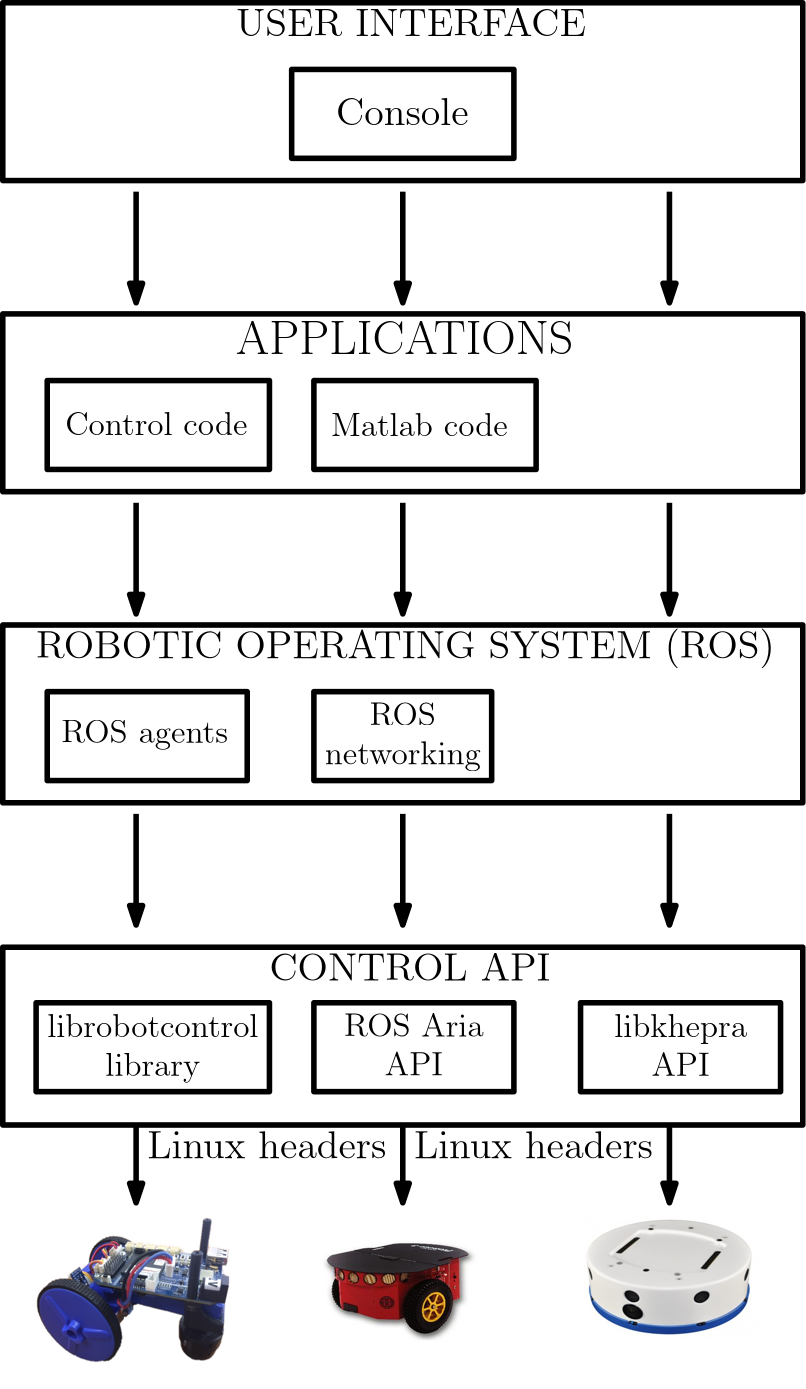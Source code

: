 <?xml version="1.0"?>
<!DOCTYPE ipe SYSTEM "ipe.dtd">
<ipe version="70206" creator="Ipe 7.2.7">
<info created="D:20180920200940" modified="D:20181120003818"/>
<bitmap id="1" width="320" height="320" length="69894" ColorSpace="DeviceRGB" Filter="FlateDecode" BitsPerComponent="8" encoding="base64">
eNrsvQW8VNX6/3+uBRxO55zp7u6OM6fndHHobjEQUVFEUBAQVERKQLAAaVvBbhEVbLq7u+H/
2bNgO5xA/d57v9/7+9/9vB7Wa+219wxnZvZ7PbFiX7nCCCOMMMIII4wwwggjjDDCCCOMMMII
I4wwwggjjDDCCCOMMMIII4wwwggjjDDCCCOMMMIII4wwwggjjDDCCCOMMMIII4wwwggjjDDC
CCOMMMIII4wwwggjjDDCCCOMMMIII4wwwggjjDDCCCOMMMIII4wwwggjjDDCCCOMMMIII4ww
wggjjDDCCCOMMMIII4wwwggjjDDCCCOMMMIII4wwwggjjDDCCCOMMMIII4wwwggjjDDCCCOM
MMIII4wwwggjjDDCCCOMMMIII4wwwggjjDDCCCOMMMIII4wwwggjjDDCCCOMMMIII4wwwggj
jDDCCCOMMMIII4wwwggjjDDCCCOMMMIII4wwwggjjDDCCCOMMMIII4wwwggjjDDCCCOMMMII
I4wwwggjjDDyfyOXW5Irl/6WMt8kIwxHzWD0f/X3MPwywsg/bwf/pjD8MsLIfz6n/265dOVi
s8rwywgj//l+OMMvI4w9/esc/bvt6d//XBdbQrhZZe4ERv5/Ze8uXflbeunC5b+lFy/+Pf1b
4ez/YdzNCCP/yfxePH/pb+mFcxeb1fPnm9dz5y40qxfP/z1l+GXk/8V4MPbs1UxOVGIvwGGj
tyItsS8nlF25TGVyz505T8iluDt7gQbz7Olzp0+eOXPqLKnQeurEaVpxlm48efwUrYcPHz11
6syZM+dOnjwNPXv2POpHjx4njaiAZfzVqBw/fhJnT53AdafOnTl74Rw4v3DpwkXCKamcP3vu
7OkzUFxAGs+B+QsXyOe6ePEi6uevCfm8aCSfFy3kOyHfz7mokFP4Uxp9b42+KKYHYOR/J59D
UXHuXCzI5M1xY6NCbmxySG57YAvoThw7CU5BK7AlwIJH0Hf86AnwiJbLFymuAfgfhvUsaLqA
FqI07I3a8QlA5YkTpwAsUKONLxrx96Dx2LETOAu00U5hfvwErSeOHT9+9NixI0ePHj4CRQvB
loCMOkAmwJ49e5Z8cEIr+cjk854+jXc+f/XDRr8f+ppYIf1Aoy+cseOM/B92CLghafNE37Tk
NsYh7nmUQAy0EgAJsKggbgWDlCN9mTLQx44cP7Dv4KEDh3F2z669u3fuge7asRu6c/su6I5t
O+nK9q07YnXz5q3bt+/cvXvvrl17UF+/fuO2bTsOHjy8c+fuAwcO7dixC+2HDh0hdKP98sVL
sUqHusTswjoD5IP7D0DBNQ6PHALdx0g/Q6w/+iK0oMQhPhFKfBx8CuInEKJpilGijs7l0vXS
yLdhfHJG/k32ulEj7TPjziR2h7YvOEQJPxW3K+7hY8eO4RDw4q4mzjPIRWXLpq3vvbNi5Xvv
Q19b9vr0qTOGDrmvc8cuNVW10NKSMqKR4tKSogi0uLCEaFFBMbQwvyhWi4sjRUUlBQVFhYXF
JSWlkUgZWvLzC3FYWVldVVVTW1tfXV3btWv3MWPGPvfcrNeXvwZ947XX33rjzffeeff9FSs/
/vCjTz/+5Mc1a7ds2gxm4TMTb58olSKLug3EiyDY4rMQZx4gA3Di+RMnnzCLj38yKoCXmN2L
1wSHpNI0+mgpfmGEkf8Zv01bYn1I3IEUoVHfEiVuWtycpMRZVKIXXTm87wh0yYKlD903/K6B
dwfcQYPaqJFrlRIVVKvQWfRWp8XlMDttRjsqpA61mxxQNJL22MarpyxOl9NntTgtZofd5kZF
pzUZ9BbUoTarC+1ulx/tRoMVhwqFSqvW6KNq0GjNeoPdbHHZ7B6Hs6SgsKG2bmDffsOG3vfI
Q8NHPTzisUdGjh456skJT81/ZcG336zeu3sfsbDwFg4fPAJvgXRHtAuBFtC9devWQ4cOkeAX
/MJ3x/dAd2sk9IjtAGMtcqOcA3MTMnHuv8o3o1NY5JByjOEURwXkktuVZGlQ4qbds2fPZ599
9tFHH4HZsqLyglChSqpWiJU+px/AAsOgJ4S6y+qGeuxet82DRqvBRlqgBGRacUFsO6k7wKzZ
AWChZpNdrzNLJUqhQCoRK0xGm0goy8pko1QqtIA3L1xktdpzfaGQzx/weP1uj8/lRok61GYy
g2WUgBpom3R6h8XqdbpsFrvfG4D1ryyvgnvQrq6hU4fOPbr1fPihEXNmz/1g5YdAe833a3/9
+bf9ew9cufxHlgDwgtlj14T0b4ToEyRcjwbURIgnQ9vlZon+1+YxGPl/i99Lf1/oV8XmXcmd
iTsQJe7JC9cE//XevXt//vnnefPmPfbYY927d1epVFwuF7YVphYGFLiZtGajxoQ6TDAqoJWY
VFRwGSoAmVjbWKWtMC6LVbRYTHaDzgwjC2xzWLzcUMG4sRPnz1v03IznRzz86JjR4196cf7y
ZW/eO+QBYo4DgVDQE6DhJYo6oTjXHyjIDReG81CGA0GCudftg/o8/lgF0S6HOy83vyCvMDcY
zg8XVFVU3z5g0Ngx46ZMmTJt2rTXX399y5YtAJPEEaQ8ikj6muAQXyAh+lRU6J6QsNwIZyZG
ZvhtVi60IPQoCe0h42YjdxoOqcwP/q+Ll44cObJx/YbVq1ffP/S++vr6oD8AZvlcntFoVCtV
uM8JrcDN6/CBUGALy6tT6oEzqAS2hGKYVFwJwNFCGmlIW1LCtVgom/ncnL27D/z6y/oN6zbD
Ap4/e+ntt1YU5BUXFkTGPT7h21U/TJk8XasxsrI4eq1JLlUoZEqVQq1V6ww6o9losZptdqvD
4/K6nR5Q6bS7UIJZ/PFBfwh4ogJXAS25vnA4lJcfLEAjPApgG/LmBnzBonAxWKY8Co8fh067
A4F5z+49+vXp36dX7wnjJ372yac/rf1504aNB/cfOnv6zOWLcLnPnzx+6sihw4AaLFODW1GQ
Yykm8hdBZu78/y35mxOSqH+XL16mRmLotAqpnz1/jm68ACMZvebCxeipc9TwJn39yVNn0EIr
TkHPnD1/mvLgKNN54cIleHPEp8MbncVbn7tw6NCR06dxN50/cuQY2vHuly5d/e8P7N4/bcr0
BS/N792zj0kLVDVqmQpQGNR6EGE32Swmq82IqNZBeCRq1lloJTa3kdKNsVfSLY2uJKoQq3r3
6D9pwuSxoyeMGTl23JiJd/S/y+sKykVKg9aCs9wcYdifP3zYyKfGT7p38AN9+g6cOOnZydOe
G/HomAWLl014erLN5S0oKYMarQ6FRi+Wq1DxhfKsToTFXpfDi76lMFgESEPuXPRFQVcIIKP0
uwJlBeXoiyqKKtHidwQqI1VVpdUl+cWgO+D2oxF1vLAglF+YW1RRUj707vtmT5+1eP6STz/4
ZO+OfVcuXKGzYbt37tm3Zz/JkgFtkg0jg2VnT1NpQGrEPBoy4zfED3iR+qkpJUFNLN0MY/9R
/BJgaVQJzqR+/uKFU2dOgzZyiPZTIO7cBXIISHFIg3wekEaZRQnFqeMnTh07Bk8Y3t0JWABC
K8rDh49GnbuzYJncDmAZFK987/07B9zRvrbBojffHHcTNP7WNihv+8etWamZIq4QLLttiE8d
qBg1BqvB0hK/jRobHcIQ09rsq2iELXqbSqoR86QCtojHEvBzhGqZ1mX1eOw+u8kJdVoQKXvK
iysfGzHmvbc/+G7NLz/9vnHwfQ8+PuHp42cunDx36Y133x87cdKox594dsbsVT/89MPPv784
f1EWR+AN5ZsQNYeKAu6QTKiQ8GVeh78wtxiHeHPUQ94w3hkt6B/IKTe8DKOjJFxSml9anFtc
X1FfUVSR68mtjlTXldehHY15vjyb3hZwBnp26vnQfcMfHfnYN1+t2r51B7DFj3TsyPG9u/cR
qNFy5NDR40dPUMPcF6lM+NWx9Uv4Jc/TayhgoCmPiLHF/6n8NvWQ0dOejQo9fIMWOGDkEMYU
SjCE3UQdhvXo0eNkDgM9E/jq70w5nNR0CNI1oNtHV486mS/x4fsfLV/62sIFi+AfZmeyODlc
gm1pYeTBocO6d+o2ffK0mVOfGz96HGjVyNUqqVKv0gFbKBBGvSX6GuFMX0CYhZtN640pJk44
3Gn45/BycUiuRwtei4vdNg8a1TKNSqqG/xwMFbA4wrRMdvtO3ceMe3LCU8/ee//wqTOeX79p
+9ffrpn70oJfft+0fdf+x8c/NX7iM6PHTuzXd9B9Qx58ZPhjo0eN69jQVSXX6dQmq8kJ9Xty
bWaXxxkgLZGiioA3DBMMBxvWtjivBN416mVF5VETXBg1xxEYaLTgbNRGB+Gct6tr6NalO9zs
Ra8u/uiDj8EsyWajhCEmFOOQGoaOJrFPnTlJhpgbzSdhEP4Ptb9NfhTUr47OUFOMTp04cYIy
nNHBiBMncHgKxpTMRCLX7N27/8ABWNBj+/YdWLPmx4ULF48fP2HYsIeGDr3/jtvvfOThkbiP
H35oxN13Dr73nqH33D0ElV49evfvOyAjLfMfcTe1bZMgFkrALxpXvr3ii48/P3P89Lqff//u
69ULX3l1yJ333NF/UH4wD24z+FVKFNcsLzgyNjWjNLyxRpa+phG8sQi3RLEH7JqdGrkWrizq
ABlXwjQTctGuVejgA1N0W119+w0CpJOfnXHP0AetNndRpHLAwLu69eyXl1+i1pn5AumU6bPX
rP11x+4D8xcsefGlBd99/9MXX3574OCxc+evjHhktNniHDnq8RUrP57x3JySSKXbEwwE8+vb
dQrlFhqMNofda9RTfxjIjRSUAs+wPw9Eg9zSwjKiYBmNgLeipLK2oq62ug59I4JuRNYIwIsL
S0aOGDX60TGff/rFb7/8fvjgETKyDHiBMzV75MQJ+M9k8gzJ/xOEm2atGYr/D/m9DB85qleu
nzFLZ4NJSWeDj0Yn+FLZj6j1pCYSXL6ydfO2pYuXvTDnxb69+xn1JpcD3X3I6/ahrpSroFq1
DsTxWFypQCIXyWRCKTebA2f41rhbiJ0Fkh3rOzwxZvy+nXtXffHNkf2H165eM++FV8Y++jjY
9Do8CrEcnjNKrUKD4BfMglzwq1NqUeLlKIlGWabUrINZNNHteBW06WWNDmOVvANRgxpXmogh
hgJbQrdeZUDpsrqBM9pxGVoMOrPN6i4rr0FZXdMwZvQTi5e8Pn3a7CVL33h+9kvFJRU11Q29
+ww06K0isUKjNhYWlZVX1UsV2s7desMonzxzEWb6+KnzW3fsnfPifJjvL77+Di2Ll715x91D
a9t1wnt2aN+lc8duZqNNKdfk5RZCPS6/w+a2mOxOu8fnCYZDBcWFpVCcCgXyYKkBeE15bbvq
hs4NXcqLK4KeEMw0bHS/nv2nPD31k/c/3bZx+9EDx44dpIzynj17Dh8+TCaHkFwiGblrlLJm
EP635YcvNquNyL106QJRwi+htdFc3EPRoJTEPuTNT5+kJiginhr9yGOwpDXl1QqZ0mV1AlVg
pddSWIFZ3PYWE254G9Rjd5OgFd5vdloWKz0b1PTq2nPJgsXPTZlx7ODRbRu3bvxtw+qvvkVj
t45dQWhyfBJxlUE9eS0qOATCOLQZYRPNhMooX/pGGostFD42lD6MhTcW4aY4E35hWGlmATIg
BctkNBnmWClRgVzUqcFis9Nqdhh1VplUrVEaeFyxRKgAyBmprPYNXZ584pmiwrLb+9/14Qef
ffrRl08/NWXs6Anjxz1lc/rcgXCksnbQ4KG9+g9q36XHlOee/+7HX5e8/vawEY+Of2ry1l37
Pv/mu9Vrf9m0ffd7738yfdqsjz/87PvVa19b9iZAFgtlbqevqqK2trodtLSkgkqM55cAXlTQ
TvztvEA+sdQNNe3hYANklITrrh26IUxe+Mqi9b9sOH/qAn5f9NUHDx7ct28fQCZ3Ag0yna/+
01EnhsT/qfW9fGO9eBncXoSev4rsH5P26WwkWYxDksuIj9b+8OOXn3/13PSZkeJSMAuCuFls
EVeolasBrMNkA8IB+I8Wh5mklfRmCl6jFRUjkNEY0M7JzCkI5s2ZMfu9N95Z8ea7byx5bfG8
hfNfeCXPn0uuTE9M5efwwJrJYEZXgH5Ap9GrlRqUNovdbnWgUaVQa1ToJoxQtKNO8Gyk+Kto
cmO1Kd2xprmpjYaqFHC4bTaLE44rzKsJnrvODNunVuqo2VkOL85q1ZTlhWpUeoTAMIXAPD9c
BPYlIjnAV8jUQo4IrAnYwkhxOcCBZQQ4L70w78233pu/aOmjj4/vd/udfQYM6t67H/T2u+4p
Ka9KTs8Sy1Vvvrvym+/WvL3iA1z2wisLFr669PnZL/7+28ZTJ89NenrK0HuHrf52zS8/r3vl
5VfvHfKAxx0w6C2FBZFISYXTcdXZhs8PvxrkkkgZ/zt8b5jjjvWdoPVV7arLajq16zx40D2P
jRi97rf1e3btpSg+fIwExbgBcHg6KgTn89E0B8Pv/zK/IDcWXkrPn6cX04FZenkOKMavtnDB
orFjxg27/0EEUIhPAQuo1Cu14DHsC1l0JnCXHwjj0AafVq0Hg06zHTjjFBrJBTilkak8NheF
tlqPFplAgjeR8sUSngilQiSTC6U6hQYvJLYVzFJgag3ww2USOciVSxVoAdFohKJOxlipw2vA
EoWNJhrLMjQW4UZoN0sxzS+oBJ6EUOCg0xhRRwkkQTGARSMQBteooEQ4TDxqVBAmowLTTMat
SBwtFylgtXEKpVyq0mlNcoXG6fLV1rV/aPjIadNnDX94VF19B58/F+pweqUylQKuh1LrD4Sn
TH1uOXzpQYOfenLy+nWbly55fe6cl9f9vunjjz6f8MTTYx+fMOj2u0uKy80mO7RXz37z5y16
bfHri+YtRl8BK4xwGJ4z+EUF9hfGF/C2r+0AijvUdQTRdZX1Pbv3mj51xo9rfjqw7+D+vQfA
Mln3Qdzp02QIgeH3n5g4QQ5Jqp9e+EknimPrxMnBNcRDRp2eL0Gm3lEJxvOXzhw/TZzrnVt2
bF63Ca7stGemPjh0GFxWhKjweBG3om6JWlWXxQEYoW6rEzACUoBJKw6JgmWiBpUO2JIWVMAy
4EUdFwNYYI4L8D6o4BT8VQAFTonxJUqYJY20AmGiNLBEaZBvoI1eQl7V1FJfJT36v+PPiP1/
0cNw2TwBTygVy4iHQFwCqs+JSWjTg1CN5oQQJXPDLFHWTEYbQFYpdUqFVq3So26zusgsa5hR
WNWAP5wbKsgLF4HTvn0GwsK2b+g887k5G9ZvOXrk5J7dBzZu2PrzT79v3rSd1Neu+WXNDz/D
7d7w68Zpz0yH8QW5sLOAF7a4oqQS8EIBMpgFxbgAIIPiLu27AudeXXsjNF738/oTh0/u27N/
147d6M/37t5H7jdEVWAZFbIErOmiJ0ZuPPGJbiTz1QHsiRMnyDgdWXCHU2RmO7nsYnQ4B4do
JBnFq1Pcz1+4cvHKD6u+f/eNd16c/ULPLj3sUWc4P5jnd/lQKQoXRgpKgJVCLMdNrpapRBwB
jKZSLIfzTGwuiPba3Y6owwxrS4wvqIRJheICNKJCTC2hWyVRgGJU8A54H8K4LsoRbB+NDNFm
sSUQUZZarob+LYSb5ZfWxq749X8G/b/DMYAP0Ahe1GNT2Tee6xULMjxtkhwjs8VIfE0vpiDx
NTWL2+mD0QfvFrMDZXlZ9YiHH0VE/Ozk6TDEwPazT7/C4aKFy9BSVVnncfmpuVsBMrujEvzC
hYaiAvsLRYUgDONL+EUJlrt17N69U4977hjyzuvvwhCD3C2btsJD279/P+JiGl5yL8UmtRhO
/xRh2qqSXBN96qrljS5XIYOtZFUaWbeC8tKFyyR1jDpco5XvvT/4rntgZ0tBqNYIBuEMQxGQ
hjyBwlA+SvjJQbcfXjFK1HEZeKS5A8VwfeEPo6TjXJwFsGAZROOFlD8sg7+rgW+MfkAuksGU
I1ImqSQyBkSGdNF1NEo6xTrGTdEj5GoUSqJapepvaUuv0qnUtFIriZqLr2Oj6diEdvRDXTcU
1ewcsOuI1tscRofL7II6TU6o2+L22X0oSQvOEiVnfZ5gwJcLRehNuesqPSJx4t7X17YvLakg
Lj1I97oDxYWlflewMFgUySstChWjUppfVlVSXR2pqSyugqJeU1pbV17frrKhfXWHDjUduzZ0
61TXuWenXgN73Q6vG+b4+RlzTh45tX3rjoP7D23btg1W4NChQwcPHjx5+sTFyxdiM1qM59wS
s7EzK0iumDasJAlFL48FsMeOHCfbUJAtKQi2qPzy069vv/nOM09P7tyxS26QmmqbG0USqFZF
KlACUmiuNwhyURLDijpKKFpw1ufwwHmmwNSZYDfh9MKYAmQSzAJk1NVSJYyp/potA5ggVylR
AEC3DYbGJhVI0AL6cM+jAsBxiponGSX9BnqV2ajiYkoRPV5D+K9T3PQlTV9+leKWTXOzsXPT
Eedmp5H8gbPO6tTbXQYHFBWHzkYOPSaX2+ikFYdes5tC2+kHtoi4Q4G8grxivzcEIxsOFQT9
YUTloLssUolGAF5SVBb0hABsWUE5+AW8JeEIgMVhni8fZXlhRUVRJVpqy+rqK9o1VLUHv9DO
9V3Acrf23Qf0HAh++/XsP2nCMwiEd2zbuWbNGoRd4Pfo0aOnzpw8cuww7fLRTh1D8XX5qJhE
fexSHbLrQuwKOzJKS810ugiwrxw9cOTwvkP7d+17c9kbDz8wfORDj8AThhEEs3kwslH12N3F
ueiWCwPOAPr8fH9+2Bv22rxEqd7e7kMLDIFBabBoLWjEOxAFhg6znQwS4ZAYTSAG8wojK+GL
RVyhkCMAYnAs4V4q5Sr4nGRiP9xOs9FCslIWk5UaJo4mo6iw93pTGwtsY3Kv8UtrLJUt6Y35
baYHuN7BbuoYxFJ842HlpoPL5qivQhwVkvojMQhJHaBCPBnamUGPCl/a7woE3EEyYgWcUUcJ
JxnqdSDqcef6wnCYoXCe/Y5AricMeItzS6CwwqAYUBMFwrDCxASDX2DbsapTfWm7LrVdYYXR
Ait854C74GDPmT1325btmzdvXr9+/e7duymKjxw8cep4SxkthtxYfhutsyNhL8GWrNq+Zq2v
bF63acOv67/69Munxj/Zq2vP+qq6glB+AD6wxRHyBsuKShHS+pxeNAJnr8Pjd/iDriBx2DxW
D/HTQu4QAdmsMesVepBLHDlUaGbt19LFVMSq0pF2Mi2KeJJUvKzUcHK4t93SKjkxxWq2uZ0e
PleQk80GqmBZwBNKRFI6ojTqTYCaHt8hjBCEwWlL/Kpk6Bfkf53iRvA2amxqfxvFyE0TXM3q
jSluhLCFoBrl1EZyCNEWa5Rf0k71ltHvnATLZLcBOnYGszDrZBYl6CYzJ3EqP1gACwtgwS80
318Q9uaBYgALi0xMM/iFO01caADbuaZLp+rOvTv2GdBtIHxpmONeXXvfffvgnt17LZj36oYN
GzZu3Lhp0yYgfPjoIbjQZJVi7C58DL9NZyM32pmQWFs6PXX8+HF8q8uWLZsxbfp9g4fWlFX5
nV54uQXBvEh+MeJW4iGT2LYkrwjtOEsCXnhrYVeoyF+Q6wz6LB6/1Qs/DV6cQaaDz4ZD2oVD
I4I1Ck+9CfYUpclgBnEocQgDCgWwJHVMbC6usVsdMplCJJK43d7Onbv26dOvtLRcrzdKpXKt
Vq9Wa8ViKepKpRqXAee/4jnHIkz4bYTwDZRmttFhSyFw0xaiBo02VsmeG1TIfP1AMw1sS/xS
nZUuGj7rKZDxZZKS6hujc2BsFjv6RlJCgSdcbvSr6HjzfHko0ffmenLhROHXsRvs6HhRhxaF
ilCHqxxy5wJbUAxrC2ZhggsChbH2F/zChSb8titr6NuxP6xwTXFtn659YX+7dezeu1uf7l17
3D5g0EcfffTbb79t3b5l34G9R48f2b5zG9krgEyVj3UUGXKv5/dyFNsL0d0UiP98btOGjZ98
9OkzT0+65+4hvXr0LCmK5AfzgCeYbaioBcWlBSWE1oriMpSgmOSjQDEqYBxa6MsHpwi4AC/I
hVII27wo4TZb1WbYXJhm2F/cNlSaxerEvUQZyii/UBpnUqFHW/5IFKupUqdD2GZzOt0el9fl
8lSUVXbt2r2mqtYOz9FosVhscKfZLI5YKAHF8MBxSBGq1FwdUVJczTZTUziiZSN+/yLCf8pv
o/xVU3KJkpdczXFdg5fEy42yW4TTlowv6QCJok6UfKukBV8a4RceFDUZTGdFsAMHiSys8Ni9
xJeG7wSQgW1BoIBkwFDPCxRAC0ORSKi0OFBS5C8uDpWW5lVQwW9eWUV+NAQuqaoorakqr6ur
bAeEO1V2aiht6F7XtXfHXt3bdevXvd/ggYMH9O4Pt+2+e4f+9suvX3/95S+//PT7eopiIExW
FpMJlrF7Mvx30hq7kprY3BMnT0fXYV45dfrspehygY3rtyxeuGTY/cP79eyLwKSqtLIG33+k
giwiq0F3WlRZRf1ApWVh/HDFJcEiaGm4qCRUQDLMxBAH3V5f1H8mfTiYxT2An57KfFqp5Cfl
oRmuG/KIZk0tRGEm6Nuy0WTjWMX9TMEb9aVp7hALowWc4h3KIuW1FTV5ufn4IAP7396nV2+r
1ZqTzZJIJEq5gsViZWdmyWQyjUqNFgGPLxQKZRIpWuRSSgm5sWEsqCQsNwpvCbBNo100KiTS
2BZCJayqUau7wWBTs7ksejS56WzMZh1pMnGLTA5pacgJkQtovZp/NqGb9XjQu9p9TofPgQjY
QS0iRsyLnw8/Yh6srSsXNhdGNg+Olb8oFCiJBMoq/OXlwYpIsLw4BC2tCleW55aXFVbl5pZU
NnQsqa6rqW6AFe5U1b5DRbtudZ0HduvTv0uv2kil1+LUypUBl2fGlGe/++brr7/67LvVX6/f
8OvWbRv37NlF9vqgXWg6i/Vfa2pjd66gJmlEl9Zu37Hn3PnLp06ee+nF+UOHPFBZXtOhriM1
8l5R37m+c7f6Lu0r2hFyawqrqgsqK+EahSOluSUgtzhQCC0K5BX4KLOb6w2SDDP4xY8SCy/h
l94Gimz4RraRIWo2/m1+Gw0J0bkpWBPgTNY1QJUShcfurqus9Xm8ZWVlDz744PDhw4uKihwO
RyAQ0Gq1bDaby+WKxWKNBt65HqUCIpMDPblYIhOJpUIRSqVUBgYJgCBRFb0AinYCL0pciZcQ
TtEOJRfHGl8a81gH/saDxbH8xg4tkW/mxvwCXjLXsdEAE/pPKD1+hCjGqbW79U63xeN2+D3u
oMcb9HoopXbnsPsALxwqBERQRLtBX15hYVV+uLzYU1riLCpyFxf5IgXh8pK88uqCaupWKa3P
L4gA3vyyyg51nXp16NG9vlPX2g71kaqgzSPnCKQcfoEvOLB331lTp76xbOl7b72+csXba9es
3rjht81b1h84uOdqLjqahIkdSPpv5pfePJByls9e2rZ1FzUAdOHKhPFPNdR37Nezf1VpdW1Z
LcwusO1c07FjVXsK3sKKupLqqvyKyrzyChjf3BIY36vw+gsAb743RMaA4DZTltfpbsTvH8b3
X8dvbHts8hbAgghyiAoOFWI5pTI5n8uD5VUrVXqtrmP7DnfdcWdpScRutbkczqA/kJcbDqHv
oXZ+s0IdFqvVaKIMpVIFEgnONLPENMc6zORKKHF6ibGO9YdpfslLbsxvs4NKsfEv/dlbWvdE
yDUZrNBYm9sSv36zFwr767Z5nHYPMb7o+txWp8/qyvMEC725IacPvzX8ZxhltyMYcIVLPZHq
3IrqopqykqqC4vJwQaQyUk35ZvmlZZHK9h26VFfWVQZLCsw+r8GuEcpBrtdi79mh8+iHRsx8
ZsrLz899c+nSt19/7Y1li8Hvmh++/fGn73/97cf9B3YfPHjwyJEjZLMyOgvNjBORIV18JyeO
n7l86cqxIyenT53ZsX2XHp17knwCzG776vbgt11ZHcwuvGXw21BWF8vvH8bXX1DoD8MER91m
vzf6c3tscL9cTfmlt2T8F9rfZudjEANEXkWWBFIUy+RmI0I/Ixxmgw53ttlhswd8fthlj8sN
bEkJRQtAJrvD+Vxur9PltNrAMvze6xLI0TrhFERLBEJCN6wwSpJ9auRvX5e/+jN+m7XCTT9+
i+uersEb/W5t14cqjfmFes1ukq8gLS5g6/AAWJCb5woA3jyXD6Yz7Pahx0ZHXVpSgSC3Ores
zFeY7wkH/SEET/kFRRUFker80g4Vde3Ka8L+XLPS6BDp3BJdqS+vY3W7oYPuGvfIoxMfe/yJ
0Y9PnvjUrOkzpj4zadHCBe++88aHH61Y9e2Xa3/87vd1P+/YueXAgQNwocm8Pobf2J17yfy0
UyfOXrpwZeqkabC5fbr37dO1D7CF20zIBbDty+tRwvLWFVVBG9nfWP8ZisgXnjOZg+G1O2GC
AW8sv9Scn38nv7TitbjzVVIlVBNdx0SMlEQkFvIF1A51ekNBXj4gBcugFcbXaoapMtCKdtAN
YO1mi9vuAMVBry/k86MkO0CikeAcCybsL8wusa2kEfDC8W40nESHwH+F32bHlRp93n8Vv1a1
2aY1OQ1Wr8kRsLpDdm+ew5/v8gUsDju+QJlKIxBJWVwpmyNj8zmZ2QKeEH9ens1d7guXhfJL
w3llxUV1ZZFORSURs92v0rtUWp1Y7jHae0TqhvUcNGzQkPsHD3lo6P0jHxw+esTI8WMef+bJ
idOnTZnz/KwlSxa9/fabK1a8+82qL9Yh/t2+acu2jQy/NL9Nje/Z02euXLwy7ZnpPbv06t2l
d8fajtCenXrCZ+5Q2QB+6yM10HaltShrCyur88sBLxTBL80vUfTGdPxL5lkh/g15fGD5Ouf5
X81vS6cIvGqZilhh+lAkELZtE9/6tlYJ8W1vuenmxLYJYqEI7jR8aR1spU5P+cw2O1hGHY02
k5lW+NIwwcDW43CSkuzgigpOkY2XASZxsInlJbEzbaavxrwxueiW+G0pFm4WXtI1NbtQ8W/5
z06z3WuBn+yAhQ1ZPT6jw6U2WcRKA18qz+Sw2yZlt26b1So+9eabU266KfXWWxNuuekfcXHs
rMyw0dwhlNchr6DK6yk0mwrVWn8mx9wqKcSVDKiovadv/xFD7h9xx5B7+wwaPuS+h+5/4OH7
hz087MFHHho+5rHRz06e9PzzsxYtehX8vvXWGx998uGq1V/9/OvazVs37Ny9g/GfG/Ebu3X5
uTNnd23d2bd77071HQZ079OjfZe+XXrWRiq71naAdqpq1xCprikogyOEsrawHAhXhMvKcynj
WxpjfKF0/AsFxVGQ/Vf5tbvJeiKXxeGiBimuKjVsEZ1RYDFdVWo443+av2qkeFtcH5vXJUYK
/GZlZLKystmsnJSk5KSERCCMmxBQo45TsM7y6Jo64AwTDAtrMRjBpkmnh22NHZAljz8A0UAb
h+BUwOHi3ajktkgsFUvwf6GCQBtdgQyBs1RG4m647ihRhzNPVklAyeg2WdtIr56gD2mlZ540
nZ3V7H4gZO0DGX3DV0o2GKGVnnxFz9FC1OMxWxzo9OC0cMWyDLYwMZ0XnyJKSmPHJ4rTMvV8
gYbDUbJYRj7fJJeG/K48rytisRTJFcEctis5xROfGLgtoYdA2Y2rGOwOT+w/6N6+fe8edPu9
9wx5aNiDKB98YNiYUY8+OWHitKnPzpr1HOCFvvrq/MVLF73/4cpvvv362+9Wfffj9+u3bNiz
bzeTv2rEL1lGRPM7Ycz4Pp17ANu7+t7eUFGLaKV3h271kSpoQ1lNh7La9qU1oBjarqSqvriS
gjcUAbyRKLyIfK/qtfwzlIz/wv5S/vO/md+WFgGROc/kAnKTo6TmWanU8IpBE1xo1EFrWkoq
6uAOCLdp1Rqm+dabb0GJdi6bQ8JYGErQSqwwIRolYZaTzUpLSk5sEx9/WysokCwpKq6qqIQH
jpfjEF0BiMZ/AZyBMMjVwsFWqf9n/DY7uzLW5jbLL0GYzMWKRbgJv1aFSCTlcPkZmZyEZG6b
ZH7bVElSpiItR5aWBXitUlmhw1FgNgU06hKzsRqBhEHllAk8mRm+tgn5iUl12az+Yvn9KsOD
Is29AvUob8GsOwcPG9hv8D13DL5/yP0PPzTy0VHjHh8LeJ+a+OTTTz85Y8a0efNeXrZsyVvv
vPneync//fyTr1d99e2a1b9vWrdz3y7Y36bjR/9t/P7xKFsyYBRFGH0aWr77dvWgvgN7te9K
tHN1A7G8gBfGt2NlPc0vyIX9hRUm8S/xn0uvpaBJ/gpKyI0OHvmp5LPTTdYmxCJMyKVnSOIu
ip1jQMNL+I0dFmkW4UbbYvzpar7YsRs6aYwQVSIQivkCIZfHZeVkp2ekJiYltG7T5tbb2rZq
DSpRT09O4bM58IfJiDAuSG6bkBTfFmVGSiovh03GjGBqQSgMd15uuLqyqqKsHBVE2bnBEJjl
5LABNTx2KAw00Aa2CpkSfAFVfHypWIZDlDr4C7DVchVBG5WrU7tlKjodR5ZDUpsARMeVyIY/
dMqOONX0Gmdif61kwmR0xYc1OjUa/Jq1RpVEIYzGs5nJydnJieykFF5Sqjg5U57KUmdydWyh
QSC2yZQBg7HAao3YbTUuZ5FaqU9OMKQketNTq7NzevCEd0gU98qUw6SKR0SKMXzVSJ5qpMk9
q9/tj951++B77xgy4oEHRo8c9fijTzwx7tlnn5k5c8YLL8yZP/+VpcuXvPn2Gx9+/MFnX3wK
y/vjz2vXbVi/dfu2Pfv2Hjx8iDwpIzb4/a+af9Xo4dQkc4XejGw89fGHH3Wsbte/S68uNe17
tOsMYAnCqEDbl9cSs0ssL/hF/Pun/F4b/L2OX3pJfnSGvL0RvzS8ZHZfI3KbGpc/zTzfYD1g
oyVCNL9koBYKDGFzwTKcYVDJysgEnjSqKQmJpJ6Vlo5T7KxsQC3i8WGIYaapfiDqOVMDx9E6
jGzA52+ob9etS1e/1wejDJCLCgrNRhMQpiaKSHCZVMgXsVkcuVSBb4Ds5EOes0D4JRuDkFUY
BFIKzKiPQVQhltNml/5ayCGZaErsbyPji7ME25x0YJuenpialpDESkvjZqSJMrMV2Ww9R2QV
yF1yrVtlKHR6AhZL2GYrdtiKDfoSjapULivmcLqqVP3kyiES1TCJarhE9pBQNJzHH8nmTeQr
RvPkj5mdL/S/fdzddz5w/z0Pjnlk1MRxEyZNnDJlMhzmV155CTHv668vh9lFzPvFV5+vWv3N
2p/W/Lbu101bNm/fuWPv/n2Hjhym5082WsLw38YvWRJIViUcP34c9hffzAcr3+9QVT+47529
O/To26lX52qQ20C0fXk9SVtRmeeS6triqprotCvwS4XA1/JXhN9CXz7gpfNXjfm9Pn/V6Nl8
VoONZFeupkmbkNvSOO8N+CWZn2ZnODfLb+yUqqbzqYh1BqdwlXMys6DAFpYajBNzHPsmZESY
zK1Cb4DL8Fq8CTHQcMLddofP5c4Lhmorq3p27VaYW+C2ufBhAZSYJ8pITmelZ8cuXgaeMqFU
KVGQpDodF5DvhFqJEI1BYs0uPa8yOpncQqewYtcVksc5KYQKbiY3MykTykplcTJzJDyeUsjX
i6Wwtl6VIaizhM3usMPjs1iDdlvY4cgzGgqUygajqa/dNVBnfEBtHCXTjROpxwrkjwnFo4SC
EULuSB5ngkA6mi9+zGx/uf/Ap+65a+RD948d//jEyZOmPzdtztyZC159eflri99++80PPlj5
+eefrlr19dq1P/zyy08bNmzYunXrjh079uzZc/DgQRL5kiVI/53rF+jPS3ZXJvaXPFEOFH+/
+rtBPQf26djzjp4DB3Tt272+Cw1vQ1ldLL8E4erCCsIv4I0dP2rKb8DlA7wUv7Ezr6KryP8K
vwThWLMbu24oNu/alNwbr01oNL/xxrOXaTbJPCsYWXoKViOrTc+xRGiMU0CVzOUgg784NEZT
2TgE9VDyfECU+cG80sKI1+FxWZ0hb7BX154NNe2CngBZIwlyyeYDJIWOvz/2q6B7KjLYTX85
hH3ixjTLL75z8sAmsv5LK9NCUTGodBadzmHQeQymgNESMtpzTY6gxR2wezw2h9duz3O7iqyW
UrWmvUbXV2scJFY9yJGPzhaPyxSOz+aP5nBGCziPSXhjJPyxXO4oDv8xg/mV/gMn33vPuBHD
n35q4pRpU198cS7gff2NpStWvv3xxx9++eXn33+/+qef1q5f//vmzRtB7u7du/ft2wd4ySPS
6OWr/+X80sNGQBjOM9m7dce27aMfHg03uH/Xvj0aukE7VXcgE66owaPS2jrwe01rS6priquo
wd8ov6VR4wt+KefZl99o/Kglfql1gjHPwG3K7w3852aHTv4WvLH7aTRCtdG0RhpPAiyNMBkb
IqSjJP42lEBNXkteGGuLSbKLkE5GfgnUOOTn8FRSpYgrhA8MM9qxvkNlpALxRVVpJf7axNYJ
qQkp5Cwua5qwajSRkhzSUTBlqa/Nn2w0fkQe4US24/jj16GWAFt8NkvAZs+1OENml8/ocBup
FSUejwfhjddqrvC4G6z2zipdX6nmbr58FFs2Pkv0ZIbgyWzeWHbOaH72KGH2aCFrHIf9GJs7
1mBZNPD2GcPuf3r0o1MmPztzNjVOBHjf/+DdL7785NvVX6398bt1634Dudu2bdu5c+f+vfsO
HTh45NDh40ePkYewkOeT/tdmnmP7K7JfOr4HsvsuOrq9u/csW7AMtHZv1xXY9mzfvUttJzL4
21Be35Tf6qLKP+X3mvPsiyafXTS8NL/XPcD6L/Pb0jyNvwUvlX/+C+vuYy0yPeGZzIGkFyIR
QpuuPyJZLBhWuMrglEzEIskxvJwMRZH5WlSyS0MloEgMC2ZRcrM5PBYXnz3g9uPzglnyJcAW
w6/OyWCBZSjsMtlLhFhbslA6Nryl10034pfeGuvqkxNjttahVjFQuWiTx2zxme0Bi8Nvcvqi
W2PZ7G6LA32xK+hxhk2GeoP5Pn/eSGdoKFf+GFfxRI7kqWzh0zm88Tz2GH4mdCwv81k+fyKX
/6TZtvyOu+Y+PHzqhPGzZs2a+/JLy19f9t6Ktz77/KPV333940/f/77u5y1bNu3cuR0O8/79
+wm5J44dP33yFOC9eP5S033d/zv5JSO/JI8HfmF/t0A2bV7/0/rJ4ya1r2gHigm/IBdaV15H
pkBXR6qJVhZXVhVGk1cx47+E3wJvHhn/vQG/9H1yY35b8p+bLlK4Ab/0XIimS3q1cmWzqpEp
1FJ5I0UjMa9ktjPtKtMUN12XRC84Iums2AWAdESMdpfNDneagjr6hyG8BZWok7gV1haE4pDE
sCRVhY9vN9ngV0sFEuAMFXIEnCw2FMiTLQhiDfTVCDrmu71u5QLZuc54vZpsLqPFbTITfgOw
vxaP0+Gzu302v8+flxv0elwKRZlUOdQVHGX2DUxmD+OIRrD5j+dwn8jJGc9jTRTmTBLnTBWx
XxRLZvAl08zOt+68e+7IEVMnTZz58gsvLl385ntvffTxym9WfQF416/7ZeuWDXt27zx4YN/h
g4eOHTl66sRJityTZ8+fOnfp7MVLFy7H7l/338wvCR/IU8MA76lTpzZv3vzrz78d2H3ww3c+
jORF6ivquzd07lLXAWY3Onmyvi5SW1tSU1MMt7m6qqSagregvCqvrCKXWnlUnFtcFCqi1nET
fr15YW845M31e0M+T9Dj8pOZk7gByMpfMvOKPEQAehVhgz26Zp/EZbbo87+aGSpqlK1qym8z
eapmN7Nqmd9GFKNCtOmawT+mTsVMe6bPEmbJHOnYU+SQmGacJe2ok4lhVCpYqiS7eNFj1mT+
CYDF308yVFKxzAwo9UaSVdbg00ipdRn4XDDNAFnA5ot5IgBO57uosTnTVSXjdGRTLJve7tQ7
XAan04R+1W23UM8Hh7rtDmriq80ZtFL+MxAmU2FdRpMkO1uSmRaQSdupNL3E8nv5ikcEyoe4
wpFs3jgW+ykW+2kee6qQO1vCf1EmWihTPi+Uzjba3xl455xHHp76zFPPz5/3ymuvrfz4/S+/
+hRu8/oNv27ftmnvnh2HDx04cfwobC7gPRt9uiTlNp85T/ht+kz2/8JlR/TKI1BMnqUOE7x9
+/Z16zZ8t3rtt6t+mDnj+c4NnSpLSrs3dOzZ0KVzVcfOVZ1ri+rrSxpQlgbLK/IpzzlsD0Tc
uRFvuDCUn5dXEIaG8/P9+QWeMDSXmtWea/eH7L6w05Prc4T81oDf5L7qhlkcCKMsFpsZarZa
TNTMPdxCDp3dobFB7VqHRUvt/NBox8VYbBvNMKQszvXL3ptuP/UXtaX1+LHr92O1RT+8hX6j
0Sa09KegJ280mr/xxwbUsRtTa/VKrUah06h0Wg11pIPotTr0A3qlWqdQocNRiqVSmGY2Hzhn
Z7KodZF8jlAmUmjlMMlWq5lakmDxBM0Bt8rl1vq8ppDHFoLVlegMVn/A7HA7HC6fy53r8OTq
zE6xzMDhWrJYrrZJ3rZJnqyUaXf1H19T3ikt9VGpchSLO5bNeYrDncEVzhVIXhZL54slC6I6
X6Z4Sa6eo7G+23PAvLFjZs+a/sq8hcvfePeTzz5d9e2Xv/y6dsvWDbt37zxwYN/Ro4dPnDh2
+vTJs2dPk90mr67zvchsGHul0fPr8f3A8hJ+d+zYsX79xtXfrV317Q9ffPHVlMnP1lZWlIYL
ouO/DfUl9SC3trChvrhDbXG7qsLqivyy0lBhmT+/NJhXFC7MywfEBblh6sE3+Z4wNOQNe325
Tl/I6Qu73bleezBg8RF+vRan0+Kw/rEDkxUIX93dVAdyKQW80Oi2itfxGxvqNuX3xns//p/z
e13qu7lF+vQ8q2YnXMXCS+06co1flGqthshV51ytNWl0UGp6Z/S7Ir0HL4fNZWWzWFmsnIwc
ThZfwJaIxCqxSivUFntKvYagXeNxWQIGvTW3sMRks3udLmrypFhm5Qjc2TxPWpY7LT03JbUf
T9ovh9+Oy1owuN+02tI+6clPyVSIeZ/l8mbweHN54nkC2asi2WKRfIlIulgkJfy+qLa837M/
+H1+9owF85e89eaKzz//HJHvb7//tG37pr17dx86dOD48aOnTp2Iwsvs1t4ivySIoPmFC71z
586NGzf/vm7TZ59/vXLlB++98+6kiRMqiiNgrS5S06m2a5f6ng3VXaoi7SoAb1FlRXFZeVFp
cbgQSm1lllecFy7KDRWEQuFQIDcXka83GPQEAtHFC4h/A3aP3+b2UVPi7W6r3W61WaIPrI4+
68MMbw4Ik+1cjAYrVG+wQMlmTS3x23R6RqOtpZpuXPO/zG9TO9ustsRvMzY35lER9NMiqE3d
r48maJcbXyCVPSCT2fTmXLM3aHC4tBaTUqOUSgQCXg6HnZnDzshk83myzDSOjC/PdfgcGl2+
w67OyjRnZFkSUu0JKQXprPZcSTeBrCNP2DWbfR9LeG8Gp3t66pK+XZ+P5N/Zts10nnh6JmeW
UDxLKHxZIJ3Ply0QShcJZYuFkkVCyQKJHPy+pLGC3wXjx86dM3Phq0vfefv9r7766oc138J5
3rlrKzG+BN4LF85ROxFHmWV2qLsxv8ePHz98+PDu3bu3bNnyw5of16796f0VK5cuWfTaksVP
jx/fvq4eDEaKKspKamqrOlSW1Zfkl1ZGKmrLKwvDefnhonwq8qWC34JQIbUzcCjszw0HAqGQ
z5/n8hU43NCwwxVw2LwOK4GXStfYKH6NVguUmjJpNkHMRpPRaDRQz8g1qMwGlAjumuU3dqg3
1hw3i+GN+Prf5bfZ9FpsF3Tdsx6as7mx5FLPbtMYbWojSqhFbTBdS/GRt6JfQjA3qU0mqd4m
MzqVZpfe6jRbHXarxWk1O+1KvV6EUF2jVwmEitR0TdsER2JSCSunJDm9PDG1IZ01QCB9UK67
X6Tqn83p0zZldDrv8UzenRnpK/t0X1pV+kha6isC+QsswSy+YKZA8CJP/DJH/ApP9Cpfskgg
XigQE35f1lg/6DXg1QljX5g7a/Gi5e+9+8E333yD4Hfjpt9379lOjO+ZM6dgeaPwXoy9bxl4
m+WXPOXk6NGj+/btQwj8++/rv/9+zbffrPrg/RXLFi2EPvvM5C5durncAZ3eEsotrK/rCHir
IpH2FeWR3HBRQaSwoLw0t6w0WFISLAa/vnDYHc71BgMhn7fI6YrYnBGbo8Bu9zmpjJXXYqXt
r9VqtRChVgEYiJqopbZ6jUmntOiUJq1er/+P4vdP96n7u/w2WhLY7DrfltZIglaHwuRUmFDa
VWab2mzWUFu4k2cX6rQmovqoUk8j1ZitFo/F5LUa7FTaSm+0GPRGswHfu81tj+6aLdNmZCjj
4koSkntm59wvkd+elTMoI+vu7JyHuMLHueJR2byhaRn3tk2exhJN50iGZaR91KPjWxWRx1JS
5nMlL2XxZ3F5z3F5czn8lziCeRzhAp4Y/NL2F/x+2HvgwonjXnxh9pLFr61c8dGqVati+UXk
25RfZpPYluJfMgRMTDBCYJjgHTt3r1mz5vPPP/30kw/ee+v1BfNfen72zOnPzRgw8M5IRXVB
fklVRXVNSaQ8GKjPDXWORCoLyssLqmrCldSWC6EITDD4deWGYvh1lNgdcMZcbrPDbXFbrXCh
KRNsie7Hbo5uJ24wO3UmKEItu05vNOCfTm1Sq43UCty/y++/1X/+J/n9i09BammHjUaLeSnj
KzO4ZEaH3GhTmiwqE/gFuXqd2QCE9RZ9dLT36tORtNSYr0JrVhpsZhO18stnsrj1eptGZVDL
xQJ2elJrVptbuvo8wwKhwRL5eIV2FIs7JCFxSGLSQ2kZY9m8ZzgCRLiP57DHZWfPzOQ/l8O/
u81tr1WXLsoPPhwfPzebT/idyeO/wOa/zI3Cy5cuE0qXiGXg90W58mWNmfD70ovP35hf8iQP
+qZl4t+m47/EClOr9k+fBsJHjhzZu3/fbxvWb9+9a/XqVW+8vvSD995+9503Xn7phTlwd2bP
eXbKtE4dOjv0pjK3t87jrTbqu4dya335VYFIXaC0NhgpD5XAiw5GF/v6KX79hU5PYdR/Drjh
Pdusbopcn5nKP3vM1Ewet8Hm0Tu8OqtXY/GrLT6V2aM22rXUtD04fNTTbf+M30aTN/7d+au/
y29L+au/sqvVnz5s1KylsHUozDal2ao0wz2mTC0sLzVb5Cq/gNdCdYxmxLzUk90cTq3TTm0T
pFI5BWJrFkuTnCRNiDfwcnJa/6PMblz46MOfjhp1F5sDeMdlskZnZz2ew5rA502RSGaIJJPY
3FEZ6Y8kJc7I4s7gCe5MuG1pfemi0oJHMtLmiuWvCGWAd5aA9xJXOJ8bdZ750qUCyRIR/Gcp
4Zf4zy++MAv8rnjvw1h+Dx8+CH5J8NuIXwbeZl0RevE+GUXad2D/7oP7f17/6y+//fzLr2s/
/+zDt95chkD4xRfnTpr8zLvvvjugVx9O24SIzjAgmFsrEnaQqxuMrlprqN6ZV+MtqAgWloQK
CkL5ucFwbnTmZL4zEHZSO2+4vR6Tz2XyAGMq+UzGf8Gvy+D06J0+jcOvtvuVVigQdqkNdurZ
ZNfB2yy/zcx8/jePH/2T/NLjRzfYz6qljemaPmQB/Nq11uhYmw3m1RgFFvBCTUabyUTtMGnX
mZ0as1djCmisPr3FajHpVHItm61NSLS3SQinZZYKRZU6TZ3XwY+/eUBVyaz77v50zOihMulI
FncimzdFJp0kEkwS8J8VCmfwhZM4nMeyM0alpUzJYOHwjuQ2iztULKwqHpadNpUnhkUGv8/z
eS9H+YX9XcgXLeELFwmEMfz2e3XCGPCL+DfKLzXtatPmdXv27mjEb2z8y0izLMcuIaSyWEeP
7Dqwb/Oe7es2r//p5x9WffP5Rx++9+Ybry1evBAybfKzz44e2z6QG0zPerKqfpjBMkAg7yLU
FWdL8vgqt0gRMtpLAuF8l69dUUWJJ7fEV1DozfNRg/8+qz9oDoZMXj+1zYzN7bB6HHav0+a1
W7w2ndOmsvk0roDGEVW7R2NzUFaD2uOCLL2h51/RU4maLhu8ioNK3ewz/m5sjptmqP5ue0tP
LmsU2NJTSpqS24jopuSSeWj0St5rE0qv7QeLODa6L4hWZ9BqqWeMOq02j9EOZoMaM34da47Y
xRVpk1IcqSn++IQOXEE3FneQXN1FLK5XyXUp8alxcf0byqc/MvTtx0f2l4mHCYXD0tI/qatZ
4vM8mpq6sV//eXrjuLSMMWzWwynJM7jCZzi821MTXmlX9nxx7tDs9GcFslkCCYLf2TzuSxze
fA7/VZ6Q8LtYKHpVKntJoZqns77btefyyRPnznlu8eKl76348JtvvlqzdvWGjb/t2r3t4MH9
x48fpZPPdP6ZyWLdmF+yBcfJkyePHj+26/CBbfv3bNy26bfff1rzw7dffP7xyhXvvgGEFy6a
M2PGE/cPq9Kb/a0SZlXVP+PwP2nyPGIO9pCaIkJVoVrvVmtsCoVXoXUJ5RGDp8IWLPMVFucW
h/OKvaF8iztosDoR70bnbDiowNfqstl8DrvfYws5NA6n2uFW25wam1Nns1EpaSodHTuDl54I
Td/GzWz4/GcPImkW8EZcN1151NKKpL9ifxvtYdVoCLjpc8qaPiqULO8lFJOzZCIlhbCJIpfa
y0dPhRw4tkV35bJpDU6t3i5RmNhCazbXmJxlSsr0peWEk1NrMzIHSaT9szkDMrLbt2rTISuz
WsQV3RKXdWtcn4ay6aPuWz56RD+F7F4uf4xAPMtonKFSgt/Dwx5cZnVNyMx+OC1tdEbWlCze
ZLbgHlb68m7tFtVUjOBwpvCl03Ko4HcOjzePw1/AFUThFS/ji8DvQpn8FYVyvt5G+J0z97lF
i5e++94HTflF/Mvw+9f5jTXBJ06d3BdFeOfuHZu3rP/9t5++/+6bzz/75P3331+6dOm8uXPH
DB5Sp7c44uJmFZbPtnrm2oNPOwtGeAqqxEp9Skr6P+IEiW3DcrUpId2VzHGmcOwssVOident
Xps37AoV+sO5/oDf7/X4vDaX22B1qM02tcGm09ksZrfd6LYbHDajw2ykZmSBYGqKn94UO/OK
NrWNbu8/lhPGPluEfqhuE/2LXDe10Tdub8n+Nl0V1dL2klq0wzqTx6HGqEljIM8iN0XTzqRO
jRPpqHyf2Wy2WKITInU6s1JlkcmMPIGJw9elZ+kS0/BzmNuk2tumFaXndMvh9UhJG5SR1btN
/N3Z2d1TEjtyM4u46aqkm9Nuiiu0a8f07z7/7jvvVWkeyOBOYIunylRTZYrx2ezzjz7+ric8
jSt6MD7p8TTW7GzxDLZkaFra8nY1r5YUjMrKmsmVzGEJ5vKFc/nc+VzBIq4Q8CL4XS4QLxOK
F8sV85Qqwu+yZyaA34WLloBfaqlvNP6N5Zfknxl+//pEShIInz575sipUwePH9+/f/+undu3
btzw208/rlq16tPPP3tv5Yolry6Y9tiYB6rr3HFxz7gCL5hds/WO8Ub3MEcwwhOIb/5Hclxc
9k1xAR63TCirYIuLU7n+hGxHQiZ6fkNKliOL5xVIfCqlU6dyG/Vuu8UDoZ6JFHC6/Baz02J0
mAxWKoiLWhO1QQO1mm305lf0FlhNt3ii88/Nskm2ZqUf+xWLcKPr//QBvi21t/TcomYD26YJ
K5prgqc5GtsSJS0GlY5UyFnyrE8qP6DD16GxGLQ2ncakkOv5fE02S5OWqUtONaVm2JPT3KmZ
oYwcf3KmPyW9Kotd06rNgNT0Iayce9k5fZISOia1jiS3CmcnCG6OY90U16PQ/+YTo5ffcefD
EuXIRNZUrmKezTNDox+fw9vQ5/ZlFs9MgWJUcsaY5Mw52ZKZLOHQpMSlFZFXw6HR6ekv86Tz
2eKX+IKXBDx4zot5UeMrlL4mEC8XSZYqVQvUmgUG69vdKH6fnzOD5hfxL83vsWNHTp8+ee7c
GYbfv5WLvroc+ML5U6fPHj9x6sihw4f27Nu9dfvG39f98MMPX3yz6tOvv16yZMnCWbPmDH84
8I9bxhhsi33h2Ub7IwZ7B4EkP4cVlgoKdHJ1cmthXFw7mXSwyTZEYx4s0/Xnyzqk55S0Tgje
dKvn5lvsrVub2rbWJycYs9OtYqFNrbRqqJl+ZM80h8liN0NNNqvRZodSO6s3ehRI0/X75OYn
eaEb8Pu3THBLUP8V2JuNf/90bOiqolGlMyLCvZ5imGDSCLXqzeTrsuqNdq3GrJDpBHxVdqYq
NVWbnGpLz/Bl5fhS0kPpWXnpWcXZ7EgONzcl3Z+QWJqa3jWb1Tszo2tS2/qb4qpvjuuckThA
L78raM/lpkvj4rpZ9G89cP/cSOVjOaLJqbzZHNlMrXmsSDo8PXuO0T4pR/x0jmAchz86NeO5
NO6sLN5DKUlv15S9UZj3ZFb2Qp5kYTbvFYHwZSEfnvNSHmV8we/rQslysWiZSnk9v9MYfv9V
/nNMIHzp7JmL+P5OHTlxYv+hgzt2b9+4+aeff/3mhx8++OrLl+bPe2HGtJnDh8N/vl8if6Mg
MtPqvN9kq5FIymSSdnZDv0i4RCvmxcW5boq7UyYfpdJN0pqfUejGCWXD2bx7cnIG5GR1SEku
T0jMbd3K0epWY3wbdUKCJClRmJSk4/H1ArFBIjHL5Va10qZT24xQKgUdu4SQ3gcmNhYmUF+F
ool5JdroyZs3YDn2cSdNMW+pvUWEm4twG01xjH1QICCl4YWHTJ6sDSW7udqNVjTSRGtFMiWL
pc5O16al65KTTYnJrtS0vKyccja/OC27JC2zKCU9kp5RmpGZm5AQaNOmNC21PL5tu8SEYVr1
fUrpjJKCR93WR3yObjLBXR6bJS7Od1PcfUb9PdnsESlUhDspgz2CxRkKY52ZdW9S6l3/aDU8
OW0Ml/toehrgnZXDH5bc5rWKgqVhz9MZaYhzl3ME8/j8eUIBzS+c59cEQsLvqxptlN/uhN9F
0fwV4z//8/zGPH/wEr6586cunD92+uyhEyf2Hty7fee69RtX//rLim++nP/60qefemJYj276
uLg7RaKlhSXPmK199LqONnODzVRj1nTxWXuGHPm8VFVcXM+M5NF8wVyJ4mWO+Pks9kwO91kR
9wkxdzSPP5wnuIfN75HFqkhNy01KcSWnWtPSpbe1lrSJlyUmKlNSlOkpysxURVayJDNNL5PT
TxOgnwxCNnNu9onVRq2OKKGVPozVRs/SbZbrZp1tshLwT414U/+5aTK5pQ3nr/kh1D6QwJbQ
Ss2KjJpmjUylEMlkAomEJ+JlczjJqaI26APjbanp3oxMGNyCtKyyNFZVOqsiKaMsIaWkTWIk
MSmSmhJq0zoY37oyK7M2LWOAWDajpGy0xfaM3387h32PRNwtK70TK7MyoU379NS7xML+yUlD
01Iez05/jJU5KCPldg7rLg6rd3ybrnFxD2ZkDuewhmekzhYIZwn5Q1NvXVjmnx8wT8xIWC4W
via4jl8QDQW/y0RCmt+3unaLxr/Twe+KlR8x+at/Mb/nLl84ffHiibMXjp48dfDIgd37N2/Z
9sv6Tat+/PmTL76c/NSTfaoqTbf84261cklxZKLJ3FEtr3dZOrutPXy2DnblgHzLoDwjevLi
uLj70tNf4EtfZQleyciex2G9KMiexs6YyhFOFivHKFV3S0S12Wm+trdYbv6H/qZ/wHA40tMd
mVn2rGx7RrojNcXRNt7SJl5yaytp2yRlcposORUVqDwlXZ3J1vNFBr7UKFCYRSqLWG2RaowK
tV6ptmkNULNWf3XsmExl0BnsWp1No7WrtShtlIGjDB9Yji7SQdSps6h1ZpUeSiwgRZNGq9No
tWoNrWRdD9QQ007BrtLg5ddUc1U1Krwz/hIo9QfoqKllUEe0JH+nVaPHS0xKlUGuMKCnksoM
EplRJNXxRWoOX5aVI0rLFCSn8RJTOG2ToOz4xJw2CZz4FE5CMqtNUtZNt+iTku0pyZ7UdH9K
WigxtTAhrTQpvTo1uzY5oyohtTQ+qTwpuTQlJdTqNv9tt6LD7Jie3TuLewdX2DUxuVdyWtek
xL7ZrF5ZWYiLe3O4PbNzuqQk9ctOf0DOHyrIHMhN7sJJ6yZidctJ754U3yUubqxQNJKTMyoj
fTaHN0csfDgn8a0ORctLfU9zUheLBQtZrAV8zisC7nyBaL5QOk8kXSCWLBYKlokEy1WyRSpV
lN8eSydT+auli5d8sPLa+NGGdbt27WDGj/5ZnK9cPn/5yvmLFy6ePXfu1OkTx44fPHh4+469
mzZu//7Ltdt+2fLcxGeH9errTEruwuUtzI+M0xk7GdRFRnm1QTUo3zOs0v1oO/fswZW1inhl
XBzuimf56rls2XyFdFZO6gIea25G5nNZorEc0VCVJJQUJ46LM6TH1ej5xlviJHFxsrg4R0pq
RCqrFIjbs7h3ZPP6JWZ0TsmqS8+sSEuNJCeVxLctuK1V4KZWzpvbqONuM8enG25Os7TKUsS1
VbfJwH0uZXO0PLGOL5NyhAI2XySgNmIVc/kagcjEExiycmwcvlskc0qUFri1cp1cJKOib4Vc
L5YHTU6v1mGVmtxal5Kv0Cn11FNU9Hq5UmYw6fVGg0wmA+8uo0UtEgNbi82q0GjRBzjtLova
4NaYPUpqvMYsEJnFYptCapYJVHy2ViIVZGWLs7IQoioy0/kJrSUpCVo2S5yWJkhO5iUnZ7dp
zU9O4MbflhoXJ2x7G/+Wm4VRFd9yi/S22xStWmtaJ2jbJOraJBraJhsTUy0pGZaULENymqZt
iqpVa3tSsiMpwZOYHEhODiYkhdsmFSelVaRlw/4Wt06KxKcUxSeWJKUUtk0M3HJbfWpWv6Ts
vq1TerRKuiOH2zs7uyEpERFx9xxup9SsdvFptW1SOmeyevA5A/TSGb1qB4dNIW58RJreTcG9
Q8S5Pzl9lkzzDF80nc1fxlPO40mHJLd6o2PZW3XF49ipCHsX87lL+KyX2BnP8flz9fqn5fJZ
WvUcfs47Wtm7GulShWSBzvhO917Ln336+dnTl8179eN3Vnzz1ddr1ny/cePG3bupZwseP36c
fjZ30zmTDL9/kou+cvnClcvnLl08f+7M2dNnjp88sf/wkZ279m/dtHvzmi0/f752xrjJk4aP
yOXzazKz5ocjUx2eAR5bkUbSN9c7vKbwkVrXgofafTB54Gtj+wHGkvj4cTztLJ7yealgRk7K
wpysVzJyZvKUT2r0RbfFaW+KM+fE5WkSHu1a2M0srhaxpXFxOXFx+ta3lmRk3C6UjsoWTOLK
HsnmP5DDuYfDHsTOGpSZMSA1vU9yZpfU7EhCRnEquzCZ67kptThdlJsjkiYnyVmZvDbx3Nbx
rIQkfmYWn8VOS0hIb9VGkpqqiE8wJ6VY2yarb24tubm1LCFFmprNT87IvvVWeVq6uG2qJCFD
HJ/Nvy1DnsaXpPMEWTnZ6SnJSW0kYl58m1tSU9qKeOy0+NY5bdqoOOzMlMTExLZ8iSA7h5Xc
NkGcyRW2SZW0Tpa2SpDcFi9sfRtFYttbOPE3p7dqxU1L5SS0SYqLc4m5Dn62Mrl1BjqrxDbS
5AQtK1uRniZNTZSltBW3vVWfnkBl9pISTEkJlsQEa0KCPSnJmZTiSUp1tk2KaoozKQ1qT0zF
ZzHHt/3/2Hvv6Cque+97VE6Z3ns5vatXJIEECJAASRTRe++9CwESSAgBQiDUQRJFNAkQvRrj
7nQ75d7kcZzEiZ3E3cZxjR3Hzx7J12/W8z7vu9a9Sf7jrN8atuYMR1rnnM/+fr97z57JxIks
HPCL5xJEHk7kofgInALJdwzJjoDxUSg5EiEKSGYERg6x2CcxwiKEXYkx81FiPs9PpolxDF5E
YkCjC6Jt82RXcRQ6leC3paU2TC7uWj6zcsKwoYJ1nIuZ5RYXCtQaBCvHqfU2226cOs1oFzRf
rSrdmVJ8aWRuncqf8/suGNo5gejzaO2GcztGrrHAx8NxfUHfLa/jiaDrmt8F+L01b+GlpiMd
Xe1Xzp1/+ta9H5n8/vQxv/+yseiBWxP+9cuvPv/ik88+fffDR2/8+d0//P7Pf3jljz98+P3u
tq6zzc2lacmjGfLMyNGtgwbPC3mnp8VNTQpVTB27ozSzfc3YZ45tfLJ9axoFpUDQHjnQ5Ywc
N5QumbksSucUfb/mGgdBORA0lIHmD9FXFgQ2j06om1Owe8rICfGONAUXICg1GloT8O1RHXtx
oUF2H9Kc1U5nhVuvcGoVurZT0beo7u2JaeNoYYYnVKy4htN8ODraYYWkWMhljwINCoIQCOLg
mHi3luY2wjSehKO55sJzNhchhmCACDYd59NIIQFBckQxCaMSMSaD0SKo4ENoH5BynlFwi0TE
olGQwdnpWEhGo4UYSIQgBoJEexSPWVjCrgqMi+dDghRHckk4m0ZxGQyXSlOJFJ7Ekoki6+N5
MjZatEQNDrpWTCxcUDB4/sisDVOLxqcnFGckTcvPHZ2WnKyJiQofL1ARBk/jmXSWzmBpkCAG
UWZlkfRAAZAzMCp9oAgaVBpOpJNEOo4DirMJMhsjchAT5BH9S+yHwCggOhfDh9E02Jlhtxfz
wjSCXMjz0xhqokCMpK1jFCrTDmXZY2d6vMUklw/FziSESdH2ynB8Q9agmdYYYJvnU9gqVazL
yXy4fMlzG1f1LZt1flJRq+Y4xiqNovyDCePvDRnSrimnvO4TqnheYW8EPW2ithSC5kPQGSP0
bCD+GcPxrNd10wv0N+Xq/EXnmxtaT7Vf7L3w5J17P3jM77/2vGgT4L9/88VXf//iy08//wy8
oX965/3fv/HWq7/87c9/9PP7N2+fbG6YP3LYKBo/XVhYn5Q812uMMoTBInF09ezusnm1s7P7
quc8dbxsUqYPSHAZ7zrlSexU1W5N6pPVbsO1mqHHU7aJCty0qLh7y9QNI707xyXUTB+8MNez
dtygHQuLs3U0HoKGQdA6hjmkOFo4rVVQ6zS1xqHsM5R9qrxf0nYrxnyMXBkIzvZ580g03R6j
QxCoRC6qYcO8xaPS8nxcooYqMARUT46CMmV6pCyMEYUShpsqKHM05yRWHoNz43l1nCgVCcII
ihvFy6MVZ56gpbMcQM+FQooNIiGzFhRn//Kpy7sXT80xqJk5CQmMlQUva4OoaIi1QAkqn8Cx
gyUll5OGs3KhqI4U5VyezRW4wbriZ2g6GopI9KY5pYsKBy8ZlTkpzVeS4JiUERmfHjd3VF5J
ZnKcyACEMxxymMaSGTKNJk0q+8E0CzUrEyfTMDwFxpMRPAUlkjAiGScTcbDFvxVrAgd6ndav
yLkMPZgiM1EESLPprhkqk8STYdtIiR3PUjMlZjJHAH5HU7bxMpMZDQ2xxE5V9Sm8OjYanYVy
q2hlh+qukLTtNP/01JmVslIuK88vX/LNtUt/u937zS+e+eZX379ZNLqBk/ajxMslE58fMqxT
AF201q1rlwwFBN5jknMHhFZEUz2uxKfckWc153Mez22vD/B7Zd7C7pYjzaeP91zsvX/33ve/
/5jffxm/Jrlff/PNV99888XfAL+f//WLDz75yxvvv/fam2//6pevvvKrXz//3DNH9lUuLho5
BI09XVhwJCVltiEWGkxRnGtOXnzD8nFX9sz/UWf5G/c7yucVg3i7lpABvycU9ZxD7dGNZt1Y
INIlOjnJR+8uzVo33DU9YisvDm0tDqwZ419fmtxaNnvHjGFLswNJEDQhFqp1O0Enf4qRmhS5
XhePKMIRSWzgxf2CXGbom+P8QxHIDyx3DLR/XtGzJ/cdWFa0ujCyoSShbvX45u2zF49NCZOQ
AkHhWKhAIEslbo4kLRTlxay4iOQWU+JyUZ1H0SADzhKkybwwmqDGytJIhUtAIAmCknmoefvc
9aWZq4qTmzZMbV0/Y9u4nK5tC3/e17Z1Wn4Ag1wIBNyCH4HSGWwoxw4nmFEoPRqjC3F6BIbn
YiigBvhkHIIcMDRvxKBJqe4lwxIW5kYW5cWNTzQKg+qkrKThIbcHswKlznBpQRJNJvFv4f2O
XyCyOJGKYskImoBg8SiWgOFxGB5BsTCCRnA8gqNxOJqIg/1oAgoDnAcxQL6JZNSeRqCgMhks
lULikdg8iS4S6Qk8XkohMzliOmqbiSLjoKhJUfBoKGaqhV0h+ZezzjI9WOkI1gXijyWnd2fl
HDCMKkaoMxwncrJ+vqfsm0evffPeK08vn3fI66pA0e8XlTydlXecEE7z+lWX77wsdQnScXek
0ZN4PD77QlL2DW/4nuF+6PXe8gYuxKVdmbPodGM94Lf30sW7d+8/5vffxC+QYMDv+599/McP
3v/922+9+pvfvfKr//XM0w8aanfPH52XC0ddKC7qzB28JSOuQCdzHPTmGQXXD6xrWDDiVtWC
z354uaXcjMCLLHinKw7we8YA4uvYK4uA90EENDNJ3zNlyObCQM2sjM4tYy/XztozN33j+HDz
mnGtK8fXzymcoCHZELSQsrfxyhlaPCZJzarQIvMtAtvMsnWCsMulTMajgFJvLx50tmxex8ap
DavHHl41qnxCqHpG0tFVIxvWjtm9cNimyYNKkyUPBMVB0Cg4dommrlX0lSSzhZUqZX0rxW3i
+FUMs1ZVQR6cwrNTdTkLNaV8bIg6WTHvRsOa3bOzFuepL5/Z86OOyulhYnIQPrJ09M8v1m8o
SateVNy5awXI7JEYaDSQNoGfyojTSGEazU9m+WKaziPNOOAm7cNC+vTBcWtGZ0xPUiZH2IXZ
3kW5kdIU1/ScpBEhpwexxPN0qir6cTjpOzElBuAFqoqnYngSjACrD+CNG4AXx0MoGkCRIIb6
+reA4jCGhFE4nsDSGAqIeAJqSyaQJBxOo9Fkwh6xR+cJVIlIjSfhSahlAU3Mh+3ToahFKD3d
SiwQnAv1wN4RRfMN3wQYX6EaB9LS98VFKl2OtRZLNU7fzxtxOWvw1aIx3zx745vXXq7PTtrj
UisE5rlx457Izu2gpV7JfVFynuOVVk4+5Ahu4B2b3MGauISTcfFX48K3g/7rwWBPXNq1GQvO
Hjl07GTHY37/3fwCBX7/s4/+9Oi9P7zz5m9/+9tX/vM/Xnj2yUun22fkpk6UqSemTzs1JGdH
dsLW8XnjBvkPbp739PHdx5YV39gx58edVadqNoYgaAZkOeYKn9AdnbrS4XaVidxYBi10i6Mc
RP2S4t2zc+YPFctmxK0pcawdre0Y5z+/bkLjzKFbhscBKiN2qIiJrZekkzR/XAAICx0Ce4wz
+a0V2XUymQVsNg5VTMi6uXf5ry7W3mtasWNqeN0Idl5K1M5SzxPNy355Y//Djq3AyifboTSL
mccnINY1irKeZney4j5BKbPCVby0haTW0vRSlp6nCiNRCPzZw5Wo0X7rtcMr/vCwpWXtqHnp
6O5JkafrVzYtGFI7Lel7x9Y/2bBqVjI5LZl5tnPPzSPbI1HQCMoyVeQXy/piTlnEygtEdRrH
51Mmv+OzktdNGjUuQV082L8yz7+5IH5tfnhGsloU4MclunMMwWGNCpBoosjHUWQiiqb2FzDD
KRiajCID5PbDiwDBBdiGMSyEYwPkelDUjSBeBPVj/TgjdqDFqTTZzy+cgsGpKJwBiAZcx0L5
DFHKEDMwZB6GLCWJxSg+CYrekpA4SZHjLZZRQf/I+BBI904IyheoEWjsQqc0g7IssENrIehW
yqBr4eRmSbs6ZtTpwqFrCfseh7JT4e9PHHcjb2gLr/RpgR5aP8drR3l5k2wM7vdFo0S8LNHb
kZ14ITFwKRy+GJd5Z+rC3rr6rq6Oyxcv3bvzmN9/G79//X/4fePtN1995de//dWvXv7hiz9+
8vak1PCq+OBPliw9npx8ZfGM9pUzJ2WHSrK8VXMLruxe+kz9+ncenj1xYGswBpoMRR9zR065
3MdV6bjPt1ESC1m80K8VBcQVIxK3T81s3T6xr3HRCz1bT5UXda0YfnX9xObJg7fnJ9w+VObA
oUAUVKlLLZzQJggdknASbDnuqMDtUbniWGiCFNswt3Dn2KQtw9xH5mVfrJn+8sWtN2smHprp
31LIlRVr++elXK6d88KpnQ/bd20oSMuyQEMgaKWublHUXZxwSNb202wVyZShxGoUW87Rc0Tz
zJNsHHqyrXxtcXDlGMfZytKeqkm7Jwdv1cx46diGo3MyVuTgO8cZP+5c/2LLmu0lkcYVYzq2
zhouRWfGQKUMtlxWVjLSEpJfwkkzGHYEjgApzzC4WXmJKwpSl+b5lw9xL8yQSwPYjCSpKMAV
xzszVUqPggxLlAeFAYDJeH+M7a8BfuNhOALbTXjBATDsg+1+BAbk9sMLO1HEgcAmwhgG9oAD
+vml0igqGYZBHE6H7VkoOshuT46KGkXgk3FiHkksp5gV/TXNDtcVFU0JB2gIQmIgRSFI3Mz1
+QE1l7OX8MiJmSXHR+RsgKDz/shFb+SgBavjhB0YekhVOxLidwnstdGjzudk1VLMJWfokuw5
SYt1rLRGM+L6B/qcMDTDx+4fFDiZ7O+Nj1yOZN6ZvKDvQP2pzo4rvX13bz8ev/qXk/zNN3/7
5psvv/7my78Bfh99/uitj9578723/vi73733+h9+8PDBL5978rmuth/s3fOr1etPxicdSA3v
HJ42OdkzIiyvK85sXTv5UtXShyeqDlevSWCsQyGoM5jUaa4pU0/6AhtZbhSNp7HISAd3esfy
3n0rG9aPrds0qnxuYlmpt2F2et/KkisrJ9VOGNKyfs7CacNF4MB5ok5TGwSpnRPPCloHJ9XJ
wnqZLCShYie8oyh90zD/0alZL7Vt+FFPWVtZfvfmYfWzAuty4bo54e93rXrYtvLo2tGHVhUf
WDbu4PwJqcAYI9btfm+Vy31I12pIuo6X93DiVl7Y7DZyIKhItp/duehu65Y9i3NWFhlvf6/1
yfala0Zw89IsTzcsfvXSrvLx+pXqcT87tb5xQeb0OMvJbZN+cfXIqoK4BAiaxCHLOG4NI66m
hWUMP4Mi8+wxwF2nK+T8EWlLRyStGRW/vSR1/chg+cSMVfnxExKUfI8Qxi1GNOSwRusx0Ym0
OaScgZkIAwk2xReB4+x2wG/AbvWbZffabaDcdpvLZnXarW4cc+EY2AKEwR6fzRaBESDiIDIP
wvD0WFumxZ6P0fkINTgGzouKBSZkig3ZaLjW8PJijFqlO2doejgKYiEIs0PhOJfTyaEQ5LVD
xYZQTFguz5vSOXTQVsR2KhJ5objkIMWcDYTbJe206uqQjXqWf1hSdCEvp0YWTrp9ZzVPG850
+cKLWT4ZguQYE+F0CFrnIDoTPBcT4i6G0m9MmHN5/6GTHccvX7h0/+4T33/xewP8/ulPfxq4
SdkAv+YFn/+L1sfXv/pv4Wu+T3/7+puvvvziy08Bv+8+eu+dd97646u/ee1nP/v9z3/2o9s3
ru6vfuNE18+WrLqUOeRYZsqORN+ClODUVN+UVMe6ktS2slk9TVtra1YnKVhpTGx3Qtqp/tPq
LvjCO1hxBIlmCuD7Gb1sSPzq/Pid07Mu1i+53rj4et3cu/vm3i2b0b1wzIEpw67Vl5etn0UB
x0vbdjnUekVt5+QzjNbBKrWavFynIhA0Z7Bn9+TBGwa7q/IDh6emPN+97s/fP/pMy8I94/X1
edj2seLeGYHvn1z72wcN7eVTlxUnzRkSdkBQTiy0xuNcwzIVLHtY1SoQajcrbOH4RSyZCUGz
E7TbjVt/92zn5hmJS8eqjRuH3mmcu29uXG/l+B+d3Hh8/bCZadC6AvI3vWXP1M8HprpqVvqd
lo1H1o5PioIKYGgZx6wmmPWUuILmp5NEri3aDdx4QJuXn7pwaNzS4cHlwwJzM/UFQzwL80JT
B/knDYobHnDmONQspxYhiRBiTyeJzP9CGOhvIoYMKC8wxqCAQAPx9SKwB7aDciN2zWY1YDtQ
YcAv2AP0F2TkJIxIhdEsjByCUfkkW8JrxYw00k7lW/G8GMskUVjh9oGEu5RXl8lGEUp6+mfe
gQRHdGVInC+VI+enJe4ZPnQ+S54cObQnP3evxDd53c9Pm7ybJrt9wZOi0SO7zwmOFlp4bqzJ
b7UqnvD6zzjcZ2TjlDe4yxPMhSDwbqdboWlETKXBnol4+uLiesLp1yfO6Tl4qLPz+MWeXsDv
975n8vvqq69+x+9nn302cG/fx/z+z7QX2Oe//+3rr/9m8vvRZ4/e//C9d99568+vvvanX77y
O/BWf//59i2b7m4vf33n3q5Q8qXs7CMJkQ0JkdlxvvEhad7wcNWq4qP7lm/cOkexQaUx0R2+
0ClVOSPwF2XPPkbJx2whOzSYsrUunnGrct2ZTbO7tk45uGzoqjH61mLPkTk5R2YP3TY6vW7l
tBUzxhh2KNcObXQq9brjGKeeptTjnLrXoS9wcsNcyLAQ2b5+Wt2U3MMlKVe3TLjVNH/fqvS+
mslnNhc0zE1oWpx8aVdRz+6SY9vHnqia2V23qnnn4onJ7jAETePJrW7HAberRuAPK85qXl1D
0bNJFITfRVn+inn53fsXnT0wd9/KnJf6yp87sbJihn9WhuXK/hm/vVPTu29c/dKEyzuLblSW
bh3jqpqd8fTpXS1lM7Mpc1J7pcivwojNjLiSZqeTWK7NHP0eETKm5cTPzg2vKEheMyZlZUHi
/GFxYyLyqLCRH3Fl6FKWrgz3+zJlMRHHMklyEEGaCBNEGmFOWydg5vCyOTaFIQOxN9gfdUGZ
IKP/VbDd188vyMiJOGEuGxTVkYI2WtLGq54SUR+FC8NJbqgij/U7J7td01Vtiepcpnpm03oJ
wo9h9CwblY3yswKJ0yXnsTGlfRNmLoSiL+TkdiUlVuD4qfTUdw9UV+lyk6y2UgLg97zobKO4
F8eM6ckdVKPy3T7/eYfnosPZpTpbgslToBgQgdeLcqPDed7juuHz3AyHL0RSL06a1V1/sP2E
OX90795jfv/F/H5l1t+/4/eTzz768MP3P3jn7Xdfe+OdV3//m5//7BcvPDs3f+gUj/u31QfO
D8o7FYzvGTR4VygB9OqTvMq0dPeiopTKDVNXL5sI3O88u+1MIHLZ7+mV5OuSt9MZLMLtKUR0
hhVaFHGvTQ9tGho5vWX6g5b1L5ze9uPzO186vbN355yjy8bfbKw8uHmpBkFpELTWIR12uY9x
+ilc7mDVGodznpOLp6EFE9IPLClZnKpsz3ZsGsT17C396+96fnmt+vCirHVDmbV5xNZC7mJl
8U+v7LjbuW797EGzC+NHBgUfBM3U+A2GtpPn9jL8HpytZKWtsjybQobbocU5vr1LCl5/8URH
RenMwfiyAu6Fk6t+cGbdrmmB81Wl91qX7p4Xnj0o5m7ttNevVG/M1zcUBWrXjL3ZXj7KCQP5
Xq+ra1BiKyOtJBmTXzhKhaAxKf6pOfGTBwUBwvOHJ8weFpcfFCOsLcQgHtLusMWA3JomCBki
n85Q/edTmRKcjuOpOPYdv5H+ChM4QNgsFB0Yfw6RRAA3k6+3X5fBU/E0lcQwObKSp+o5nJhJ
cFkEn4nQaRY8DSWdqNXPYnE4kooAX03m24l8G1nM6RP00BRv4kxfyvbBo+ezrlMjJz47ZfHm
GPz1TVtvjsjfYYfPZma8WVO5WxWbNP207u5WXGcVRzvNv1BQeCEnY7/CXvD4zQW/LucZzejw
xG2IJlZCyDF33O1A/NO+0AO3+14wci6ccm7yzBNHDrZ0dwB+7969/5jffxO/wD9/+dVnn372
0aNHH3z47jvv/eFPr/3H/3rjtd/v2r6Vt8UCWWkumXh/+rxT8UnXh+Q3p+WtdQcX+j1TA+q0
VOemyUOn5SaCBFStOq6Fk674PL2KfFVwnnYG5wrkYMzMRCuSvNe3rfpFV91Lp/edKp+6fVL8
mtGO6mmp1dMzNxWl7Jwxavm4oUErBKDYoEuNTk8HZ5zFlROMetBwLXEKERRK0KNePH+weXnR
hkz53KqCjq35TVuG/8e1/d87Wda0dMj2MUrbkuTz2/PPVo691bL0wdkddZunzM1PcEJQMWbd
qMo1inJY0g4KWrWobBb5yXZoqBValuOdlaV27Jjyw54djWvznm5b/PK5DRd3j1tbIFTNTfzg
xx0XaifvnB64vGPClfJJ+6enrxrpfXiuurtudaGXGAT4VZU1MLmVlFbh7AwKzyes5q9Lj8zI
T5+UHRmX7p+cEzdxcEJYhDU0RkOsKmwD6TVg8ggn4igwzMA5m7kVxf7RP0f6xbe/sG8LQQcK
mGrwf0M4EqKwCEPEcVQ8z4LyYpifIJxWmwxFq1C0BJkz2kpULMi2uBUio82r5bgwmxhtnuLC
RkUZBOlnuBBClXrjJhLy8ZET75TMWg5ZX1yw6MLQvCqMup6T98sVy/arSqfLc5Tkjml6h+Fo
ZfjnC0b2ZqUekug+t++6ZtxwO24E/CcNf6vqP+lJ7vOnPekMveDwPOt23w+GzkWSzk6Z3tXw
Lb/37tx9zO+/g19goL/5W/9q/s8/+qif33f+8Oe3Xv/z9du3dI8DtscotqgClq9KzbiYO6w7
Kb0jI78pe1R5UtqKiH9xnGtWUM2xQpNh9Fww9bYv7qwiguoRjE7Ntd2vLfDyy+IduwuyqicM
XZkb2jtn2JnKOb1Vs65Wz37q6MqzWycf3zDlRsO2Q5vmuYD5jIXKDODB3F283kNowEIf1hxr
HFIwBsryIZWLC8unZtaMT6ibmti0MvOVu3ufP72zbdPEA3PT900NVI2XT63LeNA4s+/QjPXT
48sXDquYW5iFQhNx6zZdOahoB0imluZrFXWnQ59D2yYI1mOrJjWvGfdM17ZrB+fsmOTZWiQ/
qJ/1+5tVLauyaxekXjs8t7OieMUo4VrltLdvNDTNHz4zjS9fkH+1bccQxTo4BloliOthaisu
rsSYmTRRyOLm+LOTn5CTMD47Pi+kjUjyFWTEeUVCxOwihvA2m4skAyTpt1tTSDyTxNMQNANB
wXZg/CoBhQfyLyiTU9RkNoKaZ3H0F6AbjifQRJpM4uh4nvbTmAFe2R5DRkGsJZqOicaiICo2
loiOxiGzwZEYAVtggK0tSmFxmSNIzGa3xaiqrHAcOCaMUiNo4UBBSVfRxKUE81LZltMjhm+G
Ys+Hk16YMKmGYc/4Q126q1XXjjlBqOF/OGrE5UHJDSJzze29rulXNelG0HPK6TsbSr2SPvRK
KO2BK/Csw/ms13UvFDwbTjwzedqpwwfbTh+72Hvhwe27A+NXj/n9F/P7tcnv1+YZlB/95aMP
P3j/3bffePOjjz5esmEdBMfwblkVCX9MVDYEbdXkI8HQqZzRx7PHHkzOqU7J2Brwz0SRWTbi
kCvhYTj7+UDKJZdx3qud0Zyn/cFtInFnxYybG+cvSlJXj0i4dnTLT68d7doxfVOhp6LE37Vk
WPW4+NVDPWVTBy+bmAO+/FPw2GpDaVGNU4J+idLPUVqz4tjikHIIKEhBZ+vXPHumsnysb9Mw
Yf0otn5Z5i+uH/7iV7d/cGJr+Vh163Bs32SlZXnCnaOzX3+xtaNy5twcjx+Cxlugnap0GEQz
RmiU1EqKXEfj81lbMQXtn5q7aphj6/jA+8823z0w/cC0wI+PLX326Pz6BcmrRwi/uLb7uTOb
144xqiYk9GwofbB/1eLBzqutZSdr1yQTUAFhWcXyWwixjJBWocwshh7Dk0EbZNigEQmewrSQ
h7apeKzBoYQFYhA7j+FoVDRvsTrt9iBsy+GZbJrM+P/gNwR0FrEPwJuA4YkonoQRSRiWShHJ
FBpHoiEcdiNW2R4FtNUOQfYYCINj7XCsDY7FCBTFEStqwzCEIwjGDpMxMXg0RNssKktpIkvj
CIGjLl3TOIaJjuYhKJOjihxyiUg93LX5zLgxtbT4cPCIdzdsrRekNlE9TDAtmtrldHVz0n+M
LLiZmdqoMJcD3j6ndlnnL+hCl8e3XzUqRbU9GL4RH74f8j4Iue/EBc6G4y+UTjlTV9t54tjV
8xce3rjzw8f8/qvHr77+L37//uXnn3/2lwF+33vr7TfeeGN06USIRGABZznMgK1hCEqCoJah
eS/MXdWbW3Iifdjp7GEtiSl1nkBrKOVmxoi7zkTA742g77QhN1P0CY+nwac2DwrVZIcna/aR
TuvwALK4KL58zuC9c3M61hQ9OLD89NqJZ7bMerar5njlSg8ELWbt9YbSKiunebWPAfyqrbK+
Q5dLVUyGoCFe69Ftkyunp2wYqR5blfPrK3ue697ZuqW0fW1By5KM8lFU8/zgc02znmxesGdh
ZsWcnA2jU4cj0HQ4eq+qHleMVkpoFtUahq91O3f4zPmjpQlKeVHCU43rfnFu56nNheuGUjeq
Jn7+g9a21dl1i5Kv18/q2T+tYnbS3ulp7z/VdWnXopkZ2sQ0bXZuKCUWmsKTa3lxF6+VU9Ja
xJxmHcfgOQwmmENYzok5qU7cCuDiMYtAoJgtViIpMsYiWWxeBE0g8SGikGSzpJnwYqnot/NH
A1NIA7NIoOL7h5cBv/E4kUCQCRQVTxN+HNYtUVyUOVlDxZj2GLFBdls0jFiirBBkgWIRawxs
gWyxsXYbhWAqzfhkVSVJFEiz3QoU2RodxRC4Q1UUgUeiIYWEvTwhRJuLNZbnZu4Zlrdd1Nq8
8b9fvraeFi84/KcV47iqdLsc3aL0i9EFt7PSW1Thcihw2e2463WeEsgTAf+KKHMNeJUq9SWG
bofcD4Lee5HQ2VDkwsTSs3X7uk60Xz3f+/DGvcf8/hvmj/7+9Vd/AwiDf774/NNHH77/zttv
vv/2W7/4+U9nzpyJk1iMBbLEQhxsA98ZkKrmB11vVde9UDilTfX0xqeeiYu/nJJ2MT65L5h4
M5B0D2w9/l5D79aVUy6j3aE1uNVKrzybtxZKUdkqNDSCVawq2r4wv2JRweGVE7ZPGrJ31piy
cXlpODTEAlV4hAaN6ZDYszzfw4jnWJPfaqdziVsGSpqpxhzaNGXvomGlcZaNw8X6uak/PF/x
8U8vvHh8TcvCtA3Z8JZhZOV453PH1jx7svzS/tVLsvx5UdBqjmp2+47R0ilaaaf1FslTw6uV
mjGfQAqjoTXp7qMLR/+i98BPzlfunpV0fOvIy7Wl7RtyaucGXjyx5Ae9G/csStk2Pf7w+rEt
ZTNrl03IoKEEEHIJ21wKW0+z5TS/i+bKaGoljs5AbSUMnW63ZDNUhsxq9igZidFYDIkxtQ+4
WdFicSNIEsNl8kImRaeg2MDaBHMLI4mwPdFmS7HaUm3WTBhNs8MpdthcsMCyCQIXYBkHTdDW
WMIag8VGYbHRKGjYYlEbwDQGfEAkAbwzZLdbJUmgaZIkcbvNEgNBqMWC22y2qCiwdakqwBa2
xFIYGvC4PQ4DvAKF2oNO3SXyCASpFls6zU5VXCfGTHh7x56aGPSa6r3I8OcEvsertyjMU4VD
rw1Ob9f1K/74647AZVG66Xd3epzbSXgTjTUFfbcTEu55vA+9/idC4d5w5ELp+FOH9rSfarnY
c+mJ2w9efP57L7300q9//WvA77vvvvuP879ff/314zM3/gcP81ocX37197+Z288+Mfl97923
P/3o0YUz3eCzFlmGRO2wJVqgCRazUrHQjMTgb7ften5ocQerXvQELgXCF0Oh65HEm3FJdxMz
HiRn3A8l9OnOLolvl9hOSW7khVqJ26pS41EoB4ZKwsyi0QmLx6YsLU4rnzmqYdWM6mljR4sY
UPZZLFLrEVt05oQC+OV6WP4MLbbxKvBmO4L+CSIWgKCxEebS/pWta4sWJmOn148+u2faoTXD
7zQs+M3lippS796Jns51o1rWFu6ek/ugdWdFSd5QCNru0Fo9/oOQrVdynxRd9aRSL7v2OzzL
cKwYgua6uLpZo37Wc/huy8bmzSW1y3M+fLnrTsu82VlQ3bKEa/XT7rQuWTXB+/KtIz+91Zat
WAoVfBAELeTZ9bywS5SqRHGPIOzk6E0EshC2T6GoXKstC7Yl2C2gr2PNtYcxIGaysVGK1WIq
L0VlcHwWw6YTJOA3CcaAN05GQKEpCGKuJ0KRgROozC1BZjBMIst4KIxHrJgtBoEtgFCrNRaU
zQrItcB2KygUsUdHQYjVwpIEarOCrVNTMbvNbehep4OngVBD4EfQBgXgtcfGgAMSwiGJY4Ec
67IU9HooBBEJOj8h1QlBRQRb6Q11x6Vc9YS6CaqHZ3td6hERu1MwuDcrtVnRrvsSbjnC12XN
XCfo97a69Cav+0xc5H4k8Um3/4HTez8YAvyem1B0om4X4Len5+LtG/dffPH7L7/88oD+DvD7
nf4+5vd/9ui/MeFXQIK//OKvn/zlY8AvqNde/XXpuBLwoQsMzZIY4JfBEYXGnIxtaXbaa1t3
/XhkaRevn1OdJ2X9GC+Y9272Bq+F4u/EJd8NxF1zekz9VaUe3dnnCpxzeTu8nmpdahqSem7e
pPVZwdEaPDFOLA1La4clL4o4AWXzeKYq7D/gUpsNoUsRzorCRUa8QEsnGKVR0rcL0lqnOkXC
M2KgiW509WBjfgRemSPebl//1R/v/8et/QeXZC3KwedlokuH8jfrl3/80rXJER4YfiDc5U69
3tB7g+FjJHdad9ei5GFVO+B0btXEeSxaAEPT/Wzz6kmvPTxRtXhYxcLBp2pm3mpfsWmK92Tl
uLefa6qenTJviLh9aube+QXDRWsaBE1l0PWavEtT96nqfkmpFWWA8BaKWIqhs2l2HEkNR+BM
myUUA3ms0W7Y4rbbAigST5LpLAfIzQDk2uFEixVUGkKASgVbzFy80L9+n8wiqUEYDhqDaCaJ
Jr0YIlnNhckWIK+2GJvNAspE2BIzgDAC2wgEBh8W2AJIQYNEEVCgAXrg9OSkpLgIMMy2mGjA
tSaJhiKDNjjY53ICii3AihO43+0CLPM0kx1JCCN4EIKmMGxlOFSraUcF4byq9bldrRLzsCDv
Uk56kyJfcYdvaL4buqNP0y673FcCoauRpOuBuHvu0AOX77bTfScSvgD4LRlzsnZH58nW3t5L
N6/d/T/4ffTo0aeffvrXv/71Mb//4xOhzbfuKxNh8xIcj8zx54//8uiJO7dx2O7SNdB1MwQK
+EUs0RpL8LHQ9LD3tc0Vvxo3+5IzdC8u5azuOGM4zsgGKIBzj+buU12XNcc5p37eZXSLygXZ
0S3prQx/gKRPpSWfzB88HY0aGQONgKFkCMrtv3bWbEvsoWDCQcNzSFcbNem4LIKo1ctKlxgF
WOhOQW9y+A6GwotYciptm8BEFTHQ6mRxU75n1djwnhWjnj2z69f3jrRtHntoWW7F1NTSoH2S
nxjNRc9QqG0hb7XbVSuJraLUIUrHJKmBY45qyj5VqnAqmz3SRAwaEmuuYqielX/r6JbtMwe/
fO3wL241VC8Zurk0/kH9ild799dMzRrKQMMZKAPAyyJrDWWbLFZL0n5RPMgJtbxUxQtlNLMS
J+ZR9BxBLGXZsTQ1WhSGcuwgisrhuSyazqGZwRSdjRHpNjg5JiYlNjbNas2l2MEEnY1Tgwgq
kzSvbTWwlnAQQ6eSZARDPDarGBNNRQPDHAU+BQDs/5VfACAIs8AsAWEFeIZ8XgAyKKCtQFgz
UpKBEANdju1XYVUUBugGe/r9FQJ2ArRBgRfWWC7PHwpZLOND3kkOeSIcU6ErnZrzotMHOurn
Ro+4kjsIfEZXXYGbivum09mnKFck/Zbhu+eKv+0I3tf9QH9veby3E+MuxMWdKSo8tXd714nW
yxf7gP5+73s/GOD3j3/84zvvvPPhhx8Cfr/44ovH/P6P+TXPG+83z59/+tlHHz4C/H7y8Ue3
rl0F3TLot4GzAvoLQhZIWyIBkxBUoku/31zx6oR511yR59KyTwnyRY+n13Bd0EyKT3HmAsBu
hu8UuXaRP+dyHxfk827fGa/vmOFsdDhqFGm3U6kKe5dz+EIC3iQLVYrR6Ayc9aUcU/1HVUej
rh9XtZOSckGQAcI94AU5/QjONyjOSllbQePA9M6TkD15cbO8+OIh3tVjk7ZOyji4tODQ0vzq
6ZnzU7gSCcoGf6cdWiXzlS7Hfl2vE4RmUerSlGYaP2HITTJ3UGIrZWabym7xyvNVsoiIAuZ8
RkReOMhX4EJaN848X7W8ds7IhpnDqgoSx9LQWAoaR8bM4JAtHvPCIFUiv5/n61n+EMMBhGt4
eTvNryGYRah5gbg5DAeM9FRFLuHY4Rg2imWGwlieHc21IaCGwOgQFBmCo7kEMYoxLyaQBxAm
SMBvKkUkEebpFsksHcIxIzaGj4LoqCjSEovbTav8j54ZNAbagF9AIkeRoMsFVAbd7mE5OT6H
w2sYQGeBWwaQyjwHumJwANgD8i/gncaxgTZ41iQXtO3WmJj+oS2SlK3RThYZlRYMW6HFTvUo
MFFGsJWWnhk58tKQjKOqeMPpv2d473g8AOG7kvOB5HlajTzjiHvWGXnKG7zp991IjJwLh8+M
LejeU3aio/lS7+U7N5/4Tn+/4/eTTz55zO8/mX8H9Bfw++iDDz/84D2A8O3r13TzWk8IMGAU
BiPWGBKxkdYoMRaa6NBeWbnllaJZFwTX3UBCO06d1/XLhhsUEN+zknGOlc+wQhtDH6FwIHY1
GNooSw2y1OZ2N3vcVTzXEh8+FPDtFPnDvkBbINKi+7u0YAfnPs65QbvZcB/TXZ2q3i2pZ3jx
DCudZuVuxd0mGECFax2eCq9rMYOMgaCVIXU4AmVaoQIxZqIbyyXNBYbFFFQYAy1kkUqf+5A/
UKc6mnRHl9vbKiuHcfS4QHfKXB1ua9HEBqe2i6f3eBzbnNpyhZ8tUOMp2ygsKjMKikBQPhNb
wMQu8nGHx+SU4lHj7dBiiVmvidtVcRfPHJblRlEE0f4Ix9Xx4l5RKWfE1Ti9DCNXsfw8DJti
t08hyBIEHhkTOxZFR8NIoR0G29E4PppmTKIJPAe2jyHZQpwdilGmLpNEIoXHkWiAQHw4asB2
Idac0qWsFgI2aQWCO8DsgOZiKAwKNEyWY2NAAQZNF223J4XDKXFxbk0D8QdIMOiKgVsGIA9g
C44EIANdBlADRQZcA1MN9oDXkWVAM4FFRxHWGMgO+SI6Z4dK/a4jyVndoYxmyflUweiewZlH
ZP6mw3PfcF93Om+73U/qvqdU/zNa3HOuhGfdcfe9/ut+X1988EwweL5o9Lnq8q72xp7zvQP8
DoxfPdbff23+BeH3048/+fD9D95956333n374L4awC/4MoBPHIetmN3CEihtjyGArqnSk+Nm
/GfhtEuS95Y7eEl3XPF4e1XHJd1lXpNfdfXJjouKflKRm3nmiMAeEJlqjtpOoxUyt89rVGjC
dpaokcSDstzpDbWprqOs1qUBhP2djnCLFmgB/bzhaTecx3S1Q5E6RaFTlM7onloL2qZ66lX3
dlao9HnX6eIUOGYOSwCDNwKCpgnImjgnAK0EgnZ5jN2ysl9QGwXDpJ4Wj5JcmyR3uxxdEt9K
YUcwe7ssHHc4AIbVLA+sb4XmWEExm12uImDmWWo6Q4yIgsajsbMZbC4FL2CJDQ51i6aWy1K1
JNRyXKPItwh8M8seZlnAb5Ugb6PEFQixHMWW48QCBJ5htc5A4KkwPNFqn4xiU1ByEkaW4uR4
iipi6JEknoPaMmNjxhJsIUIOhYlBiLmKP57C/ATixGHBFs1aoilLDBE7MMhsNQetYmO/k2AU
sZMEBsrkzhILSEyMhMNeL42i9uhokaaB/qo8z5MkHBNDIQiDYVbwaWKYQ5bBMYDxgMvlVBTU
YmFxXBdFgaIA46Ggl8AB6TDNEnaZhMgYGInOdRplCemHQxkHNN/D8aVX8ocC/3xdd9xTjGu6
esVh3DI8tx3+287IbWforit42+u7EfBfiQTOhkJXJk24XFfVdbzpwrmeO7cfvPDC937yk5+8
8sorb7zxxnf8Ps6//8zjq69MeP/6+Ref/OXj99997+23/vzWm38qHVcCemnQF/cPhthBBOYp
XGVwwO9Mn+fq8HG/KZlzwxG5qrpu+gIXFBkE3j7dfUn39ChOwC9onzOMDk1uVeUGRQD8HnCp
O2R2E4vVePRKkQXJsYagalG6nhaPcNpBTjkgaocUV6MaaNKCjYa/yelqcgFfLbc45FbdnBE+
4w8DHps03xFPaIeo7nJ7Kny+zbK2WTbWSPJimlwmchsNtcLlqlY08+54vN5GyqcFx3nD1y7K
h2i6WRZbOKaVpU8aRgPN1BF0s6KDXw36hCpO3Wf4KjTXTsNd7vIsoegtbvdqTd3o0FeJXEXA
v5bl9jhdtYazmqKPCsJRimiiiAYSr6OIfSy3ixM2kNxSG7owxrLIal1oswOE5+PoPJKYS+Bz
SWoWhk9F8VKUKEaxAhwdisPZuD0HsRaT3GiUAvxmwmgSjgZJFMAro3YiBiJio7HYaDg2yhTQ
2GibzQajyHf8AuVlaBIUgG4g886ePm10fr4hSQBSoKq2qCgAL26zAZxllgVEg50SwwB3jVmt
HEEAbAe24HgALzgAcO0xVPBxg9eneNousxBlRynMhRPFnL5cdq+XjFuTp1wvKmx3G7ccrruK
etNp9Dq0Xqez1+c/5wt1uzyX3b674dCtUPB6JHgxEndn1vQbzQdPnmw7f77n3t2Hzz//4j/y
+3j86p9JvgPv0scff/zZJ58CC/3Be+8Dfj/95C+tLU1AdkGeArEIfD2A/tI4ItAE4Bf451zU
fnfMVMDvXW/SDcPbp5v3y7hquK5oJr+XVHe//jrO6nq3Q+9WgRCrpneVxVqJ2yPSu3lmN0fX
CjxQsRqGrWbMlX1lPLtZYstEqYrU9uHaXkbeI3C7FXaPzlYbTI3BH1CEOkmuF/WDgrFPclQp
rkrVrFo9AKraEdjtDFR4glWewAGX/6jD3ya7T4iubsFxitOOcwowuocU8ZCqHFGUI5JZR2Wj
WXM1a56jquuQ5AQIH1Dd1bKjUtTKRRn8JVsEcaMkrhOEDYK4WZS28/JOVtxDMjUovh+211ig
fdaoA6hlH4VVUuQmDF+JkitQcjVOrMTRZTi2BEPnY/BcFJ6D2GehyEwUm4qipShWjOMFFD6M
wrJJOAuzjSaYUTCRYzNPwUogcS+JiEgsHgthsVGoNaZ/btdiGmfwABJst+EYYvIbGwM+lwFy
Ad2I1QJEFugp8MwuVQVUAsEF5IKdoBSOA0EYKCzgFBAKngW0AmwB3aAxUANtmaJlkpBpEjhq
kqZsoCiSImgDJbNoeVAMvDQUvrlkUd+4sc0O/ZbT/YTmvOt29biNTo9x0Cm1pMY/nDr+TNB/
2eO6Hw7fCQUvhiK3p03pO7qv40TLOcDv/acAvwP5d4Dfgfnf7/h9fNrGfwte8BiYfTPPwPrq
b++8BbT3zXfefrNmbxUIRCD5AgsNKAbmGXyRQP7lEDsTBWXExlwaWvzL0dNvuxOu6x6TX6fT
5Fd3XtZcA/xekh3949LmnWHPKfpp1QHybJuiNinyEYChJNUJwn6erxF4wOlOkd0us5sV3nSn
hMnvHlrcwbHbRGKzjG2WkS0Stp0jd7BUBc3tJsXdpLyLkssZeQct76W1vbRRyejlrLaN08o4
bSejVFFijY2ot5ONCN2IUfUUvZ+lq0RutyzsZNldNLeTYstxqhwhyuzYdhuxHSbL7MRWGNti
RzfZkA12+wYEXo/C6zBkLUmtA1pMMtspbjfB7iPYgzh1GMebWKKJxRsF6ojK1chCGcOuIahV
OL0KgPyP/GJ2wO9MxDYdRibD8HgEGYNjIwgsj0QzSHs6Zh+OEsMRPAvFU1DMj8Pmdd3tMYgl
yt4/2jwQdYHy2sEDgVHwQOxm7LXbALNgCyItoBj4ZyCpgFkgr4BWACkSGwt+BLILKAbCqgkC
wHPARf8jsOCpgRrYCchVSVKhSJCawYMADBOsiHE6KCvmjI4t9rrrS8d1Fo5s8YKO2rijGr0c
f8FjHPEqlQH5qfWLvnnQ93xpcY/HeT8YuhcI9gUit6ZOvtRQ036iGfB7997Dx/z+a/kdeADz
/JdHH7379jtAgj/+y6Pjx9pUUQD8ggIfJeAXscbgIALDNjraPIXyRPqwl0dOuuVJ6ANp1zCu
Oh0gDV3TnOaPquuq7B7g97RuAP09139n9osaKPd5xXlaMToUrVE0Kd4vi3tloVriQe0VzYmY
g4QGqpqWAGibRXy9hKwV4bUiuoHFN9PkNpItJ7gduNBfoMFVkRIgGoBcRitbaBlUGSXuJLhK
GN+LYPtxvIbAd1NYGYVtZLDVDL6R5zfywkaWX0eQq+zIaiu8AUE348RWkiojye00Uc6Q5aCv
4KmdArlDoMtYGrAJkK9ihAO0dIQVW1ipTRDaRb5NZltU7ogu7FW4bQy1FidWYaDwFRi2FMcW
Ycg8HJ6N2Wdi9umoDcA7AbEXoXAhhg4j0GwCTSXsKYg9B0UHo0QGQYYxRLdbmNgoAG8/ueZQ
FWyzgzIptlth1I5hCALbQI86MHQMyAUfEMiwA8IK7DFQW9DGYy1E/zSQT9NpOywSJBBWASd4
DAcNhWYkkhpoqAwLCjRM5aVolaY0yizQD0gMJ5GcjPE6KuqYQMbYBLstw60uyE45MCynIyXl
vOa6Z3hvGo5en3O/R1ypoT9vqKgfmbbeCt1MTQDwPuEP9vnDNyeXXjxc3dbVdPbchdt3HgB+
X3rppQF+33777cf8/pP8fnsj4E8+HUD4z3/807vvvHXubDdwziD8AnhBD4/2n6RHABcNW3m7
OTbbkpD10qhJ90KpJrBOxxWHcU0zC0jwAL9XZPd5zeT3BHDRunlz9kuqE+zsk1y9svOs4jgm
6y2qflhVgacFIB/hxQZWaGTEI5Rez+i1rFwl8hUKs12jtmn0NpXdKnFlorCDl3ex8h5WqWaU
alauZsUaXq7ipUperRD0CtEJarekV4vKXpbdx9E1LFHFYDsZbAuFrqGx5RS2kqbNIqnlhAna
agLbRFEA0nKe3ckzu0SmEjh8iTFLpqokBnQvNZJ4QFTqRbWJ19oFrUMEpTSzdBNPHpXpQwpb
LTJbSWwNgqxC0JUoBl52CYYtwJHZGDwA7xQMnojC41BkLIqOwtA8HMsm8FQcScQQc86XIONw
1Gm3cpZoLBoCyjswvAykFrHD3wVegDCC2MFO8NGQ4J/YGJBxAh53nN8/gLAVgoDaApG1QxDA
1iXJOsdTNjsgFxA6QCvYA7gGqIItaBu8MLDn2wPYfoQZWmNYjeYNUnAQkhMTdVzkUEJkCJ/G
ZhvshvSkjsFDunXvHWfgvtd/QuG3UZan187ZnRs/BYdA2OkJeu76A4Dfq77wzYkTeuv2HDve
ePbs+du3nnjuuRcGxp9ff/31AX6BA/xu/Pkxv/9dfgfOPv3yi79+8dnn773z7h9ff+OjRx/c
uH4VfDdAge8JarMCeEEEBvzilmgWifFB0MFA6suFUx8kZl7WzJtVXXHp13R9gF+Qgm/Inn5+
XScNZ5fL0ek0AMLARfdIeq+oA37Pqc7TurPLcBzXjXbVxKGTEU9QQgcpNTFaPW8cEpSDIlBn
vkblq1WxSpX2KOoeWd8jG3slo0Y0akV9vyDvF0Wg2tWSsEdS9kjaHtkJCmTYfYpeJbDVPLGH
RSpYeBeLAkkFEXsbiLQst56h1tHkBpbcyjPbRaZcYneKDBDcXTy9W6D28FSVQO8VSPDf93LE
AZmtk7kjktgsKu2CcZzVjzNKOyO1sVwzzzSCp1Run8iWk9hGFFkHI6sRfDmKLUbx+SgyC0On
4YgJL26fgCMlODoaxUbixFCCzMKJVAyPR5FMnosnSQCvEBtN9p/SDN5woLmozY7ZYdA2s60l
1mY1FRmBTc88MOBsTuwiiEOWfQ6HR9dNbKOjgcICDLGYWKC/AFIOxRgYAWoLCB3QWbAFzDoE
caCcogS2AOEBIZY5WuJosNVp1kHxDkoEBShWSN5UbRbkYqtihUrdat2gjA5H4JoRvChIV3zu
OpVtzYy8f/xw0+CkK0OzLgY8dwLf8nt73Pi+/bs7jzVe6D5/+8b9/4PfR48ePeb3n+F34E0D
+gvgffvNt8D2D7//3Yb1a4FDG4AXfH8IxMaSGEdiFGojbObVkisd4ZfGTHs6ffBFwKzXdc3j
GOAXpOCruuem4h3gF0Da7XKddjrNE7Q0E2GzVOcZzXlGd3Ub5gEnVeOkpJ3kzcu2dzJyk6gf
EY2jotIgSEcE/jAnHOLFAwBVQQfY7hWd1aK+T9D2CUotx+/jOZNxmQMSuRdorqCDAmjXivIB
RaiVqRoBreYxAGONwPUfoO2V1N2iWCGwlSK3R+arFAHk4kqeBBpaIzC1IntA5A6JfD341aJw
WOIOC0SDRLWKwnFB7uL1E6zRSSvHaAn82CaJLapwVBf2S0wFiW6x2zYAQ27HliPmlVrnYdhM
9Ft4x2PwOMIcuSrEiBEYmYdTWRiZihDxKJYi8F4SEy3m+j7cYk7L9s/o2u2xFiTWilosINgO
LFIwRyHMRYHfEg30F4RcILgDkRZszWkjgvTrBmANWGggwYBcUADMAc0FdAMtBvwCXw3UeaAA
wt/xC+DlBZrnQAqmDYLWKE6lBIkRRNp8ViQxAjEvVjmIRdaHgx3ehD4jeMvjveQyWhWhLeD6
3baNfSPz2lx6X9B3Oxi4Fwpd84bvFI+7UlN5qq2x98yFO9fvPf/sY37/Lf7ZPPP5gw/f+vOb
d+/c0lQZhCygvwPn05Io8GwYT+EsAYg2L322Qwv8rGTWC9nDelW9z+O86ja+4/e67rkle68p
nguqC3Daq5pj0cA/gzjcbThOGsYJhwG2wFqb6VgzhfiE7jim6W2a1qTpjZpxVNWbJa1VUI6x
IiCljZZaaa2RdR7m3QcEV61giu8+QarluFqeOSDToA6KIpDsQ7xRzzkOC6DUZl1r0PjDEnVI
IA7zHMitDYx+hNYOUdxBijlAkftIAhRIx9UEVk0gB1gSVB1DH6LpBpppooVmRmzhuFaJbpXI
DoHt5MWTrHqa0U7RaherHOckAHWzwh9V+YM8XYHBZRbLRot1nQ1bAVOLEXIugn/LLwaUFwbi
OwbHClA8HyVyUWoQTKbYiIgd89OUisGUJQaNgQChGGoOUsHmCvtYwC9ptQEDTNmtOHgKjsUR
sy8FH43EscBFA7QBsyDzggagFRwM+PUoKpBUoLygALYDPnlAZAHCA1rslpXv6jt+AfU8R1Ei
RfGEjJMaRkokwzEsA34XCxSZ1nAg5VaDsgSxqGmq1BlJv+SM9OnOy7p2Mxjq8foOs/yFuLiz
Hs/N+PDNYOBOJHzdF7k7tuRGVcW51qbLpy/cvWby+5Of/GSA37feeusxv/8kv6D9ySeffPzR
X0AB/QX1v371n9MnTzIUWZclEIFB/jW/VwNliyHtkGqu6An+bPK8F4eM6FE00P1ecWqA3xu6
47pu8ntD811VzBM5zqtGj6ABz2zy63ACIQZ2GvDbqWsnVe2Uqp1WHQDhE+a9oZ1tTkeL02h2
ONpMnB1dsnFKUE/z+ilO7+IdHbynVfI0SZ4jkuuwZIA0eliUgEoe4AlQdRx7mBOP8nqjYDRL
zhZZbxTFBoE+whNHeKqJ41tYuZVUW3CxnRLbGaGd41sZtpGmjzI0sMEtMt8ksqDRxLFNDNfK
8MAhH2dkAOlxhe+Q2A6O62J44PBPkFInJXXQAuhbWnneRFgW63i6Eke22a0b7Pa1dmwZTC6C
idkoPg3DSvvhLcbRIgwzzTNCDEPIbJRORah4GPfDuIqiLGwDwcR0ziDeAn779Rex2nAbDKgE
BpgGBwDxtccg1hiOoDy6I+xzuwwZOKL+gWgbbLFao6NoHOEpjEXNASsQYFWSNTFkaEPgANQ+
zeFRdCC+ZshlaUCuR5XdKu2USZ0H8soP8EvIKCHAAobLCMmTJCCX4mmGoTSK0XHCydNxDtFl
jx1OkYdTMzq9oUtud68k3fL4uznpdkLSaU2/GQ5f83lvhQN34yI3/HF3x46/2c9vX3fP/5Xf
fzz/6jG//z/A/r9PezZXDv79608/NzvAjz766PXfA+/82peffbp57VpgyVyqCopGUWs0BFui
Qc+P22NJq3kb303u4IPCCT8pLD7Di72aeifgv+Vw3tadN3X3DcN71eG9YnguK85e2ehRjPOq
dk7Tzmhad7/mml7acIC2+aPqAAUsdKeqg+rQzOrUjS7NADtPKcZJWT8hGSckR5fkOC4ZxyRn
u6S3iw5za5bWpuitan8pRlt/AXhb+se3G3nhKM82skwjyKqM2MaaSJoaysonOfEEK3RxHADz
OM+083QrSx4TmE5ZBPW/2Tvv8CqrrO3vJKc9vfd6ek46AULvTZAuTVRQaWIbe0OxgQpKSw+B
0CVAIJQAoQmKY0FURJoISAdpKtZx3nfm2895MJNxyve+M+P3/QPXMtfxJCCe5Hfue6291tqV
gggZh4RCk1yhqBWSMo9XFrDiQkZcyElzBWGOKMwW+XKenc0LFZIEff7zDPU73H8XGnCT39tR
YjiODyZxaJshuTegMPMle6BUF5Ruh9MFBJNF0kEcUxCE9nkhuag31T0MYmjSzVygSYZWmQwE
KASBAY0QdEE0ipMeQmOUREhNRBVFpJKlLRx6W4YjETwFx4Eqwi9gYfaa4A0DJWOaoHKYJSox
PRKUHdsc1nmNxyOanh2zQ8E0VQGWykuMwOKkaYo4D3jFK9KsiHEKRTCoU/pQRUETFJUR4ftA
iBN1L5VIQW4UsKktEgsidq1h1lpWbdBeGQ7WRsPro5FN0SiMDVGY/2Ztu2lo/bSXF5UXrli4
ZFPd5rd27HT5devPrv5erz//y/zCZy9/deXy5ctQhS9+eQEifPTgwVsGD4bGDP7YwKzKMWme
FCi+BB6gUJ+ApVoAPJPTdHv/oW936FqtaCstswYibDr8rteDa8xIrR2pscOrtWCNYkF4F+sN
YTZEY34hpy6qDq2q4WTEyYCPYUAhdmOubMBwyr+i4cZsyQkIcpniBGTZCd2EUSxCfmWovBBe
KKklnFDOOUjO5bV5TihzeBFGpcBDbCG/JTxVLrFQbWfLzu0PjnMWpHJJK5U1+HEOL0PeIcLz
HHi52QoPv7hC4Co5ATI+S5CeZ+h7CWQ0HhiL46NQHJpnR3wJoi9J9sIJaJtdeDugdGucakKy
MZKEthkqL8xtIaourTD5heS6jRnJsuFfRbJJw48CgvU5hWJDZhka80F+EYLmJVHmOJFgGK8q
YibPiihu4HyGYkUUSSIwCacjipVhxTND0Zy4kRO34mYY5rOmCjLTkYghhWQ7otkCSyg6IqmI
xCoCJvKYT2X9Kkc4B8cExzNy2AhGZSuEaXYK0pRKeTjfrIgYNboO+V0TDq2ORdbGI/WR0OZQ
cHMkujHJ75aBQze+9tLCisJli5ZsXF9/nd//LL9/+OPP337/HfQwV69ePfHF8S+OHtv9zju3
Dx/OEc53Db7/w3D7n33eFC8AAuqB+e/E3GZb+wyqz2+1ygqvDgVXaOpGM+jyu9oIwyeT/Fo1
qvFP+IVe69/nt0LUyyW9FObLSX4rNAfeCsOC/MIoEUSIMIS3lIeeWSrjFfiVJckoltViWS6W
xSJFLJQ5GEUKX6KJxapUKAuzJLFIVktUfZYCv0ydLcgQ9ipOdJRX4ctUvkyCgHNQf6/xS1H3
48hoFBmLYpDfEQjewC+0zd3Ra865HUoV4GQWTkHxFQN+yu9xe5sbCG0AGYbbpIF4Pe6TMHAf
iqcSGKCxNBZHWAwjfAEvigYYhgrA5BemqjQUcWComG3wMi+orBGTo03DOU3jidxwNDeUmTAj
CosSPoAAlPKSlkLYMiYgmM0ZCS1dIUWJoxmKNvioLYQF3CvRQONRKP0UzgmsZsi6LShxzoz4
8aZM4Km2uRXp8L06uNoKQX6hba6LRTZHwlsjYZff2kjm5gFD1k+dBPX3Or+/Bb8//PTjj3/4
CcJ76dIlmPxeuXR5xZIltqpKDNOwdIWD3zwKJwmEwv1MIEUG4OF45uouPeuatKiLJlYYen16
/Bq/Wrgxvys1s1o3lhhO/IpfB96/5veaW1b/gvC/pr/QS0OESyQV8lsqShBhCC8UU4dfUS1U
9RmaOUs1ZyoaZLNIgQjLRZJQIouligQDPigWJRjwT4A+fKasFMow1ZUcVAW+UhIgvCU6X6I6
8wtOgixqhbz8Asn8DsPGOPwSdyLYrSg+FCMG4mSy5gzhxTujRHuUbIU5q3LSUVwP+BmfB/ek
oB6PeyTkHBslq8qObU5KcLJzNeCSCx9zFKlwnEILkDsvIH0eBkFJBPNhuIcioVOiVVq2RUlh
cVXGTFvgZYVnjbCY3jKS3TzChxkgpwAegCAG2kZAhwjVLsyGUOcWBsUHLNwLzXaYM4KSJZKK
QkSDfNTgMZ4CHJ0iCyQJ9Zc1RN6pg2XroXSKzSaxBwvyKrOzaiLQcYVWWcGVwdC6sEPu9nhs
SzRWH0usDmdu6juo7uUXFpbNgvxuqNv45pvX+f0P8wslGCa/Fy5cOH/23FeXr2xcs6ZdixYx
24YpsHtCwRDOOzCG+kjMRwVSnS1nemh5225vtOm0OhIvR5EGfuvUUK0ecvl12rF0C/K79K/5
XaQ5TdEN/P4F3kbM/s/5naNYs5VrmW+ZAlVYh9DBgPTBKJNkGOWiE1BDIb/FCoTXLlTsYsko
kbRyQa3kk6fPrAxjQTLm0wqMeaw6R9CKJCjHEnwfqOCTOa/CQXgLDb5QE4olAf6ZDr+c+gLB
PRjAxyHoGAS/EyFuQQiXX5j89sCwzijWHsXbYmRzjMjG8FAAkX0e0pMaSANO62PA76Lqqq2b
CEMj7R7Bw0/B5+FnZZ4LWWrQ4Dky4PP4YdpLUCjNINAzCzRuMBqdyoSFSFyLKgKvGaoZS+Q0
ad080dxAnA2TzRXwSG9P+Xhp3bPK3spmp6v7H1k0cPOUdjPvCt3RyZdOOyBHOSqhBiNiXPQF
BZ8SlBldSqMpwPMohjMsq4uiDN/bm8VicY6HNuwGlp2VyFhiB5dbDr+Q4rpQeEsosi0agfxu
imesDWVu6j2gbtJzi5P8rl+34Tq//1l+f/r5D5BfmPzCFPj4sS+gfz555Mi8ioqm2dkR04QI
M9ClIU4KnJYKfGkA8wEdgBGcvKR15x3tuy8z7MkALBF4yO963XL5XWmGIL9OL4dh/xN+F2h6
A7yN+f1f+ec5ml2pWhWa1cBviaLBgHmrk7rKCowKyQmnGCVqpZJZIpvlol0uGJW8NodTIaeQ
1oWM7IaLMGS5inNsMxRiiHCZIDilKoErk9lCjZulcw6/sujwK+iQ30m48GCAGOfHxiDkSASH
/A5B8QEY0RsnumNEB4xwmiSdBbBkHEF0v491FtC5Tc6e5Akd6i7BaMiCXX7d+RHnqNfn5WnK
UAVTJ1gGIAjACS/LI4KAyQKuiZyMy0yqEOUSJh3UWTUrMxGOWbbJUgD0yAAv3UVuKg59vqzl
hVXNrq6K/rQm+s3SyPkF0a9rW337Rt9j627cUNh6fE9ncyYNBZrkw3TMwE2Lh8T6GBoQVCrN
iLRzjCxqEp8dsRKSIIHUgrTAc3awXNeXGBDeSF04fWMosjkY3hS0N8dim9MTa8OJ+p791r0w
cVHpzOv8/hb8/vef/wTzXyi+V644W2OPHP789LFjM6ZM0QRBZtlrkyyIzwk8AH0aFnCuCBmE
sYtad9rcsuMKM1KY5p1HUQ38Ostzkvy6Ew3LDLPaNCHCSx2Er8ELY0Hy/KgBVTcW6M6YQ5Vu
unGtKK2YblTKBozZku7aZjcgvDD+Vn8b+K1Q1Nmy6vILtXKOoM/lYZhVrDbPCYffKkaCEgzN
cLkolstSiSIVatJ0TZ6hSNBdQ/NcyQlzWaGS48pFvkhlZ2pskS4WO5Uul1/d5XesHxsVIEYg
5HD0Gr+9cKILhrfD8FYE2YwgMwkiiEDx9VEeZx+Rs5Uoqa2QVncSwUXYpThZc3aghozDgM8w
JMKwHhQHARQyBXg2TWARaKpNyTQ4MyTE0pUc2a9GBSvXVhQSNLFAzZRue5Z0P7u14MQ668gS
6WJN8Ps1oa+WiT+vtX5crX6zSjixGPt8CXF5c/aR5U2qHlVyeaD5QJQUs+W4RjEi5RclP0al
0LxAMjLLCQJPxywlxzaitNSGFJ6NpZfa9mIrstKO1QXj9eE41N/6ULA+HtmUcPjddEPfdc89
s7jE4XfduvXX+f0t9Pfbb7+F+e+5M2f37f30yvnzM6dOdVoCMIzFcTLgLJ/0pwG3hY/A/Yoz
2E4vade9rnn7DZl5teHIKtN0/LPm8Lu6Eb8wGvP7uvYP+YXkuvG/5dc9SEomv2ZD/gvD5dc5
/UnyCyPJrzKX19wSNJTXZECdlSG8s7lkgpw8zy3S5Rm69JohvqbwztYsXoaAz2eEKta5T7xY
YmbBFFhzal+O/U7y+zzOP4AQowPY7ShxK0oOQ/BBCNEfI3tiZGeMdCcUcik6TpA6GuC8Hvza
eFGam/w25vdab1WyluVWrlyo4fPOwqtAmscH/AigSMCSqTyOCKSg8xaPSwImaoQeZdRWIT2K
glwOvD4p+8rO2w4syfl0oXBmnX1uVeKLRfHjVdlfzI0eKKJPL6TPVvsv1fq/refP1uAnXicv
b2792t10jHLS5Exe1VBaJEjLEnDKgxDQ07OyoumaEg/pTWKRuGjmo+xLBS0qMjMWh9NrnHbK
2EY7Cp3ztnhsY3qkPiOpvz36rH32achv9eLr/P7n+b363bfwE1evXoUSfOrESai/50+efPn5
56H4mrIMk1+YAsP8lyUxmP86CCNpMJnqmhKY36bLlvbdN2Tmr7DslYZRp5nrVRPyu8aZAg4u
N4Mw+YVRY1gQYRguv0tUY6GqO5HMf12T7HLqkjtH1X8djeD9JcyGgMkvDLd+1dg/u49dfv/i
nyWlmOWLecFJh5NV5XIHSWGepFSJcgXHw8dzZWWOKpfLTkeHo8UkC730IlpeQouLOXEOyxaz
dJkqFjmFLJhTq+WCBlPp52nxbj86CsWHB1AI72CEGIDgfQJYdxTviJNtaSafJLMZOkQSTtnZ
6wyDQGydNRqNis/uDhzI6bVqczIvhi5aYGin2yrg96R6U1NJnjV4Bid8gMd8Ek4zPp7DVIFS
dEkzOSZHQxM46JcO3i3POboib2ehfnp9p8Mrmq9+jp06FNyVD242wBAFPN4OvD8rtHoCWDMB
7J2NfLc5/eRS6thy5dD6FjMfU2BumyDTdD8dEm2eJiSVIVgcZuO8KJiGZqliXizSIqNJOC3w
SE5OVevW80IZCwRzY9BZPrkxGN4QCm2A/GZlro9lbereZ82EJxcVz1j++tIVNaveeuvtDz74
4ODBgydOnDh//jx0fe7+K/cK7+uc/gv++bsfvj937hzMf7//9rvTJ0/t++ijpx55RBfFsGFA
iikEkTiaxhGKRDEcykAq5SyNTKtq3XVbp55rE3nLoE+2rCS/9vqk/jbmd4VuuvzCRPj/C79/
lf9KynzbgtwVwkxWEufo2lxNmy2IJTQ3R1Ccdk1WrGCEcpqFAVmukrT5krlYshbR6iJCfJ1T
FrB8GUOXilypKFQo1/gtko2JNDcOQUZi2HAcH4ITg1GyP0LciBDdULw97uyDzcKJGIlrGEb7
PKhjm506s9/naTgectdFuidHrnl2N1a53ZISxzIEjvhx1K+KXMRptwj4FYJQSVbGVYMNGVKQ
wZEMi0hnQc84eKe02ellmUcXWF9tHVDzTPjuVqCVD3RnwBAT3BnTbsDAiDg4t2bAjzt7Hphn
V40CWyYiP29rf6ku89wbeZ/Xd3zyZtoAIIKRkp/nCIqkUBbaZ57gOE6V4RsFlxUJtcjKi6Pk
IFmampc7L563Mpi1JZpXb8bqQ5FtmZkbMmOrIqFNGXkrW3fa8NzE5ZWly6uXrd+0dcebO3ft
2vUrfqH+Xuf3X+P3j//9Xz/89KNbv4LwHti3/+zx45/v3186c2aznBzHPKelcRROYQFZ4jxe
4MO8BACtAJjXvsfvew+uTc+pNuzVVmidatUpMIIuvyusULJ+ZdZopotwA7+N68+N+XU7r35T
fiGqMIEtEdhClppBkTCgFkMhrtJsmBo79TFRn83IsylxLqss4HUIbzkLuVYrcKES4RaxyiJe
dnuunIqWLFfyDr+zZGMCw41GkVsJZBhJDSLpgRgFzfONKOkkv7izEjYdxywCEdAABj2MJyXJ
rDNk1OCTIbMN++Xc+rOb/0Llhfy6Dc8kQpCoLDCWzCgqxVlQiRlGo8WgaBqsanNEhgqa62DF
pOixZS3OzE9crO4wbRjfiQWdaTDY8IzJFAby3lGWfavsLRpEfbfppj9s67N7RnRSZzA2DJaP
ky+t6nFspX357ZYfLOncjAdGKgiRks7JAsc7hW4WZRlKEUSFZ9Jts1kiO04yzVPBg7ZVEsxY
ZmWttzJXi/Zaw9oYj63LitVEQ281bVXdvO3G55+F+ltRUbFy7frG/EL/3LD/6jq//079Cvpn
yO+X585//tnhQ3v3Hj98ePorr1iKAi00RxAQXm+Kszk8gHhQBqVTQWuQuqR7370331mbnrtU
t2rN4N/wm2yr+xt+G1Lg/wf8Nq4/u+dHkN9KgZ+vKgt0o1JzjneLdaNQM15T9OmGVRiMwphp
hWcaoSI7WmRGZqj2q6JepgcrZbuSVecLOkyWyxjW6XwWhEpRquScnpBZijaBYUZh/ptJZBBJ
9iepvs7JkTNt1AWn2hAUNM9RAtMIlMMgs869CUgA+meUwnC3QtWwTMPlFz7Z+OS30SxnAPcT
NMaING9IUlDldcFZlxHkuCjH5Sn+OA5WTW/1+Zpun87PPr24847nCnoLoKUX9Obwvhw1TGfv
DMn3JyKjQ6kfzWz153cHX1jRadqN4KEEuMcGD8XAmvv0C7XZp1YHv36n7ytjGBmAdJ7jEQr+
FwnczzAINAOaIFmSELeMpulZmZLSLOB9IBYtiectC+ZutHM32xmbo/E14eDrQbU2EduYkVfb
tsu2lydD/Z2/YNHG7W828OvOH7n8/vzzz9f5/Xf4hS8j5PfrK1+dO3N29zvvvL9z57CBAzGv
NzMaZTD4zXNK0CkA4CQSYFHKA1qCtKU9Bh4bc//qRB7U31WG/df8WstNCybFq3SjMb+QdMhv
4/6Nv+W3UtN/HaoJY7ZiNArzV/G3/DY+P2o4/3UqzDg1m+DKaNFp0LLDr5j2eATtATN6ADoA
0BbA/zVnd3Tb5EcYYzD0OVmBIBdBkHmllOGLWRbqbynPu/xW8MpMWYX83ol5hlGBfiR+I0H2
xiin4RmnOxFUa5LKI4kQgUrJBlT3AhQU8VMIxuKkO4zvSrCb8LpVLLdm9asSFuZLY1APjaRw
tF+WcVklFJEweTbK4lYqyPaDuY/Fd5TmHVrVcdectr1k0NYH8gHoiYGbeOJmlbktxN6To4wI
ep5oD07VtvppZ4cPp8cfzgQPWmBKvvSEDZ5JgGMlWedWJL55s82huq4tVGAEgEIwHCbCNxCY
RgkUpXM85DfdNAqy81vF0rP9nvuzM2fntV4WarJaz9gaytqSyFiqK5sKct5q33oOIy5v1QHm
vwtLZsxdsHB53frtO6/lv9f5/Y/w++MffoIW+scff4SZyKkTJ50S1oEDZ774YuqkSdA5w+8X
D12bN5UlMYbGvf7UVNyDpTr3Jszv0ufE+IcgvyvsMNTfOs12899k/eoavzAa81utW0uTg4SN
+W1Ifn8jfhv3b0B+5/LafM2u0O1pqjHFjryQnn6/bQ9m6F402YnE2hFIWwZrx5DtaKwthXbB
/bcKzJNBa0ooOk03oc4WSUoh74wdQX7nXONXmikrE1gK8juU9Pcl8Z7JOd8eGNGNoDsQzrFv
FoEZSIBDnRkuBHX4Dfi9hB9hERy+vO6cdeM+SddOu+F+6toxMepXSJTHUhk2lZa8hBAQFTaq
6TkC2RwHGyZ1O1nbfdFD4MDKNn0SwAbOpEkMgHYB0IVIuz1TG5Ol3BLyDNHBlklNfvh926vb
mkzuDsYa4KUC7am4cJ8OHouAeX3Blwvyv1iun3ur3SM3B1iYBYuixYcEipNZlgkgPIrJJG4J
fLNEbofcfA3AhDpant+uOtysmo+sliPrI/GFsnD+rpGnR41YIGobut249umnls0pfb2mprqu
bsfbv9+9e/ehQ4ca83vdP/87+S8M+DJ+++23UHzPnDp98JNPoAQvrqrq3rFjUNOghYb5mj8N
KDIfQL0A9eDwrR6AirbdIb+r0nNXhqKrkp3PG7RgA78Q2BpdX6FpLr+/IHyNX2c11l/z2zB5
9JvyWyooUzlhmmW/qBvjEGQQAIMxdJgsD9K14bH0YbHEbZk5Y/MLxmQ1HRFMH2FER4fjo6P2
A4nwE7Y5QZJeUbVZmjZN4KcxjMvvXFaYzUmFkvIUQ9yJpQ6mvH1oogdFdsecto0uGNkOw/MD
aCzgUwNO6xoS8ASS/Pq9PsKD0H6nw7xBbRsHVGHoWV3b7KowdNcKzRk4L2EELwYINeAXGcGw
M8yMJizRRwP7KtodXaieWWN/tDS/TQQIBPxe+QgAsgWslY7eEMFvyeRHZSN3xsGW50J/3t3m
6qacsRFwEwUebxZ5ID86Oou7L9v/sA0+fSFxaoV6ZKO9sjBT9QHOAyRU4xAW/tdpn5/z+0XM
r1BEVjDRLis/EvDcFgsX5bZakd5ypZJYp8W3ZGSviNhvdCjY1r7lXFZa17n78scfmVc8ff6y
6tfr6t78/V/2x7r8Xq8//zv8/tefnIDmGb6GkN/TJ0998fnhA3v27Ni8+dMPP+zZpYuzNJij
RZbiaYIinQUQjM+TAGBG606f3/3A8njWqnCs1pkcjGzQI+v06BotslIPr3Am9w0YkF83IMLL
NasBYTcFdvmdozkDvzAqDftf4DfZuXGNX6dzMsmvi3BJsn/SRRgKJVTPqbY9OR59SJX7Jatw
BcBxmPFkwP+pVh60Jyt3C9DNAWiWdNE5yS9ombyk6X5/4DXN2TBQJKulvJjUXycRnqFIT7IO
v1B/BzBUL5rqgZOdcbw9TrTA8KxAwPZ5ZcRH+WHa60HRAAr/8fkxr58MoL7Uay1YDTMLbjSc
HEGKXV2GTtsSNcnLiQgtqzhjE35VVuxYEz3cDAHbJrc8t7z5x6X+fQupr3/f5cUxBO0DaSDV
YMl0Ee0QoXqEAoNDxFANTGwPfqzv+6edLTZNBLfq4HYLGShRt6Xbw7PFkRnoCA5UDfRfWJN1
bEN4f12nm1oCCgCDDtIIrXCCiBMaTRo8pTFUhhFpk57TlKcGGfLTRniOlb1USazU0tdlNFmU
SJ+VHqooyKvu3HHz+LvqZkxZWFG8dFn1xm3b3n7H2b/RwO/186N/h2hn/8afnBGkH374wR1h
gPwe/uzg/k/2fPLh7rKiwnYtWmiCAG2bQGB0wMeiAeceap8nywueaNZk3/331uTkQirrrGit
GV2lx1cq8VVSbLUKiY4vtYKLHH7tWtWuSW6Ehjg7WXByHNgJzZkfnKcHK41ghRksNUKlpg0p
nqteC5dcNypkvcIZMvr7AX9XGSRLUsp0s9ywZgqSMz2kaM4skmaWS1oJL8PstUgzoBN+zDQe
Dll3W/oYTb1T1UZK6l3h2OhYYoCiDgmHRmZl3hlP3CZrwxH6LlG/XdZuE8Sx8GsY6UnZmhnN
nKVHimSjTJDmwHcGgZslcK9q0gSBGYV6hgbSBuJ4LxTrhuKdKLoVRWdjaCjg19GAhDhrNJI9
Vx4Ir7MhB4qwJ9VF1ZVa+NFthHYrWlBwIbPJ/Ql+d35BZkWV1CWcF0QfoXgJ24wn0nN84N4c
cGR+zoEF0v5V2Sc3tzizUv98cV4LHggA5AqBDjZ5U4Lrr3jHhoTRGijqC37e1On8ytzax6gR
IdCdAINNpb+h9DHxoTHvzRa4Kxscfr3jpe03nN7Y+eE+Ti+HTusURZAUIpMEj/gVFg1pQlyz
OiSy2olU1wB4KSN7lpE+X8uqTW+1NLdNVbuu824ZVnr3HSWP31c2eUJl4ZTX51VsXLZsx5q6
D959b8+ePe79Ke79g5BfmL5d79/4F+D9O/yePv354UP79+09cujgU489qnBcRiQSUmU/AKQn
jfZ5Ka9P8qZFU8G9eekf3TduZV7OCkVfpweh5i43ILYZ6/TMdXJspWQvtayV0Sgkt1YOuvw6
JWi98Tih7jRi6VaVFqzUwxV6CMYczf5f8Qsl2x0UgqjOEmUYpZpRourFMFeVVUh0sayWiU6U
C2qRaj1IMj2TpaouyWgPwI0A3GeGh3NSe5ACZbcgDXT0pPX2Be7EmOfi2TcTzECUuJURR5LC
nQHm3gD9BELPVCxoxWfLcqkozBQhv8qTIuTXN8zvGYzhNyIOvx1puoCmnDvIUETBUGg7KZjz
etzxQNRZ5IwG3EKWe87bUHZu8NLu+ZGbDrs90gwGhU9nAoSuYpKG4pocCymdabDx4Ywrq5t/
UMFOHg0Orun81Vr9T2+0fGEgD5PfGzOkFlxaRyalv+AdHxTGamDPq5E/7+h8fHH+tEHg9hjo
I4ABGnNbwhxkozdHUm+Fzyhg4e/0cxv6fLWl05wHGB0AjRZJBiWZgLPaHUEEGjUVLl23u2c3
aStRXQnfpJYtZ+S1nJfXsaZj/2U9hy4YfvuMceNefOy+5156anLRpFmVMxcvqtpcs+LtuvUf
vffeJ598cuTIkTNnzsCft2+++eb6/o1/k9+f/+uP8A0Q5r/QzJw9e/bokcMHD+yD+rttU33L
/HyYoAUVSYJvvz4PlprGBDDe47UAGBsP7bn7ro35TVdL6gbVXJ28+Wi5Gq7VY2slq4YTl8r8
StO5WdLlFzrnRYY+39Tn2aoTlvMYWuhFmrVYsZfIwcWSvUiy5/0Cr3Nm9D/gt8oOO3P6slph
WBBYqLwQ3grThhRDhAtFGQaEF/7e2ZJeqJgv2uFxrDCSYYbh5KAAOtSHjwgwv9Mjo3i1Z6qv
U5qno8fTGaT0AGAoSHtA0IdgFIS9cxJ2+LEbALcBMEUz4R/rngJD/X1NVaD+jkH9Nwe8A1EM
6m8XDG9Lkk1pMoY7lSsZKqzXC19A0utzz3kdOSNxHEeTB0nXBhYa9z831J/dicJrDZYB1GBl
HsUMhbQszg5ZKgHubpVyoXrgueUdim4HLViw+JnQlXXx7+uz3ips114G2Qzonm7fYMs3WWw/
BowJg8uru31b3/qTssynOoLH23hHhlN6U+COCDVAAIMVMFAE/SQwbRj+5YY+lze3/nBh61wB
cAEfyfhoDtVYQUIZgSZ0iYtrRrcmTbNZrLVATOzTc8qNvYt6D5x38x1zRo6tuO/+lx/63YvP
PvbitEmvlE8rXFi+sGZx3frVb2zbsnv37n379h07dsxtGYKqAX/2Gu7vvs7vv8YvfAOENuar
r746f/788S+OQgsN+f3044/mlJaOGTlSpkkfABBh524dguG9AQOAkZbx6fjxb7Zqs07SNitW
XShaY4erDbvGCK63gpssa50pr1CFGtVYptpL3ZNfQ19gaAsMBQZ8DPV3SXIj5RLZXCqbr4vW
Ysmar1yDt4FfN+f9J/rr8uvM/MLkV9UhuYWS4j5wTniT+gstNOR3lmo+IiijBXmsbkBjfIeo
3qVY9wjmI2b80UjmnZI+0rLvCEdG28Gxkv6QYLySXXBfNDFYEIcqKnx+bCQ2RtN/B1U+I3O6
lDyZ4pz9ADNk9WmeG4MiwwJ+KNbJtg2yDUE1IQiXXzHgpz0eyC/hv+aWXX4JAnNbKBuqzY27
sODzbkclhFdkGeciZhzXGBqGwpBxW81PhDQPWPZE5vmaXrtmtbwpCLLTwL2dwNnaJmdqgl9t
HfD8zYydAtrbQnPCOzDIDlDAawOoi3Udf3qz87vToyW3IPPHJCZ2lIarYHSYGMKBW1QwhAeD
RDCxO/j89bYX6nJO1fdoZQA8FdCsl2IxnVFkTBBpVhO5iKy2z8kNkoF8U3jmjtteHH3HS3fe
+drd41+6e/zkBx+Y9PSTk196bkrRqzPnlpYvnb9o7crVW+u3vP3mx5/sOXDgwPHjx93mK6ga
1/n9j/ALLTQ0MzAlOXXyOJTgjz/Y9e7Otz58/735cyqz4hHEk8ISzk8RTbOMD1UAGCbLB8bf
+0H7rut5datiLpPkJZa5wLLm62qNrm0IGhssuVqmk5prX7uIQdWWyVqNpKyUlFWyCmO5rFUr
2mLFmWW4VoX+ZVrB5behZvVP8l+n1JwsW0HBnW0FoQo/5/W/xnBFSVF2ZpEExZFgUZupW8NS
vW5tqh0AHZMlLCisd5DyoDS8bbJUlQuc07HWAPQD4B5evwmjWiSfgdEsxalo3QC9RyDwqpLs
DGHFMlaYKavPcNf4HYDg7sxCS5zIwbEIjjoDCwGf0/MMxTfJr9OzgUMLjTh1LG/ar/on3S9o
mDyCn4WpsSLwMs/xFC6RfoMlFZJNV5V0JqVXOvh8RY8jr7edNoxvmgraM6CrBGqepC/VN7m6
veP7c1q0EUFrEXTmvR0wcAML6p/Pvbq98xcrM+aMAfPHyVVjQk93ZsfFydEh8VaBGimzYyyh
VwCMSoAdU41L6+NHa5s3lQDtASwPJRhVCEVGFZiGa4Jg83xBejwssM0S4acevPeJh+975MG7
H3/ioUcfe/Cppx+f9NKLr06bWlRWWrlg3oKa6uqNdWvf2r5l17t79n3qLq9zLx+8zu+/z+8f
/9tZIetaaGhpzp45BSUY6u/ejz58//dvP/3E42FTCxkq/OFJSwUYxRJ+RACgP8tBfvd06bmO
Veslh82F0fDcjHh5yK5UpEWyUK1wr8v8fNOsMp3BIshvtWKsENVVglrLy2vEa/zC37hAU+ca
aoWpVBhapaY38Nu45vyP+IXJr7vzCqa6MPktN6wZvPgYAJMQDD5wRBlyzUlOuirpM/TgUxnZ
w01zmG0Nj4RusUO3qOZoOfRMdsunspuPNsIj7PDIcPhWy7xVlMeKysSs/PFm+CZWvIHh25MQ
SaQTiQ4ksYdU5WVFhe8bTr80LRVK6nOc6PCLov0C+A24w28BimVgSBhDNARh/U7dwOUXhlOe
Shaw3IPgxsdGbqkKWuXG44TwseCsgaRZAhHJNJkKWLweY53MtPyBjPObb3x/dn53EeSlAucS
4QAYmgEubu5ypjZxqb7js/1BbgroI4F+Ani0LTiwoM3P73Vb8hC4IwFeuCHwYCtwexyMjvMj
DOUWURnO8wNRcIcBpvQGb77Cf10f/qI2t60JOB/gBT9BIhImSYiqsIoqCibPNY/H0nW9ZV7O
Y48/dP+j949+5O77n338oRcnTHx10tSZ04uLi+fNnb9s6fLa1Wvrtm3d/P47b33y0YHDn0Hz
DNM0mPy6xSu3+Hyd33+NX3cFNHwDhC/j999/71joc2dOJjdhvbnjjd3vvQv1N2zpJOq3dQVa
vgBBowGEB6A3y+y/94F9PfuvYbQ6yazJyCqOR16Kh6dkxApjkTLL2fNcHQnB9HaJGnxdCVbD
FFhy1snCqJbUZapTgl6kaQt1rcqQ55ryHEOaoyuNGyb/J/y64XIK+XU2VonyC37kFYKCLtrl
GvLrbJOW9Km6BRPbZp5USGIB6m+Not0pti/B3cLrwzntBj/Wk2EHaMpATe7LMgNxfJxmjRWt
m2nlZjM0JBbrE7F76tKNJDKWpSG/8M+cw4iVtFQkJvnFsCEo2hfBbyCYDhjVFEETaCCIIwqC
MD6Py6+zjN2XzGqT96HAwDGkoebcePK34aMrytBycxTJkajM+jQWiyrhKBnoaoC9i3oeWd1l
2uhAGICWNNkCF1uR/nwMrHs5dmFd/o9bCvZWpA9SwG0GWDRKOb6wzdcbWv3h7daFI0AvEozN
8A4PgSFWym1haaAoDBD4wSLRywNmDzY/nNZ0T6nyTb19fmOL7jEg+gDH+yC/IipKiCwygiKw
QUlom5OTbdht8/KfePzR3z364NhH739w0sSnXp38UuH00vKyBXOrahdX169cs23jprff2vn+
xx/uObDv6BfHGm7+dS6+/GV48Dq//xF+4Vvil+fPQgt98MC+/fv2Qv3dsXXLhMcfad+6hSbx
KSnA58zwo1wK6Cly+x56eF+/Qat4c40WKTHtcYi/bxq4XREmxOPPhyNT7VBFNL1KjyzUQovU
0EIluFgOLlbsxYq5UHUWySal2agytSpdhQjP06R52t/n14X37/ILxdeR4OTOOmiYoYWGEuxU
riC8hjXbtGH+W8LLbv77sqLfKorNA96mqK8FjTXH0XyQ0gakDuHUkUqwc4of+uesZDQFoBP0
1aI6Ehc7J011HIBo8iP03kPTUlx+59Kyy+9EXhyNO9eD9kbJ7iTTHqeaIGgcQYI4JkM/nDTP
Lr+YN3l7gt+LBHwI4m+YVnDPjBq8tDuw39BL6Q4iOfshBSSkcXE1HMPB80P8p+tu2L2kY7cw
kAHIpohmOEx1iTwSjCgAX2/s8vWqyNnXzVMLIwcLs79b0/Pqhvzzq63/fqegbCToHgBDJO9w
0zPM8vThQRsPaOMDNzLg/mywfULe0arme8u5r9cbZ9cVdLKA7Ac8E4D8OslvQHD+JjwVUeWu
BQW5ut05v/nzE56Z8MxTDz3z5NOvTnph+tRXi2dUVVUtW7Row4raHXUb3t264+N33v30k72f
ffYZdM4NlSv48+Ze3+P0IVzn91/65b50zhVIP/8MX8zkKdKF8+fPHjq4H2bBb+98c+uWTTu2
b1m3dlWzprkgBXhJworYJMwEKXTTyBEHbx05G+VWhDImaxZ0jwXJhocCkHKDF7+T1R5TwpNV
e5YeKbcTc4OJOVa8Ug9XGs6B74JofE4wXGlZVUFroW1DC71AkuYL8jzVuAavpLvwQvTcAvI/
0d9rO68aRXEyHXbMs6xC8wyjXFCn6fZ9wfBgy+gftnuYai/TGBQK32qG74lmP5zV7DY1OCIU
uT09cXt6fFQiPi4aezQ95wkz43Er+8GM/DtiGcPT43fmZo2J2A9q6muaUcrJcyhpLqtA/zxR
lEYReN9AAIp4F5xph9N5CBpDEQtDJYihJ43weKFzphDE2eqJOiva/T6P15vmFpZdt+wWnF1+
4TP+NGc7B5RdmP9e45chRQ41RDrHCoVRsKMs+/zWTtWTm5oeIKYC3QdyCbydJGbhoBUNNj6j
/7G++eUa/s9vJL5ZkfvN6vxLq9XLG5Xv3sjY/BzfFwVDWP9ABvSmQVccjMwCLw1L3VXe6ouF
PQ6VN/tghvBZFf/tBvvI0qb9snxCWgpD+hmWMGiJ9eI8Tagq1F+xY35+nJVubNl68pMTnn/6
ycmTXnh5yqQZxTNnz6uorn597ZqV2zdtem/HG3veeffwno9PHPrs1NGjZ0+fca/ths4Ziq+b
/F7v3PgP8nv58sUvvzwHLTTk9/333oEI129cN6eyLCMRTfWkyEETZwgsFQQBKLuh675RY5YF
M+cZ8VczmtxhBbsaZivLbsYrTXx0M4C0hFKFUWMo+hHZeN4MTzFj08xooRUrtqLTVGuGZhYb
VoXpXGS2QNOXKE7MV37Nb0XyLpV/xK/bJ+k2XBX/TfyKX/hfHMfwrZKtVhnAuUgxHYDmAAwn
5XFqpCvwtEmWsPIAgA+6g9TRnHo3qfUHaZ0dOfa18/paJycdxhPkNNXht5IWKllnfsHhlyIg
vz0QvBPBtCHoHBSPoJiJ4wKCEF7nriKovC7CbnkKg3lIwNcw6usWnBv4dddewY/JrbDOhaEw
/xVZShEZyK+Be2/pyO1f2fR4ffN7+hAsALwXhBgQ8YEsxJtA0LwAeL4ruPh69ncbg8cX4T/V
t/7zzu4X1oW/2ho+u07/ZlPniW1TB0GZVsGDTUD1fdaZ2j7n69ueqWv22dzsA+XxD2aSB+fQ
32+MnFjRvkfImRhlKZSiUZVk+QAucjjk1xaFttl5UUHs277DlAkTpk6cWDj1lZJZ0yvnlC1a
Mn9l7fIN9evefGvb+++9vfejD44c3Hf22JELJ487d9Qme65+TP6Crs8tXl0n8V/m10XYtdDw
hb1y5dLFi18eP37sxIkvPvnk47fffmvzlg1r163q3ecGjEBTvB5IsSpiAgDTbui0Z/zd5Vp4
bjhnYiR7qB5qbYebpWc1jWTmq/GWXKQFJaenpuR5QVufp1cAuQ1nf8drzxvx6ZGcaaGMokhm
SSS9xAyVKs5WuoWSvkg25iUPj5JLcv7CL5Tg/y2/rpdu4Nftv5olGy9bsXtZbbSsjzKDt9vB
myVtcIC+g5QfD+YMTiGHouwAlO6PkYMJZrAPfyKU+ZAYvjWV7JeK9/Lg3QNYD6+vHwB3BdCZ
yjV+Z3PKDFl9BvJLQ/31dUfIDjjTEqOzMYdfA8P4QADy62a+1yQ4KbhQYCGiDZXnX+1/di00
xFYReKdyleylFFkGPohovOYDT4+wT7/R6sDqJp3jgAQATwHZhiebBC05rINut6acPRufVWSe
W5N9fmPBFzVdap4Qds/OvLqz05FV6sX6zN3TYvNuTTlclntpeetv1ra/uDr/i6X6l2syTi7J
O7G4yd4y6aMS9MJK81h1+45aiuRBoeYSZEDCCBFFJZ5QFCYoyS2z8qKaelPPHi8/M2HqcxNL
X5s6t7x48aKq5bXVa7as3fT7LW99/PtdB3bv+3zfFyeOXDh76sqFc998da1m9YdffrnFq+sk
/suJcIMEwxcTpiTffPMVlOBTp06chFnwwf27dr0H30V3ffDOq6+9PHjwTU2bNk9Lc+bXGAB+
1zRz1+/unaWHysJZz2fkDzEiTQ07I5rIiGblhrNbhfJbh7PzTDVb5XIYoknA19IRMk8/DzY0
QN6vhx4PRl4Ix6eEorPMcLlmVUmms5aqQXz/Mb8us9fITe6JTS5jV4v+Ohr4hfC6/BZLxiuc
fr+PGunDB6YF+gewoRR3C8qMY/QJ4Sa3eNnbaeUWWrqFk25lxJtSkaci2Y+YiVGsNkLQb5ON
Ebo51gw+oBqvRGIzFc3ZCc8IZYLk8CsJoym8X8DXA6XaY3QzlMxAiTBKqCjKQjZ9ae4yfOf8
KHCtWwNFvH5f6q/GFhqOkJztOr+c/EL9hS4a8svTjMQIUZmOYuDFO6TL73VZNV1KsAADQERA
8zDWVvF1UqgOstKJBxPagfPLOhypab/ieeOOAjAkAXqbYONrsW/eaXV8jfLTGwXnlkX+/EbB
peWhi0sz/rCp3cXVeQfnRIoGgeX3etc/5dk1E7uyJnp8RZcCFvApfo7GcMIrYLhCEA6/IhU3
zNa5TSO2ccuwm15+YeJrk54vmTZ1fmXZiuVL1m+uq9+55Y2P3n730Ecff7H/0Kmjp748A3+o
vvn6mvK62Lq/3Mz3Oon/PsKuhf7222++/voKjGPHjhw6dAAiDPmFErxq9Yp169Y89uDjaSCV
YZAI62uHgDUjhldm5EwRzEkZTYcZ4ea6lRmNp8cyE6FEjpnIVEP5kUjTSLAgaBfoRjNeysPJ
LK8vkZaa7QGtEG9flhmnaRNNe7pmzxaD80Qzec/RP+P3V+T+E36L3CclpYHfMlErV6P3gdSb
AOiVPP8tSLZQQoQfMOJ9gLdDsnIFHXWL5NHwGMG8lZfbJp9pl/zK1snf+ChBQmaLnUvQhFJR
mqZA/yyMI/Cb/P4bMLotxjQJkAkEh/w6xWe/U7OiEAwPIA0q7NzhG3Bu9W0YWGho22hY3u52
XkEJdovPjvjiZEwL23haPgsWPB3+6oMBE0c4e5s5j98kU1pZ5ODs4IjcaC+TuzkdbH8hemF1
1x3F7QbmgvQU0C/uubeTeXcH8EaZfPmt6Nk13JV10tU11p93dvxqZYcdz1mFg8DkG8AdNniy
NXilD9j6PHJ5bcaJms7NGGeEgaK8JOUXcWdjj0BDfpm8aKJdfoFpaHeOGjF1yuTC6a/OLilc
unCek/a++cb293a+u3f3R0cP7D999Oj502euXLz8zddXv/vWvW3QHfhtXHa+juF/SoJ/+OE7
iPBXX10+ffrk0aOfHz586N33dm7dVl+/ef3WrVunT5qmMYrfl2IxviapYNnwwXNz86dK5oux
nKGi2lSQEpaZiMayYhlNIpl5wVhYUaOanqlbTcxQMxtGMN+2c20txOFBwpOBpLZDfTchgbtQ
7EVWnm3GnH2wf83vr+rPv4LXvSfFua1MUgobxd/lt1zQKpXwa7wxORR9JpF4KDNxdyI+Phx9
LCd/Ql6Lu4Lx4YpxixUck8i81QzeImqP57cYn5091DIHG/pgRRkqiHdy4n0M+7JhzVCUQoEr
ZtliSZimKBNF7h4CG+z398SZViid5yfSUTyIETKK0v4A5NfdluM8cK/0dWj1OSvxfzkkalDe
hsOjxrvcXX4FnLJpLYY56+k+Wtz55NZ+9/VzzLMYCJhoWh7luyls3RIze8kpD7RNPbOs1eEF
Oc8OotoqoGcEfe7mXp/VLioc1/bJ/uDUpsSpNfqf32vzaYm+fLz34SZgqAJ6C6A3D+7N9D6Q
A+7JARueJi+tzjyyvE0rxUmuSSqFZv0iRmmkxJOkLkvQPLfKyVdk8a7xo1+d+lJ5cdG8ytk1
1Uvr1q3Zvn37+x/s+mT/gcPHjx89e+b0l5cufHX16+9+/O77H13n3MDv9Zrzf1yCf/rph++/
//bChfPQ8Jw8feLAof1793384ce7tm3f/PriJeuXrR87fKwzCwxAfgDMH9JnQdNmpcF4YX7B
aCPYWhKyDBUinBUK5oVCWbadHomGg5GYFozLVqZsZqtmthnMCtnNsuMxSwgLaBZ8H/A5unYz
ib0YjhTpvyS/SX7dFqxf8fsreP8uvy7CDfw6LRycXCqoM2gJav1zodBQxNs6qb9NgDPOnJcc
EswBoDNLDwyF2iBoXvKoKCcFFGCeDhTWMhX0xvHH0tNfiERfkFWX31k8WyjykN/nJP5+HBvq
8/Yi2BYole3D4ggG+ZUQ51pe59jIDyFFXAsNEU5O6PucK2l+aXtuQNg9SHK9tGub3UEkmecU
mrMwKT0AxrcH5zcN2LWwy7A2QAoAlfDHSTTb6ysAfvh/0Y0AxbdSF1ZlHJhn35YLsr2gg+ip
nvjQxqkvf75q1jODwNF17c6u7TpvNDqYBTf4wI0k6CWCfpHUoelof9o/lAPDVPD7V9Ov1jf9
eG5GgQSYNMgvcNbFo6wKM3KKCxpm29yCnHA8EQ4/9ujD06dOKS8umT9n7tpVtVvWb3xnx9uf
fvjJ0QNHzx0/d/HspSsXr3779Y8//vBfPzljRn/6lfJe5/c/xa8zzv/HPyZbKb+7evVraKEh
v58fPXzo8MF333/7jR3bNm2sr6/ZULNwxXOTn23fNs8G4K6oVZyZW2InZsbyxoh6e15oajsX
U2ZEg9mWGZFlyzAtw47qwQwtlKUFYaTrZlQ3YN5k6UIsrDbNtJtqVJYHdEM9Dxv6LOMv/EIh
ntMoHXYRbuDXZbYB3n/Er3OL2S/8OiOErDRDUqaEgw8qwjDC3wdN7RnwDOLZGzFkkCy19af1
UsWbsxKQ4nYo0hbxtQqk5P/iqPungkdU9QXNnKpoM2XJvZy0UBQhyy+IkF9kmN/Xk2SbY1Sm
H4v9wi+d5NfddgVJdJxzcsMzHvBCfhtOjv52kSx83rm4UxLd/VeKwBu81MROl4HT5Hx1+8A3
Z3ZphgIRgEwqLdsPOhCgOwKGyWByL8/RRS2vrDb2VcqjC0AEgE4qUjz+9p0lZW8WTZgwEJzb
1PPdWdmPNAc3c2AAhg3T1CFBpX+M7iqlDpaFkRo5Ugd7ZhacWJ6oeZFJcEDEAUmmchzGI4SM
8SIlxoLRdk2aR2S1S7t2U155qXD6jJKi4gVz5tev27hz25sfvbf7sz37Tx46fvnkhavnv/7u
8vc/fQtzsz/9/Ic/NfywNWB7nd9/v5Gj4bErwdDhfPfddxDgixcvnj59+siRI3v37nn33Xd3
vLF9c92GeVVzKlcsKFtYrCIpLTxp89r1KjaalIULxmFqV1FukR4OhlTVkqHIQv2Fb9TxcCSh
GnFJzTGtTMOA3/QMO5huBGO2HQqbti1n21IO4emUAiZY9kxFc7asy1qVBMNZCFkl6PDjHGh9
Ra3htsFiSSuSnXAeiCqMQulazBIVGO5j+HyxqELZhVHGqxW8syS2hBNmCdIMTZ8esl+JhCZa
xiOqMk7kRivinbp6e1AfEbFHpodvT8TGpIfH2+rDtvqUrj4t8i9K0nRdn65qU1luJs+XCGIZ
KxUz4nRRnizJ95J4P09KJ5JogmIJfyAaQG0UVxCU9QVIL6TSj6MYTVIwcAz5S8KLXztICvi9
Dftz3J05jmemaWhWJYaBDwSKklk2qEgmCV4dC77c0OXtF7q3AaBrwHlv6UWDO6Kg6raU/SWZ
R+ZHvq/PuFhN7a+QhuSAmBfkEWDBEw+d3rDh2QF5VQ9j5zc1X/1k6vw7qVEKGEZiYyP8YM3b
3/QOsAJ9pTT4DvB4Dvjw5fyrO7rd1xcwHkDCvzlOOH8NzM8HAoZoZsayW2Rmxgx5QJ/eL730
0qtTphYXFy9bWr2mdvX77763e9cHhw99dvL4qUvnLn595Zvvrn7/hx+hYYbqcN0t/+b8NipE
f3P58uVz584dP3784MGDu3fvfuft32/dsKF+U1358qqypbOffPTegZlZjwbzKnI6z296w31i
rD3DpxuSFpaNiJ4ZtCG2YcMKalqGauRoRoaqJkz4fChh2XE1GDeDVtA2bCVuy5m4vyMAzxjW
rF/4TSLsnCs58ELx/QXeBn6LJSP5UftbeBv4Lf4bfktItpikikimiOOhRkPr+5IoTODYHsnx
wA7Jk98WScFtmnzQB4CHCaQwZJdZ9gyOe42kHHIVZwsW5LeckUtpaaagQn7vpvDe3pT2OJaL
YekBJIYiUH81BOH8CBOAwCIEhpMkSRAE5BdFrhlm+MBpxEoOAjeeQnIPj1gcZzAMwgvZgSA7
6+MkPsiC5S8zf3i76/ancuGLNlIDL3bDt05Uzi7L+uOWDt+szf1isXx8MX12Efp1Xd4T/UEG
AnIwUHJv34q7+04epB5d3ebAEv3LNQXHq3o8kkBGCuiooH+gBAZoKcOi6G1xbCAPJuSBQ0Ut
L27tNepGEEgBAq/SKC8SrIinCbhXF4ycWJMWWRkRjR9758jCwsKioqI5c+asWrVq7dq18H3+
gw8+cIcUGib0G5okrxvm35Rf10K7hWhXgi9dunT27Nljx47t37//4w8/2v3Wzje3bV6ytrq8
urKmZuHUB++b3m/oU+kFj4WajDRj7S0jI6wZUdUIaem6DrHNiMQgvzDnzbODMVmKaQrkN6yo
MQWaass0Td2Q0i05A/NBdiZo1kxom5OrmCt/uRilVDFKVDesEtkslcxyMRm8VSY4dwi6+utS
/M/5hf65hOaKGM6BlxdmifI0SZoiSVBYJ3D844L4sCD8ThDuEfjxgjBOFO7i2VG+lKdYarru
HCjPZLlCGKJYLMvwt5fyf+F3kizfQxN9fKltUQTym4Fi6Tjm8ssHUIihM5ufnDlyAg1AWl2d
9fuu9VLCJxtPAUMtdv4VcVJmyC9UXo4gBJwIS1q2AHaUm5c22PuKjKV3gQ9KY19uand+Y8ap
VfbnizLO1LT5YXuvKxsLvloXPFMT/HRp23u6gH4xMDAOHukO3q9oemRF5ulVGadfb/5N7c3T
uglTu8Qnd0uMyaL6GuBGFfSgwaMtfOvvFw+UZh1Y2mFwKxAAABoBEuNZnBbwNIn0aryWG89v
Go9HFOHB++6dMWPGzJkzq6qq1qxZs379+vfff3/v3r3Qs0HnBt//3Ql9t8nqesL7W/D7dwvR
v5wlfdvYRX+2/8CBXbvf2rR545ub5q9ctGDp3OrKkq3FJU9365UFQBOPPy4wpinaUTMWD+VA
Zo1gUDNsKLuqkaUbUHwzbDMrFM6yQ3HZiqoOvYYuQ34TuK8dAE8oxgxZLxeS4/bK38CrWqWK
leTXrhDsSsGuEM0S0fi7/F6jWFCKnOYNJ0o5GE4h2rkUWJKLJAnyO0OSZ8jqNE171TCnGvYr
pv2yZU82gy9awect+3nLnBINv2xqr7DsFIKC1FcoMPWWp7NsA79FtNjAb19/WuuAH/KbieGQ
X+ifJb/f0V8Mc3smnaU5SVpd/XUmfP3eBn7dycGGu0SdkyMMo1HU1V8ovirFRWglnwefvp44
uQI9vkg4typ8ZlP08Hrz0Cr9y02tvt9+27uz2sy/j9/wonp1a8uj1fqFTa0Or2i+a3bW4eVt
jq3K/2pby4sbMuqeBFUjwOKRzMPZ4Mnm7BNtzHG5/K3Z1G1Z+B0J3zMdUr+Ym/3jli7rJmeb
aUClPSjCOFdAYziPpaoMqnJqXiw31w4nDOOpxx6dOnXqtGnT5s2bB8W3vr7eXQ/rDhlduXLl
6tWrP/zww3V+/98IcUM7FvwIX3P4ykOE3bn+EydOHDv8+cEPPt773vtvvf3mmi3rltS+vmBB
Rc3c8iXTpjw4dMiA9q11iUn1Apan0iPhHM0KUYKlaLFQMKpoYUFIN/WIKhscD/81XbJiqmn/
wm8G4YfG9RHFKQ052+GS/cy/bKVzFtZVSFZDOLd/JsO5DFQ0iv/H/EJ4iwQZCmiRpMyEKTAv
OiHJ0LTDHHaaqLrxqqi7MUVWJyvSy4rsLNRKjvqWCc6F4LM45xKlxvxOVpR7GbJfwNOYXwvB
BK+X9vjcmUHIqc/n8SUFt8E/40k5di104y120D/zNOXaZpdfGEFBiZJyEwJ8Vp1+annasfnE
2drg52tDB9dnH6nrsuLZ9Bf6iT0Fp5Y+LB3seE2/sCHn9GrzYl34y3XZp1eln19jH1/OHl1M
vDfNO6kjGGWAe6NglJ12i+W9yfAOy6CHxf33N0U2PpF5bKFxpjazcKwlAyDgfgom3yRHESSH
+3SBMjgtN5wdl43WmTmvvTIFii9MfpcsWVJXV7d58+Zdu3YdOHCggV93yMhtkrzun39TeP+y
1D35PpmsRTtDSe5qLPjtOH38xPF9h458sn/nm2+98faOddvWr1i7fG5V6eIFs+fNLq4sn/XM
c0927d6Joggf/L6nBiC/tqpHQuG4YcY1LSsSTATNiK5C/U2XDPgDAD9rqtA/qwkCaQXA7xT9
ZUV1tmcozki+W3CeLRlzJfOXO3+t2ZIT0D9DeB1+YQr8T/ltQNjl19moIzvK6/ILP8Jn3DK1
U8pOfnEhxJyFwEozOellQYAGG34N1O5yxmnYgPwWiw7FkOXG/N7HUv0RbxskkIOi0D/HMdTl
l0rzJs9/HUKh+Pp/Edxrp70E9o/qVwJDKxwH4XUDPo7IajarNafAx1XGsSXg5BLlXG3BnqXN
62bmPTWQaEs7Td1daHBTJNCeAg93Al9tbn2qhr+8Vr60OvPc8syrG7MvrDadf60Nl90EhlDg
yTzq3nThFhPrK6X2tbAePLjVAicW9Di5TN+7IDiyAEQCgIWZO8nCzJ2hSRoLmIIYku3sYGaY
VQd161U43THPFRUV1dXVkN833nhj9+7dDRs2GoYEXf29zu9vzW/jXy6/8MV3a1kQ4fNnz315
7PSx/Yc+2vXBO+/9fvOOrdve3b507fKieSWzKgunl0yfXjTtxckvjB8zelDPPh1yCoKsgnqR
FABYBNVZhiNRTWTTbdPmxZigRUXNlFVDEeOmEiOQ5gDcKzmSB+lw7+2dIznhlKAlw425v1zb
DVNjt5CV5LfREVJyhV1DuPuvoObCcMXXSWNlxdHc5Be4J1AlUnLHjpjs8YCcOqhKzh0NjFhq
2tBgz6L5EpIvp/kKVoT2+x/xOwD1QX6zESQ9gEB+nf6NQIDxOge+bqn52tqNZM3K5dfNhZFG
g/yQYnftBtRfiC1Me139hSlwWFIyWbmtCD6ap51eRe8vj658OPjsQOXGMOhtc3nJiYwCL+gu
BrpxYFgYfFga+u+dTfaVBf783vAzi7pU3+X7YmH2uVXSxTVW/RP4GBOM1QK3K9IQEe0v+4eG
xSHBlKfbg20T+ePLI/uXtsz0JpdPcjIK/+JUgOMpEiGCkp2w0nNDmUFafHj0uOlTX33ttddm
z54N+V23bt3OnTv37NnTsJ698Xq6xsdG1/n9Tfn9c3KuwS1Eu3Mibi3r8sVLZ46fPn/yLDTS
H3300a7dH2ze+Ub1+lW129fPq1lUOLektLKsrKzktZdemfXKq2VTZ730zAt9e/fLy8vr1qFD
3+5dY2EzIx5q3Tzf5Lk4r0Z51ZAUTRKjhhrBA/DHb7ykTZWc1coVkvILvE4kz5KcgI/d550r
uZ2KtDNa+FctHP83fqG4Ozlv0jk3fKo4eagEw3HIrAB1FkZFUm2nsfwM3jk7rmSV2RSkmHXK
X4LYmN/pSX7v5+iBmB/ymxUIxP0ByG+YoDQMg/kv7nN2aNAUQdNQx3BXcN2Vkm7+6ypywz2/
7uSgc+yL4zD/dU+OIMIWJ6QzSgEPdi+wvt4W2/KcOjYTjGqqP9itayucywSpfQxlcFRrj6f0
5J0NGx8WxS+uybpc22xyF3BPHNzMg8rhgUvrcr5cY59Z1mRWX3C37b8/Eh4dVP5Pe2cBH9W1
7f9DPBmXMz5xCASXOrS3pUJvnRq0l94adYoF4u7u7u7uRogTJQEiRAgSggenUHn9rzM7nE6B
3tv7/u/+b/99+/dZPZ3MTAba5HvWWnuvtfbbMuZrYoOXSWryxljy4rHsVTavEmYEYazPY2np
Q0DFYGmQIjZbj28iWbTcbOUKsyWmfNLT1jYkIDAoKCglJSU/Px/4bW9vHxwchPz31KlTFy5c
oDv0UYXzPb9jWP8P0mG4c6qKKqlEWDUg69Lp02dOTBwfHxkdOnykp6+7saO5oqk2r7I4uzA3
LS0tMTYuJiwqPDA0yCfA29PH28fPzc3N1dHBzdHOydFmj9X2Tz/csvm1V9dZrgAXTE1Ck0kU
YoFCX/shXYMPeaJguWECKQWLF0kRp3ESCViCjHoQIxJRZ5CJxIliCTU+HSASzjlQuqJjzrFK
qDg8lBSHAKoCEixUIAoTUpEwxMyhd416RkgCj5DPgkUKBGBUVSSfH8Xjh/EF1JuFkiieKIYj
iudSXMPtBfELIEfzJJF8SaBQ6iWT7RQJwP8+pqsD+e8SJgutX0lV688cfX2q4IppwONxwOAB
BazqnF89ejmL8auxOfAq8AvOl94/AorlXKEhS7xcSPTnLD1ZYdIevPSr1cSnD1t8+vjatTzG
BhnrnQXcVxWam8w575sTMe/r3ah++YeWNzz/SlVuv8knPjLS/5sh0Rex9ES+xemCRe3exp8a
Et+Y8bdIueCC31HovGtI5G4jRpIXTBS/tfUvVIuZ0oDL0zHgMHWZHILJ1hRzjU0lKx5bso7U
462eP9/HySHAxzs8PDw1NbWoqAiS387OTnq8JPCLxkuiDn3M7H+KX3o76dqN6xevXD13/uL0
ydOA8OTI0SOHDh/o7mxq21/dUFNeWVaYX5CTlpGWkBIfFRceHhkUHOrl5+/h5enm6uzq4uDi
7uDkamdvt9dh106brV9ueXnjU489sXzZEkOlVGKgu0JP/10+6UBK/AVCaowz5L9y1eRYsTRW
KI4RUOQmSqSJcsri5ZI4mThORh2PgsY7I36R/wXokIXeiypl6o8Rv78YKUBVkWDhAn6oQHg/
vxS59/EL/ncHyYf8935+wf+y9VS9vfq6BuB59amFLHTyL+Vqf71/hPhFzUdUzyCHA/wCxeCI
wWQ8kRlpuoBHVISY3upe3x6y6g0FYfvSE381lD/FJ94w1dlsobPJROMTS9YnFsQ+J8Xt+g0T
qevfVqjqsmSczVLxBgMi7D3uufLnTxbMP5axwO1p4jNT4mO57qcm3Fc4xPaHiAMh5JmKJ/Pd
nrFkUMGzUFtPwuYI2HoCkqBOTOOZmUnXrF3+9HyJyd/ffjPYxy3A3zcyMjI9Pb2kpKShoaGr
qwuS36mpKUh+IeECfumzFTC//6kVLTqQvvndrSu3bly6euX8+fPnTs/MHD85dXR8+NDhgd6+
rvaOtv3NDVU1lcWlRXn5WRmZiakpMUlJIRGRIaHhQQGBvn6e7j6ubj5Onl4ugZ7ukZ4+/nYu
Nrutv/z6q83vb3rr5Rc/e/4F17++Yr9ymctCc0cjpYtE6gPhLimHhJeaC82XpQikiSQ1cjmY
5PqJuQFKYaixTDUeFqJoOdoIDiOlISTwCxGyGAwe0KtYYUKJyihmIWBWx1llJLIQoTCY/MWC
RL/wG8ub45faAhaJwwVCxG+QQOIlke4S8t/QpdafVzCZixlMtH4F+S9fRw+NnaRmbqiWoNH6
M9otQivPdP2G+iwssYAvJ0m0eDVXvCGSLTRebMQiqsIfmW1+uTlo1ScrCKvnl7xtIX5BSnxg
qfHBAu1PFzG+XsKwWkPMZC3+oX5d7g6TRwnifRP910j9l7gGL3KpgXW9ketPFFuerTBu8zfw
/Sthu4bxuanmByZE8uc6o2nm0zUvffWiMQ8yX7iBMKj5AwIDTZYBoZRzjCQLl5qttVQul3HE
e779wsfTITjILyYmJjs7u6KioqmpqaenB5JfdLbvpUuXIGbD/P7HM+JfWhu+v3Pzzu2rN+dy
4Qtnzp45cerk0YnJIyPDfQODB3o6m1ub6htqqqpLykpzCvLTc7MTU9OSU9ISExOjYyMCIwJ8
QoBbjwBvD38H5yBnDz8ff29/PxdfD3c3xzA7u0TrvSEfve/35ssuTz1hv3Sxs5GJl9gwRGgY
w1cmCg0ThVRpR6RYEiAVeskF7oZCLyV1TkoMKUcIR6jxSy9BU4+FlCF+gVxk4XwRiqgRvyHU
SQokjS11SBkpAguivDnFbzRXhDLicBW/4WKK3xi+lOZ3p4AH/EL+S/ML/hfxixqO6PVnfdXY
OtSSj+on0RKWev0zgCwlhcAvZL5SAXX2H5hSLOUY8CT6RLrzQ4fSnjxR8Grk38VvmhEbJPM2
mROfr9T+bBFrx3LBV5ZE2BvzfqpffaNqZfJWxVsKYudjxm8q9N6UM+H6HIMIeEt8peHZiVzu
ZBYr7TMi5K/MbxYQMe9pHo5fMp6zqi70kVUSQqBLHW8q4/F5mpoShjbJJowVPEvzFX955GVz
8aIV85c6O+zx8XEKDQtMSEjIy8urrq5uaWnp7+8fGxtDyS99tiDuM/rj7Auj7gZU1zF78RJC
+PTE1LGh0ZHBwwd7ejs6Ova3NNc11FdWV5SWl+UWFuXmFcD9OT0zJT4zITo1Kio+IiYiNM4/
KNo/OCAgyNXP29HP3c3bNdTZOdzWJtTJOthmR/A3nwVt2Rz80st+D631MFzkxlEE8JXBAmWY
WBGhNIowNw2ab+JhKnWXicIl8gfyGyU3jJAqgF/KEfNFYBTClBe+63YFv+ZXKEIWfNfgQ1Sb
wtSVWogGF8yj1rgA3lAxxW/or/ndJeBt1NVaa6BP82vCoPr30foVtaSsr8tg6KP4GQydUPZb
/KLmI5T/QvKLNpIAYWOFnNQinjckIj9gTGSsz/hG+pKQWKtFfLOKtX0Fa9cyuc0qyY4VRJ29
7OfGlRfyFga+wfh6OePjRYz3zLQ/WcJ+Q0o8zyA+tiCGk5+YzFGMZej0hmkOBK4q/dZoINRi
MnPNsYKXrF5lcQhCJBRraerxWTypvoEpl23I0zMUc+YbmT28+DFTcsEXH3zuB3ddL3sIr5KS
kgoLCyH5bW9vHxgYUK+8ond+Mb9/BEf880//9ePt725/d/PGrZtXbly/co0qkL549tz56Znp
Y8ePjY0PDQ31DQ509fW2Hehsadm/b9+++oZ95dU1kBzlFuVklmZnlGRk5qVnZaYWpqbnJqbG
xsYHRId7R4X6RQRE+vlEursGuLkEuDuFujlGO9klWFlFf7I15NWNgU8+6zR/saPSxIGUOgkB
FnmQ0ijIUBksVwCz0cK5Ckm0EQyQArYxSuNImRIeBAlEQTzyfn7viZ+BXER0qIDa9kUuGxBG
/IKzplwwn1rjAniDxSJqE/nX8fNuIR/4XccwWMliofoNUyZbTs3PMUD1Gxw2k8fjsNlMoBWN
baeafH87fqY6f/X1wRC/ED+LeGySayAzIGxelh/Pfu9qxYtVdpJNcuKrZXynJ2U2a3gujxrb
P8zx/itxLG3FndrVR6ONXJ8mgl+fv20l62ML7U+X6EMuvMWY/RqXiHhH/1LZk6NJzJkC2a3q
5y/mr5/OWTaR8VCj75MPCwl9DYJD8vTZfIYex4TNV+rqSw2058uES8xN5HxSwTX0tPfy8nF3
9XaMiolMTU2Fn29jY+OBAwcOHTqEKjfA+aovXtFFBRio/yy/P393+ydqAMqt63duXr59c/bG
tdnZWYilz589d/r06YmTx4eOjR8aHx4cPjTY19vf3dPV3dvS0QmZUXVDVUlDWWF9UXFVUVlp
YXF6ZmFaVmZWTlJuZnReRkxmQmpsVEZEZHxAcJRfUJiPb5iPd7ivd5i3e6iLbbj1brfNb7tt
eN5x5WpHQ1MvoSIUImqeYQrfMJYnpwoj1fhFhRzq/hcQhivi926qe+8qVigVUauMJ43gy8Ai
+bIwgSxQ5YKBa3DB4HxpfqmrQADwRggg15Yift/U036SyQB+lzBZi1hMMxZHyWKJDJhsPT20
fwT8cjhU/wLytsDpb61fgQm51OHpfCYThdDUFrCAs2SBTKRBvGVODISvP1+wciZv1Z5HiW+W
6PhvULqu4wY8q7B7lMjdqXWxcs3V8scb7fhRG/WLvn7Ed4PxtmWsTxfqfGims3U+8yUG8ZUF
MRL1TG+gtC/Y4GiidDxZeSpn4WjS49se0zUlCC6X0CW1OFK5gZ7AiCE01NY34/JXWZg9ttpC
yjd4bOkjfm6BEDIFRQbGxsegyqvm5mZIfuEGjio31NsWflITBuo/zO/33/985873P9659ePt
az/cvvrdzavXqVZhqkz60sVT584cOzM9eWpq4tj4+MjwyOEjAwOH+g8O9vX1dfd2Nfe0Nnbu
a2iub9xX21xT21hRXV5RlV9RmlqSn5iTlpWWXJiekZ+cnhGbHBcRFRYWFhQe7Bfq6xXg5uPp
EOHtHGW7O3LrJyGvvh748JP+Zsv8yfn+bEUQaRgskoOFiBXhEqXKVH2FUvhSHqa+Fg0YAnck
lefSq1XIwoRkCJ/aYEIIA5JgiE0UjYP/pflF8TNcwyCcVr0Zbg6+Epm1gPeuntbTDMZq6uQU
liWTacFim7I5UgaDp6/LpqZt6FGhMrrq66I6jfv3j+iZ7WIBlfOC20XFkxA/y0iehKe/wpCa
1l7hvHoqx+J8yeKUj1nbLYnIl2QBz/AiXhLZPUK0BvIuVK84V/x08kdM5ye1bB5hfWI+b4up
xhZznc3GGpuV8z42I7ZIicIvTY9EWA6G8U7nmR6M5p7MW13qaGFBEAtZGjwBocEh9Fhchp5A
ostZLJQtlhlbGiktzSUkT+fv77wf4B3k6OYUEh2SkBQPyVFVVVVrayv8lEdGRtDZKBA80/yq
p2AYqP+wfqIopqqjf/zhzg/ff3dnrkDrmqrh/+LspXMXzp85dxZ88fTJUyemjkM2NDY2Bj/W
I0eODBw62D9AgdzV1dnR1t7a3AJ+ub6xoaqutry6qryspLy4qKgwPz8vJyc7Mz09NSklPjY+
KiIyOCw0ICzQN8LXM8rDLdbZKWqvdeBnXzq++a7D08+5LlzmbWzuqTDxomqnjQIlhsESyu1S
nb8SqtcA8AwUcMFCRLxQmTBUzA+WwHXOQkQCsFBSECYShgj5QTwOWIiAd3cLSQiEgs0VZaks
SmVxpCxa9XykkKoG8ZdKnfjcD3S0ntHRe5TBfoRDzY9daGBgrKcn1CAkLAbJMmDpaetoz1OZ
JhiQC8kvXXx1T/0zyn/B7SLPi0JoMDkptVSS8w0Iu3cFU5Vrp4rmD4Qbuz1KJLxI5ry1IOJZ
7YR3icE4+eV9T3RGrdi+lvhsiXCjhLWBJN4w131zod4GOfFXMbHZhNixjICcdzjCvD+YOZwo
G0lfPJH34sbFhEKLEDP1RAIml2PAZrJIjkDJI415QjOxdNVCi0Umhg+vXOpkY2dvbRMRERYe
Hpqeng7Jb319PQqex8fHIfkFftXPVsCR8x9zXxjtK92+fRvVaCGKIfGBpPjChQsQRFEl09PT
cEOempqanJwEkEdHRyHEOnz48ODg4MGDB3t7KZg7Ojrg7g0sNzbW19bXVNWUV1SWlJQWFBTm
ZOekp6UmJifFxcZEREaEhAX5hwT4Bvt5+3u5ezg7+Fjtjvlsa9TGNzwef2LvAgsrmcJeJAOQ
g6RG4JEhWlaVZonDxeIwCXVQbzDJv98AW7BgAQ+uaP8XWbhISHUqqTr0wf+Cg6Z8NFcIFsYR
AsLhXJJaxCbFASKRr1Rsz2dv0dR4kcVZraNvSWis0DdYIySXk0IzHkeoo8nR1mToaBjoALaa
KFoGeCEjpvv36R3hu9M5qMlXAhYL7RzdDaEFcqFcymGbsImnzIm+/Kd6U8VXqpYVfUZ4LCci
1zGSX9ap2cU/W7TycuOzMVuFz/OJlwUaL/IZG8Q6G+Raz8rmPSsiXhQRb8uId0hiPPaJ6fTF
3cGc7ijj8cKXtq4llAQh58yjxl2yWNScW109IYMp4/KUAuGjy5Y/tHjJw0uXWX37rYuDvYeL
s7+fT3RURFZWFiS/+/btQ8EzfbYRGs+uvniF2fmj7QvTnYZoHNncHvHNm6hSC4GMWD537tyZ
M2fAKQPLkB/BT1ndLyOW4RcA/HJ7Z1tLW9P+5gZqYl5tRXlFcVFhbn5eVlZmampKQkJMZExE
aFRYcERIYGigX5Cvu4/LHj+7bf47Pvf/dIvvxte81q5zNl/kSCqCZPODSeMQniKER6Wx1Lq0
QBzEI+9fv0IWwhFQi1SqSe8ALBBKGY+EIDxYIqN6DKWyAIkULIiqwJRSzwupUTzwvI9M6mUo
txHzNutprdPWWcsXPsoTPiwkDTXm8QjClMsmDXSYWvPY+tocBgTPOnTAzGYxAGHUzo/6F5Ch
0izqXGDVeQ3AL3K+VAgtEgv0DRaRYmNtImKXdLxs1ZEUzqUCy7y/Gfg9QritJhqtxXcaXhhO
fHiznHjfcN4nFtpbLZnvmzFfFWm/Jjb4wJz7mYXWx8ZEydfcMxmrO/31R1PmT1e9FbDVdJEB
IZlHSCFJZ1FFmzwGg2SypFyesUi8QKF8fMVK+HMXKA3dHR0dbW0CfX3CQoOTk6idI0h+W1pa
4CdI7/yinSP6bAXM7x8zHaYpRvdY9XppmmIUV8/OzsI9WR1k2i8jkGm/DAF2b39Xd09HR2dL
S+s+yJRrayqqKkvLSgsB5LysdEiTUxPj4qMjAGH/AC/PEDevIGc/P6cQd7tIm12RX2wNf/ud
iBdecV+0ytNksZvYxJWndOfJvQUKf5FRsNg4iC8LvmuAdohAHsqfs3ChMkpoGE0awRVZBGno
zxf7CMXeQrEPKfERS8H8xVSPYRApg5cCSKmvSOouFrtKJVZ8ztuq+TkP8/nmGppL2OwVEtH6
FUs+eP2Vx1cu4ehqCbgMUsjlcZlztOrrziXCqhAaVXSgFBgMnX+Eiq9Q89Fdfkkxm7dYbGqq
Qzw/nzhU8NRAqvhM4fypuNVOq4jA9cR08qN3al/qD1rzJpv4RKn1qTGxSUx8oND4ZpHoMzPu
lxbamR/Ov5L31s8tr4/Fio/Eyk+VrK8IfMZMhzBkElIWD7Uqo5uGjMdXCIRmUmre0epFluCL
n//LX5xtbb3cXP28PBMT4oDf4uLimpoaiKDonn34QaOdI/XKDczvH43fB5Z50O4YgYxSY6rw
8to1+JkCyHR0rR5jA86nTp1Cfnl8/OjRoyPDw0cgxD54sA98ckdHW2trc2NDXV1tdXVVBaTJ
xUUFuTngkFOSEmOjYyNCIoMCg3wC/dyDvVzDPZxjXRyS7e1DP9kauvlvgRtecV2z1tZ0sZXY
dC/f0I6rcGZI3AxEyNz1565gvhyFF1PqpS/2YUgDOMpgvnEQzyiQaxjAVwYA+wKFH6kE8xcZ
BpFUSUmEyCRMaBROGsOXPgK5t0hhzyM/0GOsnqexRiR6WCbd+Pij32x6191qp5v1nnUPrdLT
JMD5CgUcEcnjclgUsDraECSjXBhVdKA5z3w25QEhhAaKUdsRbVQiLBBKBWITntyMqWM8j3B5
n3Gp7fW2cO754pU9/txOT9bxRMtb5RumYp/9SELsXqRlu0x3r6XOzvmMb0y0vp1P+K2f1+mm
/Kn28akEztEE7mz1+mL3JY9IVScMcnW5fB6HYYBuGlTQzuECwqbAr4kpxNJrFi+x37PHw8kJ
nK+Ptyf878/KTAfn29jYqN7zi84mo0/1xT0Lf0B+f+sZ9Z0CehQeakJEonFWj7Hhjn3+/Hlg
GVyzyi1TKKPR0wDyoUMDAHLXgY6O9tb9TY31dTVAcUV5KVrsSk1NTUpKiIuLiY4Jj4wKDQ3x
D/L1DHJ3TvTzSvFwT7Cxifz8K783N7mtf8npiWecH37K66G1vmue8F291nfV476rnoCrz0qw
x7xXPAYu28F0ib2JpaPZUifzpXbGltaK+XZSYzAbqdEeqeFesZIyUmEjVDiSho4CpZPIyEYg
38ERbRdIvhGI32JzXzAy+ujFF2w++dBj5zbHb7+22/71rq8+f2bdY2wDXT2teZD8cjkMHpdN
JbyaGqj+GW0hqc/PQfXP1OEpKreLyKWuAj6fzZGTUiO+1ELIXcgmVnCINMf5J6qeG840vVRp
ORTHL9tN1FnrlHxlsEVI7FxAbDMh9iwkrBZSI63S/8YeCrOczjA8HKkxEq8PaXLOXqPXLAiS
IMxkPDbJ1uOxIaRHSTdcIXg2k8mXms9fpXK+77/9NgTPTna2Xp7ukRFhGemp8P+/rq4OBc8Q
REHwjHp+0cozcr6/9WuD9Qfk9/5pWupOmXbNdFsxUEy75rsxNh1inwKQp6YmkUc+cuQQZMng
jtuB4v37GhrqamuqqiuraqpqS4vLsjNzkhOT4mMhro6KjYyICQ8J9nQP9fKI8HKP8HSLdHeO
cHWMcHaIcLYLstsdaLsj0HZXkPX2wL07Avd+G7Bne8CebV7bv3T/6hOnrR/af/y+3Ud/s/n7
pt3vvb37rdfc33vHc9Ob7ps2urz7hus7r7u8/ZrLm6+6vvGK++uveL3+qs/G191ee9nuxefs
X33R8a1Xd298xXvXNm+bPeB27bd9Zf3NVw5WO51s91hbbacOYJWJNDUIHe15aDa77rx5VJJ7
X/0V3QIMbwOOfrV+RZ1lxpMIBcYicr6It0rBMdIiHhISrYkbJiqeGMqRny41nsqSVlkTVVZE
8VdE8ItE7EYi/CUi80Oi208xkWx6OI51KHHeZC55qvihSvclrxgTxgSxWGTE0hVoc9iEgRb8
fcRsDpiIxTYSiZeYmS9ZsGCBsfFrL77o6eqCVq6CAv2TEuMzM9OLigqampoOHDiAeo7gZ4Z2
juiyyQf+YmD9cfilI+efHzTXF32pniPTq14IarR2/WuW50Js5JMB5FOn4L4+BRSrsuRhyJIH
BvoRyHDnr62uq66sqSyvKi8tKykqzs/NA78AeVlCfHR0VBi4Y8iRff08vH1cPDwdXdztHNxs
7N332rntsXW1snXebeO0C8zacaedi5W96x4n173ObtZg8MDRZY+Lo5WP/W5fO8q87XaBednu
9LbZ6We9M8BqR/DeXeF2e+GB+7dfeu/dHuhi4+u813XvLqfd212sd7na7Ha3twF49+7+1tXJ
1tbG6sl1jzEMdABhVF7F1NGBUFnI5XBUHcH0+hWNMEW36rwkcIXAr0woBH4VEjF8l1zAE+pr
L5aKLfk6CxnECxZEU+La0/ueG8oy7Y1hzxQsmM4ymkwSjCfwTqYpZrLNp3MtxjONhjNlw7my
oTyjg9lLvbZoP84nlhtoWLKMRLqGXKZSi2XAErO5TH2ImcEgeDYWSxaamirFYggV3tn4Bnhe
e+u9fr7ekPlGR0UUFubX1la3traigVcQM8FtF/Uc0SvPmN8/2XqX+qHhNMXIKd/1yzcAZVWI
TflktHoNIKO4GrljoBjcMVDc29/TdqCzub2tYX9TTUN9RU11SWVpYXFBXkFuZlZqWnpSUnJc
XHxkdExYeERQSKh/ULCvn78XmI8vEO3u5e3m6eXq4Qlou3h6zJmHu7OX211zdfJ2dkDm4Wzv
7mLv7mTn6Wjn5WDnY2fra2vrb0td4bGnvS08D696uTqCebo4UObqBObm6ujq4gAfa7loPsTP
4IUBB6pUUk8PDZmkt5DQ5hFaeUZj3g20tND8urkRWAI+Ok6U5PDkXKGpULhAwDRnU1NuHpcR
CbYLZxreOV7xRH+SZDxLMVNgPp5GTmRwpgrIiXzj0XzLyaqnBgqfi9xjuPEhYo2IWMLVMtUT
SHVkpJ6MDzcSnj6Xry1gG0g5XIVAqBSS4HaNZTKOvr6pITWnztHBzsPdNTDQPzY2Oisro7y8
tL6+tqura2BgAG370tNigV98PMqfm1/1NFkdZCAY7J5tKIisVcH1eQitZ2amwSMfOz45NnF0
5OjwoSODfYf6u/p627s79ne01LXuq2qqK2+oLqosKijNzynMzspJz0hPSk+JT4mPToqNiokI
jw4PiwKgQ4LDg0NCAwNCA4Ooq39gqL8/uob7BYb5+oX5BoT4BQT7+gf5+fv7+oF8/Hwp8/Hx
9/YJ9PYN9vIN8aQMHgTCjcGXel9QIJhPYIA3mOqxbwDVYuXl4myvVEhYTD0wYJDKcDU0uEzG
XF+wytCxv2gVC7imvtTTg/iZzoIpE5JivkjCkyiFUhOxxFwkMOfrmbMIY21ijYD48gWiInDV
VOULJyv/crzoiTMVT842rhsvWj6QvbojfV2C08LNzxDLpIQZjzDjMxQsoQj+LrqkQJ/HZxkI
OJokGENfxKTaBhcoDU3kcoa2NoTrH2x5397OxtnZ0dvbMzQ0ODExPi8vp7q6EhKZ/v7+oaGh
qakpcL6oZwGdMHjPCSkYhD8Zv/eE3/ezTFeGoCWv6zdvXL1+bfbKZVTiNXP2zMlpCKynjk+M
T42NjI5QhzT1Hu5tHziwr7+tvqe5uq2+cn9NRX1FRWVJRXFBZW5uZWZWWVp6fkpGdmp6VkpG
RlJKRnxKelxiWmxSakx8akwiXNOiE9OiqWtqVFxqVEJKdEJCdHxsbHx0TFxkbFx4bCxl0TGR
UTFREdEx4dHUF2FR8CAyMjqS+ndUTFx0TGwEbWhVjeqBDgl45ul1upoES18HYlQRn6Mzj4AH
qIQS7SVRG74MA8QvmsIBvg/4ReSqvDCf5IpJjlTMFUsFJLhIQ8iF+XxTLlupQ5jqEqZaxBIm
sWkNEfyFWbbDIyl7ViTuWhZvtdr2XdmTZoRCh1CyCEOensCAJWRLuCwRl0EtOAuYWiK2ppil
KWVqKflcI1Kk4AuWms+3MDFZv27d1o8+dHK0d3Zy8PBwA+cbHRuVnp5aWlq8b19DR0cbZL7q
zheVXaGBV3jn90/P7wM3oWiW6foQ6jyI727duEXVWl++egUovnDp4sz5czNnT5+dPjVz4tjJ
Y+MTk6OjY0ODo4O9w/3dR3rbD3a29bQ1d+zf39ywv6G2qbqysbysvrSsqqSsori8vKisNL+4
OLewKKegMDu/ICsPrCjzFyvMyEWWm5GTlZWTkZmblpWdkpmTlJ2VnJGdkpGZkpyRmgwROnVN
Tc5ISU1PSstMysjIyEpPz6ReRwbvSElNgDA+LTXRz9fz4VXLpSSfoavFNtDlUfBqoJ1f9Ynu
qK9hropDWxtcMJ/JRGvCQjaXZElEbKmYp+oL5gpkPKGcK1LySEM2e7GEv5jUU2pSJyIpCEJ+
96okCEMtQq5LGLIJEwlHLpKxmWIOW8HkSNgcHpfDINk6EpaugslUMFliPcZ8qXyJqZm5HHAn
XnrheU8Pt23bvnZzc/H19Q6LCE1MTsjNza6qqmhtbe7p6Tp69ChyvmjUM5pWR/cc3b9agon4
k/F7X2L8E2VqLP/w049gd36gpgfcuP3d9e9uUQMEbly/dPXKhSsXL85euHDxzLmz02enT5w5
OTVzbGJ6bPzk6NFjR4bGBg8dPtjf19fT2Xugubu9obO5rr25vml/Q2NTXX1jbW19dXVtVVVN
ZWV1RUUVWGX5nFWUVSKrKq0E711eWlZaShFfUFZWUFaSX1paUFJcVFxaAv/Ao8KikqLSIvh3
KfVqeWUZWFlFKWVlJSUl1CZXQX5uVlpqUV5ueHCAoUwM8GoShFjA1SIIJkMf8t+5Vei7J5eB
zdViac0hrDaFUgSeVyYUUsvRXLGYK5FxJQqByEjEAwblLJa5QLqAJzPSh7xYc6Wcu4gvMdTn
KhhapkJdCY/Q1SJ0dAihUMjmCFlcMYdLcjlCIYsUM8RyA6VCXzFfpDQTS5UCoYTDBduyeVOA
v6+Tk4OXl0dgcABEF3CDKioprGuoPXCgY2Cgf2JiAjUsoMxXvWHwgTdqTMSfm2t1fuee+K+f
wFC7xC3VABAwAPmaqgf58s2rs9cvzV4+f+ni2StnZ65Mz1w5MT07dfLc2OTpo+OTkCEPDx8c
Otw9NNh6pL9lsL8NMuWenvau7tbOA83tHU2tbWD7Wlr3N/9iTftbwPbvb2lu2t/a2AjWtA+g
b6hrqq9tqq/ZV1e7r66+vrahHv5NXcHqG6kn4Q3U0dUq27e/ESJMtM8FN4UKADw3p6Qgd7GF
OcAr4DCBYvC/CF7EL1p2RivPc3vBqvNGIYqmqqGEQrmIL+XryQQMGY8P5IrYcvDFEFSL+Uwe
S0vANgASSQOZmGEkZclJhgFXR4tBsKVshZEISNcTcTWUMoahnC+kAnQumyMAeMEEbFLEFEsZ
CiVTYcgRGQtFCi61BP3qhg321ntR5usX4BseGZaSlpxfmAc3PPg/BDfG4eEjx48fP336NL3s
jLaNfmvBGfP755eqv+lXEfXPFMLgggHh7374nrYb39++dvvW9ds3rn13/er1K1dUnRPUWtf5
C5fOnLtw+sy5U6dPH58+fuzE5OTU2Pjk0NGxwyOjR0aPHh4ZHhw6MnDk8MChwYODA/0DB2lD
6r+rg/29g71dh3sOHOzt7O3r7O7rONDX0dnb3tXbfqCrtetAa88B6gp2oKeto6cNXurp6wbr
7u2aa7PqaGuFO0FTY3NjQ3lxUXZ6yheffgTkghc20NHksQxQUyFaf0bBM8qCuUwGVYjFYADC
v2TBQn2xEBw3IWaJJIz5Iqa5mCMjBTp8IaFQAocQDUtIgbGAL2axGFyevlQhIMUiCJKp0Zds
fZKtx2dos7U0GRqafCabz+bweWBMPt8AgnqpkG0oEpiQ5GqLRV9u+fvf33l3744dzvZ2tjZ7
fXy8QsNDYpPisvKzS6vKGvbVd3Z1HDoyOD45hvZ8wfnSBc80vw+8aeNf8P8N/P7qiZ8phP/r
7oMf7l7v/PTj7R9/uP3TnVs/fHfrNvz23IAE+dqNuTXrq5evXb505eL5S+fPXjg7c25m+sz0
yTMnTpw6dnxqAuzY5PjkxNjE+NHxsdGxo7/YPRoZGhs6BFn10eHB4aGBIyMDh4cPgh0Zomzo
yJxRj4epV4dGDg2PDg2NHEGGak76eru7uzrBC+9rrG+oqS4uynvmyXUa8wiJUEAK+ehchrle
YFXYjOZCo4Vo4Bf8L9jcFEq2plQE30hIOTI5e6GcbyEXKqRiPZFEg8WaJxDwBHwZvJHJZoF7
ForZDJ4udX4Sh8HmGIDHF7GZIiZLyuEq+SKSSQ0HIHlsoZApEhhIxQZKOdtEyTeXSXQJ4ssP
P7Lfswecr431HrRsFRUTmZSeDJFzbX1NS1sz3KMgtJk6cYyeUwfwQuZ7z7Yv5hfrnnj7p5/n
rsjAKVOmtl6NCkKoJeu7+0+oPvPcubvl1meoimvUQ3Hqrk7+lk5MnQAXfvzY1NQk2LFjE5OA
/uQ4PHigTal0TCXqxLejR1GDVXd3d3Nzc01VdW1tNaTMy5cv1dWmuggRttQBKypDA3P0NDSA
WfgS8l8w6vhvVSEHW19bIWFJSaYI6ORKpHypTCiSCsHpskUCtojPE/FIkiskeVw+jyXksuBK
DY3nsNAoaXSCITL4QKVYDAhDMGBupJAIOBCcQ2APJhOR77+3yWr3TkcHO0h7XVycoqIiEhPj
c/KoZaumpkbIfA8fHoT/vunpk/D/FhVMomUretsI/8Zi/Z58+ce7oleq6VIQVKVJd09cVgm1
NF5U6cKFC+fv6txv6KxKZ1SaUQmxf+Y3pP4t8Ga4AQDIY2Njhw6BLx4EhCsqKkpKSuzs7AiC
gKxXV1MDMQt+EmiiJr2rajbgCojBAzA6C+YzmXQth1QgQKtYc30Nd2d0oJO+UeHl3VVrNl2H
SZtCJIJPlpOksUyGXgWcH1q54vHHHnnuufXbt2+zs7MBcsHz+vn5pKQkZWdnlpWVALydne39
/b1Hj46cOnXi3Lkz9Jw6VPBMbxvh31is37Xedd+Wk7rur9K8odJ1la7dFSrAfqDUX0J3gNl/
KPU3wC0CcAYvf+LEieHh4aGhIUiJ6+rqampqSktLzczMNOdpQLQs5HKo0wlVA9shbKaIZgDY
OhA/g0ul2pVUtRzURi2HAhyoBFQB3gfyi/BE8KrzS5OLGIfvRWXVgLChRAJf6s6b9/EHW3Zs
3/bNN185OzuCQeQcHh4aERGWlZVRXFwIf3FI5/v6eiAvgAhkZmb6/PmzaM8XLTvjgg2sf5Nf
Vi/R/O6ubqnp5u/QDTVd+2dC4IN7Al8M/hq8MLjgnp6etrY28MLl5eXOzs6WlpaoYAMMnflL
9++j+RuANjVjVvUSQhiCanqiLG3qDYb/1P/SA+GBXMAWPDt6Ca57du6AmHnvXitXV2d3d1d/
f9/Y2OiEhLj8/FyInPfv39fT0wWRMzjfkyePq5zvhfvn5GB4sf6F5a6ffvqn/KpLvQ3q9+v2
vyL1+wM6PRk54vFx6tA3cMHt7e2FhYUAsre392KLBYhZsYAPV+15BHUooe7cWWY00egZ6kkV
vwhS1NePvLA6y+qBNA3sL0XUKgN4AVgjqRSCcy2CgO/atHGjvfVeO1trW1tr8LwAL3heiJxz
crIqK8vptHdsbPTEiSmA98qV2WvXrqj36eNqK6z/Kf/70+8Tjfk/fcMD7wb3655OSfj1RjPB
IBeGjHh0dBS8MCBcXV1do9LeXTtNlApNgtDRmIecLCp+RhSjFWkUOYOBm0b8ornuv/QlPcgd
I07V2//VDU3zgGgcrmuWLXv5+efdHR1t91g5OdqD84WcF+CNj4/NzExHaW97eyukvaOjw1NT
kxA5g+cFeCEModecMb9Y/y95//3+XV33+/d/ADg69w2dVQHwnj9//vjx45OTk319fS0tLUVF
RWXARkH+ti+/MDc2An4BWAQpOhoJVVFC8AwhNCTCEEvDS6gvmOpa0qdmSlNrznwePI9ak/6B
oXdCNo0Mvh2+hPvG8sWWgK2DjTU4X0dbG28vj4AAP0h7k5ISIO0tLMxvaKiDtLe3txulvdPT
J1Vp7+z161eBX7hHqfOLEcb6dzvo/7Yf/z2jYOhvQQ/gdxtF0QAy4vfkyZMoij58+DBVXlmY
31hb4+rosGShBWBInQisGj6JDgJG7YQ0zqi0Eo2ZRTVaQCIgD88gPGmjsaWBpaZKqobzIEM3
B7B339zo5uRot3eP1Y7t/n4+gQF+yPPm5eWUl5fW1FSB54W0F+CdmBg7ffoUwHv58qWbN69T
x9l9d/OeZWfML9b/77cLdeThdxttY0EUPTs7C1nwqVOnJiYmIIru7KSOpSguKsjJzqwoL01M
iHt2/dPzCAKMx2WjiTpMhj6qzkIFlro6lPMFGAFMNMSDLvaQCAUoxkYNwgh55LWBVngVHsD7
4RYBjwF/8LxGctkbr7xsY7XbxcEe+IVrAOS84aEAL3heuLXU1dW0tbVA2Dw0dBg8L6S9Z8/O
zM5ehMgZ8Xvnznf/6v0NC+uP7+7pX2Z0+jk9HPvSpUsQSJ84cWJkZASi6Pb29rbW5tKSotSU
pIz01LDQ4A0vPAeQAsICPjVMDlyrvh41sgPMQF8XuAZCwfNqqfJlgBd4RP5UqBqKh85UQgva
AK9SKoGXUAaNoEZc62pqmBoqN7/9FjALkTPk4N7ubpGhIcFBAXAbychIKyoqAM/b3NzU3X0A
rVmdPHn8zJnTKO29desG/Df98MOdH3/8/oHwYn6x/gThOvpy7ujV27cB4atXryKEp6amhoaG
Dh48CPw21NeWlRZnZaYnJyXEREd++cVnFgvMgVEtzXlwBc/LZjHQGQ3gggFD1KYEhIIjRvvF
2vMItM1EjczictCWMarsgrcB5ghwFH4D1JDzbv3oQ0h7vdxcPVycwYL9/eKiIuNio/Nys5Hn
Re2BAO/4+FG0W3Tx4nl1eCG4oLpNsPPF+jMirL4ChhAGL3zjBnV08sWLF0+fPj05OQle+GB/
b11tdW1NFYTQKcmJ4IUzM9J8vD1XLF8qIgUonEbD3lGbMMS9ACw1WlaV26JhlYAnGuVBlWLe
Hb+jvn1MjcvTpGpFLMxMIeEFnwvkQsxsb73X39tLNYokKDE2Jj8vp6ysRDXVqrm3txt53lOn
TkDYDJ73ypVZ1YLzLbgbqfOLPS/Wnw9h9S/RQhbiF20nQSJ88uRJQPjwIaoLan9TI7jg8rKS
3JyshPjYpMR4cMTvv7dJLpNoa1E9hqrBzHoa8+ZwBo8Mrhm+1NHWhMAZSKcOJ+WyhQIeKeTD
A9STCC/Bm+Gd8L0LLeZv3vSOg72tq4uT9V4rG+s97m4ukPAGBviFhgTBn1hYkFdZUQbw0nUa
aKsXwXv16uXr168i56vOLyYX60/vguExWsiip3qhKPrUqVNDRw6NjgwNHOxr2tcA+FRVlgPC
4WEh0VERkRFh4Ii/+Hzro488BEgCqujIFWB5bgK8vi6kyQAvPEMdKKziGt4DjwFt1axaTfjG
p//y5Fdffm5rQ3XywhXMxdnRyXFutQr+FIC3GBLe6kr401ta9nd1daKw+fjxYzMz0xA2A7z0
gtXdtJeC92e1Vk/8Q8f682XBP/96DjY9+BoQhiha1egw09nZfvBg38TEWHNzE4Sv1dWVRUUF
ycmJsbHRUVERYIGB/tu2fb1u3RNSqRioRF4YDFwzJMWQJsNjuMJL6HnwtoZK+cMPrX7+ufVW
u3fa2Vrvsdq1e9cOqjbDxQng9fbyAGxDggOBX4jYwfUDvJCGQxiAwmb4y0DYfObM6QsXzqGw
+YHwYn6x/qz80okh3Y+Domi0HA2BNETRFy5cAExOnz4FkWpfXw+wc+BAR319LVBcXFyYnp4a
GRkeHBwYHh4K5u3taW29543XX312/dPA5pLFi4yNlOB/weeCO1YqZBAhP/7YI6++8tLHH/19
187tECoDqhAqwwPkfD093NxcnT3cXcG5g4HbBV9fUlwIqTfk4J0dbRDJDw0dBs+LeovA816+
fAmFzcAvnfne73/xTxzrzy31gkxUV4kaoCCQRrnwxMQENern4MGOjo6mpqaampqSkpLs7Ozk
5OS4uLjIyMigoCBqDkZosH+At4eni4OjjbXN7t1W23fs/Gb7jq+t9uywtdvj5Gzn7GLv6GRr
72ANb3B0tHdycnB1dfXy8vL19Q0MDAwLC4uJiUlMTMzIyMjLyysrg4S3dv/+/Z2dnfBHHz58
eGpqCqJ6CAtmZ2fpYbB0by/uUMDC/NLbSeq58IkTJwDhoaGhvr4+oAmYArKKi4tzcnLS09OT
kpKioqIAXqoh19/L08vVzd3J1c2RNgAW4HVxdaAN3gCYA7l+fn7APpALn5CQkJCWlga3Bfjk
ysrKhoaGtra27u7uwcHB0dFR+AsAvOgYBQQvak9AFZKYXyycEasjrF7XgTqFjx07NjIycujQ
od7e3vb2duALKANHDL4SPGZSUgKkw+ERwUHBfuCF0VkSYL5+nvSJEmDwGF6F94SEBiBs4+Pj
wY/DJ+Tm5sKnwWfW19cjt9vf3w9uF42Bhb8AmoeDzjCCvx5dHok7FLAwv/cgjCime5QgHZ6Z
mTl+/DiKpQcGBrq6ulpaWhobG6urq4G7goKCrKyMtPSkxKTYmNiIyKhQYDk0LBA4jYgMCQsP
ggfwJTyGV+MTqNZdcNzI4ebn5yNy4Z7Q3NwMUXpPTw+4XbhdjI+PozGS6OhteozzA2ub8Txn
LAwy3ZlIe2HUKYwQhiB2cnISfCJ4RhROA8XAHSTFaGkrLy8nOzszA1BOT01NTU5JSUpMjAda
VcAmwDPwEpAOBg63sLAQ8tyqqqq6ujrwuYhc+GQgF24UELeD24WEF2JmNEwDwYtuL4jfe06m
w/xiYX6R1A5u+6XZ//z582jqDvCFwmmg+MCBAxBR79vXUF9fW11dWV5eSg2HLwKfDME1ZMlZ
ubnZ8AC+hCfhJSAd3gOOG7BtampqbW2lfS5k2eBzUcCMZnbR8NIJL2qBVM958TxnLKx7+KWb
helFaTRo64LqIGTwxUAx+OLR0VE0x7K3t7urq7O9vbW5uamxsb6urgZYrqwsh2ttbTWgjQxe
2r9/X2srFSdDEA74QzRO+1yIlsHFw4fDjQKy3dnZ2fvhpTua6V3sB/634B8o1v82fu+f8kF3
Kt0zMBPVeICXBF85rjrIfGgIKBwcGOhH+8Xd3QcA587O9ra2lo6ONngAV6AbddwPDh4E5AF8
wHZsbAzIRT4XPhPuD+jEIvjj6KUqlJXfk/P+4/8W/APF+t+se85epCfsod1hNAEPvCREuWhg
9cTEmIrjkeFhaj78oUMDACngfPAgeNh+MHgGAAfMR0aGRkeHgXpw32huAIqW4dPQ9hAIZbto
hxdF8nipGQvrXw2n6RUteoo1PfCWphgNrAaOZ2am0Wnmx1VT5dFIeYAaGQCuGiM/eeLEFBjE
yWhaNUTj8O3wOdThFKq9XfhwFDCjGTjqYTPmFwvrvx1ao1iaHltNR9Q0yGjgPD0lHi1Zg6ZV
AmDRuDx4A/K2aDA1GmdNrzAjbO9h9re2irCwsH7/6pa6L1Y/F0Z9uPTl3xY9fJ7OcOlJ14jc
e/zsPatquCsBC+v3A3s/v/8gzH7gSRO/NW1PfQNIPSp+4NAb3IyPhfXfy3/vIfR/8PMfeK/4
rWGbmFksrP/7FPi35jr+1hvuGTh/z6v3fPID3St2uFhY/1P577/v8zGtWFhYWFhYWFhYWFhY
WFhYWFhYWFhYWFhYWFhYWFhYWFhYWFhYWFhYWFhYWFhYWFhYWFhYWFhYWFhYWFhYWFhYWFhY
WFhYWFhYWFhYWFhYWFhYWFhYWFhYWFhYWFhYWFhYWFhYWFhYWFhYWFhYWFhYWFhYWFhYWFhY
WFhYWFhYWFhYWFhYWFhYWFhYWFhYWFhYWFhYWFhYWFhYWFhYWFhYWFhYWFhYWFhYWFhYWFhY
WFhYWFhYWFhYWFhYWFhYWFhYWFhYWFhYWFhYWFhYWFhYWFhYWFhYWFhYWFhYWFhYWFhYWFhY
WFhYWFhYWFhYWP9u/R9ydzYp
</bitmap>
<bitmap id="2" width="640" height="480" length="274871" ColorSpace="DeviceRGB" Filter="FlateDecode" BitsPerComponent="8" encoding="base64">
eNrsvYd7U1eC9/9n7LttJrg33Lus3nuv7t3GHYyNqaa3JIQACQkQCJCEEnovxjbNheIG7t2W
Zav3LvE7kiGTmZ1ld3/v7rvJzPk83+c+kiw7zsVXH33PPffo3TsIBAKBQCAQCAQCgUAgEAgE
AoFAIBAIBAKBQCAQCAQCgUAgEAgEAoFAIBAIBAKBQCAQCAQCgUAgEAgEAoFAIBAIBAKBQCAQ
CAQCgUAgEAgEAoFAIBAIBAKBQCAQCAQCgUAgEAgEAoFAIBAIBAKBQCAQCAQCgUAgEAgEAoFA
IBAIBAKBQCAQCAQCgUAgEAgEAoFAIBAIBAKBQCAQCAQCgUAgEAgEAoFAIBAIBAKBQCAQCAQC
gUAgEAgEAoFAIBAIBAKBQCAQCAQCgUAgEAgEAoFAIBAIBAKBQCAQCAQCgUAgEAgEAoFAIBAI
BAKBQCAQyN8X3j/H43ZbjTqLXms1aK1GPbj7y5fgvoJAIBAI5L/LvC6n02LUWwx6k06jWZTP
jg4Nv+x80/VsoOvZ2xed08ODKoXcqNVYjAa3ywVdDIFAIBDI/6V8nQ67XqWUT0yM9vUNve7p
6+ruaGm9ff7n88e/O3v02Jmj35795vjF02cf3Lrd+fhJX/eLyZER9aLCrNfZTEa30wktDIFA
IBDIfxWn3aZZkA+/evX0zoPbP988f/rShbPXTn770xd7j+7ccmDbps+2bNi3ZeP+rZs/+2z/
V0e+PP7dN6cv/fjzg5t3utofv33xYmpwUK1YcNiscE9CIBAIBPKflq99aX6ur6Pj4bXbP5y8
eOjgmQMHf/zm+M2Dhy7u3PVdRdWOotJNxWWbC0o2FpVtblj/+YbNX2ze8uXOHUc+3X3kwN5D
33114sb5yy/anyhmZhx2GyzCEAgEAoH8Z9Br1K+ePbvw/U9Hvjix/7Pvm7Z9u+2z8/u+urH3
0JV1zd/ypKupnDI6r4LhT37plsaNRzY0f7t2/eENm46sWbOnYe3eQ1+cunrhVm/nS51KDf0L
gUAgEMh/XH4d9tmJiUtnz+9qPtC07vON206s2366ac+5xp1nNu39oarhC66kjs6toHMquKI6
rmh1Zu6G2vqD6zYfq2s81LTlWOPGo+u2HPviq6s/nWttf9A1NzHtcjqggiEQCAQC+TgWg76n
s/PQ/sPVq7ZUVe+paThUv+XkmuZTdZuOrdn0zZqmQ+XVu4vKt+UWbs4vbi4o2VZSunNV1d7K
2s9q6g82bvhmffPJ5r3n9h66fvjYnVs3no8PTViMRuhfCAQCgUA+jmZJ8ejWzS3rmnMza2SZ
a6Q5TVlF23LLdhVV7S2v3V9Ru69mzae19Z9X1O4vrdxTsmp3afmu8opdZRU7a1Z/trr+YG39
oaq1h0tqD9Q2Hjl75u7o23Ez9C8EAoFAIB/F7XLOjY9c+O54TWm1iFvAYRcw2SU0dhmVWcbk
VvCEtUJJnTS7QZbTlFO4JbdoK9hm5W3IzF2XmdOQmbVWJlsjzWwQSBs44vr8ku0nT1wbfTMG
/QuBQCAQyMexm43Dr7tPHPyiKLuEy8pjMfIYzAIqvYBELSBTC0iUAjKtkEwvojBKaexyKquc
xl5FYZZQmSV0VjGTVcxiFvO4q4CmuaI1xWU7Tp24Ovpm1GIwQP9CIBAIBPIRbCbjQHfnkU8/
z89axWUXs1lFTFYR8K8/RRS/fP3+LfanBGyBfGmsUiqriOZ7cjGbXcrmVnD4NVXV+y/8eG8M
+hcCgUAgkP8Iq8nY29VxcO+n2bJyFqi0zGIGA2g3H8TnX3oRkVoAQqIVLt9Yvg2MTKTlE+n5
DFYhm1PK5qziC+qa1h2+daV94i30LwQCgUAg/7F/ezqfH9i9P1NStixfGq2ARMn1hVb47wX4
l0QvAP6l+/xbAvwrFK1u3vLNw1sdk9C/EAgEAoH8J/z7uuP557v2ycRlQL50eiGFmg/kSyTn
Eij5IDhSLp6c9+uAB4nUfAI1j0DLo4IKzChkscuBf7dt/fbRHeDfEYtBD/0LgUAgEMhHMBt0
3U+f7N+xRyYqpTMKKbR8MjWPRMkjUvIIftv+Vf+C4Km5wL8Ueh6dXsBglIol9bt3nGi982zi
zZAV+hcCgUAgkI+iVS623rm9bX2ziF9M9Y085/kHn/OJwLB/rl1/cv8Uah6Rnk9jFrBYxQxG
SW7u+sNf/PTsQdfU4LDNBK8/gkAgEAjk38Xr8cxNjJ8/ebKmtJrNyPP7N58IGi4pl/Ch9oL+
uxy/dnPwlF+SS6Tl0RgFbE4xk1VaXrb9h5O3+jr6FmfnPR4P3LcQCAQCgfx72C2mwVfd33z2
WYG0kEnPXfavz7zEHJBl7WKJOcvBkXJw5GyQZf8SqXkk0H/9/mWxy+pq9149/3Csf0QPP38B
AoFAIJCPYjMb+zqffbl7T7Yon0HPo9AKQPldli/+g3lxv7qB8/dfAtkfSh5QMINVyOWVcrir
Ghs+v3350fTQuBlOfoZAIBAI5OP+NRl7O54d3L03R1TIoOeTqX/mX9yH5ov90IV9/iW/9y+o
w2RqPpNVxGIX8fhV25qPttx8MjM8ZoWLT0IgEAgE8h/59/XzZwd27s0WFdF9M58Lfhl8Xu6/
GEI2yHsF+x7MBiGQsok+BeeCvsxiFzNZhQJh9b5dJ5/cez47MmY1maB/IRAIBAL5CBajvvtx
+/5tuzMFhcC/vz75i/c799f+xfoe9Ml3OeDJwL8MZiHwb1bW2q8Onn/R/mppdt7tcsEdC4FA
IBDIRzCole137+zYuFUmLKbRfJf9/iJf3F/xbzaOmIUnZr33L9k3X5rOAAouWFW+7fzZe8O9
I3q1Bu5VCAQCgUA+gtfrVcxMXj5zem3FGiE7n0b1rXn1J//6zftX/busYCIpl0p979/amt3X
LrZODU+bDUa4YyEQCAQC+QhOm2W07+W3n+0vlhVyaNkUSg6wKnArjgCSjSVko/FZvw4QMfgS
nuh7DoHo6790WgGTWchiF9XV7rl68RHwr9VkhjsWAoFAIJCPlF+7yTDQ+eSL7duyBdkMWhaZ
kuOXb6Y/2ZgP2kXhMpcDbmN9Cn7vXzIlj8koYrGKOJyShvpPr/8M/DtpM0P/QiAQCATyMf/a
TIa+jiefbt0m5efSadkkSvav/YsFhRcEaPdDwN1l+YIn4ImZwNe+8ssq5nHLmjccunu1dXpo
zGY2wX0LgUAgEMhH/Gs16l89e7y3ebuYX0Cl5RLJPrdi8bJf/Iv1+/fX+WBnn38p1Bw6I4/B
KBLyK3dvO/roRuvM0DD0LwQCgUAgH/evxaDvety6a/M2iaCIQsslkLKBWIF/sfjMfytfNFaG
wcn8X/UJmkDKpNB8/qXRCnKzGr76/Ozj2+3Tg4M2M5x/BYFAIBDIx/xr1uuet7bs2NTs8y81
d3lgedmw/7b5LufDV2U+//r6bz6NVlhe2vzjiesd959OvXljh/6FQCAQCOSj/tWrVW337mxp
2iTiF5EpucuDz3/Vv/46DLaZvwh6uf8ymPkMRkl1xc7zp250PXgy9WYA9l8IBAKBQD7u38W5
mRsXzq2tWsNj55PIf+bff1N7f/0l6bJ/qb7x53w2s3R11Z6fTlzpftguHx912qxw30IgEAgE
8u/J1+Wwjw30fvflF8VZxQxqNpGUs9xtgV4xYIvPRONk6PdnfqW/nPn9lX+zfOd/6flc9qot
TYeu/3R74HmXdlEBV36GQCAQCOQj/rUadb3P2w/s2J4tzGXQ8oik3Pfy9flXigLBgch8wYiX
nftLgKlJlFwaPY/BKBQLV3++5/vWm23j/QMmnRbuWwgEAoFAPuZfg+7lk9Z9zc0yPvBv/i/+
Rfvza/+isRJg5F/7F0/MIlNz/StPFuVmN33z5cXnD57OjY3ZrRa4byEQCAQC+Yh/LQZdZ9uj
PVu2Svn5VN/k52yffH3alSA/BLVchP35s8Fn3+Ib2XR6AYNeXFrc/MN3NwY6e3RKJRx8hkAg
EAjk4/4167VPWx7s2Ngs4RdQKLk4QtZy+UX+yr/LycCKkaACLw9N4yRYvJTgX3yDRstn0Iqq
K3Ze+vHu+Jths14PdywEAoFAIB/3r0Gjart/t7lps5Dj9y8xe7nn/lv5Lsc3Co0DEePwEqJv
8nMu6L8sRknDmv23LrfMjk7Cla8gEAgEAvkP/bs0P3vj54sNtQ1cZh6JBPybg8LL/q2Cl+UL
+i/aJ18J1u9fEjmLRs9nMAo57JJNTQfuXXs0Pz5ht8BPXoBAIBAI5GPy9bhdY296j335RVFO
KYOWQyTlYHyfcyT7qxXYdyIYB/zrG39e9q/v5C8jn0Er4HFKtm358sGNlvnxcehfCAQCgUA+
7l//5OeWfc2bMwW5dGougZiDxmUisX/FvL9kuf9ifum/tDwaNU8qrPx83/H2e23z42PQvxAI
BAKBfNy/Fr2m69G93Rs3Svm5NEoOnpD9a//+cs73lyBxYjRWBOSLwYpABV4+/wv8m5u1+ujh
s89aHsvHR6F/IRAIBAL5uH/NOk1Hy91dGze9v/jIN/lZ5r/g1992sUDBkj/3L+i/Yow/v8y/
otHy83Lqvzl05vmDtoWJMYcV+hcCgUAgkI/516RVP3lwd+v6TUJeAZWaRwD+xUrRvklWvi0S
I0GAoCUZGH/8/l2+/gjIl0CUkSnZVHo+lVFUWbHt/MkrvU86dUtLHo8b7lsIBPKffBWCywVA
/j7/8g1q5aM7tzc2bORw8onkbGBVNEaExvgkC/yL8sv3V/79y/lXoP+SKLl0dumWzYfvX2mZ
6H0LL/6FQCB/odd/Bw/A5XBYjFq32wXufvTJ0NGQv7VDQymfvfnzxYa6Rg77vX8xGDHmF/9i
xRkYMQLj24L45z9LP/hXgidISWTf+pMMdun2rV+33WybGxmzmeHgMwQCebfsV5vZYNIsmbVK
i04FYv4Qk1apVS7MToz0dD3peHRnqLdbOT+lVy8ZtcpfRQW24EFQExw2K5Qy5G/s6Jh4O3Dq
yOHS/DI6PZtIyvL1X6yv//qGoJf9+5fzr97332X5+ha/ohewuat2bv+6/dajhbFxB1z5GQKB
DdfrMRu0UyNvuh8/bLtz9dmDm91td7vb7nW23ulsu9v1+F5n272W29d++v74/h2bd2xY+/Xn
e6+e/+H+rWstd2+23rvV/uDW44e3wbblzvW71y/fu36160nb1NiIeklh0AApq006jVmvsVtM
f9Ga4T8H5Pdy1NjNxp6nbZ9u3ZIpyKJQMvGELCzQLka8LN+P+3d58Hl58UlZZv2Rgz90PHis
mAD+hR/7C4H8HZnX43ZbDVqzTg1iBNGqgSJVivn+l50/nvh6x/r6ppryTWuqtqyt21Rfu7mx
bvvGtbuam3Y1b9zc1FBTsSpLIpUKxAXZeTWrKuuqaupra9c3rN26cf22zeu3rG9oXFNTV1lR
V1m5bdPG748fu3X18sPbQNC3nz6829F6r+d529TIW7Vi3qABZVltNepBp4Aihvwujh2LTt3x
4M6OdevEHBmFkkUgAv9Kf/EvCiNGYnzORWBEy3m//pU/WJzPv775V9T84sJNP3x3tfdpp3ZR
4XG74L6FQP4eXkDcbpdOqRh/2/fqSUtX691nLXcePwCl9Xbbgzu3r106/vWhtTWVeVKxlM8X
8fg8Fo9N5wg4fJlYAh4TCSQCvlQkyhEIcvi8PD4/n8/PZbNlLIZIwM/MlOVlyfIk0myhUMbj
SdkciUiUXV5WvXZN47qGdRvXrd+xecv+HVsP7dt15vjXty5ffHj7BmjNXU8eTY4MapWKX0QM
/5kgv9nDx6xVP753a2tDo5AtI5NkOLwMg3nff1E+1S6f/BX9yb9oETAyyu/f5cU3qLRcBj2/
qmLbpR9ujvb2m/U6uGMhkL8H3C6nZlHe1d5y6qsv9m1et2t9/dbG1ZsbVm9pWrtp3dqGNavL
ikuyZNlAoyJhNoMpptJEVJqYwZSwOVJwl0QVkChCKjOLyS1gsAtorDwWt5DNL2KycpjsHBYn
m0qXkGgiGieTLSxgCwsZ/HwGL4/JzaazpGy2NFNaUFK4qryovLq8Ym1d3dq6msY1tTubN35/
7OuWO9dfdzyeHh3SLiksQMRueDkG5LfoX6NW1Xr75uaGRgFbRiRKMEC7aPGyf5EfBpyXzZuO
FoIA/4JSjPI/AYeX+sovLZfFKGiq33fnyoOZ0VEbXHkDAvlb167FZDDqNIr5GSDfrw98uio/
V8phi1ksIZPFZ7IEHB6PzeOw+RyuWCDMFkkKuLwcKl1MY0hpDJl/K2WwZXR2JoUhJdGkRJqM
QJHiSGIqM4cjKOLwC1icXCYnh8qQkRkylrCAJynhSUtYwiIqN5fMzCbRwTdmcvkFUlmZVFYi
FOXxBJlMJo/BYItEkopVFdu2bDm4b+8P3x17dPvm646n02PDOtUSELHdYoSjc5Dfjn8NGtWD
m9c3rm0UcLJIJCnGf8GRv/y+9++vyy/wLwIlRPoVjMFJ/Z/86zv5y2UX7932ddvtNvnEBJx8
BYH8TeJyOow69aJ8duRtX+fjR20P7ly98OOBPTtK8vLpZAYZT6eRWRQSk0hkEIhMAolJIHPI
VD6NJaGzgXAlwL8UmgiERBGA5ktnyRjcLApTQqAI8GQhmSahAi+DBzmZNKaUDJoyU8oRFogy
y6W5VZLsVTxxIZWdiaOISExQh4sE0nK+pIwjKKazc8mMTAozk87OZnCyWPwcvjhfmlmYnVlY
XlKxZcOmg/v2nT3x7YObV188bR148Wx69I1OpQD/L/AfFPK/7l+dSnnn+tV1axr4nGyff3E+
/6Kw0r8qX1//RQmXyy8WD/pyNpmcS6MViPkVh/edena3fWFi3GGD/oVA/qYABzXw7tjQwPO2
B9d//unrL/bv3Lx+U2N9XUV5tlhMJzPxOBoeB7TLxhNYWAILT+IQKTwciYvEMUGwZC6JJiRS
+HgSj0gRUEARZsmYvGwaB/iUj8SzMGQele1/hC2jsMQkuggPnkwRMHh5gsxyQeYqvqSEzc8j
UsVoAo9Ik3JFReLsCr60lMHNJdIk4EEsScjiFQhl5QJJGVdYTGVlgp9AovEl0rzSksr62vpt
m7bs37H94J6dp785/Oj21YmhAdCInQ47/MeF/C/6V7Ugv3bx4pqaeg4ri0iUorFi4F+kf52r
vzAvAi1AoAQZKAEKIwJPA6YmkXMo1Dw6vSBTXP3NgdOd99sVk9C/EMjfFHarZX5q7PG9GycO
f7Zrc9OaqlWZIgGbTmdS6WQCGYsm4HF0DJaGxtBRWDoaxyRQ+KDDcgS5DJ9eeWgiG2zxVD6G
yAYhgubLlnEEeVxxIVOQR6CLUAQOjiogsyREhghD5mApHCJdSGKKyUwJhZNN5eQS6DICVQLk
S6SIwZbKzGRyc5jcbCBxCkNCY4GyLCZRJRx+gUi6SiAq4wlK6OwcDIWHJLOpbKkkqzQnvyov
r0IqLhBxZXmy3E0Njae//br93q2xwX6dRmU1G0EdhjO1IP+v/evxTI8Of//tt+VFlUx6JoEg
8fkXLf4r/kUB+fIz/EGiBSBorIhMzaXSC2j0gtzMutNf//i67ZlGPg8HdiCQvxHzWsyaJcXo
QO+tiz/ua95QIBNyGQwqlYHBkjFYCo5Ax+JoGBwVDwwL3IpnI7FMNJ5FpovY/ByeKJ/Fy6Yw
gTEFRJoAT+FhiCwQPOjCdCGdnUnnZNG5WTR2JgiDl83gZpEYIiBrFIEJvgXcZQvymIJ8CjAp
SYTEcrEEPpAslSkFAdolUARoAhA6B1RmvqSILykFtZfBKSDRsim0HHADfC+Nlw22oCaLslYJ
pOUsbgGdmUOlSoW8nOry2j3btp/69uuHt6/1vXg+PTak1yhBd4AWhvw/K78Om7Wn8+m+bdul
olwqWYIniNEYEQr95/3X13yF/ub7Xr4ojHDZvySKz790RmFN5eabF2+O9/VbDAb4BwyB/N5f
GUDn1amWRgd6Hly7ePzgp001lVIuB4/CYTAUjG94mYcn84hUHonKJVI44DbovCAYAhuJYSwn
A01PR1JS00kpaXiQ1HR8SjouJR2bnAaCy0DTcEQOhS5icrK4wnyhtFgkLeYJ89lAxOxMDj9H
KCkED/IlxWxhAYWVSfKdHZaBwkumi/Fk8N8CThfiqHwshU9lZ/KlJcLMcrawmMzMRRNAfRAS
qNl86SpxdpU4u5ojKqZyckisbBoXuLhCmlObmVubm1ddXFRdV71m17Zt3xw+eOHsySf3b068
7TVoVMurbME/A8j/9FFm0qqe3L+92Tf5KpNKkeDxYjT6g38xf/IvsG3Gh/ILAvwLgsVLSJQc
Ci2fxyvbu/vwi2fdGoUCnk+BQH7XrwlOu9WgVY+97X1089LxL/evr6vMEwuZRDI2A5eRQUKh
6Rg8C6gTS2CjsUCy1NR0QlIqLjmNAJKQjI2JRUREpoSFJYaGJoT5ExoSFxYaHxEOEhceHhcG
tpEJcYkZGDyDxpQw2Zksbg5XkM8T5LO5uXSGjMvLEYkLxdJi8bKUJUUsYR6L5xtwBq0ZTxFk
YJkIDANL9pmXwctlCXwXJZGZmQSalMzIojJzaaw8tqBUkl0rzamTZNWwBcV4ihSB42ApYp6k
rKBsXVHFelluNU9YIBDmFeSvqq5c3VS/7rOdu86dOPb47s3xwX6DVgMtDPmfPtaMGmXr7esb
1qzls7MoZCkBJ0KjhL7xZ9+nLYh+8e+v5btcgUH5xRNlZGoelZ4vy6w5fuyH8eFRu80G/2Ih
kN/zgJhlbmKk/c7V7w5/umVtVVGmmE2jkvBkPI6GxlCRSEoGgpQOhJuEjotFRK9Mi4xIDg9P
Cg6NCwmLCw2NDQ6KDgqIAgkJXBkWFBMaGBMeHBsWHBsKbgfHhAStDA6MDA1eGROdjEDgwM8k
4BgoBBmRSkSkgJAyUsgZySQCikkj8mlkAY0u5vCyBdIiUVaJUFoEFExmiHEUAYrAzQAyJQvp
3FyuuIQjKqKwstAEXjqaicbz2Ly83MLVhaWNQL5sfimdXUBn51EZ2USaFDxNICvLKqjJKaoV
ZpZSmFIsgUehiiWS0tLiNdWrGtdWN27fsOXEV0ce3Lw23N+j16ihhSH/c4ebTrX04MbVdXX1
XFYWiSDBYYQf/CvOQP8y7Ur4F/IFWyxOTPaXXyq9ICd3zU8/XJmdmoblFwL5/b4a2KzmmbGh
u1cv7N3StCpPlslj85kcOpWNJ9CRaGpyCh5028iIpMjwpHBQbEPiQoNjgwOBWOOCgqJDgqOB
WEMCIkOAYYOiwoNWhgVEhX0SFR4QHQ6eExAdArZB0aGBK1eGxiLi06kZBFoajhyPJMYgiNEI
YlQ6MSKVFInAh6XhwhGEWAw+EY9NI1GIXL4gV5JZmpmzCiiYTBcjsMx0NAOJ4+KpEjo3nyMq
AQpm8Qsp9EwcUYAl8Fm83KzCmqyCOr60ksLMxxDEKKyASJHxhCXSnJrM/DqBrJwtKmQJ8+m+
udNSIkXKFxYXFqwuKVqbl10p5ufmyvLWrak/fvjLtrs3Jwb7jXoteGWDFob8Nx9xHo96ceH2
5Utra+o57GwCQYwBxdbv3wyUKMNvXv/MK+Bfn3MRKB4CxU1HchFIHh4vodF85ZfGKCguabp6
6c78zCz0LwTyezSv024Dlhnuf33t/Nnm9WtlAi6HxmDR2BQCE4kgxcdlREUlh4XFBwauBAkG
fTY4Hmg3LAgU2+jggJXBQVHAv6DzhgasDAPbwKhQIN+AqPAVK8M+iQkLiAteERuyIi4sIHZl
UCwqOl2CoVXQBeuY0l38/APSsoNZqw5nlh0RFh/k5m8jSevS2TkxeFYkAhuRioxF4hFUKlnA
YPnWhxaIC9F4dmwCNiYem5xGycCy8RQRhZnJYOew2Hksdj6HV8AVFjGEBSR2NpmVR2blE2hZ
WJKExsyRZlXlFjbKcusZ/BIcLRNPk1I5ORxhcWZObVXNpoaG5tV1GyrK67MzSzgsCZclKi8s
+2zXzss/nO5ovT83MWyzmKGCIf+NeDyeuYmx89+fqiqrYbKz8UQRCs1Ho5f9K0Ci+RloQTqI
z78i8AgCzU1Hc9KQ3AykAI8VM2h5dHoelZZbUbn55tV7CzMzTjv0LwTyO3sTDswyPTr48NaV
owf21VeV8Zh0DAqLSMMkJiCjo1JA1Q0JigkKjAQBng0CCYwODowNAfINjAaeDQ6ICgqOCQqK
CwqMDwlMCgtKCQn0JTwEERGKDgvGhIbgwkKxUcGolDA0K5G8hpZ5tGD1lepNrau3v2rYN7jx
wJtNB3rqd/bXbR9p3Duwdm/3mj13yjcdk1Wup0hkSQRyZDoyIg0Rj0JnkDncLJ4wPwPNjFyZ
ERaeBrax8ZjEVEI6koYh8Mh0KZObx+TnERnSdBw7DcNBEYUUVjZPUizNrpBmVQqklTxxJZ1b
TKBno0gCAl0izqpoXL/3u1MX7j9ouXvnzvWr1879eO6rI0f37tn/2f7Pj3999Mfvjl0+e6Kz
9fbc+Bu72eBxOTxup8ft8m+d0MiQ//9veh32/q6Og7t3Z0vyyTQpluDzLwrtW14D6ZtzBfzL
X/YvAilCgP6L5gD/IsDjKCEeJ6FRcoCCGYz8urrtt69D/0Igv69XAA94BTAZ9EN9r66eO7ut
aW2+VEwjEBGpyPjY1PDw+KCgaNB2gwKBcCOCQQLCwTY0GLRd4N8YoGCQ0KDY8LCkiKiMyChM
ZCRx5Up6TAwnNlaYmCBLS81PRZSkIMpSUZUIZBkFWVzOqDmQveFy6ZZHpZse5zV2yOq6hFWv
xVWvZTUvheX9olXjufXjhevGyjdNrtk9sfHzno2fXavavJuVmxmDwQUnpkWkYNLJXG4OX1SE
IwijopAhQYmhIYmh4YlhK5MjEhAxqbhUNA1D5OJIPBSWlYby3WbysmU55dn5lTxRAZGaiSNn
EunZFHYuS1Aoza2sXbvt+7NXRsenrFaDQb9g0M6a9XKdZlaxMLkgn1yUTyxMD82OvJod6lwc
e6mXD9u0c06T0mlW200qu0npdpjBO5i/um/9jv53A8UN3/ca1Evtd242r20UcmREigSLF6PQ
AqRveUlwQ4REg8IL/Mv3+1eYjgQ32GnAvxhQjUVkYiaDns9kFLJYhU3r9rXcaV2chePPEMjv
5u233WqZHR9qu3vj+KHP19VUCRgMNAKdlJAeERYfHBgdGBAVGBgZ6Ku9EUEB4SHAvIFRIQEr
gXODAhOCg1PDwtGRUfiV0aTYOEZ8sjAZkZ2OLEaiKlDY1WhcI4awHkvahCJuRpObsZQtJPKG
XO6W7fl7vs1v/p5feZqcfQYt+iGdcz6VdTmddRnBvIZg3kGwWtH8pyTZU3LWa2H5cFHjaN22
qa1fvm0+eKV8/WoUmxSclBqcgEomMuhZEmklhZwVEZoREpQcEpoUFJ4YGJUYEJkQEpkSHY9K
TiUhEFQkhkGkCjn8XElWGVAwT1iAp0gysHwEhktmZmbmV5dWNu7ae/jFywG73Wo0KuamexZm
XqkUfWrlW7VqSKMe1arH9eoJs2bCphl3aMacugmXcdplmXVb5z32ea9D7rXIPXaD91cKBt4F
vdjttDjMagdwtFFlNyjt+iW7bsmmXbRqFBbNgkWrcNmtPgu73b7n+77lT4Fq/jvxr165+ODa
lQ21a/gsGYEsweB8/TfDN9osRvoiBP5NQ/HTkAK/f3lpPv+ywYMojIhG9X3mAoNRyGYXbW0+
2H7/8RL0LwTye8Dj8Vgt5rHBgesXfti5obFIJqNiSCmx6VHhCcGBKwNXRAYHRgWDnhscFRQU
ARISGBUWGBMelBARnBYego6IpEbF8mKSMhPSi1KQ5anIqjR0fTp6HQLVlJ6xPh25KR3VnIZu
TsduReC3YUjbyZRmDnVDAaupgb92G6tsHzXnC4rsAEHwBZZ7BMv9Csv+MoN8JI14PJl4Kp5w
NoFyLpF2JZV5G81voco6pWWDFRvG1u9/vHrnHnouPxyJCEpJjSGAV56snLVIpCA4MD04KCUk
JCU0PDUkLCkoJAHoODIiLXolMj4Bh0AyCCQxk50nFJcKJWUsXiGVkU1lZIlkJRU16zdu2XPi
ux8H346YjVrV4tj48OPp0UeK6aeLcx0Lc50Lcy/ksy/lMy+BlJdme5Szr9Szr3XyPo28V6vo
txvH3c45t2XGrJqymXTLCvZ63A6LwaKZcZlnvG6F17XotS94LfNe46xHP+3WTjvVE7bFYZti
0Lo0ZtPN241Kv6BVNoPSpldadUsW3RL4Cf6C7IF/qH/b/tUpFXevXGqqAf7NJJJlaJwI6Ztn
5fev7xSw76MW0lAC4N90v39TUWyQdBQXjRXRaHlM4F96IZ9ftnf30ScP2pdmZ6B/IZDfvnwt
ZtPQQO+FM6c2rK7hUWioFGRcZFJYYGzwiqjQoOiwwOgQ3zVEkQErIlasABU4JjQoKTIEGRNB
TojmJcRlJaWUJqVVxafXJSDqkxGNSWnrklI2JCc2pcY3IJMa8YiNFPRmOn4Ll7xVQN4sJW/I
p66roNWvpVVtphXvJOfsI0n2k4R7CLzdOM4eHHsvnr0by9yNYexHsT/P4Hyeyvk8nvFlLO2b
ONqpePKFVPp9orRDVDZct/Nlw6eH+asEEbiUT9ISokgEYg6Zmr8yhhQUhAgMSAkO9Fs4NCks
NCkcJCQ5LCwlIgoRE4tNTaPjSSI6K4crKAIWBnU4O798557PWlofj49PKOZnNcrppYWBmfHH
8+OPlLOPlfPPFbPP5NPP5FPPF2a6Fme7Ff7tEtjOvFBMv9QoBqzGKRDD0rBiomdpeshm0gNp
+uSrnHToxr2uea9nweOcd1sn3eYxj2XcY5v02GfdILYZt23aA2Kf9ZVom9xrnfOY5zzGWZd+
2u7r2lM2ndxpNf5FEQZ3wYv2h7g/BH7A8e/Vv9olxe3Llxqr13CZmQTfys8+/yJRIiRa8sG/
gvf+zRC89y/ovxi+z7/0PDa7lMEsFghXHdh/7NlD4N9pF/QvBPLbPupB8x1+03f+9KmG6ioK
GpccnRwdGh8WsDJ0RVTYiojQT8LDV0SEfRIZErAyJCg+JDQ1NBwdFUVNjJekphSnpdakpDQk
pW6IT9kUm7QhPrEpMXFdSmJjRuI6SupGMWZrGWNXg3DfZumeXZk7P8vZfiRv+3cF234q2na5
eOut0uYHZZtbSjY8Km56UNx4o6Du58xVZ3j5R6jSXVj+BjSnCSteT8xuJOTVZ2StiRduiBXs
T+AfTeCcTWBeTmU9ouW8KGjoqNl7gFXFCSUmrshIiCEtD9DFxlPDw7HBwRnBIekhob6lP3zr
foTEh4UlBYcmBIckhkemxcSjU9LJeCKPxckUy/LzCoqOfH3kzdsenXbBoJs1asdN2kGTps+o
fGVWvTapew3KXv1Sj27xtX4RbF+q5V3K2ecgqvlujaJXrxoyaCZ0qkn1wujEwPOh7kfzI73a
+QmTfMyhnvDYF9+51W7Hklk3qlG8VM0/0cof6xRPdEsdemW3UfXKpOqxaHrsuj634Y3HPOgx
jwBBex3zXrfS61J6nEqnccFhVP8i1mXzgm7tNGvtRo3dqLb5KrPKqgdbtdvp8FvYH89fCxT0
b/JtsHpRfuPni/WVq1l0GZ4gQWGE/mnPItB//ROefWs+pyL5qRn89AxeOpK77N8MrACDE1Oo
ucC/dEaxRFR5+PMTzx+0Ls1MQf9CIL9p+ZpNI2/6z50+VV9VSczAxobFRwTFhgVEh3wSAeQb
HhARGRAVuSI6YkVCRHB6ZAQ+OpYbl5yVlFqckladmlKfmrw+NWlzSvym1NgNqLgmWvIGKaq5
nLx7q+SrQ/nHT1ecvFJ78k7dNw9rv2yv2d9Zu+dF9c7equ1vK7cOrWoeKd8yWr4ZZLhs89uy
TQMVm99Ubx2s2f6ysvluQeMpSeV+TskGekEjs6yeWbkKW1oYn10RLd0UJz0QJzwWy/whgXoV
zX+S1fi09oud1HJSMDo+OC0hiYSjyIjUPARSHBvHCo8kBoWhgkLSQkNSw0KTg0MTQXyD0mGJ
weFJYVEpsfGoNARBmpm3e8+eO3euDw+/Xph/q1QM6JR9uqVX2sUX+qWXxqXXRlWfQQnSb1YP
WDUgvcCVdl2vTdtr0fY7TOMO44xBNaVdmlEtzLx63nr/8tmOuz+PdD5Qjb5wG2a9Ts07t97t
VBt1o0p5x9Jcq0b+ULPwQClvWZpvXZpvX5I/VsrbQVQLbRrFY+Blg/q1zTTmcau8XoPXZQD9
17A4Y7eYvH7cTrvDqPLaloDZPRa5xyz3GGZBXNpph2rSoZl1GpZcZq3ToneadQ6T1mHSfNC0
Lw5Qpd835T93tNfzDqr5f82/7vmp8fPfn6ourWJQJVi86MMik76zvQjfOV/Qed/7Ny2Dl4rk
LI8/p6G4wL8kSjadUUijFxXlN5755qcXj9qUM5Muhw3uWAjktyhfr2/YefRN34Uzp+oqVqHT
kGHBMUErokMCokHzDQWdd0V4eEBURCAwcurKMEJMDD8hKT8xrToxvSEhvSkxdX1S4vq0+HW4
hA3slM3F+F3beAeP535zrfy71qoT3dXf9lQc6i3d35O/7XVmU4+4rk9UPSCseCNYNciveMMp
62eUDtBL+ulFffTCPqY/rKJB3qpJ2Rp56WZF3Z6J+n3dtdsv5tXt5xSsYxTWsuvKaA2S5HJx
ZE5FTM62xKyvkzhnkumXsbInOZsvZq6vSGKjA5OTY1AsTl7tmr01qz8XyzYhcSXRSZLIOH54
FCMkFB8YnBEUmhYSlhYIXByeHBKRFBaRjCexvvjyq7eDQ0aDxmZVOewKp33KZRt12UacpkGH
8a3DOGTTD5o1b0zKAeNSr17xSjPfqZf7Ylx6YVD2mFRDZvWEbnFSszi7pFB0Pu/46dTxc8cP
Pbh06s3T2+rpPqt22utQeVxLbseM0zrotPS4LC9cpm674YVV/9Ko7TJoOg3a53rtU52qTbPY
qlM+sZn63c5Zr0fncRpdFp15aU4zM2bSqnyzqB02m37JY1Z4nUvvXIu+c8pOxfs4Fjx2EIXH
seR1qkA89iWPTeExL3iMcrceCHrKoZ60qaftugWnSeO06BwgZp3d5IvDbPB5+S8U7P0PgIfS
f8fB6HU5nX3dzw/u2Z0vLaCRJVicb5ErBJKHQPMR/muOfCPPKGEqUDCQL4KbksFOQbKSkcx0
FBdHlFJouXRmEZ1ZXFm++fyJ868ftahmJqB/IZDf4MHuO+drMgz1vb5w5mRdRTkqHREasnJF
oP9K3oDIkBXhvvHngNiwoJSoCHxsDCcxMScpuSIheXVC8vrEpE1JCRsR8U3U1A35xF1bRIe/
LfruWtWZ9uqTHaWHXuTueilp6mZXdFIKn+Gy2jNELSnch8msh0ms+wnMuwnMO3Gs2zHMW9Eg
jFsrqbeiKbdiyXfiyPfjGW3JnE6k5A2taFJat1Sxdalxz+T6vW1VGw8LSteQiytZDQX0jdzU
amZEXv7KnG1J0mNpwh9TBZfROde41Z8RsgRh6YiIlPycytt3nw2OKu4+HFrffJbKX4+i1KUg
S2MSMiOiOEGhxIAQdEBIemBYamBYIgbPOHDwq6HhUZvN6vXYXHaVzThpNw27rENu65DHPuJx
jHtckx7XlNsx6XZMuxxAzeNOy6jTPOI0Djn0w3b9uEU3YVBOahen1Yp5xYLi+fOuCz+du3np
XHf73cGXbRNvni/M9Bp1E2bjhMU4bDcPuCx9bmufx9bvsb1129+6HW98cb5xOftdzl6no8dp
73PZh522aYdNabforDq1bm5yYbhHMf7GsDhrUc87DQtep/qdW+11Lbmscxb9qEk3bDGMWI2j
duOoExRny6TXOu21zbyPY97rBN8i9zrnPI55j0O+7GiP0x+fo5Uei9JjBlE5zFqP2/1r8bod
VpfV6LIa/IV6uVP7ApTt8n8+FBT0//2bYbNO/eTezea1a8VsGYUowmAFv/g3fXnaM8pvYaTw
g385qUg2sHB6BheLl1Dp+QxWMZtTtm7N7kunzr1uua+aGYf+hUB+a/K1mo0zY8PPHt377quD
tWUlmLT0sNDIgKCIFUHhgUH+q3oDosKCkiPC8dGxvPjk/KS0qqS0hsSUDYmJG5PjNyLjNrLT
ttTSP/0y5+iVihNtld92lx7sztr2lFXbgst7kCG6m8K+nUC9Hk34OQr/QzjuVBjuWCj+aCjh
cAjhYCjpQAjxi2D8l8G4I0HYb4Kxx0Kxx8Owx8NxxyNIp1ZSz8WxrqdwW1CiV8yCsZza2cpN
s/V7XtbsPMavbsAXVDJXF3M3sTJqqSuLSuIL9mUUn0bmXkwTXyVkn6Zm1yYTCWFJuaK8hw8e
25wendE1MKT8+eabg8fay9aczCDWp2VUJSYXRcdJQyNpgeHoFCR93+eH3w4P2+0Wj8tiMy1q
FMPyqY6F6Xbl/BMQ9cIz7WKHTtVt0LwyaV9bDQN20xCI0zLmtk16XcBoix6X2u3QmnQKrUqu
VioW5PJXr3u6u7pmpyeM+iWzUWE2yq2WOadz3uWcdTomnLZRp3XIYRm0Wwdt1rc2y1tw12kZ
tBkHrMY+q6nHanqt13TPTraPDrXPz7xRL81pFfPKqZHpvqejXXfm37Qb5QMeu8rr0b/zaDwu
hdU0plG91qhf6LUvDdoXBm23SfvCrH1p0fVY9H1W/YBV98amG7DpB2yGfpt5wG4ZdFjB7zDm
to57bONeB/gfmfN6VO/cWq9L57EsGRcnLXqVb8a1x+MwGz1Wnddh8Ni1HrvGr+kFj0nuMcy7
dfNO7ZxDI3caVEDKLqvJaQExOkDMIIblgEeWO/VfShl6+c/9a1QvPrpxuam6lkeXEAkiNOb9
1b7+LQ8EKNjfgkVpyA/jz/4AR2OwItB/gX+Fwuq924/cPXep79FdNfQvBPIbk6/Fd8K39/KP
329rqs8R8tApqZEhEcFB4QGBoQGBIUFB4UGBUSFBydEr6QlJOQnplQkZjfFpGxOTm1MTtqDi
NvHStq1hfnEk78T1ilNtZUeeZm9/wq5txebcT+XdiKNcjMKeDUeeDMv4Jgj5ZSBqfxBmRzB+
cxC5KZBWH8CoCWBUBTEqg6kVgbiKP6av/iRtcxBqRzBmdwh+Vxhlaxh9cxhzewT3wErud4m8
C6mcBwRxFyt/UFo7V71noGbvGVHdOmJBFXdtsXgPC7OOHVNck1J6CFV0DiW7gpNc4RScyqnc
UVC9rX7T5UvXFEqVy+O1Or2LOmfvqHrnly1I8qZkRGNqxrqUjLrEtOKYJFFh2abnL/otNgt4
osdjsBjmFmd6JodbJ4fuTo3cAZkevTs7fndm7O7sxL25ifvyqUfy6Xb51OMl+Qu9atDlUAAJ
er0mq0Wr0SgMOqVWo1T4DCxXq1UOByiGNrdbb7MrbPYZB6jPvh496XFPeVzTbl+mXK5JENCs
Pc4ZFyjX9gmHdcRqeqtT946+bXn+5Prb/k757MTS/Mzi1MjY67aelp+Gn11QDLUalWMOy6LX
o/Z6lpyOKbPlrcXab7G+NptfmI3dJkOXSd9l1HUDHes1L/XqlwbwFkLVoVd36LQg3Trta4Om
x6jpMWl7zIZ+u23c7VF6vUaP02DRzs2PvFJMDBhVcot2yaFd8NiAmvXv3DqvS+kv0fNex5zX
Pue1yX0j27ZFt1Xpsat9grZpPVaN26Jym5bcRoVbJ3dr5lyaObdh0W3RuW0mt80M4gKxmj0u
p/e/wt/4genx6FWL96/93FBVy6FLCXgxCiN8718M3y/f5fgmP4P+m5bB/cW/oCZjcGIyNYfO
LBAKKz/b9fXD8z+/ab2tnhmF/oVAfjvYLKaJoYELZ06uqSwjIRGJUSvDV4SGB4SHBoSFBISE
rAgLDoiOCEPGxfNT0lelIBsTMzbHpW5NSNiaEdfMQ+xsZH15Iv/EnfITz0q+fCbe1Eouu5Mm
vBpLPR+JPR2G+joEsS8wdfMnKQ0rMmo+IZSuoOUFs2QhAkGIjB+cywsuYAfns8NzmOFCUhCB
8C9J7H9NKApG1gUTGoIoa0O5FaHi3CBZTkh+SVheY0zWAUTmSSTnUgazHSt5w6tSVO0dW3Pg
jGhNdUZuJX9LTd6RKtnBrTkHDgmaTpLzfiBJzvMLbjfueHHhztvO/pHhCaVW518U0rugNF+4
2ikr/CIR2RiTtD4ueXNS+uZU5LpUZGXd2iNtT3vlC/Nms9LlWHKY56zaMaOq36B8qV3qUis6
1AtPlfNtitkWkIXplvmplrnJR3OT7Uvyl1bLjNut9niMVpt2aWluZm5SqVxQq5d0Op3VCrTr
8nqdTodOox6bm3uxIH+uWnquVT7XqToM6m6j5rVZ32cxDCy3Uad11GWb9Dhmve4FrwcUaoXT
AX6p/udPbr/sfjIzNSafm5mdHBnpff6m49bEy5uTvfcn3jxTyYesZlCo5S7nHLC5xwO0Pup2
j7hdw27nkMvhi9M26LSBcv3Waep3mnod5h6r+bXF1GMy9Jt0/WZtH4jVOOhyzXs8Wq8HaNFg
XJqd6Gkfe/FgbuCpbrrfZZrz+uaAga+qreYpk37QahwAVd1uems3jTgsY07rhNs65bVN+4zs
XPI52rXki3PR61jw2uV+Tcs9dvCIxuPUehw6v6a1XpvBYzW6LL6C7AKxGsENp9UE1AwE7bSC
mEAc/q3TZgaGerfcmv8WNb188e+tS+fXVtVxGVkE/+RnhH+152X/pqK4qSjQeUH85RfBScng
+IeguRlIPui/BFImlZ6XKas78unxlnPn3jy6oZ4ecdmhfyGQ30r5VS3M3b1yvrGmgoBERAWH
hAWE+SY5B0aFfhIe8seIsBXxMZGElNTsdFRtCnJDUvrWpJQdKfFbKck7KmmHD+efvlZxur34
y6fijW3k4jspvMsrST+Eoo4FpR0ISG7+Q0LtP8cX/nNy5h9QwgAaJ1hMDcnBhxegIkvSIyoQ
EXWoyHpUVB1iZWlypCQ6CBf9hwTUJwniMHRZOKUmhFURIs4NL+SEVZDCamnhVaswjRfXHuto
PvwzN+d8Cq0lQ/CGU7lQuXd47aEvqBWFaXk10l1H9927e+bVo8M3n+38tnPrF8+2H3j85Yn+
e0/Vco3Z6rK4QL/yWOzOrpfDNfUHkISaBMSamJR1K5M2RsavX5nYEJdUnV/82fGTV1setQwN
dc/PvF6ae61d8M1zNql7TP5uaNH3WvWvLLoXNsMrq+G1SffaVxj1A2bjiN02Z7cvGo0Li0tT
U9Ojo+ODE5Ojcvms0Wh0u9xer9vrsVotC4qFnrGxh+Pjd2enQIm+PT9xZ2Hy3sLkQ8V0y+JM
6+Kcb/KzauG5aqFbpwQ6BhpVe706t0s1PzvQ+ujGsyctE+Ojc7Ozs1MT81OjavmoWTNmUo/o
lcMWw7TTNu92LHhcIHLfGLJz5p0LZPqda8oX9+Q714TXOe5xjHnto+8co17niMcFBD3mdk66
7JNu24TbPuFyTDlsszbrksWsNmqWDIrZyVetg48vT3ReN8tfexzyd17gX43DuaDRvFUudmuU
HTpfle7yNWvQo3U9Zl2PTQ/SbzUMWY2jVhPImM00bjeP+wU97rZN+S5wts8DKb9z+6aCv3MZ
3jmNLr3CMj9mmBkyzA7pZ4eM86MOzbzbovFYtGDrNoMevegyLjj08w7dvNOocluNbrvFbbf6
txbXcpV+X6hNy/E47b9o+k/5PfhXvSi/fuGnNRV1HEYOHi9BAfP6PmFBiMAIlv2bguSmgNqL
4KUhuKnp7BQEe9m/SKQQgxHhCFIKNbdi1dZz311uP//TmweXlWP94G0MfN2DQH4L2K3mod6X
R/bt4JIJ0UEhYYGhIQERIQFRoStigv8YFxqQFhXJSE4rScNuTEbvSEzbmRjfjEnclondv1vy
7cXS71srjrVl77hDLr6WyjkfjT8RjDi4InnHHxPW/ktM2T/FZP5TPPdf0hkrKKRgEdAuNqoq
I2p18sr6xJiGhOh1STFNqTHrUmJqYyJzw0KZQSvSIv8YhwlOkUTiyiJpVaGc0hCZJKyYGlGN
imkQUvYf3XV3umPa2DPRf/jEWYboAoLRghb1cioW1hzsqNi/EZmfnZazv+mbl62jS/1Lur4Z
45sJ3ZvRxbfDsyOTarXe7PIaHC6d1aY2mPsHZ459f7t514U1G89VNJ7Lr/qBl30sHb89Ia1e
KN25a8+J02fPtj660vf6zlDvvbH++xNv708O35sevT8zDgpv28JUm2K6XTn3RDX/fHHumWLu
mXzm+ehwa0/P3ZGxjumZvpHRV339nX393YODfaMjQ77lOxYVRpPG6VDbbbN6/Ru1qlul7FAv
PVMpnqjlT9Tz7crZR4vTD+VTD+an7s9N3puduC+fbtWpeu3WWY9b43ZrLeaFkaHu27cuPGq5
MzQ4MDU1uTAvN+q0LofRN+INHO0GNVnu065H4fUovZ4l8AjIO7fCF8/CO4/8nWf+nQe01xmP
axqoGcTjnHa5ppyuaadz1mmfcVqnbaYx1VLP2Oiz8fEe5dKMRjGnm5+cfPXobduF8WeXVKOP
7boxD6i0Xq3TuWgxjYHWbAWqNbyy6F8adS912hdaTbdeAxp9p1HTZdS8MKj9UfliVL8EMWle
mbW9Rk2fUfPWYgC6X/R6DO+8Fq/TaFua1Ax2LPa2Lva1KQbadROv3LoZr0P9zqn1+qLyOpa8
DoXHvuC2yd3WRd8JaIfe4zsZrQcl2u0b61b7Na10GRadOoVTt+DUL7ktep+gHVZf/LL2OH7r
H0Pv8bgXZiYvnDlZXVrNouXgsBLk8mVHvs/8FaSheClITjIIEG46kC83JY2dksZKQXBAF85A
CrA4MZ7gmwLduHb/jXN32s+d7bt+evblI/2C/xLgDyfc4Rw5COR/C716qf3ezY2rq9GJiRGf
BIUEhAQFhAeuWBm0IjEsBB8XJ01G1CajmxNQ++NS9yXH76Qm76yhHzpW+P3d8uNt2bvuMyqv
ZYh+iMZ9G5z8+Yr4jf8Ss+ofo2X/EMP6P3HUP6QRg4i4MB46Khu5siwjpjZt5drEqHWxK9fH
xWxKiNmUFNuUGFMbG1UYGsIKCkAH/Wtc/B9jmRHI/GgS6L+rgplFwRJBSCE1ulrGPXD0q67R
QZ3D6DYpDNMtj280bjxJ4V1Ipz9ACQfEa6ZWH/yBv6Y4hl7OLnxw7ZFJaXZbvG6H1+3yON1u
q9NpdLqMLq/SZJ9X6xfUxgW1eXbJ8GZcfbt98tLD0avt8+fvTO/44klu6fGSiiNbdx79+ujR
GzfOPn9y8VXHpZ6On3s6zvd0nevpPtfTdaG362Jv18/9XZd8eXGlp+vSq85LT9t+vHjuwKmT
e+7dO/Pq1f1Xr1qePbv77NnDly86Xr9++eDhg9t3b798/Wxq+vWC4vXi4gulEkiqR6vu1Wv6
TNo+C2jQ2ldmzUvgKb36hVbdpQV1UvPCAXqiS2G3L+kN8wrFyKuXrRcvnrp950p//+uZmWm9
3uByOr1eh9djctgVRsOoXv/WaBgym8Ys5km7dcZhnwU11mWfczvmPU65b7kt9/w7r/x9fJpe
9HgW3B65y7Pgci+6XArQnR2WadVS/8DAo+4XLVOTb1XyGdXM6MTLluX+O/X63vxIh045arMs
OIAB7bMe2wSo0l7HsMc+7LIPO+zDdvuQ3TrgsPQ4zK/B1m56bTe+8g0X6F9adC/M2hcmzQsj
aMqqVzpVn9kw7nIAm5vcbrPTotXPDi70PJrrujXbfXOh76F5YcDrW6hE53Xr3HaVwyK3m6cc
1kmnbcplm3bb5rx2xTvH4jun8kNU71xq/w2g6UXfyWjrgsey4LYu+U5GA1PbdR6rxmNWgfiG
ux3W36xo3G7XcN/Lrz7bly8roJBkGIw4A7nsX3E6Wpjqa76cFCTovH7/IrjJ6azkNFYy8C+C
h0DwgX9B/6XSctc3fnbj3K3HP51+cf6rqfYryrcdpoVJu0HrtJgcVrPDYrZbTL6YjSA2EBOI
AcRhtUALQyD/Q5iNhsG+16e+/SpPKo6PiAr9JCR4RUjgirCgwLjwcHx8Yk4aqiEFszMBuS8+
9dPUhD08xL5t/G8uFH/3sOhgi6DpOjLzp1jqsbCMzwMStvzrysp/DJf8QzjtH2Jx/4xAB9BQ
4WJkdH5GbDk6oYKJrOfjNtAQTemx9fHR62OjNyXGbkqMWRsXXRoWyg0KxIT8MSHmX2NxgSmZ
UdhVK0mVIeTyQGZesES8snQVb9/3R5+Oj5kMRrdqyTg9Mtv36PHtL778NjPvJJpxKY3RRsjq
z2xsyVzXnM7PRdDPfHVKpVB7XODly+v0eGxet9XrMbpcaqt9QWeeXtLOq4wqo0NrdU0pdA87
hy639j4dUvbPuTsGzScvvt7+6fnt+74+cOjgxZ+/a2v5saP9p+7HP3a3n+ls/77zMcjpzvbT
XW3fd7ed7nz0fWfr6Wct37c/+P7mlaNfHdz42d61l85//fjRpWePrz96eKWl5Wb747anz56f
/enHw0cPX7h05kHLpZbW861t5548udjVef3lyzs9PfffDrSMDrVOjj2emXo6N/N8fr5bLgfp
mpvtHB/rGBnpmp5+Mz3zZnTs1dNnd3786djlq+de975SKJbsDqd/gQy7y60zGiYUc13y2WeL
8k6l4iWIeqlHq+rTKHv1KqD4AbPujUX/xmoctJmHbZYRu3XMbplw2n2d1+GYcbrmXW6Fx6t+
59V5PVqbVT4z0/PiZcvYSM/i3NTC5Mj0m67FsZfauV7dfL96bkCnGrWZ53xj3fZZr30aKNht
m/DYJ0GbBs3a45ryuia8rhGvc/ida9jrHPKNcjvHPI5Rt33EZR9y2oYc1mGHZRiY1GWXuxwq
t0tvs2pN2gX11MD8q4czz6/NdN9QjT51mabB7/POa3S7tBb9tF45qFP2GrU9Rt87ll6b9q1D
O2jXD9n0ww7DiMs07rJMuixTTsukE/xk25TbPuUBv55j1uuYf+f6oGmX6p0DRO21a712o+8k
8m/xxJDHatQ/b7m7taFewBTjcUIUmo9AcoF/M1BiBFqY5jvzy/Fd8JvOTk3ngG0SAsiX5buL
4KQjuL7zv0QZjZbbvPngzQs3H5/7/sX5rxXd943jvRb5uEOtcOq1ToPOodfadBqLVmXRKM2q
RZNSYVyU6+Sz6rlpzfyMWau2m4zA0X5NfzC1P8vXo0EgkP/qOV9wKCnlc71dz84cP1pbWY5B
ZIQGhAavCAMJCYqJjMAkJmemoxpS0TvjM/YnpO5HJO2RYg7slZy4Vnrqce7e+5TSK4mc78Ow
RwLTt/8hrvYfI3L+IYz1D5GYf4pH/BGNCGalR2WlRBclrixPjatmotdWipqbcndXCJtZqPqU
2LVxMesTY5vio6sjImRBwfiAP8ZH/mElKiBRGI4piyLURuD/P/be8rmRbkv3/B+m5759bvfp
Pi9UlVGSbckgMzMzMzNzGavMzMzMzMzMzDJJBlnM4Ml0vd1zJ6K/zETPje4TteOJHTtTadlh
+uWz1l4r/XnU3D9p2/Nbhhh+byuauT0lkPD0mxv05sbB/MzieG9/W0FhsadPmY5Jg4z2kIzh
nJrDvGlAmZqdq5R2cnjCzvouncoA7txZXJC/FA77jUa/f8Ojnt9Qz/hHHOWZQENhcDsn15Mr
Wz2zK7OH1weP1PMX9tzuY2nTcFJucVpuZn1T6chw/dxEPUDYpYmaxYmq+YnKD1UsjpcDWhgF
VDE3Wjk5VNHTVpiXGZUcH9hUkz820DAx0jrY3zgw0DE6MT42PVdWU52ckVJQmlNamZuVk5CU
EpaQGPztW3hK6teMrIT8gqSysvTqmuzGpoKOzrLe/rqB4abB4abe/vqmpvLm5qqJiYG19dmN
zdnJ6b66htLm9obFleWLKxQWR6QzaGwOoDcK5fLteevtaf3teQPQC2btGb2GeVx5elzB3C89
PwBafLpfeHlcfkGvvmBWsU8brxjgyg9Gv+6Cxpl8wWRhuFwicF9Gp7/eoPZWlkfPTjburs/u
Ls9fHq4Z5GcuE8tlvXKYT2wmmsNGfzw8Aswyc5iAxQbmB1Csew7rFoxvgxS+4rIuOKxLNgvF
Zt2ymaA4zGs285JFv2DTL+nkKwDl6Lujp8cL7PPt29PNy+Xu/dYEarn3bmPw7WqFQwM8O8Bf
EoeFo+Av8c+7hNcNEg6sqCJg1yjPm2T0OhGzhn9aIzyvk142Ka9blNdtMnabgtv5Ux+72iiE
QxrxlE48Z5CuAY/PZWPfOUTwV4NGZDPo/wVdHgd88hF6orcj1MtLV91IUdFYRs5AEiwsMpKW
NZUCy34NkTL6EtIgfAEB5hchrSMqDfBXVxypi5TSl5E3UQT4q2WX9K1wqL1/pql6r7eOcLrF
eH5g4d44JDKHTGOT6SwSjUGg0vBkKoFExeGpOBz1DUt8fsah0W8PD0QMmvL6TAXp/EJ+fSI+
oQnoBwL6Dv+IAngN+GUmjcKkUQExaBTAL3+IDMwsBuOnd/45fo7/kL/3V+fDHU1psVH25qZy
ksgvv3/69BvfH78LAM4XAlEVl7CTlgtFyiXBJVOExVNkJZIcVLMLHGtHPKvGzRP75B0bBdXK
fpfK+BfRqH8WcfmfEP1f+JT+ApH5m6wkj660oLmKmKOhqq+JdoCuqreGrIu9nl+yb0JRRPo3
jzgbTX9JET+4UBhCKBjK7/zpD60/fkXy/AtU7G9QPR5JR35Fbz4FPx55Tx4lJ35tH2XP+tSe
6x0sHk1+QGGWlpaHhwcH+nr6O9s6qsvrv8U3eHjWaBl1yuqNK1ksGHrNucc2hHyvzildmF7C
YfGAM2S/cxnvXDKL9Uwko55fUU/YByzpmUi/fnzdO71a3z8+uEYdPqD3Hl/27/HbN7iJjfOK
1qGMooqM/NyqmuKe7uqxoerp4arZkSqAs7MjldMj5dMjZdPDpdPDJdODJVODJZODpSN9JZ2t
+XmZ0Ykx/hXFad2tpT3tFe0t5W3t9b2DQwNjM6U1jXHfU+O+f4/7Fu8b4GNiZqisoqigqKCk
rKSqrqqlq6VvqGdsZmBhbWznZOXm4eTl6+7r7+kf6O0f6BceEZaellZSWlRdU1ZeVZSRnZZX
VNDc3tk9MDI6MbO5s315c4J+OnvDHRNwexTiPpV0SCYdkEj7JHA+IJOOSIQDIn4X/7r1gebN
N5C8ayCF0WtPj6vox5XHh2UMgDD8EZOJ5nIJHDaBRHw4Olyenuo+3F++vjhB398B/1S5bBqX
S2IxX+iUOxrlmk69ZNAumYwLFuOSzbxhg8wFWPkAZpnB+DaYaP7INd9x2Pds1iObhWYxwZnD
emAzUIA5ZdFRZPzF/fXWwc7c4d7y7fXxy+Pl8+UuanPqemXgdmPo4XDq5XYL/3JOpwHEf+HQ
75iUMxbtiMU4ZNAP6dRDBvmIgT+g4Xao+G0KfouMA8kLCnDHuB3gkPhR/ozHruNeN3Cvm7iX
bdLbIZN6C/IXZDqZQXz9aPDF+S/IX9zT43BXe6CHt7a6mbyiqbS8Icjfj9wuQGFJGUNJWQOk
tD7yI/4sJqWHkNZFSOkA8BWT0AHOyyqZySmZa+s6pKcUD7Z0TTdWnk/20O6vmHg8k0RlkZks
CptBBsShkdgfe8yZADnpZDqDQgdmKoFKxVPoBCodXJAB0fAkChZPecFSnl/IaAwFg6G9YRlE
AoNIZBDwdNwbcAjAmvSEIWIeic8YGolIpwJ0pn3QmfpvdAZ5/V8z5vBz/Bz/O8wvjbqxOJca
E2mioSrKz8fz6+9g2vc3/k+f4PwCKqLiDjLyUVJyyaISaSIiSTJiiY7qWSXOVZP+lVOW0V3S
ljX8anm/Sn/7J0TgLzCbXyAa/wiR+Stc8pOCJL8JEuKoJe0T5pxcn1fXUV1TlZOdEhoR7eZR
GBnRmJKcHx7jaugpL+ohLhKEgHnzfzb941eFz38VEf5XqNLvIpY8Ui5fZL0+y3h+knHiU/JT
sS+JLl4b378+xFwcXB/tHU5Ojo6M9C7Ojq0vTq7ODM201Y3nZrS4urfqmPerW40buB3GFqLH
1+6OLu9vH0lECpvDZXG5ZAYD84a/esTcoF8e34hPeCrgfHdPrlZ3Dhc3dy7RT68M5hH6ZWH/
qnd2q7Rl5FtuVUpeaW5JSUVVSWtL2UB3xWhf5eRg1fRg1eRg+cRQ2cRg2TiggbLxvpKRvuLh
nsL+roLW5pzc7KiocI/87Limuty66qzqqpy6+oqOnr7ekZnyus7o+MyAsNig8BgHF09ZBRU+
fmFefhF+ATi/IFwAioAIiUKEEUJwUbiYhDhSRkJKVlJaVg7gs6qWuoa+nr6ZsamlhbWNjYO9
jYOjk5unb1BESGRCTGJqTkFBTUPlwEjr5vbo6fH45cUk6mb2/n7xEb2Kxqw/PW89Pe9isYd4
3AkJf0bCn5IIpxQioBMy4ZhMPCYRj4iEAzx+j0DYp9IuWEw0g/FCJaPRDyeb68C3u21jfRZ1
fUkiEn8UT3E5ZBLh9vnx4Plx5/VpG/uyCUAN/7YF8J384TGpxGMq+ZRGPafRLuh0gM5XTPoN
i3HHApjLfmSz0WwOhsN95nAw4A4x7iuLgSERUKir3ePD1ZvLA8zd2cP5zu3u4uPe/OvpEuZs
EXW6cHe9TsBd0MgoFhXFpl6y6Wds5hmbdfFROn0DuGku/YLL+BHcPmOBXURAfbQTOWVSj+jU
Axp1n0bZo5LA+xM65ZTNfGAynuh0LIOKI70+0ghvXA77vyB/seDm51Y/Nx8tNQs5RQspeWOk
jIGktKGU9A/4/snfj+CzgaiUPshf6Y/4s6Qe2H9D2UJWycLQ2K0wp3K4pX2+tQa9Ps16RbPI
FAYAWTKTQf5Re82h/uAv6c+EMJgTJtEpeBoZFEBXNoHAJhK5ZDIoCgngNYeCY95foS9Prq/O
ru+v757vMATMKw1LZOBJDDyBBvhoLJaCxVIBLhMJVNwbaJ9fnsjPT6QnNCDgJItKZdHpP8Sk
00B9kPpjAc4cFutnP5af4++Pv2/P6OHudn93Fxm4iMBvn3h++/zld77PfwgD8EVIOEjJRyJl
ksSRGWLwVAX4N2e1zDLXmkm/simL8B4Z0zoBhZxfJWL+Ce79C9TsHwSUfoGJ/1VCnEdTCmYp
L+yuCvfyNY2cbGglo5YIqN7TldKh6rjiaLeKaL/2jG/1yd/CHf01pV2l4O7CgjY8v2t8/lek
wL9ApX+D6n2B2/MgXT9Juv4m5fpFMVTVriahZH/u4GL3enVmbWVmYWtlaXJ8cGqib39z4Wxv
5ep442xj7nB8YK2qauV75mp40lJw0kZq+cP8NhNP4bK5AHyZHC6FyXrGE09Rd0dXqLvntxci
9Rbztn96vbZzOL+2OTG/tHl0cohCDS+uVHcOpJXUB8VluQfFxiRnZxeVlFYU19cXd7aWDnSW
jfZWjPVXjvaVguovG+krH+4tH+ouGegqAuDb1ZHX3JyTlxcTHOSUlhJRU5VZWppcUJBcXFbQ
2N7d2jOeXdwYEp3m4R/t6hNqZu0iKacmCENChKQhMClBmBQ/DMkPEeODIvgBQQCJfgg8FIBJ
CECRgjBJiLAkVEQCJooUkZARlVSQlNPQ0rNy9QgKCf8aGhGWlpHQ21c1PVEzP12ztNCwvNS8
tt45v9g+NFrX01fdP9g0Ot49Ozu8tDS2vjG9t79wer52fbN1e7f98Lj79Lz/8rr//LKPxuzd
3e4+Ppw8PpydnmzMzQ72dNfPzIycnZ1i3/A4IpkIsJfwend7fHyweLg/e7g/fXgwcXQ4dnw0
fno8cX46fXk+d325cItaebxfx6A3Xp633rA7b6/bOOwOHrcHgB7APYl8QqFeUAHzywZAjOVy
8RwO8QlzdXq8dXVx8IA6RZ3toc/2KZhLDvGOTbql4C+IuHMAvgwKYH5vWZQbwDgzQd8Nwp1F
B0z0NZt2zaFfAmIDThw4BIhPRzEZt0z6FYN2zmScs5inzD9rn0/plHPs68nVxdYt6ujt+e7t
4YryiuawWf/1+Mt+Qd93tzT7uvpqqVnLyVtJgjlfA0kwBQwYYbDzBsBfSYC/UgYgfyX14YAF
ltIVR+ohAf7KGskomgIfYmntW1/eON7WutrThD/b4pJwLCqDSWExqBw6hUsDBPhfCigq+YcL
ZlEAEZkkAoOEZxIJbDyR+0Z4xxHf8aSPmfhOIL7jcJydncuR4fnurtH+3omxkbm5qZX15d3D
vbOLs5ub6/vHh+e3VwKZALCexiJRmUSAy3jGG46OxdKeX2ivL3Q87sM7E+h40DtT314BRlNe
n8gvGPwj8HO5peFeueyfCP45/t74i7o4rSkttDY1FhaA8Pz+Beyz8QdMQEARIW4rKRchIZci
LpUlBk9TFU/zVM+tc6ub8S2fMQvtRurX8Mnm/IaI/CvU6Rd+g38UlP+LsNivcggBA3EhBzm4
j7ViXLRJcmN06t18LRfbwHjJPFrwqvqmkuqpWBri0JkW25WTmhMea6HuJClsIsij/uU3Gd5/
FUH8BtHkEbLiE3HiEXX6Q8L5s/xXNZeu1PqLlXP0OXp9dqWnqWWwvW16pG+4r3Wkr3lhvG99
duRkZ/n+Yv/l+oR0ec48vmDsnhFXD+9nNlCbx6Q3Iov9TmOySTQm8A/g/hl7jX6+fcJisCTU
4+vh2fU64HzXtiZmF4cnprtHRkrqa+OzsgJiEpwDIizdAhy8Qr4mZabl5ucV5lVWF7Y0FXe1
Fvd1lAz2lA73lgz1gIuB7rL+rrL+zpK+jqKejoL2trymptzC4m9h4e7fvoWUlqbkF3xLzYjL
zM+uaGjPLW/1j0i1cwuxcPAxsHDU0LdQVNeXU9aRVdSVktOSlNNEymlIyKiKSSuJSimISMiJ
iMkJi8rCENJQuDRURBYiLCsoJCMgLM0Lk/gCFfsCFRdBKssqG+qbOHt4Rfj4RTi5uIdFBNXX
5Q525Y/05Y0PFo8OlQ4PVzY05iSnRQaH+7h7ubm4u7l6eHn7+QeFhUXFx3xL/56Rn15UnldT
X9rSXt3V19DT39DWUdXaVj0y0js/PzkxMdjaWltSml1bX9ne1dUzODowNjUwPtk/ONTe0Vpf
V1FVVVhenlNWllFWll5ell5ZkVlTndNQD3wrygaH6mdmO9bW+vf3xy4uZ2/v5+8f59Ho+Wf0
/BOweFx4Qq+8vu7QGXds7huHS6YziVfXpzvba2cn+/fXZ48354TnBy6d+M4mcVlYNvOJSb9n
AWI8sBkYsIMHG/DOj1zuI5d9/5FrvgcfoEy/ZYHYvWHSUAzqLZ18SyOhyMRr/NsJ7nUfjL2/
rL+9gClv1OXy6tJgX0/D8uLk/dXpy/Up4fYC8H7gY57+S/GXzUbfXrfX1/u4+Gmr28jJW0qC
j1owAGyvNNhzEuyCBaylZAALbCgmaYSQNIRL6iHALdB6EkhdSbBHtLGYlKGdXUBHXctkW+PO
SCfp/hTALZMGwhfQB3xBBNNp73Qal0YFRaVwKBQOmQQYXhYBz8YTOAB/cR8C+UsCKfwhLuaF
cnb5sLF9NL+4OT6x1Nc/1dk50to22NzS19za3941PDA4PTmxvLywvbt1cnZ8dXP1gLl/JWAp
dBKTSWVxGCwug8mlM7g0GpdC5ZDIbNBp4xnYF/ztzePxAe72mkMh/nTBP8ffE3ypFPLqwkxM
eJCyjBTP75+//MHL8wdEgFdaVNQcKRMgLhMvJpkmhkhThCd5quXUuTUs+lXNmUf2SZtU80qn
/k046J8ErP/HF81f+GX+GSH+h7IY1Awh4oKAeepKR6TZl07E1G/nZL2Op3Af0jmkRPSxd3WS
WLjl53RXnab40M7M77VJyX5WHtIwFZ7fxT7/TRjyN6jcZyEjHmE7XhH7z3BnAdmvmg4D6fXX
CyeYE/T+ylZfc3NVfnZdcW5HfXl7Q2lHQ0l3Q9lYV+PB2uz9+cHr/TUB/UB/eWMTgD9hNpfE
ZBBpDDoL7PNMpj+9Ee6fXm8xrxgc6YVAvUChN/eOAfgurW9PzS8Pjk31Do9WNjUGREfYerob
2zlqmdnpWjrZewaHxad+TUxJTk8rKsmtrStsbihoayrobivq6yzp7yzu7QBU2tte0ttW3NNa
1NVW0NKSW9+YW1ySGhHlExsfXFCYkpYZFxkXGp+WnFZYGZaYZ+4UrKpvK6NqKCKpAhOXh0sq
iEurSspqSslpyyjpyakYKGoYKmkaKmoYKKjpK6oZKKkbyqvpyaroSCtoS8npSMhoSchqisqo
waVV4NKqmoa2ti7Bbl7Rbp7hllYuBoam3t7uxQVJbfXp3c1pPW3Z3R35dfVZKWlRwWF+5jZW
ckpqCKSCiJi8qKSyhJyajLKGkrauppGhkZWVjZOTi5eHT5B/YFhQQGggYKUTEr8npaTEJyaE
R4X7Bfr5BQd5+ge7+oa4+IU4egU4uPs6uns7unk4uLjYOzvZuzjaOzvYOtrbOzk6ubq4gJB3
Dwrxi0+MyslLra0v7h9qXN0aOr+aw2BWsC8r2Kel54eFV8w6EX/MBvd64VlswhsevX+wubwy
d7C3jbo8f316ZFAA+NLeuRQm/Rn/evKK3np72sK/bJNe96lvx3TCGYNywaQDAizwNZNxA1hd
FvOOxbplgz27ADq/cNmvHOYri/5EwF083m3c3yzcXc+gLqdPD8dWF7o728oam8oXF6furs8w
l0fY8z0K+oZN+99aawPglcWg/Rl3/Q9EpZIIZ3vblQUFLjbuWmq28nJWkjIgf6U++Pux/+oj
Ci0NVv6KIg3gSH24pO6/8xdMCksDptjAwyOqq7ZxsrnmbH6E+nLLoVIYFCYNsLpkDoXEJhOB
xf/NXyqFC8KXzCGRuEQilwAwFyAvgY0jAhTmAMzFkwG9EyjvRMo7BSAni0tnc+ksLpXBJZLZ
T6/ki2v05s7x1NxK78BEfVNPRUVLUVF9fl5NUWF9eVlrQ23vYN/s2srh0cH15fndwx3mCYMF
eEvAUcCNhHTOR7kgnYR5frq4wN2imHgsg0L+uY/r5/h74S/n5vykoarM1swIDuH/8jsYeeb7
BBeGaktKeUlIRyEkEhEiiTLCCfbyaRWOlQt+lfNmkX2SJrX8Cql/g3v/RcD0L/yK/ygg8VdR
sS+a4jBbONxLWNhfFOpnpxzX4FlylFB6nRr3WBPA3I56xyYwiUnHi16ZQaLhxmKFfo4tyTEd
2Rn5kbGGClr8vwl++SuvKGB+eRFWvKKOPAgXIdlEU5ex4sbLhe3z5b3t6ZWpnt6m0tzC5K/Z
iRFF6fH1JZktlbmtFTlDLVW78+Mn60sX+zt35+fom7s39CuNQmMy2Uw2h8HmEGnMJxzx7gl7
/fB0+/z2hAfDztsHZ4tr2wB8ZxZXhydmeodGOweHalpbQ+NjLZydNE0slHXNtEzs7DyCfULj
/cNiI+MS0jLTCouzKsqza6tzGuvyWhrz2pry25sKOpoLOxoLOhry2xvz2pvyGxpyampzCovT
IqMDI78GZeUkRcUE+4f6RScnhSRkuAZ/N7IPkFIxgYop88AkP0PEvkBEvwiK8QpK8Aoi+aDS
/ELSgnAZqKiskLgcHKmIlFGXVdQBQQzgWN1AWdNESeNDWiZK2ibq+pa2LgEuXpFW9n4m5i7a
OqYaGjrOTnYZqVHVpQkNVd+a6tKrq9JS06KDwvy8/P009IwFhaW/CCL5hWRhoorCEkpiMqoy
ylqKmnrqBma6ZvbGNi7mjm5Wzh5Wzu7WTp7W9l7mNm4Wti7mNk4mVnaGlnb6Fg4GVs56Vq56
1q76Vi6G1q6G1s4G1k5GNi6mdm6mdu4mtu4mNu4m1u4mVu7GFq6mli5Wdu4Orj4+AWHR8Yn5
pYU9A61rG+PXV8sE7AGdeMYgXzNoD1TyPYX8QCDe3d4frW3MzM6Pb26uX11eEfA4DofxzqVz
ARSQ726uFs9PRlCXY/dgc5Kph+tpDGru5X7h5WH+5XHxBbMK0Bz7tIl/3cG/7RLw+xTyGYsJ
uOO3dy6BzXx9ez1HXS1fX0xfnY2fHQ7vrPdMjTTUVGU1NlWsbSzeoi4ezg9fTjaIV7u0ZxSb
/v8vgjlsFotBZ9AAthJxz+jHq5PHy5OHy5N7QBeggPUDMF8c358fXexvTPS2J0ZEWRraa6ra
yStYI0H+gk8++ngEsLGktBEIWSk9McD2IvVEkLpwpDYCqSMmoSsuoQMILqqFlDWNi8npb2ye
bq29315k4J6YFBrYy5PCAX0umU0B1lTOD/5+IPidQgGTvETSO4EEhprxoO1lE0gcIolDABZk
DhG4ALiM/k6icsnAbS/jncZ8p7PemZx3JrhFACz6A/4MaQw2jkC7v389OrpemN/q7p6oqGiL
jc1xdQnzC4iPS8hJTi3KK6qtqG1vahvo6Zva2bnA4YCbZw6VRHu6Q9+dX+EeH6nYFxqZ9JO/
P8ffjfldnJ6MCQ9WlJLg++O3z7995vkDBuVTFIPbICVDxSRiRYRjpISirWSS8mzKprzLZy2i
e6XMavjlk/4F7v2LgOEvAnJ/EUL8qzScV1cU5igi5AsTChUSihATDLaVj61zzD2JyHtMiL9O
8nhqcmfuRXDfkun4zJ0Jr3RvZIK9Ym2sf39+Rm9h3ld3D2mIiNCvfIqfhYz5xOx4RH1E5Aud
A1aaeq5XNrZnZye7e4ebWwYaq5tK0/O+h3wL9fge4VOZ+72tKqe/uXRxtHNnYXxtZmxzcWF3
c2tna29v7/jmFjC72Fc8EUukAvC9Qb9cPjyhnrCPWOL1I3br4GxhFSDv+uzS2vjMQv/IeGf/
YHv/YFVTi09YhLappaaJtY6Zo6mDj1fIt4DIFI+Ar14BESER0bEJcdk5aSUlWfl5yUWFKZXl
WZVlGTXlmQ1VOQ2VWbXlGXXV2VVVWaVl2bn5aeGRwYEhftGxYT6BXhn5WX0TkzmVTW4h3/Wt
fKWUTaFiKrww6c+C4rxQCV4okh8qyScoySMg+VlA4rOAGKBPAqKf+EW/8InxCIjzQcT5YBI8
EHF+mDQgASFpCFwW8M5isuq6JvZ6Jg7yyvoKSjpqarrqahq2NmbfE4KKcqPKCr8W5sfGxvj7
+ru5ero7uXtr6FmISqkjpDSlFQ2UNM00DWwMLZzM7dwtHDzNANTa+5o5+JraexnbehjZuBtZ
uRuYexhZeprYeJlYAwsXAwtnAwsXAyt3PUsvQLrmbrrmrjrmLoAMLN0MLT0MLDwMLL0MLb0N
LX0MLX0NzH0NzHz0TL10TTwMzL0tHYLdA+LDYtKTM/Krauvm5mdQ12cvGNT97enh/vLZ8crV
5cb+wfz0TN/YRP/i0sLx8cnd/S0O/8RgENkcEo32+PS083C3gLmbQd9OP95M3V9NPVxOPl5N
3l+O3QG6mry9mkZdTd/dzAG6Rc0/Y7ZolBsOG8vlEIj4O9TV5unR9Pnx+Onh8NFu//Zaz/hg
fVlxWkNj1cbm2s3VJUA67MkG4WSFfLVFf0Fx6NT/9EA0+KxGJoNGJmLR9w+Xp9fHB7vL8zMD
XcNt9YOtdf1NNb2Ntb2NdX2Amur6G2sHmmoGm+u66yuL0lP83f2sLbz0DNyV1R2l5c0lAfLK
Gf/gr5S0IVJKT0JaT1RSD/7BXxGkNlxCCyGmJSqmBRfVFIZrKKrZ5eXUjba0LnU3v57sMl6f
aUTKn8ylcsG0L5VNp3FA+ILBZwDKIHwB8wvAl0B+x3+IQOaC2CVx8D/4S+UC5MW8EG/unu8e
XjAv+Fcc8Y1AIZBpJCqDTGfRmRwmk8tkvrNYXDYbEHDIpjNYRBJ9c/PcPyBBXdNKx8DRwsbX
xjHQ0MzNwNTVwNgZIPLewSWZwsLjKA8ozM35NfbhkfL6QiP95O/P8fcAXzqNdnq4V11SZGdm
ihCE8Pz+6fPvvLyfJeAwI6SEr5h4NAIegxSKMkbGpJrkTfjWLFon9MtZVfApfP9XEc+/CBr+
Iij7F2Gx3xQQAqbCUFdhWJAwNAoG+SoM+SoqGKEjEpam+33dJ/c+IuMxJvoqyeWpxYN1HMMl
pFDfUtcGnNN9xMsjbHqy4geLMpsyUpy09eS+wHR54VZ8Yvaf4YkaZnMltdeLK/uLsyM9zR21
pV1VJT01Ra0V6fnJIXGBTvHBrjUFSVMDjbsro2f7CztrU4vTo4tzM8uLK/NzSzMzC2trm0dH
J5c3d3eYl1sMAF/MNfr17pVw9fi6fXS1sL43tbg+Ob86Mbs0ND7dOzTWNTDc0T9U2dTqERih
aWRr6ezv6hfjFZoUEp8XFJ3t5BVt5ehv7+rn5u2fnAa44IK4+Oik5PjKysKMjIS01JjayvyK
4systLiyksyioozU9O/fkxMDgvwdnOxt7a39g3wHxgbXDw+L6tud/GPVDJyklEyExNV5oYAV
leCDIPkA5ysAzFK8AlI8AkgeAQkeQXFAoCkWEAcEIJgXOCMAHCJ5BSR5wWvEAdfMJySJlNdE
ymqIiMpKyyqrqmmoqiqbmepGR3hkpQXnZYenJAW7ulnZO9qa29iZWgEe1s3QwhUAq6mth7m9
l4WDlzlAXjsPU1t3I2sAoO4gW63cdC1ddS3c9Mw99Mw8f0jXxF3TwElFx0ZJ01JJ01pRw1ZB
1VpexVxe1UxOxURG2fhDJtLKpjIq5jKqlrJqNvKaDkrarmr6PlpGgTomwbpmYYbWX61cU92D
ivyjygO/lsWl1bX0zK7vnK9t7oyODSwuDu9sTa6tDg8Nt/QPtE1OTywsL03PTi4tT91cH+Fx
jyTiPYV0TSOfM0hHFPweGbdHwu4RX7bxT+s49BIWvfTyAPb//LcWoPPohxUi/pgF1iZj6dTn
x7vjw735/e3Rw93Bg+3e3Y3u9aWO4d7q4ryklqb63Z2dm4sr9MU57myHeLxMPl2k3uwwsHf/
uR2xgLdiMRlvmPvTzaWlkb7xzo6+ppaawrK0+O/xkV8BRYWEhwWERgZGRQVFRwVGRAWGxYRE
xIdHxYRFhwZG+PpGuXnF2LvGmNmEaei5KarZyClayMmbycgA/AU3P4tJ6iAkdT/Mry4CWEto
A+QVQWgIw9VFEFoa2i5FeQ0jjc2bQ134qzMmDk8jffhfKhsQg8Zh0rlMOgdYgNuxQP5ySH9a
3T/zvDhQHzFnEhdH5BAoXCIVgDJnfeu0s2e8s3tsZGxxenZjcXkPOLOzf3V8en+Dwj4+EJ8w
5Lc3KolEo1DoVCqDTmcxWZy3N1JJaZODY5CTS3h2bmNhcae1bYiKqq2KqlVoWMrGxgmRwMRh
qfc3mNuLWxz6mfz8/JO/P8ffweBwOLdX592tzcG+3oqSkvy/83z5nffzHxBBAVUEwklMPEwE
HgOHRGggor4aZA37VC04po4oOTQKqSb/hvD+nwL6/4NX7i/C4r/KI3iNAfgKCQUJwSKFoDHC
kFg4LBYhGCXLH+ghGdJhlbTvm3Ef+v3xa+h1svNblyf7IoKLTyRjEqcbTQuCVJoTvfty4gcL
szP9AsxEZYw/CwPm1/4TIlrVuO1b+lhD/UBrbUtdYUNZdld10Vh71WhHWWdNVk1OQlnG18G2
itO9OdTFxvXFxs723Nzc2Mzs1Pz84sL88sz0wtzcwubW1sn5BeoBfYt+vnvGonHkawx26+hy
ceNgYX1/cmFjaHJ+fGZpbGZxfHYJ+F8/sbAyPLNYWNkSnZgXkZAbmVgQGpcX9DXXIyDJxiXc
xNrHwNzF2MIRQLBfULCzm0tQaFByalJQsF94RFB1dUlG2rewMP+yssK8/KzA4ED/gCBHJxcd
XX1NLQ03D+eM3My45GQ7T38DG09lHTukvCEcqckvJMvzg78QJC+/OC//D7Z+MBeMSIvxAa8C
a35xvo+TPB8XfGBaEgxWf3wgAqkEF1cQhEmII+WUVdRUVJQNDbQC/R2TEv0y00K/JYQ4Olmb
WlgYmFibWrpY2vtaOfpZACbX1sPQykXf3EnPzBGQvrmzvrmLnpmztomDuqGtip61kraVvKaV
nJqljIqFlKIZUs5YTEZfVEoHLqEpLK4pIq6LkNAXldARBU2WtpC4FkxcGyauA5M0EJEzF1Oy
k9JwVzIM0rKMNXJKt/YqdAyo8ghr8onuCIjrj0yfjMtfjMmdjcwczaxa6J68mFg67x2ZHZ4Y
m1+cnJsf6expbO1oHJ+anFlYaGlrrK0uGh/p3NteuDxdQ12uPtysPN2vvD6u4V92SNh9Cu6A
RjigE/cZ5AMG+YRJPmWST+ikY7D6iXxGIl7gsJdv2JvH+7OjvZWNldGNlb6tta6t1faN5fal
mZaBzori3KTO1sb9nd2b88vHizPc+R7pdJV8PEc+WyCjduivd2zGf04gGnS+LCYA38PVudG2
hpq8vOxvmXHhyQFeX92cQ909wr28I51dg61tfKysfGysfa0tvK3MPawtPeztfJycAhxdgl29
vnoHpfgEZ3gGpDu4xZnbBOsZeqio2cnImEhKGkhKG4hJgWFnYQC7ktrAQgT4SYlqAPwVElGH
i2qbmPjUlXeMNbfuT41QMI9MEpVGYoDkpXNZjB/iAPqBYDqFTSWzyaQfCAYsMCg8gF1gQXkH
bO8bkfOxBrPAt4/4nb2rlbVDgLwz8xsTUytjE0uAJqfX5ud3l5YOV1eOd3Yuj45vz87ur67Q
aPQbuM0ZR98CwN010dA4tLp6ubR0GRmZb2Li6+QUUVnZfXaKJuAYhDfa/c0T6vwOj3klPT3R
f/L35/jvb36BG9Clmam4iFB1OVnoJ94vv/J/+g3Cw4MUhpuJIwNExKKFhGIVRGJ81VI73CtW
3LNG1Z1aRNSzP4v7/jPE8Bc+mX+ESvymgOQzERV0EYYGCgtFCsGihIWihKARwtBIOCwKKRhi
IOKXohM14ZJy7pP0HBqPiQq+S3N463dknwdwX6IIp+HDBYZNcWZdqQGDucktid8C1fWteRF2
nxA2n8T95PSyvAJL4mOrclPqSrJqizLbKvIneuo2Zrt25nsP5gb2FoYP1icPdqZXlgfXNyY2
t2amZoaHxgbHJieXFlc3VrcWF5aWV1a293ZPLi8fnl+f8STUE/bw8m5t/3xufX90brVndKZ3
bGZ+fXd973hl5/Dg8vb45uEEhTm4eNo+QW8d38+tn7YNzGUVt3gHJ1s4BAH8NQFso7WrhZ2L
jZOLnbOznRMoGwcHJzeXkIhQL18vRxfHsMgIDx8fGwcnK1snIxNLJWV1FVUVI2N9W3srC1tb
PTMbHTNHNT07KUUjMWktQRHZLwKifIKi/IIAYT8gC1JYjIcfwSsASJRPQJSfX+zjpDgPnxgP
H8hofkFJfkGpD78swQ+VhIsriojKC8IkxSTk5eVVFeSV9XV1/Lyd42N8E+MDI8L8HR0drawd
LazdzK29jC09AM7qmjppm9hrmdhpGtupG9ip6tmqaFsraZjLqxhKK+qKy2oipNXh0hoiUprC
EhpCYhowUQ0YQh2GUIPBVWFwJShcGSqsDhHWFBQBpMEvoikgqgeTNhdXcZHXD9K0TjD1zHcI
bfCI6/VPmQjJXIzI3Ygq2P1aeBBTdBhbfPit8iy1AZXWfPu97iK14aK4C1XWdVbYsFjbNd83
vjQyPdva3dnV37d9cHRwctbS3FiQndzVXDE/2b25NLC92re73rO/1Q3oeG/g9GDo/Gjk4mTs
6nwCdTnzcL2MRq1hUGvP9xvPD1v3qM3V5eGhodaFhfGdreW15cmF2f75mY6luealucaFmaaZ
8Ybe9tLSgpT+rtbDne3Lk5O70+PXsz3C6RrxdIFwMks4XyTd7tJfb8FcMJvN5YDx0/9vEekf
8MWi7/aWZkbammqLSpPiMr08Y61sQmwdIr38kr39k1w8Y2wcQ02t/Iwt/Ews/IxNfYxMvIxN
vC2s/G2dwuxcwu3cIp29472D0wIicgLCsr0D05zc4kwsAlXVHaRkzMSljMCyI6QOIJEP+Ap/
wBcwv0IiaoARtrUJaqrsHGtpvVhboOPxTAqTTmEBnpfDAr64dw77nc3kspkfCP7gL+3f+Esi
/bsR/gFcgL/v4ILE/ZECJlGBV1l4ApNAYBCIDNwHW9/eaK9Y+vMLHY2hPaKpD2jKI5qERhMf
H/EYDAGLpRCJzLc3+v0D/hb1BqD1+hI3O7Pf37swPrF1dPQI1iS90d9eKLeXaNT5PQ79ikej
f/rfn+PvwPw+P971tDS62liKQyG8v/F8+g36+Q8xQYgGQsIFgQwThsdICMXZKaRVOVXOeeTP
6Pl0imkV80qG/wvM9C/8cv8oJPY3eQkBUwmoKwLiJwyJEILFCMGihYWjAQoLCUYIQyIRgmGK
sAA/1chGu6Q1l/h7vwRceNxTrA8qyxw3YMs58WXfhqMm3HrT9TqTXPszYgczM9KsnVygMla/
i5v8LucsZfrNJSg7IrI0Jb6uMKO+OLOhJKulKqenuXC8q3K2u3Z+sHl6pKWvu7KxIa+lqbCl
pay5taqto6mzq6Ozpb2/s3dudnZ3b+fk7AR1f/eKJzw8Y3ePL1Z2juY29rtHZmvb+9v6x5d3
jk/vnlZ2j8YX1nbPrrdPr+Y29+c2ji8eCHg6i8Bi4+iMi4e3tr7piIQcB88wKyc/S0dPayd3
ezcPR3cPO2cXawcnG0eAxe5O7p6Orh6WtvYmFlZm1nZG5tbq2oYKylpa2gb29g6BQQFR0ZGh
kZFOHgHmdj66Jq6yKqbiMjoQuNxnAVFeQYCzYj98LshZflEefjgPvwiIYH4EH8jf/wXBH+t/
IzVwsTgMLi+EUIAIyYhKKErLqsnLq+nqGrm6uvr5e3h5uzo6OVlaOxibOhqYOBuYuembuemZ
umoZ2avqWCioG8uoGCDl9cSkdRBILVGkhqiEKlxcCYaQh4jICcLlQQnLCwgp8MMUBWDKgjBl
AZgCH1SWF6LAB1HlhWrxCukKipsiFBwV9IIMHFMcg6v9EnvDs2ajC9a/Fu9+LTn8WnoaXXoe
VXIRUXwZXnQZVngRWnAWVnQRXnIVXXEfW/34vfE5oxWb0XSfXnuSVbdd27vfPrrbPrw8s3Z4
+4w/Rz00NrfkZCS1N5RMDTUtTDavzDatLTStLTauLjRsLjdvrrQB2lht21jv2Fzv2l7r2Vrp
3d8YAOaV+a6psZba6tzSkqyhoe7V1bmF+dHJsY6xkYaJ0ZqpserJkerRwZrO1uKyovTB3o6D
XeD35WBnfetiZ+vhYBtztI45XkEfLWNO196u9ylPtzTcCw2PBcSgkjlg+xHu/1v4vqFvdxen
+utrGkqqCnNqIqLznTyT7D2SfMPyoxKrAsJzHVxjjc39tfRcNXWdtXRddPTc9A08jU19rexC
nNxjXH0SnL3jHD1j3f2T/EKzAsMBBOf4BGU6uX8ztghV1nCVkLWEIw3hSD04UldIXFNIVB0Q
aH7h6lC4KkJM0905vKmidbKjA3O8xyID9GUDVheEL3BDwXkHZuD+Ajj8geAPC8yhkLlk0p+t
Nn4gGEfi/PC8H+KQqFwSBaQwjsh6IzDeAPISGHgiE2Dxh1jgfmkCuHGaSAavBN+QDHa7pHxU
NlGpXCqNS6VygJlO59Jo4NdFpjJJFDZ4GYGGfSZent1en6HeHp/fHu5pJOJP/v4c/60Hm82+
OjmsKs630NeB8/Pz/M776Q8RHh4FYbiFmKQ/QiwSAYvSEU9MNima9KqYMQkflDaugch9/ZuQ
1S+8ir9Akf8qJ8FrIgZxhgv6iEBChKFRUEg0BJgB/wsDQ9DCgrFwgUhx/iBjZGim+bcx1/gt
pxC0fzQ+KgoT5/2Ya0Mfd+Ye+JDXPebK9dq/2/ZlfJ0uyi/xDnQXVTP9pKDzh44V0jnOJTYn
MqHke0JDYVpzWXZtcUZVUUpjZXpHbU53TW5XfX5LXU5Z8beK4u+NVVmNNXm1lXlN9RWtjXVN
VVUt1TV93V3TM5Mra0u7+zvHZ6f7J2fjs4sNHX11Hf2N3SNdIzNbJzcXaOzuxe0RCr1+dDGz
vju3sbeyf7p1ikKTaCQOh/z+TgHE4eKo9OmV7ZjkXAfPQFs3b3tPbycfH0dPTztXV1snN2sH
V1tnTwc3b2ANYNfA1ELP2ExL31hJQ8/Y3N7WwdXH1z8mNvZrbIx3QLCdq7+FQ4C+hZesmoWY
rC4Uofgj/vyx+Rnc/wxmfgXEeAREeQQQ4PxBW2D+AkAZPP8hPlHgJL8gYITBrDFURB6QAFQa
IaGspGqopWtpaGxnYe1sZmVnbGGrb2prYOakb+ZqaOGlZ+qhru+orGUtr2osJa8tLqWGEFcR
hivDhBQhMAUIVB4UTE4QKiMACCbLD5Phh0rxQ4BDeT5BBV6IIh9UiRemyAtVERAxEJG0k9MK
0rdLcw6pC/o+GJW1EFuwGVu8H1tyElNyFl0CYPcqqgwVVXEbWYYKK74Oyr/wzz3zzTnzzj73
yQLWqJCih6iK18QGYlITIbEWk1z3kN+BbpnGd81iOibPZ7fvp9eOSyrrMzNSW+pLxvprZ0Zr
FiZrFqarF6drlmfqVmfqV2cbVuYalhealpeaV5db15faNhZbN5c6lmdbZ8ebgduzgoKkgsK0
gcGOpaXJ6emBoaGmgf6q4cGqkaHKoYHKgb6qlsai4qKM/v5+sHB19Whqdnt1eW9nY/9ga/94
d/9kd/dkZ/tib/v25PD+7PTh/Pzx8gJzffWGfqADzvA/GOz/QMDfGxh2BpzvdHdtZUlablF2
fU5u59fvDX5R5cHxNXEZrQnpzUFhBRbWEWrqzgqKlgqKZvIKJgpyJirKlppa9vpGrha2Aa4+
cX6haaBC0v1DM/1CMgH++oXmegVmu/ikmzvEqep4i8lYiEgYiEjoCv0ZslAXRmhA4WqCIiri
SO2QgIT2mrblkSHSwzWAOjaD+yd8uaDAxw9+PMADsPgsFpfJeGfQuDTKO5X8DkDzg5tssCqX
ysXTuK8k1huZDSyINO4Tlnr3SHh8Ir3gKHgiDU+mE8hMAvAqAGsiKALpnUR8J5PeyWRwJgH2
mQzulyaC4GYDUCYBLAY+F/OdBnCfzWWABfvvVDqLTKK8veEuz69uLm7wTy+v97c/+ftz/B0E
n5dnJuPCgpWR4tBPn7/8xvv5k6ggRBch5iYqEQYXiVAQjgrUzOpwrVywTRpXtGsTUs34DeH0
FwHlfxCQ+KusGI+RmICLiKCPECRQCBIGg0RCIZGCkAgILAoGjRWCxItA4xHQGLhAuIxggIdy
eKPz91mXiB173yf/CHxU9HOiB6bEnD7uRF/3OOiw6Eqx7k2PmisvboxO9JAxMuTVUeOx1hX3
DrFPSA//VvQ9oS4/pb4otSI3sSQnvqooqaEsvbkiq6kyC8BucW58UXZcfVlWW11xfUVBRXF+
c10NyN+a2rmZ6ZGx4e6ejoHB3snpyZGJyerGtsyC8qyS6tb+iV3AWb0R968etk6vT+6eJpY3
i+taKlu6Ztb3DlCYw1v0M4UGkJcG8Jf7TuVyX8n01r5Rr+BIO3dvR29few8vOzcPB3cvwPla
2rlY2bvbu3g5OHsam1vrm5iraOrIqWqa2Tj5Bkf6BoZHxSbEJnxz8/Y1tLDXt3Aztg3Us/ST
UbWAS2kLwBU+CUh8AbdXSXxsu5IEZuDwi4DYFwHRLyBtwYAzYHLBHdGCYh9nQDv8I1gNnP/C
JwYRkRWTUpdS0FHRNtMzcTA0cwJmXWM7HWNbbWM7bWBt5qJh6KisbSutbComqycqpSUsrgIg
GwKTAQTQVhAqB4EqCAjK84OS4xeU5hOUBrDLD5UWgEkBMz9EQQCqwg9V4xfSFBTTlVCy0zaN
sfEo8Y3pjcycTyjaTiw5jC8+iSs5iym9jCm9iSq5Diu8DMk/D8o7DwCYm3nkmbbvnrLrlrzr
mrzvlHTgmLjv/P3QPfXUN/smuOgxrPQpouw5uuI1pvKpsI/Wvcpqnn6q6Duq6llNL2pKTs9t
qKsc6q2bGK6aGa+cm6iam6hZmKhdHq9bmahfnqpfmK6bm6lbAFg827g+17Q627Q43Tg32dzT
WZGTk1hYlDk43LWwODE63t3VU9PVVdHXW9nXU9HTVd7ZXl5dmZebl9kzOLq6d7m0dz+zfru4
jtrafzw8ezk4fTo+w1zfvN7fvT7evVxf3J8eXR0fXhwdnF6dXrw+Ykg4PIVIIhOIZDyehMMR
37BE7OuHXojYZxKoJ+IrhvDy+HR3ubcy21VXmZ+cnhSTnZ7amFs4nJw7EPa9MTixNjypITyh
1sM3S0vHR1LKHClpJI7UQSK1pST1pGUMZOUM5JSMNfQcbJzD/ELSgiKyA8Oy/YIzvQPSfUNy
AO/sH1Ec+Q14h0Zr1xRpZScRcUMhUW2AvD8QDJhfiIgqwF9pWb2k2Mz+5q7d+Rna2xPA1393
vn/C998e88tmv7NZ7yzmO5P+Tqe+gwimcH8UKJE/cAkgGMAuYH4BIwzY4Y2ds4bm/uq6zpaO
oYGh2Zn5zY2d85MLNOqBgHmhYnF0AolJobLoNM5HT493Gu2dTP1AMAUsWQJATKED4tAA380B
4AtWEINisMhk0tsrFuDv7TWK8ALwF0X/WX/0c/y3Nr8s1u3lWVNluaO5qTg/P/+vf3z+lZ+P
V1ZExEZULEhEJEICFmGn8L3SvnTGKXdWw2sAoVP+BRn2zzDtX2BIAL685nCIqwgEgG+AEDQU
Cg2FAAiGRsCg4TBoJEwoDgqNhwkCLjhaBBqNEAxTEfIP1Y7sdv82b+e3Z+3x7B3xFhH4+M0G
XWpGnnC/7HXuz7TvSY+cLCvsTC/wUnfS4DeX5XdVFA30tktKjUwpTPpWnfe9Ki+hNPNrSWZs
RX5KXWl2Q3luXVl2XVlWYWZCbkpMS3XR9GhfX2dLaXFBVXl5XU1dY33TwtLK2NR0e0drd3d7
d3dnfVNzWnZeYESsZ3BUZmnt6tHl5RP+9BF7/YpfPbpoG55KyivLLK5p6R9fPbxYP71Ak8gA
f6nvHNo7SGEqhzu9tB4Rn+zo6evi6+/k5evg4ePo7mvj6Glu7Wpm6Whl6+zg6GZpba9raCyv
qmZgbukTEuEZEAooIjbBOyjEyMpBy9Rex9JH3y5M1ypARt0aIaMniFD6LIj8LADgFaCw5GcB
5Gd+iU98YNnRJ37Exyz6hU8clKDEZ0HxT/wghQEEg3aYHywZhgjLIGU1VHXMdEzs9M0ddU3t
tYxttIxsNI1s1Q2tVXQt5TVNpVUMxeR04dLaEDEVPmEFAWF5PpgMHwQwttICEFk+QRleAUCy
vAJyPAJyvIKy/IKA4ZWDCisKI5TgooBUEeI64tLmMkpOKroBRnbxLkHlIYkj0VmrX/P34kpO
40svY0uv4kpRsWW3EUVXgTkn3ml7bt83XRLXnRPWnGJXHL4u2UcvOkQv2YFasf+6BsguZsU+
dtUxYcP5+7Zr8oF72rl7+pVXJiqsBJPbS2tcYDYvUiqGbzKqJlPzm6trm3u6mob6qseHKqbA
x15UzwxVLw7WLI/UL483Lk42zU81L043r0w1r041rU43Lk03z062dnZUZud8Ly7NGxkfWFie
Hhjuam6pbG4ua2stb2spb22uaGgoLynJLywpGZtbObh9m95BV3auFNRNVXcstw3vdozuDc+d
Lm4/7Bw/nd8QLu9IF7fEy3vyDZpy/0R5eqVh3+jYN9rLC/n5ifiMwT89vmIenjD3mKd7ALh3
T7e36Ovrh8vz66PD9fm55uqalLjk+Ki0uJjCb8n1abk937K7ghNrfKLLvCJK3YOLbF1TNfUC
5ZQcZRQskTIGUh+9JSVk9JFyenIqpjqmbg4eX31DMwPDc32Dsjx80129UzwDMr2CcwJjytOK
R3IqZrxDy+RU3YXFjIQR2kIITSFRLSgczNoLwlUF4CoqamZ5aUXDrd1nm6sMIhbgK+B2/x/m
9weCwfzUO4v9zmS9MxjvdPo7SMyPRlg/emFRANNKZBHJXDzgbQkAjjl3D4SNrbO5ue2R0cX2
9pHauu6yirbC4qaSspaaup72zvHhsaW5pd39A9T1zRvmmYrD00kUBpXGotM5YL8rOoDa948a
JcB6v7NY4KcGzoOdc6iU1+eXi5Pz++tb4usr/uWJA+bff/L35/hvbH5XZyfjw0PUpSSF/vjC
+7cvPH+IQCGacIS7KCJCFBqlIxGfbJI/7l48bxIxKmnWxK/w/a9Cdv8gKPMLUuyLERziBoP6
wSCBMEgQFBICg4VBhcKhMADBgBGOgEBjINB4YTAKHSEM+SoCixEVCNYS9v1uFD3qEbti53do
5YX28seEuV3Gmd1WWF22uA2mObcnBffnZrWnl3ro+CsKOogL+Eghgt3sUpKiMwtSUxpLM1sr
MmoKEsuz46sK0purilvrSuvL86sKM4oyk7K/x1UWZDdUlbU21pWVFBfkF1ZV1za2tM8urYzP
zHZ2d4+Pjw8ODgHnvqVkOnsFmNq7BcUm9U0vXzzhr1+J+zfoteOrht5Rj5CvvuHxeRUN60cX
D3gSkcUGbO+f/OVyyWzO1NJGZGKGk1egs5e/g4e3nZuXjZOnhY27hbWbhbWzlbWTtY2jiZmV
goqqjpGxd3AoIGtnN3f/wLjUtNS8gpC4ZAuXIH27UH37SD2bYGV9Jxk1c3E5PZiYMphmFZET
EJbjhUh94hf/g08UFD8CFMBiXtFPPGJ/8In9OA8imA8B8Bcgr4S0upKGsbaRjZ6Zg565vY6Z
rZapjYaxlZqBpZKOmayakbicNlxKXUhCRRChyC8i9wUqzQOT5oFIfQZYz4/kBU0uwF9ZPogc
P1QBKqwCVqmIqiHE1cUltaRk9WXkDaXkDKXkzRTV3fTNvzp4FftGt4WnjERnL8QB5C06jym5
jiu/i6t4+FqCCsu/8Ms4cP22Yfd1wTpi2ip8yipsyhpQyKR18IR18KRl0IS5/7h5wISJ35iJ
74ix77CR75CR/7Bx0Jhp6LR52JJFxIbN132n76c+2dcx1U/Fo9SWFWbtGLq4ebOicbylva+3
u2Wwt3q0r2JioGq6v2puoGZuoHZ2qH5mpGFmrGluvHlhrGlhtGFhonF+qnV6or2zoyYnN7W0
vHhobHhiZrK5vbG4NBewwyUlWWWleeVlxUXFRVk5eaXVjQs7p6dPlN6Fq4LmxfaJs4X9t+Uj
4sY5afuSvHL0Njx/OjCxOzZ/PLlyPr5yPrl+Obdzu7z/uH6A2Th62j5+3j99Pb7End3gL1CE
61sS6p6MuiPd3xMf7nD3qNf9nfPWpt7oyBQf75jQ0IyomOLo+MrY5PqY1IaAmFKXoGwn/yxH
70xbtzQL+wRD8zB9Uz8DMy9dIzdtA1dNAxctYxcjax97z2iPoGSvoHRP/wxXr2RnjyQnj+9u
/ukeQdlBsVXZlbN51UvuQWUyyq7CokbCorowhCYgKJj5BYPPELiqjp59aV7VcEfvzdE+k4YH
s7xscNvV+/+C4B8LDmCBOT/4CzaDpP1bL8o/O2J9JIJJJC7pozSYSOASCMAhk0SiE4gULJaA
fsSdnaPXN89m53aGhhYbm4eKy5rTMkuT0oqzcqqLS5tr63sHhuZX1o7OLzG393g0hownMmgg
jllgzxzABX9UCtNpLAqJ8oJ+vjq9wtw+0vAEMh73E74/x3/jnVds9iv6vq+lwd3GEikoKPgb
z5dfoXw88kLCFiKiASLCUfLCUf4aGR2uFQu2SZOqTt0iWrm/IT3/T6j2/yEq/aseQsAJBvUW
hAZAoEFQaAgUEgbqwwXDoKFC0EgIDOBvLAwSJQKJEAFrgePgkBhJgWBTUZ9sk4hJj7g1a+8T
W/d7L++bQMe9SOONFOuBeMfWuICejKz67yUOGkEyEHcEJEBCNMTZNjU5OrcgLa2jrnB6sG6i
p7q1KrsiN6m+LLe1uqS6KLs8L70gPSkzMT4/PSU3I6W8OD8/J+tbYkJpaUlDc9Pi2uri2lpF
TV1xaWV9U2dn31hVfWdwRIKxtVPQ12+jC5uHty9T6/tTq3sbx9eDsyv23kGWzt4puWUnN2gS
k03hvoO2l8ulcLlENucCTWjunw2Jz3b2CQP46+jpY+vmYeHgambjamHjamnjam3rYmRqpaim
paVv7BkYHPI1xsXX29nXMyEzpaypvr6nN7ui0SUwwdA+zMA+3MA2SNfcU13fQUnTUlbVWFrZ
QFpJT0pBFymrJSqpikCqwMWVhEUVYHA5ALICMCk+iCQfVJIHAlhgsU+CYnwwKeAyJXVjLX1r
PWN7wPlqm9hqm9lpmtmqGlrKaRlJKmshZNRExFVhCCV+YXlemCzAXFCCYJQbdNkCkl8A+MIU
oCLKwgjA3mpKSOtKSutJSekiJbXEkZqi4ppwMU1RSUNpRTtV3QAL52zvyI7QlJnIrLXovL2v
hSexJdexJbcxJXeRhdeBmcee3zedYhZsIyYtQ8fMg4fNAgfN/PrNfPvNffpNvfqM3Lv1nNu1
7ds0bVs1bdo0bP4v9t66ua2lS+P9DLfq/jF3ambeec85AduSzCwziJmZmZklg8zMDLGdOA7Y
sQMOOczM6CQOJw6Y2c65W855Z+YrnKp0PdXV2tmOUpHVv/10r7V6AMHuR3B2I7j9cO4uOG83
WjKIkg6jpEewyjGa5SrHdVuQ80BXOVHSP9dxbHXnybm+I696918e2Hd4ZLB/dKjr5IH20yPt
pw51jx3aMTbad/xwL9CfOtp39ljfqSO9Z0/uOX9m+NzpgyMHBlpbGnp7e4+ePH3kxOnWrq7c
wrxcv7eoNC+/ILegsMRfVOHOL8sta+4eOnf+wZcT1z8fufTuzK3J0zc+HLnw6vjVt2NX3569
8e701RfHzz08f/3lhZsTR849ODB2+9DZ+6PnHg+fvDd07PbBk/cAOh8eu3v8wpPjF54dOz8+
evb5yUuvzlx9feH6xMVrL/cduOBwVzO5JhrTKJR41foSvbXa7Gq057QYXbVyQ6lIVShUFgjk
fr40jyv2ccVuvhSQiyt2skQ2ttgmULjEmlxJIP4qX6T0i1UFcl2JXFcq1ZWKdeUqa7O37LC7
eJQhqIhLEoRGESCRKEgUAhwZEAToI2ChEXAKVdHevOvIgdFPb16tr839ub7yI7A7HQh7/ssF
/ysK66cACC4vbSwsri8ubQAWNcDfzQMaFhd/zM5vzMz+5O+f8wEQB7Z0F5b+XFoJaHH5T+BH
FhZW52aXpqfmP09OvXn35fHTNxcv3z9y9NKefSda2/ZW1/Tk5TfkFTSWV3XXN+3e0Xdw+NC5
42PXgHvuPZgAPPLK6p+rKwDrVz59+PLy+atvHz6vzM7+Kn71q/2tG/B8Of7ofntdNQOHjgoK
2v6PbVv+GRkSgg6PlERFW2PDnezUwiZuyxlZwzm8biSO0LotxfpvkaT/JzLrP+Dx23jhYA0Y
bAiBmEEQCwggL8geCrJDwNZNBV6CIW5IqC8M4o4AOwH/Gwb2hYFzokCepBANO15RR3ecFNuv
MOWPuYrnYvE1MemEgnDIId7rMw+XV3Xl1PNR5gSIIgJsio60culFhe6G2qKy9trCvT01B3Y1
7WytaCj11ZfmNJb7myqLWmvL6soKC73uAp/bZTV6nNaCvJySooLWtpaO7s6TZ89cvnmrsbXD
m1dSUdt+8vzNi9cellS1EJlCjc13+MzVc7ef1rT39+4bvXr/+bGL16UmB4UryympffTyPcBf
wPMubgC2d/3z/Mqt55+HTt2v6jxi8NbJDT653ipUaVkSGV0gofOkdA4gCYXJS89GZaGwSoNZ
Z3eK1GqlWe8q8tZ2NXXt31PR2qlzlzBlDpLARhE6yHwjnqlEk8VwPA+O48LxnGwMMwNBSc0m
pmcT07IIqZn4lAwcoOR0bFIaBpqKTkhBxiXD41KQ0AxMGowEwzDQBA6KwAn0RC6SzIWTOek4
enwWLiIpGxSTEhwODYYEtnEBk7u5rRzYWd7MLI4LgSRBItIiYmFRAGoTMbEJmOg4VGQMPDwy
Kyw8IzQ8IwSSFgTJDIshpCOUNEGJzNJn9J+wlV+1Vd1x1D3xNr0C3K6z4aWl+qm66K405xrH
foZmPErRHaRqR2jaYZrmAEW5nyjZgxPsQnN6kMwuGK0jm9r+U1mk1kxiaza5LZMEqDWL0p5F
68xidMHYvTDO7mzOPqToMF5xiqq/wrHfleU/tzd8qNo3u3NseeDEp51DNwb2HB7et/foYN+x
A4AR7jp2aMfxI73HjvSdHN118kjf2JHeC6f2jT+99vbNo4kXj8aOj7a3tnZ37xwaOTF4aGzX
/pHuXbvad7RX11U6XC611ipT2XgyK01s03pb2vddO3Ru4sKdr+dvvT95eXxk7MGh048A53v5
3vubjz7cevj+wfOvD8a/X7775uzNFxfvvLly59256xOnLr88c+XlyQtPxi49O3bhyZFzT/ef
eLhn9P7giccHzzzfc/j2rqHLVY1DUnUBlqxG4uQ4ipbKNrMEDoHMJ9cWKPWFUgCpihyh3MeX
eXlSD08SgK9A5vl5hSNxcSROvtwjVPoECq9AkSNS5ct1ASMs1xcLFflsca5QVWnyDKitu9Dk
nKh4dmgUHgI432gEKAIOKMDfcODDRXE4ps72wbETF79NTq6vLQYKUW0mVG0EVqF//IVdAMdr
f26sBhKRVgMrwBuLSwB/15eWN5aWNjeC5wP8nVsIBELPbYZGz81uzM2uLQC3rawvAV+c1Y3l
tY3V9b+ytX783Ere+HNl/cfc4sr36fnPX6bfvvv86PGrnt5DXIGZQJFTGBo23ySQ2EVy4EPJ
c3qqh4bPfZ6cAQj+9u3nZ09fvngG8PfT0tTU8vyv4s+/2t948Xl5een82HGPxZidGAf5Y8v2
fwZv3xIfGkqNjNLERJgRsW4/pf6YqvMSN/94GqsHnJH7jzjO/xud9W/pKVuZ0SEqMMgcArKH
gJwhEAcIcLsgJwTk2ESwLQwCDAC5wsDesAB5PYFV6FDvZlEObyTYkghWMBLk1TTLEb7lCkt5
ly05T6MfZJFHzMp9PttQSUlfYb2KZkuJkkeEmiMj7HRSYZ69viq/rKbAV1fiqy3xVRd5yvPt
ZXn2ygJvW13FoX39XS0NeW6X3+e1GXUquTjH4+rq6uzd2VfbUN/Z23fo2MmismqF2qw2urr6
h89evlfd2E1iicVaa9/Q0dELtzzFdU1de67eH7/9bMJdXE3myGy+0usPxmeWV6dX115++nr1
3tOhE5ebdo5Vdo4VNY6aczoVxkK1ySfVmhlCGZUronHFdK6UROenwdBpcLRcZ7Tn5PEVSp5c
ll9R3NjT2rm3DzBg1rwyjsJJEVhpIgdD4qCLzRS+hsCU4ekSIkNGYsnxNDEA02w0PQtJzQSE
oAB9For2Py+z0TQYlo4ksLEkHobAQ+I4CDwHAZCXyIXhOWlIekIGISIRAY7OCIkADC90Kyhh
a0j81qDYLdtjtwUB2E0AsBsemRYTl5WQiEhIQMTEwcKjMiDh6eCwtJDQ1O3gZMAR/xEM3QJK
C45Cx2eIcKw8qWmHyX/MXn7ZXn0XIK+r8YWneQLojeX3lf6rAs9ZmvkYUX8ErxnBK4YIsv0E
8V68YDeOuwtJ74KR27IJzdn4Rhi+HoavQeJr0KRaDLkWRapEkStRlFo4qQZGrM3G18LITTBS
cxZ5k8WUbhizH87ZjwpQ+DTVeJnruaMsfZLX9ant4HzP4cmuvXd39I/t3j00tL//0FDPkeGu
owe7AfKeONx//NDOU0d3P75/fnbm/ezcl0eP7vX395eWVhUV1xSWNhWUtQwcOPbg2fjTF89P
nTvV3bPTZMtFE4UwvBRONVClBUpnS133yUcTc5+ml95/m3/+fvbhq5nnH+Y+zCxNzq98nF55
OjF169GH208+Pn07MzG5/Ozt3K1Hn67f//hwfBrg8rO3s9cffrj68OP52+/O3np/6trbyw++
HDn/ZN/ojebuo2pjGZasyUKJs1AiGEYCx0oROBmOoqawDAyehSWwsYX2n+KIHD8FmF+O2Pnz
yiaRA3TmSoDeJ5ADvM7hSlw0rpXAsDBFfrW1S6RuzUSbw2NpoZuLz5AoODjipxCgMAQkHM3h
2usa9rW37798+VagMOvM4tzs8tzc8vzC8tLS6urKZk7VZv7RZgrSj7XVQBT05pFEgP/dWN60
wIEa0QtrAXsbqJr1Y3Z69eGDVydOXDx58sKFSzeu3rx3+/6Tx+MTE28/f5qcmZpeXlgAfjBQ
fzKwpLwZWf2zX1ndePz0vdNdjiOJaSytzVml1hWSKBoSRatQ5fcPjL15NzU9s/zmzafHj1+O
P50A/O/i1Pdf/P3V/saLzxvrkx/f793ZI2Yx4iAhwb/9HvQbCLQ9JSKCFx1pTAozKuBFu6Ud
V2R1F/C64VhszRao6t/jcP+emrqFEhMsCQXpg4ItwQB8Qa4QsBsEcYHBLkgAwa5QkDMUDMgV
BnIDCgW5IRBvaCggTyjEHQZ2h0EALpsSwFIOVFxPMx5mqK+yVecoglEWb8SoH8xx7fHnHG/r
ai9qwWcqIsPUYWFGIi7Xa62tzK+ozM2pyHMX57qKcx3FOdaiHFtpvqeqtKCno6W9GeCvx+/L
yXE7jHq1025va2sfHDrQv3d/SWVtaXWjxZFDZ4spLJHZU1jX0ptTWE3nK5hiTUl9R/vAQane
7cqvPDR26fn7zxUtO0gsqcaSs+/w6ct3nhw+c7ll52BRXZenpM1TPuBvOFbYeNJesFttqVLo
fUKFkcYH+CuhcaUEGi8Tjgf4K1brHLn5coNRqFJZcty1nc1tu3eUtTQYvPlCnZunyuGr81ly
F0tmZ0rMNIGWzFEQmQH4bpZZlmBIPCSejcCxAMGwDMDhAjgGBAwAAX+EJnIAwbHMbBQDhmUB
2M3CsZLhlNg0XEQ8EhyRGQxJDQanBINStockbQ2K3wzcigkKiQsNT4mOzU5MQqek4dMyiCnJ
WGgiIiomAxKWEgwGDHLiNjCA3aQt4NRtEYjIVDaMYudqW7S+EUvJeXvlbWftI0f9c3v9uK1u
3FTxUJF3hWc7wTQcImsO4JRDaPl+tGQvRrAbw+lD07tRpHYUvhmJqUegqtGoSiy6nIApoxDK
OLQqGa9BI2vRqls02lapvInKLKexa0hMAMrVCHw1nFCXjW/IwjfDyJ0weh+cvQclOICVHSXp
zjJsV0U59yzVE+U7v7cf+N6+91lTz+muvqH9+wZGhnqPjvSNDveMjuwcHdl1duzAl0/PV9dm
lpZnz5w9U1Vd78spdXvL7Z5KR051c9eei9fvPHk5/uL1q3sPnza27iazDDCCBsNy0eUlKmfL
7kPXP88sL278mFleu/v03fmb49cfvXvybvrNt6VvyxuvPk5fuT3++MXk17m12dUfH6aXrt5/
PXbhEcDlr/NrU0sbrz7N333+6fzNl+duvrr97Nud8anT18ePX3jc1nNUZSgB/C8A33Q48KjG
S83mJGeykjOZ6XAuDCNCE+VYshJHUeGpagJNAwgYACIxtES6hsTUUdlGGsdMZhoJNAOBqsdT
tAFR1RiSCkXU0Pk+pamZJ69OhatDY4ihgeBnJGB7QeEwgL+gcHgwBAYKQ9OZ9pz8LoOppKNz
74cP3wIn+31b/Pp19uu3me/fZqe+z01Pzc1Oz8/PLi7OLy8trC4FIpbXAPgurwROBVzeRPBm
deh1YPyzUjRA4YlXny5evHX06NmjJ86dOHXhxOmLp85eOXP+2rmLNy9dvXfj1pO7954BDH35
8j1gZj99+v79+/zszDLA7snJxaEDpwAE5+Y3jBy6Ajwb0JkmLE6pN5QdGb357v3czOzq1PTC
xKuPE+PvZz59W/r+i7+/2t+4ra+vvXk13t3aRMNjI4K2bf/tj+2/h4aDETFR8vhwKynBU8lq
OKtqvc7wnkrn9IAz3f8VR/s3aMZvuNgQARisCgbpg0EWEMgBCAx2gsFA74AACA7xQkBeMMQL
MDccoC3ICSgU4oKEugGFQdzhAH8BOofaosI06RECRZqwCSs7ztZe4GjHROphk2lfrnNXru1E
e8Od0VG3xp2SII6MUOCxdoextNRXUux2FXkdBTmOPK8132sBen+OqyDXU1qYX1JY4LG7cjw+
n8el06o1Kk1RYWlzS0d33+78oiqTI0+tt1MZQgCRHIlWY/L4/FV5JfUKo1tu8lhyy0g8pVhj
r23vHxm76C6qxVKFQqXVV9RYWN1py69RO4qU1iKNs8ZasMtXPVrQOGYrHFCaK8UqN1uspQsU
bLGaypFmIIhZCIJUZXD7i7RWO1+pchbkV7Y2Nu/aUdXRqvflMaRGqtCstlUpTOU8pYcpNbOk
RqZYT+NrKBwlmQ3wV0ZgSHA0IZbCB4Qh89EkHorIRREDa8vAGEAzCs+GY5hZKHoGkpaJZmRi
WakoWlwGLjwBDorMCA5NDQYlhwQnB29PCtoG3b4tMWhbYkgIFDC88VBEagY+C06Fo5gwBDML
xkjPoKSmEZPScAkpmFgoMioBHhmPiEzAxqZxMghWuqxW4dxrKjrlqLzuqnvoqn/mrBu31jzT
ldyV5VzmWseo6mGSbB9Rshcn3I0T7kFz++GMHXBKB5LYjMLVoVFVWHgpPstPysyhZ/k4MI8A
4ZJh3XpqnktQmqeqLrY2lbjacm1NSnGhydDk8vQrNR0keiWKUAHDVcNwjQhiO5LSg6TtRDMH
MNz9GPEhguoUzXCZa7ujKXzl75iu3TNds/NZRftYc+fgrl0De/v7Bvf2Dg32HRjaef3q6bm5
z+sbi9+mv+0bGs4vrHT5AvB15jS48hrr23ZfuHb7/eSXr9PTj5+/be4YZol8GIaTKi6WmJty
K/fdfvIVIO/k1Pzt+087+gYrGnurWvc09Iz0Do3def7u88zi64/f33yc/ja3Nre68XF28fyt
Z0fGbr14N7208WPpx5/f5lfuPXtz7tqD6w8mXnyYfzTx/ez1Z2MXHzV1jghkHjRBkYUUpWVz
AewmpTMSUqlxyeT4FHJSBi0tm/WXYKx0GDsDzkmHs4FBJoKTgWBnIDhZSF4WSpCJEGTAhJkw
YRZckI0UwTFi4KEPgVUw+T6FoY4hKEzMkECi8ZAodGgkChKO+KmQMFgQGBaTSJMoikz2BoHU
U1HTff/Rq/cfpye/zH/9Njc1PTc3t7gwv7y4sLw4v7K4sLK0CGh1cWF1YWF1fmEF0Nx8QIsL
gRyiTRBvrKz8PFUBcMSr37/Pfvr89cPHyQ+fJt9/CER/v/vw6fXbT6/ffH799svrN5OvX39+
82by3dsvnz5Off74/evk7ML8xuzs2vj4x7HTN86cvfP46ZeTY/dq6wcKCjrbOw5dv/n60+Ty
7Nza/PzK60Dx5w9LwCcT4O+v/d9f7W+7+bu2+vzR/YaqCgISCdm+bes/twZtjYmNoMRF6tIj
3FZs9ZCi/Zqo5AJceiAKU/57kvT/S0D8JyJhGwcMUgRB9EGBnV8LGGQFg2x/RV6B7RAAwQB/
Q3JDwL4QsAccgG+gBGUY2BEaCIF2RYI9kSB3BMQZHmaPjDBAYxSEWK41jdVDUZwSGE9I9PtM
pt059k6HcrQx7/WF/XdODHY29hUX9VdV7Glt6O9s6GgsLy/J8/jcFqdD77TrXU6zx23L9blz
fC6T0SCXyG1mm81qUcjlfJ7IYnEAlM0vqswrqtFbcpRaB5MjIzEETKESMK1mR0FZbae3sJYj
M9ElOhxTwhYbXf7a3LIWid6DJgO3GTSWIqW5SGrMFxvyJYYCnbvRWrjbXjbsqzlqyt8p1BRy
xBamQMMSa1hCNRzHTM7EcMVKb0GJweEWqbVGr7e6o61r/56aHV2GnHymwkAWGOhit8JUIdYW
cuROltzElpnYUiNDqKPx1FSuksKRkwNnH/w8XUiMp4v+R1iqAE3mIfDsbDQjA05NR9AyUPRU
JDUuEx8GhYNiM4IjUoIgScEgaEhwYsj2xOCtCcFbEyEhKbFRsPQUAgrJxJOFeIoQQ+Sj8Dw4
hgNDsmAIFgzOhMHpWdnU9ExKWjZgsYVYmokpr5JY9+jyx2zlV5019zwNzzxNL+11zw1l9+U5
VzjmExTlME40gOb2AcJydmJZvRhaN4rYhsTWo9DVWFQZEe4nZ3qoaTZGsp6TqBIkyqVQiTJZ
pE0TmbKldozSRdQ4qVoPx+IR2g1sY66xrLVmsKpsUCarJZKL0PhyFK4WgW1E4NuQpC4srRfH
7Mdw92GEB/GSk1TVJbbpntj7wlz90d/5qbjzYVHDscr6gabmnoGBPbsHdu4f7H/58vHKytzq
2tKVG9crahrtniKbp8LmrXHnt3gLWjv7Rh49n1heW59ZWL7z4FVdyzBLUkjg+RnySr2nu2f/
5c/TK4trG2/efe7fcwD4/XHkVtrz6+z+Bm9py97Dp+89e/Xm05fvs4uTUwuvPn65ePfRjv1H
dw2eevZqanp+Y2H1z8W19cmpOeCeB+NvT128M3rm+pFTN4ZGL/lL2ukcAwIrzkII07LY0DRa
Yio1PpkcCyXEQvHxyURoGgVQYio5IYUECBj8HEOBl8mEuCQCcE984IRfGjSZkZzCSk1nZ2Rz
M+BcgOZwjJwvyVcZasksT2wyFxKFh0RiIOEoSBgiNDyg4NCsIAgsNVto87blFvVqLeUWd1ll
XXtb566d/YODQ4cOHzl6auzs5UvX79558OzJ+OuJtx8/fv765fv01Pw8AOWlNUBLy2srK2ur
K4Hg5NW1H2vrP4B+NbCkHEgW/nllfTNrCfDLK5sBzMB47WcyUWAFe30J+EsWV5cXV5cAvi+s
rCwH9pcXF9emZxanZ5ZmZtcmv85PvJkcf/Hx1cSXyW9Lm0ccrk5PL7x8/u7Vk4m5D5PLU9+B
t//F31/tb9oCZTfOnvLaLBkJiaA/AP6GgIJS4yLY0DA9A1rUzOs4p2y6RDGPJpLbgjPM/wGl
/Htmxh+M6GA5KMQQBDaHAAKZwSALBGQJA5lDwWZIQFYIyAX4XwjEBwb4C/aEQQA5w8GOqBBH
TJAzJtgdDfJEgl0RobYAf2NVyBi2IAFfiuUMctXDEs0uk7HTrm0xC0cqdE+Pls49H/r69s6b
iTcTLz8BX73xxy/u3bgBeJzyssKamvLSsgK73WS1mrxeZ06OW6VU8Lh8nVav1+ukUhmXI1Qq
DRqdFbC9OpNXprYrNQ6uQEVmCikciUBmUOrcDl9lflmr3JRD4CiwDAmdr7V4K2y5NSKtB0eT
MgUAf4sV5mKJwS8CpCtQO+vMhbssJfudFcMSawOCrMxAMrIwNBiekY4kp2ThGTyZxZ1jcLhk
epM9z1/d3t4eyC/d46usAeCLYsjYco/UWCZQ+7kKD0du48hNXLmRIzWwRDqGQEPnq2g8JZWr
+EnhwMm5HDmJIyOypDi6CEnmZuEYaUhKKoKSCqelwinQDHw0FA6JSQ+KSN4WmrgVFKjCERQU
G7QtJmR7XCgIGhuVlZFOxOF4TKaCw9NxBEY6V0diKHEUGYooROK4GCwbj+GQMRwqhk/FSxl0
M19erLB16/OPWsuu26vuO2seueqeuuufWaseqvKv8u1jNM0hvHgvht8PkBfF6kHQu+CUdiSp
GYOvwaFKCfACcnYOPcPBTjXwkhTiRLEsnqeMZaqjqbposiGWbIgjGeNJxgSSGUoyJZFMKWRD
OkWTTbOQpEWavCJLpZTlIqFtZLyfTK7G4moQmNpsTD2S0Iql7cCydmO5gzjeCFFwlCI/R9fe
5Nof6konfE0TuXU38quP7hm+cvPes2u3bt66e2N2dmpjY215ZWns9JnaxjZXTplM4xYpPRpz
sd1XNzB08t3Hb2uAUZ2ev3LjWW3LIbaslMArosvKbfm9F26+mVtZX15ff/nqbXNLtzevwpVb
7cxvdBU05ZS09Ow5fOvh00/fvs8uLH34/P3+s9enr9/fNTy2a/D0nUcfJ7+vzS0GTpqempsf
n3h78Njpstr2woqWspqu4spOpS6PQFXC0AKAmCmZTIC/CSnkuCRiHJQQB/A3iZCYQtxELTE+
KfASYG48NHCSb1wiNjYBE5OABvrYBEJcAik+kZIApUKTqKnpjNQMZmomG41XS1UlAH/xVHt0
IgschQNHYsDhSHAYPDQcDgmHBYdmhoTD4TilI7cjv2yn2V2tMHg0Rofe7LDY3A6nx+X25fjy
C/yl5WU1DXXNnR3dO3f279s7dHBk9MSJM+fOX75y9ebduw+fPXvxeuLNu3cfJr9MfZ2anZ1f
XlhaW1haBdgKwDfA3/U/N7N3f/zMHtr4WdByE9A/Mf0z1npjdVNrm+ONQNLTxo9NUm/8ubK2
SXDgSWZl80Dh+XXAjI8/Gr9y6sKLe/cXpr7/gu+v9nfd/F1fn/o6Obxnp4TDjAOFBv9j6/bf
w8MhmLhwQXa4yYlrOijrviYsOQUT7o6A+39L4v17KuIfeOh2UUSIDhxsAYXYAPKCQgD+miEh
lnCQORxkCgUbNxEMuGBXKMQTqEK5uecbDrZDw13Y2DxqXCEqzJcEgBhkj4TY4iJNyTHKrBgG
MQZhgRPbmOJdElWnQVuvl7RbhEer1Xf26L7frd6YvfDnxoc/fyz9jJ9cXFg8c/p0eXl5Q0ND
S0uTy+0EaOtyOXwAf9VKDoen1Rr8/kKbzcVhi0QilUiq5fAVbL6KK9TKlFYWT0mg8UlsEVOg
4omNEpXL7qvWO0vIfDWKKiIylUZXuTO/QWbMw9FkVI5Grs+TGwtE+nyBLk+gyZeaKtSedlNh
v6V4gCzJhSRgt4VCgyMSgyMTo6BZRLrI5ikwe3xCldrgdNd2dvUOj7Tv3V/U2Kqw51AlRhxX
z1XlifUlXIWPo3By5GYAvjyZkSs1cCR6lkjLFP6F4P8rgL9YuhBGYKWjqSkIUjKcBM0mJmQQ
Y1LQ4XHZoPDk7eD4baBA4awtQdFbtkdt2x4NComLiU7PSMfhcGw6S8YVaYVSo1Bm4UttbKGF
wTXSWVo6Xc6kSYQ0iZwh17F0Rp7dKC006ZvNnr2W4jFb5U17zRNX3bi77rmt6oGu8LrYeYqu
HcZL9qB5/QhWL5LZi2LsQFLbEcRGGKYahSkjofJo2U5GuombppOkKpXJYh2Ua05k2uKptlii
PQbnjMG6YnGOWKw9BmOLwTpiMa5YrCMGaY1FGhNQOijWkEXTILiCTB4tTUxHmLjkAi69hslo
wBGq4ahKBLYeSexA03YRWHuJnH0E3ghJcpqqucqzPdQWvnBUPvHX3zp17dvXhfVv8wszC7Pr
gYpOwPy//ubN+zv3Hnb17mMKtJloNoWjNTpKho+cn/w+t7y2MfHu6+jJWxUNI1xVFUFQzJCV
lTcceP1xbnnjxwLwjHrlRnlFvSe33J1b685v9Ba05JW0DB859/rD58XVlZmFxYm3n+8/e3dn
/PO1hx+u3H374u3M9Pz60kqgdtP3mZkLl69V17fZPMUWV4nVXWZylPIldixJlo3ip2WzkzMY
AH/jk0kxibjYRFx8Ij5hs9TGZrUNgLnYn4qJw0THoqNjUdFxgJDRceiYOOAiPjYeoDAxPpEA
TSYnp9LSsrhEqkmhrZKpqxA4Q0QcfZO/aFA4AhQGA4dng8OzNvmLgOEUemedwVWrNPllOodK
b9EZLTqDWac3aXUmHSCt2aCzmg12m8XpcLhcTq/Xk+fPLy4uqaysqGuob+lo7+rt6dvdPzA8
fOTQkeNjp8+fv3gV0LXrtx89fvZ8/NWrV28/vP/8dXJqZmp+YW4JsLprqxsB/m5qY+Nf/F37
i78//gfQG5sI3tjUpmteXgtocenH5/dfr569dHxw5PmDBytLS7+m8V/t77r5u7b2YeJFX1sT
A4uJ2hYS/I/tQb/HRISRE8Il3GRvO7fzoqTpKsl8EEquD07X/Fcy5r8QKVtYMUGy8GB9aJAF
EmyFhABW1xrwvyHW8BBrBMgaCraAA4lI9sBGMMQBhthBoW4IxJkAsbFS/YXUpmZGiyerkBJm
TAUZ4sKsCTHmtARVehwjIyqLl44oorHbpYpmjapGJdzlVN7s9t0d0Ly74Fl6v//H0sMf61M/
gClt48/5+eUTY2fd3lxAJSXlFouNxxfoDQa3z63WqlksjlZrbGnpqKlpFAoBHMt5AiWTI6Gz
xQyOVKl1OL0lKr2TKVTQeQoiXUqgK6S6HJ2zlC42IMgCNFmsMORbfTVyox9DkeJpMp7cLtHn
CrQ5fG0uX50n1JfIbY1qb5fG143juYOi4P+5JeIf28L+GRweFpdK5Uh1No9Mb9Q5HaUNDT1D
Q30jh8tautXOQqbCTpe76DIPW57LluewZS6uwsYNmF8DD0AwYIFlBrZExxRpGUI1XQBIBfQ0
vprEkaOpgkwMIwVOSoYRk7IJCRm4mBRURAIcEpUeHJq0WSY6QN7ft0f9ERQdEpoQHZuemobB
4lh0lpQt1HBlBr7CJJCbhHKzSGYRisxivknJM5p4ehdXV8g3lghtxbK8Qk1djnWn23vYUXjO
XnETsL2Omqe2yofG4psK71mO8RBBOoDk9sBYO2CMnixqF5LaiSA0ojFVWGQhEZ5Dz3YIswzi
FKk8RaRK5ptS+NZkljOJ7oFSPPFETxzOF4fN+Zd8sdjcOFxuPC4f6GPROXEYXwLWFY+zxmF1
sRhVHEEaTxUlcUVZKhXJl6PtzrEMiDgNGGQxHF6NwLRiSV1EZi+RM4DnDRPEJ6nqKwL7fZ3/
SW7d0yMXp6dWfiwCE/jPAop/nSMATOMbF6/cUugdaQgyish151VevHpvdmH1+8zCtdvP+gfP
lTcdEhrrydJSqbn+0Ml7AJhXf/yYmp7u3rFToTJJlRaF1qvS5xusxTn++otX7s3OLwHPg1+n
Z+8+fnXmyuNT119euvfp5qMvj198/Tq1GCjl+OPP6Zm54yfO+ItqXN5yu7vC4a02O8qFMieG
KMtC/h/+JhFjErAx8RjA5ALY/R/4xsSjN4GLiopBRkZvKgYRUCwyMhYVFYeJicfFJeDjErCA
QU5MIadn8+kcj9bYJJZXZSC0obE0cDQe8L+gCAQIgG9koOxkUGgWcAWOU8l0JRKtX6BwiORG
sUKrVBnUaqNG+5O/Fr3OajI4zEY7IJPJGpDRZjY7rBaXzep22j0ep8fndud4PLk5eXm5/oKC
4sLCEr+/pLSksra2qbm5s729t7dnz/69h0cPnRo7fuHsmSuXL928dfvBw8fPno2/evkK8M6f
vkxOTQfirxYX51dXljc2s5/+4u/PfmOTyD9ZPD21cPPy7RPDh6+eOv3108dfc/iv9rfm79uX
411NDWQkImJLSPB/g4L/SAwPpaVGKeyYosPSthucgovZov4IZM4fKex/ZKb/QY0LEkeGKMJD
dOHB5tDgAHYBqxvY/AXZwkLs4SB7KNgGggCyAwpU4Qi1gsKcoRAbPNrhIlQeUHWfV7f1kP3q
OBUMJImFqGIj1elQWWoCLT4yDQNNc1DpjUpFg1pZLePvdmge9Ze/OJQ7eb1i4fX+1embG6tf
19fXAFvx7uP3gf2HTDa33my32t1iiQKFxvMEAqfbqdKomCyOSq0vLqmorm7SaOwMhoTJkbJ4
EjpHSAHMj9Hd0rm7ob1PbrDTuHIcVYwkCLlyh9ZZwpSaURQRkijiy516RznAXyxFhiKJmCKj
SOvhqdxcpYen9PE1hUJDtdjaKLE0MmT+ZDjnj5CE//gD8o/t4VvAMbHJMApHrLTYiurrOvft
2XnocOPOPRZ/FVPuooqdDHkOU5HDVnjZcjdX7uQprAAW+YoAf7mbYkv1LADBYi0ghkhDE6gJ
LBmCxEtDBapXJWURAcWnYSMSYKExGaCI1GAIdHtIwtbgmD+2RwHwBSxwaFRqUhoajWNRGRI2
X82T6DgyHVuuFyhNErlJLjVpZGaTzOwQm/OE5iqBuVFgbRW4WiT+GnVdsWWn1zNqz79oLbll
q3hgr3poKbujybsotB6lKffihD0IdieM2ZFN78imdmThm5C4OgyylJjlY2RYeYDhTZZqoHx9
PN2cSLcl0Z1QmgtKdieSvIkEbxzOG4sN8DcWkxuL8cfh/LGYglhsYRy2MB63KXwxlFycRC1I
pOQmEL3xBGc80RJP1kMZ2jRRPtffYO/JU7dxsX58ZgEmqxKNrMWRmgmsHXjuAF4wQpSeZOqu
SF33neVPdo9OfprbWNj4c/VnBaeN/6kj8ePN2497DxwurqrPKSzv3X3g1ZtPi6s/Xrz+dPDY
pdbeo/k1gzx9DUNTkVO1+/mbqc2yw2sTb954fHkINAmOpqHwPCxRxOJqSkqanjx5tRpIa92Y
eP/l9KX7O4fO7xi8cmDsyYnz4xevv/jweRYwvwDx33/4tHPnfo+vzOmutDkr7e5qnbmYJ7Zj
iPL/5W8qNR5KjI0P8Dc2ARMPxf1f/kbF/ou5gaMDAwiOiEFExAIKIDg6DhMboDY6HopJSCal
ZwtZvDyDpV0oq07J1oKj6aBoIigKC4pABofDQiKzQyKyQ8KR0VAaiWmXakpESh9XYuaJNHyB
XCRUAZKI1VKZRibVyaV6pcKoVhk1aqNOZzQazEaD1aC3GA02gMg2s91psblsZrfN5LSY7WaT
3WqxmMx6nVGnDXhnox5gt9ti8jrtfq+7OMdbmpNTlpdfUVhcW1HdUt/U2dLW09O7Z9/+Q4cO
njw6eubsaYDOt28D1vnx8/Hxidev371///nL5LepbzOz0/MLgdCvtQ9vvlwau3xh9Pir+/eW
Zmd+zeG/2t84+Gp19cXjh03VlQQYLHRLyPZ/hoVsTY0OZ5FSTLXM8ouS6ptE06lEcktQhva/
03D/xCYGCSNAqjCQOgykDQMZICEmUIgZBLaCIYHIq0DOL8gGjEMA/obaAPKGQczhEEtYmCMS
YqUkuipZtaeN7U993bdyurtVlSaqj4F1oeEGLEIOz6ClJmbzybQitapWo6hXyWslvN02zcNd
tW9Otny/P7D86cLq3PO11TkAvl9nVm8/elXV1CHXmUx2wPCaGExeeiacQCIDM4RCraSzOBKp
Sm+wud0Fer2bQhFQ6AIGR0xl8Ul0rlJrL6tpb+/bb88tYfBVAH8RBAFDZFZZizjAcwcNAK6Y
LbGqLUVKYwGBrkTg+VSORqB08lUersLLkXlYUh9Dms9UlkjMdQprDUNoS0jDbwHF/xYc98+g
2N9B8WlIisGTX9fd0ztyoH3vPndZnciYR5N46ZJcpjyXpfBxlG6uAoCvg6+w8ZVmgRLgr+En
fwMWWBoQQ6TdhK80C8dKgpESM/HJ2aRkAL6pmPC4rOCIlO1h0K2g+C1BgO2N3axIGQWCQBOT
kAg0g0ITA+TlivUBSQw8mUEgN8pkRoPU5JAY8yWmcrGxSWDo5Bn7uJY+gaddXFyvbiqzDuR5
jzryz1uKb5hK7hqK72r81yTu0yz9QYKkH8npgjFaYbQWOLUZSWpE4qvRyCIiLIeWbuMkayRJ
EmUCVx/HsMZQHDFERzTBk0DyQsleKCkHSsqDkgCfmxODyYvB+GMwhTHo4lh0CaAYVCnQx2GL
Y7El8YSqVHpNOqsihVaRRA4omVyWQi1JZ+alsXKyxcVUWyEr14hxitIdrFQfKcOPQ5ZiiA1Y
Vg+evw8vOkhVnOaarhny77fv//hycmN+fZO/AHnX/9KPQAXF9am5+dcfPt5//PTx85fTcwuz
i6u3Hrzo2XOsvuuwu2y32Nqg8LR0D52fXgTu/XNpeeX+w4cOj5fM4GKITCSOlYWgkKmCttbe
jx8mAbh/n5m/cWd89NTdoeMP9p94evzyu7PX3t168H5mYR3g7+LS8s2bd10uv0RqlsocUrlb
pvJJlF46x4QmyDIRvNRN/gaCr6CEAH/j0Jv8xSYm4ROggLHFAFf+L38jo1GRMcgAfOPgmwgG
LDA6JgEdB0XFQYGelJENfPR+rbGNI6pMytSCopkhUeSQKEJIJC4kEhUShQyJQkOiiQlpfBrH
K9OUCGQutlDHFSj5AgWfp2AzJWyWmMORMJkiJl3EZIg4LDGfJ5FI5EqlRq3Sy2UapUyrUxlt
BqvbYvFYjT6bIddm8Fn0HqvBbjIYtXq1UieXaZVyo1JuVsjMSrlVLrcC/wNimUUstwplFoHE
JJKYpXKLUmnXal16g9dk8jlsfp+vtLCwurq6pbGxq6N9Z1/P3qG9B48MHz9x5NSFM1evXLh9
+8rD66ev3j134ePzJysL87/m8F/t79uWl5aunT+b73JmQ6Gg34O3/RYRGpSVGiPQE3P3Saqu
c31XsvjDobCi31L5/4BnB8KuVBCwAQLSBgTWg0CGEJAJBAH4+1e1q034WkMCVyyhEEsEyBwR
YokA22PAZgbU0SCovlm6d2ro/Pr1599uvLh3+t7Jg1d29462NfSV+asLvIX7unv2NtY2WHUN
mgB/97qNT4d2fLx85MuTS4vfXqyuTH+fmXn9/tuTl5/PX39QUtso1mgtLo9KY6TS2HAUDk+m
agwGmUpFY/E4PKlYolEqzGKxgUDgkSg8CktAYnCJdB5HCMwibn9Zo7e4hic1oomCbCyXxNbK
jH7A4aJpMhhOQOMblKYCuT6PzFIjcDwiQ8mTAaz0cKRuhsBO4VrwbBuB7zbmdjiLu2V6P4mp
ghMEyXB2RCIhKBKRjGBJTb6y5s72fXvK2zskZh9d5qZL8xmyArY8h6Nwc5R2rgogr52vsAsU
FoHC+H/5y5EZWRIDhadCU4WZGAY0k5CYgQ/06bgYKDI0OiMoNGkbKHEL4HmDon/bFvXb9qgg
cGJMHAyWTaVRJHyeTigy8MQGAL48sV4oMcllFr3M6pSai0TGWoGhnaPvY2qG6OoRpmGQ4+oV
ldZrOopsBzw5Y5aCi8aiq/qia6r8qyLXOZbpKFG1H8HvzWR0ZFJbsyktCFI9Bl9FwBSTEV56
hkmQphInClQJbH08zRxLskfjnVF4dzTRFYX3xpN8ULIviZyfRvOn0gIIjsXmRaMLYzEAeUuj
kWUxiIo4ZGUcqjIOUxaLqUoiNsO5LXB+TRq1Jplcn0ppTKO0ZjE64JxOjLgNJ2/Gq+sJhgqc
2Y+wWjNs0nQnPdOHgxdjic04Zi+Bv48sHaVrzkmc14pbn199svp96cdf/F3bFMDf9R8LCwvf
Z79/+PLhzfs3gaXPublX7z4eO3utdefhhp7jxc2HvdX7ClpGLt1/P7eyvrK6vrq29u7D++On
Tu0ZPNDR01/f3Okvqiwqrjxx4vTU1DTgf5+OvxkZvTx89O7Jyx/P3Z658mD+7vP5t5NLS2s/
AGv8fWp6YM8ghcLLgpEzs6lZcAYcw6VzdFSWHoWXpMO5KVmsn/yNSyTEBBaT/8VfKDY+ARMb
h94s+4mIiIZvKuB/gT48FrbJXwDEyKh4dAwUHZsU6OOSSNlIOV9UotK10Tgl0ExNWDw/LI4N
jmGAY+jgWCo4jgKJp4XFM2OThXiqUyjz80Q2FlfF5ckB/vK4chZDzGQKWUwhmcwl4Fk4LIOI
Z1LILAadxeMJhEKJgCsScERSvtSs1vldzrJ8d0WevTrPWpNvL8+15zutNqNRqwIQbAK+fTKp
WSI2ikQmgdDIFRi5QjNHZGHyzXS2kcbUM1gGFsvAZhu4PBOPb+DzdWKxSS43a9R2rdquU9v1
artN53Lq3U6D22vNLckpPzRw5MbYlQfnL376xd9f7W8dfLWxPv3t68iefjmPExMSsv2/twX9
ERMDRpGT5RW8shPS0iskzSkoacf2dMt/pZH/SUjdJooI1m/GVhkCgphAYHMwyLqZ8OsMBQUO
HARDNs8cDFyxh4XYI0IckSHOcJAjGmTiZnp2e3a+O3b3x8SnP79Prc9OLc18n5/+Nj89Nf31
2/tXb988f/P+2asjO3s7/L5Gk65aLhopzX116tDM84fzXz7OzU5/n5u98+jp8NEz+w6OjRw7
V93SoTCZjE6H1mimM7kUBsdgsZdUVBssDgZbzOTIABPMZktZLDkaxyJSeDSOhMjg4yhcPIVP
Y8tVRp/FW8KTmeE4bjqSiWeoRNocrsKFIIkzURw8QynWeHlyO5GhgGG4GLKMwTMxBFYiU4+n
qbFUNYqqBZxsacuBwvp+rtyJpchofDPAVizLBiMbCTw7T+OzFVaXtnVaC8s4GidD7mXK8hmS
PJbMA7hsjtLCVZn5ShvAX77CwleYeAoAvkBvAnqmWEfiKBAkXiqCBs0iJmUSAf7GpaAj4mHg
iNTtYOiW4LitQbHbtkVv2xa1LSgmNDIlJYNAIAk5XK1IaAQmMZHEKJQaRFKDQmw0is1eia1E
aKvnWXZwjP10zSBFPULVHWZaBrneHeKKek1noX3Y6Ttl9F/SFF5RF1yR517g2U6SVQeQwp1Z
7K5MensWpQVObMLg60jocgbCz8t2iNO18mSBNpFhTCBb44m2eLwrkZSTTMtNYRRkcguyuQUw
bhFa4EdyCjG8ErywGM0rzGYUZzHKsujlaeSyRGxpLLIsDlEVh6qKxVTGYupTyB1IXiea3wJj
AGrNZrRlAW/M6Mhi9iKFu3DyAYp2L8O8h2nvp7vaSe4SnMeCyRXA/WRkOZHYQmL3UcTDNNUY
13zBUnLrwPm5ia8/Ftf+l78/Nosffvj44d6ju+cunzlx6ui1m1fvPnp4/MyF9l2DNV1DtT3H
i5oOuyoGKruOPHo7+37y24tXr2dmZ1YC8bwri2vLM4uLk1Mzr96+ezY+/unzp5WVlbn55UvX
HvTtOdm9+3znwLXu/XeGjj+7fv/r17kfy+s/llbXP09+6ezcweXJSBQBGsuCBcqX0VgCHUdo
RmBFgPn9X/5CCTHxAH8Di8+A801IxMQnoGPiUFHR8PAoGKCIKHhEFGJT8PAYWEQsPDJuc/05
HhOXhI1PxsQnY6GpNAxRJ1PVqPRtREZ+YoYqKkkUBRWFx/ND4/ihifxQKDcsiRcBFcalSvAU
p0CaxxOamRw5myMBPC/gf6USvVyulysMEqmOz1cxGWIWQ8hmC/h8oVwul0nlfI5AwBbyGVyN
WFLosdcWu+uKbE1FltZSR0t5jt9p0gJ3iWQSsVYk0gO/ikKhEWArh6tncfRMrpHGMZKZBhLd
SKIayWQDmayjUHQstpkvsApFVrnCqVa7DHqv2eA1690mld2isJllFrPUaJIYnBrH7tbdd09f
f3H95pdXz1cWf/H3V/sbLz6/e/m8t62RgUOHb926/bftoK0JqWE4LcLQJyq/KMy9gBQciMFU
bkmX/CcM+TsrMUgdCTKFgsyhIEMoxAQJtYDA1hCQFQIKoBbQZs3JwF5w6ObLiGBHZLA7EuQK
B9tT4p0+befd0YfrH+dXvnya//B06uP9t6+uvHx28cunJ6tL31cX51fnVj++fHd0797dDbVN
LkeDxXi+v+vzg1sLXybn5xc/Tc2+/Dg5cuJ0QWW9p6CysWNX1669+WXlVo9bZzZyBEKBRF5Z
17RzYKigpIbFU7F4So5AyeTK6EwpCs/iiNR2X7FAbsRS+Cg8G4FlMQVavaOQL7dmo9kp2TQU
RcpXeVhSRwaGl4HioMgSpshEZCmRBEE2mosiiHEUJZqkgGFFCLwIwDFdZMuv2dl38JKvojMN
zQqLRyYjeHiOk6UoU9jblPZmkbFU663U+koxXAVVauVr8zmKfLbcx5Y72HILR2HiKAHaWnkK
G09h5gX4C+DYwlNYAOdLZMthBE4KjALNIAFKTCfGJmPCY7NA4anBYOi24Pgt22O3bosJ2hod
GpIQH5eNRDGYHJVAYhIGlvUC8BVLDHKpwSA3uaWWYoGpnm3cwTAN0kzHaMbjZN1xku4Q3baH
W9AqrSvV7/I6j1jzzuoKLqkLLivyL0m8ZzmWY0TFfjh3Rwa9LZ3SnElqRBIbCIRaJrZcgMpX
wBy6TK05TehKY3tTqbkZVD+MUYBktwmte80lw57awwWtB3x1u6zFBwsahvJr+t0lg/6awfzq
PntBv7Vgv71oQOPtYusasYJ6GKs6hVyZgK9MwNUlk5oyaM1ZtFY4fQeWtwPL70JxAfPbmsFs
S2d1Z3F3YySDBOVBqu4Yy3qM5xniF3Txyopo5WpsOQtdTaO00wWDTNVJjumcvvDGvrMzz79s
zK4FQnd+Lj5vBE6QXx9/8fzMxVOHjg8P7N/V19/bu3t3c3dfefOO8rZ9JS0jhrxuobHKW9E3
ev7O6KmzA/v3XL95deLNi0+T775Of/4+831qfgawz1+mJmfnvy+vLL55//nQsYs7dp/s2HW2
svlYccNoW//F89cnphZ+rGwA2gDwfeXq9b37hnt37m1u66mobfb5S905JTKlE4UXpcHYAQRn
MhNTKbFQfHQgsQgTl4hNSMLFQwNbujHxgPkNON9N/iICO79RAS8cGQOLjIVHAeY3BgW45s39
YmxSKiE1k0miWVS6BoW2BUf1JmbKYlKE0VBRRKI4AiqLTFWEp0jCksWRqTJolprEcAtlAH9N
gYdVlpjJEonEWqfLX1hcXVxWW1HZVF7elJdb7nbmO50ev99fX1dbUVZmMZqVEoWYw9dJxH6n
sSzXUJGjrvTJ6/26plK3XsrDwLJhmUhYNgEGpyFQLDSGg8FyAWFxAhxRgiXK0EQFlqTFEXVY
vBaLU2NxKjJF/xPBMrlbq/aZDfl2c77TnGtVO61yq01qskuMVpHeKjaU2AvPDB7/+PjZ4pfP
a8u/gp9/tb8xf9++fLajuZ6KQYZv2xr0WxBkWwIyklhCcY2KS68xbafTGd2hcNfvGbT/JqRu
lcSEGMJDzJBgIzhIAwrWhIDVwSAlBKQIBysiwZKoMEl0lCw6Wh4bo0yI0STFGlLiLUlxtuhI
fUa6w2rqvnzq+cKXpdXpb18m7jy9c+Tx7aF7N/bfuzXy+eO9tZVvP9ZXVhfXpia/P7x168rJ
Y6f37T3W1/v06sWl6W9LS6ufpxYev/5w88l47/4Re26xXOfw5JUfPnr6zMVLVfU1OrOOLxHy
xMC31FNcXl9W1cYVGhgcNYuvZHBlVJYERWSrTZ623v25JY1UrhpJ4CJwHDpXq7UWitVuJJ6f
AqMhSCKWzM4Q25PhrDQEC04U4hnybBw3JZsKABqBF2AoMhhOCMeKKEyt1lxU2bxn/4kbHfvH
eBpPSEzWP4MTQ2LQ0ZmCVLyJJCphqyvFpuq8mgGlsyKdKKKILXxtLlvuYgXga2XLzQH+/mV4
zTy5JSBFQEyxHs+UZuPZKQhKUjY5KZOckIqPTECGx8IA+G4HJW4NigPg+/vW6K3bY8PDUrIy
iFSqmMfX8iVGvtQslJnEUqNcbNCL9E6xoVBkrBcYO9m63UzdMZ7lithzXew7zbIPM5x93IIG
SVORrt/lOG7MuaDxX1UUXJPlXRK6T7OMRwjSPQhWVya5KZ1Un0GshROryNRqPrNKQS/Wkb02
ks1LNuWT1YVkeTlTVcFRVwmNe3OrXhy7vPTo3er4l5WJ728uPriy79jjscufbz99cfH2xJW7
n+48e3npzviZ6+Mnrzw8MHZ/9+jV1oFLdb0j9uIWurIayanIoFWnkauS8LUphHYYswvJ6ULy
upCClkxWUzK1PZU+gBTsQwj2Z/NGUOKjJO0pnvekrHxE1dKl6PGxOni4BjZnQKAe45vPOqru
nHqw+nH5x8JmDO2/ju/5sbi0cvf+vWNjRwD+Dh8e3Du4p3/fvrbe/pLG7uLmvfn1gyJTHVtZ
7C7pbu4drO9sa+1p2Xtg94mxI+cvnrxy7ez1m5dv3r1+5eblsXMnbt69+nT8ydi5ix29Q+29
owPD1/ePPhw+8fzY+Zd3nnyaWlyempubmp1eXl5cXlkG3ndpZWV2cfHL9NTE+3cHjhyTKW0o
LC8dxgT8b1IGIz4lkHwUWElOQMclBtafE5KwP/kbFbu58rxpfjfjnwH/CwucvxwD24yIRkXH
ouMSAvdDU/CpGQH+KrW1Cl0TlZcPI+rT0Upopiw6RRadponO0IamyEKTJTGZqiSElsL2iuR5
XIGByhBTaHwqXcDmKbQGV35hZUV1U2NTd3v7rraWvpam7paW9t6+noMHDwwP7W9taHCZbRqx
1KZR5tnUhU55sUtU6hTW+jVV+WYBnZCamBQflxobkxEF/COjYTGxsAQoEpqESkwEhIVCiUnJ
lJR0ZloGJy2dm5HJy8ziZ8MEKLSEQFDQaBo+zywV2RRiq0Zs1gj0ZrHBJtbbBForV2Xla8wC
3UDrzvdPxtcXF39l/v5qf2/+vnjW1VxHwSDCt28D+Bu+NZEBZXaxcy7w/dfwmsPxxOqgLPXv
MMwf9PjtivBgbXiIJgKkjglVJkQqkxNVWelqAkLLJuhFTIOcb1DJLXqt06L3Oox+t6XU66h2
WGukUl9xUfvN608W5+aXZz9/e3f3xd2Dd8603T3d/OTGnjcvz68sf/ixsbCZ/vcjcOzK+srG
ysL63Gygsuvc/NLyyuepuUcTH67ef3L62q3ugSGLp4DJUyjUln2Dh27evNPa3qK36HhiAYMn
UGgtZkeezVPCERnpXA1ToKKwxXiaAE3iCBRGX1FteV2fVONDkwCMsol0ucrkVxnziQxFGoKR
hefRRGauwp2FEyZnM7JxvM29V2ZiOiEDycjGsLBUMY1vUJsKSqp6Bg9fHj17v2PghNpZmoJh
h8RmbQlL3R6NisjkJ2D1mXQPjl+gsLdUd5205HdiWEaO0sNWOFgy8yZ5AVm4gXXmnwHPpk3+
2jgyM12oxTEkmVhmMhyAb0Dxm/CFRGYGTkMIgW7ZHvfH1pg/tkYHhSRExmQh0Sw6Swl4XrHM
IpAaBRKDWGpQy4yATfALjbU8QwdLu4epHeUZz0vtt/S5D+2lN81lB4R5LbziSkWb3zTodJww
+S5qcq/Ici+LfBd5jlNU3UGsaBeM3p5JbMzC12YTqjHUGga3TiauN8irrJICh8jrk3oKFN4C
pStf4fBr3P8/e+/BFGXWLuz+jnN2et95Z0yjIllyajrnnHPOOUBHco4SREBAcg4qEgQVUBAx
5wCYFQMqSIY5T+PM/va36/yBqXJ512Pb0l1Udde6nute97pXitp+zJ37YOLm+pfVnZXt7dXt
r++/3Ju5e3HgwoXB0ZdPn39692nx3eLy5++ri6trn1Y+zr57/WB+c2F5++P3jXff3l29N1xS
12rLqJFY6zj6Spy4DMwsj6OVx1AqwQCCeScg7BMgRnUsvQnCbotnt8UyOsHc00jpAF49QreN
SfKuOrrOOAbszJMCSp1YMSS1jKVW3Jt5sflx64+VP/nr3dICfL8Wv34bn7zcdbqzs6+t+3Rn
z5ne1p7estrGlMKq9PK2jIozwKfG0+SlF7Y09wzXdzU39dS39zb1nWk/c6al/1xH/0Bv37me
7jOdDe2n6ttqmzqbqusbC8rqyk52nx6+M33/0735tdtPvk7dnL92++Hl6avjk2NPZx+9fvPy
3fu3C58WFpc+fVn+/O7j2/aeHq5ABYHTo+OpAHzDYijBEbiAUNRf/PVWMv/w38CjMEB1/f5M
Qe8iGLj6x/sHggKCwLv8RQYGo4JDMLslW7joOAaRZparC9XG42J1Hl3owrHMKIohDqUNhWgD
YlUHI0WHo0TBYGUEXIWjJ3CEDjpLhSNwkGgGEk2HIChgOAmBJhPILCZLLBColQqzxexKSkot
KMg7UVFaXXn8+LEiT0KCRaVMsRryPKaCJE2+R1qcqijO0KUkKBlkLByCiI1BRsdg4SgWniDE
4rgEAodG5lOJPCKWg0Nz0UgOHM4CQ+kgMB0MBR5wYkGMmFg6CMSKBzGhYDYKxsHC2CQ4k4nm
qBhyC09j5SitLIWNozILdNVFJx7cuL2y9O3nHP5z/K35+/zpo6rSIgIS5gPw95/7g/dFKMHC
Dpb7Ks1xBSJq80Mm7wFxfoWC95HCDvMiAkTwSCkLbdByXKn67PKU0rbSmrGmtjtnTj8d7Z+f
6H91feDNnYH39wbe3x9493Do7eOR+UfDd2/2vJq/sLp8a3P19rePl97Mdj2+WXV9NO/6cP6b
R2c3V+d2thf/2Fn/Y7etxo53B743dra3Ntc319Y2Xr77cH78at/w2Onz42dGxmtbuxypWVyR
XChRlJVXnj07UFRcZLAA3iehMHgUupDBlbH4KjpLQWHKqGwpkSFEk7ytklkijSExDeCvMTEP
T5VD0SyAwiKlQ21Kp3ENcUhWDIJOYGv5Kg+eqY2GMXb5K0AQeTEwb4NHMJLOFOjsKSUlVT21
LcOn2kYzCk5x5fYoGCUwGhkciwqKwQTH06JwKijTieCmo7jpBEE6WZSGZduJfDtdDJivhSkz
MKV6ljfVDAAX0F7DjwVfjszMlphpPC2aKopDAfAlevkLIR2NwfqFwA75gw74RO/dH7Znjzfn
DMTvB8PCIpAYPI8l0HJEBi7gvFKDRGKQi3V6kc4p0GZzNccZylMUaTdVMSay3tSm3jakT+vT
LhmyenV5x6X5GbJKt6HLkjCidV5WeqYkrsu8hIss4yBJ0YPkNMSTT8TiikG4AigxH03NpfLy
JfIijapAp8gwyD1mpcuidJiVid5QO80ap8Oa2ttxdmlxGfjcgFj5vnrr1v3rN+7cuvPg6syt
R0/nv3xb+fzl+4uXC+/ff/7yeen53KunD+e+f1nZXt9e+bL67tmr26NX7g9OvBiZfjUwdbu6
Z9BR2CJKKEcLi+OZx6GcShi3Bs6thbBOgZiNsfTWOGYXjN+PUwwT1EMY5QjePC0tvZ0y0Jlw
1sZtkEv7dI7x4oant9/+xd8/vOTdbam0s/Dp89CF8y2dLa1drZ19XZ2ne0+1teeUVTqyywD+
ppX1SkwlEkNhXllnS89gc09bU1dtW3d9V09jT09DT29j7+m27jMdnX3trT1NTV31zb0t1U1N
Oceqymt6L00/n3+/9erT5v3ZT2eHr55saDl5qqalveHcUN/IxYGJKxevzkxcu3l55rbXndOy
Mkk0AQhCjYwlh8V4ez4HhGH8jyL9jyJ2889e8gaHIoK8Zy4D8gv2Dfi/wx/kFxjnHxi/Ww4N
8Bd9NBQLwDcsAg+C8Ogcu1JbpDMfVxoLuYokCt9C4duwTGskQuMXI/OJlvpEiwNiZZFwFZ5h
YwkSqQwlAF8whBQPIcbFE2NAuGgQKhqEjI5FRcegYmMxYDCOSKApFYpEq8lpM6W5EnKSnHlJ
9pIMR3W+u67Y0Vhub6l0VhcleCwKKg6LgGDj43AYLMdgTLInpOvUVpVYY1AYrRqbVZNgVtt0
CotcYhQK9XyBQSi0icV2HtfKZBpYdAONoqGQVDSSkoyXUFBcBoqtoEosHLWNrUxgyhPZqgSR
oTz32K3pmZXln4u/P8ffm7/zTx9VlhbhkbBDB34/8K/DUYdi7Bh5P9s5hTdciGbVHYYk7Ivj
HEbQIhkSijbNlN5xrPJaR+f8+f4PY2cWx7u/XGz+NlyzPFz1faji+3DJyljJymT+2kz2+q2M
zUc523O5m6/zNhYKNj8f21o8vvWlcvNL1cqnqoX5snvT2Tcnit6/GNnZevvHzrK38c2Wd3OI
d/r2nv+9vbGxubi4tPDh09TMzaz8YwA4T9S2dfQN17d1JWdlS5QKNo/rcnvaO7pa27uS07O4
AjmFJqLSRUQKm8YS0tliGkvMESipLCkAXySeg6cKGXy1zVNosudT2ToomgPDcrhSi8acyREn
QjD8KBgVSRbTRTYMXRWHZAP8heLZWKoISeQB8EViOTpzus6Ww5Y56aJEmsAGxQmPRmGDw2Fw
LE1hsCekFMqt2QShG8VLQQuyUbxMHC+NyE8hC5NoYhddksDwpp0NrN3yZm/BFcBfiZEtMf5I
O1P5GhRJGI/0Hl0UDsWHQfFH47C+ofCDfqD9h7zw3bv36N7fAvfvDTziExEbhyXRJFyxgS83
8aQGodwolRs0Yl2CUJfB0x2jK05RZGeZqmGG4gJDdU3uuq7PuihP6eK6qvmpefJjSZpTDmOf
JeGCxjkpc02JXJe5iSNMw1mSrAPFqAXjK+JxZfH4IiilAMcpYEjy+PIsiSpDrk6TK5MUSrda
41GpXUqNU6X1XnXGpGOltXNzrzc3tgDCbW1sPX/xZmzi6sTU9Vv3Hj2efTH34u27D4sPn8xf
v3nv3v2nN2/eu3Tpyu1b9799/b62uvH+3af52Zev5l58fPVua2l9e2lza3F9fe7j+7HbI7nV
tUJbOV56HME7AWOfiKdXx9FPxbNa4fwutKgPJx8iaobRymGofBxnvaWquOo5U6pqNcg6TM7z
J9qeXXu2/n7Vm3/e2N37u/MHIMI7r9+9Pzs81NDW2tje1tLV2drbU93cknHsuD2rNLWk2V3Q
KjMfM7krAJ42d/e3dLc1ddS2dta2tp8Eor2ztq3zVGtXY2t3U3tfc0d/a0d/Z2VjQ3phWVlN
z4XJ53cer0zd/Dg68eTs0OXO3r727tauvpbes22nAXEe6h4a7Rsc7u4f6Ko7dVKtN6LxnFgI
DeBveAzpaAQ+IAQVEIwM2O1ttdtY0nv+cmAwLCAQ4udlbvyPOPJnxPkGxvoFgvwCoAEBiKAg
TGgoPiKSGBFFRmDkYkWm1lgq1xQKFOlMiYPMM+KBLzxZfRQsPhIpOBwh8onwLgRHQdUEmpXJ
tVFoCjiMCoWQwPGEeBAhHkwEw4kgKC4WjIsB4WNi8cD3DQEHbmG5ColILRW4TaoshyHboct3
a6tyE9ork7tqPO0nHXVldrteggJBY8JgMREYClGklJlMGotBptbwJWapKtmYkGax2zUGrVgq
4Yp4bAmbpeSwDDyOhcexCng2sSBRInQoZB6V3KNWuLUyu05kNPC1Nq42kaVyctQOjtoi0FUW
Hb9/8/baysrPOfzn+Lvz90SJl7+HDxw8+K9DGH9IPlkzyrFNoIRnw1H1IfFlSHKNLuF8RfWD
M31vR84t9Le/6aiaPZl7rzjhVqbqepLwhpNz28m97eDcdjHvpbMe5tJnyxivapiLHfz184qd
Gd3OI9PWrHl9zrI6b117Zd9YSNv8XLi6UL600Ly1cvWPnbd/bH/3zoy7irK9C9/V1fWFD4vP
Zl8+fPKsf2jEnZplc6QmpRXUNnR29J3NLSpQ6dVMDlOhUuUXFFdW12XlFkvkRjJVRGWIKXQe
lcGjMQUqrfVYea07JR9HEcKxbCSeDYBYpnXrbTk0jpe/YBSTztPKtCkciROOl0RCqPFoNpau
QpJlcUgmCM0EY5hYmghNFsYjaEgsW21MlmqTMAx1PE4SGE3+3R98yD8uMBRCZUkqatvPX7l/
omWErc1FcVKwglwsL4vASycJUigiD03iZEit3pqr3YQzRwKEgS02cCSABZuZYgOVr0ZThSAk
IxpC8dZcgfFBscgjYeCD3sZWUfsOhO8B4LsnaP++oMCAODicymAruBJvsyy+3CiRGVUSnVmk
9fC12UzlCbqqjakb5puuKxzTIsswWT5A1fZzExupthKiI4tX6NY2Wa1nDImjGudlhXta5Jxk
Ws9TDWdxkhY4qxpKLIfgSqD4IjS9iCQsYcqLucpsoSpFovZINUkyTZJE7ZZqPTJdklQHXIFw
udKKJ6bvfF9d936CW9sb6xsPn8w+fDr/7MXrD1+Wvn1f/7q8/vzV+8npm3fvP3nz7tObtx+9
3YI/flld21paXnvz9sPc81dv33/49u07cPPlLVTe2NlZ2V79+P3V1Qd3O0cuFta1GVIq6aoS
FLcUzKwA0WvimfVQdjtKcBYrOwcTD8TwxsDSCWLCuLy809SWom61JZ4ub7h94ebHl583vm97
33X7z37C2+8/fR6funpm8PzZ4dGz50fPjl7oGhiq6egpa+w53jJU3jRaWN1fWnu2qXuku/98
x+nutt7mtp7G1q66tq76lo5TLR2Nbd2tbd0tnac7ugd6Ovp7ymtrkrOLymu6r1x//mD2+6XJ
F73nrvb2j/aePdPZ2wq8tr23oaOvsfN0c8+Z5r4zzZ3djYVF+XyBDIZmRsXTI+OoEbHk0ChC
YCjaC9//017yR8MrmH8AxM8//og/6K+I9wkAAuQbACgwyH+Xv8FB6JAQXHg4ITqWjiVoFZpC
jek4hZMCwerisco4tDQcyg8C8Xyj+UeiAATLD4dL/SOlcUgdiW5lckxUmgKNZiARFDiMBIAY
iaAh0HQEhg5D0sFQGiieAgIRoRA8HkumkSkMEl7CIutELJOUZddwi1P1bVUpPQ1pbTX2hgqn
VsoERcaGBcWHBMFgEDKXLdXKNTqJXMnma3niBLnOoTaYZAqlgC9kc7hMAYshZdBUgPPSqXom
3Qj4L5dl5nOtQq5FJrRpxDaDyGTias0MpZOt8XC0Do7GJtRXFJTevXFz7fv3n3P4z/F3zz97
+YuAH9673/9fh3hhqJMs/Thfd5XKmuIyniQZP7WUfb3Q/nmo/nVj7qNc6w2b9IqSNybmXBAw
R7mUUS55TEC/LGJfFnOuyLhTKu60mnVTz75rYj5LZL3LEHyvUW0M2Lavu3YeOneeJW7NWVef
apcfa9ZeugEX3tm6+MfOPOC/3mXf3U59W4AAb28tfvn6+Mnc9LVb127eae3sUektHIGCJ1Ln
FpafGx6prK3WWwx0NpPB4qjUBqc7NSUjX6VLJFKFJJqQzOCR6Bw6R2S0eqrr2k/UtIvkVgxJ
gCJ5zwwSqxzGxFyW0IwmicBoJpEhFyrdXKkLTVbEwOggFCC8CiRRHA2jgNB0IFAUIZWjIdBl
MAyTxJRSuJp4LM8vAvvrwehfD0bu84n2C4WjyeKknKqMklahsQDDTcZwM9AcQH6zSII0siCJ
KnJ5k88Syw/5BaDJlQLkBSz4RxbaRBNo0DRRLJoeBiaGx5Mi40lHo9G+IfEHA6IOHAnbdyB4
757A/XuCf98fGhwCRWE5LJ6GJzNylSau3CCUeiuc3QJdDltdRpHXkxX9XOtlRdK0Jm1S4Rnh
WrrxilNwcSVSdYzoyOUdS1W3JFj7jc6LWuclhXNc4pjgWkdJmtMYaRuEeRJEKQOTipCUIhKn
mCk+xpMX8xW5QmW6RJ0sAcir8cj0ybuRJDckyfQeud5jTMxo7jz3+dv3jd2tPdtb2+vrm0sr
61+W11Y2tta2t9e2tlfWt78srQEW/BhA8rtPC5++vfvw5eOiF80fPnsXRBe/rXz1rvNvegm+
u1a7vrox9+zlnZl7T288enT51kzP+f7Ckw2GpHK6ogTOLgd5dyQ1wNndCH5vPPt0JG00mj0K
lo2SPecN9ZXWzjRnd2vvg2tPvi4sba9v/8+W/jtflpafPn/54On8w2cv7z97fm/2+f35F7dn
X8w8eXXt8cK1x5+vP1688Xjh9uNXNx88vf7g3sz9W5O3r165NXnl5tTFq2Pj05cvTk6Mjl0a
Gh0Zvnhh8MJoS1dvZV1Lc/fw+fG707df3Xjwbuzq/dNDI12ne9p7Wlq66hs6ahuBaKttbqtp
76xvaq5LSUkjU3kgGCMSxIiIpUXEUrz8DUH5B+3yd7fbxp/h5S/U1x/8f/jrBwTwT7B3CTgA
HBAIDQiEBwUjQ0IxoeG4qDgGjmyUKAukmnIUJTkMoguDqEPByuA4mV+kBCCvT4TSJ0J1OEwe
EC2H4IxUlo3FMdKZciKRQyQw8DgaAc+iUARkihBL4KEwPBSaD0ewwVAqBEoEFBiNxGFRGDIW
yyYT+DSijEuxG4Sl+QkdjVndLem1FS4hGx8REno0KCYwABQeDoPB8DgMiYQlkZAECpLExDG4
ZA6fzuWzeAK2gM8Ws5kyOk1BpWvoTAOdaWIwTRwOwF8Ll2mQcU0avsnA0VpYajtT5WKoPGyv
BVt4mor8Y3evX//J35/jb87f9fknj04cK8YjUIf3+gfvDVGBKK0y402r8XOOfbUpf/X08a9t
BXPljqtu0YiCcI4J7yfBB0i4ESbrkkA8LpFPKjXTetM1g+WayXYz0XHH6bpjT7xlNt7QKO8o
xXeVvIcGznyKcLFKu95j3rpk277j2n7mXLmnfjfJe3/LuP6hfmfz5h/bC39see3Jayg7O6tr
ay9fvbl5+/75kbGL41daOrrFcg0CQ8ESmDmFZcMXLlXVndSZDTQ2i0JjCUVKtc5qtLokChOB
IsCRuEQql0DlkOgCicJssaeXVbW4Uo5RWEqAvxAMnSu1JniKxConwN84BA1FEvFlLpk2i8Ix
x8AYcUgWmiLFUKUAeWOR1DgUHUeTMoUmGlcHxTGPxiAPBcbuORT+68GIf+4P+2V/2K+HIvcH
gP0iCTFoCZRihNMTMdxULC8Tx80g8tMpgiSa0EUTO+gS74Yjpld+/2zy7D1qwXvmghGAL5Yu
jMcxIuHEMIiXv6Ex+IBQ2CG/qL0Hj/62z/+3vX579vgfOHA0LByJJ4m5YpNAaubLjEKFQSbX
m6R6j0CTx1BUkmUtBNkw03hdlXZdkz4pTx7h23sp+nqUogymLMIn5HILU9QtduuA0TGmdo4r
XGPixFGOaYCq6cOIW8GsmjhKeSyxAE4roIqO8RTHhKoCsSpHDMBXlSJVJ0m0HrHGLQG0Vw88
dst0brnerbWkFJWfejz7Zm1za3N39WBzc+vz5y8Ln74s7CJ5ZXN7cWnl05fvSyubqwCON73X
5ZXNz19XviytLq1svP/4FfjflQ0A0ztbf3Vp3ljfXviw2D90YXzyxp17z27deDgzdn2i5/xg
RXOrPbuSqy1Fc8qh9JMwRjOU2RFH74uiDEVRL8TxR1GGMUXZSM5gf/3MvcfLb5e3lzeBt/2z
+BkA8NbW5pt3byempocvToxcunp+/Orw+NTApSsD49PDU3dHZp6OXp+/OPP80vTTsat3L1yZ
uTg1feXmjZkH92ce3rsz+/jhi7kH87N3njx+PD//8OnTJ3PPHzyZffBk7u7juVuPn8/cn5+8
9XT67ty1u08uTk0NXhjqO9fT1tva1NN8qqP+VGvdqeaalraGhqa6pORUEpUPgnr5Gx5LCYsm
BodjvYu/Xv4igo7+1e35/5+/8V7++gFSDAHU2MvfIFhQMOJoGDosihADYRO9LSWLhOrjRG5e
DNoeFKcJiFUdjdeGgI0BsfpDYcrDYeqDIbKAaBmKbKVxbHSWlkwVkUgsEpFBJNApZDabLaPT
ZTi8EI0RYHEiNIYPgzPiISQIlACHEZBwPA5FouCpDBKVQ6OKuDSTTliYY22syag6nsJm4END
wgIDowOCAGeP9g+KDgqKCjsaExUKigkFx4bBYiPg8bFIOBSLQZEpRA6DKmEwlDSmlszQUZlG
JtfKYps4TD2bppazdHquwcbR29lqN0vtYQH+q7cxlRaeqrbk+OO7dzZWf+aff46/8dhYX599
eL+iuJiCoYMiWCSwLF1gvpKfs9hZtHY6Z6klaS5fN2PkjnJJvSRsJxHfS6MP8EXn5apRrWFQ
a+pTG7rVxm6dsUtvaNNo2g26vgTLgMM24jBPemw33Im37ZYbRvU1peiuTvLCrV0sMi7V6tcH
rNs3XR+vKB8MMl7ecHxf6N5Ze/jH5vJuyZV3An/z9n3/4HDfmcGe0wN9/QOtnV16cwKexETj
aJ6UnN4z56rr6ix2O3AHjSPRCWQOjSlk8WVsvoLCEONIPByJQ6DwKCwZW6gVys3JmSWe9DLA
YTFkIRTLonI1JkeeTOfB0WUxcBoEw2EKbXJtFoNvi0OwYmEMOI5PYimxdHEMgowg8sQaJ0eS
gCJJABYfPhr3b//y+c9ffX/ZF/zL/qN7DkcdCIQciSQEQ7ixBD2C5cJwUrDcNAI/ncj3mi9N
6KCJEugiK0NsZkoMrD/5q9vNP+t3m2xosXRRPIYGwDcciguHEEJicP6hcB//uIOHwvbtDdzz
m+/ePb6HDoeER6PwVDFPYhHKbCKZRSYzaaTaBKE6gyUvokjqqIrTHNMwy3yBZZkUey5LPINM
aydOcwomK4XICgiOXPHxZH272Tqgd00oXZNSxxVh4gW26RxJ2YURNUFZJ2NJZSDyMRS7hCop
5SiLBKockSpdDJBXlSRReSRqt0TjlnrhmyzZzTzLDR6V0Z2cUTQ2MbP8fX1r11uBj29paQVA
56u3Cx+/fFvd2Py2svbxy9LC56/fvq+tewn7BxBrG14jBl7zfW3z4+IyoMCACK/tZon/epPv
Y5enK+uaL165MX3ryeTVe5dGrw12ne872d6aU15nSS7jqArRrFIopQZCbYXQe0G0/mjS+WjG
RYhsWpb7on7yw42Pnxe3v27+sb79380nvaX1W1sbz2aftXR0llfWnKhtOtnQXtXQXlbTfOxk
S0Fla2n92a7zdy7NvDo/8bCtZ6SusftkfWtdU3t9W1ddW0djd0/Huf6O/rMdZ/v6Bs4Njo5M
TE1NTF27fPX6zN2H9+Ze3pt/fW/u7eOXH56+Xnj68tXj+bmHs09v3L977e6tyzemJ6avjI6N
jgBQPtOblpFNoQtAUHpELDXMu/iLDQhB7nZy9jovQN4fBy78T/76+MX7+IF8/OIA/vr6QXy9
/AXMF+KNIGjQUfjRMGRoFD4WyiEybRJtidRQJTbUiM11dDnwsaYRBTl0WTGOmxsMMR8MUxwK
kxwFqTC0RCLDhMaLURgmDkfH4Sh4HIVEYtJpAiKBj8UKMFgAwXwMToDB86EIOghMBCIeTELA
qFgUk4BlUYhMMpFCJROEPJpRK3TYtCIBH4HAg6HkWAglMg5/NAIRHAoJCQGHBMeHBMWHBkND
jkKOhsSHhoHDwyCR4YjYaBwUxsCTZHyp3ZhQ4Egqd7iOqRVOIUOpZmlMXuHVOAH4MtUpHJ2H
a7Aw1S6V+XRz6/tXr7wV7T/Hz/H3HIBtrK58v3f9WmleiVqUrJaWJ5mqB4+fen+m/ktnxuwx
yaSV3M9Dd+PhPRhcH5Xbw5a1cmT1LFEFg5NPoabiyU4sNRFDs6IoZhTRiEKbcSgnHZ/KJuQL
yPV60WmbdsydeCMl+ZbTfV1rmRGrnum1H1IMX0p0q70JG5OexRnn4pOi9U9nt5Zu76x93tkC
psftpe9rdx88LimvKj9RW13bWFlTU1N/yuZ0kmksNI6i1JjbuvrOXxwvLDnOFcjwJBaR4hVe
ClNAZ0vobG/lM5uvAkBMYSnITDlwletcFmc+ha1B4LkAf/E0qdaaKdN7qDwtGMMGhJfE0HNE
LgrLCEFzY6A0MIpJYivIXGUcioYg8eSGZJ7MgSBIwFhOQAT8P3898h+/HP5lT8Bvv4f97g8K
BlEjMZJInBrCsOOEGURRFp6XQuAmUYVAOADy0kVmusjEFBlYEt2f8N3lL1usY4i0u002mFEw
QhgEGwbGhsSiAsNgh/xj9x0M27c/eN+egH17/I4cCYuNx1HYcq7EJJTbRBKzQmw0ivROniKD
Li4lipppqvMS+4w+c1qeep5hPkvSnSUb2lHKimh+YYwoF21O5xW5dG2WhCGNa0LhuSpxTgoT
x1nGQbKyCy1ogDAqYolFcaQCNOcYW1Up1FfwNHl8dZpIkyRWu6Rqp0TtlGpcwB2L1JAMhMSQ
JDclyQ0uvTW5sbX38+Lyj9NqgOva6ubHT18B+X37/tPy2jpA3KWVtbWNzXVAO7d/VLd7z2QH
eL3sfX7r0+Lys/nXT2Zfvl34vLa5s75bgrexsfXk2fOSipqi47WDF6cnpu6Pjl4fODPe3dzf
Vtlal3P8hCPjmMyUT+QVQsnVUFobgt0DZZ6JpZyPY45DRFf57mflfYszL758Xlva2tkAqLv1
585f4AsGfOGHz49k5hY4ktOSs/Iz8kvS80s82cUmd65A45GZ8yoaL168+nrgwr3yqvasvPKM
nKLUjNyM3MLiE9W5pWXphQVZxwrzy0pKKioqqk/WNbY0t3c3tfW09Zwbn7l7b+7N3dnXtx7N
T16/OzJ2eWT88vgUgN2Zqes3b96/9+DZ48dzT+Zfzt+4dTOvsIRME8aBaZGxNEB+A0PRAHx9
f5xnFAT7geAf/PVu9fUHaPu/+AsGnvzLfwH+QoKOQoPDkSGRuGgIG0+3iLRFQm05W1nKUBZz
dKVMdRFZkiMwVkistXBG+pFopU+ENAKuo/KSsRR9HJQFsJVI5hMILDyeCVyxOCYMQYNAaQAZ
EUg2jiAi0aQYPC8eSo4Dk+LBFDCYCgVTEHAaDgA3ho7DEKlkCotGZdMZXI5QoTCrdS6ZximQ
2QQyK19s5AsNbLaKShETiADTORA4JToOGx6BDgtBR4RhIRAGliDhSxJdKRX1zSNTU8962ocL
U49lmlPdYpODrXaxNbvJZ52DY7RydXmutKnRC0uLn3/O4T/H3xe+G+trb+aejpwZKMpsTjS1
52deHGi99uh01+Maz3U3a0QI7cRDmtHYNjKzhS6opHDzCfRUDCEBCtPExYqiozlRIFY0mh1H
4cWzhDCmEsdw8PkuEdPKRBsJIBs+Po2COi7mtBg1l9JT7+bm37A6p/jyhzLFa7v2U6l1uT9r
+eaJpee9mwB8t97tbC1vbm1+WV59+f7T6PhUcnquMynLZvekZWfWt9Rn5GTS2WyAvyyuLCW9
oLq2pbCkSqow4khsHImFp7AJVA6RIRApzOXVLUAA2ktiyIl0OYrEZ4n0JnsuU2BE4PkwHAdL
k6hMqTJ9MoWnh+J4cUgmjqqic604igqEYEaBySAEncJRssVGDEUMwXKpXB2NZ4TjJeEgygHf
mP/455H/+K+D//rNb//hyIBIHJKuwwlcsWRTPC2RqswTGEtYykwS304R2KgCL3kZIgNDpGeJ
tABw2ZI/zZcjMdB4agC+UDw7Gk6OhBIA+B6NRfqHgX0CYn4/FLZ3T9Ce3wL37A3y8Y0Cw0hM
roonMfGlZrHMqhIbLTxtCktZSBWfIAo6OepRhXPSkD6lyxyXJQ8wrO1weW00tySUnhPBzUSZ
U3mFdm2T0XZO755Qu6akiZcF1oss4xBJ2YMWNEIZVSByMZhSgGYXMmS75qvJlxhyJfp0kTZJ
pHVJdE6J1iHTueR6j1TvEendIp1LYnArTZ68Y9UPnzzf9JLV29dxY33z9ZuFh0/m5l68Wfy6
vO4943XHW1XnvXrL63Z293YD3F3+vrqy4m3buLi47N0RvrS6srq59RfEv31d6j0z5EzJKSyr
6x+aHBmeGe6fGuodO9My2FPb1VBQVe7KzpObc0iCQjC1GkJvQ/G6YJwzYNYFOH8CKb7MsdzO
Pjk7OPnq+duF7yur3np6r3Rve+Xa++ZtbR0OT4rVleTKyE7OzU/KLbSnF8hNKQS2ia/OPtk2
NXN/6fz4k+LyprTMwuSUDHdS0vHKE8MXLwxdHGnr7cw7VuRJS0vLysnOLcwrLMvJL8vMLXOl
FlbWdY9N3b95//n0jYdnBy7U1rfW1DfXnGquqW8Cor65ubWrvftMz9D5oe7e04nONCxBAAKz
ImMYIZFEQH4B+P7g7/+E727PDS98j3jh+2f84O//QLC3wUXgURjAXwDlMVAuhmLiKnJ56mI8
Ly2WaIkmmCC0BCTHxVAXACyG0ZN8YmRHosShUBWKYoNglJEgJhTJpbPUVLqcSBbhiQIUlgNF
UCEIChIwXIaUxVNTmTIciQdHM4DnATRDYRQImASDklFIGhZNp5I4PI6YxxZyWQI2U8xiy1lc
DYWpINJlDJ5GKDWpdA6DyWOxpSQ6MhPsmTqDSyQzc3lGDsfC5ydIZU6+wEJjaHkCa0pqxbkz
k5eGpgbaz7WU1qarE20sZSJT7WBr3QKzlWsy8XTlWQX3ZmbWfnZ+/jn+vvBdW114MX/1wnhd
eU+y/Wxm0kRf4/3p7vHxotRzBlIHNaYREdOAwpwiMMtwzAwk2QxCySLBvIh4VgSEGYvlIjli
ik7BTtIKc63yknRLRV/d6adXZ2ZnLt4eaT1fX1DpVKYLCC4aMoVDLFNLznict/IKZoyOC1TB
NaFkoThzc7xrc/bSytsbq99e7Gx/39oEnGjlxfsPd57NdfQNcEUqAKwkKistO+Pc+f6yyjK+
WIwl0sk0gVxpsTuzktMK5WobwF8MgYEjs9AkJp7GEypMeSU1p1pPO1MKcBQJjiIFmEvjac2O
fIHcTqDLAf5CcRye3CYB/FdohBEFIBQLRZISaCoohh8NoUbEE6OhZCJDwZclAOSFYDlgDCca
yvALRR/wBf26P+y/fvEF+PvLLn8jIAyiwI7m2qOJBpwwhaHKJgndBJ6VLDADb07zklfHEGqZ
Qs0uf7UcyV/mK9Di6RIojh0JJYaD8cA1LB4TEA45HBB14FDIvv0AfAP2/Bp45EgMFM5gcjUC
mUUgNUskRpVIb+VpUunyfLygGivoosrHlc5JXfIllWdQmHiGZW7DKKoiWMeCaDmhnEykMY1f
6NS36BPOKV2X5O4rksQJnmmEpesny7sw/CYYsyqefAxKKSDwilnyUq6qiKfM4qsA8qaLdalC
rUegdQl1DgkQWrtE65To3WKAv3qXRO+0p+YPXpwE9HY38+xdOFj5vv723aen869evfu4CtD3
x37b3b+A8f37ysrK2urqOnAFEAxc37/7+PrVe+BVm5t/KerWH6vf127depBTcNyYmFZQVn9u
+OrI8PUL56YnBqevDFwd67vUXtFU4snJVFgyScICCL0Sym5ECdpRgl6kYBAtGsFIRjiGiaSC
m219D2/ff/XxE/D7bXiLCv7kL8D9kQvjnvRslcmmS3RZktIcmflGdw5Lmoik6kW6oqa+23dn
1wYvPcwuPJmUludKSnW4XZnZGTV11Q3Np+oaa9OzMpxuT3JqRlZOQWZOUVpmQUpGnsOdmZlT
WlnVXF3TdLziZFlZZVFxWV5BSVZOYUpGNvCjWbm5wCUnPye/sCAtM1co1sOQ7Og4ZngUPTgM
538U8YO/fkGw/04+AyLsbbjhDz7iG+/jCzrsC/qLv2Dfv8Lvv6uwgmHeXcMR+BgIF0O18JX5
In0ZQ56P46UgWE6sIJmuzOUZS5WOOo6uLBiqORIlikHrESRLDFwSEc+GoERUloHM0OJIcgxR
hiPL5Rp3gjsvObMsO7/ak1IslJpxJD4Kx0JhWSgME4lmoNBMNIoBg5JQCBqZyKNThUy6mMWQ
UMhCLJ4HQzJBMHoshAZBstAEPgBxrlCr0iZaE9ON5iSByEABWE9RUmgGDjdBKLYLRQlAyOQe
iyknPaW8MOt4cVpRpjXFKtSZuVozW2vjGRKFFgPHaBQYThaXP7t3b2P1Z+fJn+PvCt/3z+em
Ry/Xlg967ENu21hT2b0rjZeG07NaeZQaZHQlDHICjS/A4JOQaCMICrgfIyiGHAyhxzIFeKuS
V2RQNht0Z43miwbTaGrKxMDp5x/ffAXE5tvbR5/nJz4+HL47XDPWlNdRkJCpZLjYxAKZoMfp
nEnLu2pyXdFYn+UXfR8Z3HnzZHv10wZgQt+XFt5/nH/+6vbjp1du3TnV2k2i8aPiUHFQtFyt
KiorTM9JF0ilJCoHT+QyWHKh2KDQJAokehyJg8LRMEQGighoLJ8r1ie4cypqO46f7KDz9GiS
BI7jAdjVWbOkGg+BqQRjWHEoOomtFGq85ywgKJI4FBOK5eFpSjxdAUazosBEMJJJ4+g5YiuJ
qY5D0Pf7xvzX3pB//1fgP/eG/LY/9J+/+v3nPw/vPRB84EjM0VgqSeCA0s0xRD1Hl8vTZeI4
RgJXSxXqaSIdXaxlirUs8Z/8BcjLk3k3/AI+TmIqYFhOFIQcAfIe5hsWhw2Kgh8KiNp/KGTv
/sBf9/j/tifA1zcWBmOwuTqR1CaSWSXeBV99AleVShaVYgUtJFkvVXWGprooThgR2U6ztC04
SR2EVxFOKwok5oWws+DmDEGJ29hhsA8p3WMS92WeY4xlGaZqTpNknRheI5xeDSGXImnFVFEZ
T1XGA+RdlSlQpwjUyUINEID8eoQ6L23FOqdYaxdrHQB/JUaPyODSJqZVN3W//vDNW/O845VW
b83z8tqHz0sLi9+X1zY2t3b7Av5Z+LSztbm1Cjjv97Xlb99XllfXVzcWP315/fLN61dvvy5+
297c+VGcvLW58+7t51OnOmyODJ01Na+s4dzI9ZELN8ZGb9yYvP/wxpN70w9G+0Yay+rKndml
UlslQ3OKpmmiazsY+h6m/gxdd46u7RdZzifl3j89+Prx7OLikjfxvf3Hn3cB2ztfvn7vH7xk
T86m8OQknlyos2kc6WJDCo5tgpGNQl3Rqe4bN58tdw1eS84uS3BnmO3J5gSnw+NJTU9Jy0hO
SfNYrBarze4GnsgAFDgf+FN18kR9w8n6U1XNjbWd7U1NDbVlpccKCgpycvIAT05JzTxZU9fT
d7qrq6uuvj4lLVOjT6TQpWAoMyqWGRZFCwzF+gXDjwRCgfD7H8lnQH6P+HvNd5e/XgT/twL7
+IJ3KQzx83aEBvsHQYJC4MHhaO/JgzARienkSPNI3EyWvFjnalQ76wSGco6mlKstlyecEpmq
IpDGYLCSxE9B0WxRMEk4mBcF5YFRYghKCkZKwSgpFCNn8BJEiiStKcvuPmawZNKYKhiSBYHR
wTAaBE6PARFj4ogwOAMKpUMhNCSCiQI4i+ZgsN5iaQiMFRVHjYyjRoEYsWAAxCwYmosliWgs
FZunpzM1WLwUjhRCEGIwQgJBihBoEQotJhCUNJqBy7KI+ValxKKRGHUig04AhFnPN5vFNpPI
quYYE1T27oaW3cXfrZ+T+c/xN4Tv2rvn81MjE/XHhzzOSaNhJjf55kD1rcGUoiYmtSIuuiIG
VIYiZWFoJiicHxVBPhpOPApmxjHFeIuGX2pQ9mg1F7X66xrTfYXpri35QdeZxZevN5a/ri+8
fn5vun9y8MSN0cqJ3oLLPUVXusvqsmweMcvFoedJxb3u5PsVtQvd55bHpjfvPdr5sOD9bdbW
Hjx80tjQ3tF5+vzYxMjlyfqWTjpbEhoJjYpDYonkpLRUYHazu5NpTAEKy8DiOQQSn0wTUZlS
LJEDRZJgaAoCz8SQeRyRzurMyiqoLK/uECocCLzI27SZKJLrkgH+EpkqwGdjkTQMVcKWJlAF
FihRFA2nxyEZKJKQzFZiKMIYKBlDEhttuUp9OpYsB6NYPkHx/88/jvy///T9ZU/wvt/D/rXX
/x//8vntwNF9R2Li0EIMy4Ji24DAcqwkgYUi0NOEWqpATRGqGQB8RV7+/oAvEHyFRai00Xga
GJYbDaGExuAiQMSIeEJgBPxwUOw+n7A9gPnuC/htb4CPXxQUTuXydGKJRSwxy6VmncSQyFel
kAXlBEEPXXVZap+QOvrpul6ispsgb0LwTkRTSkPw+QG4nFBGDsKQzS32aDvMCcMq94TUPSl0
TDAt58naPpysHcVrgNJOQMllWFY5U3pCoKkQaouE6kyROlmk9gB3JoD5AgHwV6RzebPNeieg
wAB/xTovf4U6py2lYHji2vLG1sZuenlzY+vTp6+z869nX777+M1bSfVnyfHueQc7P1LQm9ve
AF6yDsQmAOIvn79++7K09HV5l787ALK/fF0eG5tOTS/WWdKkWndOScPgxVujYzcnJ+89evD8
5dy7V3Nvn9x7dnvqzvXhyVud5+/Xn31wsu/uia67xzseHG9/XN727Hjrk5Ptz3rOLT2aXf/2
HfjFdnZTz967hF0Zf7fwpb6lT6ZzwYjCOBwfSZdj2To00wSnmmBUG1tZcKJl8vqzpeYzk5ak
fKHaSuOrjIlJjW3tff19PX0ddaeqHQ6nwWi1JXrcyRnJaRmlx0s6u5uLi9K0Ko5azqwoy748
MdTT01pYkJeVlZ2Skp6cnF5cXFJbW9fY2Fh9stbpShFKtFgCPx7K8J65EEUJDMX4Bv1v/v5I
Pv/FX9D/BV9v7PLXf/dEpECIfxDUy98wTEgEGYnT8CXZHFEenpHKkRdbklsBEQbhbREIUxTa
CqelUIT5oVBdJFLHlOXAKZYouDQUxA2OZh6NYYXGckJjuSExvKMxvPA4fiSIGwfhQeCceCg9
Np4UCyLEebFLiIjG7+o5NCwSFxVLiokjg+KpYAgDhuDCUDwESgBB8MBwfjxMAIYLoUgRFCWE
oHgQNBeBF6AJEiRWAkOK42EiEFQE3C3EwvjxcD4EJkCipASCmkbWcpl6AUcrFehkPJ1KaFaL
bFpRglFiV/GMco4u0511eeTC0uLiz8n85/jbwXd9dfXdixdXzk+dLB91OSdVxkda3b2qvHvd
6V21dHFpVHRpNKgIjEmC4TVxCGZIBD4oDBeOZmP0auEJk/qsQXdFY7irNDxWGJ4pzU8S02ab
er49mN18937p5eyTxzcvXBmoPNPgGWzx9NQmDrZmTw82jHXXtxzLr0rxnEx29xYXTTW3zl28
vDz3ageYeFdX19fWP3xcPD8ykZCYlpZRWN/S0X12oKWzR6YyRMQgo0FoBJaUkVtw/uLE8epT
PJEKiaEjsQw0joUlcIhUIY0lFUh0YoUJTxMg8WwGT6U1J9uTCwpKmxS6VCRBAsVwIWi2UGGX
61IAnwXAF4ugwgk8Cs+IZWhAGF4Mgh4Np0JxbAJAcwowG1BgGK5U5ZGp0whUVTyScdAv6t/+
6fPvvxz5dV/QngPBv+7z/89fff5zj79/BArD0MHIWqrEw5AmYZg6PFsFwJcuVNOEGppIyxDr
APj+2GrElRqEKps9tdidWU5gymNhNC95QcTwOEJwJNI3OP6Ab+Se30N+2xsEwPfwkQgogsLm
qyUys1xuUcssZrHBzVZmkQTlOG4PR31Jnjil8YzL3WeZxmaEsCaGURFKLAnC5gegs0IomUh9
Br8wSddmsQ3pHN78tMg2xjWep2vO4iXtKH4jjFkDppajmWUAfIXaE2JNsUidJVKnitWA8wLw
dYu0LrHW7Q2Ny5t21jqlAIi1TqHW6dVhvVOTkHq8rm369qPnrz8Azrv0fePbsrfO+dPS92/r
mytbO5u7zPWa79aPjd27ON7Z3YG7/Qfw5OYuiAEvBh4AjN7a/mN1Y/Px7IuyilPWxAyNKY0l
tuSUNA6P3bkwceva9YfPX7xfWFh8v7D47v3n928/f3j1aXF+Yenp2+VHb749fP3t/qvvD96s
Pnm/Prew9uL96rsPO8srOz+0endN2VvYt3t5+eZjSWULlWuKRomiULJotCIGrQLhDTCyHUH1
0CT5KcVn6/tuOnMaSTwTnCRG06RWT3bH6f6Ll73dI88Nnna6XSyOiMWVq/UOsyPFmZJeWFpc
Vl6QmW73OA0nq4pHRs42NtVlZWelpWe63Mlud3JyckpGRlpmVkZScorBZOMIFAiMNz0bGUcK
jcIHhqJ8g2D/i78/Tvv9wV+fI3E+R2IP+8b6+MUd9vWGj9+PvUjgXf5CA4IB/iKCw7HRIA6F
aZdrjmnNJ02ORmtysy21maPMC4UqAmLlsRgbnOIGYW3BcTIw3syWZUMJhhikPDSeHxTDCopm
BXuv7KBoTnA092g0OySKHhlLA5wXi2eTyBwsjg6DE+MhAH8xfkHQw/5gnwCITyAUuPoGQv2D
4UGh6OAIbGgkMTgcHxpJAdQ+CsSKhwvACH4cnB2HYIExXChGAEWJIEgJGCGNh4tBCCEIKQAh
+CCEAIaS4nAqKlnNYWj5LI2IpxV6KWxWShLV4kS91O42ZWS6cppqGmafPN3c2Pg5n/8cfy/4
rq2svJl7fvn81arSsYTE6xLtE67yucH06GTmlVJBUnYEvDgiLj8e6YhFiEJiyP5hKJ9QajRZ
xkrRqtt0xkmN8ZFC/0JqeCMxvtQkvEgteNtxZvn2w42nc+8e3L1xe7L/xoWG8e78nipLb41t
7Ezh01v9H57fXnw5+/7Zs1cP7796cOftk0fvnj59P/dyaXEJmIRX1tc/fvry+Ml8V9c5kzXF
kpiaU1hWVVff0tVt96RGxqJi4rFwNFVtSCwsqao42ag1OgHhRWIBBNNROAaGwBFKDVl5x8ur
mlVGF4rAITEkIoVFa03NKqzVWXLQRBnA3xgojcbVS9RuMksDxwkA9kEwbAJDBSdKo+HMaBg1
CkYGY5lElpzCVqKIAjiGS6SpKQwDBMkDyPjLvoB//8Xn3/5x8J+/HdlzIPCXfX7/8avPXr+o
GDQbQpDCyGos04hnGwhsNZWvpgu8wfDC18AUG9jiP+HLl1usSQXVTWcTkosABw8HEaPA3j4b
odEY75GCR6L2HAj5FYDvb4FBQfE4PEckNSg0NpnCqJYZEiTGZJYyDy+owvL7mKoJpX1MYR8S
WU8zDW04+ckYRnkwvtQPU+iHzTpKyUKoM8XFSaYOq31I4xxX2q9IreNc3RBd0UcWd2C5TQhG
LYRagWJX0GVVAu0JkbZIpMmSaNIkmmSxNkmkA5zXDYRE65bonFKAvFrHLoJdEp138VesB4zY
ITW6NNYkV3phfkn1iZqWhpa+zt6h/vMTI5evXb5+9+aD2cezr16//vDpM6C5G6vr2xu7RN70
evHug50fFVleFv9IDgNPLnz+0n16yOHJ0VvThUoHTWAsOtE+evn+pcu3r918+HTu1et3H95+
WHz3cfHdhy8fPnz99OHr5w9fPi98/fj+68IrL5G/fVjaWN7crXj2Mv/HXqdd9P9YoN4CgD99
64HJkYcgaqJR6iikPhoFgNgUh02AkjwIWipNUmzL6EkvGxYZS2IxKhBWrk0srGsfOj08dvna
9Mztmd4zfTa7G41ngpEsLE1B5upIHBVXqjNYHSmpmW53UlJScm5+QXJaltaQIJRohBJ1anpW
S2tLe0cLAOX8wjyV1kBjAT5IjYonhsfiQ6Kw/4u/P+qffyz+HvFuOwJ54bvL3/8OH78fEe/r
TT7vym8oKjgcFwvmM3lJGmNFSeXY6fPP+8de1vfeSC3uEhkKGbIciigzHm8OipOEgmVkXhJX
kQ3ANzCK5RdO8w2j+EVQ/SNpgTHMMDA/FimNAvNjwBwcUaLV2VNTM1JTUx32RJ3WwOWIQfE4
vwCQj3/8QT/QvsPRew5G7PeJPugbe9AXdMgffMgPfNgf+M3hQPgGoXyD0f4haL9QlH8EJiAS
FxiJD44Cvva0iDh2VDw7CsyMgXNiEPwYGB+MFBGICrHQrJJatFKzVm5Wy4Cw6FV2vSLRaUxu
q267Onrl4c07Xz7/rHz+Of5O5P0B3xfP5i8NzVSWXU1IvCtSzTFlrxnSeXvC43Jbdwpa6g6B
5MYjE2MhwuBwkk8g+lAINYKsYqQbtN1q8zWF+ZnU+FZs+CixfFAmvErKftnc9XF6ZvHe3Sc3
pi5cu9gxM3xq5lzFpdbMvsqEy2dK3s6Pry4/3974srO5/sfG1h+bG38ADzY3ttc3N1a9O1LW
1jaACXp2/sXNWw8aGrokUqNYZkxwpBSWlg+OjBaWlMWBcVGxWBiKJlGYHcm52YUndGYPlsyD
Y6gIDBVAMBrPEoj1yWlFx6tbc4trWAItnirkSQwANTwZx02JhRiSHIrhxMCoWIpMpHRyJQmA
AscjmWAUC09ToCnyeDQ3CkqNgpLhRC5TpGeLjDiqNAZCDfBOici9B6P+tS/wn3t8//OXQ//+
j98B8/UNijngFxEUjYIRhVEIFoqmJvMtaJoKx1BReRqaQE3jqwD+Am/FkpjYUjNLYmBLDByp
UWNNK6vpyiyqJbJUkRAKoL3eJleRKP8QyCG/6AOHwvbsD/71N//IcITbkd3VNXR24FJ7d39N
dUOBMyOLpynCCevQgi6CZFRomlDZzwmNHTRFPUJQFc04Hkwo88cW++LyjtKzEIZMUVGytdPi
HNa6x+TOCbH1Ikc3SJF14wUtWE4Dkn4STqvAcCrp8mqe5gRfUyjUZIq0qRJtskSbJNYlifWe
H5D1wnc3ZFqnTOcRe3HslnpLoN0SvVNqcMqA0DuURrfK5NFakk32DJsnx56W78kuySw8UVBa
U1HVVNfQ1dLR33t2dOTi1OS1O7fuPn345Pnci3dvFr4sfltbWf+TxWub228XvoxcvJqaecxo
TdMY07jSRI7Cfrz+9MWpRxNX703N3L167dbN2/cfPZubffF6/uXbl6/fv3q98OrN+xevF2bn
3z54OHf//tP5udeLH7+urqx7cb9b9rz5V+erLW9Xy53Vzc2BC5MCpTsOrYpGGaNQ1lhMIpjg
hpGTUfQMLDuHp6vOKB8va7ylsJ2KxVhgpASju+ZE42hD1+jQ2MzEtTst3eeUejcUK4yCiyMQ
gD4r43AaFM1IEyRKValKbZrWmKE3ZwpldgJdBcfyaBx5TmHp6Ngo4M6TVy+eajgpUSgxRCYI
TvYe6xxDCIn8wV/4/+Lvj9OOdpd6QYd9YoA4dCRmF77ANdrH70eAgJ8B5Dc4FOFd/I0ggGBC
JjdJa6ooKBsemnhz48nqjdnlsdtvTo89bhm4e7x5wpp6ii5KwbESxdo8sSY3BiENjGD4hlF9
Q8lHQgk+R3E+IbjAKEokhAtGipEYEYkslMvViTazK9HoTjQ4bUaZSAQGwY8cCT3sE37QJ/Kg
TwTw7T1wKPT3w+G/+0R543D0wcMxhw7FHD4M3DbEH/IFMB1/MAD6eyB8vz9svx/sUADqSDDW
P4QQHEEKiSKHg5jRcEE0TIDESY3G5OqK+pba5taahobKmtqK6uqyyhMlFVUlFY0nalpP1EyP
XHj//Pn6z7YbP8ffKee88untm0e3Hw71Xa0onbYlPhQoXtLE7yjidwzJnMNyJ0d2whpLS4hE
JsTBhKHhBF9/zEE/ciBYSUiwKjs0himR8anA9E5o/CA0vpfZXjmyXlTXvxocenb54pXxoc5L
ZyonTpdd6S250lUwVJfUXWG/N9G+8mV2c/PL1s7GnycKeh1nd5+ot7Xg1tKXlQ8Ln+afP7/3
4OH45WuV1U0MppRA4oqkmuz8wktXJkqOn4AhyBGR6HgomcaUa00eizOTLzWiiVwYmgr3Bg2F
Y3KFamtiamZuRVllq8rgwZD4LKFWrLZbXQUWRzGBpkIQ+HFwKqC9AHx3+auBoDkgBANNlgIK
jCZLQCivApM5KoUhiS0yo4jCSDDpXwfC/u0fgf/2D79//ub7r71e/gIB8PdQQFRAJAJFk4Hx
ohgUPx4nwtJVRLaazFHThVqaQAUE8MDLXxFAXgDBRpbYINW5ckrqCyta2BJzJIQaGosH5t6Q
aIzfUfAh/5j9AHz3AebrHxgQ63ZmT0/dWgS0cWl14f3nG2PTp1zZx4jiU2jBOZJyiKI8x1D1
c7UAfOsQ3OMR5NIAbIkfusAXm3uUnocw5IjKUizdAHyV7ksS55jQdoFjGKQqenDCZhS3DsGo
QlLL8ewKtrJWoKsS6I/xtVlCXQrgvGJv/OBv0g/+SvUOL2d1LqkXvrs/oHVLAQTrADQ7pHqn
wuiRGdxyg0eid0sNHrkxSQ780+hSmFxKk1tt9uisKcaENIDLVle2K7UwJbssq+BEfsnJsqqm
msbulu7B04NjwxcnR8enB0YuN7SeSc8+rrekaQypArmdLjRzFI7q1sFL1x5fmX5wefLmuXMj
/f3D45cnr9+8c+fug/v3H9+//+T+gyd37j3+/9h766+40q3f9684456zd+/udEc7BsGdwooS
yt3d3aug0MLdnaJwdwkJQRIkBIcYMeJK3LX7roLu3fu87z33nB/ec897x8gzvmONxWIRQrJY
n+c7n/nMubh0fmpmfnrm3OrqhZubtx8+erL1/PWzl29fvf34/sPnTx+/fvz0BWDy+89fX334
3H9ihqdIBuP0kcS4UExsCCoGTrahGekIahqKnkERl0hjWrW2Hoq4NAQVF4qMQdJsNHEGV5mh
jCkw28rl5hwEBXDN8gC4KgDwzpiYSHISgpFC5GezZIUiTZkhrk5lKsdQo0MRMgzNYE0pa+s/
Obe8tHnn2qWN1cbmOp5ICkGQQZGkwDCSHwjvE4jx8P2Lv85A7r/lb5gTvv+Wv8EAf13dI4Db
PH2gPv5RPoEo32CAvwIGN1mqKVWaqmx5PdXtMy3Hl/tOXxxdvD1z8dnsxRfjC/c7htfsrdNF
1SMyXR4YIQ2FCoLA3MBwpn8YzTeEBJhT72CcXwgxHMLE4oUcrlSnUcValAlmSaJZYrPITUoB
DY+ODA2FgCFEPJnD5tNobBSKEAlBBYOgAYGRoGB4QADE3xfs5RHq7hbieiz0iGvYoWPgw+7w
g25Rvx5DHHFHHfVAuXgiPHwwXv547yCKTygrIJxJpimqqxourp6/dfXq7atXbm5cvg78N1+4
cHl9fWN9/crqyuTQ4NlTo08fPfz29cv3F/v38f+L8en9uwebN8+eOttSPZmVNm+0bPDkdyiC
h0TeY5LgEVN0M1q9lETPMwST9CCEEHgjuHlGubgjj3qxQCQ9M9+oHJdqL7J1dzn6LZ7+sdRy
JzHnjqP53uDg5eP9o0Pt9qGWvJPtuWNdOePd2eOdWX322PbymMWJtvs3159sPdh68fLVu3ev
AX388PLDh+dv37948+7J1ovbt+9du37j/MWLswtLQ6dOl9mbGTwFBEEiUFhma3zvQH9BUQkS
TQsMQoHCsNAoGpEm5ooNBJokCsuORFBhSOcqMGCByTS+VGGIjsvIzK1RGWwIHJvMkgkVMRpz
htVWTmJqnK0ToigQNIfBN5FZWhiGHw5nhEAoMCyXxFKR2Wo4jhcCpdD4eo0li8zWQjGcMDh5
35HA//bjsR92uf2yD+Cv6897XH7a7bJrn9veo34gBCMMI/CHsOEkVRiCE4UXklgKCldJ4sjI
XAWZp6LyNXSBhsZTAUe6UCtUx6YW1OZVtHLk1pAoml84zjcU4wPAF3C+7iH7j/gdOOSzZ5+7
i0uARm09e3b59ev3zkIWbz7cXLk8VOyoYGtqULwejGiCqhmjKDuR3OYodj2EWRlEKPWIKnGD
F3kgcwKoWUhDprA0ydhjihtXxk+JYqe4lgmaZhgv7UUJ2uHsBiitCkouwTFK2ZJq4XbYma/N
EujTBPokvi7RiV2dDTiKtEnbJjcecLgifYJQlyjQ2QTaJIFmey+wOl4C0FYbt22BAewmOSty
6JPF+hSJIVlqsMmMSXJTotyYqDQlK02pSmOKYltyY7IM+KwhSW5IUpps6ugUnTXdFJ9lSciJ
ScqNTsrTWTPlxhSlMV2sSsLTVXC8CMdS13eeml66dnZxY2Z2ZaD/ZFdn3/DwiYnJM9NnZman
Zs9Ozc1MnZ0cnxoZGu3rGRzoG5o4NbF4buHC+qWNKzevXb976/ajO3cfPbj/+NGjJw+2n8Xb
D1+2950WabKjKFYoOR7JSqVIcjmqQp6mmCHNIwqyyaICkrgQw80GE20gpDUoyuIHM/hCNQFR
2mC0PgRrCETp/KK0PnC9L9Lsj44B09NRvDwkJ4ckLpaYGg22nsS8EV1CC5KeFIzSk0XpOZUD
w6dX1zY27z58uHHtWkNzG4evioxigMCMgFCqbxDBN8jZdmGbv9B/z19X9/B/5e82gp1ywtct
7Jg72N3JX5iPP9w3COEXjI2ACWgcG0eSj2XY4GQrUZDC0eRKo0stGY3Z1ccd3fM9o5eGT18f
n7vbNbTCFdsCw5ghEG5IJCc0kh0GZYPhHDAcOGGERlIjYXQ0lqnR6MuKs2tKkksy9cVpqsps
Q1WOpTTTUpJlLc6OK8tPLi9MLchKSk0wm/UqAZ/D5/FUCoVWpTaotXw2l4ynoVAUX3/YYZew
X10gB12jDroiD7uhj7ghjrrBPbwxgSBGUBjfM9C51szmqAb7h58/eQz4hc8fP3xx6iNw8gmQ
c9/a2+dbT7YePfzw/nvN5+/j/8wAJn6fP7zb3trxvwrfh7duTY/M1hSOxVrOSlVXWNK7VNED
gLxk/mMy/wFTcEsvnbfgsrQgmjQIRnLzgbt4wF29cG4BvFCakVWqk0+KNVfY+nts3T2l9V5W
yZPO/mejpzaH+0511ld2VKd11dj6G9KGWjIGW1L7m23DLakj7bmTg7VLsycunl/ZuHL1xq2b
N+/evnn/3s0HDzfvPbx6687FK1fXzp9fWVs9t7R08vSZjqGRktompkgVBsOhcFSBWF5ZXV1Q
WILBMYNB6OBQDBhKhqMZJIYUQxLCMZxIBB2GpCMwDIC/OCKTwRFLlSZrYp5KnxyF5ZCZcr7M
ItfZ4lIqaFw9ksCPRNEjkUwyS4OnKcNgdFAkBXAfEVF0GlcrkFkxZDFgh7E0OV8eB7z5IxAM
/zD0viMBf/vp2N93uf6yz23PAbefd7v++IvL7l99vECoUBTXH8oGIUSRODmCKMPRpBSOguyE
rxyAL5mvofB39vwqaQIVT2GJzygtqumUm1LDEEzvMJxXKNoLhHT3hx7xCD1wNGDfIe+9Bzz2
H/AEg7F1dZ2Pt158/fbbhzcfrs6v9+RUljCUVWh+K0bYixEeJ8oBtUBYNUHESl9siSei8Bi0
xBdbBRcUk82Z4uJ4Y5ch9pQyfloSO8UzjdM1x3GSLhi3OZLVEEGthtIqGNI6bXS7wdqgNpXI
9dlCjY2nieOorYB4mngB4GQ1zvAyQFiJDuBvvHOrkd7G1yfztQCabSJt4g5///gscL+zHFay
2JAq0qeInBS2SQDCAgg2JgM/r9yYJjemK0wZCnO6zJQKSG5Oc143pchNyTJAhiSZ/k8ZgRvS
pcY0pjiawNKgSFIsXdHcMzGzdHVu8cr0zOrQ0Fh35wCA4N7uvr6u3oHOnoGuvt7O3s7mzta6
VsBRtzW29LR1nhwYnp6YmptdnJ9fW1m+tLp6aX3t0oWLG+cvX7t47c7C2mZBRSdTkoqgxmI5
yYkFA/bu+aaBxfbjS21Dy3VdC5Wt5/Lsp3W2VhQrPQQdG4Sy+iFjAPmjYwMx8QGYeF9UvC8y
1gcZ54uO88PEh1JS4ZwcgL9iS0te7VJN19WSpjVtYheclhaMiYHTk7iaAnOyvaCyo8LRWV7T
FpOQi6fII+D8oAi2fwjN17m3APs/5i94m7+h/z1/t9d/j4Uecwvfrj8J9XL6X6hPYJRvMCYC
LiSzEunCHJooH8fJgJBiQRgDmBSN4djIojSepkATW2NNb8oq7kvLbYMiRdsmFO3lh/Hxx/kF
EYLCyCFgahiEHg6hQeA0JIocEx09erzz/Pzxxcnm+VH7ykT9+lTT8mTj3Gjtqd7i3ubMhop4
e7G1Mt+al2qMs8iSEwxZaTEl+cll+akJ0VqLTm0xmFgMYRjw5Pti3H2Ix7yJx7wAYV3dkZ4+
BAhcgSVZ/UJFfiA6n68eP3HqzfOn36tKfh//2caXz59ePX9679bmtQtrzx4/+va/8Ih+fP/+
/uad6ZMLFQWnTcZzAtlluvg2SXifJHxIFgLm9wmR/5DKuy3jz6tQudJgDssPEnXEHXzYDenm
Q/MIlISQrMwCi3JCob8qjnlgSn9S2fh87Mzbi5deri5dHOnraqrMbCm3ddtTehxpvfVp3Q0p
fc2pZwZLTveV9jfkDLWWjfa3nT41Mj01eXZudm5+YX5pdXHl/MzcwvjpM6enzsycnT09Mz1w
4kRbX5+jrUNusIRA0TAUmUTlZOXmFRaVkCjcwOAoUJiTv0gsi0QXowlcOJoJQdDgKCYSwwQs
MJ7EZnIkPInWEJOuNWdEYQV4mozO13AlJn1MDlNgwlKkzpxnKBlFEuGocoC/QREkgL+ABd4p
skHlaOBYLmCQo3D8CDjDKxBx0DXo572egPn9YZfrngOeh1wC9uz32ncwwBeEi0Dzg6BMCEEK
xorBGBGOriJz1ID5BeBL2U67omzzly5Q04VKntJoScnPr26zJBbAsHz/MIInCO0eBHfzhxz1
CD14NHDfQd+9B7z27XfCNyY2eeTkxNNnLz+++7i5fLknu7qUpanBiTqJsm6suBst6kaLOxD8
OhC50htZ6gYrdIeVgkhNDFOTprBEb7eZOw3WEVXClDhuhmsap6mG8OKuKG6Ts6sCtQbKqBGb
+6pbVkdPXx8eXW/vm2poHymt7cgsqbXllsekFegTsjWx6UozwEQAr7FCjVWgieFrYgEu8zQJ
PHWCwFl8cqfnEeB/4yW6RAlAW12yRJci1qfuSKpPkRlS5IZUQABPAZgCAqgqB8BqSgOuOIns
PEnZVjIgudEm3z6RGlMkxlS+JpHMN1CFJjRNTuXre0bOzi5fO7d4ZWp6ZXhwvLu9v625o7mu
uaHaUV9ZU19pr6uw15bWOErtDZV1zfaGtrrGnua2oZ7+E4MnThwfGzs1PTk5NzW9ND45f2Ji
/tTUau/I2eziVokuj8S1GZLqTs3fvPn08+1nnx69/vL8/e9PXv1+79nX9c03jQMrHE1xODER
hEvyRycEYJICsbZAbLI/OtkPneKLsvljkv2xNn9sYjAhBUzNwovK4vMnGwbu1Pffyaxc5Gob
w/EpQcjYIKQFhDRGYIxIajSaZsIyzHCCOgwhDoWLgiI4/iFU/yCit7+z7cI/868A/ro5Ebxt
ft224eu6w1/QYRfQv/LX9ViYuwfE0wvm5QvxDYQB/tc/hABFy4msJJ6y2JLaHZ8zxFKWQChx
VHmeNNZOU+RCqdYIvDmKGsuRZ8v0eUHhNBd34LtEuh6LdHEFu7pBXNwhwEzA0x/lFYDyC0aF
RCCVKlVXGzCXHry8OHBtpf/WhcFH104+uHr8+mrH/HjZeH/mYKutqy6huTKuMs+Yn6atKUmo
KUuor0mpKIrLSNZkJOqLc1JLcvPiom0ksiIcKgSBRcFgYXCEIDCUGwIW4cixDEFWGFIfBhXK
JMbpsYm3L5595+/38Z9qfP748fH9uwvTZ5ocdRXFpeMjx18++588pe/fvr19dXN8aL4sb1an
W+XKbzOVj+nKx1TZE6pkiyzeIoq28ILHZMEDAX9VhKrgBMuIXvDIQ26Rh92IXgFcT395ADyO
nJCiGdYb1lWxt8ua3swufr6x+eL+nVsPbl+8uDwxebzpzFD98mTH0kT73GjjzIn6s6N100MV
vbU2R46uJstQnRvfUVfe09rY0dLc2dbZDRgWwLV09XZ0dg8OD49PToyOn+od7O0/3n9y8lRm
QX4EHB0BIyBxDGuCLb+wiMOXBodGhURgI2EUDIHD4ChwJB7AXGcFPAQNsc1fHJHN4skFUr3G
kgoAF0NSYMgyIlNG5SrF6niO2EJha6FoThAYB8Uw8XQFAi8MhzOCwU7+okkSClsDuGAkQeAL
Qh92D9t7yH/3Ae9f9nk6i1ztcvnxZ1eAvEdcQa4e4DAIA0VUhSNFIDgriiyBk0RoupzI1gD8
JXGcmc+AKDwVhaemOEPQKpZEa7Rl5de2xWdXYCmyoHCSZyDKzR/u4gc+7OWE7/5fffbs8963
zwscgSsrdSwur62ury3NL86fmu7OqiqiqqsxkkGG/iRT14sTd6KEzVBebTClwgtRfAxc5AGt
jKT3qdJOZnfa04dSEobN8aOq+Elp/BTXPEZVD+JFHUhOI5RuD6dUwpjV8tihpv6rNx99ef/p
t3cff3vx9vOTl2/vPHp65ea99Y0b51Yvjs0sDoxOtfaO1Lb0lNibM4qrE7KLo1Py9PFZ6uh0
mSEZ8MXOtWBnOvT2diS1c114uwthMoBdqRO+qbI/5fzQyV/A0gL8TdvBrvMIcBlgtN7JaODP
lOkB+NpkTiVLDIDFTqSKTESuFs1QgBB0qSn55Mz5syvX5xY3zkytDA2Md7X2tja0NdY2OCqq
7SXlNcXl1UUVNUVVtSU19RW1zTX1bY6mzsaW7pa2nnbgIesb6BsZHp44MXquvWeisn6wvG6g
tLa3om4gLr1OZSktbxxfvb714NXHZ++3k6a/OZO1gOPtx89bBmeFxsJISkIIwQYipIaS0kD4
5GBsUiDaFoBJASjsjwEQnOiPSQrGp4GpuVSFw5wxmlI8HZ1xQmRqxbALIwkpkfjEMJQlBGEK
Q0eH42JDMNEhWAsIbQhBqYPh4gCn/6X4BeK9fVFuXjAXD8jOTiI3T+AIBvRP53v0T+f7J39D
XNxCXbfXVXf8r6cPxA+ALwgDAjOwVDNdkCE31eRVnymqOys0VJJEmdFZnXl1p7WpTTB6vB9M
E4I28dSFpoRqDEkaDiZGhOPDQNiQIFwIiOAfgHHzhh/1hB32hB72iPDwBdOZPFtSXFKsNsEs
LsmxtNSmdzZmHO8p2Fjp2Lo7ev/m0N0bg5uX+tbOtQ135vU2Zk6N2CdGKk8MlbQ0ptRWJ9RX
2lqqc4ba6zubmxVyKwQpCYtShMAUIVBFKEwZgdRFkWJRtCQwzoIiGIw62+LU7PuX3/n7ffyn
sb2fPgK299aNq2MjwwV5xVyBnsFS5eUUX1hd/X/cAefMtnr/7sXW1pX1q8d75gqzZ/W6NZ7s
Nkf5lKN7w9G/Yapf0eUvyNJnRPFTgmiLJNzi8C/zsM20YCPGAw3+1Qt2xJMdGCry9pV5BVlg
gnSpXScd4UlO55dfGT99Z2F+/eLazOaVmc2N2Wvrp29eOPPo+rmH1+aurZ1aPNM1daJuoCmr
Lt9QkSovS1HU5Fq7G8o6G2qqSotKCwsrSssqy8srK8rr6mo7OtsHh/pHTg6Njg1Pz03MLkwX
lhVBEJiwSCwUQVLrjNm5zp0acCQRAifCETSAvzyRjkwXw5AUMIwQCSdur//SUDgGjSXmirRK
o01vzSPQdGiSnMSSUzjOKDTAXxxVAUawAgGIo2gEhoLIUMGx/O0iz3SuJAbwvziqDIbmeAVE
/bjb/b/87eAPu1z27PfcvR/wv0f/8Yvrrj0ee3/18w3CEGmaSKQEipUjKQooXoBhyEhcNZmj
IbHVJDbgglVk5xKwAnDBVL5TCnNSdmVTVlUrkasJgVD9QBg3P9hR7wgAvvtdg/Zu7zbas9fT
yzPcZEqanl64fevu0tx8S3FVkTq2iK6uwSvaCKohqmaYouxC8VsgzNpAUpkHsugYpMALakdy
TliLZuxjbaUTaSknjQlj+uQZZeIMzzJGUQ3gxR0obiOcYYeQy6Po5VJLT3P/lRsPPn7cKYO8
nQz8h5x7f5wnn74CXP76/NW7h1vPb9x9eP7KjXMrFyZml4ZGZ7oGJxrahsodHfll9Wm5FQlp
hTFJOcbYDI05VQG41+0YslSfBDhi8XYilkSXJNbbAD+7I2fYeRu+2/43dRvW27w2pEr0yVLA
L5sBdwzY52SmJDqKIoGRREFwWgCMYs0oGzt3+eza5uzixump5aGBsU6Av3WtjfaGukp7bVml
vdSZFltTUuUos9dXOppq6lvrmjoaW7pa2gH+9nT29vUcHz5+ZuD4bG3zicyiVktyeVJWZVZJ
vTmxxJbTlFXSUVLbV9d+vHd4cvzM/LmF9fX1Kxc3Nk/PLedWNMutBURxWhQrhSgtIsmKI8iJ
MHoahpcfSkgJwiYBRA4hpQY70ZwJZRSSpHaZtduSeTw2e0ib1CK32qPTm5MLOqypDrWlmC5K
A+OjAf6G4uLC8bGhGF0ATOgTSvcPJXsH4jx8nMFnF8DtejiLaRzzAB/ziNjh75/O9w/+/sv6
L8gF4K9b6Hb9SYiHd6RPYFRACCESIaLxknnyQqWlLr1kNC67n8jPxPNSjaktqWXDqgR7FC02
BGlA0RKMCXarrZLF05ApHDKRRcQwKHg+gyKnUZUEshyKEoAgzIAISmA4AfiNU6lMdAoTEgam
4PB6lUIjF6plTHuFbW2x5/rVE3dvjT2+f+b2jYmxgbKlqdbHd2Yf3JnavH5yZbn97HTD+HBl
e21Giz23tqpYKNKFQgWBkVLfcLkXSArIL0LlD9H4QbWBcD2aZI61ZK2fW3r/8vl3/n4f/0li
zlsP7y3OTDQ6amLjkul8cyjWEAhXiKSxPd39L54//zcLwTvwfbB5Y25sptk+npo8p9BcZEtv
M2WP2MqnXNVLtuo1Xf6KLHnuhK/4KV74FC94Sufe4JCHSSFJSDcS5IA/9FcPflCYJjhY4emj
DYTFEw1qSjEBWaLXttbVnuhq7xrsqR8dbjh9qn12ont+snd1ZnBldmDieEN1cWJBhq6mwFyR
qS5JltUXRJ/sqpo60XGir6XRUVFRkl9ZVlQJuPfSfHtteWtbfVd386mxoYWlqYXlqeHRvozc
jCgMDuAvGMCbSJqanq4zReNJDASKEoWionEssdzE4MgB8gL3REDxUAR5ZxcwkcKjseUCmUVl
zCDS9QicGPC/RKaUKdAxBSYIihsGowP8DY8iYylSAl0ZhRMA/jciiilWOdvqAS4YiuL4gbB7
fvX9bz8c/vtPR37e6/bLPrd/7Hb5264jP+31OOwWGgFnQFC8IDATSVbjmFqsc6uvBrC9VJ5m
O/78TxesoG4v+0oNCZmlDcV1fTyNDRTF8AvFeAbAXX0iDnmC9rkG/HLI7+cD3rv3eXi4g6QS
XXlV3eDQydOjZ9rL6/PExmycsIGuPSlKGGKY2pDCJgijLoxUG4Sr8kSUHoMVeUTV48RTmbUr
XXOddedsGaeMtgmNbUqdfFYUM0FR9GOFbdvwrYFSylCMMrmps6nrwk0Avjvd/X7/owKGsyXf
X/rt97/qYziT1f/IV//624dP316/+/Ls5bv7j55f27y3duHq3MLa2NRc/8hES9ewvbm7pKYp
t7Q2JbcsNi3flJSli0tTRSfLzTa5yZmOJdEnSgxJUmdqVvIObZ3rvMY0AL5i/Z+Ba0OaxJgm
1CaTuIYokhSEYHqG4SKJwtisytGzF+cv3Dq7dGXizGJ//8kOwNrWtQD8ra+udVRW28urasqq
7OXVjkp7fbWj0V7fUtfU3tja1dLR097d2z0w0D96YvRs98CZ9PwGc1K5IaE4t6LRllOqjcnM
KGhSm7OA5wFN4lOZUoFYr1DHGi2piakF6flV2WV1GeUt1qxGra1Wn9ogMJXA6Va6Ms+U3s3U
VCC52Sy9g6KqJsqryUoHQ9ssiu6Ozhkrbz/fOHSxuOlURevIxNLF85t3Fy5eOTm1kJbvIHKs
UIIZRo6HkeNC0eoACN8n1Jls7BmIdfNFuv47/gL6H/F3W4ARDgZA7HosAuCvpzfUNwgVFEZB
4FU8abZIVSrWVSqj6xjSAjDeEkWN46jyFdHlAnUOjm7F0eK4kkyduVBjSGFxxBQyjYQnETEk
GjC/ZSpFArPekCVVptLYMUSmCUNSkek6OkOHx0mioBxkFI9IkOCwHAyaLBULkhL0eVnmmvL4
tob0FkdqUbZ2bLh689rkg3tnn24tPns2v/X47PxUU3O1raIgLiXRQqaJgiP5fmC5T7jaK0QL
yCdC5wfRe0dqfCBaON4UZ82/uLT+nb/fx3+KmPOnT1uPHsyeHi8tKpJI9VialirNZutrAtDR
EIw6Na1wZXHx/du3/0TwNnzf37uxeWZkprLwhMU8xZdv0CX3qZItquQZ3amnVNEzkuApQbAF
YBcQlv8UK3hO4d/hsM4SIAVRHkzowRDwHk+KR6AxEqYLCJK7+agCotRwFQtq1vBSK/NqG6uq
6ipzGuy5LXWFbQ3FbY7Cjvqi7ubS+uosq1GgFOEz4sXFacoim6yrJu3sydbZUz2nT3SfGGzv
62zsaqvvaHMAGhrsGBsfAHT27Kmzc2NDx9ubWmqyctIxeFJoOAqOIDGY3Nj4eI3BBMy/o1BE
GIII+Fy52lnwGY6ihkViwiEYMAxAMAmOImMJLCJVSGErBPI4PFUDQ/PxdDEgKle9w19QJDUw
HBsCJcCxPBxVDgA3HE4Lg9FIDBWVrUURRGEQ2lG3iB92uf3tH0f+sevo7v3u+w55/7zf/e8/
H9l72C8ESoaguSEwBpwoD0MIokgyPFtN4Tn5C2B3WxoKR+MsviEA4KsU6WKyyxub+k5rYgtB
UdwAMNU3GOXmE3HYPejAMf9fDvv8fNDnlwPeBw55s1mSpsaO1vausdHJ0wNj1dbsHKK0jqYe
ldvOajNOcCzNMG51ML7CD1HpBatwh5Z6RtVF8aaSqy8PrHTXzSSmndQmT6pTZ5S2WXHsJF05
gOG1ItkNcKYDRq1AMMpl5q6m7ks37r7/uB1f3W7/t43Z7aoUTvL+xePf/qxO9dtO3cjf/uXa
DpS//qkv3wAuf3319uPWizf3toPYy+evnJlbGhmf6ho46WjtLqttySmtTc2riE8rik7KMcRl
qC2pKlOy2pyiNqfJDSnOtWO9c+1YpE0WalOE2lSOIoHANmxXBBUHwmhIptKcXja5eHXh4q25
latjk+e6u4damzub61uaahsaahx11TWOyppap5zwbaipA7jc7ORvW1drZ09Hb1/30Mjx0+OT
S92DM9bkSpYkKSm3YWRmvaKx15xYEJ1UCszWWEITlaMiM6QkmoRAkeLIYjxN4uzrVNmUU9me
VtJZ3DAWn9tC4MfhuPFsVXZ8fndWzbgysTmpbEKV2mPKPRldMJFQNptevZRVu9A5cXt0+WH9
0Iyjb+TM2vrajSurVy9OLc6X2huTsqrMiVUCVS6aFgNGKYMieX5hVB8Q0SMAfcwX4eIFPfrv
+OssdfU/46+Lq5O/Xr5wv2BscBgNTdQKZLkas11pqqEJM6EEC5RoJvJsVFEKhR9PoJuI9Gil
tig6rprFszLZajqDTyCQMEgsFkmk4DkchorF0CmVacAvH4FqxFL1JKaJK05k8+KoNDOBqENh
VDCEJCySCYZRKHQel8vhskhiPlEpJSslJI2MnBwnK8mPqa1O6uosmJhomJ1ua6vPqCqMLcmO
MWjlcBTDJ5TrE67wDtd7hhq9wkzeEUafSL0v1AAITrAkJ5VfXrn49nv+1ffxf3R8/fzpw7u3
9+/eOT02lpNdxBVaCKw4rrpEFtMgiq6HMdKPgaRUlqG2pmHzysZOFNrZyXd7wXdsYLYwe0Kt
OceSXCGLHxJET4mi5xTxS5r4FUX8jCzcIgmfkIRPSYLnRP5LrOAFRvScILrP4J8n4ZoRfjLo
EUjk/gD4AR+BX4Q+FKL08hW7uMv9oRo42yYy2TPym8tLa8tyHJW5jqr8+qr8uorcuoqcppoC
e0WWLV4j4RPManpesiovQVpflNDXVNLfWt3XZu/vqhvsbRrsazk+2DY53r84Pz539uTwUFtX
p6Ojo7axqaKqpjA7J4NMYQSDosLBGCyebDSbNXoDmc5EYAgwBA6Fo0kUJqHUQKDwI6MIEVBM
ZBQOigDQTELjGASqgMyUAa9TAk0dhRNiqUIUiQt8BZWjg2F4/mEE/1B0EBgXgWAA/pfEBO7h
h0NpYDgzMooVFEZw9QDv3u/7j13HfvjJ5cefXfb+6unqFeLuB3bzA/uFosFoVlAkBYIT4Jg6
KEEK+F8Cewe+SjJbSQX8L1tDYaupPBVdqOSrTdkVdd2jc9llnVC8wjeCDtgcD1+4i3vw/iM+
ew57/XTA4xdnkWevKDip1t7U2d4zdnL8ytL5kcr2MqHVTtONyJLGVclDAnMHQVoXQav0Q5V7
wUo9IUWekaWhhE5JwmTpQGPJaELysD7ptMo2J7PN8K0TdPUgjt+GYjYg6LVQSiWcVi4ydjX1
X9l88OHDl9/evf/07t2HT5+/fP62U495pzfC73/0JNgxw38Q9y/s7kzrtpso7Izf/zt92/nS
bShvN27+8vXbx49fX716/3jr5Y1bDy9c3pxfvjAxNT9wAjDLQ/bGrora1sKKhpTs8tjkAmNc
tnI7HC3WpvCVSVS+BcvQQ/FSYMaC4+jIIrOtqH5m7ebipdvza9dOjs+2tfc2N7W3NLQ0ORrr
7Y66GrujuqbWqdq6mroGe0NjbVNzXUtbY3tnS3dvZ39fz/ETI9OTZ1aPn1qxN53SxZbFptfl
V/cmF9QbE4q1MfkaS7balK41p6mNySpjqtqUqTCmy4GTmExrRrk1o8aaXp+c12FMrCawoznK
NKW1xJBcnVU9lF07UdA8b8kfTqmeTiybzGlYym1YSamYqhtc75q8WNh0PLG4FpioVja32Nua
K+qdvRnOLJyfXrhWVjvMFiYicSpQBMcPRPYLJnoHYdz9EK6ezlqOO8Uk/3v+hvwz82pn8fef
cnELcTkW5gL4Xw+otx/CLxgXFEZDEbRiZb4tq7uwekxpLkNSTWJDfkZJty6+FEfXQlACFEGl
0hUYLKU4khqNFyDRdCSKBIfhomBEIo5PJSt4vGiJLBmGksIwchxNx5Umqk05Sl2WTJUulNk4
AIvFCUSWDo7jkehioVglFIpEfI6YxxDxaCIORcwli/kkiZCkUtD1Wk60SWjVC2L1onijUsjh
QeAs/wixbwRge02e4WaPcJNHmMErwuANMflCzXCCNT297vLKlRcP7n/59OF/fYvH9/F9/AcM
4E0GoPTj+3dvXj28c+vi8uLwwGB6ej6ZoUNTE5x1Ag0OjraaIMonyUpdwjVuwTyZ3HJi0JmI
9eHdu1cvXlw7v3G8ZzY3/bRCucAUXqcIHxC34UsSvSCLXlBEz8niLYL4MV70GCfcwgme4fjP
scJnaNEWVnSfIrrO5ExioWnhx0jhh8LD9/sgD/uyfUFiX3+Ru7vA3UsWHJHMFjhS0ppLCu0l
ubXlAHkL6yuL6srzHWV5jsqC6vLc9JQYuZiul9HTY2VpFlFxiqGlKqe5pqCxurDJXtRYW9zo
KG1prOjqsA/2N7U2V2alW+OsmsKC1MrKvNKy3IzMVBaLDwpGBIMQkRCkXKFWaXVUJhuBwUPg
GASGwhNp+GIdmS6ERBFCwIhwKAoMx0bC8EgMHfC/JKaUwlZhKXIUUYyliqLwLCSRT2Q4r4AR
7IBwnG8IKhxOx9MUAIIReEFwBAl46e054P/jbo9//Oz28x6PXbvdAfju2uO6e7/Hry4BAeEY
PEMGx/P9IoiRWH4EhgcjSggcPYmrx7PURLYz4YrGA+CrIrPUVMACcxVMiSa1sGJkdqWhd5LM
t/qD2b6hVA9/9FG38F8P+wNYB7RrvxtwDAqA5maWnDk9NzwwvHj67EhNaz7HUExQDUhspzUZ
/TxTLYpTGUas8EOVecGKPCCFvlHlcHo1U1OlycyxVJst7XrbhCppVp54jmedoGgHMYI2JABf
qgNKrIKSy4jCmuSiyZm1e1uv3r969W7z6s2NtcsvHj9z1kDZqcn8B4V/+22bn7/tvO/+6lj0
J4J3fPJ2AccdBP9J43/esK1vf7jpnW5H2/Wcd/QN+Iafvnx7/e7j0xdvHjx5ceP2w+XzV0/P
rTW0D5sTcmVam1idxJFYqTwzmqYJgrDBWJEltSIup7aud2Lh8v216w+WLtw4MTbd0trV1NS2
w98Ge119TW2dvdbhlMNhr2twNDY5mlvqW9saOzpaurva+/v7Th4/PjU+uTI6ud7SM5OQ2aiO
KRHpMuWWXHVMocqcpzRlqUxpgCVXmZNV5lS1JVMVnamyZimtWSJjqia+JKdi2GKrpwuTyNwY
vjI1vaQ9v3bAnO7IqR0vbV+xFoykVE3Hl4xlOuZSq2YUCe0CU7UkuoJvzGeqUqgSC0uml+kt
CemZzd19U/PrPcdnUrIdXHE8jqQChdH8gpw7j7z80R5+yP8X/h45CjriLCf1TwT/oaNuzkTo
I67AnX/wNzicgSZoJaq8vLKhjqHVIvtQTFpVRdPxsXMb9rbjIm0ciaWgsrVsgZUlsKIJMjCc
DoYRI+EEcCQOBEJGgEmRUDpHYBEpEpFEKU1glulTtucnGVJlAk9s4UmiBcp4kdbGFFtQZDEe
gC1fLRQqZRKlVCjmMZlcJlXCZ0tFHKmIrZRxgaNEwFTwmUlGTVZCAp8pjIhkBUZIAf56g00e
ESb3CINXpMkHYvaBRvtHxcIICVnZ7RsrNx5du/Zm69G3772Nvo//j8ALkPfTb18+vH/x8P6N
i0szE90tTYW5hWZzClMQB8ZFwwg2sqA4ipFOV1QwZBVsjd0PbT0aIsJStLk5pQvT0xsrq9Oj
0y2OU2nJ01LFeabwJl34gCJ4RBI8BgwvIIroCUX8hCh5hJM8xIgfo0RPAWFFT4BztPghVvKQ
LHvAU11hMLuhIBPIFR18MCD0V+8oF1+Spx/Ly0fo7y8MCNAiUCVmS3NRgb0op7assLG6oqGq
vLa0sKYk315WUFNRlJedqlOJ9HK2zSROMQmz4pQNZZnN1UVN1UUN1cWOqiIHcKwpctgLG+tL
a6ryUmxmnVoUa9UWFWUUFmalpiXz+VLgVRAMQoaFR3F4IolCRWPt8BcN8Fcg0YvlJhJNANje
4HB4UBg0NBIVAcGhsEw6R8ESaqhsFQIrhKI4cBwLgqYhCDyAv3iaEkWUBIOJviAUkiBkCc07
KVihkdQDR4L/6w9H/vaPIz/+4vrzHgDBx378xWXX3mO79rnvOeQbGEHA0uR+4YRQBIvA1sJJ
YjxLA5wQOToiV0viqAHzC4jCUVKcRxVTpE3ILDoxvTgys6qOywuEcv0jmH4gopsX7IhL6IFf
/ffs89yz1333nmO+vuHpKfnnly/fuXn/9sbm6daBCnlsPlrUQFKflNlGJAkNOHFxCKHED+mE
rxu4wBteR5RMZFaPVfdlx1UbzQ2a2OOKhClZ3KwwZoqqHUaLO2CMergTvjVQQgWWXSU1t6SX
DDnaTk7PLq8vrp/s6T/e2rlxbuH1w8cfARa+/fDuzdt3b99++fRpp1Tyt29/+eDfv27rr6Xh
nYj1n9jdweyfCP7DIn/7ZzT7zw//PPkrqu0sCOmshvbp67dHz98cnzgXnZQn1SQJ5HEkppbA
1EFw4gAIk6O01XZODM9cnly9ub759OLNJ8sXAf5ObfO3tbmhGeBvY21DfU1dnZO8Tv7W1dYD
/AXMb0t9G8Dfzpae7o7B/r7R0VNzk1PrJyfWqxtPJGQ2WJJrdPFl6pgiVUyh3JQjM6UrLamq
6GRVTLIyOkURnaqISVfGZipis1Tx+bHZDSlFfWx5NoZqEagyY9Pt+TV9TQNziQUdQmM5U1lO
lZdxDA5pbIs5azA6Z1gc3chUlNKk+QR+Ol2Wq46rNNvKdNaMpIyickdbanalSJlI45qpbBMK
Lw0IxgcG4/0CMB6+KDdvBMBQVzeAvxE75P3X+PMf/D0SvIPgncjzYUDHQg67hR4+FuHqCfX0
Q/iD8KAIJpqoFcrTM4s6u08snpg5P3r2/OTShbkLG+PnFtqGhus6esrr2/LKG9Lza5MyKkzO
+EOCUGFk8ZQEigBL4CGwHDpPwxBq6SKNNi7NkpRljk+PSchU6axsvpwlcJa5pgvVRBYwxRWg
cDw6XS4W6jUKk0auZdGYJDyOy2KK+Twhl62WSRViiZDFkbHZiXp9qiVWzlOhUOJwmCoQovOD
Gr0hRi+I0Q9uCUBYAxDx/oi4KHJyUcnQxurde5evvrh768vHj98t8Pfxvxm7n799/vjb5/ef
Xz549+jK5trMcHdbdnqWXGahsYwUnk1sdshjWom8QjwnD0ZNocpK6dKKAHi0J8QApSVLjJUq
XVZ+dkV9dXdu5oDZPCFSXKKLH5D5jymCLYozzvyIJHxMFj0miR4RRQ/wovtY0QOM6AlK+Awl
fIIWPsAI72NEDwjyLYrqOVf/SKBaxRPsIT6ioKPQoIP+IYe8wIc9olw9cO7eZG9fJig0SSxr
yMu3F+bXFBXUV5Y3VlXUO8PRxXZAVaXFBTnRRpVRyU8yShJ0/BSzuKbA1gyY35qSuqoSx462
EVxXW1RdmZuVHmvUSY16WUZGQnZ2SmJivESqDovABoFQIaFRZAqLwxeR6cwoNA4MRcKQRMD/
ylTRBAofjiKHRADvHDAoAhEeiY1C0RhcBV9mYPI1CKwgEsGEoOhgJBWG4WDIUjRJisCLQJEk
n2AUhiwWyGO3+wILI+CMo+7hP+xy/fuPh37a7fLLfjdAP+52+fvPR3/a6+HiDYFi+SEwBgjO
BGN4UKKIwNFSBAYiB0CwhszRklhqZ8yZo2YINEyhhiFQx6bmT5xbW7l6L7OsCUaSBkBYAeFU
Dx/4kaMhBw8F79vvv2ev99497m4uAQZt7KXz1z6+/fT+xdv1sbPVWlsBVmRHC1sxkk6yqoOs
dEBZZf6YMq+oYndIkS+imaZct/c/Xn4wNng+OrFNYe1XxE1IY6f5ltM07Qha2A5j1kModji5
JopUSePXK0yttty+goru/OKayrLKtlrH8ZaWmd6+M13dEx1dF87MXl+5cGV57dLC8u2Njddb
W29fvHz7/MXbpy/fPX8N/JU+vvnw+d2nrx++/FFD+etvXz59fv/u3ecPH51dE/6MUf8Zmf59
uwHwv1jg3/462bHS2x0WnNe+bOvtp8/zq5eyi+1SnbO/EpVniMKLQ6M4niACCM7hq1NsBQ2V
7SdH56+s3thavXp/Yf0qwN/Wtu7mptaWbf46e+3a6+vsddvm9y/+tja0tzd1Av63u2NooO/U
6OjcxNRaV/9MSm6DPr4MgK/WWqy1FmmsheqYPIUlQ2FJVViSlTEpSgC+0akqa7oqNl1iSTGn
ldf2zJQ0ntHGOSS6IltOW+/oeqFjSGLKY8gynEnF3FyyuIgiL+HoAMNboUxosGR0xWZ1x2Z2
xaR2auMa1DEVupgiU3x+cnalLauKK41DU9RUfiyOpo9ECgJCiX5BWN8AjKcv5pgX0tUdut1S
MPyfmVfOzUd/+l8nfHf0L/w9dAwE8PcIgGwvmKcf0ul/Af4StDyJLa+sY+j04sTi+pnl1dm1
1XMX1+YursyuL86uLZ1eXDizuDK9fGHy3Or42eVTM/MjE9P9J8Y6+0caWnoqaluKqxtyS6tL
7PXVza3ljobiiqrC0orUzGyLNc4UE6uzWPly4LGXEKgiAkko5BvMepvVlGTUmrhsLp1GlYhE
Ah6Px6QrxEKVVCbhcOUctlkmSTQYc1NzLZZcGscGxVqDAewCQsYEoqxBqLggVJIfIh7Lzq6p
m7q4ev/WhRtPb954+/Txt6/fLfD38b+FvF+/fPr26f3Hlw8/PLv1eeva64cba2cnywvLlIpY
BFYeidFTxHkSa5Mp+7ghtV+gtTNlxVH0ZG+o1h9q9oOYWcpKXVKXOrZNpK2msdMkCodMfZqv
uEAX36ICPpf/iCh8RBY9IYge4YUP8cJH+O0TnOABlvcIL3iK4z/H8B4TRA9JTue7RVW/oOle
MrRPqNIrCFxvkL81yJUKOhQavN8jaJ9r0IFjAftdgw4C7wVfCYFenp5ZW1xUWZBXXVzoKC+p
rygFjvby4trqsoqSwnirwagSxBmE8VouoOL06IbK/Mbqkvqa8rrqckd1maOmxFFTXGcvrq0p
KMhLjrfqLWZ1YqIlNTUxLt6qUOogcFIgCBkYDEdiyBgCBYbEQKLQAH+hCAIwUZcqgZmJFIVj
hEWiA0BQUDgiFAzcQCYzJHyZkSXQoolCgL+RCGoEnAxGMKJwfBzVuSM4IooJWGAkQUBkKLEU
CRTN9g5E7Dng8/efjvztx4M//HLol1+P7Tnk8Y89Lj/sdj3qEREGZwZF0IIjmQS2AUaUYJlq
El8P2F4iV00GzC9bS2FrySwNlaMRKqJFakt0UtbImflbj1/2npyhi6ODYMwgKNM7GAO8MPf/
6rPvgO+e/b679/ocOuhLJ/GnJ8+9e/3+05uPtxYv1cdkFeAldqSwDS1sgrLs4VR7BM0eRKjy
RJa5wYq8ES005cW6gVdXns+dvmXLGpbG9EtixyQxE0LLOFV7HC3uhDLrwORKCLECSapgi5uK
Ks/1Dl8ePLk8fGL6xPHRoe6uvqb6M31dFyfG5np7+iuqOkvKTzV3XDozO9UzMOCon+kbWDp5
6uKZqZVTEwsnxpdOnblybvXuxRuPrt99+ejZ2+dv3r588+DOvQtLKw82b317/8m5S/brdmOD
bZv8m7O137/w99tfIehPn79+/PD54yeA218+ORsi/P75998//vb71TsP7C09GkuKWJfIksXg
WBrgnzcSK/QE4SF4EZKmVMbkJuY7+k6vnrt07+zatemF9eGTE+3tPS3Nba2Nrc11TU21TQ01
jfX2BoC8dYAXdjQ11jU317W2NnZ0NHd1tfb2dA4NDYyPjc+fnjlf2zwiM2ZqYouU0fliTapY
nawyZSrMAHzTFOZUZXS6OiZTFZOhis5QW4FjqsSQZE4tK2k6mVk5HJPZbrY1WdOac6sG1PFl
dGkaTZLNkBbTpSVMRQlTVSSPrTakOpKLOwvrRsqbxqtbTttbphIzmnFUHSiSFgaj03j6+Iya
6BQ7iReP48Th2dYIlNgvlOQLwnkH4tz9cEc9oo66Q1zc/8DuHzq23XBwZ/PvtgV2yiXkX/gb
fMQ97Kh7hJs3zCcQDfA3JJJNoBqFytTi6q5TZ5dn19bPrq+cu7C8cHl5cWNp8fLSwsWVufPL
59ZXz51fn1tbnVlanFtdOre6tLi+Amh+ZWVhbW1x7fzC6tr86urc8tLk2emZ+blziwvTs9Oj
Y6PDI8e7+/oqaxxpmfnxiZnWmLTUpLy8jJKMlKzMjKyYGItOr05Kis/NyYi16AwaWXy0wayR
m5TC8tzknmbHiYHB1pbhhJQ6CjstDBETCAdsb1wgMi4QFReASvBHJZCEha3dqxfXH9+6dG/r
xu1X9+9+/fzpuwX+Pv7j4fv547utO5+ebHx7c+PT29sPNtdGBnpSknNJNF1YlCoEYQ6MsqC5
eURZKdvoiM4e1sS1c5RlCEby4SChJ1hHEpeYUvsMth6DrU8T34NnF+MYVYaYBVPMhkp3Say4
yBZcoPEu0QQ3qKJ7JIC/gkdY/iOs4BGG9xDLfUzkPSPxncvBNNkWXfmErXvJ1L0gq55ghJuh
uFmPwHq3Y7E+h5jgw5DI/V6hu44G73Lx2+3uvdfTY7crPhSWHZfoKCmpKMivLCoAbK+jorQW
4G9FSU1VaXlpYVK8Wa/gxWj5MSqWUUpJi1PWVeQ01JQ6nPCtcNSU1wLngB2uLXbYC0uKMuJi
DXqdLC7OmGSzRsda5GodDEkOBEUFguAREAwEjgkDwwGFQxBgGJbCEEmV0SyeCkfiQhGkkAhk
kLM6BxqJZTJ5SgHAX6Fum7+MYDA+DEYCI2gQFAtLkVPYOjxNAcAXhmYD5AVA7Oodue+g348/
H/v7T4f/208H//7LoZ8PuO494nnQLdA3BA3DCsLh3CAwy9kTDSNC01RknoHE0xE4KiJHTdrx
v0wNxUlhtUgVk5hRMDQ+c/fpy7OrV60pZWCUAARnB0RSjvlGHjjss/eA58973Hft9tiz3zss
HFdf2/nq+esvHz4/3LjVnVVRQJZVo0TtKFErYGLDSdVBmAp/ZLUPotIdVuwOr4KxZnPqnq/c
vTB/L7toXGzpFcaMiaxn+MZTTPUwTtIDYzdGUqshpPIoUhld4CirXb5049WLt19ev/v89t3H
d69fP390//61SzfXlm4uL9w/v35vbW3h+InZ/sHLZ2YWhk+Mtbb1lldOtrXdOjc319vbWVza
kJN3vK5pbvDkePfAxMCJxelz56bOnuwbOtndf/P85c+v3n14/f7DyzeAPr55/+XdJ+AH+fLx
89dPX3ac8rZ+//blt3dvPz18+Hxz88HmzQe37z5+9vLdR4DIv//+8v3nk2fOxaUXSHTOhoYU
gQHDUGGYGjBWgKDIhLoUqSmzpmOsuvNU9/jS6eXrpxcuTswuDxwfc/J3e/33n/xtsDc21DYC
8N3h707wGeBvd1vfQO+JocGJ8fGF6bnLAycX9fFFQm0GmqYNgzFDIMDcjBGJZiOIAixNSmSp
6AITXxYvUiVKNIlSbbzMaLPlOep6ZjIrhsypzUZbY2pxf17NsDquXGIsE+kruapynqaMqcil
yzN4uiyeLk1oTJWa0+XmTE10ji46R6xKAqZ5MAwHjGAC7j6nvLuqbUYZV8NU5mI58SEIkU8o
xTsY7xmI9fDHHvUE+Bvp8i/wBZyvy5/8/Qu+R/+5+Lsdf3YDHfUIdfEMd/Nx8tcfRIQgxAxu
vMqUV9kwMDq7cGZ5cWplfnplbnb17MLF+eWN5ZUr59evXlq9cmHp4trqxvnVy+urzvKcqxeu
rK9dWl05v7xyfnVl3VkEZu386uLq0uzCDHB98/b1u/dv3b13887dm7fv3Lpx8+blK9fWzwM4
X5ubWTgzPjXQP9jf39fe2VZtr2xpbRofG+nvaXH+jtvLivLT7GXZZycGzi9OrS8vzZ27WFYz
xJHkQLEJIciEAEQCCGMLQif4IeP80YlsdVX/iWuXL73YvPT48Y0Hz27d+vDqxW/fV4G/j//g
mPPHTy8ffn158+v7u+9e3726sWava5Rq4uEEVQBEjmFliQxNcEomlJwKodhA2GiKtBjNzPSH
6j0jlAeDhEEEqzShVZ/ao4pv1yZ047lFvpAYGDbVUbk0c/zxeNeNzur1sqyVeNO8UrrAF1xg
8jbJnPt47mMcf4skfkqVP6fLXzFkb5iK1wz1C5buGVP3lKS4D2Ne8oFNHPZt23c4f/fPmqO7
KHhPvNAHxjjgh/y7a8jfXH3+4Xbsh4MR7n5Wlba6uKQ0v6C8qLC8qKCqpKCmvKiytLCmsqSy
ojghwSwXMwxKlkXF1AgJFg27sji1oba01l7usFc6aivs9pJae7ED4K+juKw0OyZGJ5Nxo2M0
cQlms9Wo0GoxRDqAVCeCg+GRUCwEjgPDMeEQJGB10XiGVGkWSPR4Mg+KIIdFYoPDUEGhSDSe
LZQZRUozV6zHkkUogLNYFhhJC4+iRCKZ20ZViySIADvs4QfZe8j35/3e/9jt/tNut1273Zz+
d9eh3Qfd9x312u/qExZFZopMUQRJAJiBpujCEIJwlIDEMTj5y3aW2nBu+2VvI5ito3D0FK5G
abb1npi4s/X85sMXFXV9OJoaBGGBoAz3APi+o357Drjv3u/m3FC81+OYR1iCreDmna1PH768
uLs1VN6YS5GVIXnNaGEbjNUYQawNRlf7RVV6Qys9IWVesOJQQqMgeqy8d6B5OjNnWGrp4+iP
C0yneYZJpuo4UdQdxWoGk2vAhHIIvpgmdORVnlu58uzpmy/vP3/7urPRyJmX/Pnr5w9fPr77
8v7tlw/vAUf64cWLF3fvPr99+82D+28e3t9cml+fGL1yZnxhsOdUXe1IbfXlyclH5y8sj00u
n5m5vXH9wuLayd7BlTMzL+4+eHj95trs3PLUzOr02aWp2evrl+5cuX5r49qjm3fePHn2/vnr
Dy/ffnj94cPbD1tPXm5s3FxZ2wC0ce3O7Xtbr99//PDt2/mrm4WV9UpTIsBfpthMYGsA/oYg
OWFortFWbO8Ys3dOxOU4TKkVTUMzp+Y2Ts6snppaBPjf0trV3NTq9L/1zU0AcGubG+zOo1MO
4Mofi7/O5Ku2vr6ekZGRM+Onl4ZG59MLGpTRBWJjXihSeMgt8oizTW3oUc+IIx5hRzyAI/iY
d5RPEN4vmBAYSkDg+VJtUm55e1XrZGxWmzmtObVsYHDm5on5mxkVg0n5fSlFw0Zbk8hQxNVk
sJRJLGUiUx7LVljZihiOLJortXClZq7UwJbo2CI9U2hiy+KNydWFDZOFjdOa5Aa8wBYA5fuE
Uv1ARK9AjLsvysUD6urslvtv+PvvzO/R4KMuwQB8t/kbdNA1aAfBbj4Q7wBUYCgZjlawBTZz
fHlT98Tk/JqTv8vzU8vnZlbmFs4vrlxeX7+2cf7axsql9XOrC/OrCwuri+uX167cuHR18+LG
9fNXrl+6duPqtevXgHFj89rV65c3gCu3rty8c+3W3Rt372/ef3D7/sM79x/eBfTw0b1HgB7e
27xxdX5+7sSpk43t7TUNDXVNjY3N9U1NNS0t9r7ejlOnhpbmT9++cf76xvq1q1evbD52tE2w
xJlQbHwkNiUUnRyGTw0jpAbjkkOIqdLoplMz925sfrh19cXDaw+f3Lj57sWz71lY38d/VHbz
t6+AR/j45fWjb+8ffXr36OnDm1PT05mFVRShJRglC0brEcwMva0/u2pBE99Nk5RG0VJdgyX7
PNl73Fg/HqHscqX+5E7dF8zDyfLUtk4cPx9GTnMJUu31EHsEiC3qvHP9U/en5x5Mzdw+s7I2
fGG4bq0sfTHWsKCUrgnFVzmSWzzVQ5HxGVf7jCbfIkke40R3UfxNKOsShLnuEzV20Kdx9+HC
H362/tf/i7v7vyDgB6KMwQRbIMbiAubtC4L/6OX390Ogg+4KlqC8oKSksKSkqKSsuLisuKC0
KK+0KL+8rLi8ojQx0SoWMtRShk5KFTIQQjYmNyuutrbEXlNWa6+orS0H+Gu3F9XWFjkcJRUV
+fHxJomUazSro2MNxmidUq+lMHkRcEJYJC4wOAqBdtbWwJHYUAQ+IAQKRRAB/srVMVSmBIai
gcLRgMIheASGTmFJ2CI1T+pskITAcREEbgSCGgojwbFciTqJztMDJ6EwsptvxA+/uPz9Z5cf
fnH98Zdju/Yc+3G3yw+7j/58wP2XQ16/ugcFw0gRGK53KDEIyoLi5AiSisD6v9l764e2un1f
93+49+y99npruEuCuydBIhAlxI0Awd3dpUiR4u4OxWlpcXeX4FZKFSnWdWfad6299j77XDnn
/nY6+unsTJhACzTPeMYc4zu8rOleAGp/8teFyHS3YXkCDwH+AmHyAkrrO7ePz77e3nX3T9i7
hhmZUo1M6VqGOFklQ1FZNWFJgLwgYVFFKRl1IsluaHT+4vrm28dvw/XdqUz3dCSz3NK2BsEs
h1gXG6DzdeD5GgB8YRkq0GI4pdsvfryoraXoTVh4Hce9iuHRRvPopbr1kp27re1bLRnVpsRC
KCHXFJ9tQcjwj+lufXc8vPB+iX+2d/zp4uoWYO/D/T/mLf9aZ3QP9P9+3N8+3Hz/OfHgBsj9
1eXtt8+356ff3x9+29n4tLny/ez47uPZ58Oji09fbr/ffv18sTK/tDA2CSjUu46u3pbWjbmF
rcXlvvaujobmntb2od6+t509fR3dE++GpwfHJwfGFiYXjo8+nL7/dHB8vnvw/uTs65cLoBPw
8OHLRVPHa++QGHv3QI5TAI7qDMdzzbBcHVMSiuwSkVJa/mq0sGHAKTjNwe95SfNQ+8Bi29vp
noGpxlc95ZV1FRXVleUC/pYV/kne0j/5W/kf+Ptr8jPA3/7p5s7R8PhCn4g856AcYytHRTWE
ghJETnDz1EBKUUdcTktSXl8WBDwDk1YwllE0NjEn+4am5ZR3Pc9ri83qSCnuTykZiMxqcwrJ
53hneISXpRUNhCXXc72eU51DaE4BAHlpjoEMpyCmYyCLF8ASINiHyfMWxMGH5uBH5PpTnKLd
o0pDM165R5cT7KL04LYaBgRNPbSGjqW6JlJFzeI/8fff91z4Z/lV0JdX1Ps7fwXjz8A/AaRm
oqr9c/EvhIJAu1LZkUERBXVtI/1TCz/9d2JwZmJ4ehwA7sTC7PTK0szq4jSgussz00vTU/MC
/q5sLq1tCxC8wV/Z4K9t8jc2t9Z3dre29za39ze3DzZ2Djb3Dvn7h9uAAh8c7R6dHhyd7B2e
bB8dbx+fAE/yp2Ynq+obPQPCHNx9opJSOntfD40M9L7pLiuvyCsAvitVDY2NFRU13a+Hhqe2
UnNf4Wjhxgh/Y8twI6soQ3S0ES7GmBAHIye6hde8mzjmb18f7V5/3P/y+eDo6vNv//3d/n8a
cxZswXv48Png4ers+uvZ+vJSZXWjV1A83MZF28JBz9KL5pLjFFjlEd4Q8eJNcFKnnU8xlpWk
DnF7pkB6qkiWUGOCjZ2EVEh/BeMkdJlGmGAlAxdJNVtxVa6Yip20Cs0MQs2JjF6qSztqjTnr
SvzUn/dhqGkH6Ag3jjTlTWTFTYT6jrm4Ttg6z+PYU4a4QW3LIU3kiKrFABjWC4a0yelWioPS
noj6/9sf7H/9V8zT/9NE5w8DRyXUcx30Sy1ksibKCwTDiGlApNQpSGJEcGx8fGpi4ouUlPR0
wIUzM7KygN+ZmdnZEVGRTAbZlkl0YFvbYGEErGl4mHd+fkZBYVZBYXZhEZDMwuKMIiBFmbk5
L8LDAu3tmC5u9p4+zq4eTlxHBwKFaWKOhZjhtPUtLFAkCp3HtnOzoXJNzCwBEbZz9OS5+BPI
digcE46mW1hS4GiqmSXJAk2yptnRbF1xJDszSyoCy4ChyMbm1oDOePgn0rl+AH8BI9YyRAhL
Kj8WVgDgKyKhIiqpIiKp/FRc6a9CikJSGppGGCMkTQtGNMXZQdG2xkgWjuZJoAlQS2ICzHUH
bBdPc7FmuP+SXzzN1TcsuW9s8fjzxfr+acKLYkFlLYiNjhEBpGoqIaclIqUC8FdUAiwqBjI2
RhUX13769O3q4nppeDbfIyoFxSpBsqsRjHKYTYkhpkAHkadhnqtqmqEEzTPBTcRkfhlf3Vs8
rSydcPKqZ7i2MDx6qO69Ni6dOPtWFL3OjFgKxeVAsFlwmzymW01m5Wx5+3xL/2JL33jPwOT6
9tH786/vzz5/AT7h91sA+jd3gAnf3wl+3f74xWWAxrcPv/Lj9u4HQOTvlw83Fz/urx/uv3+/
+X55f3fx8OPTzd3p+acd/s7OFn91aXl5YfH8/dnFl28nR6e7/N2drZ3jg+PtrZ2ZyZn1pfWN
pY2+rr53vf0nJ+fXN0B38/769h4g783DD6BHMD6zmJD60t7N39bFn2rrhSbxEAR7YyRdC2pj
Ye2I5wS4hGS6hL6ku8V5ROTm1Q00vJ6v6RhpezNW/6q3oqaxorK2sry6rKS8VLAEqaykoLyk
sOJXSgEEl1RXldfWVDbU1bY0A/ztHn4zuND2ei6jsCMwrsI5qMCKHmqOdjFDshFopgWaamyO
1TSwUNU2U9YQlF+WAZlIKhpBUYzQhMK0wvagxOoXJYPVnTsFzeuhaT1c32K2R66jf0lkWpt3
ZDHbNYbuHMRw9mcACHYMYvCCGPaBLIdANi8ICJMXSHfwo9n7UAD+2vlb24VR3ZK5AbmOIYVo
Roi+GVPTAKupg1TXhqtpwJVVzf+Zv3/Ov/ovxp//A39/zX8GqUHUdOCaAv5SEWgPGjs6Nrmm
/e3c0Nzy4Oz04KxAgfsnRgYnhoemx0cXpseXpkcXxsbmRyfmx6cXp+ZX55e3llf4y6v8ZQDE
yxtL6/x1gML83Q2AvLtHW3vH/N3Dzf0j/sHx7sHR3sHxwcHx0cHJ4eEpYME7Ryc7gBFPz89X
NLQ4eoZSbD2jkrL7R2c3dw83do6yC2uZXF+6rZe9cwiHF+QRkBySUOoTVcp2y7KiJhhZhesg
wnRQQAc/Wh8ba0ZN8k9sGVs839y+ONwHXin/5O9v//3d/hfJC3ThHm6vbj4f3V8c3l0cfz07
nBgZe56cy3UOh6KdVE1szUmRvKAa98gW55A6ulsey6uA5ZWPosfrIfy0TL10EX4wQgSemwpE
Woclrkk1sPJVNnQSBdFEQAwxVVthFY4YmKQIhruzONM10e87fPbqyTt11oetjh964z/1V5y+
61569bazoDs7tjXEt4nrUG9FrNQzLwPrlcpqlslqV8hqlSpoF0uCEh8JOf3l34h/+QvyyX8z
Av83bbIEJEbVIlcVlqNqFgOC0UQ0oaLqZprmOCuGDdmByXFzdvX38w8LCY2Kik6If56WlJoR
Hh1LoVDI1jiyNdrCVB8Bh/j6e7zMfpGXn5mXDyD4ZX5hZn5hegGQgoycnBeRESFcLtPBkePh
5WJrz8YSieYovCHMChBbTR1zwG3hlmRAb03hOAMIHG5FcPUKcHYPsCIwLfEsCsuNwfWkclyx
JLaZpbWVNYPCdiZQ7AH4WlpzAAU2gRPN0XQKxwugJ8BffShWTkn/sYj8H89knwjLC4uDxaVV
RSRV/vpMUUhSU9MIZ4JiaZjY6JpRYViutilR1dBK15RoDKeYWTKt8PZYG0c8xdlaMPLsbs3w
IDI9CAxXuoO3T1hCQkZReMJL4E16EIKOEV5NGyWjoC8mpSYioSQspgjILxis6+8btbt9+v3b
9/3lncrYrGSsXa4FsxLBrIKRSowwgPnmqplmK8MywLBsPewbn5izwblvB1fDg7uhcZ0Mlyaa
SxfVpYfo2I7ltSDZtTCbUii+AIrJQtlke4Z01nUeDcx/aR9aG1ne659e6RmaGJqYW1jlj04t
DIxOTy+sziyuzC+vbe0d7u4fH5+cfft2Kdhi+Pr+w/nV6dnVx88AoH/c3D0IjBlg8o+Hi7ub
zzffv9zff7i7P7m+/XJzdy2YRnVzdXV9/vHz6dn5+/NPZx+/nH/+BuTT16vPX68+fb74+u36
y+crwHwPj86+Xny/uLm/vn+4Bj7RD0H4h+8LKxrc/CLs3ALZTv5EJtCf8cJS3A0saMZItjnB
ieUZn1n11jOqkOWdmlTQVfZquqRl7EVRa1XL2+rm7sra5sqquvLyKoC/ZcWA/5b/Z/6WVldW
1NVUN9bVvWpu6e3sGX0zuNQ9sFZSPxr54pVvXIO9Xz6eGYGj+Dh6xARGpgZGJPmFxju4BQM/
HgicvYE5TQtCsqJ6+scVBz+v8YmtScwffFm9+Lx4OjjtjWt4vZ1vUVBCc3rxgGdoLtstiuUC
8NeXxgPiz3AIZvFC2I4hLIC8dgF0u0C6fQDVzpvE9aI7h7iGZXhGlziFFPIC8swJ3trGFG1D
nJaepboWXFnNXLD9kGDx0f87/v6JYAPZP/kLVdEyV9ez0jOhonBeHF5ScnZL19Di4Oxi/8z4
wMzo0Oz46NzE+PzEyPzE8PzE6OL4yPzw0MzA6MzIxPzE5DyA4IX5tfmZ5emxmdHB8YHxmYnJ
2Yn5lemljbnF1dl1/gp/d21nfwPg7+HJwf7J4f7J8f7p0f7J/sEJ4MIAkQH+LhZWNNq7h1uz
vBx9YnNKm0trO1JfVjp6JmLIfmiSH5YcgCYF2nBiaM7J3rE1AYmtriH1No4Fxvh4A0ycIS5R
HxtnQU+OyupZ4F9u7X3b3/t2snN2ur3ze/z5d/tf1t6rm08HP37e7b2+ONzeXmluaYmITmXa
hXDcUskOGUpGHurmgUTnItuAWqewRvugahgpWhnqpmDAEwOc19CJ5ZEfk/UmOrPX3rdE09RN
zYRnQQiW02A8kyMIgylPQeSnYIqoEkVCEW1kgCxL9f8wnXo953PyGrdaAV0uQO1X2X3piLh8
m/7xXd5Ge0FnTnpGSHywS4IjMxWLTNXSjldQTpRRSZNRy5RSTnwi6vwvfyEA/H30LyYS/4cm
5JG2l5xxhpJJHgiSqgh1lja0lDWE61ghEUxzJBOFtcWT7PHWLKQlyQpDpTIdfYKiXTz8MVii
JcoKBbeAmBgikUhXD/eUF8k5eZm5eQCCXwIgzs17kZeXnpcL+G9WXEysHdfW1pbl7OpIppFN
EShDKBC0jgFcU9ccYooH+GsKJxhCEQYQczgaz+G5cZ29KSyAsw4YIhdDtCVQ7dBEBgyJR2Ap
1jQHrI2tJYFlw3Sh23nhqQ4oAhuFtzVF0dV1kXLKhsJSyo9E5B4JyT4WkpOQVZOS05AF6ato
I6BINsraDWLpYIi01YMzVY1xOqbWsuqQZzLqEgp6UooGPxd6mAFXahli9KDWECTdFMM0xzEt
ybaWZK6ljT0MRdc2wgNeo66HklcykpBSFxVXEhEDi4iChIUVDPQscl6WH+9/PFk/7M6tfU5y
zoQzy+GsajNqqQGmUBeRo2marWSSpQh5qWHZ7RRx2D1+8/5iafEoOec1w6OK7NIqGHPmdWK5
LZbsOjNKmTEhzxiXhSLleAe/6hs4PT67/3z14/Tr99OvV+eX1yefv24fnm7tnaxtH8+vAi+g
Rwvr268Hxrr7Rnr6RodGZg4OT77fPhyeXgxOrE8unwzPHqzuXW4cXJ58vr+8//H19sf5xc3Z
t+/nV/dnVw/HX75/ury7vQd0+W/f7x7OPn3d3j/aBpz34Jh/cLJzdLZz9GH78Ozg/efjDxcn
ZxfvP16ffroC3v306/XJF+BjXn66vvt4fdf2Ztg/8jnHJZDpFEiy9bYkOcMwdkZIW2Mrezw7
CMMKcA3LSSnpdY8qCU1vLn41V9WzUtkxm17SUd78tqKxq7y2qULA38rS0nIBgksqSooE5C0G
ApwUV5aX1VRVNtTWtNQ3dDS3vm3vHusdWK5oGgtJqHUPK3cKqbJiJyEpkQ4+WWS7UDTZichw
tnX2d/WNZfPCLIkepjhXM2tPklOsb2JN5MuuyJdvwtL7HAKr6Z5FVI88pmcO2zMrKr01LqvF
3iuR4RjC4PnTHXxoPG8az4/uEMB0ALTXn8HzYdj70rn+NK4PDegc2nt5hD4vaRksb5sOiK+2
9cyAod21jKia+tbqOlaqWkjBbtuqporK0P/y/u9/Mf78J38N5cHGCkomAH/VtJHahnhjUzaO
FOjilZFZ1NE1PPduavrt5NDbyYHBmZHxxfHJpYnRhYnB2bH+qaH+qXdj88PTS1OzSzOzS0An
bXFhfWFudXZqcWp0Zgwg8tjsxNTC5Mzi5Pjk6Mzs1PwCkMnlVcGd4rXt9fXdrc0DPv9ga/cQ
+Obv7uzzZxdX3g3Ppuc1spyi/KPz+ia2O/sXXfySkTZ+FtYhaGqMJQVILMM11yW02u95W3Dq
a6+YDqpbGYSYbIRPhpEyYOQXGLuslOKh5d2rncOL4+OrD0efzvf3rz5//M3f3+1/Unt/PDzc
XN59O3643H242vl6vjU2NpCRm+/sHcpwDA2Mq/aJafKK7oIQnotpuujh4ug+1USXIjgjBWzi
IarKktBgg42dEbQ4z6i6uOw3IUmvSPYv5DWZIvIYUQXMUynUE1m0kJLNE0XiIzkCwF9RkI00
yIJGxPc1Rn5cjvy+7nI1Tjuot1h6abD8EnZcS7l87XY9GP7hddJUWWR5uFcszzOAHeFATkSZ
xairhyooRcmrRInJePzbY8q//gXzx7/Chf8FovQvOhRRg2hFaLqCcbKcsQ/YjKRuaaFnbYV2
9ApMLyzvqm/uLylvjYrLINEcoHAChe2CJbLN4FgTiJmaqiYIpKRrYESkUh2ceB6err5+3iGh
QdHR4QkJUWmpiZmZaZmZGTExsWyOLZFkQ6HTUBisGRINNcfA4ARjGEZb38IQYmWOtBHwF4LU
MzYzgMIhcIwFmkRlu9I4HpZ4NgxhA0MSgWeQOAoKT8PYsPEUezyVR2K5klnuRLozDEmRUzIR
l9EVllQXklARklQC+PtXIZm/PpMVk1GVkNNQUDWxtHbEkD0hSHuoJdC3cdWzYBhZMkl2PurG
qEeSYGFpVWFJNRFxDVFJLREpLTFZXVEZHXF5fTFFXUllfRk1Iy2IlbEFSccYp6ZrqaKNVFSF
SspoiYgpiYiAgADwlRBXNtCDe7oEZiXlFMVkpjA8UlHsEktuuSmtxABbrIvK1TDNVjXJAZtk
gmGNJHd+w8D3w2/b/PPimlE7/yobl1ob1zaCYzvattmKXW9BrTTB5xvhXsKss+w86tq6Dz+c
39/d/u3uXrAk6Obhx+2PHzc/flzf3l3e3F58v/u5lvf269XN0dnnjZ3T1c3jnYPzr5eAiN+u
bp8NTm5NrZy9ndgbW/wwPH86tXZ2/PV2//xqbe9sdfd06/Dj4fn10cfrj9/uvt/+AD7+5c39
6Ycvm7uH69v7a9sHazuHa7tH6wDod07Wd082995v7Z9tHZxvHZ1vHX/kn3zcOj7fP788+nQ9
scRPzCq28wgFtJHiEGBJcTXDOhijuHoIWxTNl+35nOIcy/ZKsfVJt/XPyqqbKOtcfVE5EpnZ
kl7aU9c5VtXSW1rdUF5ZW15eU1IMAPfPac8lhT8VuLiytKS6vKyuuqqxrra1obGr5dW7jt7J
7v6V7PI+nl8OyzOXYJ9pgA1F0OPt/AqQFH9VY5KyPsYYyQyIKghPrEYQ/ZSN2FoIF7xDYmBa
+4ua2RfVi17xnUSnPBuXXNvAUlvfXK/o8pSibq/IXLpjKM0hiMELAPhLF/DXh2bvQ7Pzpdt7
0+w9gSOD68ew9aFy3IE+afjz3Oa++ZKWCe+oMo77C6ilq4Y+SU0Hq6ZtpaKJkFeGKShDFf/j
zV/BDr9/X/n7P+KvnKKRPMhYURWiroPSh5BgCHsiLdTdLzu/ordraObNxOjbqcF3U4MDM0Mj
8yNjC2Oj82ODM2N94/3dQz0Dk/0DY/0DowNj0+MjkyNjs+NTi5NzK3OzK/Pza4szAijPC7I4
v7y8tLyysLQ8s7w6s7KxsMpfWeGvLm+tLG0urfFX9452tvb4M4ur04s7BZXdLOdo1+CMyrbJ
kvpBlks8khSKIsdhmakIchKC/JzjXemT0BX8oi8iazgotZ/hXQNg14SYZkbNsmC8tHEtyquf
3Ti83T+5Pj69Pj/9cr5/IPDf30uAf7f/Ce39fnn7+fDHxcHD96O77ydnJ/ze3p7YxHSeZ2RA
bFFgQk1Qcrt3fKdDSDPJtULO0BcMC7J2LjchJkvpuj0BMcVV2XoIP7JTlldMU2BSm09UA9E2
VUnf4akM5rEk4q/iZn9IWvxV0uKxHOaJPOGJnLWQAklEgSwmZ6WqbubtRn/d6LE34XS1bH+7
wPn0zma9HDqSojGXAz1tYn1/G/itL3K9OqAlmpfEZYWx3PzYobbWEShosJ52kKKyn5iMm7CY
g4SEvawUV0nE2lTY3EnOPFLRNFoB4qaMwKtjjTQJ5giHoOjCjr6FkemtwfGl3v7xlKwihr27
f3hS7PPs0Mjnji7eJCrLAmlJs+U4uLuh8FgLFMLaxoZKo1MpZBqVZMthOru4eHr7ePj4M+zs
UdbWZlYYiIUlDAFcSSCQ2Fhrlr4xEgjMAg+F4wxhKD0ThLaRhZ4JysSCYEngEChOKDwHhiQD
D6EIaySOhsLT4Rgqjmxn6xzIcQxCEews0GxDmI24rO4TYZVnIoIJz6KSyk/EFAT8FZZ9LKr4
VEJFXs3MyIJpaME2MGdDkFx9GNUEzjDH2uLoziaW5KcyKsLSKgB/xSQ0xSS0RCS1nkmoA+/1
TFL1iaTKI+CjSarKKBmq6Vqo6cKVtcxB6qYyioai4urCwkpiwmAxEbCIkIKkhIqRPoKKY3nT
ncOs7RNR9BKCQxXWvhRGLtS2KtKA56nCXioZZ4FMXqhZNDhHLLdPrs+9r66b9ghpIjnVEl1a
8U6tWIcmFKvaglIGIxaa4HKg+JdUp/LShrW9k5tbgLh3f98x4eHXPKsfgof/yM8KGHf3P77f
3l99F8yOBgB99fDjw7ebww9XB2c3e++v+UffNw6u5jY+bBx+Xdg6nVrZnVzemd842D39enh+
ef715vvPBUaXN3cnHz5v7hys8fdWt/bWtvdX+XvL/L01/sEqH3jycH3naH37eH33dAXI/hn/
9Mvu2cXC1lFh9SvP4HiOaxDdMQDH8IBbO5nhHA2RXBOMM9010SU0lxf4kuubYcOLYXi9CEl/
lVQy7BnXQHdPj0hrqOkYqWrpKq8B+FtdXl5dUlwlcN7C8uIiQQALLiuuriitqypvqqlqra9r
b2rqbml/19U33Tu0kVM54BNT4xRSTXbNQzBTzGmJAIL1rXxABmxZTbK6CRfPiqU4pBla+YGM
HPQxAfbBlTH5I4J6zjmjdoH1dK8Ktl+VY1idU0hZWFpjQk6LnU8CnRcChMELAswXgC/FwZPq
4Emx86TaedLsvADzZdj60TneFLabg2dIenFDU99CUl63W3CJrWuGmaUbIL9qOpbqupZgdTNA
Y0G/Vv4q/Xv+Ib9yCvr/qDwpiIK+rIJg8FkAaLARoMlgdZi6LhLgrxmSR6SFeQbmFdf1tfWP
dg33d4+86Rl50z81OLowBijw2IJgCHpkbnxwemh4dmRwamhocmhUMOY8ODw5Ojo9Njo1NjEL
aO/s9ML0wsrswvLc/OLc0sry5tb61s765u7a5u76lmBG1jZ/f3tjZ4O/x989Bn4GtkZnlhs6
B4Pj8izJ7tYc/9Ck4qjUGq5HmhU1Gk1LQtPS4KTnKFqaY1BTSFp/QHKfX1Kfe3Q3yaUcRkqH
kF6Y0jLMGJlUz/KKjo3d9/dHH+6OT79/OP32Yffw69n7h7u730uAf7f/T/C9u764+bj/8IX/
cH3w7evB4tJMRXW9T1ACmuyBogR4RlVHZvbZBdV4J/VyAurhrCwQNFBU003OwF/NLELR0FdO
1xWKi6A4ZnG8ChxDKlmeBfpIf3ltrpA88ZGU1V/FLf6QAuBrLgzCiCoRn8jhnwL8lSMJydgI
yxDEZBG6BuY+7tjaPNJcJ/1s0vb7svPljAO/GT2QpvkuXmOjCHPR6XL1OuCwwa83npvCQYfS
iBF2Hn6MIDLCz0jPR1XDT1bRV0EpREk1Qkct2ESOg5dGu4NQvmBzWzVLhCZBR8tGH2aLInra
ukaGJ77MLq0uq28GkpCek5SeV9/aW1bT+iK7MDO/OD7tRWxqikdQANqGSGayouOAq/OTklLc
3NwxWDzUDI5A47EkOppMg1iiNY1NZZS15VV0NbRNDEwQxjC0joGFvjHCHGltisTrQ5H6UEtA
sc0syXAsw5LAtbK2g2NYUATZyJxgaIYzRdkgMFRTFAlAM9c5mOcRaUXkmaGYRjCSlJz+EyHl
J8/Az0TAwoLakqBHonJ/FZF/LK4E1rbQhtqoGVrrmTEQBCeAvMbmVDrXn0BzNceyTdE0IRk1
YcEcKlUxCQ2AqqKSGsISgA6rCEkA5AWiIiSlKQM2VNaAqmpCldQhckpGErI6ImLqIsLKYkJg
MWGQmAhIQkwJLKuF0oV7WTIi4dRcjG0Lw7Oe6FRmQSvSQecpw7LBJhlg4zRlaKKuVZS1U5R3
SmRElYd/Hd2pnsh7hee1WXEbkKxKOK3UjFRggs02wWTiOSUZJfMbh5ffbh9u7//cT/DnRkY/
K0n++HMPoz+LSf7zfkZ/E6zQvf2Zm4e/Xd8C+XF187fL2x9fvv/4eHl7+uV2ZedsfJE/Mrcx
uby9efTx6OPlJ8HsZUHpSEClT8+/8PcO1/i7awLsAq/Auytbu6uC7K3zD9a3Dta2Dta3T5b4
x+tHn/bOr9YPPvZPriRkFDt4hHFcgm3YXmY4LgxtB0E7GFnyrOiBjkE50S/bMiv7nxd0BSSW
B6fUOIUX2oeU2QWV0dwyvaNKy5r7K5o6KmobBf5bVltcVFVUWFFUJBh2/pO/JdUVZfVVFc21
1W0N9Z3NLb1tXf2dfVM9QxulTdNJ+YPR2UMhGQP+KW884ztdIprY3qXWDploVjLONpXlUcD1
LSHYp5uRotG2KbzQWo/YNp/ELr/nr53CmnkhzQ7BTU4h9W4RVXE5nc5BGeYEHoLohCa7Ysmu
NmxPsi2AXS9Ae2kOXoAOMx38mfYBDK4/neNFt/MIiEqpbB+o7pr2i6129Cuk2z03Medp6OE0
9FBqukglDXNFJcEmgyCwMVjJ5Ff+ufLGf4CvooHsn/w1/MVfsApEWQOmoYfUNbY2RTnYMCMD
IoorW/s7h8dejw/1jL79yd+h0YVxQH6HZkYGpocHZ0aGZgEdHh9fmJxamp5bnRPMhV6cmVue
n16YATK3ODO/NLO0OrcgWBE8s7CyuClA7ebW/gb/cGvnaGfveG//eH//aH/3cG/7YH9hY/P1
8FR6UR3PLwlu4+oXlf16bK28ddre6yWGHk9gv7Dm5iDIKUhaGs2j1D64nu1bzfKp4QY2kVwq
4fRsGCUDRs8wY2YyfWrK2/hz6xcbOxcHJzcf3l+f7pwcb/K/vj/9/u3Lz9V0vyn8u/0/0/f+
+uLuy8n9t/0f18fvj9Y7O1vjEpI9vCNwNB91c0dVuBeCmRyaMeAV3+MZ38MJbFBFhonrejzT
cBHVcrOgZZqRUzDsDKegGo+Ieq5fsRUrUd3UXQREAQz3iQwO4O8jKaQICKcJ4+E58aaEYBEw
+Zkc8Yk04am09TMZAMR4UTkzXX0ozRoa74fsLCJvvrH/Mud6ueB01EcZzdFvD1Uce258VMO6
6PQ9aw0YSGOlcqFBNmYRLNsApjcT62Wk66is6qWkEa2in65jmGGgEgSVoFLkMDw1NEkLZ6RF
VNYgaZnYmeI8qLywiNTCjJLqpOzcxMys8PikyPjk6ua28oaWiMSUqNT0vKra4obmqJQ0OzeP
kKjY9u43y2v8xeXN/MIKFIYkq6hhALUkc5wYju5WZJqGMUwarCkhoyYuqSIupSoupSIpqyar
qKmsbqiqaaymbaypb2ZkhoEJqkpSMEQulmSPwDKhCBtjM7yxOd4CTUVbc5BYJorAITHdgZdB
PMUFBqepaMBFJTQfP1N6JqwsJKokLq0uIqXyh4j8MyllLQgGSeT9LJRB0TOl6ECstYyxhuY2
LKeg4NhcnlesLsT6mZSGsJSGiLSGqJSaqISKqISqiDhwVBYSBz8WBT0RVxGT1ZFXMQGrQ8Hq
JgrKhpLy2iKS6sKiKsLCgPkqAvIrLgKSEgGrSKja6MKDLcgpcFotxb2d5Vdv7VxqTsvXtswE
m6SDjFJUIBFKxm6qphwolU70o7NTafZlJIdGvN0rNLcFxa4zpwrgCyPmmmCyTAkZFIei7IqZ
yeWzrcOv7z/dfrt6APh48yAYeb79WWZZsNXgr8KPv7b6/fGfNxN8+Ptbf6rx34CLASJ/v//x
5eph//3Xxa3DiaXNmdXtzYOzw/Ovny5vru5+nJx/mltaHZ2aXVrfWt8GyLvzk8KCCCgMONJP
+K5uHqxsHS3vnG6fXey8v5hdP+jsn4pOybN3D2U4+KPJzlArthGSrQ/nQLAulvQgDCeC45Ph
Hp7nF5sfllr2vLDVL7HMK67GJbyS453jF1te0vC2vKGjvLaxoqqurKy2qKiqsLC8sLiiCEhR
ZXFxVWlJTbmAvy21Ne2NgsHn1+3dg1390+39KymFb9wj6l0jWtxiO7wSe32evwEoHJ41FJs3
GpMzlF450zq83TNzUNu3k1ox5Zfc6RRebx9czQuvdwgFTup4oQ0u4S1eMa/C0zpza8ZojtFg
XbSytpWqjhXgsJr6aD0I3tDMGoIgm1nRUXhbK6ID8IP3c8m5M9PBKzm3vHt0Ob9h0Dmo0N47
n8yON4TZqeti1XVRylpwwbYLYIiCojEIbPKf+Pvn5CvF/8Dff+yC9Et+lVShSj/5q21IMLdy
otvFRybVNvaMvZmcGpideDc99G5qcHhubGxx4u/8HQLkd3BmeGx+TDD5anFqfm0eQPDUwtTs
8uzk3MTU/OT0/NTc8uy8AL5T8yvzS+tL6ztrm3sbWweb/IMtQH4B7O4d7u0f7e0d7/MP9hY2
t95OzGaWNXtFvSTxIvxii2s659NLB0gOKRhWCtEhm+RUiLPLsXEptA2sAb6k3KBa58jWsKxR
99herH0RnJVrzs614ORSPKsiM98VVI3Ut0x09MwOD6/29072tffNDI/zl5dP9ve+ff50/3ss
+nf7v20PN1f3l+cPl+9/3Hy6v/68tb76MjvP1s6NbettRfICQR1lTdx1MRGuUe32QY0WtDRd
bIy0kZeItquojpuIhjOSmUl2KbJkpjA9C5leBQh6rArU5aki8ZEsAeDvY2ncY2mMkDxeWp2K
JEd4RFRTHNPFVaiPpLB/SGKeShOeyPwKRkIBpaICg+rq2FnrZkfCh+tpB+O8rwsu56Pc6WLz
1mCF15Fa/FLKt07P8zaf4XR6Kkc/CGsYSiX5Mx0pKJ6xvpu6dpiqUYaKfqaWepy+nKuZNJGg
ikdoEzW1yGBtuo6pM9MtNbW4s6jpTXJhRUBcokdQiHdwaFJ6Znf/UOubvqi0Fz5RMUm5hVVt
vemFlb5h0W5+geFxz18WVJRWtUTEvoCYE3SNLf3Dnzd1DVQ2d3qFRMJxJBMLjCEEra2LUFM3
BakYyIN15EDaAIVFJBTFpMAi0mBxOVVpRQ15ZV1VHZi2EULbUBBdY5QhDANHUwkUexzJDmPD
RRO5VkSusTlJWdMcsFFhMbXHz0CPnioIS6jIgfUV1YxVdM0M4UQ01dkMZ2eEZMLQtnqmNrpQ
PJrEg1vbwon2QDfe0SdJ24Qsq2QmLmcgKqMtIpgprSyYUiWqJCquLCKu/FRUSUhSTVLBQFEN
qqgKkVc2klbUBTANUF5IBCz0886vqLCihAhYXhgEkddyMUbHwYhFVtwWhm8LzbsSbZ9jSMhS
M08D4KtsEq0K4clqo8Q1zNQxOGwAmfWSZFtJ4DaibZsQzDoLWpUZqQRmnWeCzQLk14KYQeRk
OPvlhcYVJ2dW5ZW2VjX2tvYOvRmZHl9YXeLv756en325/HZ9d3P/cPdzu95f640ERZh/bvb7
qxzzn0PTfw5c/w247OL6/tO329NPV5uHZ9Mr/Nm17a3D9wcfvny8vPl28zC3vF5SWfsyv6j3
3SDA3JXNbYDCP+G784u/q1v76/zD1a3D5a3DraPPO+dXyzvvh2fX2/rGo1PyHTzCiSxPU4xg
YZcBgm1kaY+k+FnSQ8xI/jCirw7c1gBBt7Bx4HjHvCjtKW5ZCE5uDYive1H8prx5sKyhs7y2
ubyqvrSsrrCwOr+wvKCovKC4srC4uqi4pqSkrryssaqytba2o7Gpp6XtTXvPYPfA7Ku3y+Gp
LTS3XLJbMdmjnOJdRfep4fjXecZ1Br/oC8t4nVkzXf16ve7dWmnX6suGhdiCQffYFm5QlV1I
NcuvjOlTYhdUzQupcw6tDUvpyCgbRFP8pJQspEEwKXkTKXljSTlDaUUjGbCxLNhEQQWmpGGh
rIVQ00VpG2MMzAgMB++yptc94+sJea12vtl2XjlkdpwhjAv4r6oOwF8UWNVCEWwKAkNBYAiA
3X/k3ytP/t15gfzDf4ETgL+/ZkorqUMBlGsbEVF4d7ZjYnx6U8ubidcTk+9mxt5OAfwFaDsy
PDs6MicIQOGxeYELTyxOTC1OTv/039mV2anF6ZmlmbHpsYnZ8fGZcQDEE7NjI1PDM4vT8ytz
ixsLQFb4yxt7G/wD/s7h7t5PBAP83TrYXeRvD82vZVe3+yUUOARlOgbnuYWXcbzzMOznWNt0
hmc5xb2U6lnmENboGNloH1brGtvimdjpl9rHi3hlZZdnwc6B2xZYOhRTvWvco1tCE+sT0hpS
M5vyCjqysupfZlY11nX1vx6dHJvd3dy++PTp4e7uN2V+t//x0PPlj6uPP66+3V5eXXy94G9u
l5fXODp60qiOVnhnNYidjK4d2MTdABOlbRkua+ApoesmoecGNgu05GajbF8a4WNsnPIpLnnm
5FgtuLe0NltYifJIjvCHLP6JvPUf0tjHMjghBaKYMlkP4U1xyrDhvTDBBYqrUB5JYZ7KEJ7K
Eh4DV8rgnkljQKo2lpY8DJKAR+j58YxqX+IWethn006fp3jLdajWcFBzAHghG/ex1f281Wv8
BSWVpullruaNt/Si2VOtXIx13VQ1wxXUYtW1Egx1I4zUeBA1qoEWXUWbCdJhQTE+EWmN3WPb
rwbmsioa/KITvEOjwhOTs0squgeG6js70goLciqqypram3uHi2ra/aOeE1gOwOsRme3KtPfB
k3mAwCalFSys7mwfvq9r6Xby8CdQOBgbFtqaZYVjI6xoFigbmAUOiBHUSsfAXE3LWFXLGKSq
KwNSk5RXFpNRFJFUEBIHItirV0ZRG6RqqKlnpmOE0DFCqWjDFFQEKioG2K6kioiE8hMh+T+E
5J6IgSTkNaVAurowLI7hCrFi65rRjBAMEyTdwNzaFE2z94rwj8lie0QS7YLMCa5GCC7M0sHI
nC6rDHksDn4qBhIWAwvEVlRZWEzlqaiyiJSGNMgQ8F9ZJQC++hIyWoJNDEVAQiKKvyImBpYW
VdKUUGVowkIh2HQTQqO1SxvLv5bkVmhGT9NApilBU5SNY1VNPBT1rcRUdMQ0oQZMPCmeZFtC
5NbhbBstWfXm1EpzchmAbmNstjE6C4LO1DWP0DX1NDR3MLcCOhsONgx3up2frWuws1+0b2RK
RHJOam55QWVTdXNXW89A/8jM1Pz6Gv9w/+TT2efrb9cPt/d/7tv748+TPxX4++2PD1+/n36+
Pvx4sQHwd3V7Zm1n8+jD/vm3j1e3779eDU7M5JVWpGRmN7S2r23vrm3vrPK3gQAg/nU7eHlr
f5V/sMI/2tg/Ozi/3jj5Mr6082Z8qe3NRNTzfI5LCJbqaorhGsJZehZsCxsvMi8Oz43BcmNg
RD9ZbaKchpWiNhqCdUzK78qvn3EJKfMMr3hZMVDzarSiobuitrW8qrG0rKGoqLYAQHBRVUFx
TUFJbWFJXXFJQ1l5U1XVK4C/TU29LW1v23uGuwfmOgc3M0qHnUPrbVxKrF3KCK4VRNdKmnet
e2xXQFpfQvHY89KRkIx2t5gqp8gKl+hat9hGR8B/Q2vd49q8EtqdIhocQmvsQ6qZ3kUcnwK2
V5YB0lFeEyOvhlJUQ4LVkbJgmKS8sQQQOSMxWQMJeUEkFY2kwEaq+ii3gPiukZXanlmv6GKu
dzbHPYvMjjEy42rq41W0UWB1BEgFDvBX8X/A31/3f/9L/v7c/9dY4ef9X1UdpLYRCUXwpNnF
JmQ0dvTPvJ2a7p8Z658eHhBkaODnDV+AvFNLU9PLM1NL08DJ1OLU1ML05MKUoBDW3OTM0uzU
/M9R6PnZ2aXZmcWZ6YWf8F2bBzK/Ore4vri+vbm9v7tzsLezv7t7uL99tL++v7u4s9c/t/6i
/JV/UplPQqVzWAnVLRNvn4Z3yKC4FbL9qgH4OkU2J1fNJ1RMheX2RxePxJdNeaV0U30r0Lx8
tGORpX2RlUMRw7fOParFP7o2LK46Ma0pIbUxKr7i+Yv6sur+lo6Zrt6FmamN4+2Dy08fBQj+
p92pf7ff7Ve7v7m++3p2eXZ0fnR2evTx8OjD+vp2d9fr8NBoMpGDsmIZwFhgXYacFltWmyeh
6Siq4SSs7qhlGcHwqbIPaXAMazYkRBtgItDsNG24r7ga4xmI9AxE/nkkCYHJj2RwAIKfyds8
UyDKaNtaMhIcg8vs/AuVjOwey6AfS2GeAICWxj4FECyFlQKTObz01IxXQUGJzvaMEE9UaRp6
pJm8P2b3acZppQlfFwqq9FCcfIE5a3A5a3DvjyXE4MCOJmBPnKUbkW1jYWeg6aKmHqBnHGeK
fG5mHmKgz1PX4oA1OYq6bDwnpqBhbGzlbHT5oGdsLr+2JTYzL6eqrr6rt2d49FXfm2bgT0H5
95X+6bWK5j6PkAQsnYelORDoTkSGK88tNCOncnl99/LmfmpuwTcwzApLxhDoaALdypqBtgFA
zEZbM9F4uiWWZoUTHNF4mpd/WExianBEjH9ImE9QMM/Vk8zgGkKRkrKqj57JPhWRByIsARLU
0xADPRUFPQU4KAYSk1IRlVR6Iiz3h7DsX4Vln0kpy6oamaAoplgOxMrWguCsa0Y2gpMwFAcL
AovA9ohIKw98XkJ1iSbxIqm8KLZLnBXJXVnX8qm0xiNxpcdCik+eKj56qvjXp4r/9gwkJKku
AzKQARtKKRpIyOmKSWoK0CwsMF8hEQVhEZC4KFheTMlcQcfH0DLB0CrXCFeH5jYCJobjZRlZ
JyubpYJNklUhIcomFEkNA2EVXSU40srPmvWSyAXktwHNrkcA5ksuNSMVQ/B5xpiXUEyWISJR
UctFCkyUUrSQU4KC1GHKWuaqukgtI4yBuQ3EkmaOZaFJ9mQOIET+PPdQr8D4sJjMxBfFmfk1
hZWv6l696Xo7Mja1sLi8ubaxe3D04dOXq8vvD1d3Pz5e3h1//n74+fvOh4uVg7Pp9b2ptd21
w/O9j5fn34E3fXs7Olla2wAguKm9a2Vre20bgC9fgGDB+d4KX8Dfxa29lZ3j/Q8XB59u5raO
306t9owstL6ZDEvIpdr7Y2huFgRHIxTX2MoRzwlnuKeSnZPJrqkIeriyMUfViKVqxDRAOgO0
cgutpLlkMt2yol+0VLUMVzb0VNS8Kqts+snfuoKimvwiAMG1+cX1BSX1RSUNpWXNlZWvfvpv
b2v7u87XYz0DC+3v1lMLB4Ke9zqFtbP8m5yiXjN8msketbaBTc6Rr0Iy3kbmvHWPq+MEFNgF
l9qHVtkGVXKDa/2SX2c3bha178YXT/o874otGPNP7fZOaLULKLQgBapDWGA9GyO4rR6UrqyN
U9MnqujgwVqCQWllbUs5ZZgU2EQCDFEzxPlHZb96t5Ze+sYhIIftlWPnlUtmR+tDGRr6WHU9
KyUNpIKyuQIIqgCGKP53/P01+VlWXl9GXu9X/hnEgvVHQJSMAP4qacK1DEkWGDcbVnhSVlPP
0Lzgv97C9PDc+PCcoPgzkJG5sfH5iZnlmV8DzjOCss9zM0tzUwszYzOCQpQzC7MAeWcW56fm
ZhdWlpY3Vlc31xbXFuaWASjPzK/MLq+vbGzzt/f29vYPdvf3dw4P+IcHK3u7CzsHb+c2n5e0
uccUe8RV2QUW0jxyyK45LJ8ypk8F3bvcMbwpoXQ2s2E1qmgkMOtN0Mu+sLxBr+RuZmAN3a/G
NriF4ddAdq9yCm/3jmnzi6oPjqmJTm6KTKwPjauKT2/NKR8sqZ+qbl3ofbu2PLNxvMm/OD+7
ufx2e3X5cP/bhX+3f5ffh7vbb+/3j9aX1hbXF5a351f4k7OLr9/05eTk2XKcUCgSBGajoWut
oEGW0WBLavKUYAEQm+d4xwLvhG6mTynNsxhjn6Vg7C6tw5PU5D4DUYA8USA9lreW1eFCcKGa
Zp5P5KwfyRKeyNsIK1GhhHB7vyIMO0ZGkywKxj+WsXosZfVUCvtMmvBECv9EGm+GDS2snu1+
t1lV05aVnpAYznwRCe8sJ2wM2p9MOs024suCwEVuioNJ6INq170q185wTBAKxDVUdEaaOWIo
eCjL3MgZiYrE2KQg8bH6MA8lbVsFLbYa1IHrn13/dnVi8+P83qe53dP++bXqrr5Xg6PvZhcm
1zYX+NtLO7s77893z7/Mb7/Pq+mw9wyz4bgQGDxzNInKcc0rbVzZOri6vf92dd3e2WOJxmto
GegZmeqbmOnD4CYInKmltQXaBoWlINEUgL9AsNaM2MQXPW8HpxeWFtfXV7e25pZX3o2MZxeU
WRHoT8UUHwnJPnom8+ipzONn8gAlBXd7RZSFRZXEfxbBeCIi/1hY/g8ReWklAxiaBbFka0LJ
ULSDGY6nY2oNx7M8guNdgxIItr5kpwjHkMzIl00pJd1RGfVhyVV2Xkk4lq8Bgi6vBZdRhkiB
jMXkDYWk9YR+rkX6CV99cVldMSltMTF1UWElESEFEWEAvkAUxYUU1CRUqRqwKCN0ur5VpTml
Cs4oRrKzYZRULdRzJWiqsnGciomLoiFcVFNbwgBiyMKSE/CcIgyn0opVg6RXm5FKodYFEEK2
CSYDgkk3RCSAdNzFQSRJBaS4nJGIlJqYjJqotIaYjCbw1xBUMxaUNYaA1E3VdJHahmg9E7yR
qQ0MSUNgOTiKM4Xrw3ENdvSJ9AlLjEp6+TyjKLuopqK+s3dwevvk89GXu8Mvd3ufbjZOvy3u
fphc2weyevBp9+P3s6v7o88Xg1NzlU2thZU1zZ3di+ubAH//np3V7d2V7b1l/v4S/2Dz8Pzo
883myZfhhc3ukfmuobnm3nG/qHQc3d2S7Ar0eYwtHRBkX45XukdUuWNoMcUtHcWMMbUJMbcO
geICoIRADDuB5JhBdsqkOKeHJTeWNQ+VNwrm9ZVUNBaXNhYBzAXI+w/+Fv8n/vYA/tvZO9o7
sFjdOuUZXu4YVOuT0OeTNOCfOs70a7VxrSE6lwNGTPUosQuqsguq4ASUOoTVOEY0cINq7YIb
AtP681v3ijv2E4qnAl/0ZTVsxOSPR+UOecY2s73zDa28VE1sDZAuWjBbsC5ZE8LUgrKU9Yj6
ZiwztL0ejKIDpaibkFUNSRT7qKgXrV5RVbY++bY+ha7BpRyXZIDaarpWAH+VNREKKqbyYBNF
wYRnk3/ir5ECSLDaSFZeF4iMvI60nI4McK7w3yFY2RikCvAXaWDKguM8SZzwzKKOvvGlscXF
8aWZscVJwYDzwvjPTEwsTs4uzwCvTEAWAKtdX1raWF5YWwKcd35lfmF1YWFlcX5lcW55YWVj
bZ2/ucZfB7A7vTA5uzQ9tzy7tL6ytbuze3Cwd/Anf7cODpZ29mb5R12TGzF5rbzwIt/kFtfI
WpfwWq+4V84RTSzfKiAesZ2ROePeSd2c4Bo28NUOq+eG1rECaum+NXZBra7R3c6R7Q4hLb6J
fb6xHT4RdX6R1YEx1f7RFYExlWGJdbFpbYlZPWn57worhloaBwa7+1cmJneWFg7WVk53d76c
f7j8+uX75eWdYA3AbyP+3719Oz/dWpyeGpsYGp3tH5vtGxpr6+wuK6/0DwjFYSlmpjhtXSuQ
Gk5GlSqtaQe1SfJJfOMa3c7yLSe55uJ5mUTnXCWY1x8KlMcK1Kcg2lNFiogyQ9nE1YIc4xxc
zfUrBRk6PpKzfqJgA0Re11YX7q6oz9A245lZ+ysZsIUVsAL+SuIeS+IfSeKk1RkuQSWv+rZG
Zvbf9k9WlhXGhXFTIiybiwhzr1k7445jDdaFQco5Tkp9CVh+BW+jzLHWD+VlKsvWleNZQNhw
DAFGIli6UxnxWGqcIdJXxYgH0udomDvaB+dUvV4cWD6Z3jlfPPo0t/9+eHVrEtCfo1P+x8/H
F1f7n77ufPiycfrx9cRiVFo+zc6dznWmc3kYIjkiLml6ce3y9uHL5eUmf7uktBwCNZOSUZBV
UJIFK8mpqIM09MGahhp6UH1jwd5GJqYYmAXeGGbp6OLT1z/8/uOn6/u7mx/3V/e3m3v77T1v
PfzDZUDaf30qA/jvYyG5J88UnwopPRNSASIiqiYlrSUtr/VMDPxYFCwmr2OCoFmR3fXNWUYI
roEFS8+cCrGiI6xZnqFJWRXtPjH5aHaIa2RBacdcSft0YmFHZEZ9QEKZc1CmOdFNUR8P0sEo
aqPltdAK2hgFTaSsMlQaZCghpyMmrSUqoSEmoiomBBJ5Ji8iLCcC8FdIQfqZPERW293AKknP
MkffqhHNbsRyCy3oydpWyaqmyUqQZBWTYEUjkri2voiuvhIehQrE07MxrDIUswJOKzcTDDuX
QPC5Jth0E3SKESpBxcDrmSzuiaSpmKyxmKy2qJSymJSSmLSqmLS6lJy2tIKuuIyWiKS6mJSW
lJyerKKhjIIBEDlAqdRgKjpIHRO8IZxiiKAawEkQNB1B5KKpPBrPN7WgZp5/tv/lHsjG+8vl
w8/zO2djK3vjq/uL2+dL2x/4J1933n8enl2obesoqq5taO9c2NjY2N1Z2+YD/F3fAeC7u7Kz
v8w/WNs7Pfx4tX9+NbN52De51DEwA/C3oXvM2T/BDGsHRdsB8gvBOKMoATTXFJewUoegQpx9
Esk1wzO20T2inu1VaOOcae2YQXLJJjm/JDmlh6W2lDSNlNS/Lq5uK6poKiptLChqKCiqzy+q
ywNSXJ9f3AA8WVreXFn1qqa2o6Gxp/lVX4eAv0tFtcMOvnlU1zxuQL1LZJdDaKeNWw3BqRLH
K8HY5VvZvrRxzie7FbB8y+wE5K23DQRcuM4htNk7sdcrodspvJEX1uCf8tY9ttMzoZPtV05x
y4cSI3SRvppmbirGDgq6DJA+w8jKxRTrZkXytqb7IfBOMDQg+E6Ay0PR3gyXLLZXAce7yCm4
yiuimslL0INSAf6q6iDBGmYKQH8JbKioZKQIFky4+jULGqQE8FdfTgGAr44M8D39e34i+J+G
owFGKxsrqEDV9bEogoc1I5TjmlBY2zc4szqxvDS+ND3+7/ydGF+cmgJMdmUWUNpfWd5cWt1a
WdlcWd5YWd1aXdlcBo6r/DXguL69vrm7ubGzsbyxLLhyYwmQ39WtDf7e7t7hwf7h/s7+7s7h
/sbe3gJ/d2bruKl/OfhFIze4yC+1wz+lI+RFT3z+qGdsO8evFviyO4W18kJbaJ4VZI9Shk8V
J7CO6VtDdq+geFSz/Zp5oa8cw1pcIl75Jbz2i+30iaz3DKvwiQRS5hdZGhhdHhxdFRJTGxbf
GPO8KTW1Li+rsr6ktr2moaeh5V1b10T/4NL0zMbS0j6f/+Xjx7vf+xX+790uv3zcWZmZGOx7
8/pt9+uR9p7BhqaO4uLqpMQMDsfVAm6jY4BVULGSU7WRVKHpwAN847sjc0ZpXsWcgApLTooW
MkBS2/4xmPZYkf5YkfFIniKlaQunxLG9ih2Dq3zjWhHUOFEl2hN54iNZ3F8lkRKq1iYYd2vb
SLJDHJYZoahDfyqNfSSOfSRp/UiK+EiaoA/3TMru6BvjD02uDY5Otbc3FrwMS4+nVrzEjXSw
1kccx5rIhcGaL12UehKQy6V28wW8YjdTJyMJuo4sE6prYwLFm1pTbbyJlDAoxlcH4aEMtQeZ
sLHcqMSirqre+Y7JzaGNo8mdk5GNncmdg+XTD8snZ2vvP87w9/umF6s7Xoc9T7d186Kx2UwW
3T/AO+F5XEdP9/bB4cHJ+7nl1e43b19kvkRaYmTkQLKKYCl5BWkFJUk5FXFpJSk5VVlFDXmw
thxIW1ndUMfQLDQifnFl/er29u5vDzd/u/98fTG9tNTY0ROZmK5thPjLE6mf8AWi8FQI/CvC
IirSsjpKgBIqGStpWkAQdAzV3QjJMUE5oEjeeqZ0CxzXyTeGYu9N5Pr4xOT4xBY7heQnl74r
6ZhLr+kPTq/zTarwS6gkcCNktPAiYKSoEgo4CiuhJNUx8hpWssqmUgqA/GqJSamLiamKCSuJ
PlMQfiYrLCQjIQEGyWkbKupT1EyDDdBpOqgSY3wThtOIsys0JSerm6comQCJBRvbiWmYPFJT
F4fBDJ2xhGQMtRBJK7eglpuSSmHEUiihBILLg2AzTKyStCCBYiDKH2KQJ+J6T8TUn4iChcQU
n4nKC4uBRcSVxaXUgYhIqP6sa60GEFlGAVAnTXEpNQkZDSl5bUk5HUl5PVlliKwqTFLZRFoV
KqsOA+nC4UTbylfvAMk9+PawfX69dPBxaf98bvt0fHlncnVvcHq9ru1tY1f/6MLqwPRcfUdX
cU1dQ0fHwsb6xu72L/6u7ewI+Lu7v7JzuHP25fTb3drB+eDces/oXHv/dNfQfF3nqL1XtDGK
rW3G0LHgmBE8kdQgC3KQJSsKTo+0oEfaBZcllozFFw77Jbe7xTaxA8oITtk4XhbOPs05pCwx
tzOtoC0trzEjrz4jpz49uy4juy4ztzYjrzYzvz6nqDG/tKmovKWssq2ypqOmvruxta+tZ6y7
f6m0YdwnuoblVUx0KrB2KsY5FmMdinG8UsHRoZDoVERxK6G6l3L8q20DahiC8dIKa+dCglO+
jUsh2a2I6lHM8CqneZRT3csYXmXWTjlm1AQT6ygjXKQhJtwAHaJp7qkKscf8X+zd91da++In
/L9h1jNz7zkniaZHjb33QhOQItIs2Cui0hGpIqCA2HsXsffeTTQxMcaosWuMNabn9JN6knOf
jTn3zp35Ps+vM99Zc1jvxdoiEiIJL957f/bnEy1jiMu56eUsQQElRgz1T/bGMD3RbDg5PTy5
MoarB8JXDWQWjwZFSV18Ah09/B3dMdZOCAt7iKWNj6WNt6W1z1d/DTufgVtO/f13fE/9df/3
Cmwg2BYMPIg7JJgcIY5IVDOEJa1Dc3NrOw+2NwBw768vzBumep6/Z5iC8sHS5sNVw8FcAN91
ANYtwNy97Z2DnZ0DAFyA3a2dfcPG7iGQR3vHj/ef7B082ds3rMJwsH98COB7ePLk6OT46AnQ
gg8Pnx7tHh+t7T95uP+6fWItLbc7TtqYmjeiqZ8raV3OrLpDl/cB+CaIuhNEvXGC7pg04LNN
T4KkjyrtjxP2RKV2RfN7YgX9CeK+RGkPQzHI10yItGOpik6mpIEnb0xTNgrkDSJ5g0SuF8ub
RIoWcWaLPKtJpdLlZtcW5tSU5tdXFDXUVzY317d3NHUP9Qwt31v46c2bv/z9v/ny/tefTrYX
l2eGZ0ZHRodvDgzOtLWPVFe35edW81OV/vgoDxDJxjnA3I5w1Zp01S4MFaZJzRkL49b7xxc4
onhGhvkkQ6+6xBvZRX9nFf6tOeW8bQSYkB7OqI5i14SmlMED5Zdtw86aGfA1tvBHkHg0fklI
gjyRXyRQNSNI/ItW5DMmpLOmwd+ZhHx3NfCSVXA4Vd3af/fWwubthYd3Fhanp6faGotKsmOa
K4JmhyPWbyXc6Q6tTXeuYNlMaHHr9dQ7hVEFMT7RnpeD3UyDfZyI3pBAVCiZzIbh2G4Yph0i
8bpnGJTApksqFWU92XX9ZZ1juuGbTWM32ienOyan63oH63qHarsHcmp0aVmqeBYzKj4mPj6M
lkDJ1Up7epomb4zdmZ+/u7A4OTM7ND7V1N4VT0txdvO2d3KztnO0sLa3tHIxu+5kZuFoZulk
auF01czB2t6DmsK9fff+L2/ffzKcX/P55w9vn/7w+uHOzuziiq69H0WM+Ns507PG188aGfJ1
BJTRecsLl2yvmrgATdAdRAiO5IbGCWG4eHdEBDSABgugQTHRhFC6Iq+uoK43SZRPSpCFM3PT
cjqKWu4Utt0q6bqTUTUoKx9ISq9zRiRcscdfcyBetidesMUb2eAu2GCvWqOuWUCvmgOV09mg
3iXbSxesLxlbnDc2P3/B/No1O3cHKMUHzwMTMz0MR37b/cI7sdENsJASF0yBnW+hDSjXDiK0
9MZ9Z2P/jZOzdTAKnUEIqfAPbUCFNQPNFxaoA/CFEXWQgCoovsQHnWXlSjW6hj53xev8NVej
S/aGg9EXLM9dsDC6AHzksDoPcHzJ1viy7fmrhhhftb5kanf6C7S/YmJ7zczR5LrzNTMXEwuP
a5Zel8w9L5p7XjD3uGzliaMkTi9sPfnx/eH373ee/bh+9Grt8OXK/tOFzb3FrYOR6Xv5FfWZ
eaUt/cOTd+91j4zVtbV3DQ+vPtr+l79bB4ebB0ebh0/2nr958evHkx/fLz56MnV/bXR2eXBm
cezOetf4/WRBti+R6gqPAPkn+QXzCbHKIFoOiarFx2tDGKUsVY+sbIqn7aPKmuOlTdHCRlJy
RUBCSUB8URCtJD61mi6qYUmqeOlVqVIglfz0KpGiWqKqUebpS+v7q5uGKxv6a/RDuuaRxrax
tt7pntH5gam1+q4HaZreCJYuMKmOSKsl0OoCqHXklMYQRksoqzVW0B0vBNJFk/bGpLUC4JKT
q/3jSrCxxaTEqiheM03akyTti2S1hCTVB9GqyEkVfhG5cEoOnJKLjijERBYEJpVFsssoyeoo
pjqerU5kq2KSFKTIdL9gmV+IEhuuoSRVRrL0kewGXlafsniEGC509iY7uGEdXNGn/kKB8gv4
C/TfP8vv/+Tvddf/6O+fJyIB/dcWbOeKcodSyBGSGHquILOud/LB3Nr2wtbq/Y3FhY0HC+vz
C6f+zj1cuL+69HBrdX13a2tvd+dg79Eh8MI9fnwMbOwChfeRQeFtAN/HR4/2DZNs7B8+PTg6
2T86OTh+dnz87OT42dPj50+Pnh4bbnx6AHzOenR0uHX8fP3Jzy1jq5LiQQBflW6+YeywY/oZ
4G+i1IBvvLAnQdRPFQ8miAeAUCWDtPShBHF/rKAHuDZ8KRukK4c56jFBzpQ4Z4yd0cqQ1PPk
DQKFXpzRIMnQSTPqxXKdUK4XKhqlyiZ5ZpNC1aBQ67KyG9XZTdnaRq22MSenobSoaahnHHiy
nz99+ouh/2svHwB/N++vTHXdHe6ZGpwY6JlqbuwvzK9VyPJEgqyoyGQIGOfqhrWyRZtY4a5Y
k8zdYmHBChds2kWX6LM2IUa2FEsfGio82wUtOGMd9jezwL+bksw9qMS4QsBfT2yqiVO4kQXp
u2uYs6YoJ3BMDF2byM2PZWoa++ZbhpYjU7QmjsHnrhOMrgcB/fe7a+RvrvjbeUUKFNVDUw+m
7ixPzS7evL0wPjHR1lRWWUhrrQ652Ru+ejNhtiOwRmRfw3aY0ATcL40bzgyTBTpRnC+QXcwI
bi44byQeEwPHprih6XZwmrlnGAyXksLPZ4oL47mKWI40SZDBy1CLVbnCTDWNx0/i80VZmRKV
XJIpFsl4DHYsmxXDZ8flZUtrqgurqsvqdPVNrW0dPb2DYxNd/UPyrGxSYLgfCg8CI9zdwR4e
MGdnkL2Tl6MryMUDClwjMaSOnqFXP/z04fOXj398+e3T+5M3L7aO9h5sbs2tbnWPzYTEMv5u
dP07I7NzxteNL5pfuGxpfPG68SXz81esL1y1P3cZeAwSJVboR0rx9IuCk1Nc4GEgXGx0sowc
yUriawrrhzKKOpnyep66VVYyoKmfyG+dKeudL+y4m142hImS24Kj7cGRtl6hVp5hlh5hFh6h
Zi4kExvUNXPwZVNXwzoLl+0uXLS5dN76IuDgeUuAQpNrTm5W4Ej3gAwQOd+L0IqJBvCtBZFL
ndGF1rAia2i+NVhlB2NYQ9CXvVxM0WAwG0PKx1HqMKGNfpRGeLAORqqDEuoh+FpIQCUIm+8E
4l8ww5+95G182cnooo3RBauzRhYAu4YYWxgDAf7cizbGV+yMrwKxMTLE6qKp7SUTm/NXLIHf
yaWrttdMnUyuu14D2L3uftHM7dJ196uWHoER9Jn7W9vHP2w/+X4DwPfg2fLjJw/3jhe2du+t
bQ1OzVQ0NKsKSysbW/ompjqHR2tbWlp6e5Y2NwzvwPt726f4ru8fbh8/ffrTu1fvft95aii/
43cfDs0sDtxcHL2z3j3xgCEuQJCTHWFhbn5xiEA+JTmXLtMnpzcly5pTMtpEhWPKqpkURXsY
twqfWBgjbKKmd4Zz9UEpVURqSXByaWhScSgtPzg+OyhWFRijCo5ThdGyoxg5NH5xRn6btrJP
ngc8yY6c0p6Cqv6KxvGatpmajrmssskEYYsB36QGfGI9nlYP+EtKbgxltYWz22NSu+INBHfF
CTqBngv4G5RSi6dWACEkVIaxmukZwwzZcBS7NYyhp9BrgScTmFxNolWTk+rw1Gp8QiU/d7yw
5T5VVAYlJrshwrz9IkLj0wWqVppIj4/NC0wsDmfURLAa4tNaRDkjDKkOgk508iI5uQfYOqGs
HOGWDr6WtmCAYGtbiK0dFMi//LWw8vwP+5//B38NP+UAA/x1AQcTQkWJ3OKsovbhW8vAS7aw
ubqwubS4ufRgY2FhbX5hbfHuw8Wpu3dGZ6Zn7s3PP1x7sLaxvLmzurO7+XgP+BB18ORo/8nB
Pzuvwdwnz45PXpw8efbk5PnTJ4YFj54/ffniyYunR8+Pj54dHj07OHx2uHN0tHn0YvXoR/3Q
oqZuOrfpQXHnRsPYkX7sSFUzn5QB8ApU4P54IcDuCFUyHC8epEoHE9OH4sV9QAVOkAB3GEiS
j7DUk1ztlCh/WpI3zpQ1stLrBJl6gVwnkhn8lcgBf+sFCiANYkWTVNkszdRLVHqZplme3arI
blVqWpXqlpycls7W8f3tg/e/vf2Lof+L/f3xZO3uw5GGu931N7u6Blq6G6oas5V5Il66XCCT
8wUUHNHXA+lkhzC3Ql+zxp+3Ip23DT5rE3zWOviyU6QnTugXpork1FLoFRagpL+ZEb8xIxlZ
hVh501yRnKsOoZftgqw9o67ZEi5bob0QsRB0fGBkWgJbpSpuyyxsw1K41+z8z5oijcwCDJN1
mAI1GWdkhkUROWW1g8OTC8NT84MTd/tHbw0Mjna2VNcWMfXFQdOdIRs34mbbgmqFjjUs52El
4WZORCs/gONnHWh/OcDBBu3sBff0h/pGgbBMNzTLxjMS4hfH5ufIVaWs1PQUFj+ZyWWyUjnc
tDSBKE2Qlp4hLCjOqqrNqa7TqDTclJQQGjUsPiYsXSLIy9XIZBI+n5fK5wnFAplCnqnWSGWZ
dKYgIYEZEUENDo4kEkJwAUEYfxIKS8STKDhCcGISa3Bkcmfv8OnLVy++f3P84vnWAYDv+syD
pZmltcGZ+QSO9NuLlv/tzLVzF82tHT2tHNzOXTIxvmJ29rKFkYmDiS3UAxHujoi28wlBBDJR
oWwPTCQ+hqspa1MWNEbSlaR4GVVUkVk5VtR6V6ubym+e1jRMFLbfzdbfCmUXuaLpbn5Ud3i0
BzzSDR7thoh1R8Y6eAddt4FfM/e6ZOJ06Zr9hcu2gL8XzlsbG1mdAxS+5mx13Qdqg0pyI2a5
BZR7ETpwce3Y6Ep3XJEtvNgSUmgB1lpBBVawKHsUxokEh6T44dXIwHJkUC0ypB4RVAcjVUMI
QO2tBvCFBpT5oLMtXagXryNMrbzNzJ0uXwFatsk5I9NzxuZnzl0/d9b0vPF1I6B3X/7qr73R
FXvja/ZGV23PXjasbmx82cow8ddl64tXbC9dcbh01fGSibOZlWENu+s23pQo5vTcxvrey/X9
F2t7z1YeHy89Olx6fLC083hudX1oeqZtYKiqqaWmpa1zaKRzaLimuVnX3nZ/bXX76HBjf29j
72Dr8Gjj4Ojg5ZvX734/+end0u7xafldGpx+MDC9NAL037EHKcICKD7JBR7l5BuDCBKE0Qvi
0qrj0mpj0+oiOFWigjFN3V1B3ggtvS2cUysrmVFW3OXnTCTJeuKELaK8CUn+BE/VH8/XRTAq
gISllIXRS4NpBcG0vChOaQy3NCwlP5ZTmphWSRNWMWU6XlYLW9EWxdERqdXExIaARD0uUR9g
2POsJwKhNhDi60kJtYHUmuCkuqDkOnJSDYAvhdVAYemD6bqgZF1wkj6c0RbJag9ntoQzm2JS
W6L5zTRZb4KkJ5zTSkyqD+e2aHRLJV0raXmdMbx8/8g0dAiHLq7Iqb2prr7NyerlZvUAzzlV
MyLMHS9uXuQpmjxgUQ7uRCd3gq0TxsoBaekAt7CGWNlAbWwN+P5z8g3vf/n7H/Y//3PwlZW3
tS3IMP+Gi5+TTxCSwImkZWeXd03Ory1sPVrcXn9gWOF3cWnzweIGkIdTc3N1bZ3akqq80rrS
mpZqfbe+faijb+LG7fuHJy+///mXNz/99PqnH17/+P3r79+8fvP69ZvvgTx7+erkxcuTF69O
Xr5+8urV8cvnRy9Ojl4+OXxxvP/syc6Tp6v7zycXdgubpnL0tzQNd6WlNzJr51T1C+KSW9T0
fsDZeDHQdkcTJGOJ6eNU6Qg1fThRNhQn7o0VdSdI+xLSB5IzJ1jaGW7ujLT4tiRvlJFez06v
EWXqhXKdWAZUYL1Y0SBU1vMz69OUOpG88XRftF6YqRNnNUpVLTJNW4amXa5u0+S0t7dO7G8f
/uXv/6lnD/3+6eP7d1/z6cOf+fg17/+HfHj37v27t4Ztw33e//41H4Hrd799/+LJyszKQOWd
xpyp+sKByoKO0lx9vkqXm9VenN1RqMzhJlOQaLAr3MoKfsUCddEKf86ScN42yNI7EcA3Lq2R
KmoBCA5jVmKj1Fddos5Zh5yzDP7WjPCNqf9l+yAonkeMlDmDwk2s/S5fB5+75OIBCfIPTPJB
hvmgIlwhQZaOGONrkLMmyDOm/t+a4L8zIZy5GmDpGE7nljR1zHQNzbYPTHX0T3X0TnZ19TXV
lxZkxdbl+U93UpZHYybq/Gv4TjqOV3+G/5AisJQKTwRZBtia+9m5gO1B3u44iF8iyD/VGZzo
6BFKDmFlyAuysnKUcnlmRrpanqFWyLKV6SUFquI8WXVlZk21SpHJTGGGU8IJKAwGDEGl0Hnl
lTXFJcUZcmlaGofDoTMYybSkZBqNkURjJycBUnOSU1gJCclJyQwgCbSURBo9ITGZw+VX1dQN
joxO3LgxNTN9Z+H+/dXV2eXliXv3J+8vj9xZTFXkXrRw/X/OmJ69aGnvBvWAos+bWJ+9Ynnm
is0laxAIG4+PkiCCUl0RVA9MkiM82odAgwelsDPK6rpm+VkNEaw8VfV4/dB6Vd9y9QDwjjqX
13KrqP1eslzvQ+C4oWiuvlFuUIonNMTDMFNWuDcywsEDZ2rhfdXU9eJVhwtXbC9cMpwXDPh7
7pzlufNAzfR0tUWSXQPTvCjZzthKzwAdnNIAp1S6Y4ttYCWW0HxLaKaNH80SibXx93QIAfum
+hJyEcHV8OA6RHAdMrjWlwTgWwnFV0ACSn2JRX7kHARRQI5gU5PZFEoI2s8XeD083N0dnN0s
rZ0vXTY3NjY9a2T2nZHZmfOWZ85bnb1oe+6y7blL1mcuWp69aHHuksX5y1aAvwagL9uev2Jn
6wgNDkumJovDY9lCWe7dpUdbB6/WHgP4njzcNfi7+Gh/fmNrbm19/M7dwRs32wYG9V3dHQOD
QOpaWvWdHXMPl7cODtb39tb3DjYODOX3xS/vXr/79Ojp67m13bG7y0O3DOV3cObh2N2t7omH
SYICOJmBpvCDqKoganYQVRvGKIlkV4aklIbQy1Iy2tO0Q2nZw9E8XYKgSVF2S5w3mZYzxlEN
yMtmavt36wceV/Vs5+kXVNV31NV3xAXjdHlXGKs6jFmVIGyM4+vCmRUhyaVAwlkVYcxyCqM8
MKmcQK0kUOsJiU0EWgshqQlP0xOBJDbg4+uJ1PqgpIbAxFp8XAU+vpJMqyHRAIJ1YeyWYEZj
YJI+OKk5mNZMSmgIiKshUoEPCS2AvMysUaq0P5TdSqDpotI6ldULmoaFzJoZReU4S9mYKKhO
U3cJcwaUlTM1/VvVveu1A9v1w3ulHauVnQ9ZMp0XPMbBjeDoSnBwCbB28LO0g1taw6ysAXlh
//LXMPjZyvN/2v8M4Pt1/NW/psACarKNPdTGGensHQzFMIgR6TmVXcDHnvub2w+21wwn+a4D
8i4sbi4ubKz0T0ypCipYgiyWQM0WaHmiHEF6YXpmSWPr0NOXP3/6fLr+8x9/fPry5ePvnz98
/P39h9/fvv24f/Rs4eHGvaW1xfVHq48ONg+Od46PHz99cvjyxcGL14+fff/w8av2sUVt7Wh+
0y1JyQhN3haf3k6V9QL4xgElVzwQLxqOE43Gi8cSpeNUyShNNpqUAXzZHycCPsb0J8qGGZqb
nJxZXs5MRsltSe4AXVzNSa8WKnSCjHpxRhMQoaIRkJev/NNfibxJrNSLAH8z9dLMpnSAYHVr
hrpNndPR3jr5l7//55wtZDhd6PPHD4CbH9+9/fXnH58/OdzdWHm0try7/nB/c3XPkJXHGyuG
G9cfnmZlZ/3hztrDzdXljZWl7bWHwLf2t1YPtlaPtlePd9aOd1YOVuc2bnTcb9PO1kpvVctu
1chv1ytn9ZlA7jVm3tNnjpbKRNGhKE+Ikz3smgX8khX2sh3pikMIITaHq+qP5esjOXXYqJxQ
RllgUoE1hAb4e9Yy6JxloJlbFCpEEknPg/onXbaAGl9x+8bI5ttz1uevOHlDyQ5uGBdvPMQv
FIoINbdGGJnAz5hiDf6akr+7Qj53mQRCsOTZrY1dNxu7h5u7h1s6x5paB+t1LUV5mdmysJoc
3HgLab4vdKwKrxN56rhe7UK/5tSALAo4yssBbecIs3OHuiFgvlFQLNcbleoEpnpAo/Fkanw8
nZ5EYyXFc+nxnORodlI4lx7OSgpK40VlZwtSmHHk0CBcUBiGnOCLjYtNkhSWN9TU6/IKsrMy
JfJ0oVQkEPDTUrl8LpvP5fJZLG4KnZmUnJJMT2EwWSw2l8Phcrk8oFOrs9UVlRWVNdWVtTV9
w8M3796buDM3eufexPzyxP2V7Eq9O4Jw1crzioX7NWvP6w7gK1ael6y8rtnBPQzL64j9IxUh
yYXQQLEnjuuGYYDJXCiZHRAjTRZXJEurlZVjXbeOhh68ar6xWzW4XNa3UNqzICzsxcXI3VCJ
AL7uUIo3LBj4PXtCyF7ANZRo4wi7aup0+aoDIJrRRavzFyzPG1teOG9lZGRpdMHWwtwH4RyQ
4BWW4RVa5E6oA5FqwKRyT/8SR3ihFbjIEqq1QYgdA8Js8WC7QDfPRChWAScVIUJqYMF18MBq
RGCVL7ESejrPMwRfCMarAyK0IpW+qWuou7ejvDRLrWRlSJPSJYx0eRqTy/aBIk3MHa6aOZ6W
XBvgiZlbuplcd7x8zeb8JXPji2ZGF8yMLpobX7I8d9n67GWba1buYbHMsen7649O7i1t35pf
W9t9trn/cn3v+cNHT5Z2jxYfHd5Z3Ri4OTN6+87ordnh6emOwaHGzs72vj4gDUDV6Ou9s7S0
tru3+ujx2t7B2t7h4asffvj4+dnP74D6PLO0OTK7OHQbwBdQeNXg7+TDeF4OLlIQRFXG8UoS
+BURrBLgFQlKKori1iRJWxLFTanqwWRJexi9Kja1gZvVn6YdBv5HcFW92XV3yjpX1HWz4qKR
otal1qmT7tsvawZ25OXTSRkdzMw+ZcUs4HWqZjiO30wVtwvzJznAQ2V0G/osszk6rS+c20th
dZGSGsnJ+sBkPXBNTtSF0BsBUsM5zaTEalxsOS6uAhdfhU+oxSfUAflqNC6mBhtdjYurJSU1
hDCbwjjNQXQdgVpDSqwnJ+kCUxrCeS0xwrZ4STvwTKiSVpq0Izm9i5XZV9j2sOfOi67bx4P3
X/bPv24c320a2xZlt3ojAX/xDi54R9cAG0eUpZ0v4K+1Deyrv1/3P3/111B+AXz/zd/rlh7/
fvKvla0P0H8dXNHevlEoEp8cLS+qHxi7uzT78OH8+vKD9cUHawsLq/cMKw+uLrb2DUqyClNS
Vcy0XLYgHwhXWMCXFurbRt/8+BHA93fDdGiG/LmEx5c/Pn78fG9hvbK+s6CssbyuU9c23D54
Y+jG3Zn7Dxc3H28cvHz09Nftp+9n1170395pndzMb7mbmjeQouxNyhikpQO//1Fa+ihNOpoo
GaNJx5PSx5Nk43TFeIp8LMHgcp9h57NshK2Z4Whv8bU31WW3M3L6mMIKfnqtSKkXyPUiRYtQ
0SJQNqdlNgqUDUDECsDfZqmyUapskCoa0pX6dGWTLKs5Q9Wi/tp/dw4+/OXvf8ITcz9+AIqq
oasCGx/ff3j39peffnh5vPfk0frh1urW0vz0SF9TdXmxVlWgVhZrsyrzsysLtBX5QLLL8rJL
cjTFpynSqgu16nyNKledlavJKsrRlOdlV+ZlVxdo6oo09cWaugJlZSa3RBBbnhrZIKG2qxg9
uZy+AvZoGe92rehevfR2vaI+kx+Jw3o4Q8xtYFesUBetAy7aBqHD1PKS2zRxVxRHH8XVIUKV
NlCahXeCKzrVHsa8ZB/mjePHccqcodH/5az9387ZfHPO8tuz5meNrb47Z2F80e6SiZudi58H
hABBhLh6ka9YYM5ew357Df/3a6S/XyF/c5F4xZJCjlTkV/bXtgzVtfTpWgd1LYNVus7Siqqc
bJFGEVqT7z/USL7ZHtpbjK7mu9awPPUcvwoaWkAAkVxsITbWvu5gP3goHJ0C8xd4ovmOkERn
cKQPPAwVEIEjhpGCQoNDQgODgwgkPJ4UQAoJTObyQmJo5EhmsiAvMa0kNCU7gZebV9FS19JW
XFaoVmfIZYC/fJEgLY3P5/N4wBU/1bAtSEtNTeUIhQKJWJwukYiEaRKRQCxOkyvSc/Nyqmpr
eoeGx2duD928PTh9Z3h2Yfz+SkV7PyE62Q1O9ICT7T2xli5oZ3AQFJcIIzKDadnocIUrluPu
zwcHypARqhBGaQS7nETVBsRlUZgFgrze3MY7Fb3LjZOPakbW8zvminsWpOUjgSlaD2yiMyzM
FRIIggeBYWQQhOADIXpDia5eGHNrj0tX7S5eNsxCefaClfF5w7CrC8YWxkYWly7ZudjBAj3J
bK+wLI/gSm+yHhasgweVuPrlWXvnW3nnW0OznQOkvvHxSLofnAXCpMOIuXByKTywChZYAyVW
QPFlkIByKKHSl1QBIRZ6YNJRlAxNaUffyGRHm66pTttcq2yuy+poKxoZby+qLMaHRjmD0K4Q
rBsY4wXBRkTTUlI40ZExhAA8Eu4LAfl4e3k5OruZWtgZX7EyNrGHYIJ0bX1v3n749fMfQPl5
/dvHvWc/Ae+oq4+fns65cbCwtdc/OVPW0FjV1Nw9NDo8daNrcLCpvb2lqwuIvr29e2R4bnn5
4faj5e1HK7t7W8cnr357//2HT4+fv7m/sTs1vwL4O3x7GSi/p/7uAC2JmppHiBaTYjMIMQpi
bGYwLY+SUhzKKKVntLGUnVRRU6K4JZxRzZB1pUjbE0Ut/OwhoNjy1L3q6luy4jFmVkcos5Su
aMuqmi7reFg/uFPVvV7cupLfuKypm1dWzoryJ1LkvcKCG1r9kqzslrBwKorfzNVMZFWvSArn
uZoZwyyI6T1s9RhdOUyV9ISzDRNEUCWdEdwmYmJ1QHwlLr4an1BPojVGcLuYWVOCvFm2aiKM
00Kg1QHUBjOAatwYxmyIZDdFsBsp9PpQBoB4XTC9NphRF5hcQ06uDaI3APdkZA1X9G03Te7p
Jzb77z9tv3XYcuNxy8QWM73SDRp26i/O0QVn44i0svc9Lb++tnb/3V+r/x9//6f+a21n2P/s
5I6FY6mEMFkUPb+mferGg5XZlYdzaw8W1h8A/t43+Pvg9uJ8TUsHT6ZNSlUnp+Yw0wrYwkKO
sEAoK+0bvvPrh98BfP/093Ri8K+Tkb579/vw6F2poowtyOVJCvnpJWJVVVFdT/vgra6Ruc7h
+aHprbtrr9eP3+2++f3RD1/mDt7pxnZyGxc1NYuykjvCvGmueoKnmUzTTovzZ6WFdxXl9zMr
FtKLZvnaKZ5mgqseZ2eN83NmBPm3pXk388pmFKpOBqc4VVItymwC2BUoW4TKVoBgobJZpGgU
KfRiRZNYAfjbJFU0piua0g3bzdLMZllWqwrwt21y/9HhX/7+55L3w/tff/rh5PE20Gcfb60d
Pto82NnYWJqfGe3v0Ve31ZQ2VRYVazIFLHpUSDARiyX5+1OIxIig4MgQSmRIaBQlPIoSERES
Hh4SERoURsKTiThyAJaIReOwGBwJTwohBofiA0MJxFBiQAgRSyFigjBwEgwU5AsKR0Ji/GHx
eN/kIF9JvH8RP1SvjG/P5TTlitOo0RBPiD3QoWwQ562wF2yCr3tQY1Nb2IqhGG4TKkxr4hZ3
zTUaHaHiqfvpsg5nBMsekhicoLZ0I/2XM9b/7az5N2dNvztrejrc1+KskdV1Gx+glLn6BHhC
yXBMvCso5qIZ8cxVwrcmxL9dJfz9Kv6MCcHeKz6JV1pU2Vda213Z0FXR0FGuayupbSisKFVr
BdrM8Mp8QncdcVhPaNHCylguVck+1cl+mmhYPMIe7mAGdnXFIMlYf6qvP8cdzbeBsqzBdCck
yzsg1cuf4Y1LhhCAJPrgYn1w8TByCiqU7x8hpQlrMgqHeJrOOGFlgrBYU9ZW09xVVlOZm6/J
VEplMgDZNKEgVQAkjS9I5QtTU8VpPMBlmUSUqcjQZMqz1QqtWlGQp6moKG5u1vf29Q6NTwxP
zQzeuNU3dbvv5t3hu4u6/vFYrhiKD0UFxYOxUfY+Qd4oalC8Ch0qi+RUUsWNeFqhNZzhghNA
QhSBKWURnFp0hJqYmC8tGy/pWspuuK3RTZf2LFYNrZUNrKRXjeNp2V54hpNvmDOE6AkNAPvi
ITAiCIz3BuG9QHhHF/g1M+fT8cZ25y7Znb1oDfh7wfj6eSPT80ZmFmZOKB9/KixE7BmY60mu
ApHrwEQdjFziAs+xdsux8sy2hmT7UHKiFFJ6eXRCOTK4EAaUX3K5X2ANglQNw1dAcRUQXCUU
XwVUYHd0toNvKpjAjWEoWDwxj52cJUkuVrMaKjKG+mrGJroEGVIonmLphbH0QNp6winRidW1
umZ9fUmeSqtIU0nZSglboxSJhXwiOdDG0d0VhBJn5W0dP/vp0+8/fvzy5v3vJz/8tvvsh/X9
52t7z5Z3jh9s7d95uKnv6i+uri8sr2ru6BoyDJPr1zU16dtamzs7mzo6+seAprX0YGNrcWsb
8Pfw1ZsfP31+/su7tf2TuytbE3eXAH9HZlcAfAemAYu3AH85GVXEGEkEIydFUhOanIsIFgfE
qGN41YkiXQSrnBCfF5RUHMao4GT1As2XkdEJ4BvFqZXkj+bUzclLbvKzBxkZbXR5KzerKy27
J1XdlVk2WdOz2ThyUNu3U9G5Xti8lKt/kN+8rKmfV9XelZRM8rRDWdXzqpoFTe2yuHA6Xtys
qJzJa17Oqp3LqLhNy+hIUXRzNYNpuZM0WV9gio6QWEegNUTye4SFc3nN25V9h7rRk2z9Mj1z
kCbrSZR20WXdfPUgP7MvllNLSSxOFjVzFD0JguZQRl0IQxec0gCU6wheh6JqoWZor6J/tXFy
s21mVze20Xn7sH5wOTRZ6ehNtnf1t3fBOjihAXwt7aFWNmBrW6iN3Z/Hf09nnvT6l78mp/mP
5x+ZW3lZG/ovxNENA/GLxQQKE3llzQN3767tzG9uzK8DL83S8ubS4saDpe3lm/N3i2oaUtKU
cSxFPDuLxtOm8HNTeNq09KLx6cXfPhn8/bpGlmFRji9fvk5M+usvH3v7Z8WySmZqITOtOIVf
lJpR1dB9e3H71dzKSfvAQmndVJn+dtPA+sTCi+XjX1dffri793Fm4+PE4m9tEye59fOi3BGB
dkhWPJVdO1fZtdE/+/3M2rup5Z8G7jzvmDpqHH5c1b1V2r5Z1LReWHOvsGg8XdrAYBTwxdUi
ZTNf0ZymBMpvK9CCJYpmoPZK5ADBTcJTgg0tWN4iVbRKlK3irFapqi0rt6OtfWrv0eH7t3/5
+58D3y9fPrz95eTR2u2hrqaKosp8bXVhrq68uK60qDBbJU3lMBNiOElUXkoyhUgCeYKcHT3c
XEEQEBKFxKNRJAyajITjEQgCEklEowMxWArMF2/n4GNp7W5l42nnCHL3QoKh/nAYEQElIGD+
CDjGD4lGoTBYlD8ajkFBkH5gXyQIjPTxhnu5+LrZ+fvYRft7JgUjWdGB1PAQNBzr5eNv6YS6
ZI2+YIU3siQ7wdm+gUp7CMvIMuS8bah/VDYzoy1RqKPy63ARKhNHig+W4YGM/vsF+/961vSb
s9e+O3ftzFmTb8+YfXvG3MIWjCXGeULIjp4EH3gMisC3cor69jLub1dwfzMhfGNG/NaEcN6C
DPPnSpX6/LLOgoqW4prm0rqWwurGwmpdflmxRp2qyggp0aJbq/y7K/3rMnwKaS4lNFABzTct
2JPsYwV1tvX3xQZgIyF+CW4oth0i1dyHberNtIBwnbAid4IYFCQDB0shIVJYaIZ/fE4ouype
bCg1LGV3YnpzGLcknJ0jyamvaOqsqK/NL8pRARU4QygVA/UWaMF8YRqAL1/ET5UKeOnC1AyJ
MEuerlZm5GmzCvNUpUXauppyoIENDg0C/vaPTvWOT/dM3OqauNV/a75tfCY1KwdDiSLHMkgx
qV5oqheGiY/WhCSXRvF1iAh1VJoeFZtL4dbS5F30zB66sidWqKdndpZ0r9aO7JT3rWj0t9T6
mfL+lezG2VBuqQeO6QyPcYIEukMJXlB/LzAaBA3wgeB9wARvMB744HTlmqNhsPFFm3MXbc6c
tzQylF8z43MmF42vu9p7haOCUpEUpXtAqRex0ptQ5eUPJN8OpLFw0dp4qRzgCmi4PEbJopWG
xlT4kop8SWVwYgUQBKnKl1AJDaiAGs45qgTjSpx8Za7IVFy4GE1OhCACsCi/oABYZCA8KZbA
Zcfw0hiBUZEgHMXBl3zBzsfMBcwUyBoaASmrGqq0+gpVU5W6U1800NNQVVUcHRsLgqMTGPyB
qdm9F6+f/vTzy1/fPv/p1/3nb3aevFrZPVnbe7qye7y0szezsNzY3dfU1Vvb1Nrc3tk/PNLe
3V1dX69rbm7r6QHSNzp6c+7e7OLS/Nr6+v4h8Dg/fPy0//L7pZ2D2eWNibvLw7cfDN1+OHR7
deD22tCdra4bq0xZhX9EWmC8nMovjWTk4aPllJQcpryRm9VOFdYR47WU5EJgg57eEs2uDaaV
BFILQlNKozjVNFEzW97DzewVaPt5hqOrfaLc/kRBfYq4MbN0qrj5QW7DvLRggp3VKy6azNbd
L2h5WNy+WtqxBlyXdW2WtG+Utm0qymfTS29kN9zLb1mSlN5IVnbSs4B/CV1xoiZBwVRa7jSF
3Ww4O5hWH8ppERXdzqy5r6q7Xzd8UNG7U9m3W9X/OLt+vrx9pUA3G5aU6xcoAAJUzuyKycKG
+0mSzlBGA+AvObkhTtSb27zWfutF882D9tsHTTd26kbXu24fFLfcwoTyHLxIdi7+ds4YO0c/
4P+shR3YwrCS4Onig0D5tQVbWvuYW/5z5PM//f0nwe7/nIjS09zKw9IaeBeCOrn7e8MifbHM
RE5RfdeN8bkHM0uLsw8X5lcXlzYfLm0uL209HLs1oy2porKlUSnSGHpGLEMex1AmsjJFitLZ
+1tvP33+9OVr/zUsX3m6brSB4N9+/TQxtZRX3JWh0stUDSJlrTK3eWRm7c3bLz+9/3L4/P2t
+WNd+5y2bFhVOlLWcrd5dKPv1tHUgx9mHv7cP3OSXXWTndFClzSw5S1p6g51xcTInWeHP3z5
/tMfbz5+efH2y/FPnx+//Lzx5PPC5vvhqYPCgkEOszAxUZsqNPgL4JuWCTTfFkBYqQKg1mCu
SN4kkDcKMxrFGX/6Kwb8zWyVqFozAX87buzvHv3l7/8mbT8bjud+zaePnz68/+XHN49XFvqa
aiXMpGgyAaioMZTI2PDYqLAYSlA4iRAMhEyikIihSCTeywvh6QloiQGBMMAGEDcPhIsrzNUd
DvXFI1GBaGyIHzrI3RPp4AS2dwS7e/qBIP5gKA4MxkEg/j4+KC9vJBSK8fPD+6GIvr44b2+k
hwfUwwPi4Q5ydnJ3sHP2cvfA+iGxSCQa4Yf280ejyX5oChhJcQWH2HuGWLmEXHcMNnWkmDqG
mTiFX3eNQoXIIhmFlARNDLMomlHkDI27aIk2d/I3tYOa2XhdMbU/c+7auXOm3525fuas9XdG
th4gMswv2tEjBIxMBvnRTe1DjM2Jl+zDrH1SHHy5ps7xZ0xJZg5hYXFZiuwmTYE+r0RfVNFc
VNlcAKRcl5dfmCnnZogIBSpUc7l/SyGiJM01l+ZSQANrE5AsgnegjxMBBidiQxHoGA+/RGc/
NtDLrnsxr7glm3gxLGEcF3+pB1HuRcrwJKaDguSxouYIbj0mJgcdnR2VWktXNAfSMql8TXF9
c7W+Ib84V6WWAf6mi/jitFRhKi+Nm5rK5qRy2EI+V5TGlYrS5FIx4G9udmZRvrq8JLeutryt
valvaHBwfLJ//Eb36FT70FTH2DRQgbunZnOr6+PY3PAkLjE61QWeYO4e44pJo7BqMXGFdig+
NFTtH18UnqpnZPXFS1pk5VN5LfcL2hdVDbOaxjv5HffVjbezm2bVDbdiBVVQEs/FN9YZHOIK
IrhDcJ5QrCcUAyjsDQ3whuI9Qf7WdqDLV+0vGPqvtfFFq7PG142NgPJrGId87Yo11A0WhySn
+eCynVFVHrgab3yFB7bYBZFr451t7q629sl0RaejYhihwhCKEk3U+uIKYfhyoPnCSZUwYjkU
Xw4LMFRg4EYwLt8RJgAFpEXQ1fgwBsyPiMHgcBg/Ig4ZRPYnkHAoPD4ohhoQkegII1y0AznA
cCHx9LjkFCYjQcyLV4qouUpWU31ed5demSX3w+HdIQiOWDG7tLb6eH/76PDg+fODpy92j59t
7APyPtl+8vLx01ePTp6vPNobn707dvtO/8SNvpGx4YnJ7v4BfWtrS1dX18BAZ/9A39j4zbn5
2QdL91eB3vzyl0+/v/j13cbh0/sbuzfvr4zPLY/eWR6bWx+6sz54Z2v43uO2ieUYnjaKlc2V
18Vx8vERorDkrFRVHS+rgSqoiGAUkOJUEYx8mqiSq2xJ4NUGxeVFMUpY6Xq6uDE0qZQUkx+e
Up4oqkuS1sUJqsMYpZTkYipfx1N2ygpGxXnjsalNFHoNM7NXXTuvrLpDk3YItOPpRdPZdfM1
fY/zm1akxdPquvvpZTPp5TOikiluzqC0bEpaOikoGBcWTlMlfeHcdnrmOFM1QZP3cbQjqbkj
LHW/pHhSmD+uqZsvaV/V1N6Slw4LsptJsZKA0DRCuIAYkZZTPdx140CYOxbO0oeyGiksfVJG
v7JmrqxntXHqcffcScP4TuPETtfMfmbZABhHs3Mn2jobVl6wsoeb20Cu24DMrL3NbUBWdhDr
01jagABeAW1N/g1fk+vAl+5ATM09/umvJ+CvtR3Y2QMP8o2GY+gh0emCzFJtWU1pva6+vbW1
r7d3bGTkxsT49FRje5dIpolM4IVT0yISRZFJkuhkaWxyujSrfGXrybvfvxj67+nCWH98XaXy
FOFPn/548uyn5fWTucX9W/M7YzeXbsyu7h69evf7PwCvDetUvv9y8Oy3W/cPdR1zueWjqqJB
TfFwbvl4QeVkTtmYRNXBSdezpTpOegNf2awpHZyaO3z58+d3wM/+8Y/3QL6c5vM/fn73x9rG
i4KCTipVHRun5glrxMpmYaYhoswWcWazRNkkVTYBLVgM4CvTAxFlfB0IfRolkEaltrWj88bB
7tGHv/z9Xyzv58+/f/zw6w9v3jzZe/1k7+Xx42f7249XF24Pd+uLtey4KF9XV4gbCOLlBwHj
QGB/D2+0DxjrhyJjcRQ0JhiFCcHgwtDYUD90sC+C5OqOMLd0A2Jt6+XgBPHwQvkiiMC3AIKB
wJEkCCwACICylw8a0NnFzdfZFWZr723vCDI8LDoQiQ4E+wY4ucEsbNyvW7oAMbN0tnPygfji
4H54BIqARBFhcAISHYRAhcDR4TB0BBQVDUHFefrGOIMiQZgUUrQCQU5FkHjkaJl/CM8/mBeV
pCFHpVu7B/qHcOTa+lRJLhITcs3U8bvvTL47e/3MOeu/n7W+bOqFJtDxIWIPWLKjT4I7guEX
nBGWUk5P74rjt3igRectQozMCO5QKo2dL1fXK7NrsvPrc4v1uSVN+aVNuUW1WSq1SJggTsXm
KRC6AlR9tm8x3yM3yb2QjlTFo5MCIMEINB4V5oeJBWHiXRGJLgi2E5JvDeFddU+57JZ8HcSx
RQgcMRIXbLqrv9Q/vphIK8PG5mOic4KSi0MZhTHcPEVRY217b01TY1FZgVojzzg9BCxM5aay
uVwmh01nsZlMLocJfMFP5UiFgswMqVaVUZibVVacXVNd0tbe2D/UPzAyNjB2o3tosm1gYmpu
+c7KztDM/YLapkg6lxzLCqEpUGEyaJAigFpGSKq0QwutEKlWcJ5PYFZiek+sqJWYXMpQddaN
bbfcOizqXpLX3syou5nTOg9AnJjeACbynH1jnUAUFx+Suw/eHYT1gGB94AEeUH9PGM4T4u/i
gQTqydcVBo0vWRlftDA+f93onCngL6CwhamjnycyAYYXuqNy7X2rDARjS5z98mwhGgsPrYWX
yhYicUGngIND0ElonMgvIBsZUAIPqIARKmGEcgixDBRQCg0oh+ErILhiH38N8MJ5opm48LSg
OD4MQ4Ei8HhCMJ4QiA0gILB4BJ6SIsyKYoit3FHmbigoMcaXGAHD4vFEHCUQHRwAJfuDwygB
UTERJEooEh+IDYwQyLOn55eWNrdWdrYe7e8/PjzePTrZPDhZ3zvZffr6xS9vf3j34fu3H568
+eHo9fePT54blld4vLu8ujp9Z3ZiZnp8enpkanJsenr2weLC6vr64/2XwI+8/3T48oeV3aO5
1e0b8ysTcw9H7iyPzK6NzO0M39sbmj9oHF2MYGsSBaWZxf0JnAJ0MDeOk5NV1pVV1pckrqLQ
cmLYxZKcDo6yLiG1JDhBS6HmJPDKaIJKlqwpLKmYGKONYpbTxHUMeSMlpZAYp43lVXMV7ayM
lhhuFSWlPIKjSxC1U6XtNFlHrKCJwqylZ/RyVUOi/HFFxe14UUsws4atGeXlTnKzR3naEXnl
raza2/kti+W92/LKuSh+e7y4L7PmYXHH4/Levcr+x5r6eaAvS4snWMpufvZAmrZPUz2pqRmh
p5eQ4wT4MF5sSqZYVSPNbWIrmqN4OpZqWFX7IKt2vqhjtXZ4p3Jgvfnmfuedk/rRrfbpg9bJ
HY6y3h0RY+tGtHH2tz3118IWet0GbGbtc/2f/loBjdjax8zC4z/46/oV33/66/X1/F87R7iz
BxGCiMMQ2P5kNp6SFEalx6Qw4pnMRDaHwRcIZBlydXaaRBGXyA2NYlJiuCGxPEocPyxBEE0T
KbXVjw5ef/jyBcD361LRhrmj/lyi0nAI+NOXPwCdgYL89uPn397//tu7Tx8+ffm6YPTn08r8
4csfP7/7fPziw9L6m7HpR+29C7rmW5X1kyXVo4UVQwUVIyW147Utt7qGl+8unjx99e7973/8
/uXfjjUbDhH+4+PHL9vbz/LyW+MTsmITNKmiWomiUZzZBMh7GmCjSZrZJDklWJQBpBGIYUYO
eQMQkUIP+Jv5l7//Oy7Av513P31/uPZgZqCjX1810FTboatqrCqrKcxVifisuJhgLM4PgvSF
YNzd4ae7jt3sHD09vXwRCBwaRUT4BvjC8H5+QShUMIAsxj8UaHgAwS5ucKDhenqjQRAc1JcA
BALDe4OwQIDOCygMWOzpjQIe0MTM8bqFi7WtJwAxCIrz9SMh0IFwFBkg2N3bz9ndF4DYxQPu
DcFCEQTgzRMEw8GQRCQmCLgbAiAYGwrHhPliIsHIcBAy0sM3zMcvGoJNQBCTUYF0JIkGwUZD
MFGUOAlbUkaOEgsUtT3Di2J5BQQRcs3E9bvvzID+++135n87Y/nNOTszG5SNC+WSOdENxsBS
lP5hqjhegyhnnCnvI8QUOUHZ58xI12yCMCR+qqRCllWt0FRmaqu0+fXZBbqs3CqFpjA9Xcpn
R0s4mNx0RG02sloJzmc7aZPctCnItEhseEAIGpkARVBh2HiAYHc/qguS7oTk2fjyAXyveTLM
vFnWML4zWuoCBCN2wYpdsRJ3nNjDnxeUqM6uGuiefNA1eqOmUV9YWqDOVspkIqGAx+NyOSwu
k8mm05kMFpPFYXJ47FQeRyjgywx7ocV5GkVJobq6srC1RdfX3zM0PNo3MNbePTw+fX//6evt
g2eDU/PKglpUcBI6jBdCz4eHZsIjcmEReQ7+UgsE3xYtcidnRgk7eTk3GFnDNHmXsu52Wf9K
1fB6w9RuUfdyYdfD4q4VlqYLFiJ2gMXa+4Q6+wS5+pA8wURvcIAXGOcNC3ADYwwEQ/wdXQwj
n40vWBkb5p4yP3f+urGx2XkjM+NzZueNze2s3AK80UmQAKk7YC601M632BGRbwfLsQZrLb21
lqBMe1++KyYBTAmAJ8IxQri/GhFQDMefgosvA+FLQQFlIFw5NKAMKL+eGAUoQIqkSPwoqZhQ
FiowkRxOj08SxNJS8SFx/iHxEXRxJFMWFJ/m6RfmjY2OZimJMSwoNhCB8ifiA4g4DAaF9IUj
vaEoFDGcEscMjWWK5bk37zx4sLK2tLaysbMNELx7+GTr8GTt8TGg8MHzl8+//+H1T798D6j6
67uf3n746e3bn9/++v0vPz558XRnf3dte3NxbWVxbXX90aPd4+Mnr9/8+P7j0x9+3j56trR1
cGd5++b82uS91dG7K2NzW2Pze8P3Dkbnj1tGVxPSiuJ4RQxJTVCs0p8iSFXqdD33ixpmUiR1
EYxCjryhoH4yp26YIauIoGcz02u01SNCTWsMuyQwPjuGU06XNiRJ6+PSKgMT84Oo+XG8CmaG
LiVdF8ooIdMK4oV6bvZAirI7kF6OpxZF8RuYmX3xouZwbm0Ery6UXRnMqAxm1nE04/ycG1Rx
Z1reWEb5jfzmB2WdmzztWAizgcJuihZ0UqV9goJpacltVtYATzPIUnTE82u4yjZWhl5VPphZ
1kOhSfxDGf6BzOBIYZlutGtiXZDdFc3XFbauDS3+3Hf/1ejKD8PLb2qHt+pGtltnDhsnd/vn
ntX1LyekFXuh423cCNbOGBtHlJUd3NIWam4Nvm4NNv+6BMMpvoCtpubu/wFfw87nr/j+01+Q
lS0McNzOmQDyjUUHMLFEOiEkOTiaFhgRQwyNCIqICYmIC4+lJjK5cUnckMiU4AhGcBQ7KIod
HM0NieZFJ4rySpuevPj149fBz3/8ia9hoeiva0X/8SfFBpr/+HOF6D++/Ln039fvfj4duAU8
wrtPX358+/urHz8+efZu7/Dn7cc/bj3+Yfvgp93j345evH/968dfPvz+/vMfn74W7dMH/+N0
rNc/Tv3d3DzR5jTGxMnjqBq+pO7UX/1Xeb9Gktko+SqyssXQfAF/ZQ1CWb0wo16s0EmU+ixt
a1fnjcO//P1fe/n1h9cb87NtFYUyejw7isKMiqCGhyWERyZGxkYGhpEDggi4EAI+DOtPgSOI
gJge3kgQ2M/dDeRg725v5+HkCAJ5Y1B+wSh0CBIVBBAMBI4kA0UYgBjQFqjAQBG2sfMG4ugM
BRouUIeB9orwIwMKAxXYsJvaHe7uhTTsjobhAGRhSBLgLxBg2w8bjAkIBVAG2AUCoAzcCDFA
TPACYwCI4ZhgBIYCQQZ5+5K9YIHuYKI7hOTsE2DvgXaHEX1x4fCACAg6lBjGSFOUJ3KycSEc
IoXrAaYYX3b9r38z+/s3Zn//1vSbM+bfnLH82xnrb4xdz1yCnbmCMTYjnTUjXXeJDadXCXJG
E4TNiJAsUIDEByuwdotx8IyOSdYIM8qFGUVSZbFCVZmZXZuRXZmuLpHKtYbRyKxwMQudJ/Or
1aIr5VBViqskFsyJIEeQkv0QPE8wHYyk+vpTQdhYN2SMM4LmhGTZ+3IswSwzT8Z1L5Y1hO+A
EDkiRS4YiTNKbI9IdUFxkiV1bWOrNxcP+iZma5tbispK1NlZ6TJRaiqHxWIC8n4N4O8pwWwe
jwc8E6lYIJcJVZnSPK2ivCRX31Dd3d3ZPzDY3TtcrWvvHZxeWj+cvrvW0D4mUVf5kpLdUImO
CMZ1nxRTH6YZlGuHldhixI44SQhPH5banJDem5ozqWl4kFk3S1e3SSqGc9vmSnpXKwZ20vJH
/aLUVqDYC9aYS9bw6w5wKwdfOydfB2e4owvcxd3P1RvlDsa6+aBtHHwuX7U3Om9pdMECwPec
kamxkcn5c6ZGZ0wuX7TydAJToAFMcIDCHV3shKxwQBY7IPJsoLlWgL8gjRVYZgenu2IjQaH+
yBRfjBjmrzbsfwY6L74UHFDqgwNSBg4ogxGKoQHZIP90HxwfjGeB8SlwMh0VTCeEs8Lj0+Lo
6UCLCYpLTZHk04R5yYK85LS8SLpSqKkTqCvxEckwFMkfF4THh8AReHcf4JMDKYwqSOarIxJS
NXmVs/eX7i0tPXi4tL61YfD36Mnm4fHDnf3FzZ3N3b39w8OjJ09Onj07ef7i2evXL9+8evXm
xas3z5+9PDk6Odg/2ts9fLx7uHf49OT592/e/PLryx9/eXzyYn3veHHz4O7yzvT99an5jYl7
mxPzj8fvHw7PHQ3fe9IzvSvN74jjFkWk5JBjFMQoWSynIE0NlMeGCGYh4K9Y21mon86pH0+S
lselFmeVDlZ33MutnaBL62K5JbLCvrz6G5L8njh+BSUJ+CvXCjStvCxdHL+UTMsJoRfEi6oT
Zfp4sZ6UVISLz43i13FVvZysXgq9nJxYSJXoedr+BGk7hQF4rWNm9GaWz0gLR7jqHrq8KzK1
kZRUQ0yqJSUb5qgkJtaSk2qJ1PIgWjEluSCEpg1PyYmka2PZOVR+TixLEUOXxSXLY2mKDE1D
TdttvqqNrugo696oHdmtGdnovHNUN7qR13KvZmi7cXKveepxz+xxQeNMBFPr6Rdr7Rpg5eBn
ZY+wsIVZAPIC/lqB/j/8NXO59m859fe/l9/T+JjbQG0cMPYuRA9QOBQZD0PFYkmxCFywkxfU
DQz3J4aSgqNiEumpUlkikx8YAbicEhTJDIpkB0dxg6M5cUmSGn3f94CLBgf/1Xz/xPfPCnyq
5OnlVF7DkWGgsv6Zr984HatlUPiToS//4+PnP4BHfP/xy9uPX959AurzHx8+//Hx6x1O8TX8
6On5Tf/4ev3HP95/+P3h6r4iszosShJLVaVJawFPT/1t/PdIspokWYZZoAF/xXK9KEMnktcD
kSgbpJmNqpy2v/z9Xzm2ynDA9/Pnva2NhrJCegSFAAH7eUNg7lC//5e9t3yLK833d/+I/ds9
M90RXMuognJ3WWuVe+HuFO7u7u4Sh4S4EsMpnARCQqw7afdpTXrmPAWZnpl9zotzzt77XdOf
a6VkFXBR1c/93I98Fw9WyLSQRC0WqWDEqFAHQHKzBDKIZXaqymR6BDJy2RDJj0slCxh0GZut
4Av0QpEeqC6LgwDPlcgMgMUQYicyjSElU0VAh0kUIXgWnAPgewBo8D35YjVAKjgeBEguCFeo
4giUTC5CZ0OAxYgqAHgugwPjiVwiTURiSPAUHtaPhSUwwUsAnWVyM5MnJ5AFBIrQlyrCkwXe
eKYnnk7h2p1FaQyVaQJhbYg5PM0SkS2QRxAZRqyvws2L/6e/4N77k/d7f/J87y9efzmE/fMh
/CEnxmFX0SF35AN35WEvLRPKCk7qU4bWM5U5moimsNQBqaHYHW92w6qF8viEtLrMoqaMgrrs
opaC8s6Cyq78ivac4obsvLLsjNTUeEteCtxYouip0dZkwakhymhTVIChVAZVU1nZZFYcSxzJ
V4RykQCGLIAiDiYJIonCRIIwBcdLRbGTPVlWNDeFIMrwE2eRpdkcVb4pttFaOFDWfKp1YKJj
8FhDW3tpRWlOXmZyamJCYlxCQnwS+EpMsoL/EpNSrKlpaRnpaRnZ2Zn5eVklJbnV1cXNLXW9
fZ0nTp8Yn7xwevJyx8Cxpq7RE5NTN2c27y3t9p28qQ/LI4siUfQwb2a8BzPJk5OKEWUSFfn6
pN7YkomQ7DFDYm9y5cX2Mw/qRpcqBu7mtl+qPT7df/VJUdd9dXQbXZmNZoZ84ClwxnDRRAHW
l4vGsdw9QQNI9UBRvXB0FJ5BIPG8MFQnFx8gv3b+OqKOHvEE8AU5esjD082HTxEE85WpLKSK
jvQwFf00eTcVacSJ6lC8GjSv2keYT4Ki6SoDN0AmThLABQJljUDdwle1cJUtHEUbCE/ZIVC2
idQNAmURG0pmQ7FsOJIJh7HgMJ48XKAIl6mjEF20whAvNyVowzJMUXn+UfnRqbVRqbVhyZVA
gYMS8sMT8iIS8pT6KAbfSOGa6OIQnjJGGZCamlt39uLU3OLq7OLi0rJt88Hmo6d7uy9fbr94
ufro8dzq+vrmg52d7b0nu0/3Hj979vTZ86fPXuw9f/H42fPdZy92nz4/yOO9F0+evnz+4vWr
l598svfh64dPX6zvPl968HRm9dFd2/btxZ1bi7u3bM9v2j66vvT66uLrq7ZXk/f3Tl1/OHph
vePYveruS+Udk0UtZ1IrRxOLR+ILhkKSW8PS2sMzOy2JjSGpXXm1k2VtV/LqxiMy2q0lAydv
bp+586hh6EZMTkdcbnfDwI3eMzPl7RMx2e1ByY1JJQMFreMplaNBaR2aqBpTYmN03kBM3kB4
eq8xutkU0xyW0ZVacTKl/JwxtivY2lfedqtlZC6n7mxwarchrlMX16uLHdDFDWnjBu1LoKMG
tPa6WN3aiHpjVKUlpiworjwkoTw0sSw0sSgsqTAisSA2uSzGWhabUhmZVhuQUJvTcLHnwk79
8cWuCxtD13eqhu/VH1sYurbXe/HBidtPj93YKWmfNEaX0ESBPlSlvewVQQTgCxhqxyiWi8Hz
f6+8gcIwD1Ze/Tt/qQfXP/onf7Fsbx8+mgDaEzWTZ+GIAvUByaaQJCoPQvnS/eg8WGXWGINi
rWmFlVWxqem6wDBDUIwhKBHw1xySagxOjk4qODN564eff31nvu+E9u0/x58PaLsP3IMb7+7+
9g6+v+1/HdB5fzz53STyPsbfAXe/WvvfwM8Ajvz2gOPv8G1fam1n/d/+9sMPv8wvPszJazH6
Z4ZFVWQX9ReUv6uw8e8Z3fffY/vrn0fz7OUogfkOF1aMFlaMVdWfmBifev7kD/7+7xbNAO/a
2zdvfvz2q+8+e/Xp88c3L5zNT7WqJRIWmU0ksGlkEYMiJvpyiGQ+jSnhCoByqlk8ObhhRypk
gmVmOWSBJEaJUAdJTRIJICyC9xMS/AQEPx4wXABZgFcQQGFYbgEWDF4I7jJYEAiVLgFHcA6b
J2dyYCYXBvwFGgt8ls6WAaRi8AzgR1gCC+fLpjKlIpleipjAEeAY7cNw8bJfrdXJk+CJo3IE
CoUmEARSmNl8BXitm5efq6evqyc4EnxILCGsU5lC7DGGKAwhsC4U1kVIVRECKIwnCRVBYd5Y
wfuHcH9+H/Wnv3j/5RDug6OkQ47MD5yEH7jAh9zVR7z1LCgrIm1IHlSD5cQIdIWmmDa6NO0D
N8VhNxhDNOgCs9LyGjIKGwCFs0ta8ys6Cyu78kpbsgtrs7KLrPExidGanBR1dWFAUXpwfEhM
iKnIZOiAFN10Xo0PNc2XEcUSh/CRAIHczIXMDKE/TRROFsVSoTSKLMtHmAZ0GMWKRzPj/YSp
NCiLDqczYatIa03Irq9uHaxoaM0uKkrPyUxKS4pJiI6OjU5MSrJarcnW1OSk1NTk9NTU9JTU
dLsFg18zL6O0rKCuvqq9s21odOTE+MSpc5da+0aKqpuPnb326OWnX/zw8/aHX4xfX6ntvhKR
1k2RZXqzrD6iLD84Tx3XmVx1oWpwofX0VnHn3cr+udrhhY7xzfaJ9foTs10XNmtGF83JAyx1
MQ3OQjOCD3nxXLBsDJHjQ+LiCOyDltDNk+zs6euGIqFwdFcPXycn3D8Gn1EORzwdD3k4HvZ0
POLph6MquHAkX5XNgGtpcA9D3k+X91DljRhBnTe3FiuowIsyiLJghlYrDJdI0/lIiUBRJ1A1
85TNXEUTR97KkbfzFe0iVYtIUc6D0jmSaK40lCsL4siCeEgoFw7mwYF8WaAAChQhwfYoQgSK
UKE8TGGyBseXKIPSRJooZUBihLU4IavWEpErVMXzVUlsRRJNGqUJyaptP3Ztau7ezMLcwuLC
0uLq+ur248ePXjwH/F3bfTJrW1lZWX24uf54e2t3e+vJ7s7u4+1Hjx882t3c3lnf3ll79Ghj
Z2dz59GWPbsPdx4/2nnyePvxHrDo1e29hY3H95e379h2bi89mlp6fNP2/Ibto0vzH16YezF+
9wlg6PjU7tX5V3fWvri78fntzc9urL0+fWe359xy09hMXsO57NozeY3nInN6Y/NGrMUnw1K7
AZSDrc1xeT3lXZcqui9mVI2EpzellPSPXlg5e3untvdyTHZnSslox8nZwYu2qt6rUTl9YRnd
2XXjdYO3CxonI9K7TVFNsVmDefUTmZWnIjMGNKH1QYltFe1XS1svRmR1aaMadDEduti+/Z1H
g5rYAXV0vz52yD9xVBvexoCSqaIQFhQs1caozVZjiH3yNDAqKyI+LzqxKC65LC61Iiih1BBV
ntt4sfnUas3oQuv4BiBvbuu1huO2vku77RNrfRc264Zup1YM68LzSTyTDwXB+kmw+/L7O3+x
/8bfd2WvPP4f+Et/x18sywsEx8H4icgsJZ2rkyrDCqs6a9oGlOYQPI0LLMQ/LCYmMbWgorK8
oT46OVljCdYFRNn5G5RsDLLqAxISUopu3ln8+Zc3v71DKqDm2/3sO+pv/zbg/Ns/7+6rz8EW
JdAU7+fN299+ffP2l7dvf3nz9tdf3/7885sffnzz3Q9vvvn+1y+//fmLb3/6/Ku/fvrFtz/+
9Os75X0nv/vf6G9/+/a7H6bu2KwpVTpTWkRMRY6dv8N57/JP/uaWDe8vtTqWXzpaUDoKHHnf
fEeKKsdAqhv+4O//fsWqt2+//uzjR2uLi7cu3jl/8vzxgdbq0pjQYAWilkLASQ0SqYHHlpOJ
PCZLRmdJfAgsDI7uR+QyGDKhQC0SaEU8nUxoRGT+sNQMQRYZYuaI1CSGlEgVkWniA7zyBKqD
OV9AXilsEkMGoLHAauksCDDUE03xxtJwBBaBxGVwoP0BZ63Y7sIaIlWIITABef0oAiC8AP2A
vOApgGAQ8B2IdDGBwifRRXb4aoMAfGGlBVJYgAKDH0FjySgMCegtAH2Wyk0qfYhKFwwEGdEE
KA0hcn0oogtD9FEAwTJVBKKOEkj9KXTEzYP6/mHcn97HvX+EfMiBc9hRethFedTD8L6bxsUn
QBFUG2TtVQTXKoNrFQG1eGb8X5yVh1zlTl5yuiA0LrU2q6Qtp6KtoLqrtLa/rHagsKwzK78u
NbM4MSk1PCwoMjwgITYuOjwj2L/K39xnMJ1U6k/yoD4cvdSLaCUwopjCYK7UxIf0PKmOLTEy
JAFseTRXlUKDU/1EyX7CZIIgAc+PJUlSaFA6WZzAlifEZTUV1fVnldYnZuXFpKSGxcXAGiWV
zaJzuDyhRK7QGo1BwcERMbEJCQDHqckpaclZ2ekFhXkVFeUtba39Q0NjJ08fHz9X39YVn55V
39Gzuff0q59/2Xj68srM+k3bi84Ts2JTkZ8knQTnyiPb4srOBmYOxpefLui42T6+UTu6kNt2
rbTvdtXwdOeFjZbxlejiU0L/WoayiIFk+7DDjnjzXLEstlgJq0x8oZLGkBKIfLQP0x1DBr0m
bxzN2Q3v4Ig56oA+5OBtv9zDYS/HQ55HPnB3OOJBJTAsEo1VrC1kwA1UWTcN7qPCHURpA4rb
4M2pxwpKCKIkMmxmG5XSWCmSJ5RXChT1PEUjT97IlTf+g7+tYmUDH87jimO5ohCexMKXWsCR
J7XwZRYBZBFIjGLQh5QHypAACWQRwhaJIgTRx2iDUiXaKDYUoLAkSDWRAkWYITxPG1ooMWXx
tKkMJFZmTIpKLqpp6rp6fWphYWlufm7BtrC5s739/Nn28+cbT/bml1dstsWtteXHW+uPH2w8
3nmwu7O1A8i7vfrw4QrI9oOVh1vLm5vLGxvLG5urG5vrGw+2Nh5ur2/vLj94PL++e39lB/D3
jg3I75ObK8+uLD2bnN07N/u0/8Jydf+Nuv5bbWMz/RPLp25un5vdu2B7cXXt46urn1xd/fT6
yqfAkS/MP+ubXGw+PlPVc8taNAYAmpg/lFo6llJ+LLdhwloyHJzcGJHekgFUqO6MtWgkxNoR
kz1Y3XOzefRubt14eFpPWtnJsSsPzt9/3jY6k5A7mJAz2jw4O3Zxs3noTlLBSEB8c1xOX1bl
GAC3MbZOHd6gj+nR27V3UB3Tr4rpUcf02gefIzo4ilwsPYDI0RPoCMpX6EOW+TEUFLaaKTDw
ZQFSRahCF6sNSFYGpptjqyJzBiPzj0cWnLFWXo4vmYwqOJ1ef7Wif6bl1ErT8bn8xvH4/E51
cKYfW4cjQwCaWLxgf6iZfVBMA+PDxdrLbnAOtv3+c/PRv/B3H8G/89e+ZBpHFBOoMhJTQaBC
PNgcmZKXW90QYk3hIAq52ZJWUFhWX9c1NFDT3BgSE6M0BmosUbqABH0ggG+izj8+LbticWX7
5zdv374T233K/mP8GeTNr78BmP4CeGrPmx8BVX9+8/1Pv37915+++Oavn3717avPvnrx6vO9
lx/vPPlo48FT29qjBdvD2fmNezNrN6aWLlydmbhw7/TknVPnpo6fvnp64vrW9gvA5bf/GNb+
x9D237/46rvzF+9FxRRqjalR8dWAv3llQ8B/94ELcjD+/E/+5u3zt6BspMBegvJ3/p6cmPiD
v/+L2vvmzZtPP3qxcOfGcGtDRXpiblx4ekxoTEigXquDlQZYEyiT+0OIGZYZpACdEq1IpLZT
mC7mcRAmXeJH4JD9BFQ/MYehkAiNMolJLNGLpDoRrONKlGyBgsNXAPj6EnkHK59B6EyZBDJK
9vkLYApCposxeKZ9JJkqpDIBK5Hf+SuBjeAEOhsC5AU+CwLuggdhpT8IgCw4hyfRShWWA/LK
1QHAfMFTiCoA8FcCm6WwWaULM/nHmgPiNIYIuSoQ0N8+0QzpJYgJVgepjBEqU5RCHynXhSPa
MJkySCA2MDkqIgXyQvEcXJiHjtr5+4Gj/H0n1Z8c5f9xFHLzDeIqcwWaApLA6kUKc/A2fuCi
fN8JOuQi8SaoDUE5+VV9pU1D1R1jNS1j5bVDgL8ZeXVJqSWxCXkhEemBoVnBYZWBoZ3mgOM6
0zmF9qxUdYom6vMkVbric739UvG0aBLDwuTrhVIDX6rhybRc2CRSRYg0CTRpHFUaT5HFkSTR
ZPuNJDqUyIDiZMYUY0SOJTrTEp3iH221RCXItCYSW0ig81C+DE8MaGfsK8ZxRAaFyeUIJYhK
ExEdk5GZlV9QVFVb397dNzB6fPDYydLahvi0zKrmtjuLtp2Xr5a29y7PrA+cm4kv6IGCSnmG
EjisKbHiYkbD9djSM9HFJyoHZ6uHZ9vPbrZOrBf03Gw8Y2seX06oPI2EN3L0FQxFERPJoYhi
HVACAgPKK68fPTXZ2TvW0NyXW1gXm5RrCo4VIQbQuXJyxR9xQB/Z569959Fhb6fD3vYh6CPu
aBe0gsJLYiPFJHETWdLLgHvIklY8vwnNbkJx6rC8MgqcJfIPQqJhJEWMFArkNXx5AxcEqefC
9Wy4hQO3CZQtfKSSK03niSMFkkCB2CiUGPliI09iFMJmEWQS2Oc+jPbOIWSSyoxi8BnThipN
0bAuUqwKhbQRsD7Kj6nA05XGsDxjZAlXncRWJsiDsg0R2UpzdGJa3sXL1wF/79+/Pz17f317
a+fF852XL7aePltcWwP83VhZ3Flb2d1Y3d5Yfbi19vDh6oMHtodbtgebtgcbS1sbS+ur88u2
OdvS3LJtYWV1ZWV9fWXz4fLmo8XNJ7Nru3b+Lj+ZWt67sfz0wtyTU3e2j93cqh+5lVg8kFDY
l1E5Vt5xofP0bP8lW8/FxZ5LS0PX1k7ceXhp4dmdjdcLe1/OPfly/sl3dza+uXD/1enrT0Yv
bHWfWmgevdcwfCe3YTwkrcU/viY4qdFaOJJRMZ5Sciap6FRc/mhEZndkdm9a+ZmStquNI3da
jt1LLz8RmNAWl32s78yDs7eft47eT8gfis8bOnH14bXFj4qaJ3WRdeqIZn1cnya2H8BXlzhg
TB4wJPSqIzuk5kqqOAkyZiRk1ghgiweG4e3DxVNkOJIUhRdh/KR+NAWBIifQlCS+vzmmKq1q
IjLvpMk6ZEwcAbEkjyRVXmg+uX5i6mXPxEpB45mI9AaBKhq8I1iSFEMQAuE9mOo9CLj9e83n
/8Jfj3/A9x8K/G7xMxr8PmQpngKB38qHImVKdPrwhMCkNFN8ojYy2hIXl1KQX1pX0zXYX1JV
ZQ4Kl2sDFPowlSlW65+gtSTo/eNziuof7n74y9vf9id/7TZ7MCFrHyb+7W8//fjm5ctPH2w/
XVnfnbc9uDO7cuPu/LU7c5dvTZ+7evv0hetj45f6j53tGjzV1ne8qXOspmmotLq7qLy9oKw1
r6Q5K78hPbc+JbsuOasmObMmIaU8r7D5zv2N7//6q32E+7d3Qr3ftv/908++OnHqWnBoNuBv
TEJNdmFfbkl/btlATunQO/6W/c7fUYDgPHsV6JHf+bs//jwK/PfsxO3nT17+wd//ee397e03
n73ess1PnhyrLy2MDjBrRCIFXwALBBK+iM+XcAQwW6jg7K9MhmU6sVAlEWnliD8MmyDIAMn0
fB5Cp4kBhZl0GYsOsRgQgyalUYHtyngipRjSiGVasVQvFGtZHIREERL8uAebfPkiDXBYgUQL
7BUYLvgRgLCArUwuQmNJwRFAFjx1EHAX2Ku9VpJYAygMYH1gweAueBwoNp0NKzRBSm0wwC5Q
YHA+X6IVyvRckZbCQqgsRGOKDopIMwUliiAzi6+0/3SJTiTRcwT2jTAyZaAxGPRgY5SmMKnK
wod0XLGWI9RxeHoWx0Cha3G+SldP+LCT9M8OkveOiP/PYfGfnJAjXrqjKP37bopD7nJvPxND
FEPnR3jj1a7eEFsYkZbfWdl6rKbjeFXTSGlNf0FpR0ZOfUJyZWRsZWBErSG4RW3pU5pPwbqz
AvgMDzojkJ8h8XqdfMqdcKUe+FIv3yyUb4wPOYDM1LP4Kp5YLpAppEqDyhQBFIyNhNORMDIU
SpaGUSQRVEkkVRxGEQZRRUF0CUgAQxbIU4YJ1OEceQgLCmLDwXxFOBcKZYgsJI4GSxajfLlY
IkeuDwiPTUpIzcwsKK5oaG7tG2wbGI5LzzOExCTnlA+dunJnEbT5e6MXFyOyWsXmfDi0Rhff
FZpzIqHyckHXbEHn/dK+meKe++kNl1vObDaeWm2d3GycWIuvGkeiGnjmCrqymCTNoUNZdFmi
K17mQ4Myi2qGTpw9ee7q1am5G/ds1+8unb18p7y2g8KU7E/+Av6i7Py1L3v2djjkBfjr4uCN
cUIhPnQrVVzmK2z2FXZTJB1+/FYfTiuG3Yxi1fjwCkiyRL4pUJ0Iq7L4cDEPqeUiDRwAX6Se
A9VzoWY+0iZUNnPhEpbIyhGF8kRmgcjAF+m5QoNAZrEvsFH488T2Lp+9ZwjbVynYO29Ki1jp
L1YGSFXBCkMUnadxRbNILJUhNFMfli/UJooN1rCUqvjsWqU5Kio+/ez5KwsLtnv3792bvrv+
cPPRhy+fvH715NWrxdUVm71a8ML2ytL2qu3h2vLDzZUHD1a2tmxbAL7rtq21pc3VxTXb3PLi
jG1xZmlxbsm2aFtdXV7fsm1sL2zszq0/vr/6+M7K3tTy02tLz85NPxm6vNp7bqm4fdJaOhCb
2xaRXheb15LbeKyy/2LV4NW6sZu95xeO31qbuLt+YWbruu3xjZVnt1ZfXV96Pb35zdKjH1ae
/Li4++3s7je3Nj45c3en//xSdc/lwoYzhQ3nKrtuNY0slHZORecNB6V2xhWO1g/PDl182DW+
WDMwFZs/Yohp1UW1h6WNROcMBqW266MaQ1P7Ok/ZRq88zKw+qwlvVIS1GhIGjdZh/9SR6KLx
2NKJgLQBVUSz1FRKE8chxrQoaylDoHL1pnhgmFiiGO0r8sQK8GQkKDzHGJhGoKn9OGZNaHFU
7nBQ+pA+oU8fP2RMGA1IO5Zef73tzNbAxZ2G4XsZlaPBSVVMaZAPTY4lStB4AQprhy9qP2iM
/WJG6P2aVwf8fXfZhf14/FN+D+pv0Pc3/7LROC6WIMT5STAEMY4oIzDlTMTC04fwjKF8UwgU
GBaRllFYU93Q3pGWlafSBsAKf0QdJtdFqYyxIDr/uLLqzqcvP7fz98BEfzuwHPs/QIk//PCz
E6cuVtn3RHQXVXbkFDWm59dmFNZlFTWAY3pBXVp+XUpujTWrOjm7NimzJi61IsZaFpVQHJlQ
GJ1UHJVYHJlYEplQEh5XFB5bGBKZk5XbMDO3/eNPv/3tX0e290H80avPB4bO+Qema41pdv4W
9GQX9eaU9OWUDOaWDuWVjNgDbpQO5ZQO55SO5NrhO1ZQNppfNnwQQOHKhhPjdv/9g7//C2PO
n75euHO9s64yOTJEj8B8BodF4TDIHBqJxWLwaTSeH4lNZYoZbBmdKWEyxDSaiM9TI7A/BBmB
BYtEKqFYJZKoxRJwWw2e9SWwCXi2L4FDo4kFANZAYCXagzHng8lfDk/BZMOAxcCID1ZS7Q8O
Sw94CnR4H6BKXzIfCBEIGs8ARwpDwre3jToQ8CzQZBSODnwZ7QPCAHd5Qq1CEwIp/IELA4P2
RFM8sTRvH4YHhg5CZSuMgQnBkWlacwyDp0AT2D5+HCJFQCSDDjPXC8vkiLTmkHhTaJxMY6Zw
JQwBwhaqWHwNjakkUxUsjl4oCeYIgn0pRjcU8r6T8L0jgj87yd53Qd53gT5wkxDZQfGZLX3H
p3pGbkQkVOKIGi+c0hiYV1g5UN4wVFo7UFDRnVXQkpxRH5VQFxDWpA3oVvofl+jGuYpzNPFp
P+4YU3pGoJwkCwZd8DVO2BpnbL2rT5U7Ps8Tn+DtG4AnayhM4P4yMazQmgKUxiCRxp+nDmSr
gljyQBYUwJIFMqUBVKGJzDOQeEYi1+jHNflxzb77wXNNvnwLVRLChACOo1hQBFMawoVDRMoQ
TUC8f2RySFxabHp+amFlYW1bUUN3QFw2Gw4UaqJjMxvLmsdza0/G5veJLYVsXb4mtiOy6Kwh
eQiJ7kyquVo1vFx3bDWj8aq1+nxZ/3Tr+EbHhYfpLZcU8c1scyldW0yC8wnCDLIknYWkYOkG
D4JIpgkJjLJGJ2dnFFQUVbc0dg53DZ7OLqwBb+KRffgeZH/82fvoB55uLjginkFHkzR4RjpZ
WAWc14fXiue1+rBbMIxmFK0Zxaz24cV60KUudB7dJEAyeHAZD6njyRs5MIBvLVdWx4WaBPJW
kapeoCgSwMkiOEICBYqlJp5QJ5CYIVUYogvnyvRsEejnaETgsw0QjFhkCn8hYuRBeokKOE44
W6hzRzMcXEk0tlofmKwNTBVrYviqKHmA1RyZobbExFlzxs/Z+Ts9M3Nv5v7ag43dD1/uffz6
6cevbWurAKnrtvmHq4vbq4t2/m6sPAAI3ofvgzXb1urS5sri2tLcysLM8sKMbWF2aWnBtrxi
W9tcWn8wv/FoduPJ/TUA3yc3lvauzD87fWun58xC/eDNzKrRnNqRpqELnScuNQ5PlHcez6wd
jCnoTK8ZrRu62jx2uXf86siFqYkp2+TdjXN3H07efTR5Z+fa7N691ZfzO5/OP/5y9slX07tf
LT397v7WF1fnX567u3d66snxm3td59ZLe27lNV8q67rZf37z1O29k7cft55aiCkYMyX2qiLa
kZBGRXidPKxGHlKriWgKSukOTeszxLQjwc1wcKs6qiem8Gx++92CjjtpdZcTSsdj80/4x7ci
phxjaG5gZBaBJnH0ILl40d3QHGdvjqs3l0BVxKVUxFrLmCLwqY6SmnN0MY26+A5dfK8leTQg
9XhUwbmc5qm6UVvn+Fr94J2ipvGk/A4OFLw/+CxG+/ABQPf5y0bvB4O1jzz/zt9/mu9+/m9T
wIyD+s8YHx6WIEL5AB+HcMDHeXofoRknNuNEBgpsMkYn5VXVlNc1RsZaZbBRIjNL5cEyZSis
iUC0EVpLbE3TwIvX3+wvi3pXcuMAwiA///p2aeVBcXlTeEx2SFROSHROcHR2UHRWYHR2cGxu
aHx+WGJhZHJpXHpVfEZNYlZtQmZtYkZNUmZtEribUQWIbF9YUtBsT35Tpj2NHd0ndx599ObN
wULrd4u4/r7P3+cvPm5tH9MbE3Wm1Lik2uyC7qzC7pzi3pzi/pzigZyiof2lzkP7CB7J3edv
vr0W9NABee2pGK1qPDVx7vbzvT/4+z8M3+8+f702fbOztjQx2GiUSxGRTCZRKUC3X6zjc2AR
XyHgybkcRCjSMdkI3pdDJPEoVBGLDbM5cipNTCLzaQwRVwBepxFDWhlsEAjVLDZCZ0AUqgQc
uVwFlyNnMGUUmhicz+HJAX+lkEEksbswsGAfAhtHsEOWQOIBFh/gFfAXeDHgMngQUNIOSqoQ
SC54Cjz+O4L9KIKDtVjAhYHMyhB/RBEogy0yxMLhK8Gr3NEUFy+iO4ZKZEohTbApJME/LAkY
rgA2oP3YLl6+Lh4EJ1eCizuJQBSpDJGh0emBEUkytckLT0ER6FgiF0cUgPbW2YPiR5bKkCBE
HSFGQtnCABLD6OWjcPCQHnIVHXIT+jGNmUXt9227H37x/d6rb4ZP3eJJQh09hCSGOTqpMrek
M6OgNaOgxZrdGJXc4B/Rog3olRtPSg0XOPKLROFZNPMkhnmcLT8v0lwkC4Y9ic2u+GYXXKsL
rsXVp9bdp8gNZ/X0CUXhdQSSnMVVyDVGldEIG/RSvUmiNYs1RpFSJ1JqRQqdANFyZRqOTMuB
DGypkS7Sk/gaIk/rx9UQ2GoCS+XHVlMERl+O3o9joIsDJNoYyBCv8reqA5N1oRkBcUXB1gpj
TInImE6WxdLkydqo+vDMQX1sqyy4imsslQTXRxVPZjTdTW2YCsk/ldt5t3X8QUnP7ZYzK/Zp
38H7fZe2c9uuQpE1LHMJXV9ClOf7yrJJ0mymIlekz6NJotwIMm+SGM+QUflylkQlVlmU5ghT
aJJU6e/uTdoffLaT145gcDzkdfh9D28vIp3EZaFIBhw9mySq9xV1+ok7CPx2H3YrmtbiTWlG
MyrxvHAPutCVxaL5s6QZPKSSC9dx4QYeCFQHwoUaBfJGhjifwIj0Y1h4YqAtISpNqFwVIleH
qU2xCkOEQG4WKcwiuUmImLliA09qFsIWAWziQwZEGwKpgjAEnoOLHwbH1eijI+Ly1aZ4PhzE
hYL4imCBIgjWhqZklo6fuzq/YJuZnb0/M736YOPxRy/3Xr96/OHLpdWVpcXZNdvsg5X5B6sL
WwC468tbG8tb60vAfPfhuwTsGAB6dXH2HX8XF5Zsy0trm4vrD+c3Hs9s7t1d27the3x14cnF
+3tDZ1eqO6+ll43E5bZWdZ44OzV9f3Pj7sZ6/8TFxKLm4OS6tPLh6u7J7hOXz926d+baraGJ
axXtx7Oq+yvax9tHr/advDFy9vbJK/Ojl5aO39g6c3v34uyz2ysfzz74emH3+5lH3915+M31
tS8u2z65uPDq4vyH11c+ub76ybUVYMpPq/ruWcvOxeSfCUgdsiT3amKadNEtitB6OLAWDmqA
g1qhwDZZQKs8vDOl+mr92GpZ70x+6638lpuFzTfyaidTCvuqW4+X1fewxTpXFMebIPOj69BE
hbMXx4+hDIvPMwan0EUBbDhWZsnXRB/wt8ecPBSUfiy56krlwGLDseXWk7buM4sjk7by5lMC
ONSHLMP6ig78187QA/5iWQeDz/96zcH/At+D/OtVgNE4FhZ/cCEkPpogxdM1PiyTDz8ELQhF
84MpSLghKj2nvD63uNI/MEIoVvP3u3BCKECEBInlQRpzTFPn2Iefff+T/bKDf/+9/pV9J5G9
pMavl67dS0wtNAUlGIOSzCHJlrBU//A0e/mOsDRLeAYAcUxqWWF1b3PPeN/xK2Nnb525dO/c
tZlzV2fOX5+7eGvh+r3VWzObt+e27i08nF56OGd78GDn+bff/vDb27//vrnpYFn1b2/+vvv4
ZWV1t0IVpdFbYxOrM/I7Mgs6sou7c4r6cor6c4sGcosH80oG80rtW333jXg4v8S++Qg8kl92
QOHhuuZTly5Nv/7wk7dv3v6Bzv8p+H7z6auNmVvDrTXWMIu/ElHKIKlIjsBGpSJAJtbzWIiA
o5AItQhk0WrDYXkgh6dkcxVsrpxMFRH8uD4EFpHMp7MkHDt/7VUvZIgJklsksFEo0QMbZbLk
RJIQ78PG4ZiA3RSaiMWBBSK1WKo7GI4GFgy+FZEsAKwEevv7kioB8GUAaJ789wnfg4Fo4L8H
Tx2cdrARCTwLnhLZzXq/IwqZYbl9ztc+ZM1X2HVGppOq/JXGMIUhVGUKA4H1AUKFgSGAfakC
XxKfw1frTLERcaAvmu4fmqA0BJOYYg8sxcEN7+Th5+Dm54ai0ViwTO4PKwMhVbBEHiSEg7ni
QBLT4E2AUQQoPL741vT6J9/++OTVZ9fvLxVWdpBZWgd3ngcGCo4sziro8A/PDYsvC7PWW2Jb
VEE9sPGESD3Jhi+SRRd9OJMYzjmC8AJbeYWnPE9gD7gTWtzwra4+Hc64Dmdsqwu2zhVX4u6T
4YaJ8sIFEMh6vsQkVeqlKrVEpRErNVKlSqpEZGoEVisglUKqlEuVSqlSLVFohYiGj2gAlPmw
DnCZLVaxhAqmSEXlqyg8LZWvZ0ksbGkASxrEloUCKRbrkyXGDKYymQxbiVAKRZEj9K+Gw1pE
AbU8U4U0pNGSOhqUczqi+HxC9dWI4vGivum8jhsVg3dax5fqjs10n98s6rqpiW+ma3PJ6nyy
uoisLCQheWQ4h6HM5aqzGVC8D8uMZahRFBmaIvL05WKpYl8mTOEqMX58B5eDyV/UoSNeh494
2fl72PvwB57uHr44FJHmhjNhadl+/Fost4Mg7PQVdPhwAH/bgP9imYVoltmJLEaJxcI4DpTL
hQF/GzhAe2X1HCnw31oAYi5cjSFHHnWTHnFiuLjTUGgmgcAlU8R0toIj1oMA/5WqA2XqALku
DNaESZWhQtgf8Fei9Af8pbJgV0+KixuJQoVMlnj/kBSZMoQrMfFkFj7szwcdP3VISnb5yYkr
s4C/c7PTs/dXNlYfv3zx7OOP9z76cGl1eXFxZnVpZnN5bmtlYXN1aWPNtrlu21xb3FxdAOa7
sbwI4Av8F/B35R1/55dstn3+7sxvPpnZfHZn/dl125PL80/OXH9Y0jgZldYRlFATnFhWUN/V
dXzs9PVz5+9eq+nu8Y/LCU9tLG4abx+5dmthc+nh1tzm+rHz15ILG8JSKooaR0bP3z515e6x
8zeaByYyygeTQKvbdLZ5+NbgxMypK7Zzdx6cn3k8Obs3ObN3cf7Z1MbH09ufTW9/Ovfoy7lH
385sf3995atTU69GrrzonthuOmYr654qaL6aWjERm38qKHXE3zpqThjRxw5oY3qCM0asFef2
LyB4PK7gZHz+icL6i13H7l2b2R44eVHrn4AmKHBkI4FuwVENbjiJVBNV13HcmlvHlIbSJNFS
S5E6qkkX16mN7dbF9ZiS+kMyR+NLx1OqzuY2ne87a7s6+6yy+SRfFoSnQPZrLtgXX3EP+ItC
24edMTjWAX//68zvf90FTP39KgyAv6BXj/FheWO5OD+ZWBkl98/kajMo8lQSbGWrk/QRmdac
soSUbLXGwuUhHJ6KI9BzxSauxAyiMsa09595+elfv/3pb9//8ref3tjz86+//fLWfuOzr344
MX41KiFbY4oCfX61MUpridH5x+n848FfQxdgX0QdkVBQXN0zeOLKtXsrqzsvn33y9cdffwfy
6Td//fTbH774/qcv//rzlz/88vWPv37306/f//TrT7/YV3odrHn+xyYle3795beNjSf5hU2I
PFypiQ+JKIpPqbVm1qdkN6XntGfkdmXm9WQX9OYUAhD355UM5JcOFewn327EA3ml4MH+grLB
1s7xu3dsX33xtX1F1x9f/+2vt2/ffPnJ6/nb17tqyyLNGhmXzaGxGBQOiyHmsmAQNl0GwmMj
Moleqw21+McZzbEqdQiCBECQmcdT0OhiEC5w0n2eymAjpLAcrIaSIiaJvaSkSSDS0hkyXz8u
wZcNTJnBlHK5COAvkN/92Ktw8ABD2RCNIWXso/ZgkpfGklEZEipdwgECbhdbMyA7lSEl0UTg
KZCDIesDXwYgBqhlceU0BsTmqgQiHQjbXslQwpVoEG2QUh8KawJFcqMAAa2rBdYFQFqLSKEX
K42INlBniQyJSA2PyfIPTlLrI+TqIEjpL4QNFJYMTWBhfDl4soDBk0NKC6IKgOT+MnmABA6w
l9Wy71UJYNkvXGuMiMsbOHbhzPlbtS2DUUl5YkUQ2lfi5Mlz9hIyBSH+oflyfRKkS1WHViPB
nWLTcYH2gkB5gwdPsaEpOjRFk9+hIDdJ4klf7jFvcrczttmOXVy7C7bTBdPujGneR3C5CzbX
DZvs5RPtSwslswxkNkJlS+kcCYsn5giEPLFIJJNIYTEklyBKCFHCiBKBFQgEulQKBaJUgcBy
BYIoILlSAqvEsFYo09i7NFI9S6hlCw0MoZklC2HKwimSCLI0hihLpCDpDHU+S1cMIg6qDc4+
Fld2QRHTrU4cCC2YiCiZSG+5bq09VzVyv3VipefiVsMJW3D2CNNYBshL0ZSQVcVUdQlVWUhV
5NMVuQx5pr2ilyiSKo0giwL9uAYsXUHkaGkCgx9T6YZhHXbEHT66r71HvY4c9jpyxOvQYa8P
Dnni8Ewins719gvyYeYQuDVodhuOb/dfHLsFTW9B0ZtwrEwvuuwvOKabUCBI4sHFXKSahwDy
1oFwoXoeXM+FamXaeiGS6YWFjzqSHR19nRxxTo5oZxeci4efiyfJxYvsgWVgCBwfEo/MkNK5
cpZAQ+MqGHwVV6JjcJWgiXZwJri6k2gMWIoESOQBPInBHqmRD5nE8gCpKigyIWfs1AXA37mF
+Zm56QXbwsPHj55//OrF61cr6yuAvytL0+vLsxsr8xurS+trAMFLAL5Aew/yL/ydBfxdXFxY
XFpeWt1a3Hg0v/l0evPF7bUX121PL83t9U/MGyPLuIpEXVihITzXWlBX29XVNtRd290ak5lj
ic1NKeorqDtR23l68ta9q/dv3lmc6Rg+EZyYF5/XMHb5/vTm1sLDzduLiw29Y6HJ1erwkuTS
/u7TU6Pnp0bO3egfv1HXP1nSdqa2/+LA2Xvjt5Yuz6xfX3h40/bkpu3D2yuf3dv87v6Dn+5u
/ji1/v3tze9vrH5xe/3TKwuvJmdejl172jv5qOP0Vsvx9er+ubzmaymV49H5o8Gpfeb4TkNU
C/gLDZ/bmFr8sLbjhFQT50UwePkGePsFeBGNeKYlvaT7/O31mo7TkDGdo0iVWcrVkW262B5d
bL8muic4/Vhq9eWspqvJlWdSK47X9l3rOjYVk1rJ4BkIZBnO1774GePDQ2O5KAzbG81CYeyV
nDGAwpj/b/wFHwNw9MZw8ESZ0hAfZq1QhRdrompiC4ZCUhrMkVmRCZlBoTESqZrNRlhcNZOj
YfJ0TL6OwdMq9dFdg5OPP/z29Ze/fPLVz19898uX3/30xTc/fv3dL9/89c3Hn/9w7fZibfNA
cmZFeEy2MTBBZYxS6iIU2nCFLlKpj1EZYvWWxPDYvMz8hrrW4bEzV25N29a2H+999Mln3/74
3S+//bRfcwPk5/1dwPt+/W54e39f8T/5+8P3P0/fX0tNK4eRMAiJVGgT9JZUc0i6JTQzOKIg
LKo0MrYiJqE6Lqk2MbUhNbM1M7czp6Anr6gvr7g/r7gXJL+kt6hioLvv3OLi5vff/fUP/v4P
wPfNm88/eT17+0ZbTUW4UStmMVg0FpXEphABfyU0koBBEQt5ChFfKZNo5AqTShOo0gQrlIFS
0M7wVDygwGyIQuaTSDwaTcRgSJgAhSwZAxw5sB2jbBmdJaUzpQymDDDXfp0FqhCcBl7F2+e1
UKwB/AXUPgAxQDCXr6QxpXg/LgbPROHoaB/GwTJpnkB1MGUMQqKKvDBUEG8sDZzgRxHYdxLt
bz4CRgyIbB9iwjKxePu1s9E+9p1KPIka0QQqdCFixOTHEPkyRAyhnC1RMQQInsqlcGW6gMho
a05kfLbWFCmWGaWwxV41GvQcZAbQ/AJ95su0kMpfYwpX6UNkcpPIru0GEIHEKIIsIsRfCJmF
MjOsDgb/H1lCrFJFMJWtwhFlbmieB1bkihI7uoswvhoiM4AuThTo6wWmUZ7hIld7W6ialaoX
pTqbSL/I0c4SZddQjBMehF5XbIcTps0F2+aKa3f36XLHdbliAYhbnDANTugqZ3SJCzrbE5fk
iQ3ywAAiCDy87Q0LGkv3wdP9iDQKlcZiMQQCtkjEFYu5EglfIhFAMrEckSkRSAFL1XJIq5ar
VEqlWq1Qgn80SpUeQjQyWCuBDXzIyIXMHCiQjYTSoQiqNJoOJzIUKQxFqtCUH5DaFZl/3Gjt
9U8fjiwejyg6nVB1NrPlSknvVOfkZvOZ1diyM4rYTpaplqyppOoqKZoyirqEoiwiI3lUeQ5N
nkWSWjHsMCw7GHxntjyeCUdxkAiJNo4h9nfHcgB/Dx3xPuqAcnDwOgr894j3Xz7wPHQUxeTC
Ih4ME5gRvpw8PLcGxWrF8toJ/DYs8F9WkzejHstO92ZBDhQuRsUXpHFlpRy4mg3XsmV17H3+
smW1fHltdOrJvNJTYijcxZXi4U4mkwRikYrJEnt4E51c8c5ufo6uvg5OeAdHrLOrjyPgsqef
syfRA0P39mG7eVGcXH2POuM80FQqE+KKtRK5P6QKAm+9TBUEqUE3Lxw4ckB4cv/o+Mw+f2fn
pufmZ1bWV3f2Hj95/mxlbdm2BPh7f215Zm1lbm11YW11cWN1cROweHkekPcg/8bfhfmFRdvC
8ubC+u7cxrP7Gy9vrb68svhscvpx69htkT6FrUhQhRSoAnPyagYu35u/fP9efm2dMcqaVNBS
3DiekNueV93dMTLWPdrTPTqQWlCp8E+Iyqweu3z74vSt27Y7l+/dyK1s8I8ttcRVNwxeur64
dW9tfWppqe/0xYS8Rv/YkryaoeOX7l+8N3fp3uypK7c7Ri92jd0+fW37+OUHo5e2Tl5/dPLm
o/PTLy/Nf3Rn/ZO7G5/P7n4/s/vj3ONfZx79vLj309zu97fXPrs09/z4tZ2eM2v1/bNFjdcL
6q+0DM12HZ9JKeqQaJMp/HgCKxZDjUBRg2Bz7smrmzeXnoOfCxmz+apcJLBOHdGhje0D/DUn
DqdWXm0cW++YeFDafSul/FhO9bGs0l61xUqky/EkqY/vweYj3oEC2xdTAZhiGVjQLIDb/2/5
y0AB8uI4Xhi2F5rN4etirIXpxc3h6XWpFaMtY9P5dScsERmBYQk6fQCPC9EZEJ2ppNIVVKaS
xlKBo8oQ0zt8aXP3s90X3zx++dXTV1+9+Pirlx9//dEn37769PsPP/5+Y/ujqenNM+fvdQ+e
q6zrS8+pCY/ONljildoIRBUOgyjD5aoIjT7WFJgUGp1hzSgprmpu7Rk5fe761PTy+oO9F68+
/+KbH7798c3Pbw7KTv7tX2aY3xXU+u3t37/84rtLF+9Gx+RIZcF8USCTa2LwjCyhkS00CaXB
YihCJo+GFDFydZxabzUFZAaG5kXElMYkVMUl1SSk1FjT69Kym7IL2ju6TtmWNn746w9/8Pe/
+fXmza+ffPTi3s2rTdUV4QH+CjGkkKlVciMC2S8IaG+OGCIOSwpBeolUw+IAjIqIFCCwTDye
gfehYdBklJcfCkX08PDx8iR4exG9PH09PQge7vZ4ehI8PPGeXgR7PAlenn5obzIWQ8Nh6QQ8
08+PQybzqcBhaSLgvFy+gsOTg9ivcyRQAXYTKQIsngnwChCM9+MA/wWPA00GCgxu2OtVkvno
/TVXvmQ+kF+RTC+BjQczwvb9vxSRN4bu4U32QFHQeCaNDUkVFpkSNJKBQsgINNYVRXZDUzyw
NDcUxQ1FpnAgS3hiXFpBUGQyV6TCE7l0NmKvSMxVEmkSlA+TwUMkCqNcF6gyhIhge8VLvkgF
fmE2TwHO4YkMAMFCAGvIIIT0ApmOK9Yw+WoKU4UmSJw82B5YiQcWOuzCe+8w1xll9OPl0ZFe
huosSzvF1c2JtDaJbkViWONrlyjwFJoz4UEadsP1OqM6nNEdrpgOd1yHJ77TzafT2a7A7U7o
NkdUsyOqztG7zAWd7+qd7OIRfthR9ZcPeO9/QP/gA9LhQ75Hj+AcHVBuriiUNwaLwfrgfEhE
Io1KYzIYXA6bz2OLhOCPwodhIaKQAkeWKyCtTqXRqtQalUqtUKmVcrUaUWulSq1UZZSoAwSK
AHtJCiSELw/jKSKF2nipOU0ZWqiJrFSEl0uDizWxtWE5vVH5g6nV42G5g9LQGnFIgyC4hWao
Bfyl6sopmlKgwBRFIQnJoSBZvhKrGzXIleRPg63KkDLYkseCYyU6K1sW6opmH3H0AfJ71B77
pX6PHPZ+/5CXiydRaww364P1dFEMkZe/z98WLLcdz2/FsFtQrGYUsxbDSUVx1J5ChBEmFudw
pOVsuJoF13KgfQWWNbChWp6ixpo3Udl0Qa6OPero6+jkq9OF1dV3xidlon2ozm54gp8ARgIV
8mBvL6qLM9bVFefogrFfA8IZf9SZ4OxBcvUkObrhvfF0tC8L7cumsCHw1osRs0RuliBmRBOs
MoaHxqT1DJ2YXlianpuZnbs/vzC9uLRgW11eBaK7vGCzzaza7q8sT6+uzK6uzK+tLKyvAO0F
/J1bt82tgSzNgvzO34WF+XmActvG3OruzPqze+sfXre9OHt/d+zaZt3gDSQ4XxVeCgcWysx5
iQW94zeWL95bzqxsCbYWFTadzK07FZXV1DR87trswpW7tyqaWkyhaZDRGpJS0TRyun9ibOjs
cG17a2hcjtycZ46ubR29PHl3eso2c3tppqFnWBOcrg/Lbeo/f2/94dz22vTG0sjZyayy1rzK
0f7TtuKmyfj8/rSK41m1pyu7bjYOTbeNzfWctp2+tXdh7qMrS69uLH9y/8EXMw++WNj5ennv
+7XnP64+/9X25OeZh9/eXfv0yuzzs7d3Ri8stAzfKG+9nFF+JjZ7MDCpJbv65Nk7u+O3NlOK
u+X+hdrwhojMYzEFE5F5Z4IyjsUVnS3vme06u9N2er2441pK2UhG2UBMao1MHeVLRezyS9gv
OwnkF3vAXwYKwzjgLwbNQKHoXgCyv8PXk2zPf90FTAOv8saxvbBcD3v5Dk5gaErX0Hhjz/G0
0o68+hMtI3dyKoZNQclm/ygY1tFpQhJZRCTLiGSITIXJNJhClwN7HRy7Or/yfHnro9XtjzZ3
Xz3ce73z9JNHTz/Zffrpo73PHjz+dGPn49Wt13PLz6bub01emu0fPl9T35+VUxsZk232T1Rr
oyEkVCILEssC7dPKcIBUGaQ2RAaGJidYCwtKW9q6j586e/Pm3ZWVjScvPvriu/3LDB8U7rBv
Mn77tzdv7XuePnr12ejI2aBAq0gcwGQbCGQ51leMtVd/FRPIsC8ZtKgKX5IchERV0Vl6Dt8i
lARJ4XBIHokoo9T6eKPFGhyWVV7RMTuz9MP3f/D3v6G9v/7yzRefPtl5cHXyTG1ZUbDJKBXC
iMygUwVrFQFSoYrDktAoXF8CzdeXTqXziRSON9rPxQ3j6OTl6OgB4uzk6eri7eLs5eLi7ezs
7e6GcXVBOzl4OR31dDzq6eQA4uHk4A7iDE529HJxQrs6YlydsG7OODdXHzc3ELyHh6+XFxGF
pvjgGQRflq8fx4/EJVEEgMtUmphCFVPo9tCYsoN6lUKx9vcATWaw7Yp9MOfLF2v5AM37W5AO
ti9RgW4zJFQg4zy5QKYH2iuCjWLEIoLNDJ4S48t1Q1FdvSleWCaRJpUqAwIikkPj0o3BsSyh
wh0FGliiJ9reB7avx8BQ2UIFrLFIlUamQE6g8GkcGVeIsHgyKkNMIPKpLDlPYgL8FSNGsdwg
gDRciYotVDN4GvDZRuGlgL/uGKmDu/B9Z8jLL8mP10QUniRKrlKRu0zVPMCuQGvja2xU2T0s
54Ib5ZgLYcAN1+eC7nZBdbqg210xbe4+bc7YVgdUiyOqwwnV6Yhqd0A1O3jVOHpXOHsXOXtl
HXKKfO993Xt/krz3n+z//A/Kf/4H4T//A/Xe/3H/83uu7//F5dAHLo4O4C1DubuhvbyxGAwO
T/ChUIlUOpHOobH5LJ6QLYWEECySK6RyhUSpkig1UpUWlmtA5Cq9RqnXKzR6ucogVxsRjVmi
NAnkJpEqSKgOY8FBdFkwRxEl0lslpnSxOYujSaMpUlm6fK6pnKkvpWmL6DqQQpa+hKMvZWoK
6IpsP0myBz3MixHOVmXrourlQaVsuVWkTaUIg4+4Mw47+Bw9ijpyxOvwYY+jh+1D0H9+3wO8
WVpzjFkfbubI48giwN86LKfNhwf424JmtXgD/rJrcYIkb57cS4pwYsWSAq6sggX8F6nbn/9t
4ECNXHkDX1UdktgXmdREYen+csTnsANBb4zu6BlLSs1x9fT54KgXgyUvLGiuLOukkkRODmjQ
yWRxZZDcTCAKnN2IHmiaqzfJCfQ28TQnb78PnNEOngQAYh8SD7e/RJDKkopggyU0rq1neHp+
cXp+n7/z04uL8wsLc0u2hcWl2eXlmdXlacDflX3+rgL+HsDXHvvSrLWlmdVFe97xFwjw4sqc
bXNm+dH02vO7ax9dnn927Ppm5/h8ceclU2KDJrpabCmQWooNkXVxOd0pxT0hyVWp5b01fVcy
a04klvQMnL+78Ojl/OajwpoOpSVdGZiXVNQ1duXe3bXliZtXEjKLdEGZMn2BJqSyvP1k5/GT
vSeHOof7knLKhMooS2Rhx+ilG4uLU6v3bizdbuzvC08uis1obey/W9R4UR9Vqwqv1sU0Bqf0
xRecTCo6nVJyurT9RvOxuZ6JpdHLmyf2NfnUtZ3JO08uzjy5tmTfgzy78/ni4y8Xdr+27X23
/PR7cJzf/mZ66/Op1VfnwTm257fXX91aeT56aamh/07zyFLf5G7vhcetpzfLe6fLu+90ja8P
XnrUeGy+qO1SSeu58pYz4YnlHIk/gQJhCEKMffEz9x+Vr9goLAuF3fdfzD5/vWmgZ+X5r/D1
JLv9I78j2F6IEgs6z1x3DIdAkpZVdtyeXR+duJZX3VPRPtEydCMxq0VnijMYI8RCFZnI8/Xj
4/3EviQZkST1I0kAfy3BqUPHrt269+Du/M60bXdh9cnSxt7y5tOVrWerGyAvbOvPbRsvV7c+
Xtl8bVt/ubD67P7c9o0p28Tknd7+8eqa3sysuqjofKM5CVFGiKAgnsTCEhg4QiMPeKvYAinC
NMbYkMgsa0ZlSUXn8Oil9c2XX3798w8//fbTLyBvf/z5tx9/+e2vP7/ZevikoaFXr4viCYwU
mhLnC7SCb18ibj8KMD5CDE6IxgpQGD44Yn1EOLwY7yv1JUJ+JJhIgik0BZ2pFkksmZlld29P
//D9H+PP/3+199dfP/v41dydG32tDZnWOL1KzqYzmTQBjw1zmTIGie+DInm5Yl2dvF0cPe1x
QYF2G/DU4ag7iOM+VR0d3ABYXZ0BfL1cnFFuLmhnR0/HI+5OR92dHTxcAHaPujkfdd0/goBH
vF0dUM5HUE5H0U6OGKBmR494ORz1BjdAXJwx7u444M7u7j7giPImYbFUXwKbTN5nMd2+4wmo
sUBsH6+WSPUSiU4o0giEGr5Qw9kHMZUhozAgGguicxA6GyYzJAwuIpBogRQLgBGL1CA8iX1+
UwybuGIthQURGVIyC2aLdFJVkEIfpjDYF2Uh2kC+VAsaUmcPXwdXHyBcKByTLVAq9MHGwGhw
pLCk7nZxpuL8mD6+DG8Mxc2L5EsWcYQ6gb0yBjBfFVukYPIRwH0A+v+LvbfujmtL7DY/Q1sM
xczMzMwoBluSJVloMTMzWZZsgQUWWGiRLduyLcsyXV9szO3u2xDqpDuZJG8aMlkz+5R8b3d6
kpl+5++r9Vt77Tp1qlTLLp3nPBtFCqdQ7uKKHXS+jcJxUXiZPGUHXz3PVu2xtU95hhdCy5nS
9UrteS21nTGVD0jiTRxvCcW4jaZP4ZhTWPokmjqGoY3hmONo2hicBJh7A02ZQpInkKRRBLkf
Tu5GkDqQpJY4bEUkLCcyJiEy0h4Rrg8PU4aFCS99h3npO5SwMGLYJXxYGDYiAhsZiYmJxsTF
YeBwLBqNx2AJeCIZKDKDyeLwuEKRQA6tjyXX6RV6IyCy1uYw2JxGp9vs9to8XjuI1+f0B72+
gM8bDHiCCe5gkjOQZPUmmV1JBmey3pWudqSr7JkKW5bcdlVhK1A4iuXOYqmzSOosVnrLNYEa
XbBO66+ROco5+mtc/TWlu9qU1Kzx1ajc5TpvBV2WFIuF+ItE0mAIShyMBIsnweNJMdEEElWu
Nqbodcl+qadAZGtga4fY6klo8LMGyO8YRT5MU/ewTUUMq53hM6tLjOYWtbVLYelW2kKdv5Zh
tW1UaR9wJA2VNSxfzu9kCsxxSA4aL7Y608uqWhzeRASGDEdRlSpXe/tEe9uYgK+FwUg4PDMl
Pa+5bchiT0Jh2cB80QQOtGymQI2l8mFYRhyahsCzUQQOAgttlUigCNh8lc7s7eofOz1/c3Z+
/vL8xcuXp6/Oz15DM4levQX8fffy/R/5ew4p8AV5L/Luj/L7EXjJBX/fvn8J+Pv+R6ef/Ozk
/S93nv/VzXvnPTPH1f33MisnLWnNjsyOy+XT6SU33Bltibnd12on2yd2RhZO6ofuVfQu9s7c
X9h7ubR/Vtszc7lsMKtyvGVia+vZF5989Xc7z15nFLfYk6utSS0ZxeM3V58cnL1ZPzyo7egK
XC7VufLTr7X13VyZ2dic2V6euDtfWN9mSyryXG6p6dkcmHvhzu5X+Zo1gQ4QS2q/M3PEkTHo
yx1NvT6V37hY2bvVMLTfNHTQNnbUdfNB9/Rh3+zh+OrT+b33y0efLx9+vvrwi/Xjz+6f/ujh
m6/Ovvs3zz//5fPv/c27r/7p41/82/d/9YdPf/G7j37yH2+//M+Pfvqf7776w9mP/u3h+1/t
vvjZgzd/+/jjf1h/8uXc7vuVg09X9t+29s9b3FlMvik08uob/ir/hL9SGl1KpUkogK1kMZH0
R/h+w98LESYCOlNCC0HTFUSaEkSp9d+5e/jZl3/39O0Plu6/WNg9H769l1XQ4vZmuV1pWqVD
wNVwuTomV8/iGTg8AC+9UGJPv1wxt3i4/+Ddg8cfP3r26cnpZ0/PPjt9+cWLV9998er7L1//
8BRw+dUPX737Ccj52x+fv/vy/O1fvXzzgxfn3zt5/tnhgzfrGye3ZnZ6+uYqq/uzcuuDKcU2
V5benAIwqlD5lZogiMaQZLSmO1xZ14patu+/+Kuf/OPf/cNvf/Xr3/7Db377j7/57a//+bd/
+6t/eXzypqq6y2ZLVaq8fIE1tDKnlg7+lZgaGgMKlf7nodM1TIaWwdCCCp2pY7L0UqmtrLTu
+ZPn//4tf/9/wvf3f//Xv3z64ABob3qCT6dWcbk8NovPpnGZZDYJS8UjSVg4AQMnYOFELOAm
nIiGHkIYRcNxUBA4NBKPQuBQcDwaQYRsFxJeYL7EEHwJOCh4LAL3dUA99G5wEgZOQSOoKATE
XDSAL5QLXyZj0MCRKQDioI5FU4Ev47FMMp5LJQkoVCGLqxBK9BKFUa40a7QOo8FrNPqMRr/R
GAAIFkstdJaSRJORGDIyU05mymgchULnMoVGggEKC6UGocQgkhnFcpNEYeEItWyhVqZz6u2J
Fm+6yZ2msyWoTT6NyQdMGUSudfIkBnCOSGEB4hxIyfUnX/UlZbsCmeAcBk+FBnTGMuFoGhxN
Bxdbvtig0rl1Jj94IWA3W6QRys1QZGaOUMcW6GQat1wXkOjSBZpikbZPoF7iKA7Zqmds9XOO
7rnQ/Fxifc7RHJNFu0TBFo67iqTPoJnTBM4tHHMSeC6aDvg7iaZNIEhjKNIEmjyJJt8A/IWT
B2GkXhixC0ZqjyM0RaHKI+KyI2OSI2MCkTHuyBhLRIwuLEoeFiG8FM75ziVGWBg1PIwcHkYM
D8NFAByHoSPCMRGR2OgYfEwsPjYOh0AScXgqiUynUOmAyVweTywRy2QSpVKq1SkMRpXJorbZ
dS6XyeOx+Hz2YMCVmOBJTPImJHj9Aa8XJBhwBxKcvkS7Jym0HFmq2Z5mcKRp7KlKa4rSlqa0
ZqodOTpvodpdKHcUKJzFKs91jadc4y3X+sqVzmIc1x2NkcIBf1HQyhvARuPiiXBA4VgyhaqQ
qFLU6kyvJOmawNXIMQ5ztBB/GWoA33GIv5pOtrWYH/RKcgzaKp25VW3pUlt7VFZIfjXWEY1j
XGHtzb2+uLD2UUX9GEtoikNxqSx9enZFVX2X3uxGYqgYPEsO/LqwNiOzkAzwCr6ceGZiam5d
U5/eEoCjGfEoOokukWvAl8QIvmngSwJAjKcKwI0Z8GIkjo0lckG4Qk19c/fp2ZsXL85fQD+n
Zy+evzo/ffP67PWr07dvzt69Pfvo3dn7jwCIX34cwu7H7158/O4MqkPtz+cfvzn/hr+vXr86
e/Pu9O3np++/fPr+Z4/e/mLh/vvyzoWcmptFLQspJSP6xJpgXl9Z+2pJ82JawVBe1VTz0Fbb
2E7T8EZN73JJ2+z1jrnK7sWOm/sDd5503D5snd7ruvVgeOlkbu/10MJRYfN0RvloStFIbd/G
6oNPv/j5P51//uParnFbcqkpUFZQO3p7/eH+i1d3jw5q+oYT8+uTrnVlVU3VDOxW9u/KvQ0C
SwPX1MgzNwptTTJXmzrQqQy0y32tSn+ryt+qT+y0pvY6M/q92YPB/OG0soni9qX2qQdDC88H
Zh63jW1Xdd5p6F3qGLvXP73XOnqv/cbW1MbZ3ePP9159tXv2k4Pznz9+//cvv//r9z/9p4+/
+qd3X/7mzY/++ZOf/vaLX/zh469+9/ZH//rRj/7lox/+euf4XVZBA4sfMjuGNtTzeyG/FyXE
XwpNTKaKPqw5CYBLFFzkA4KJAnCcBKmxlEyRUahyElVGIMuINIXNc/ne3umb7/31mx/86u1f
/Xrl6G1504grcNVuT7EagwqxlcfSstlaBldL52iYIQHni6yXs6tn5ve2ds52918dHL05evju
wfHbh4/eHT/+6NGTjx+dfHKRk+efPzv97rMX3+SLUKD609PPH518evjw3b2t5zPz9/sG52vq
BnPzG5KSi+yuK3pTikoTBCAGJUhaZvnSysNPPv/Flz/99Y9/9uufQvnHn/7sH773g18urxxk
ZVdqdQkyoAM8Ex1irpoOYVdN+2+iotNVDLqaGQqoMJhaBlMnl1qry+vevHj5u3/7lr//u0Ot
/vDv//Yvf//Xv3j+6Ki3rTnF55YJBAwam0Sk4zAkPJKAhWGxF4QFZgQH6koAGvsnJguCBcEi
cRgkFo0A+aC3ALtoqITq2BB/Q8z9wF8MHApgOkRzBAmDIAMKQyUS1EmYUEs1wC7gL2TQENAJ
SMi1SUgIzVQ0ioZGM3F4DpHEJ1MFdIaIw5WLxDq50qLWOCELNvrA1ZLD15LpUjxFCIwVS+Yz
+WqgsRZHErQcpQUar0WhgxtaAZEiIJD5OBKXxVdpwAnuFKs3XWtNkKjs0LZ3Khugtlzj4In1
XJFOpXfbPWkAvt6ELIsz2RRqwQZXYCC2ALIUhoREE1GZ0ov5yNBqIZaAUu8GF2TwAfBUIZEu
hiYdE7ngTCDjCr1fqk8WafPE2kaBeoynXOGqDtiqY5bmCUN9TFMckMT38fxtPHcLy1xFUGYw
jFtk/hyeNYWkjoJgGRMY2gSSDPg7DhAcyhiCNAwj9scTumGkbiDCcGJ7HK4qFl0Ui8qPQWXH
oNJjkEnRCH9knD0ixhgepY2IVIRHSMLDBeHhnIhwZngYLewS9dIlKuDypTDyd8IIl8LxEZH4
qChcVDQ2JhYLhxPQKDIOSyESqDQag8Vic7lcEXBkuUSjUZqMOrvF6LJbvC6r123zem0+v8MX
cPoCLl/A7Q/6AsFAIBD0+QNur9/lCzp8CTZP0GgPaK1BnT1Z60jVODK0zitaV7bBm2fyFZj9
hUprFoqmi0MLESgGElp2kgwt/gwnwuOJiHgym6XVGC+bzfkJyrR8vhPiL083zlaP0ZUAvuNk
wF9tJ8dZIkzzyov0+nqduV31gb+9Kkuf2jaodAzq/QNDt148OvtZdfM4S2SOw/DV5pSekfnR
6SWjI4jEM7Akjs2d0tDan5yRiyOzEVhAW6E7kJ6RXQzuylBEPpYiYfD1fKmFJzGD27bC8saS
6paUK4XOwGWRwkZmyMngPpAuUWrtHd0jz09fPXt+9uz5KbQI1umzly+evXr5HOQNQPDrFxCF
351BLgzl7H2IyB99dP4ewPftqxB/z9+9evkutI3DizcfPXv7xdOPvjx+89P9s58OzT0xJVar
feVXKiedV9oC+d1X6yYLGm5drZq8VnOroHamtPlOWeudvNqJ7Mqh3Lrx7JrxjLLRip71wcXT
rrmH7bf2a/rXK7qWq3pXOqcOh5de9M09bbtx1D9zMr70DAjp4v1XjQOLl68PphUNNgysbDz+
5POf//rld39cPzSTXtrbPnnUcuO4vO9+sPimxNUocrTxrW08Swvf2iR2tMi97cpAl8LfCSoy
T5vU3Sx1NsqcjUpPkzbYasnoTimdLGlbqe3fqu1dK2q4mV7YlVncfa1qpLJ19krpQEpBV2Hj
ZGXPQtf0QfvkfsvozvD8k9sb53eP3q8ff7x+/MnWk+8/fPWLZ5/8/ennv3r1vV+/+8Fv3v/o
H+8/enflWi1bAPgbErpQzy9kvvQL/5XRGJKv+ftf4HvB328qkPySJWSKlEKVARDjSRICTWbz
XplbfbB78sn2yRdrDz9uG7ubca3OZEsxmwJGjVvMNXAYAFJKGktJY6voTDWFpuQJzDm5tdMz
2ytrjzc2nm3vvNjZfbG7++L+3ss9kP2Xewfn+4evAZcPH7x98PDdw+OPHj5+f/z4YyiAziFA
P/464OHRw7e7e2crq8e3bm/1DczV1A7mXWtMTC52OLOMplS1NiEzq2px+ej12y8//eIX4Bbq
0y9+9tkXP/v086/Ozr87Nr4UCOYD+RWJ7Sy2nkpTgdABamkqQNv/R5R0upJBUzBpChZDxWSo
mYC/dLVB6+xu7freJ5/+x+9+9399y9+/uLf3X//5N3/91U8+fXP2aG9roLM10eMSsthUAhWH
IkJBEAiAs/EYDDwEVoBX5IXn4lAXQWBRCAwKgQZBI8FpaBAsAoMN4RgL2e4H+GKhxmfguURM
SJ8xCEif0SH44oBZI4khEYYCOTVk0BC+seAzAP6iKWiAYABfJBGBIMGhkBGQI9NRCAYKSUej
6Gg0DYOj40lsaOFijjy0+5JZqXEotU6pwgokVyDWg1KmsessfpM9wQxNQ07SG30iiZFKlxBI
fBJFyOIolRqnzZkM8Gp1p2pMfmDEgJIXo6nJdDGezGfxVEZrMJCUk5iapzf7AWG/mW4MUCuQ
GIRS48W8J3DwYp6yxuhVG73AhkgMCYrAhmOZ8Wg6hsDhCDQqnUuhhRRYpk+T6a6JtbVC7ZBA
O89WrTOUuxT5fYJ4F8PbQrE20Yx7SMoyDD+NIE3iGNNYxk0kZQxFHcPQx9CUUSRpBGAXkl/i
OJIIPUQQB2H4PjihF0UewNAGsIweLKuTwOnEc1qR1Oo4fEkcriAWczUaeTkGmRYDT4iO90TH
WSNjDBHR6shoeUSUDBA5LEIcFi64FMa9FM66FM64FE4NCyeHhZEiwomR4cSoCGJ0BCE2Ghgo
1A6MQpDxODqZzGbQ+Vy2SMCXSMUylVKp06qNRp3Zorc6jHaXyeW1ePxWn98GxWcLBFwJiZ6E
RJ8v6HX5vE6vz+n1O7wJVnfQ7EowORNNzmSDLVGidKDwfDiSgUJREUhyPIIEEAz4Gw/cPJ7I
52pN1sted1G6LqOQb2/iGIb5esDfUbpylCwbJ8mGabourue6OMunqjAYmrXmrhB/u1WhKO09
Ymu77+rk2sMfPjj/srxlQmJMoomshbV9u0/eTcxvKM1+NFVIF2jKG7oW7t1PvpKPAfzFs7kS
XWlNU/71GqHKjqUr8EwtkaWXaIP+tOLc0qbe8dmlzcN7B0/7byw4gldpPD1PYtVbk6rqu9e3
jp49f33y9MWTJ09PTk6enTx58fTJy+cn56dPX589f3N++vbVWUiEoUWe30N5+dHbl+9ACS27
cf7Rq1fvzs/fvjp/+/rVqzdvz95+/Oztd5+++8mDV19tPP5R2/iB2FJgTKpLLRnRJVTnNUx2
3dqr6rmTXTlS0jxf0rQAEFzUMJtbPZ5W0nW5oi+nbiy3fup651rtwHZV312gw/l1NzNKh5Kv
9TcObt9cfzex+rp35qRp9H7dwL26/tXeW0ejS8/7Z0/abxx13Ty4ufp059l3144/bhldbwZA
XDq/XDVjSuvRJHQpfAC1fXJfv8zbI3F3yjwdUne7zNsh9bSLnc0SV4vM3SJ1NUmcjQpviyG5
235lMKnoZm7dQmHTQmnL/OXrfVcr+qrapksbJq833Eq62unJaEzKa0/May9qvHWlbCwxtze7
fKK4caZleKNr8n77+G7/rYcTS88nV55Prp5Mr53Mb56u7Z8PTt61+jIZPB2NfQHfi5Wf5dDk
X2jwsxRcAQB/AXz/TH7/DMSQAkOLUkoAfIkkCZ4swVOlBnvq4OTa3MazhZ3Xk3dPipvGU67W
WF3per1XJTXzWWoWDTBLQWHIqUxorUvwWh7fmH+tYWp6Y2HxYHXl4drq8frao3vrjzc3Ti6y
AbL5bGvrdHvnFELz/TMIzfvnIPsHryA0Q3R+fQgA/V8DTtjcera4dDh9a6u3b662bij/WlNy
WmlpedfS8oOTp5+9ePn9l6+gvHj5xenZFwdH5+0dNxzOyzK5WyC0Apm9kFwGgOz/GAWDJmfS
5UxG6CFDxWKpEvypd27N/s3Pf/6t/P6FP3/4/e/+7hdfnT8+nL8x0tVYW16Y57NbmGQSHo3D
oXA4ZEhRYTgsDI+DGIpBA8JCgUCMgoeCCLEYOoIB8IVADMegoYBnAZqB/AKNhRqWob5dOAMF
Y6Limch4JhrGAkHGMZDxdBSMgYLTkfEURDwJCa7h8SQ0DGCajEZAQ7ZCJRlc2KE95oACI0kX
/otAkhDQEQoaTkXCKSAhLhPh4DiagsLScQQ2mSJksmQ8vlosMajUdqPRa7EFrc4kkyMBlFAc
STZHstmaoNG5LzY31Bl8Vjt03AwBOmi0BmQqKzBZwEoUjgXgy+AoAHDt7lTAXxCp0kpny4Hn
Xsw4BjwFmBbJoKZswGJoLnColRv4sjIUodxM5yqBCFNDrwL3BuBZaKsIvVehC8p0qVLtVbG2
Uqhr52mGGcppinSJIFpDc9eQzHUk9W48fjYWfSMOPYogjKIp40jyCJIyiqaOokCFCPg7jqFM
XvgvijSCJA3CCf3xuF4Yvh9OGkTRBvHcEaZ8iqeZoUnH8JxeArsLz2pHURsQpCoUqQxFKkIQ
cuOxmTGoxBikPwbhjYK5QoJsDo/Wh0WpL0XKL0VKwiJF4RH88HBueBg7PIwVfokRHkaPDKdF
hlMjwskRkaSoaFJsDCkOIjL0/wUN6yLTaTQmm83mC/liqVCuFKu0Ep1BYbKo7Fat22Hwus0+
ry3gtwcCDn/AGQi6EpN8wQSfx+fx+AGXE92+oEKlx2Ao4AYMuhNDAfgS4+BEGIwYF4NFxBP4
PKXJkpzoy79qyigGosXRjQgM41ztCOAvRTZOlg3TtR1cb4k0x6eu0RvbteZujaUHIFhp7VLZ
utXOHqmjFVz8G4Z32yY2E/NaeLpkmTWza3L9wesf9d/aMHhz6BK7LTF/YfvR6v6JOy2HzFWQ
OJpgZtHy9mFd14DcmoBhaeEUDZHvMAdKrlb051f3A3zXdd+8sbjfNb5iTyrBs4w8pT+/ovv+
43dvP/vJk+dvHj8+PX548ujh4yfHx0+Pj58/OT57Bij85PzFyauzZ6/PnwO1BS78LrTUJKiE
Hr58B7D78iXIm/Pz16+hLZRevPnk6dvvP37zk/0XP10++n7T6L42UBvIH3Rc7tIn1hW3z/Xf
eVDYPOnJagzkdGaXTZU0LQMKV3Qu1g0uFbdPFrXerB1cr+7fKmldrOpeLG6azK4YvFI2XNI0
3zZ20DFx1Dq+X9w6d7V28krVeHLxQMPI7vjKm/G1N923HzUO3avtW24e2RicfTy98dHs/e92
3nrqyx9TJ3SqAr1Kf78yACVE4T6Ft0eXOGhIGdIl9ct9gMWtCl+bJtgpczeLHY1yT4vc3azy
NXuyB7Iqp7IrRtOLOpoH5lYPXneOrqZf60jIasmrGumZ3K7qmi2sv+G/0uJIbQhkt3syGzOK
enPKxzKKB0Gyygdzq4fza4ezK3oLaodaBuZKa7vlBi+Dp6WyVF/DVwaNfKaFJh/RpTT6hfwC
wgr/Av6KIfgSRTiiiECTJ6RfX9p8vrB1Prn8dGj2QV71YHJWldN/WaN2CDkqNk3GoMpp0K4N
MgoNIj6ZIhOJLEXFLTcm12ZmthcX9pcWD+4uHa4sH63efQhwDJVQHq2sPFpff3Lv3pN7H4j8
dHPz6dbWs+3t56F8QDOUr9159z6ovNjegc5cXXu8sHg0Nb3VP7gwNrG2du8JoDaw6cdP3j96
/NHh0av9/fPl5QfV1b1Wa6pE6uByjQyg6gw1na6i0xT/I3zpcgZdymLImIwP54iEuqJrJccH
h//yT7/5lr9/mfn+4Vd//fMnB7s9TXXpPqdJKRNzOGQ0loDG4lBoLBKFQaBCDotHxeMwcEJI
cpEYBOS2wIUxMCzgMhZGwMDwaBjQVWCyRBScCCiJRIKLJB2JZKKQXCxGRMDJCTglHqvEY9R4
jJ6AMRCwJhLOTMSZCFgDHqPDYzU4jBKDkqKQIiSSj0TwoMC5CDgHAWchYAx4PB0BhYqEUVBw
EAjKGCQZFfqNF8Oqod8LjQGDWqeBF8MBkaEGagYOy8LhWAQci0bhC/hKpdKih5w0YHenuHyp
Dk+KzZVkcSRCE5TMQFSh/RN1Rp/OCM0h0hmderNLb4L2dABgZQOOy80Al5A4O5Od3nRP4DKA
LFBjLJFLoAgAndF4NokmAvC9WI/rYqw1tFuE3q3QuWQah0Bm4oh0fKmRLzFc7CKhNXpDy3a5
FDqPXOeXa5OlukyxLk+kr+BqWqjSQYJgCsOZRzEW4eS5WMxkNGI0FjEMx40A50WRh9GUi8oo
kgj1/2LIN9CAv8B/iUMo0gCCCPjbF4ftj8MNxBMGYeRBFGMYyx7DccaI/HGaeJIhvUkRjpF4
gxR+P0XQQ+YBO25GM2qQtDIktRhBvAYnXIXjrsRj0mKQiVFwb1S8MzLeGhFjDIvWXIpUXIqQ
XgoXXQoXhIXzwsI4YeGssAhmWAQ9PIIaHkGOCMdHRmCjIrExMVgYDI9EEbE4CoFIJZGpFCqN
wWBwOCyRgCeXilTQID+52ai2WXV2u87p0Hu9Zp/P6nZb3B6gya5g0K/X63E4AhqFQ6OJgL8w
wF8YAQYjAf9FwQkCnkyjsTv0/ky5q4RraOXqRwTGMb5+hKkaJovHKdJhuqaV6y6U5ng0tTpj
B+Cv1toD/FdpgfirsHfJnW0qf4susU7pLeGbsliadJk9L/16b3Xfnas1QzJHDkebmlbcce/x
+9ntk9TCer7Op3ZcHry1eXD6cWlzH98QQLKNcKaFqU5Xua9rvGVab4naUyh35Or8JYZAmch4
lSpNlFiuZlcODc/vbx+/OXry6uHx8wdHjx8cPjw+PHp8eHjy4PD5o6Pnjx88f3J0+vT47Pmj
EIhPXr18+volhOPXr07fnJ9B8D17+ebs/M35q9ev3py/fn/6+vOTNz88evnj9eMfzu583jBy
ELg27MkZ1PibjMmt+U1zLZP3gQW7s5ptac3uzO7k/PG86tnW8fvjqyedt7drh5abJ3ZbJh7U
9m303dofnNuv6JjJrRnvmDhsnziq79+sH7iXUzuaWtqdWTmU23Crsm+jfmSvZnCrqHU2v2Ey
u2ospXCwtHX1xtonNzY+aZ06uVy9qAx0qYPDmoQRTeKQKjigDAwo/YOg1CePmlLHAIINKQDE
A7rEHkNyryahW+HrUPo6VL52pbdZF2i0pjR5Mhsul3SMzGwdnn4+ML1+ubj1anlv+8jy3rNP
e6dWs653BLMbUvM76noWS5tupl5rd2c0uNIb04t7s8p700s7UovaE3IbwTuUNY2k51byFWYa
R0VjqygMyHzJdCkIACKNLqPTPvCXTBX/t/77zUCsC/6CEk+AgiOJiTTltbLO5+9+vrT9rrDu
ZlpBtyO5zOzONjtSNBonn61gUiQMqpRGlYa2VZJRKDIaVS6XOcqut0/eWL01dW9+ZufO7O7i
/N43WbpzuLxwdJG7yw9W7n7In5ryxr0nIN9UgDJvAy5vPdsCgN58srEBznkEnbDxdO3eyfLd
47srj+6FGroBqff3Xt7fPdvceLq++nhifPVqTo1O6we3BGyW5gK7oAQf8n9AMDRLmkmXMelS
wF8m1AStkIp1NZU1r168+O3/+rbz9y/6+edf/e3Lx4c9zXV+q5FNxJEw4NKGB86Lg2PwCAwO
DuCLBrTFoC76cIkhyUVD5IU6bfEYGBELo2BhNCyMgUVwsEg+BinCoGVYnJZAtpBpLho7yBZk
8KU5InmBSF4kkpeIZNfF8kqJokYir5EqakEkimqxvAIcF0pLeOJrbGEOg59JZaeSGIkEagBH
cmHwVhTGgERqEAgFHCaGxfNgcWxYHIRjJAwoMyAyQDAh1DUcCjSzCXCZDOkwDFoWGFTQSBoG
RQXB4WgkEpfBkvOE+lDjsNfiCDo8yYDCVldIeB2JgIbAXgVSg0hulCiNYoVBKNMDhl7ssnQx
astkT9SHVra0AE12JAmkRiJVCBCMI/HIdLFQagRnXmyGCEAM3JnJVYJzgPmyhVoyU8rgqcRK
q0hhAR4NcrE2plIHRa51qfR+tSlJaUiVGa6I9QVcVQ1d2k4WDKLpw3G4oRj0UAxiIAbRD8cN
YqkjWNooljaOpowB+UUQIP9FUwCCx9BAfgkDCEIfnNAHw0P8jcddIBikPwbXE4vviSf1wsl9
SGo/ij6ApPWh6KHdHNi9eG4fgd9L4PcQBZ0kXjuJ20Rg12MYVQhKKZxwDYa/Gg9wjM2IQ6dA
3ccwZ0S8JTzGcClafSlKERYtvxQl+U6E4DsRnLAIVkQEPTKKGhVFjokmweIpCAQViaShUKAk
wQA647HxcRgEDItBEfBYIplEZtCpHDZDwANQZsllPJ1GotfLtVq5XqeymI0SiQSLBfDFoTFE
8A5wSH4JkP/G4bEokpgv06vNLq39ssRUxtV2CU3jUtso3zDEVI5QJWMUySBd28z15EmynJoa
jbFDY7ngb6fc2K6y9iisXWpXp87fpg/Wq7xlEluh2FYotRfKXYVKb7HCXSiwXBVa81xXmnNq
x5KLO7WBApY22ZJcOb50cvfo7ZWKborMh+Q40DyfyFJoS2u3pLRo/VUqT5nSfR0EHBQYr0ls
xVJHkcJVaE+tauiZ2To43Tt8urd/vH//6Oj+/oP794/v7z7a3318uPfkwf7Jw8Nnj4+enzx8
AUD87PFZSIrPz56+evHs9enp69MXr1+cvT47f3X+5uWrj5+9/uLRqx/un/14bueT0eXXdcMH
2XWLloweTbBdl9BmSWv3XO325/cGr/Un5A8n5I0lF0zm1y20jB+M3H3ed+e4ZXK3YRTkoG3y
wezO29Xjz7tv7VX2LrdM7A/eOe26+QBIbv3IckHbRG7jRO3IZtXgdkXfRmHbXGppT3JxV3rZ
0JWK6YKG1er+g+Ybx/XjD4JF0zJPh9w7oAoMh+S3V+GD+KsKDKmDQ9qEYX3SkDVjzJk9acsc
M6b065J69cn9zqzxpKLbidcmrSlten+l0V/sSbt+9XpLXedYffeNsubhyraJ3smV5d0nXePz
JfX9JXXDRbUjo/OHLcN3/Vn1WnexPaW2YWB5+M5eRefNlMI2Z3qlN7Mqs6jJnpjDkuipHCWF
ebHhoJRME4NAQkqX0WgSGtT5K/568NUFdvk4wod8g+APk4KJQhxeiCUIcVD7syIho+LG/MP2
4a3EnA6du5gtD1K5BpHMolbZ+WwljSSkk8UUioRMlVCh+U0gUqnEVlTYNDa6ODW5dntqY/bW
1tzt7T/J7vzM/Yvcmbt/Z/7+wvzewh0oH2R5+eibXKD5LuTODwCd14A+rxytrhyurjwApF5d
fXwBX1BZW3uyfu/pvXWI14C8wK8X7xx2tk/5vDlikYXPM7CY6hBzLxAs/7r+X0OTQ43PjBB/
6QoWU8ViyLUqU1dr+xcfv//D7377LX//v4c6//73P/j0o8n+rqDdxCbh8RgcBk3AIHF4BJYA
wxLisTgYFrAYAUehkBg0MjSACg48F4eKJ6DiSVg4HYfiELESCl5NJRqZNDeXk8IX5EhkZQpN
k1LXoTL0qc3DStuY2nlT47qtcc1qnCB3tM4lneuu3r2id68aPFD0bvBwSede0LrndZ45rWdG
7ZhS2m4oLKMyY79Y286XN3DEZTROLoWRQaAEsXgHRGSUBoGUw+FCOIyJgFBLQoZyocaAv2ho
NDUNDaeioKZpMtRkDbiMIiPRVDSWjScIyRQRnSnjCjUylVln9hgdAYPdb3Ylai1ellBNZIgJ
dBGRLgYhMSQsgQbYq94aBLS9GAINHl5EY/RKlFaBxCAI+ewFo4Eg21wpDk8aoDmdo0AROEgc
C4lnI0Il4K9UbQevkmscgPUgCi0grxMcFEpNUqVdZ07UmpIU0EqPKVL9FWjlH3klkVMHJzTG
ottiEZ0xiA4YrgdLG8LSRzDUMSRpBIYbhuGGkMRR4MIYKiiHEYR+GL4XwDce0BbTE4cF6QUB
9VhMVxyuKw7fGYvviMG1gzKW0BlD6IghtIHEktrjyO0wSgec3oFidWG53UR+H0nYRwR2LOgm
8Tvx7GYcow5Lr0JTS5HkfAQpG0ZIi8EEozHeWKwnBumIiDN8J1L+nXDhpQhuRBQzKoYRG8dA
INlINAuFgUo4jBYTTYyMwEWEYyPCMUCQo4EjR6FjopHxcUgkAoVGoXFYLAGPo5BJVCqFzebw
eEISmY4Ad4MYEhpNueAvHEaExRPjYnE4DEUmlJk0RrfKmCXW1gh0/TLbpNI1JjQP0BUDJNEo
WTpA19dzvdmSLKumWm3qUF90/prblaZOlaVPYe6x+Pv9GUOBK33GQI3SUarxVMgdJQDEClep
1FHMNeaKrEUqX6XSW84z5XGMV3mmXLWv3J/bFbzWJXcX0pQZREkaU52r8tTog02mpBadr07j
qdF6q3W+ao2nSuksV7sq1K5yma1I571eVDu6svVkc/fR1vbh1ube7ubu/tbO4dbW0dbmw93t
h3s7D/fvPzrcf3J0cPLw6Onxg2ePHj5/cnx6cvzi5PHZycnLp89ePjt9eXr28uzV6cuPTs4/
f3D2/aW9j2v67l3vXK/o3b1Sc8eU3qNJ7NQmdBpTuiwZ3Y6sPnfOoPfqSGLBzbSS22mlt9LL
pjIrp7LqZnIa5i5Xg3IJ0HN277Ppnbet0wedc48nNt6Prb5rn3wwuPBkbv/N0PLDxvGN+vGd
phsH9aO7jWObNYML+U0T2TUTZR3r5Z272bWLRZ3rOQ0LymCr2NUqdnaLnT1yX48y0KdJgFwY
4BiUxpQxc+qoMXnIlDJkSR8xpw+7ciaSSuaKO+63Tp7WDx6mFo1aEqsMvmsmb47Nn+VNzfem
Ffoyiv2Zpam51VlFtVnFddlFTdnFbbnl3YO3tpsGFn2X6w3+suzysbsPPn740Y97bm3mVA1k
V/RnlfUU1PTZErIZQh2dqyYzoXZgaAErCL5/wt+Q/Ib4CzgLgMvDEUC4IFg8KPnfjIIGweL5
GCwfgxdgAJEZarkh1ZlY6U5rsiXWSQw5WIYZRZDyRQa12iHgqugUEY0solAgcSZTxBSymEwS
cdjqYCCnvq6vt3tqZHB+fGRpYnR5cnxl6sba9OQ6IPLM9ObM9PbsrZ3bUGXzA6Bntudmd0Dm
53YBlC/KCy4DgwakDrkzAPTe8hKEaZDlxQdLC0cgy0sPQf0uVB6C44sLBwvzB7emtmqr+oz6
BA5bCz5SqD1ZfjEPGuSi/ucB8IU6f2UAu+B8FkPJZSr87oT5W7d/+bOvvoXvXzLP6G9+9uPd
1aXi7EwZh0nB4oGAIBFAIvAEJI4Iw+HjcVgYNKo5dCXEQiOsAHnhgGt0FJwNPJeE19Lpbh4v
TSjOkykrtIZWvblPZxnV26aNjgW9fVlnXdHa15X2NYXjnsKxqbBvymwbMuuW3Lojt96X2/YU
IPY9pWNfCZW7KueuyrWr9tzX+Pag0rOj8+0aA7umwJbJt2b0LBpct3X2CY1lUK5tE8qq2cJi
GjuHREtB4+1IjBaOkMFg0MpO8HiovRqoMQpGRcEoUC7gCzVKExEIAgJU4BQUko5E0DBYFvgr
I5D5NJaUL9VJ1BaVyam1ecUaK0ukYYv1NK6GQJdROUBXbQC7Zmey1Z0KmAtwzBXreYC5MhNf
auQItRKFVR3aEhHA9yIXWz+AALbSOApoUhKejaMIwGsBZy8C7JjCkFzsmQiMGLwVhSFl8dQq
nVdjAC/0gMi0XpkuSaS6whZfIzGvI/EVcaiqeHQDktiBpfVjqINI0hAcPwTgC8cPI4nDSBI4
MgACB6qL6wsFYLf7IrGYTgi+2M4YdFsUqjkG0xKLbY3FtsSA4Fpj8K3RuJYobFMUpjEK2xiN
b4omNMeQWuMp7TBqB5zWhQZ2zBsg8PpBSADKvE4iv5UsaCLya3CcUjy3GM++hiRlxiB9EXHm
sGhVeLQ0Ol4MR4lRGCEaI0Bj+WgMD4FkxcZSIyLwodZpfHg4PjwCHxkJgo2KREdFIqKjETFR
8NhoRGw0PCYaHheLgsVj4HDwf0eEg5soDBWDoUF9/TAiPJ4UH0eMiwE3kBQJX6KTqxxS5WWe
rIot75NYbqq84yJrP105QJSMkGR9dGM1N5ApybFoalWmDpUFGn8lN7QqjR1KU4/c0K4y1Rkc
VTZ/tdZeIDdd1blKtM5SmTlfaS/S+cvV3usSe6HYXiQDAHWWC8yFQmsh4LIkFL65gGcqFpiv
m1I6HBk9On+TylOn8zUYAk3GQJPOW6txV6tdVSpnhdpZofNU2ZMbiuvGF+4dr24drW3sra1v
baxvbG9s7N67t3dvA/AYyvb24c4OJMX7B48OoNbpx0eHTx4eAhY/f/To9PGT0ydPT58+f/78
7OmLtyevvjh4/r328W1toNKe2ZXftOIvmHBkD+lTulTBdn1Ktz1r0JUzYs3os6T32a8Mea+O
e3JGnVnDvvyJQMGkN2/Cd20yoehWZvWdq00LWQ2zGXXTRb0b9Tcel/fvlXVvja+9nT/8bPju
067Z486Zx003jhongDu/mNo6bxi5V9K+UNm7U959/3r3bmHHhid/VOJpFDlbhI5OmbdP7gX8
7dUmDgPz1SWN6RIBeUGG9Yn9hqQBoL3m9KGMyuXCtu385rXSzo2KrvX04gFLQpnJm2/xXrV6
s2zeLKsv2+TNMnuuOIK57qRcezDb4gG5GrxcWVw7nFHYaU+pdme0VHQuz2yf39l/2TS6lFM9
XNw83TWxNXfvaV55G0OgpbAU0DxEGogkBF8p1P9Lu+AvBMcQfwVf85f7J/zlfS3FAsBiDI4H
vsmAv1iKmCWyJGU1pOf3eNJabIn1Iu0VNNWAhvhrlMvMbKaMShZQyELKh15jIYkoJBAERIJA
wNc7HGkpyQXZlyuu5dZeL26tquhqrBtsaxnv6Zzq750Z6r8zOrQ4Ngyh+ebEKuDy9M1701P3
bk9v3L61OXt7a25mZ3Zmex4i7y7E31lgzTsQpme35ucgRs/O7MzP7t2Z27/IAijn98BxQHDw
1Myt7dHhpeKCZpXcyWIqAUy/YS6NKqVTpRe0DR2R/TE0GROcRpOy6HIAXxCpUFuQW3B8cPB/
/ObX3/L3f/qB9nT+j//47b//r1/+9MvDnY3mmkq7Tk1HYUgfZhLhcEg8HkXAI/A4oLrQ2Cos
GonGojA4JAGPpBMwEjLRwGB4uLwMsaxYoW1Um/tV1nGV9bbKtqiyrSit6wrzhsK0qTBuyg2b
Mv2WWLchgrIp0m8KdZsC7YZAsynUboESqmi2oGhBoGfBOSL9ttCwKzLdl5gBoA/UziOt60jn
PtS59/WePbN/zxbcswa2Lb51o2dZ55xXW2+KNd1cWS2DX0RiXsZRAii8GY5SwBACGIwFh9MR
cGgpDwS4dMMvuoYv1gnBo5BEaEAXgopA0BFIBhrLwZF4RJqAxpFyRGqxyqwwuC/nVZVUdbmC
uQq9X2MKGGwJFleK3ZsOLJgt1AKSghBoIhA6V6kC8IWWl4QE+WJ7iG92XwJchhgt0gFeA8he
WDOALxBeicoGzUgictEEgGY+YDQMWjdYIlWBE9wKjVumsoN3kygdYrlXIE1iCTLo3Fw8tRCB
L0GT63H0LgylF0kcgONABpGEYRRxCEHshxMvtLcf6vaF0huL7YzDAfJ2xGDaY9Dt0ehWAN8o
VANI9NeJQYPUx2BA6mIwNbEg2NpoXH0UoTGa2BRDbIkhtsYQgR13xJE6YNQuBK0bRe9Eszpx
3E4Cv50sbudoejiqdgytMBKRFBbvCo8zXYpWwFAqLFGDIcgxeDEGL0Jj+PEwRkQkMSwCC/wX
JDwCGx6JjYjChEdioqKx0VGY6CgUcOHoSFQsMOJIUIESE42LjwM3UXRorDuGAXXxxxNgccT4
WCIosSgSnUTjQesCsNKZwkqWvE9smVb7J8T2frqqnygbIii7aNZyblKq9JpJ26A0d0Fjns2d
If62K42dCl2jSJbHEfi5IidHaGMLrFyJWyAL8KQBgSJJaclSO67KbTkqZ6HBX2lJajAnN2p8
FRJ7AYjGX6HyVYsdFVJXjS6hVZ/QqvI2qr0NGl+jLtAIKKzx1Gqh1AAK6zw1pkC9J6O1uGFi
ZnV/8d7u4urG0sr6ysrq2urK5trq1urqzvr67sbG/Y2tvc3t/a3dw539o92Dw529o/t7Dw/2
QlJ8dPLg4dPjRyePn5ycvHjy/O2Tl9+9f/JFRccdkbUwpWTycvUdR/agJ2/UkTNkudJvyxry
Fdz05E1YLw8a03oMqd2GlB5TGgQ+6+Ux25Ub5vRxS+aE6+q0v+B2QsmthOu3gmW3Eyrm/CW3
AyUzyddns2oXMypvJxSPZtbMFHdtFLSvl/ftDC29mtn5rGXisKRj9Xr3Tnbd3ez61cu1S8qE
NqGzkW9rEjraFP4+AF9VsE+bOKQJDmoThrXBIX3CoD7Yp0voMyQP6BL7TGkDWXUrNUNHBa3L
mRXjacX9nsxac6DA5Mkxu7OsnmyrJ8fmy7N6c23eXIc/zxXMs3tzLK4cM7T6Vv2V4u70wp6k
3O6s8snq3nv1w+tN46vXu2YSC7pSC/vKWmYqmm+6kgvofB2FpSLR5WSanEyVANsF5cWAKBpA
cIi/F43Pf8bfi+CJf1RgNJYL+IslCPE0mc6WMbXwpH/yYUbBiD2pQaDORJN1OJKCJzAIBToG
AD2JTyYJyKGGa4jgBD4IAQ8OigDyuByNgG+QSiwqhUur8ZmMiQ57ut+Xk5xUcCWjLDe7urig
qeJ6R31Nf2vTaGfbjd6u6cG+2bHhxRtjdwGUpybXb90ERIYEGWQmlAs6z94GhAXZnb19fw7K
7sz01oVKz0xv3Lq5DoAO3g38FqnYEurJVfyJ5F5wNqS6UEUaam3+EBZdxvzwrJJNV8rF2qqy
yjdnL377b//6LX//J/hCa1v98qtXT4/nbo5XFhfY9GoGFkOCYQgwCLhAeHFwHP5iWm5oAm9o
GQ0CGk4mYAV0ipHHTZHIijW6Rp25W20aUphuyM2zUutdieWeyLwpNG0JDdsC7aZAvSFQ3hMo
1wWKdZ5shSe7exGubJkjWQLhSkMVKVSB6qESqsjucuSrHMU9EK5ig6fc5KsBqQGjt4XabbF+
R265r7LvaxwHgMhG3wNz8KE5eGQJ7lkCmxb/isk7q3WOSnTNLFEhmZWKITngGG08UhoH48XH
M+EwwGJaaJg0IC8+FCIKToK6ieE0EDiChkDR0NAIZx6FKWby1Q5fZll1V1Zejc2TaXOnWV0p
F8tEgyj1bgZPBfiLJfOJDAlwYbXReyHINlcKT6xnhPYaBuhUhOYLA8gCU75otdaYfOBk8A4A
2eAhIDLwX4Dg0ALCTBxFxJeaFDq3VOMUK+0svoYn0knkNqncLpQ62QIXW5TIl11lCgoJzFIc
rRZNbkESOpH4fhR+CCAYgR9Ak4EI98Zje2IxvReJQXcD7MZi20PwbQPwjUa3RKEaI1F1kaja
aFRtFKoGJBpZHYOsikFWxqAqYtHlsajyWExFFKYqElsThauLwtVH4xqi8Y0x+KYYfHMsvjWW
2BYPtVQDO26B01vQnFamapCvG8QyyiNR6Zfifd+JtUTE6WORGjhGhSGosXg5BieBI7hR0dTw
CMBfXHg4QDCALyYsAhUWiQqPQkdFY6IBgqOxMYDCEZjYSFxsNA6QNyYKFxODB/xFIuhoFAuF
ZkCLT8YR4mPxcTEE4L8IGA6PwhPhaB4CGySxypnSbqFxUukdF1r7aMo+oryPqG6l24p4aQmy
QoO+SQkNu+pWmDvkhhaFoRVEpqkSSzKEArtYbJTJDDKZUSQ2CIRGLt/IEZi4YgtbZKYLTSyJ
k69KVFiybYmVlsRytTvPllKRVTaUVT5mSq5TeCrkrkqZo1LhrtUHmwwJTVp/ndpbo/JUq721
Wj8gcj2oqD3VpoSavKrhGwvbM8ubM4trc4srC4t3l5burizfXV0CWV6/u7K5sr61trG9trmz
vnV/Y2dvc3dve2d/d+dgd/cQgBhI8eHDxw+fPH7y4tGzd4/Ovrd78v3a3jVzSnNWzR3ftfH0
yvmcppWMmjtXm9cyahYCRVP+oiln7pgxvdeY1gvga0ofMmeOmjPGjekTuuQxTcKwPnXUnAlA
PG7JmjBdGbPk3DBljRsyR+1ZN7x5085s8NSgKaPfmNmvT+sF7wOEOqHwZkLRTWDQCcXAnZdz
GjcTS++oE3vlvi6Jp0PkbBO72uW+bnVCvybYrw6ADOgThpwZN5wZ46aUIaDAmmC3M2csu/5u
7chhWfdKRtlAMLfJmVpq8V81ubNMzss2d47Lf83uu2Z259o8uQ5fvsObB2J159p9BRn5rYEr
jUm5XQX1s4WNd8o6V1tv3G+b3Clunc0oG82tmcqtHPdn1Eh0QRpPT2FpiHRo3Yz/V/5C8P0z
/oaO8L9ufOahMBwUhovG8/FUmTuxaGHjddfofmbBqMFdQeF6EXglnizncLQspoJM4pOIPMBf
EklI/GYQF0kI4EulSuiQekNDs0IVqL/1omQyVFyOTsg3SUQWhdShUXqMuqDdkup1XUkK5mek
leRcqSjIqy8rbaut6m1qGG5vnYCUuef28MA8QPP42PIk8OWbm9M3t25NbYPMTG+HWrO3bk9t
TE+u3ZwA7F4BWt1UPxjwZvO5+v8C3w+NzLKv4Sv7U/gyQyOfWXQFi65k0VUsmkwt1bfUNnzx
0bs//Pv/+nbm73/785//+Z9/94uvjve2OxpqU7wuOZ9Dw2OJSDQRjiPACAQYkQgHwRPgGGjY
FTSTiIBB0UkE8O9sF/LSZLJSta5La5zQmqbVplmFcV5iXBQZlvn6FY5ula1dY6tXWIpllnSR
Lb7DFs1zQITzbMEsR3CbI5zhCG+zBdMs/hRLOMUWTrEEN1kCqALVhdMs4S2WCApbNAteyxaB
d1hgixc54kUuxOu7HOldNqCzYoWjXAXha9bFhi2ZZVdu2wOOrPM8NPqPrUnH9pSH9uQ9a8K6
JXBHax+VaFvY4hISPQWFtcQjFHHxgrh4FgAxEmpIJ0BjpxGhAduhmU3QSv5ICriqA7dCY5lY
PIdEFQokeo3BY7YnunwZ3uAVaINCTxrgr84akOmcfLmJKzUIlRbAU6M9Eciv1Z3q8GVIVTYy
Q4In8wnAkUkACEzgyDKNI7T+pBdgF9RB5QLEoASY5gq0LI6KJ9QD4VUZ3TKdQ6p1CJU2KkeN
A3+nDCWHp2eyNRiiCEuR8aVeqeYKT55H5hShSdeR+DoUvhOF60diB5G4IQR+EIbti8f0xKF7
YtHdIDHoTuC8MZi2GBRIK0g0qikKWReJrI5EVkWhKqNRFYC50cjyaGRZNPJ6DOp6DLo0Bn0d
UDgGCsBxRRymMhZbFYutjsXVxuLrYgCOsfWxAMegAh4S6+MpDWRRD183hOdWR2GvXIoPhsU7
I2HmGLgeQzDjSEYUTg1DSaJiOJfCKZfCSOHhxHCo/RkXEYkJjwLwRUVEo2JicdB45nhiTAwA
LgTf+FhIcuPiCCDgKRSKhsUy0aiQ/8KI8LgP/IXFYlFxaEwskhmD8uIYJVRRM1M5wDcNsPQ9
ZHkvSd5F0tQz7LmCdJ+iRG9sVli7FZYuualdpm8GCFYammSqUrEkQSw0SEVKhVSulMllIplM
JFdI1Uq5Vi7XiiTgP0gJvhJCuUUgswvkLr7CJVS55OYEZ3JBMKvaELymdOdpPMU6X4UxWGtN
aTInN+gTqo1JdfYMaASUMbVdn9ymCtTLfVXahKrM6339N1fHbq2OTS1PTC3enF68fXtpbnZp
fmZpfnZpaeHu8p2VpTvLa8tr91bu3bu7vrl2b3tjc3tza2dr5/7O3uHe4cOD44cPgAefHj56
ffjsi+0nP2gZ3Uu7DoA46bs2Udy1m1Q2Y77Sn92ydq1zO6VqPqN+KaV6PrliJq3yjid/MrF0
PqdhO1C0YMy4Yc++Zcu+Zb58E7DYkDoGokkeViYOKpOH1MnD+rQxfeqYNmlYlTAoT+iTJfQq
knqVSX3KxD5V4oAuediQOmxMG7Fl3XDmzVizbxvTJw3pk+YrN82Xb7jybvsL5t25t+2XJ81p
Y8bkYRDX5RuB3NuOzHFDUr8lfSijarGkc7Oyb7OkbS7zenfwarUnrciZlOcM5pmdV+yePH/S
dW9iid2TD+pOX77dddXhybe4cp3BooQrdbbE8kBOR2HTfGnb3bKuteaxvfqhzau104kFQ+kl
Y/nVU2n5HSJNkMzWkZkaEk1JokqhCbyUEH+pH/hLpX4z+fe/kd+vwwfwxVzsfoXmILE88Pfo
z6joGd+9Wn7DkdQkM+QRGTY4RkIgy1lMFZ0mIRJ4ICQioLCARITIezG+mkKT0pkKJksJrcsR
2n2YyVIxWMoP2xDTwXE1i6mGRhd/kFAFhDyGksvW8Lk6AV8vEprkMgdQZrMpyWnPCHhzUhIh
Zc7LqSm81lxW2lFT1d/UMNrWMtndeXugd25kcHF0aGFk8M7YMJSJscWBvttFhQ1GQ4ANfvWf
9/NeMPfPyftH/jLA51GxwcejSk0a81BX90++/93/8/e//Za//638/uH3vz8/fdbd3OA16cHd
GAmDxqJQOBQWh8DhYXigwAC+UM8vsGAEgYCmEXACKtUsEGao1JV6Q4feOKo13VYbF+X6JYlm
UaReFKiWeKpFtuIOUz7PkM4xxLcZwmmGYIrJnwRh8aCweZMc3g02H2SCzR9n8UdB2AJQjrD4
w6ESZIwlGL8IkwcyweTdYPLAmwBGQ2hmCmdYolmWeJ4lucOQLNDFUMmSLXGUd7mqVa5qg6/e
ERv2FbYHWtexwf/IkvDYnvzIlfbAlbpjT1g2OMel2ma2sIhIT0Vi7TC4Gg4XweLZsDgmAk5H
QnvYUVCh+cWhKcZkFJKGBC6MoKKxdCyBSaLwOHylUuOwOJLc/kyXPxNA1mBPAAjWWvwai09j
8euh3W1C61+FmqA1oRHUFIYEQwB/oUw8RSBSWMCzIIC2kPDy1dDgZ50LmhGsc4OToSZrJbQx
MVTROqQ6uwTwV23nSS3gdh2B4cCQzHgELQ5BwZMFfKlZovKKlClc6VUyOx9NKkLhatD4djS+
F4XtR2D64ZjeOHRXLApgtwNqbUa1RQPsAu1FtoDEIJuikfVRiJpIRGUksiwKWRqFLIlCFEci
iiLhRaCMQhZFo4qjkcXgYCyyNBZVGoe6HocujUNfj8OAlMViy2OxFdGYihhAZFxNLL42hlAD
gmY0M2Q9REFjDCEvApkaifRHwGyRMD0SZ0bhDDCkKjJGGBbBvhROu3SJHBZOiowgR0QSIqLx
sTASnsRjsGQEEheBpALOXgA3NhYPi4dm+MbH40Hg4GYJRcFgaIDCCAQZASPA4wCg8RCjY7Hw
GBQqGkWLwbixrCKKqJ4m7WKqeunKbrK0myRro2jKmY50UaZTVaozNistXQpTp8zYJtU1yQ1N
ck0NT5TNYtt4HIWQJ5IKBHKRSC4UKcQilUyikslUMoVcIhOLJFKZUqHUKVRGqcIkkhllKotU
Y5Xr7HK9U6JzijRuiT5BZkiXmy8rbTkKe7bcdkXrvea53OC72uHO6rRltmuT6pSBCk1CmS+7
saJ5oqZ5tLphqLZhsKllqL1zrK9vcnhoemJsZvLG7PTUnVvTd25Pz8/eXrgzBxH57tLa3eX1
1ZWNe+s7W5t793eP9g+e7D843Tt+s/vk85WjzxtHDi5X3zFn9CWWzpR07wVLbvmKpvLat6+2
bV4fPCzs2b3ccLdy+GFZ/1Gg6FZ2w0bl4NPE68uGjPFAyWJ6zUZm3fbl2h3X1Rld8og2aVQR
HABRJQ6pk4aVCcNS3yDP0c22dzBsrXRrE9PeynZ0sB1dAnefxDsgCwwqk4bVKWPa1CkQdfKE
MWPSfW0mv+2gcuB5affjnPrtlOvLCQVzrqxJS/KQI33MkjqiDf7f7L3nk1xZeqf3F6i7KzMr
vff2epPem5ve2/K+UAAK3pcFCkB5C9tw7XvazvT09EwPzWxQFMklqWCstMv9IC1X4iwliivt
Utzlcigahc65WSigp3s45OprVzxx4uatRGVFILKe/J1z3vdsVKbujl97d2bxnYkrD6cuH4yc
uVkeOsVVR7PV0WJjKpkfTmZHugouN0/mK9MFEIF5/+bKM/WBi/Xha+WhuVEQdeefTs89m7jy
ZPzSw+Gzd1szu43p3clLT+Y2Pp29+sCfGHCQKSeRcKBRkH/5Gl633elxOIF5g06nH+6POqw8
+nn/gk/jPIf+1RtJnZ7Q6SngX5MrVB++NHPhTr4zHyudY6OjRmdKa/JZHQEUCTkdwL+MxUJb
zBS4AP612Q6Lm0DW7mq3K1zoXyKCk1GCigEoOkkzHMOkSCIG11hh2AyhzgDiDHR3RrlgQVPg
qFYIQ8IkHmPIpJvmfO5c0F+KhmupRCeXGaqUJlqN40P9Z4Cap8YvnTg2d/bU8qXzNy9fvDV7
cr5aGfO4OcT1Ys/V851X32zel/Nvd/KZcPk6tc57T5/++//tT+DJwt9+fX3m+W//5o//zf8E
3snj/W0/jtt0JpPOYNRp9VotLCnSGEwao1ltBEHYpnU6jCzqSFHUgC94PpJYjSQPwonXw8k3
Aok3/fG3vdG32dCbTOAZ7XtKe0G2BWH2Pg7cSt/B6X2c2ieoPQB/sU9SexB6jwBQuzi9TdA7
BLOF04BNHnCxjTM7OAvBGMAuxu7h7D7uPsDddzD3XZS9h7IPEPYh4n4dcT9yup8g7FPE8wbq
exPzvk363qd8H9KBj5nQx0zkE3f8u4HM59Hij1IgEXd+rTDwq4X+H+ban3L196KF192xDcx9
xeYa15kqCnVSrg7I1bRCjajUwMJOndZhNCC6bg9qgM6p0zsMRpfZQoAsTNARP2ypUeHyrWy5
P1PqS+abqWKbK7bjwMLpWirbjKfh4UrRZBku2oay3b3N3eTb9S+wM/Cv2ekGuMgQSkcQMgQy
Mu1JgKAdjBaCsaI3kvPHSwBvFEZg2sfZMT94vsXpBk4Hz/SH+YMkonVvdID2j7rICbPjuMFy
QW9e1Jtv6c1rasNthXZFDm27zEfdxS5SzaIMMi/TXJVqLkk054BhpZpZqfakRHNcrJkRq2fE
muMS7QkJvHNCqjmp0J5WaM+otGcUutNK/WkFj9xwRm44y2dk4OJLCvNlmemS1HhRYblixJbt
7IrWdUGiGxdr2mJVUaLKKLQppTYukft6YKNpTCBEBUKXEETgXluv2CqWWaUKu9ZAgL9LWj0u
U9rkEKtcaZEpgJrNChUYjQCF2qTSWjQ6m0brAFJWKUwquUEhMypkJqXMqJTo1RKDQ2YuGolT
Du+Cy38bDW0ioQ1H4Jbdv+iKzZLljm8yF7sYT18PZ2HZUSB5w59YDKYWPKFzVlfbYI6AkOK0
E6gDI1wEjVEsQbIk7mXogMcbAPIFUg74I+FwNByLRJKBQDQUikbjqVQ6l+SykVgyEuMSqXIK
nrdVj6aq4WQpmCwEUqVQthnJD4XyY6HidLRyMlY7Ga3OJKvH6/0XWgMX+oYuDo9empi6Nn1s
7vjxhVOnly9eWr06t76wtLV8Y2dt/e7OzsPd3QcHB48ePnzz0eN3nz374J13vvud73z/w4++
+PR7v/bdH/y3n375ex//+H988MHvXtn6Qd/pJ/H+9fTY/uDl94avfWf42gfNs28MXnnv/M6v
HL8J9Pr+he0fTy990n/+7ZnlzybmPylM3c+MHaTHD3KT94avfnRu859VZ57GOjuxzm64uRlu
gZC7FYaxd5etbeGFVSR305G5buMW7elFK7ds5W7YuJsObgXN3SSKt/HCbbK0SZW2mMqmt74Z
7tuqnnpjYuGz6cXv9515uzR5vzB+jxvYTbU3051tEH7j7bX2qUfHFt6fvPp0CLbbulkcOOtJ
NFA3h7k50pulvXm3vxSOt9P58VxpMsENpTIjucJErjydr54cmLw+Ort17PKD+d3vzu1/f3bl
/cHzD6tTO6WxzeLoRnFko3Xs4Njlp4PH19lIx0GCt1Ls0L8g7cINz4AAj++lzhu/KPweAvKv
3kDqjbQehBQyOTZ7c/rcQaJyPpg9SYcHjY64zghytN8JG1R6zLB8iTaZSQsMwnwEtrBmM3Rx
tyKJnwP382dzB0H+BRYGI4pDFwNAKOb3GAcJLAxSanfEwU3wTEiEfwKkG5YR5/O6XVcYRSIY
iKhYgiJSbibjdWc97kzAn49FKslEnUs2opEyy6T4Ut/Ay/Lt+hdF/C/zTfPPIRIN+dnIuZNn
/tmPv/zL//vPv7XtN+65+tOf/q8//Oy7V8+dSQR8DoPZrLXA5KvTGbQ6vdZg1MJSIxB7rVrE
ZQ7QWM3nPR6KXY+k9sPcE3/8mTv8hif8lifyBht6SvkeEZ6HhPs+yd6jmDskkCy5R5I7JLVN
UlsktcmP2wSABGzxD/n75CZBbRL0BkGvA3A4bgAFE/QWNDIPRm+i9CYGrtltqGN2B2V3UQaw
B13M3kPY+wjzAMK+jrKPMPYJzj4j2LcoD5ypJv3vEv73iNB36OhHTPxjT+q7ofwPYuUvU/Uf
Z9pwgjrT/iJZ+zCae90bvY2yF8zomMZckmnCUiWrVJOwQEaDgvALIrAe4tSDaKy1w2OY9Ige
JFkr5UJ9bl8ymqqkC610sZMudTLlvmCiSPuTnmA6GM37w1m3P4XTYW8wE+dqyUwjznM02xyM
lxAqrDHhCp1LZUDBaLYz/kgulqkF4gWQiwl30heBpyP5oyXgbibAMf6UO5gB3/JFCoFYKRgt
BsALxUq+GEjBLcY3gFBDZseY3nLCYLmkNy1oDMtK7bJcuyjTLgAk2nmxZl6inpOq52Tqa0C+
Ms1lqfq8VA0S7qxUc0KimZGop8TqSbF6Qqw5RKIel6gnpJopmXparp6WaaflumNy3YwMckKm
m5WBjKw7DS1sOC8xnJMazslMFxSWS0ZsyUovqe2zMv2AWFNW6AsqPSdRBAW9VI+I6PpXJEKE
QkePwCoUWYGFxZIjrGKpWSw1SWQmKF+lCSDjARZWqi3q7g52jV2ttCgVBqVMJ5fpFDKDSmpU
ig1qidkus+UN5AmHd87pv+UKbAAcgRt2/xU0MUXXa8ET6eRCPHMT7rxKwvAbSM4HU9cIz3GN
sSBVelVqQgM3+TsN4P/FiFrMLpvF4bKjOEIRKEXhlJumfSwDRewPASLhSDwWTSUTXCoZCYfi
0Wg2lc1ni1wqm0ikksDM2XQ6n03lC8lsNZ5pxrN98dxgPA8YiGb6EumBZHqAyw7lCqPlykS1
NlmrTzU7xweGzwxPXBgaPz88ce7U2eULl1dmz8zNnp07f/nGlfm15ZX99a3HB3fffvTkw7fe
++K9T37yzvd+68nH/3z19V8/df2T7OheYmgn1FnnxvaBVZPDu5G+jdjgVuvcG2NzH0wvfjx2
7Tut08+OLX92cesngxfez4zsp0cP4kPb6fE7o3MfTy59nxu5E+tsRxobkeYGvAD07wX79tj6
NppfdaRvWFNL5sSCJblgTi6bktcBwMLO3Iord8Oevu5IryC521j+NlFcwfOLVHEp1F7nRvZT
Q7vxvs0EcG5nM9Fc59qbseZtbmBj+MIbxxbeGb/0+tDZnfrEfDg/ZiOTOqvHYPeanQGzw2+x
BxwI+KSaZLwFnMrQbMEXrAYijQg3Uh+amzx/Z27rk5sPv1y+/8Pjy+80T96pTu7Xp+40jt2r
T99pTB/0zeynG5cQd8WGJSxIxOoKwflnZ7fbhqdrQJvjReero7KjrwNSsMFE6gxEN//qTe5A
vLX/+IuLS2+lqhfj5XMBboLwlDAyiRJRlytgtQL/uvkKYtpiYYB5LWY4AuD6r4M/a8n5wsL8
McTBro67D/naKF5//P6oQ3hNdyHIGEUmuhB4rOticAF1jPE9JF0R1BVF+X6STocfvKiL39jc
XfAF5gW+5pX9cwqGL4q4fF3Qr0dg3r+4yx8NJm4uLf8P//3v/T8/+y/fCvfr8v2zP/njX/nB
96/PXyskooTVYtUZzVqTRWu0aAwg8xrVZqPGatY5rAbCZQ/TZCMYOh9Oroe4B97UU3fiGRt9
xoSeMoHHlO8h6b1Pee5R7F2SOSBpEG93gWopcosmN2hyHUCR6yRkA0AQAHiH5h9SBH+f2uiO
BLigtghqiwI/gd4m6S0AuImTGzgFQzHBbOOHXt45hN5B6T2U6nKA0ndQ+h7CACPfR5mHmPsR
7nmCeZ6gnqeY9w3c9xYZeJcOf8BEP3LHP/Fz3w0XPk9Uf8S1fpTr+1G2/b1U7f1I7iEbWrET
s3prR2vIqzVhvqAYWhgoWKdxGHRQwfxJiHDOE1jYYMQsdhohAp4AF+OqhepAqT4cTZUJJuLC
/eA+SgQcLo/Vwbr9HJdrZQqdGFcL8uW9hxPOyQqIwEDBAMbP4WwMSDaZb0WztUCyRHpTZqcX
p+O+EFB5DkjcgXtJb8wfLwYS5UCi6o9VgJoD/O4sT6joDhYZf4H0AKfXLM623jKqN5/Sma6o
9fMK7ZycR6adk2oA1yTqKxL1JakaJN8LEtVZieqURH1Sqj4uUU2LlRNixUivfEAkawulDaG0
2iuriGQ1sbLdq+oTqwYkmiGZbkSmH5fpJ2W6aanumEQ7A2KyVDcr1Z+SGE5LDKekxjMy03mN
8xoRXgtmtwj/BYOrz+ioKnVRgYR+TYi+JkJ6hK4eoRNOQUP/2gRCay9IwfDQJTM8d0lkgv2y
JCYpULDUIJMZZHJ41oNcblYqrWq+y6iWPxtLrTKrFHqlAshXp+T9qxKbFGKzSWLL6KnjDt+c
03fb5dt0+dYdviV78DyaHqX7S6HzHLcSz6yF07f98ev+2Lw/cdWXuOQkx+SadK/cK1NQCgWp
UlIqNYBQaVA1+PSlcxkNmMWE262Y04Y4bU7MhbGEmyXdPtYdCQRi4QgIxZFQMBoJpRLJbDqT
4Tgumcik4rl0olhIl0r5XC6fz5VKpUap2Mzn64VCPZuvZeDYyObrmVwtm2/mCs10rsn3gelL
l/qz1eF8fbTed6xv+GRr4Fh7cKZvZHZg9MzI1MXpk/Onzt24dG1z6eb9la03lzbfubL2/uXN
z4bOvRFtbySH7sQG92KDO5H+zWj/dqC+GmysciN7ham72bG91NB2amindvxx/7n3ytOP08N3
MyP3uOE7hcmHw1c+qs2+GenbDre3Q42NeGc3ObAf7dsN9e/6OrtMfQvJ37anrlsTi+bYvCk2
b04uGZPLxuSSiVu0pBcd2WVH9oYtfR0p3MKKt7DCDby4hBUW2OqNUGct1r8Z66xHWmuRxnq0
tpporkUbN4vjuwPnHrdn99snt4fPbFdHroayI6inYMOidjRicfiNFtjmwmz3WFw+GxI024Im
KzCy32j3m5E4He4fnt3effs37338z288/tHYtcelye3y+H5j+kHf7NOR82+NnHujb+YgVjrt
oIvWrn+dP+ffbtsNd9e/fHkR3Z1w7m67enkK2mAi9EZcq8c1OjBSBrMnlhncf/zDU1ce5dpz
qdr5aH46lh2KJhsefxZFQxaLB7bpMMMtWyYTZTaRZhNlM7MOq8dpg4XA8KBhm6fb06PbWetI
x0c4nV5gQBdyeDyEw+l1uHxdNSNYqBuZcSKKE3EcjwHzkkQcSBkAEzS4D25i8D5PtFtnhMMc
DdeXUdhnsttq4+f9eyRf6F9ewUcXaLfzBhLCnL5qqf7kwYOf/ts/+n///tvJ56/I9+//7u/+
w5/+u1//4fdvLsxV0knSZrFpdVZoXqNFbbCpTVZgXrXDrMVsJg/qSns8Q+HY5UhqK5h63ZN4
k469SUaeksHXKe992nOXYA8IZp9kdikaQlI7FAy2G9CwxBpNrFLEbZK4TZC3SXINQqyROLi5
RnUvDq/XSXydJNaJQ3gdk5s8G8+BXoZhmdc0ATMyBKc2MXobo7aBiDFqF6MBexi776L3XNQe
AozM3MXY+xj7EOqYBTn9Ke55A/e+RfrfoYLv0pH32fgH3vQnodIX8fqXmdav5Pu+zLW+l6q8
HUju0L5rCDlttNRUmrhK5VUqSY0a02lRvRY5PBIRrgs7NVqnFojYiJpt0MJ+2I6yFkmUWF8S
PLQ4GIDNCQ94BeG326Yynm5Q3mT3vMKjsiPalwLXCf5QJDBypb5YrhHkKmwoZ0MDOiNpAO99
G222UyqDC6FDwUQpmKz4oiXwBHc4D+TL+LOkh6M8KcqbIL1JjE058KzJUdNbB/WW4xrDWaXu
glx7mZ9qvipRAy6L1RfE6nMS9Tmx+qxYfVqsmhUrT0pUx6WqaYlyXKwYFEmbAlHpNUH6NUG8
Rxh7TRR/pTf5Sm/qVXGmR5oXysu9ylqvstmr6vSqB3tVwxLNuEQzKdFNyw0zvJGPSQ0nFZYz
VOR2Y+SNXGMD80xoLFmhjH1FBOTrelXk6AEInVDBQqdQ5AIpWCiwigTWXqFFJDT2iowioV4k
1IrFepFI29urk0j0EliRZJTLLCqFA/Yg5RuqqJQmIF+ASqZXSQ1KqUkhscjFVn2vNaWnpx3+
Kw7fTadvw+FdtXnn7eFTaGGAGclFriQyt2NZ8PHyViC27IvOeeNXPLHzDmJYpc/KNWGZyitX
eORKr1zlkalYuYZWaimVltRoSb2O0OtQWEiuMmvUJqPObtLb7RYH4kAIhKAJhqFphmG8bk84
GIyFQ7FQMB4JJqOhbCqWzyRzXLKQ4arFfK1UrBTypVy2UiyUK6VKtVyplYvlYqVarTdb1Vqr
XGsXq61sqZErgxE2Ic8WwdjMFjvF6lCxNlpujDfax9oDJwdHzo3PzE+dXpk4u3HsysPZ5fey
w1tAcOHWZqSzG+7bSo7uJwf3ou2teN8WN7SXGT2I9a0H6rfCrbVE/05qcD/c3ArUNhJ9B8n+
g0T/Xn7iYRLc7GxF2jvgW7E2SKx7icE7QSDf6hpRWgWp1pm6YUssAwUD/5riC0C+huSiMbVg
4hZsmSV7dtmeWQZB2JW/7swturLzQMHexq1I32a4tRrvWy9P3q1PP6hP3S2NbpXGtxoze9Wp
rWRnITO4WBm7Xhi4Uuic4yrHErmRdGGE8eUpTxYhE3Y06CRCFpffbA8YLF69ldVa3GprwEIV
Ji/eeedH//p7v/3Tne/85vCl17MjG/nhncLwfnXqfmf2cf/s682p7Uhh1kblrVjcBpzuDFgd
fqvDa3W6bYf+9fD+Za32bnkv9XX/Ht3UG7ttZEAKpvUmD+kp9k8u903czrevJcunE4XJZG44
wbWC4SKGR2D4NbsNJkYL8rIOM+gxo4GwmhggX+hf22EvDtvzntJdYBZ2+OwwHfucDq/TAZKy
xwW0C3DAPh7dndtHE9d8FXOA37UFl4MxLMx7GaoZxcIoGu7OTgP/UiRsskGRMZqK89dxOGXN
N7n6h/2LPPcvjx+uDqNhAo142OjJmdkvf/CDP/+//s9vnfuVDc9/93d/8e//99/59R/dXgTy
TVF2u02jtWrghmeATW2E/lXbrDrcZY1SRNPvn43Eb8S4/WDykSf2lAk/JQOPCd8Dwn2HZPYo
ZgekVJ4tCAUy7yYNUy3UK5AvTdymydsUcYskblEkBFwQ4CHU8UuA5/NqJgjoaIJ4AXwIoADr
PIcXJA3YIOnNIxfzC8fbXVB6G6F2ACi1C9IxRsMNXRgQMXMPY6CLcT4XE75nhB/wBhF4m4p+
4El9Gsh9P1r+ItX8MtP3o0z7s3Tjw0T5mTe+gTAXzI5hjb6gUIdVardWTerUmEGDAHSwmpjP
X3Bp2KkzIlZ+1xDtTgD/UvDg4CjIqoBANAfrfzOtdK4TS9UJJm4Dn2OxIE7HSHccIUMOzB+I
FrgCPNYnnmlF041YthFJ18KpKhNIW5wepc6l1DqUeqfRTruDmQhXDSbKbCCDMVGQmr2RPOPP
4GzCRYQxJgbkjjFxhEo68azFWdKZGxrDsEp3TKE5LVOdl6ouSVSXJaqLYtVZsepUr2q2V3kS
IFae4P17QqI+JlNPylRDvbK6QJSF8hWEBYKgQBh4VeB7Reh9VeB/VQQIvtYbek0Ue6032SPJ
CCR5kbTUq6hLVG2ZekCmGZJrR+T6Cal+0oydiWRuhlLXzK62SB56tZd6BYZfVw/vX37/s4OX
r4s/3NAmEFmFQrNAaBQKDUKBTijQ9op0IiGkVwRErBOL9HIpCLx2tdKhUdnhgb9KswLkX7lO
I9VrpCal1CqXOGRiu15sT+qZKWfokiNw3e5btXluWb1X7fFjaL3tmcokrsXyt6L5WyFuJRBd
9EXmvNGrTOiswd5S6dNqQ0KlDSngrgCAX6b2ytQehYZVaBilmlFrQCLGFQqnTGqVio383myT
SmHUAhdr7WaDw2KygU+4TrsTdWEERlA4yVKMh2H9Hk/Y748FA4lIOJOM59MpIOJ8OlnKc5Vi
plbN1atZQH+7MjTQ6O8DNNuteqtV77RbnVanWW/VKo1ysVYs1IvFRqHQzBVb+WIbHh1SGirV
Jiud2cbQlTY8g+BWrLYQqd8IVW/5KjdB7E2P3En078Y629zQQX78fmHiARhB4E0N3eGG7oCL
RD9UMGyL0dmLt7fjne1oayPc2uDbRa4Ha2tdKYc7u2x5lSzcwnM3Ee6GPblsiS+ZYosmMCZA
/l00JBdMqUVbetmeXnZklhDg3xy4WHBmF/DidV9jPdzejLRW+2YfzW39aPPJb+y/85s373++
+voPV+7+YHbpzb7Zndrkem5wOdM3VxleyLXORnOjicKoP9aMZ4e9kWY41YmlO7Qv6w1VXFSS
8GYJX95CcGiwPrvw8LP/7o9/8i//Yvf93x489zAzuJYd3Ab+bZ94MnjmWfPYQWNiPVo4aSMz
FjRqRcNmp9/sAPgscAm4KzIgNbfdzlp42z7fbfUyFB+K6cPJZwOhhZB6ixdjS9n6mergQqnv
arIwk8iOpDKD0VjdHyqiRMRkdZssrMFA6bSEwUCCCGwyUzYr47QDpQL5ehx28LqHdN3axfl8
fI7b9dLD50/zgmjM4zu6cD1vNO2EJ0oEEKQr02B3h9VR+IX5F4O7l3E4Qc032ehu7oL8vHkP
Yy/E360LhhukUfBDIgFvYv7K/O/91m/97C//87fO/eqG57/+l7/zGzsri5VklLRaQOy1ac1W
jdGmgVudLUrgX4tdh7osIZpoBkPnYsm1aOp+KP7YG3nKBvnZZs99kr1DAflC7W4cTTLT1Bp9
mHmfm/e5fCniJoAmIUDBBLAwdfsrAAVTq4cufn5BkN3UDMZVXrtfAfiXFzE/Zf3Cv4dg9BZI
xBAQiunnoZjex+gDjAYivoezD3A3sPDruOcRX+X0FE5NB98lw+9R0fcZ7iNf4Xvh6hfxxpfp
zq9yzc9jpfdCmXu+6ArOnDRaqiptVKXyaFSUTo0DEes0SHdpWAeXhh16vhwGvHMRPECyMXco
HUjkARGuHE/XgHkTXBPgC+YRPGyyMnoToTNhGgNidbKheClT6k9k24FY2RMC/6QaS9dBFo5y
NdKTcOABO+ZHKFg4HElVu1VLwLzgphWB5cmEO4HSUYvLZwVvKyZBMAnaw2FM0kVwFkdaayyq
tC2ldkyhAfH2lER5VqI8J1aeBtoVKY6LFDMixbFexYxYeVysPg78K9VMyjTDYnld0JsGyVco
DImEfqHA0yOge4Rkj4CEI89rAupVAftKj/uVHu+rPYEeUaSnNyno5YTibK+02CuvipVNua5j
sA1qTHWhNPaq0P2qiOzpxXp4/wpEwLY2ocghEnVPFoYT0cC/PSJLD+9fPv/qjugVgTsGMAL/
qpX2Q/mqbAroX4NSrtdKjFqJRSl1yGQuuQzRSxwxPT3mCF1wBJfs/ls233Wr/4I9NYZ1ar4T
qdRcpLASyl8PwIKjhUB43hebJ/ynNeaqSsdpDEmNPqbShZW6kEIbVGgDCo1fofEpNF6Fxq1U
szIFKZG6xBK7WGyRis3gV4Jbv+Tgg4FFo7RAEestJoPVbLRZTUDH9u41v4LswlwoieEsTQMd
h4COQ4FUNJxNRguZRCETrxa5dj3f1ywMtMsDnXKHvxjpr4/0N4dajb5Grb9RH2y32s1mo96s
15u1WqtSbRdK0MKZ4lCmNJmpHE8UT0YLp8OF86HipUDhsq9wJVhZjDZXEp217PBOaeJOZfpB
9dijyszjyrHH1ZmnrVNv9Z19tzn7dnn6cX7sQWb4gBvcA7k41FgL1lfDjQ0QnLOj9/KTr4c7
22zpFpFbQdPLaPYGDMLF2/b0dRNIwYlFYwLK15JasqaWgH+xwk2yfBvNX3dk5gFU5VagtRlq
b0QaN0cvPF17+GvbT3509/0v77z3+YMPvnzr89+68+5PFvc+vbT20cSlx42p9erYcqpxyh1v
+ZLNaHYwVRpnI81YboQrjIWS7WRhlI3UU5WpRHWaTQ4GC1ODpzcP3v+tZ5//4dzeDzunHuSG
N7n+zdL43f7TzwbOPh04db//OMi/M1YibUWjFiRoRQJQwRCf1emH/nV0PchYLNCP3+hfIN9u
5dGhf/W4Rk/oLT7KWys2z/eN3+iMLSZzo3GuP55oRaI11pt1YCGznYXvej2p1eDAwrDtBixE
YsDLOfkXfZmXbOtxPR953F1e/tZRKP46Tn6C2vG8rPgX0W0jCbQLzevwH10gDh/i9B6BvpCv
76gjBwoPrQghSCjsT61ev/Wv/uAP/uZnf/Wtdl+cbfS3f/N//PTffvDs9fF23eu0OLRas9Zo
0VqsGpNNC2Kv0QzCr87lsgRYshkOnkkkbseSB8HYA2/4IeOHi7ww9rIHFLNP07s0vcVQGwy1
BiFXgWp55956Pt6iQeB9Lt8uJHWThPJ9mdu/FIL6Bv++xPqRgl9MSr/gMBE/F/EezwHIwnxx
0z2MfcDTnZp+gvue4oE38NBbRPRdOvGRm/teIPdFovYr6eaPc60fFDufpCtP3JHrTuqEydnW
GDmlJqBQMWpgYQ2qVbm0Kid/EpNTq3EaDIjZSthdbhx2ksyE4+VYqhrPwA1X0VQtxjUiyZon
mEOpiA31OnAfzoZ9kUwy10gV2vFMkw1kXXyLy3CyAhQMRhyoPJjxRwvAuUerxt2Ja/Atvk0W
qjHhGhNsKG11ekk2SbFJ2p0CCsZZzkUmLc6UzpRR6UsKbUeumZCpTvTKZ0Xyk73y4yLIMZF8
CtCrmBKrpiSqKal6QqYZkcibInFOIIoLRUGR0CMUMAIBIRBigsNNy5DXBJBXe7BXevBXeshX
BfSrAver0MW+VwWBVwShV0WxHklCIImByPyKgH1VSL4qBPJFBN3kK7LzgPwLUjDv366UhRbB
C/9qnwP9y/eINr7kX/7MQd6/CjkMv1qJVSl1yeSYQoFrpc6glh5yhM86Qgt2/w27f8EamLVz
A3h/OXAqyS2E8zcC2SVfYsEfng9E5v3RORd9TKkvyDUg/MbVuhhQsNYU11uSBitEbwHXMaM1
ZrREdAafXEH0ioF/rRKxWSY1KQ57gJjUSnjapklvMxvsZqPdYnQa9TatyqRVgYAMu9kYdGaj
3mw2WiwmK4jJLoeTQHEQkH2sx+f2RIPBZDSajkdLOa5azFYK6Xol21cv9jXL/c0SYKivOjbU
GhvujA51hgcBfYMD/a1Wq1ypF8vNfKmTLw1kS8Pp8liiOBYrjEeLU+HCVDB/LFw6nWhcTrXn
QLosjt4ujm2UJrZLU3vl6Tv1Ew/bp591zrzVPPVG9eTT8szj0rHX85MPEsDCg3vcyJ381Oul
Y48zEw/C/dt06QaWXXRwc1h+2dPa9LQ3kcINU/KaKXHVlJyzcAvAvNbUoiOzTABTl1ZcWRB+
5125Bbp609dcC7ZWA9XFwTP3r258OHhypf/4pfHzV09cXb50c/fq2sPr+99ZffD5uZW3Zhce
X7z57OzSwejJa83RkwOTZ/smzqeqE7HiGHAuV5uJl6Z96ZFwccZfmPHnT8Yal/KjNwfPP5xe
eGfs6lvN2QfFib3ixEH12P3WydcbM3drk9uFgQUmOmjF4OZnqytgdfosDi/PoX9hIRLsjwGr
hH6Bf7sKprr+BfLlIfRmL+OvV9oX+kbnK63ToVgzEquHo7VgqEy7OQcasMAJbQaYV68jDUYo
cbMZ1gKDl/s5+b6wsN3temHer/j36I7za3yjf518FuaV6kecwKogHb8AeYEXOvfoaQ7vy/79
moX9fPPJIOzb6fTFw5mDzZ1/84f/6m//+mffavco/P7sr/7qd37yK0uXznM+BoMH9ekseoNJ
a7RqzRZYamSy6Bx2i4ckKpHw2VRyNZ7YD0XveIJ3aN8+6dkh2B2C2aGYXRpAbzPUFkttsPQ6
SwMFd/17i+Gh8Zv0S9o9lC/0762v8f/fvy8UfDgdTW18JQtTgK3DBeKXszADACK+w2/ZglXG
QMeE5wHpe4T7nmC+p5j/LSL4Phn6wJv8LJz7Ilb6gqt/kWt/zjU+jJYeeZO3Ee8pg6ujNKTl
mqBSxaqVpE6F88cZO7Uqu0Ztg3WpRtRsoVxIkGaT3mA2lChF01WoYEi9u/85ylXj2VoaxJZq
H1dsJXKNRLbhDmZBpDWBz7dEEARbF39eA4i94J90e2R1RdxtGQ0isA31qY2YXOtU6JxaM+7C
A5Q7QbuTJJOg2BTryxJswklEzY6wxhRR6DJyTUOmGpXIp8WymV45YLoXyndCJB8H9CrHxapx
iXpcph6RKtq9kqKwNyEUBURCt1BACgWYUIjCUdD1L9IjcPUInPw2KuQ1CNAx9qoAf7UHQLwi
IP+bHuoVIGUh/ZqIEoDkK8Reg5Lt5lxHj9D+XMSOl4xsFQotQoFRdORf0ZF/9byCDTKpWaW0
aVS27pkLSuBfuRHufJaYNRK7UorI5LhMgaslLo+G6reHz7oiC87gkjNwxR6admRb1HAhdC6R
WQrnbvjTi57YnC8yF4jOe8OXTc4hiYoTKyISRVCmDCrUIZU2ojEACyd0Zqhgoy1lcXB2F2e1
xTQ6d6/YAcumek3gV1KC30RhUiqMGrXZoLMbdTaTHsrXbHDoNVaN0qRRGqGCIQa1Uq+Sa5Uy
DUCl0GnURoPBYbeTKMoSuJeCuN20z+8NhvyhSCiciEUyXLyQS5YKXK2abTeLwwP10aHmyGB9
ZKAx1N9oNcrVcr5aLtWq4KteKtdKlWah2spV2vlaX7baz1UGUpURrjaZqEwma8e45myqdYZr
X+D6rnD9C9zAcnroZnZkLT+xUzp2UD5+vzxzvzB9Lzt5Nz/9oHDsYeXk08rJJ/ljD1NjB97G
LbK46MxcdeXmyeoKVbvpzC+YU1fMySvm1DVrGi7+2rhFV+46XlxB80suIN/sHJKfZ+o3/a1V
f3PFW77WPrl3aulJsnHCxzVC2Uo0X8s2hi4sb99/90crBx9NXdw7tfBwZf+DjQfvb9x7euXG
2sWlm9c37524fJurH6uMXBo+tZqonQ7kT3iyJ2juhCd3LtFezgyv5cZ28mO75emD4tRBbnyn
OLVfP3G/ceJ+68S91sxuunUF9TYsSNKGROxI0GL3wsVfiM/W9a/dc+hfyz/gX7jzGVYeGcmu
f2HTWqvPF2lXO2drndPZ4rg/WPb5i/5A0evLE1Tc5vTy255pqxWEayhEG5A+3AV9qOAuX/fv
1xT8y/37soJf9i/c7WzvuhVq9OeS8gvDHvrX93XzfpOCA3z+DTod3mqh8e7TN//0pz/9+7/7
22/NexR+/+R/+aOnD+4N1Mq0zWzTai0arUWnN2kNFp3FogYKttnMbowoBUKzydRaPHEnGLrn
DdxlfHuke5N0b5AMYItmthlevrx/t2hqg+b9y1C3GZKPvQSQ70oXirjBs9L1L0He+iYF/xIX
E4es4uTP87J/Xwan17EjKMAGsDBOb2EvgvAu3+tjD1oYzkvv4/QBToFxn4C5+D4Mxe7HONwy
/TbufxdYmIl9DBeI85/Fal8km58nmx9GK488qXXUe8mMjGuNZZUmqlKxGhUOUnD3iCVd97gl
LWI0EBYr7cJ8jDcejOViHIi0vILT9WShnasNF5tjxcZIptKfzDeAf+PZuj8GUm0EOFehc8k0
DjCC6yA/Ox3PNHzhnNvP+SN5eEZStOAOpAkmitERAEqFAJQ7SnvijCfJuDmMiFFMinYncCZq
Q7w6C6sxhVQGTqGpyVT9EsWoWD4ulk2AsVc+JpKNiuTDvYoRiWpUqh6VqYakik6vpCwUpWD+
FTFCISEU4Lx84cinYIQPrc4egaNHYAe8dogD0gNGJy9oF3wmyLxghNdwqlkocAr4fyUAdF0M
scPpaLj/2SIC/hUYRIKv+BcgFOlFvXz/Z6VVo4KoYPER8K8JBE+VxKKSOBS8f8UyTN6LUCqq
aQufwxPXidgiGj7njI2gpYp7Ihu7lMhcD+Vu+FKLnug1f/RaMDbPBs5rzE2xIiUB/pUHJfKA
TO6XKvxSZVCqDsk1EZU+Cl1sjIEgbDBHNLCFFyIS2yQSi0Jx2BtEBXKuxmLUO/Ram15rN+qd
wMXgjkYFcrERjBqVUQXTuk4u1cokGplYI5VoJRK9TGkDIsDJGE5EUTTscgbtcFuOh/976MEQ
lia9btbncXv9Pl80HOIS0Xw6Ucoly7lUCZBNlXNcrZhtVAr1SqFcyJRBdi7nqrVSs1WD68b1
arFWK1SBlNvFWn+xOVRoDmdrI1x1LFWdTNRmEvUTifrpROsC138tM7SYGb6eHl7JjK5lx7Zy
49v5id3c+G5+cj87vh/urDLlZTw/j2bnUbixatGeAZl33sbNW7kFWxrId8meWnKmr2O5GyAj
I/kF4F+ssEhXV3zN24HWTW/lWrR1NT88HypP+7h+X7LpiVfjxYHF9cdvfvKbl1feaE2uXFx5
c3nn3eOXbk3MXhyZmR09efri0uqVG/tTF9amL+9NXNjPdK5EKxdCpUuB0pVwZSHVt5oZ3skO
7+ZG9ksTd/Lje5nhjezoRuPEvfbsg+bxO53j+9n2NcRTt6JJOxJxIAGrw2N1uPnRa+sWH9k9
NuBfK22G+6yAagmDCQK1ayJNPEbwEN7s7r/CdAYcuNjiCIQSfaXmiXr7eKM15fGkcTyK4TEU
jznBC4Hwa6GsVhpY1cXvVYavbnMfdcQ6UvDLFv6v9u9X4C0MXcwfveSye13PU+0vVrD3G5Pv
NynYj/JbsBg6fOLY7E++/PFf/Mf/+K12j77++md/9ds/+fHc+bNxr9tlMNkMFotGDwD+NeuA
fO0OA4WhOW/wWJy7GU/dDYYfeHwPWO9dyrNDshuUe51mAF3/7jDUDk3tMtQuX8C7TpFrFLlK
kbcpoGCy698bdFe+ZFfBXf8eKpi/+OY4TPALxN014qNrHHL7H+NfnFwHYPTa19j4SnMPGhYu
4cwuDxQxyezj1C5GwYcEuGbvgDiMsw9R9yPE/cTleQP1v42H3ieiH9CpT7z5z0KV7yca30s2
Po6V3/anDgjfnBUd05nzaq1fpSK0KlSnRgwaFKBTu3TAwnqX3ohYHRROBdz+ZDCaj6TKcHk3
00gV+3O10UxlKJpphJIVfldV0RfNsMEUQoXtmN/kYEG89UXy+epQqTHKFTqsn0PJEOtLhWLF
cLzk5h9S7rg/nPOFMuDnu/0Jty9Bs3G3Nw3e+1YbPMDF6mD0ZlQFfhOrx+xM6C1Zpa4kVzXF
8v5e2YBYNiiWDffKhnrBhWJQohySqoalqkGJoiOSVIQiTiAKiXpZoajrX8DRBXAxIoRWhTIF
Ju3psUGgUoFYbQK4mdkmEtqEAp4eu6DHLhTYhT0OUY8TjIJD/8JZ6NdEth5+OVgktPIlSKav
+1cI6IX+lUqNSqUF+ldpUSvMKoVZCf1rVkpsColTDvwrw3qlhLQXReVk1Ro+R6ZusqlFIj6L
pPqJet43k0pcjWduhDI3vIl5TwT4dy4YmyPYkwptWSxPShRRqTwEFCyTB6Ryn0QRECuCEmVI
ro4oNBG5JqTQhlS6oErrkyspMZzudsKe4WoHfwaxWa02w9M91CChw1Gvs+u0VjXwL49KaZTL
9DKJDmj38HQJiUEstSi1hItIku48TmcxMotiGZcr5XQknPa4zRKyWQNOZwBB/A4H+MtMIy6G
QBkKpz2028d6/Kwn4gskI5F0LJZLJvJcIpeKFTOJYjZRLXLNeh5Qq2TLhXSxkK5VCo16tdVs
tNqtRrNdb/ZXW0OV1mipNZ5vTGTqk+nmdKY1w7VOJJuziea5ePNionUp0boSb12DMXlwJdpa
8hSvMvlrdH6ezC1gmXkkvYBkFl3pZWd62QHglh2pJRe3hGWu47llvLBElq7T5Rt0ZcVTAyz7
avOe0jlvYTZcPRUuzsSKM+HceLQ42Te1dPLq/c70WrYzN3Pl9TOLr5cGToUzdV8i50/mc83R
S9fvPnjvJ5dW321M3c70LXDtxWRrOdG8kWzdTvVtcP3bmcFdQGFkD+58Ht2pTR90Tj3sO/Ww
NrVXGV2Nlc466LIVTdiQsI2fbX7O813Hh/5lzIfyxXmgf6F8jUQXoxFKWWfAtHpUb8SNZsrm
Cka4/mr7xLHjl8ZGT5B4wG5lbXafxeaDTbQslMVCWi2UDdjWzsLwC89fYLr+fd6U8pAjBTu/
qmDnS3de8Mv8e6jXn5/H/ub1YuSfQlfBGF+CFPTFl+aW/sXv//7P/stffqvdo/D7Z3/y0/ee
PBxuVOGeZ73Forda4OYro0VnNOttNgOB2ZNe70QkuRTjdkOx+54AkO99it0HmZdiN2l2g2Y2
GWaHYfYYuP57QNF3aOYuCQIjX/ALRQyLfLsWvkmTKzxH/l0hiZVD7UJWnsOvCEOeX3Q3SBMv
rnHyiNsv8bJ/j3ZHA/muQag17KvgkHX80MKw1xbB0+2+1XUxH40PwWnYCROl9130AcLeQ9yv
u9yPEe8zJPAWGnqXiH3ApD72574bq3yeqgO+Gyu9HeD26OA1JzGhM+VVqoBSQerUuF6DatVO
gE7rhN2JdU6jGQMWRgk/60/6oYWr8WwrketE0y1PuMgGc75IwR3KuoMcG+DYIJxw5qep65XW
eKN/utqeKNZHQOZ1Yn6by4MQQZKNgdFko4GCfaGsN5hh/SkQtFlfEviX9aTcnozD6Qefz1Ua
p1xtV+sRq9PnIhN2LGmwcWpDQa6uiuU1sawhlnZ6ZX29sn5gZIliQKIclCoHpMpOr7QqFKUF
orBI5BEKKX4KGiKA41EchtPRUMQg2wKl9jiEgi7As7ZeAcAqfM0igtdAu3YRL1/ev05BV8HQ
v1C+PSIrP/kM5GsViUxw/pn3r1DEA8Mv71/+aCSYf6HgYNtJFew8Cf2rkNjlEqdM4pJKUbGM
lIhxl4wqmkNnydSKOzVHJo+h2TrV4YKzseRcNH0jyF33xuY94at+oODIFRcxIVPlxbK4WB4W
y0JiWUCqCMgUYAyJFSHgX5k6ApCCC1VQoQ4oNX6l2i1TkAoVBotAdaga/F/zp1sC7epgV0xw
YTXo7Qa9TaMG8jUC+SrkerkURHiAQS6Fv7ZcZpWrEIM1gLEFnC1hVBGjSihexogKgpYRpORw
5ByODIpmcSKLoCmHI2q3h+128BfeY7eBP8Ksy8ZiTjeJeWnc66a8Xtrrd3sj/kAMLiWHM6lY
IZMs57kcFwNUcql6MdusFNq1UqdeGWg3hwcHRoaHBweH253Benug0Tfc6B+pdoZBQE5Xh1NV
kJHHU9WJZHUqVT+eap6O1U4Hi6f8+TO+wgV3/iKdvkhwF4n0FSIzh6fnEW4eTS/g6QUiu0jm
lojcAlO6Hmxv+BqrgGB73VtfCTauh5sLkcbVeOtqrH4xXrsYLp8KFk+GS6ditYvR6pVY7Vpl
bLU2diPVmI2VhplICfWmg+mB2Wt3H3/4u2dvvJsfXuH6r3P9K6nOzWQHyHc92beR7NviBnby
w/ulsTu5wZ3iyH7nxKPOyUeN6bu1iZ3CwEowe9xOFS1InO/87AOfTm08VntXwXztra27+fll
/0IFm0zEy/7V8/LV6BBgYaOFdqDhWKa/OXBycfH29MQMiXqsZuBcN1+zTJnNhNUEIK1mEvxw
i409bMQBnsNzJOKX47DDxn6zc79Jwd2E+w3+7WJ/6cL+8wp2OkFMPryJOD3/JP9CnN5YKLW9
tvE//+s//Hbx9+gLfBT5/d/41aVL5xI+t9NoMWutALvO4tRbbAarxYgg9oiHGYzFFyLJ3QBc
871Lew6AfCl2h2I2aXqDYbZg7KWBfO8w7H2afUi5H9GexwDK/ZBk7hHUAU7u4i8sfKubhSly
heItTJI3eP+uHN0B8Juib1E/v1h86wiCuIkDyFtf4+sp+B/JVyarcTjyC8TMNspsw5HeQqhN
FDbA3IV1TEDH7B7KAgvfRdwPEM8jxPsU9b+FB98jI99hEx/6M59Git9P1H6Qqn+WqLwfyT2g
gwsObMJgzmu0AaWKUKkQrQbTqlF4oJLaybfscBqMKEijKBEE0TWcqESStUCsTHo4FxnDmAQA
Z+MoHcXZWLY80D3iAfgXhN9CbRged5htgrRrtFIqnQv4VKl16kw4RoX9kbwnlGP9acqdZL0p
xp2kmBhQMOvhcDIK/qSYLKzd6UfwCEpGXWTEjkXNDk5jzMlVWYk8L5FVxNK6WNoSy/qAgsWK
fomyT6rqiOVVUW9GIIoKhX6BgBEKaWhhISV4oWCIqAfv7cFFPajwNRdA1AMRvuYUvubo7bED
hK/agHZ7BfBOV75f9y8P799D4IlIIpFeKNQKRBBg3q58e8UGPv92A6ZZrTCqFEalwqSQW+RS
u0zilIqdEgnSC/1LOOV0wRyaxeOLZOwilhjFikVmKBY+G0ouhLnrwcSyNzLvDV8B8vWGL1gc
IPVnxPIY8K9EERbLgxJFl5BYGQZIVBGpKiKDhGXKgEzpU6p8ChWrUFEqDanVw1bAcEJSjxgN
iFGPdNumGXQQrcasUhr4X9XI96+2qfnztmCbNS2uN7odWAplSyhTRqkKSlURourCak607gIg
dRRtEGSLYtok08TJGrCzC807XBm7I2WzJ+y2mM0asVmDdpvfaQd4XXY36gBSZkjMzQAjs4Fw
MBLyASOHEsEQF4kUUslSOlnNcK1SfqBeHulrjA20BjuN/k59aLA9PNw3MNhu9zXrzUat3aq3
O/VWf7nRX6gPFBojmdo4V51MlqfjpePhwgl/9oQ3c8KTmXVnztDps3jyDMmdYzIXmOxFNn+Z
zl72lBYSAxvBxq1Iez0zesAN7ybhiYdrxfGtwtgaN3Aj2pqP1K9G61dijblIYy5Um480llL9
K7HGVSjl4jE2PsDEBuOV0/Wx25MXn7RO3E0Prib6VhL9N7nBtWT/aqx1K95ZTfRvJPo2mice
D517pzx+D1b+TtyvjN/LD25l+25xjTl3YsJK5Lr51w4XYd02OwOA00SQw57PfJEvCbSrN2Jd
wLXJDBSMA8wmEvgXaBfIFwD+x41m2olFErnB1uCJ1dub40MjhIu2wsjMGmHPK8pswYF/bSbS
BptPUvxL/EP+fRGEv8bX/ftyqv1F/kXsHtThBSAv+Rf5in/dfGWT+x/v366CMYDTU85V3nz0
+E//3U///m+/Xfw9rPn9D3/2px+//XSsXaftFqveYtbYbFqHS293Gew2g9Nh8TBUIxK5EE9t
BWP33IE7jBeYd5sE5mVB5t2kqQ0gX5bdZ9l7rPt12vOE8jyjvG9R/ncY/zu0723K+ybBPsao
+yh1AKdwya2XLAyC7Q2SuA5HGHiPEvHhuvA/zC/270sp+AX/JAs/j8zUOgqgN1EGWphX8DZc
KWZ24EX3DmQXZQ5Q5h7KPETZx6jnGeZ7Cwu8TYbfZeIf+DKfhkvfj1eBiD+NV94OZg7o4JwN
HVEbMkpNAHbQUsPeHVq1S6dFQBaG9cJ6BLyRHS4Pzc8b+6NF1p9x4mGLw2eyeYw2Vg/eg4g3
mWuBwJurDHb7chyekZSq+vkzCq1Ot8FC6U2kE/W7fZw/UvCECoQ7hZIg/2bd3gyIwBgRQvAA
+C7tThJUEiPiCB5zYWGEDLnIkB2Lm51prSklUyXE8rRYVhBLa2JpWwxSMLRwR6JoSRSVXnFW
KIoLhWGB0CsUMcJeUiCkeoSEQAj9KxDgACGQrwDj/Ysc+Rca9jWHsIfnNWhbEXj4Wnfm2d69
3521hv6F2F62sEBkEvYaRb0GXrs6oVjf5Rf6V26Sw2OSbNC/EuhfkZQU95IOOZO3hGaQyGUk
dMqVGMCrOc94JHoxmFoMJZcCsQVf+Jo3BPx72R04ozXWxfJUL/CvIiJRAsLQvIpgLwRcAAVH
xPA+r2BlGG7QUgYUKp9c5VaqGa2O1RtYvZGBu1v5uUqjHjfoMYMOMehdOh2wrVWtAkHYDj6M
gfRkMJAGA202u222gMMFPneVULqKMTWUrqFk3YXX7EjVjtQcKLBwA8FbKNUh6A7OdDC6jVIt
hGyiZAMlGghRc2Flh6vgcGZdSMaFcC4k5XTGHPaQzeqDi8h2n90OAw6CeAnMh6MeCvd4mUDI
E4z6gqlwJBOLFdPJRjHXLOcb5VyrVuw0y+1DKsDIAyDY9bc7nXaz3WnBjDxcbY1UGmPF+niu
OpGpTHIVoOOpeHEqmJv0ZiYAvuyUNzPlzc54sic8+dOh6hVv4VKwMg+yKte/yvXfzg2t1SZ3
a9M72ZHVeN/19MDNwsh6dng91X87wZMcuBlrLwYrF2DWzp4IFc4kG9cSzaVEayXZvwYNPryR
HdsqTO5ww+vJgdU4/Cfg/lr/2Wejl9+rTT8ojtwpAIb3M/3rifpCMH8WCw4YkTTIv3YkYnP4
HE4PkK8dKpi12hj+tF/W/NXwC+VrxIy8eZ8Dl4BB+FVrXWot9K8B+BePcsXhwbHTW5s7A602
asetwNdm6F+jGeTfQ/+CCGzmu3kYf7F/X07Bjl/AN1r4m6eg+W8B7R4BPpu5ujdB5uWTL5Tv
c/8eqfwlz3pegl845r8L5AtGzOllCf+x8WM//vzz//Tn3y7+Hn79zV//7I/+8F8cbK6WUjHU
YrbqrVat3a6xO7Q2p87hMJA4kg6GTsRTt8PxA1/ovtt/h3Fv0+w6zawxzDpDb7DUlpve9Xkf
+HyP3b43ad+7hPddwv8dIvAhFfiYDn7EBD+kfO8R7jdxYGEGWHgfI3dwYhP20IAFvDdJ4jDw
AhEfzUj/Uvny/r31TfJ9ycLEKvES3S5b/6RE3J2sBgrG6A1YOMy8XDW8w/t3Czvcu7WHUQcE
dQ+HJzG9jrofo94nmPcp5n9GhN9ikt/x5z4NlT6LVL4Xq34aLb7jTe6h7osm56DakFaq/Wo1
rVGh3SCsgTVKfE9pYGELiWB+1pv0BjJAkU4sAMsDzRQYSXcilW8D+aaLfd2+lN1+WYFY0RfJ
u/kzkgLhgsef9QXz4VglHK/6oyXCzVmcITsawakEwcQdqFdjcCGEn/YkaDeHkQmUSLiwCHgh
gAMPO/CE1ZnQGoFKImJZEipYVhfL2tC/YJTXJfKKRJoX9aaEwphAFBT0soJeEp6bICIEIkII
RiHew+/FEgpQEeC5eUU9h+YVwJB7SPeOCC4B2/jVYfsRsPMVhA/CvVYes1Bs6pWYeqXGXhlE
KDF81b/d9V84qatUGhRy/qRgmU0qcch4//Z2/StjcubQtDNyzhk8jqTaZDPjnwnHr4a45VB8
wR++6g9d9YYuB6KXSc9xhaYoVqR6FbFeRaQX2vargDuKSBegYCm0cFSuCstVQbnKr1D7VFqf
Ru/T6b16g0dvZI1GxmRiTAbaaCCNBsJgwPU6TA8bHxFGI200AU2D53gt1qALSaB4DiHKCFkD
uIiaE6vYXCWLA2JzVWxdEeN1oF2UbiN020W2nETLRYKLjosCY9OFN1x4HbgYJUF2LrvwohPN
2V2czZm0ORNWe8xsi1jsEbMtbLYGLTa/3Q7rTXDES6JuGnO7KW/ADY92ioUjyVgsnUrmMlwx
l6nms41yoVOr9DVqHRCFwdhsduAX8HFfqz3QbA80WoON9lC9PVRpDhXqQ5naUKY6yFUGkuWB
eHEwWhgO58eC2Ul/etqfPu7LnPTnToeK5+KVS8nalUT9aqR2JVy/xnVulEY3S2PbxdHt8sRe
fmwrNXgrNXCD67+R7bteGLyZG7iVbN1Idm6BqBtrryYHNwuT+9XjdyszB/mJ7cap++WZvfzk
VnFqt//ck/bpR5Wpu5Wpe8WxO7mhHa5zG/g3kDvj9LR5/4L8G7XCoxa8vH9ZgI0/6qh74GC3
veTR5PPL8gXX3e+C/KvSuFQaEIExvZlGqDhXGB6dPr+1uVcvlV02FPjX/GL++Sv5F3bwAP41
079Ivv91/v1Gvu5fxO5G7M/riJ0v8dXNXV/3L/gW6vrK5DO/Wcsd9ESW5xb/4Hd/96//6tu2
z4df/+U//ye48+rCuZiPdRlNVr3NrnU4NQ6b2mbXIJgl4mMHo/H5cHLbFz7w+O6w7l2GBea9
zTK33fSqm1730Js+z34o+CgYfNMbeI/xf0T4PsYDn+CBT8ngZ1ToMzr0PTr0CRX4kPS+i7uf
YSAhkncRfBcltnByAyZTfv8VRa4QxI3DINytSPplwPxLHvGN/r1NfFXBENg16x+XiMlDMPJw
mzTfu2MHg72zIBjspgVuduuYtnFqhyD3SOoAp+92C4fhMUzuh4jvERZ8RkbfoZMfuNOf+Auf
RSvfj5Y/CuUfu2PrTuas0d6n0aXUKq8a1gtTIAtrNC61xqHR2rU6h86AgLc/ToaBhd1+jgGi
9MQ9gTRIu+lSP5AvsDDpSdgxP0pHaF+K8adROoqQ4XCizOU6yUw7nmrEuWYi04qkap5Q3oaG
VHpSpcd1JkKtdyk0NpQMgB9IsSmciuNUEsGjQL52xOvA/CB0OzAQpcM6U1iuDkvkSYmsKJHV
JbKWWNaSyBvSrn/FwL9xgSgkEHkEvTTvX1IAgf7lgbVIcAn4ULJHhrXx+6IdRxuke+BGLKtQ
YIEVvs+fwyu461/HYf8r3r8isUkstUgVFonCLJabe2UmAfCvxCiWmqQSWGyrPfKvQq9QGP8/
9t7zWdLrvu/8F4y593aOT845p845h9t908xgZpAxABFIgiQoEGHyDNJgEIgMAkQmCZKW5ap1
+cXWvlnbkmoluWRqrV1pvVata1fWqrZ2lVV7ztN908wAIGn7HYBPHT79dN/GHYD3fvp7zvn9
TiwOICNRBig4EuGBf6MRlYnrbTy4gys9yJfvkntT42jdv69Q+U5Qfzwof9cvfMsLvuUVHvFK
3xTU2+KZ7lqiupqsrKbKa9CzxbUUZFe+e/4tww1agFQlnirDueh0IZEuJDOFVC7I5Pxs3s+j
LopBMNRBUQtDLRQ1UcRAERNFbXgf9zDMx7ACjpcIskpSLYLqEfQgpI9TPZzqYlQXJTtYeIEz
fZIfMdI6p8w5bYPTNhllTsszRp6zSuhiMMpzTp6x0jojAmWPaGEAYABinxH6tNADUHyX5FoE
0yCYKjQycDHpUKTF0Iu2DybPmaJgK4pnGAXXLhacYjko1svVdq3Rbbb6nfaw1x0Ne9PJcLYO
0vFka3O6vbW+sz3b3pptbc02tzc3t3c2trfn4InNjdFsYzDd6k2Odsa3dsanWqPbq92Tle7J
UudkoXVroXXCa9zqNE95nbuC7n2l/kPl0TeBkZubjzW3H2vsfK9z/Mne8bNDkJRPPTM68Wxj
60J9+2J953Jz50rz6JX2rVeGd1ydnX5pcvcLOw+/vv3wq7P7X5zcc3X7wVdn9700uvPq9O4X
R7dfbR+73Nw6W5895nW+xphzTOiQYoMSyjRfhJVHwLz0cr6XogyS0hd9JuEOZ0xegO2Zd8+/
hApiLwi/mbyUzkkIrkt6o9o5Oj96z9fu/0a1VGUpkcRlgjRRwoD5l9xf/yXIZQctfDf8/lfJ
v4ddfNjLIPPSFuCQfxcvYz/Xv7trwfvy3Z2dtoGFF/KFr2HNaqF29fLT//O//YO/+5u//sq8
4eTz3/0f//E/vPv6K8c3pgZHMXmUzlFMhuayHJVh6JymC6NS8GClfsEtP2d5z1nWs6Zx2TDO
mTrEAmgXbONywb9WLr9ZLL3nBh8b/o8V9zPZ/0wOPlODn2mFn+vFf2qWfm6WfqoHP1LcDxTn
Xcl8Q1BfEpSrovKspFyWoBPPhT5d7sL65YHm1fb9q1wHXCO+mYIPuvgL/btocSmrlxT1sqxe
kdRl76zQv3A5GE5NQzVfDj9LXIbnN6nPKnCD1jUZ9rR8MVwafpl3XhW8NwT/Lanwnlr90G5+
4nU/LQw+Lg7f9ztvmOXLgno/Qa5ncvUU3LFjpLPgYzObzlHZPJ0DFs5xGCZzvKObVS9oFyvd
cn1Y68wbg61mf6s93AGxl5V9hNJQWkcoI5kX86Tulgbt4bHO6Hi1veFXRsX6pNgYO6WeYtUo
wc1gSixNp3IsxZmGDcwO/FvnpYKigwhcEpQCI9gka3KSJygBJxdooYiQxWS2FE001mK9SGwc
jU9jifV4YhyL99cizdXV2spq8ciqBxR8y4pxy6oeot6y718+3AW9yLPUkRXILUvoEHBB3rIS
mndJ+LKlf7mw/yQfbpCGW7BWVvDVNaBaIr70Lw4UvBoDcZgAN6NRPA7bXJDZFJFJ46F/4Z1Y
nIrGYARe5F/gXzqmNjHvJFu+j6+dUsdD62TFfyAof8erftcrPuIH33T9b/jFR9zgYZLdjiYb
q4nyahIqeC1ZjsAUXFoN55z3km8E3q9Ek9UYBPg3JF0OKYGPMclMMZUtZvOlPFJE0BICxwBd
4mNoAJyLYSUMq2BYFYAC0BqCthCsi2A9MKI4oAMh2ijRQog2IE92EKBjZoDzYwoYVpmHAP+u
s/IsNO+clWa0MCX5McGNCHa4gORGJIjS3ACMNPCyOKaEESUMqdDFNNeimDpJV0m6TAId00Wc
CnDSxygPHm1AOxzrCLwtSbaquqbhuw486Qn8VSmX6rVyp1kddGvjQXN93J5Pu5vr/c35aGtj
sr052d6abG2NNzcnsH/m5uZ8c2e+eWy+eet4fQcwmG53R7DyvTXcrPQ2K92dUutosXm82DpV
aN8WdG4LuncUh/dUJw/Up99oTL/T2Xiyu3W+vnmuefRS59anu0evQG69Mjj17PiO5we3PTO7
96Wdh16b3Xutf+rp4R3Pju96fnTnc8Pbn+uduNI+er69c6a1+b1C/0He3cbELiY2SbFKCfBM
ByIMvNTulidqWXmk7W21CoH+XezCWoBgysK8mbySzEpZVBf1Zrm1U+9s1+tDkdcYSiZxBQ87
ZYX+VUki3HwF/Lvs7AHvf4l/KePX8q95kIWLF/7dtbDF/3L+Pajg8H3M6/wL1385a9wdvffG
G3/2p//rP/zd334l33Dn1f/z2//Dv3zi299oBrZE4nQWZfPAvySbZamsyJMlzzhZLT1Wqjxt
B8+a1tOWcRnE3oV8IdpZQz1rGxfLxRfr9XfK5Q/c4CPT/7HmfaYA//o/gfk3+Jle/LlZ/k2r
/JtG8aeq/2N46m7wkeq8I+qvAAULyjOicilcqIWVR3K4pPtr+Reye/9AjRL07x7X+/dLNmjt
5l819K+iXoEK1pZpV9SuQPTLcHYaclHWLsCt1Oql8DymZUMt0XhBMK/x5su89X3eepW3Xxfd
t5TgXa38ntX4wOt9XBh+Cixc6rzsBI8z4p0ZdBjPgF/RRgr82CJcFmGyeQYE4WwWZGGeoDRJ
CVy/UaoNqu315mCrEfq31t2wgjbB2xlcjud44F9WLpRb8970JFCwWx7obssp9vzKwC62dbcG
MNyGbJRlvWzYDdNp61YT5F+G9zgxENUCgJNcjNJI1hDCc5p4KaD4Qh4vAINEErW1WDsCgnBi
FEuOoH+joX/XKisgAq94txwBCjZD9CMr6s38Sy8UfMshyOv9C14DYcJVYOBfuIN69Qi7Bs9f
AOBrq+HhR3EiFoZfKN84sRYjIyDkxmC/qVSCzMBOj2R4/gJc/00mqHiMTsS4cP+zFo0oVFSu
o+5xtnInByuPOvYdpeDhoPQdr/RtL3gY4ARf94rfNJ378/h0LVFbSS78W4OrwAko3LVUOZIq
R0NC+YKLKvDvgliqGgekAZUYpBzPVJKZaiZfyyM1BIFjHgGGrWBoFUMXzq1hWB2AYg0UawIw
rIViHQTtIWgfxSEY0cOIbkgbJUEK7gL/5vBOjujmqQHKjHFuQgpTWpzSwiQEXEwpfkKwI5wZ
YvQApfoHQageCnI03QOg4YgzPYLtk2yPZLsk0wFQbJfiOhTXJtkWTjdRsoYSZYwsYISHEQ5O
2iRlM4zNgl/UgiGKpiwbhmY6phU4bjkIGuVyu1brNRuDTmvUa0+G7fVRZzbuzqeDjdlkcz7b
2tgA4XhzI+xovbkeViWvT2az0Ww+Wt8cTrYHo6P90fHO8Hijv1Pt7ZR7R8v9Wyu928rtO8rd
e0u9rxWHD5enj1TWv1Od/kZz/kRz44nO9tnesfOdnXOzu54/9uCr83uuDU5d6dx6sX/blcHt
T3dOXGodO9faOdvefrK18Vh5+HWleCsm9xChgYs1gi/iDPCvRcKVX2NRdgTEB1yJE+r1/g2D
MILJC/nmEDmTl9M5OZVTElklT9iS2SnUtgvVuapXKEqhgXBD/6K4FraMVhcKDln4V4OnIH2O
f5f7r75MwTfo2LwZ4VM0ZKngg/L9Mv/uZd7FU+H8876CZdEzZO+e2+/6F7/5T//yL/78H//x
H7+S7z/+w9//3//Xf/rZ+2+d3JiaLAaPrc3hbI5ksiSTY2nU1KRRufD1WvlCofCM7TxjmZcs
OO28kO8FUz9v6Gd17YxlXqhWXm633qtVP3K9Dy33E939VPUAP1K9H6v+T7TgM6PwM6P4cw3q
+DOr/HO/8ZtO9Seq965ofF/QQAp+GqRguF1KObfr33O/mn+1s5J6Robc4N9Dcfh6BcvKL7FH
Gio49O/ujqzQtlfCGenL+3VM+gVJPy/p5yDgofo0DMjaYmvWVcG4JugvCfrLIuxm+apsvSG7
byiFt9TKD4zm+273o2Lvo0r3B379quJ8B+OOp/LNRM4BP7bpPJ/Nc7k8m4MKZmEQRiXwU6CZ
FbfUq3Zmtd4GoN7fBGNQH5mFtu637FK/2t3sTk8M5rfV+9tG0JGtuuV3HFiC1BK1gJVsy2t4
xa7tdQwbyLetmS1gYVEpo6SKEDJOaxilZvIC+DUiSL4EdCy6jODhbJDFColscS1RXos3Iol2
LNmLJbqRaGttrQ53Ya2WjqwUVo54K0eclSP2yoq5su/f/SrgQxa+kUOxdzHzvAy/q0e4yC1M
/BY6sUInVqn4GhFbw+NRIFYylgDapaJJGo5xCuTcWIxIhM2WF2U+cP9VDE8n6WScjse4aEyK
JvTQvxLw7w5bOc40JvKs5t5TKH4zKH7bK3zTDR4EWMFDduFhWb8zle1HkrXVVGU1VVtL1SOJ
ahQquALTLhDuPtc9rMbSNUA8HOFFpp7INFK5RjbfzCGtPApBUCBZCIpCgHAxrI1i7TzaRuAF
SLvdRf4N5dvHScjCwqF/ewCE7OeJfg7v54hBnhiAhyjVwyB9AE4PsD3bkr08MDXRReBX9YB8
w4suSnVQsr1LJ/zabsjifXo43SMYIOU+GImFoDkwtoGOMaoWUsEpkJH9hZFhNyfa5hhbYB1F
8HQpsNTANQuBUywFxWqx1KhUWvV6t9kadrvT4XA67AMdz6e9+ay3uTGYzwbz+XC+Md7cWt/Z
2twGf8+BokFS3hnPNwfrG73JZme02RlutwZHa71j5cHx4uDWoHeq0Lun2Luv0L2/1H+gMnq4
Nnmkt/PE6MT5/vGznaNnWttPto8+1T52tn38bOvYmcb2k42N7zVmjxZ6D0rBcVQeZLh6jqug
bBFlfZxxSXjeH7Twwn0k9K9C4Ep4ROC+iBf+zWPwwIUsAvKvGspXTSMGLZbt4rRY3wkqm4JS
xUkTD7+WwPUwAmtwCXjpX43E4fmDi4Ye4DVfsAWa+TIF35CIP9+/uxbm6es2a32xf63r/CsJ
7p5/F4f/Frzqme898Xu//W++Wvxdlv3+7V//2R//4ZsvXB7ViyqR5/IolwfyJeg8QSEcSxVs
63il8lipdNlzn7aty6F5z5j62dC8gHOGfsbQn7TN87XyK73OB43ah777vu18YDofavYHmvOh
an+oOiDqfqK5n2reTxSA/xnIwoXWfxe0fsssfaK470jmK/BwXmAr9bKsnD/g33O/vH+BfCHK
GXk5g33u5tyQghf+XbIsBL6wIOxseWEZaUPthiyf3W2cdVlSFxa+HG6TvhByXoRbti4vm1vC
AxDD0w+1q7J2TTFekvSXRIDx8mJpWC68rVbfs1ufFPo/Lg8+LnfftEoXGPl0npimcpVU1kxn
5SwsEKYBufBsWSQvgh9MTgmMoFVojBcKBjTBr6DRTm/9RH92arR5x3jrTjB2Jre6lSGrFAnW
BvGWFXzwY55FhEWPjrALNEy+qgGuATWGdzIIH0uSkQQBLIYThqZXNaPCSz4v+6wYoLSXQd1Y
xgvXOmvRZCuWaEdjrbVIY3UN+hdE4JWVhX+tlRXjBv9yuxbe3dt8y2FgXfCi+dWCxbFHy8OP
QPiN/hM6dQudW2PzUTYbpVNrRCKCJ+NkIknHkkwswYD8G03Q4Jtfg+cCE3AVOMNm00C7RDyK
ZVNMOsFGo2wkCvKvHo3C/FvDvA22usE0e/JG2TvtF7/pFx7x/Icd/3678DUzeNDwH6D544lU
B+TZtRQA+LcRTdZjoYKj1/t338Kx9B6hfDN1QDzTBCSzzUy+nUOhYRdAyWJtBGmhKJQvBh92
ls9iEAREYHCT6GNkD/qXChUMJLuQL5BpqNQcviSPdxYsnloSCnch3zzRCYHZOXy2g5GQA9Pa
8P7i/ff+EeBiV8d9nBkQ3JDk4DYwihvQ/IDieyTXCQNyDaeAaMoEWcKJIo4HOBYQmE8RHkM5
LAN+aZuSYKqSrauupfueVSh5pbJfbFZK7Vqp166NB+3RoD0ZdWfr/dmsvzUf78wnW7Px1sZ0
a3N9c2u2sTWbzdcn0+lsvrGxuT2Zbw/n2735dnv9aHtyqj44We2fqHRPlDunyr3bK4O7y31Y
DFUc3F8ePViePFwaP1yZfjOsJgY8Uhl/w22dFvxjlLmOyp0MW8kyxSzl5ikHo22gYJpZdH4G
FtbwsNr38/2rAjKIlsypyZyWJ13JaJcaR6vtk25pk+QrCOkgULLgaxcKhv7FqTDt4joBWfTR
Wjhavc6/+/VHN/h3ry74Zv6FsLRxAwcEvfAvfbBxh3WQw/61Dvp3b//VIgIv8i+s/C02rz37
3B//4g//7m//5iv5gr/+7m/++k9/8fsvXTnfq/gKjvA5jIXJl6QRkiJkSez6weli5UnXv+ha
lx3jkqUf9O853TirG0/q2hPAy6XCtW7rh/XqB577A8d617Le1a0faNa7qrkY31PM91X7Y8X5
keT8SPU/c2r/3Kv/llX6ie5/oNhvARkJyrNAwRI83vd8uGi729sK6vjMHjf171K+u/7dU/BC
5XvcNAUf9K8ErKrvxtjdzpayBiLt+dCqF+GowafAndDCQMeLReHFivBiLfiKoF0WtEsCLFwK
14W1KwosuXpa0Z5R9ecW89KiflXUXxCMlwTw8cN6VXBfVyrv6c2P7PYnxcGn1eGHhcYrmv04
xd6eyXVTaS+dVTMZNpOlcjkqn4fLwdk8n0ZFlDVEo+TXhpUOPI6wMdjqTI6NNm8H2gUKBnSn
J1ujY6XmTLZqOVyPJ4V4gk8k+TyiqkbN8bum01TNCtz8bNdFtQikDC5kvYLgWior5hBVlMqW
3TGtlqrXFL0CXkNwbo4wk4gZyziRVAAVk2xG46F/V6tra8XVVW91xVlZscLwq4f1vyKcOl7O
P4fcAsUKCYt8QwTAKuCIuN+yIzzBYWVVWHBklVtdYRP/hEaOcHRc5tIKlRDQKJONkuk4lUrS
8SSTSHGprAR+9SXS3ArcnQUjcDYND2JIgusYjmT5XJqPRvm1iByJ6bGoSsXlCuZOmOqYabfV
nULwgAOSrw94yPHvMwv3GYUHNPc0Ss7hnxSatwrzb7IRTdQTiRpQcAzOM9ciKchB/8bSB6lF
AZlGNNMMaSSyzVS+lUO7eQyycCsC0i4QMQLG8Dr0bw5t5TBIHm+HMoWAzLufSaGIgRw74Qta
eajOPXsCegjez+MwGueJ3jLwLmW6+BJAc7GIjOKAzu4XwmQdvhjk5cHiyxeRGd7fzd17RsZp
kIgHJJyyDgMy28WZDoCAYxunWijZRIk6ildRvITiHopZKG5iuEEQJkVYDGkLjCOzli6ZhgpP
mii4QcEvlwvVZr3WasKzn0bdxrjXnIRSXgcxeTaarQ/XJ/3N2Whncwr3c23PZlvz6daiHnl7
NN0Yz3aG0+3OaKs7OdYeHm8Obq0NTlT6J0u92wqtU0H7Nr91W9C+M+jc67VP24271NIJtXRM
9DdwtZPnKznGB/5FKYugYRcshrEWnZ9BBCbw/VYbC1BMBT87eQyg5zAjjegpRM8RLiVWNXdc
bZ+od27zy0dJvpEn/TwOIrCOo+GbhP7FKLisTBDQvzD//hL+pQ+vAh/qUXkTbjSvwdDGwdcv
ZqE5ere5FmvdvFnHoUaX1uH6I3vPv4ut0f3O+Idvvf1n/9uf/P1Xi7/hX3/zV//fL37vdy6f
fbJVdCUc43IEkyFooGCM41nPtLZLlW8Xyhds95JjXXaNizY071O7CobJF8hX1x43tDO+/Wyz
9nat/K7nvOlYb1rmm7rxhm6+qRmv6+Ybqv6GYrylWu8p9geS9aEE4nDwU6P0c734Ey34WHHf
FYzXePUaryx2RF8Kzbiw8Nnr/BtyVl5MNS8eLs37FJCvdPA1N2MZjT/PvwsFQw7699yufxfB
9hxAgvcvLJt17Pp3qWDtaQFyOfRvmJHDppfKYndWmIjhiUtwUvo5aGF49DCw8Mu8+5pUflet
vW82P/K7P6oMflTt/TCoXRP1byLkZjpfg+fJ5sRsns1kKBiE8zzIsBlUzOEyCMJOuVdqTev9
TUBrdLQ5PFqoT73K2K9M3NLIKQ7g4b9GjRNKBOlQjCvKZcNum07LcluyXgZB2AnaulUTlQIr
eG7Qc4O+brVMq207XTACBdtuB4RlQSlSgoNQegZT4zktlrFj6QDaJ1Ffi9RWViuroX9XVp1Q
vubKkRv9C5wrHLlFvAVwRAAcCc27cou4eou0cou0274yrB1eWRYxhcgrq1Jkhc8e4fmobGZ0
J6cbaVlMcHSCJdI8lpcwVMdJhxPLklpDSXMtTsHd0VE8naQySToZhScA4rDGR47HhWhMicW1
ZFShE2oR97tss8uP6+Ypr/iwVfiGA8Kv94DlnTaD02bha4p1dxYZxRP1eBIadi1ZX002Islm
LNEAN2OwHWUdzkhDgIWrkX3/hsk3BWjE0oCFfFvRdBP4Nw3zL5BvD4ICunm0g4YA/+ZDll6G
MbadC1kYc6HghQEX/sXAdehQhAQybUER4wsF90BkRgDkgkP+3WXpaxTS3XtndClf6N+QHrLM
wt29jwGHwvXiuwKfCmgQjfsYs1hH7oOMvIQd4jSQdRsl6whRQYgSghdQvIABwnRM4g6JAx3r
DAnsAH63wz08smRpuuHYtu+4BdetFIN6udSoltuNaq9dH8C+1vXJMNziNeuvr/fXZ8ONjRGc
uJ6N5rPxbDZeByl5fQaMPN3YGc+O9sbb3fFOBx4CdazVP9boHqu0by00T/qNE279qFvfcWqb
ajDijRav1xipRPIebAEdliBB8xIKnILG97S7aPWs5XE9hxtZ3MzidgZ3kqiTJgNcavLW2Cxt
13p3Nfv3eOVjKFtPYX4Gs1HCRjEDw3WMMFDSwGDNEcjCJgHVbMD9V7h2nX/JhYLDndgUtXc6
g0EvTApdbEL2nEvtcjP57ip49/XMHrtHPLDmbvK1ub3WWMsC4WWzLLhZem8XFu/u9o5e5F9H
lb3bTt7xL/7ZP/vLv/jPXy3+7lUe/av//l9+95Gvl8LKIyZLcFmSzpAsripiy3PvLZae8P1L
ln3ZMi7YxjlTe9IEaRfyVHj9OLg2wEP1KUe/VPZfrBZfL3ivOdb3LfM1w3jN0F/VtZcN7UVd
f1kzvg9crJpvK9a7sv2+7HyswOqkn8j+p5L7vmi/I5pviOrLvPy8qDwD14Lli7J8XpHPhpxR
5aVYQ8mehWPoXFl5cpenrnf09ew/dXAW+tD88xKYeYF5Vf2Cop9X9HMyXNI9H4biCwdmpw80
y4IKvrK7Iry3LnxZ3L2Qlq204LjXaHr3uIfwoAfzqmi/Iriviv7rcultvf6B0/1xYfBZefjj
QucdLbhAiveksX5Yt6Jls3w2y+SzbD7L5WFdv5DHJII3NadWrI9rnY16dwvI1/C6httzCyMn
GNl+X7Oamt1wC32QeW2vY7lAvm1w7fpdRavwoq8ZFVWvSkoJJXSac22v7RX6QMSG3VT0qm41
vKAP/EswZg6TsqiYyguxtJDM6smsE0v60XhxLVoE8l2B+Ctr7sqavbJqHjmiLbtggRi7wq8A
20LhikdukW4BHBEh4cNFv+jVFSVEDfto6SuwmtgCrK5ZaxAzdkShYrqTsSpZvZ6Sqkk+SHJW
VtRJUxOKmlrX9LaidzipCvJ+JEGvRch4jErFyFSMSK7hQMEUYSColkzLiZSSSqq5uMKmTBcv
V/lBTd2pePd4pa8bhYcM/37Tu8907wUKBgjKyXS2G09Wk8laAiq4GUm111LtaKodT7biQMTJ
5lqquZZuRdLNSLoeSdciiwnnVC2easSTDfgy8OJ0SKabyLRT2XYm39n1bz+H9nNIH1g43OHc
293q3EPxXrjbuYvsTibfOKUMhUjs7oiGtECMRRbsJ9nezejuCnT5skPv+bl0v5BeGIf714HT
A5wZgBFkZIKFhDEZ2LmDUSAXNxC8jmA1FKsgaAnFihgGvBygcPRxwiZIoBsdZE+W0XlOEwVN
kXRdNRzLKrhOKQBS9uoVv90odluVfqc26jfGg+Z01AaAi8mwPZv0QFjemI/Xp8PpBKh5sgF7
d81mwMuT2Wi82QdGHmw1u3NAozOvNCaFyqBQ7rsF8PMC+8UpapEXXQZ2xDJ3q5DgUYMoxMhD
7VpZwsmQXpoKUlQpzdbzUo8w1hlnW6veVhl+rTG83ykdw4V2hiwhTJmRGwgFRGzlcCtP2Hnc
QHADxS0UszAcYGKYjmMqiUPCZpVwghpk5EUNcliMDAH/WigwUgugglnKBnC0zYGRsjjKPAQd
su/lXe2yEGZ3pOGos6wBi87YULKHqpOAfF2RcSXYOMvi4eSzA09Q4jw47cw6Eu/Iohd41ccf
e/z3fuerxd/9Awf/8//5nz57/52TOxsaRzJ5jMmRfJ5i8gyDG4YyKQQPF4vnPPeyZUH/WiDz
7vsXOPdxU/2epT1uwesnbO1cwXm2Uni56L3imC+ZOuD7pv6KoV8ztaum/oKhv2jor+jGa6r5
pmz+QLLfl9xPwhrhT0X3Q9F+TzTfEfQ3BOXlsCjpGUm+LEsXFOmcKp0F8gUKluUv9u+Tv7R/
w2flc9DvcLn5Jv5V9o9VOgf8C0Y5nIiWtRt7Su93qtxV7aX9peHDLE9/2L8T9po2nlHMZ2Xz
edl6QbSuifaLgvuKVHhLq35gNn/sdX9W7P+02P/Qa7woGN/IEbNEpgSCcDoj5bJ8LsMCYMtK
VMwgPEoqolb0yv2w2mgigg/tYlHWGiYIsE6blwo072pO3Sl0bL9l+22gYMtpAf/qZp2kLRCu
gXkRkGpTLPgErppVmIjtmqAUOCkAX64aNWBhkrWiSXItjoMxnmZTWTmdNRJpO5pw16L+aiRY
iQRH1vwjq86RVeuAf4FPwxMJb1kgHblFDv275EiYeYF2V1e1EGMFfDkwOPS4B1hb8yIQN7Vq
yimnjnojxJympVGSbyY4P8VrOUWmXE1paFqX5WsY7iGInkpw0VUyAQ9cIICCkzEynWAIzMij
Rh4zMzk9nZSxlCGhJZvuFKR5yTwVeKft4kNG4UHDv88E5nXutUEEtu+m2c1MtrPwbzJZD23b
Xkl3VtOdaBIqOJZsQyOn25EDCoaBF8g31YyngHw7C2Khf+OZTjLbTkP/9vPYYAk6QJaECsb7
CL7Y7dwL/Xtd0ryBff/uTiMfnkm+0aRf/Ia/ln97B/173Rcub4ZgoY4JZlkDBaUM8jIFXgYC
eAslwplqoo7gtTwwMlZEwX9TzEUwG0ENDNXCZVOZIkSGEgVWlgVVlVRDUW1d8ywzcExg5GrR
a1aKrXqpXS93m+UBlHJ9PGiM+/XpsLkBi6EGm+vD7fXh1vpwPh3P1tfn8w3AdDofj9eHw/XB
YNrvT7q9cbszbjQHtVqvUmkHQc1ySrpV1PSiogaSEggy/Blh+ALJFwmhhAtVVGjkhWZe7GLq
hDQ3Ge+YWruzOHigOrjfLh+nlUGeaYj2NGieYtRuliykcT+LezncyeF2DugYBR90zTxmgEyN
YbAcaQksfQLS1/FFAVQIQWnw7AZKW8h3d17aZEhrYWGWDndBAy+Tu1BGaN7wJqXvT0TvdvqC
/UZYi1n6V+dYgwcKXhYlwfArMIuHjsA4EmtJrClwoYLDQwwFIF/WlmHnSatUqD975Zn/5Y/+
3VeVv3ubr/7k3/3B95+9NKiXJQpjQ//Czc85hiNcx9yplB4tBOcd66JpXrSMc5b+1K58oXn3
sODDJ0zlKc+8VPKuFr2XHPOasRCuBpz7gqkD/14FF7r+oqa/ouqvKcZbsvmu7Hwoe59I3qei
87FofyBa7wnG27z2Kq9eE5TnBPmKJF9S5QuqfA76V3pKlp866N9Qo7+2fw+84CYHJ51flhJr
52/gwud1ilb2rRoeqLSrYHlBaN4lh2S9e+jSsrll2E0aWvgVyX1DLb5nVj9xm58Vuj8tDz4t
d9+2iudp6e4MNkhk/URGyeUEEISzIAXDBrN8FuEwSmYE23CbfmWs2i2cdVHKwBkTJbUMIiCk
qto12Bor6JpeezcFt4BVBbmYx9Rkho/EKTAyvGe6TaBpSSuKSkFUYBdcgrbAy8A1yL9Avsks
Ay5yqJxD9GzeTqSsaNxei7mrEajL0L8OdCisP4ItOJYnEt4i73NE3m3NAdIxDLxAu2urZphz
ndU18Fb+ajRYjRQA0UgxGgkASNRzc/4Y93cw62hW2khy/ThbjnNGUuJzOkP4NF0miSKJuFzO
odN6LsYnIlQiGhJjchkln9dBviCZIJvTkZzJ4mWF7hjc1FWPF917fP9rTvCgXXjA9O+z3NOO
e9rzT+v6KRQbZvLtZHqRf/f9u5LpAO3GUq1YCvi3E03Bh7sKbkTgfQhIvkC7UUCmHcm0otlO
LNdNZDupXC+DDLLoMIcN85ARggOGCDZA8EEe0keW9CD7qu1ef+cmFj7o30Mp+Es8/l/Dvwvb
fq7u9+ex99/zwHJ2B6faGLmghcFV4xoKJ6vLcOEYA6HYwzAHx00C18NgqNKkylAyS0ksJXK0
yDGCyIuKKOuyZmq6a1qeA2NyEUrZr5cL7Xpl0GkMu61xvz0ddGfD3mzc3wAink+2N6dbG5P5
+mgGGa8DpqPpZDweDUfDARgH/V6n0263O416p1brViu9crlbLHb9oOf6Pcvra05fMnq80eeM
EW+t8/am6B3Vy7e5zbvd+h1acIzRprg0MEsnmpOHVH8bF7so10TZOspU83QxR/k50s2RTo4E
oRgkYtiIEg3LlHDKBD+JOGXDCwBpkKRJUyYFRmhViw7PCybDauVFqdTeqvH1W7YWtoXa1a/b
iwWnoymLpRdT0DALc1zI/i4scA1DMRvuzhJZQ+R0gVtU/sKGGzKAMRUOXJidRvdt2Pb5T7+q
/N3bfPXv/+B3r1440y55IoHQeZTKE3SeZBBBZCqBe0e1/L2Cd8E2L5rGBVM/a+lPLuWrLcz7
2C6Lh084+rnAeabgXnXN5y3taqhgMD5nGM/BUX8ePNT1a6r+sgIUrL8lW+8qLlDwx7IL/Puh
aH0gmu/x+lu89gqvXuXlZ3kZzkIrEpyFlm/u34WCn/oV55+ve8GNZxeeP9hE6wv9e+mwf5dV
wKF/L4og6i6OWzooX/XS4bC8jxB2mQYKluH5hi9K1vdl53U1eFst/tCsfuy3Pyt2f1zs/tBv
XFPcR1HuaCJfT2WtdFbOZOVcTgz3RTN5FHyS4jFKFbWS6jR5vYyxRgrhkzkWuJKVPCto+5Wh
XejJRlW3m3vTy5JaVvQKK/jghxp8jNfMuhPAmMxJnqgWwFPAvOAp8EuA4V1GcAhGx2kNp3WE
UPK4nsfAd2LEk3o0bq5F7dXIQr7u6qodJlk17EKpwBMZbtFCwLUSLu+q8LAG+BpzdRVo115b
c9ci3lrEX4sEkWh5DVKNRKuxaCUaKcciJSJRrGKlbTK4nbDvRJQTaX4WZ9sxzk/ISsaiER9D
izhaptGKkCvwWRdPaak4n0xw8QSfTErAuZmsRjMFig5yOYskSgLTkdmJIR9zrbsK/gNB4SG3
8KAT3G/799nuvb532vfuksTNLNICpLI1oOAEXMyF88+raUAH2DYa+jcGs20ntlTwgk40vBNL
d2OZbjTTAeaNZtvRHPRvHCg430uhgywG/DsC/g3lG/oXB/4d5iF7Fh7sWnjXvPtevs6/3S/w
78Kqv6R/fy0F934pBR/+Hq57k4V5cRJYuEPQbQDQcWjkJoSoY3gl7E8SYLhL4DYBPlARJkkY
5GLbMKYQuETiIkUKFCGQBM/QIssAKUsCLyuSpquGZdie5RZcrwzSbKncrFS6jdqgXR926pOw
Vcj6pDuD9ObT/uYMpOP+dNwBgDvr4GLUmYx6o35v2BsOwP92R93OqNMet9uTRmtabUxL1Wmh
su6VZ3ZxbgYzw5+bhS2ruGOWdhRvzmojgB4crXTvLbbu8mqnzOJxzduUnZlgjli9y2gtUqpi
XAFjA4z1UNrJElYGM3K4mSdshLAxEijYxuAysUmS4I9vhRvYHBpckzqx2McFgXmZvMkJhnDK
OkSjaZWlNRZaWA8TMXifJXDu+tBGaBsIl2EdhrNgOgYjB+5YPGuE8rUW8hU5R+VcmTYV1tIE
68TOid/62c//8i/+4qvF333//v7vPB/6l0PzwL80Av3Loooq9Ir+1yrFJ30H+PeCZZ63Qv/C
qLsMv0C7v3EAcOdxS3vKsy8X3Gdd61lLf8bUnzOhdp/R9acNbQE8FFjXrmr6S4r+fcV4U7Xf
Vd0PVPcjoGAJpGDrQ8H8gWC8wWsvccrznPy0KF2SpQuyfFaSz0jyU0uuN+mehX8d/4Y2v07B
5w8q+PP9e30KPlAIfBFu4go3dO2+5yH/Lk4iltRL4mHCOPycor+gGNcU85psvSg5L0n+9+XC
W3r5fav2I7fxadD+qNB+xyhdoeSvpZBhPFtIZMxsTglPbaDyeRpB2BzCI4RMsCavFRWnJltV
ySwpdsX0m26p71dGbmkgAqVqZZCCQf4F/mUEDygYxGFgXtWoAQyn4RY6sl4CksXBTysH6x+z
iJzOC+AOUDDFmTit5nExj8k5VE3nlFRGiSfVWNxYixqrC5OCDAvnkM2wI6Vxy4pxZMWCRUlH
zOXy7mKeOZT1CnwxnMFeixTWIqW1CDBvfTVSX4s0ItFmPNaKRxuJaJ1J1ztU7SRbuI9xHiD1
04h0Ms1NY2wtLlsZV0RrFN7GsQ6OtmmkTuaKSMZOp/VkSk2ltVRKS6c1AnNFoYpj4Pd2kaIa
DN2XpB3LvscPHvKDh8HoBV9zPCBfEH7vAfK1zOMU1cvkaxmkls7v+bceLgGDnNuKpRcJd2+G
uRuFUu4CouleSD+WHsQyPUAUkO1Gc70YIN9LIN0k1s/gg9yuaoFn0YVYQQQGRt5nFCp4YeHB
YXbT8dLO+92xburfX4kbzbu7nvt5Fv681/cPKfhw/t1fJgb/RNhRpAMh2/ssC5AXlcjtMBED
C9cwvByuFAcY5uM4AORiF0RjDLcI3CBAckQVBJExVEZRCckLKCrgmEjiEkWApCzzjCwLmqaY
pmq5huFbWtE1qwWnUfbatdKo25z028NuYzIAMRmMjfVRazZuzScAIOLOdNiejrrrY2Dk/nTU
Xx8NpuPRGATl8XQ0ng1G895g3u7NG+31WnNaa84qjVmpselVgI5HmjtU3bFZmHuVo0H9RLF5
qlA/WQBjK6R90qsftcpzu7zhlOeqO2TVFs6XEaYAN06TwMgBRvso7qCEjRMOAHwOIcEFbmG7
W6kxuDwNT3AgwCcTAmRhI4zJ5sK/DAD8LNMahAnHRRCmTJYEWACetPnFInJ4Qkd4SIdHswHN
+TTnhbgMXPMFCgbm9XjWF1hf4nyVd6Uw/xa96mPfeex3//W//uu/+urMwT3//tUfLf3rsyjC
IDjwL5UF+VczlXk5+GbRO+Na523zvGmE257D8BvONl8nX8BjlvY9S3vCMc/59mXffsYxr1j6
FVO/AuQb+veyGQIsbGrPgiCsatdk/RXVfFNzgII/VLxPZPdHkvOpCDdIv8Mbr3Lqi5z8vCA9
LcqXJPnCQf/eYNgzN+NX8u8XzUIfVvCN/t3Lv7vJV1/69/C7XboR6ZB5L+/u3Xo27Jp1NUzB
z0v286Lzgui+IgdvacUPzOqPvOZnQevHXvMDp/YKpz+So7bjuVoibWczMpLj0RyLwGaVTA7h
sqiA0pqgl6xix68M/OqgUIMtKAu1CfAvkC9KmwTngGDLiUEmL4F4C1wMErFuNWStIoEEbVZ0
qwYSbjLDpbICIJ5k4mkGyB3Il+IMnFZQUgIKzuT5ZJZPZcVkRgIKjsb0SMSIRJxoFMRYD85I
R7wja27YmtJfgbuj3SWhc1fWCuGureLqWmk1UlmD1IB8I9H2aqS1Fu1Eot14vJeIdZPRNpdp
D5j2nUL5ISH4puB8ndJP58XjSb4flwtpT0XbPL1O0nOUmGBED8Ua2VwxlfHiKSuRNuNxDc27
qtSSuBpNlBm6QTN9TtjQzbtc2PDqkaD4TS94CMjXce8F8nXduzz3pCxP8kgply9m8qUMWk1m
yolUJb7oLZmqx9LNWKYZDxd5E+lWItUOV3iBeRfy7UfTQ0AsAwAKHsQz/Rgg24/l+vF8P4H2
U/gwQwxzBEy74czzEAXgIfB6BEDgOA4VvIzGh9mz8DIOo7v8l/v3OgUf3lLVCy38xTu1fgmI
/SyM7bP0L0oudnR3kf3vobebkVvLOExUQSLGQSjGyxgOcnEJhXuqPZCOURQedYGiNoKYubwW
oiJ5BcnLOCrRpMLRCs+oPKMIjCgynMSxisCpIh841nQ4OL69OR326mWQkf1GNeg04Tpyr10Z
dGuwqWa/vpBySHs26s5hXh7MpsPZdLQ+HU+n48lkMh5PxiMAlHJvNG8P5o3Oeq01rTTWi/X1
oDrzq3O/suGWF2x5le1C/Vi5faLaPdUY3NEa3VXv3w4eFhvHvOqWEawDcWvOSNS7rFQnuRLB
FAgqgC3IwJ+XcPKEkSP0PGkghIkSiwovk4DzA8tZApqAVUsMqYcrvwAYgUEQhkYO14XD/VrQ
vAf8a7P0rn+ZACoYWhiMPgO16wqsB8wrcEWRKwD/SvDMI0vmnWqp+fzTz/37X/zi7/72q8nn
Q/597vyZTqnAYxidx6B/8wyHu45xa7nw3cA96xgg/J4zjafCyWc483yDf79rqo+G42NwR5b2
pGOe950rnnXFMi5ZxmVdB1zZ8y9EvWLCIPy8ql5TYQp+S7V/qLgfQ/9CPpbs90UTKPgNTnuZ
l68KYQoWpfPiUsFnPke4v6p/918mXX+I4fkDKfg6vqhT1qKCSdQgN/j3IBev8+/BWeiwoeUz
ov6saDwnAcznZfuqbF8T7Zdk9w298J5d+cStf+Y1f+q3Pnabr8n+U7h4VwoZJNJ+LqtheQnN
cWieRRAujwo5VERIlVeLTqlfrE/BT3qpAQEKNrw2ybupvJTICYksH02xBOuYXscrDTSrISol
US0KciAq4OfLyqNyIsUumlpk8yK4I0geLzmcaDGCiVNyFgGCZtNZLp0VU2kpnpCjMWBhMxrz
I7HiWrS6GoGsRCorkfJKpBTatgQvImUgXPjs2oIaSLuQKNBuOxLrr8X6kdggEh3E46NkfJSI
9rlMb8T07pWb3zEb3zOrj4re10n97ryykdFa+ZJHjBXuOC3ehgrH8+wsSw/TeDeRr0fThVjS
TaVciW/a2lBimzLfF4SxqOxo9l02yLzFRwrlbxVKwL8P2s69tn2XY93pObe5zo4gtPOIm0e9
LOJnkGI6U0ymislEKZEoJZOVRKqaSNfjKfApqB7SiMNE3An9C+Q7iKWHccggpJ9I94GCE1lI
PDdIIuMUOslikxw+QfAJik8wbIwfADxEd0GWq8MHGYfseXmp4ANbprv/df17EwWHAv1yFh8J
oFh72A3PYgdAF0VM8J/bWQC/82UZcje/W/e0rFmGZctw4zSK18PKYrhfC9YXE9U8VspjRZCO
EbyEgBEt5JEgh3h51EUQoGMDx+F0K8+aHKOxNBCxzNESgKdBNBYUUauWap1mt+AXFUmVRVlT
VFM3bNPwHLvgu2Vo5GK7Xuo2yv1WddCuw9rkfmt92JmN+2FHzcHGOmC4ORuBEV7MJ7PZZLIO
pBzm5Ml0NJl1B9Nmd9LoTBudWb01rzY3KvWNUm2jXNsq17YrjZ1a53i1c7zSOl5p31rtnKh1
TtS7tzX7dzR6t9e6J0ut44XG0aC2bQbrktHntQ4t10mhgrMFGJDJACN9oGYUszHMIrD9uXqK
0ClCo0moXQoAW2tCmEX4hbumYRDmyOVm6bCaCZ7BwTAOy3osE0BYf7HbKvRvAOXLBxLnipwF
UES32x6+/fqb//uf/snff3Xm74FjB3/xe7/zzLmn2qWCQFAU8C9KMqgg0iXfurNSfCJwLwD/
gvBrAPkaT5j60r+WdnD++bum9qihPmoo3zWU3zCUx2z9qcC95DuXLeMiULCuAy6H/r0IsAAq
GMHDZ6CCtRcV7VXFfFuBFUkfSc4nIsD+SLSAgt8FChbUl3j5eV68IogXdxV848zzf6l/5Zsc
IvwF9rxwU/PuIYYKlr7oHW6Sf5doF0X9kmjCs4bDM4WflYznZfNqyAuK/ZLqvqb5b2vF943K
p3bjx17nY6/zA7PyHKt8I4vOU5lKLmPl02I+C89zz8PGlXwGEfK4zEqB7ffL9VkJft6eAv96
5aHutijBSyFQwVlcFfUKuBlURooBz19QjIqoFhjeISi46wPB1ExOBCPN2oLky2pB1YuqUZQ1
n2K1HMplckwqw4QKFhIpIZYQowktmnBhe8Y4kGl3NdpZibZXoq0j0caRSH0l0lyJtACr0RYI
uXusRTrhi3urQLvx8Wp8HIlPIrFxIrGeTKzHY2M2PRrR4wf1yfny/Onq9Kzd+K7gP0hap/Lm
FC3XqKnOn+TUe0j9Hly5NS9sZah5Eh/Fc81EpswwXdfa0MSBxPVVeaYbJwz3tFP8ulv+ll/+
NvBvUPo6CL+mfbdt3eEaJwrOcd+Zi0KNgK2KwOcQO5t30xk/lfLTCUCQShRTqVIyDSxcSaSr
iUw1DptMNmLpFlzqhRPOMO0m0gt6gORizPSS2X4yO0zlxhlkmkdnCLaOhuDYlMAmOAZEvCQ0
bwh+PSDmh4CLQwoOt0x3v3TLdP5wQdPNm2V9iX9hJy6M+HL2Ijm43m2beT2L+yixX1m8Wx4V
NukilyDkwU8UbVjpTAALN2HDLmjkBkrAZWJwkceAjhvwAq3lUWDkah4tI2gRfJpCEAfHbRDo
eM5hGYMNp2FpCo7sYlaWkllG5ViNYWSKFGhKDBFYWmAZgWdFSVTh5i5Fs3XdgzVQbjnwa8VC
q1ruNqr9dj3sEwJ03AaheDYGUu5sroN03J2v9zbABTyHYrCxMZ7PQUQegYgMxTyej0ebo9FW
v7fZ6Wy0WxuNBpRyrb1RacxLtVmpNi/VN0v17XLzaDXU8SIjd6f3tqf3NoZ3N0Z3g7E5uKvW
vT2oHlXtMSu1KLZKcxWGLTF0gaUDOJNMOyyMtMuOWGFTL4BFw8VfmyZtCgInq8ONWOBflM3Q
NpQvvHY5xueYIMSDJUgswBfD8Cuy3iL8Srylq8Gxoyd+86c/+4s///N//Md/+Mq8e/79w//p
t6+cfapVLIgETaM4hZBknpfYWsG7vxSc8ewLNiw7OmPqoXz1xw/sfD7gX/W7BkABF9C/hvI9
2zjr2RddC+Tfi7p2SdMuLf2rXjDV8xbkAlCwoT6tac8rQMHGq4r1tuz8UHI/klzg308F62PB
/EAwfiBor/NKqGDpaUGCCpaWa8FL+UrykyFP/Uqz0zd/5S/t370Ye51595t4AJTzgOufOnTz
4kLBexYWVNgyS9AvCMYF0bwkGou9WM/L+lUZrgi/oJgvyNY1yX5JdF+VgreV8g/N5scOUHDr
faf2qmw+jlInM7lOOu1msyqsC85yOWBhhM/l4dnfDOeZTqtQGZfrMP/6ldFCwUC7AMmomn5n
cV+3m7xUkLUyiMCs4AB951EprHEwKMbiBBcgKYGql3jRoVmDoFSQtVMZOpGikmmQguFMdSLD
RVNCJGFGk6VYohOJDSOxyVp8Any6Eh8AVmPD1dhoNT4CFyux/kq0D4S7BgH3h2vAvInpWny2
Gp9FEhux5GYiuZVMbiaTG3RyvUfM7pfnFwrb1xo7z1XWzzmdR+XyadI5ihf79NATj4v6aca4
j1HvoOSTKH8iS29niWkeHzLcRJHnIj+VxA3dvM0JHnDK33Kqj3q17/rVR/3yI27hQcu917Lv
dM0TRX2n5m6XnIkmVcHvHAwWZ5kIamcydjxupOJ2OuGkEiBT+0l4sGApkamE/q3G0vUY7LDR
BgqOZXuJHPAssG03mYUFR+HYSWTa8E6ml84Os3ng1nWcmGP4DA2Fi4MUDOfPoVsRmIuneWIK
AnKYkafoHkv5Xqfg4YGSpd4X+PeXlO+XTkSjZB8lbg5GDDASsNT08gsh/euMvK9pcuHf7oGa
qV3/Qs8uWnu1D4f69iHwxUVr/3rREwxrgrwMjJzHKjm0gGA+SrgkbdPwbEEdmJei4Km7JLyA
47LDMyETpExRMkkrYKQoEUIKSyMTIgMgRZYSeUaWOEUVgZENWzN9yy75XrVYaJSLnVql26j0
W7VxD/YJmQ5bs2ErLIDqbKx3oZGnwMiDOayBGs0m49lkOlvUKPcnw/64358MBuv9wazbW293
15vtWaO9UWvOy3XAZrG+VWru1Lq31vun6oPbW6O7uuv3DzcfGm093J3eX2mfcoobmj3SzJ5h
dg2zbRoty6ybetXQyrpaMLSCocPR1AqaEshiIAlFni8ybIFhixRToBlwXQbupukiRRVoGlyU
aQp6nKN9FvrXE2hfZIB5yyJbklhf4V2ALLjFQvPRb//Gb/+P/+qv/t+vKn8PNL/667/6t7/7
25dD//I4CfxLoxSZFyW2VfQeKvhnXQvI9/zCvwbIvIf8e/0WrIV/wU3g33AWGn65bV40dKhg
Q7sU+vf8nn+hi5XLuvq0ChSsv6SYryv2O7L7vgwUDFeBgYI/EswfCvo7vAoU/GKo4Cuhgs/t
peDQvE/c4N8vj70H/bvsVHk9h9LuL6fjL1DtofufNwstqJdh1yz9omCcF43zkn5R1q8o+nPw
X5F2VdEhIA4L1vOCfU3wXhGD15Xye0btY7v+id/8JGi8Y/iXGem+dH4QT/vprJHNybBGGGZh
HskJCCKBJAus6hcHxeokqI6Bap1i3wq6YATX5eZscUyh43dpzoUlDyD5kmoyy2by4P8jGuy8
x9lgpBiT5R1e9MBN2AYzyybTdCxBAP+C/JvJSzlMzuJSMi9EU2o06YV7kyax5EY0uR1Jbq3G
5yux9ZX4fDW5sZrcXE3MVxLrq4n1tcQMEgdPra/CZ7dWk9uryaOR1LFY+tZE6ngidSyVPkam
turI5p3c5mPa7Nlg/mJtEyj4vNv+lli4ky5ucL2qtKNp93L6fbx6N6fcRcl348LtOHsMo7dI
dpMTdiTluGbBOWe38m23+htu7Xtu7TGv+qhb+oblnzbtO23zVKDv1PV515nVnYGtVnjWIggV
xw2SdPJ5Kx5X4jEtEdfBCFwcTzmJjJ9IF8JDfsuw7TNIwdlWMtdJ5Dpx4NxcO5UHYzOeaYAx
le8k850U0s8iwzw6zGNjjJji1AyMIOSiOHwIIacoOUXIaZ5cz5Hr4CNEDrwAX0eXXOffpYJR
Yogu/dsP93H9Ovn380R8071VoX8HX8DSv4cic/9gKD4w83yT2qgDvbZaBzzb+UKuf034Jwot
DBVcy2ElBAuAfwkqPFKBBs5VCFLBgXPDQ4hgRe0SdR9aIaGCl5CkTBIKBB7aK1Phni6alFhK
4oCOaUHkJJmTVUE2JNXWdN+ySp5X8d1mOWhXiq1q0G9WRt0apFeH50CFR0HNxr05YNKfj/qz
YX893Na1Ph6BbDyBa8kTcDkabgyHG/3BRq+/2e5tNTtbze52o7fT7B1tDo43Bicbw9sBzcHt
9d7JcutooTIPSpNCcVQoDIrFfqnYLRVaxaBR8EDgqhb8SsEtF9yKZ1dts2boLVXryGpf0saS
OpW0maxvSNqGqMxFaS7Kc15c5/gBz3U5rsVyDZ5rcAygybFtnm0IQMFcILKBIpbq1dFzz7zw
x3/0R3/7N1+1fT7YfPKvfv93/80l4F+4/kuwKMFiLJVXZK4fuA/73hnH2tv2/L3lyi/07+M3
9e+BjdDfC1/zhG2cgQY3Lpr6JWBhQ7tg7PrX1i5ABSsXDeWypj6jArMYL6vWa6r9tuL8UHY/
kWCb6E8EuB36h7z+Nqe9xikvL7Zj7SlYlJ8S5SdF+QnxkH/PfP5U8wF2q5n2GkrvHR98wyrw
fwsWRUkXD88/XxbUKwI8XPhyeI5h2IBLu6hqV1TtGUV7Ttafh/I1n+MtwPOCc010XxG9N9Xi
e3r5A6v+sd/+JGi/Z5ZfYPVvpbCNeK6WzLqZrJrLiPkMh2Y5LMcieQ7DFV70LbdVqI5AFnaL
AyBfEIRB8gVGBiM0sttmeA9oNJaiovBcXTKZYRDw64U1Kc6iOehfkIUBKK6ms3w8Sa5FMUAi
RWdyQh5XcVonGD1HyPGsGEnp0VQ5kR4kMtvx9K2x1MlI6kQkfWskfXwtfesqIHVsNbWzltqJ
pI9FM8eiqWNrEPDsiUjmVCRzezRzRwyQvj2evi2Zvg1JHbcyW3Ny6yF+cl7tveCPX6qsXy0P
zlrVh8TiSb7ZE+eWcqek3S/o9/P6fbR6LynfTUt3UOJtjHKHaJ5WvYfM4rfc6mN+/Qmv/oRb
e9ypPWZXvm0VHjTduyzrhKfvVJT1rjwYGv2m2S7oFUP2BA6WQ3KMS+BOKq1GY0IsLkXjUiQm
RRJaNGlEk3Y85SYzxWQW/HkB1VQOnnCUzNbT+UYGbWWQVjoPxm4WG2bwUQYf5/ARQgwRkFvJ
MbqwLQHGdZyaY+QMJdbBNfQvMcmBIAxfsI6CFwD2FHzIwgv/jsKNWwMUW/i3d2hr9K+q4P1a
pwOE3SwP80X+RUEEpoY4gN4FXJMDAAYz8uIddteCbyxPXtQ4w2+mjSx2dOM3CHcx077kutcc
/DPCJeMc9G8Zwff9S8LkC3PuAYBqdyGhmkPCLEwqENh/EragBF9LwcYXKrhJEsDIEoGLJC6Q
OE/iHIEyOEIRKE1hDEOyIiPInGRIiq1olqK5uhHYICa75cBrVkttEJObVRCTh3AduTnuQabh
DPb6CHi5vw6YDGYTkJEn8+n6bLo+B39PNyYTyHiyMRpvjCZbg+nRzuhYa7DdGR7tj491+luN
1qRWh81DatVOo9ppVtuNarNerleLlUqhXAnKZa9YdMqBXXetjmUOdXOuW7ca7l1m8DWj8LBV
fMQpPeoUH3UK3/VKjwVlAJwv8soPu+UHvNIDXvHBoPRQqfaNSv1B1z2qa0NVGWjaoNc78YO3
P/6z//Afv1r8vS7//sHSv0UeI1mQfxGGymuKMPbdb3juU7Z5xtKfsvQnLG2xvfmgfG+Sf8MI
DOULIrAuPwYrgo1zDuzdccnUL4T+vbA/Ba2cNxVw56KhXtG0Z4GCVeMl1XpVtd9RnY8U51PZ
+VQK14J58z3OeIfTX+f2U/AFUT4bKvhJUXly179n9vhS/yrSU5ADpznczL/n/lv698b1X+Df
p0X1GVm9oqiXVPWipp4PAQq+DJtVGs8KxnO8GQL8a10V7RdF+zXZe1MO3tHK75n1D+0m4D2r
/ipvP55nb4vnuvG0l8kY+YyEZKB/UYTPIyKCySDGGlY9KA0L5ZFfGgL/Au3qbsv0O6rdkPUq
JwYYaaRyQjxNg/ybynEIodC8zQiOIPuC5AP5IpgKyObFVIYD5g3ly+dRCfao522KMxFSSeX5
aFpcS9iRRC2V3UhlTyYyt8czd8Zzd0Zzd6xlbl9NQ9Yyt0Ugt8dyd8Szd8bAs9k7I9m71jJ3
R7OnY7n7YrnT8ex98ezpZPZ0LnMnkzxa+v/Zew/uyMo73fcrXFpSBanSzjnHiiqFUs45ds45
0y11BLpb6pwDTabJ0QGcsLEHMNiAB2yijcf2jMc2mBxtMGfd9313lUK3GvDcuefecw5az9pr
165SolH99vOP0d4FbMd2uXG/2XA81XK6svVoRcMut3qFkutROrLKfEtfpdprBWsNZ67kzBWC
vlw0VyqJDXr5iFGx3arc6VYB8l4F+JvK7UhUjbrZjU5qRTy+IGUPVRrd9Upzm1zTbdU3WLkK
qzJlZy09LQtxkU/wbDKGmf6gBOQrlYsDUnFQLvLLxX61xK/7gSMudYNlidKyVCicCUczJFWh
qHWa3qDpjYrWJCmtaBVCWwzKG6rchtSJENyN090k20swPeAERwiGUWhEWOCIoSme5G/3Zfjb
jgqnW4jJ2R2F0uh/0gVP6TJu8YZU5/PLXwzcGSwwYG47EM11QIET8BBcZNrAU+g1LZedylW4
eSg0NU9Pas9wh5BPfF/y6+T9b4yqiVGAv2kCrkd04QhHwFbATVqFlna6WMjf6VdoT9D50rRG
sRoNvDNUnt3IF8PuY4aUaUKicJHEBRID4mnwNksKwB0rvAarvBhZ5BRV1E3VcgzHMZ24E0/F
E5lUsjKbyVWW11ZlG2oAlHMtDXBUSHtLQ2drY1dbcw+wxh2tQH1dHf3dnX3dnd6xt6uzt7u7
u6evs7sf4Lizq7+7ZwD45caGlrqaurpcTX2utqGmtiFXU1dVXVMByJutTJVXJrPZeEXGqUra
9Qmn3XX6bXeBk1xjZ7a4lbvdyn1u9cFUzfFM3elsw9nqputqW2+s77ipruuGuu7r6nvON/Xf
0Dn7tjnLHli15fubd39//rKznX27egau6h+6ev3GUz/43tNvvfH25//4x9fYnRZ/fg7Fnytg
/FnASTbGMTHbkLvTySuTyavi7tWufZVr7YpP8vdi+MLMrwk0antVWPAKnMhh6zvQaCxYDo06
mPbZ5j7AXyTogh3EXwc+HLcAgq0jpn3ccE4BF2zGbzMTdxvJe7QkRLAcv1N0b4MINq4VtZOi
dkRS98vqPlndU3DB0+D7lfiLBkrr+vQlhjNS2BtQOeOM6OljOr7MMo9P0eXqrw4CIf4eNPUD
lr7fhBSG/cKqBSuyZPuw5BwRnaOye0xxj6vOCdU5o7rnlMS1avp6reImo+qCDShcf2e85kYt
fYCUVpXG2kvD2UjUiUU1LCKjKLSCE0AquOc3rMp0tiVb3ZGubDMTdZqTA/BVbTiLwxvEAeft
0CbM/1IasLSimpS0FDgKMizKiuEqAC6AbwTOoFaAAHyBOCHOCi7FmjFSAeAOhIXioFoUSATD
zRFsdoxcFiFXleErgvhyP7bSF11VEl3pi630R1f4oivAEXIWWx3E1gTwtX5sXQDfGCQ2AZVB
bQzhG8LYGiK6WA4NNGEdK9jm7VL9uFV/PNN4qrr5cGXLaLx5vtZZLw4nlKW6tVq0V3P2StFZ
LdtrFHe9nt6qV+wwqnablbvtyl3xqp3Jqh3JypEEuMNProi78zPWQLXR2aA1tUnV3VK2x6jM
Kam0lk45la5VoQhoFoGQohinDN5XCMUBvsjPFQeEYj9f4uN8QCVAfMAnBn1SmU+WxVRbS//y
ZevWr9u6Yd3IqpWb585ZWVPT79itut6qqG0k2kyEAIQsMGAuBUXQyP9S3SSFYtEwHdwBxcCH
CMFAsF56egg6z1+SQi54siK6Bb/YCxeyw9Nso4ctqCmvvBx/2766SKYdyEMwUgcSPJ/kr+eC
p/J32qQRr6jb+7EnNfWnmrT5ZH5pBTah/NIKwN9ajMphVIXHX5Jx0JwKxF84skODoguBZRr6
XLZwPvUKS6NFvQzkL8VoJBANBb4UyiMbaDWwSpFQJKmQhELiMokBFosCq4mcAQBN4hKBiRQh
CyycgMHRGs/oIq9LgqHKlqE5tuHG7UQqni5PlldmKnMV1XXVNQCgzXX1LfX17U2NXS2AxVB9
HS19HeDY3N8FoQxA3Nfd3d/b09/d1dXW2lxfV5+rbgDuN5cD8K2vqqmpqK7KVFUkK8qR7U3Z
DXGz2TY7LHPQshfZibVOZpud3etWHo7XnErUnU/W35huuDXbcmeu47667gfrer5V1/dQbf9D
DcPfaZn3SN/yn67c/tKe038+c+ebOw/9dM3Wezfv/Obu8e+fv+XZZ3/xp/fe+ehr/s7A373Q
/8oefzGejTmG3JNKbU4kdyfcq+LO7ri1czp/pzUfQexaBUEKgyv5KDSqxdoRt6+O29e49p48
gs28ES54Ye98v2UetOCkjqOmc9p0bwQI9pqC1eS9SuJeKX4XRLB5g6ifFbXjonpYRAhWNKB8
Ovif5+8ePb+RcAqFJ9uBJ/i797I7Gmbwy/u+tOb5cv2/ijGuoNkdmrkf8FfXDxlAaF8SHJZl
HVDsgzJCsOwcUZxjcF60c1yFu5NOKe5pOX5aglOjb9ArbrOr73Zr7nVrbjPLj3PG5ijVXxqt
KoskIhELi2oAwVhMInAVGGGSNhS9PJlpBhYY8JdT0ryakYwKScsyfBzOgqZMYGZpHsDUpnmb
l+OCkiBZI4LD1UvhqBgsYwOlDDjxyAsQDIgMvixB6VFMLovwpWHOX8ZASAX04kCmLNpOMIso
YS3ObYgyG8P05jLqyiCxGaiM3FxKAc5uDGIbIHPxzUFyS5AcKSVHS6ltZdT2EL09RG0LESMh
YlMYX0NEFpih3jasfRnbvE1pGHPqjqTrj1W2Hqjq3ZIaHNKGc+IcW12kmMtEa7lgr5SdtYq7
UU1uUTOjWna7nt1ulW93s6PJ7NZkZkMisTxuz8sYfTV6W4tW3yVX9gnJfjHewps2LlqClYpX
JxO1mpKWhIQip3khGcG0kiBX5KOLSqhiH+3zUSQp8ZwmCrok6opoaJJZnswumLvg5PGT3/n2
w4/95LEnHnvixz/88QP3fePE0dPbt161fs3IooVrGxuGXafV0Ft0vV3TOhlAJcRWkuqm6B4K
eGGqE4iigcBTHZ4FRi54GnnRRXDsmOAvmadw69R08CWaLIKa0jLc8sXy4Jv/Xl9B4JVIbVME
yNvpIbjA39YJFzzd+U75vpNJ7ZaL7goQggsBdqpxgr+TIJ5I/lI1GFWNUVnIXypO0pC/qM7K
469+kQBnLyfEX+h80QoG3RPcCEzndxWh7YQaCfkLRRAKgcmAwjxncIxOYBLm1WbEFIoAZLcJ
XMcxncANAh0p0qJJi6Utby2vIsV1JWnpKdfMJOxs2gXWtSqXra6rytVX55pra9rqa9sb67pa
Grtam7tbW3rbW/u7Ovo629sbG+qqK2sqKmorgOfNVWdrKzN12VRdOl6XcuqSTmPcabOtPssc
Nsx5mrVUd9db6e1u5Vii5ni87my8/vpU04VM613lbfdVdn4j1/NwTe/3qnseqez5cVXfYzVD
T9bP+Xn70l8uGv3D7jMfXHv/364+9fKVe3+ybf8T+888d+H+Pzz/wnvvv/vJ5//4uvh5Gn9f
et7jb7lCMyJBcRhPxxxd7k4lN7nJnXF3Z9zZmbB2JMwdcXNnPB98LpDXKNheawRpEsEO4jWA
r6Vtg4lja5frXI36iPdZ1phlAo0D2+sAAQuMXLADa7QOWuYh0zphONfCNUmJ27TUXWg7w/0y
QrDk3CpZ14vGGYTgQ8gFo6YkdY+q/vfwV83Pt7xmksL/Vf6iKuhx9RLPO0Fe9SL+el3DE4Oj
jUNAGpoODeCrWvtVGyAYnOTHRGv2Ubg1yT4uW8cV5wSMRSfOqKnrlPTNevkdVtV9Tg4i2K48
LdnbMG5Oaay+NJwJQwQrsBwLkwF/ASIBKEUlbSdqrWQ9LSZitElwDsHYUVwDwuGwWZeXUkCs
GGcEB2Z1SSUQYvylNCCvP0gDBIOvg8Od4xDB4BzgOBQRSgGagzRQSYAq9tMoTmv4SrNlsa4Y
vRjnNuLcSJTdFmG3h5kdYXZnjN8dE3ZH+Z1hegegbRm9s4zeVUZfVUrtDlK7S+mrQvRVZdSu
MnJnGTkaJq+M4Kup8AI7PNiGdy3jWkaV+j1G9Zhdc7C8Yzw3e0v5/CF9qEoYsuW5ir6Y15cJ
5mrJXi/HN8rJjWpqk5bcpCc22clN8eSGRHxl3JyX1HqqlZZWra5fqxiWErMFq1/QcwQnlMZk
VnPc6kS6wTardKVcVTKClMQI3Rdki0rI4mLSV0wYutvZ0b1g/sKlS5auWL5izapVG9asvWrH
jttuvulfn3nmr6+//v677374/vvvv/veX19/47e//s3Pn3jy0R/86IF7Hzxx5PTI5p1rV21e
uWzjgnmrmxvnxN0uTetguXYIXM/tUp7nnQxBX0adedJN4S9JAYvd+oX8vQjBzZcnL5rNlQdl
2zTIwvw1khcDn3g4TeB6mydkhz0oX8JfuCex+VL3jV/ifAv+F21PntrpDPnbAESQTcSkEW7A
yBn4S1AOhUBJUxqSfpEYekYZnmjaywvDki0K1UtT+U+EGwPBOUVpFIX8LxJByDSp8awJXDba
XybhuIJhKg74y7gEYcViZjRmRaNATizmAmGYixPgKZckHIqEcyY5OBAjAW4FNSlpqClLSzlm
OuWWlycrKjPVuWxNXVVNfXVtU219W2MLUF1VbSZRnnAySbcy4VS7Tp1jNZpms2G0Gka7YXbr
5pBuL9LdFXp8jZHeHK/aXdVyrG34wuxV3+la9K26gXsrOu/MdtxT2f1gVe+3q3sfrur9XlXP
IxXdj1b2PJ4beKpm6Omm+b8c3vi7rcfeP3XP364+/Zsrx386evDnh6575cKDf3r+pY/ef+9v
X/N3Rv/bAPhL0RJOMWEWD5mq3J1MbnAT21x3e9zZDsxvwgDahfi7Y2LmxhTnm+evZY4AgZPp
SeFRgOO4c1XcvcZxPP6Ow3JoYz+wvY4+XuDvOELwAdM8olundOe8Hr9FS96BFjTcryTvU1Ag
WnYBgmEiWFSPirAW64CCyrFUdc8/xV8NLlSaib/5VcJ5/qJNwf9l/o57YP0Kzjff+esNzoIt
wOZ+tD74oAzDzgcAeTV7P5QF5K0vPIwofFSxj0nmEXBU3ZNa/KyWOC/Hr1eSAMF3WtX3Orl7
AIKd6nNq4mpMWBSMNZeG09GIDm62sSi88fYQHCNVAFZJL+eVNEYbIehbpdKwGImpFONwYkpU
MrKWVc1KQUlSnBkllCBwtaW0P0gBlYY4jFC8SlGGs8D9f1kYNiIFAXz9VDAAjCHp85OlYcFf
Ks7ya7P8WV+4q4xYEiY3lpFbAEzL6B1hZleUuyomXIOJewlpjFIP0NohSj1EKodj0kEgQj3C
6MdY4yhnHBWto4K5n+B3RLANZHiZEx5uxTqX0I1b+OodUsVVRm483TFWNXtLes5sbahWGHCl
uSowwsYKxVqt2KsUZ4XqrNCs5Zq53DJXOMYSV50TFzszXH29UNmrlM9TEgtEc56oDch6lmDo
0ijLKIpR7qYakgmA4JymlstqhuZc8B/K76dL/VTcTi9dsuzUyVP33HPPt7/1re9+5+FHvv+9
H//wB8/87Mnf//a1D95796Kxt59//vnHH37w/rvvvIlY/NTjT/zo+49896Hv3nvXfUcPn9y0
Ydt8AOKmOfF4l6q1y2onJ0CuoRQwYhYMRHci2ubJS7HdFDvB33aSzsMX+mUa8vcLEXyxvsDz
erSdmLsFz5GIfPK6C510EOyEOuHRu8J0TD6F4Ftwx+1kPgucBzF+cdh8yphraiIu3TQtWj51
kXGBv+QU/qIr9ThZB1ccQv6i+mcqSVAuhUZGAywCr4qICaFJe51HHpS9qipaLRwL0WkYtda9
RcDeyVSBLwI8L4AvRQHyykAUBY8sqpemCBXdCQP+wt4EkjY5PklSbhSzIjE7HHEi0WQslgaK
Yukono7hadwTkSbIFEWmaSpN0ymGSbF0kmMSsA9IzChyVlezlpaJW+XpeFVFuq4iU59wc7qW
leVyWa6UlFpJaRSVNl7u5JVeXhkU1bmCvki0V0vx9XJys16+LVE3Vt977YJ1D+86+vL2I6+u
3PH0wKoftsx7qG7omzUD367uf6iq56HKnu9WdT9S3fNoTf/juf4n62Y/27Py5TV7/3Lg5g92
n/r1lft/uu3wM8dv+be7H37zhVf/hvj7dfx5hvxvQ0UG8FfEGbKMjQQ0VepKJNbGEyOuMxq3
tiUgf3ci/u5ECd/tk853qix40fJC0B55kUe29BHbGIXha4BgZIFtC9LW9vgLj+P5cDTk8rgF
y32PAgQbznkjfguMQsOhWA8oifvkxD1S/A7RuVmwzqPplEdRLdZ+zwKjXPA1igoFe4QvUwWt
T528kYfmZPB5cr+D5g2F/uL875fwd7r/nZb/VWce/oz4i4T4e0C2DijQ/CL/i+TxV4VrGoAR
PqTYR+CMDucoHNBhn9Cc06p7Vk2cV5Nwa4NdfZddfYdbc6ubu05OjuHy2jKipyycDYXBrbWG
AQrHZNgajMkRYGApjRNdRrDBSRRXY7hO0i7DJQF8BSUN+GvYOYAjirXBi0vDMLBcGmYBZ8FJ
jFBY3hYkuJocWIB8O1KQCgSo0iALEBwI0GUhPlDKFvu5WT69KJD1lbUHwvMC4RX+8FpfZKM/
dqUf2xIkAIt3xoQ9lHaQNY/y1gneOS04Z+Xk9WYF+C1uT9bclqq7NVN/i1txjtP2Rqitkdg6
JrLIDvU1RJrnkrl1XOWIWL5bqRpzW8bLB7el5i0yh9vVgUp5MKXOd7WFljbPUGZrymxdGTbl
IUcciHNdKaYxS2ZryXgXH5+rJhbJ9gJemy3qXbLuYBQejIH3TEFJAf5WZFtTiQZgH9xEo2HV
sXyCpY1MsmLd6nW3X7jthV/96i9//vNbb735zttvv/fOO++9+87HH330PwofM+4A9T4+/uhD
wGjw+r++8cZrv/nNTx974hsPfOPMyXPbtu5esWzjvLmr2tvnJ1NdutGmam2K2i7J7TSsXOoA
zAXkJT0BELOdJNuRj+7SHoXbPP4SeQTnRSIRZAuZnzU9kQi+yF3mbS/6LG8kJkwrT068nFK8
jU+qE2c70UUIZTKPZpi/nm6HvYKx/EPwMyOaoy9It+H5adhTj179GFL+Z74EzfkU9sT6JxRO
JyfSwRP8zWFUFU7CwdEQwaRDkgZJarRX0px3uHnsMhSsZ6ZJmaZkeKS9c4VFOM6/HlU+03lq
TxIZcVxF/heQV6Kg4OhpEpeJmEQg+GIYzAdxnCNKGYqOo/0gkL/hSCIK4BvLRLBMBC+Pwpkh
FThUJRBBVJKkpwoS/BZEFhwpqoKkKmi6gqHLebZCEqpkuVZR6iS5jhfqOL6eFZoYoZUVOhmx
lxEHaWkOI89n5SWMuoLR17DWBs7ezMe3yqmdVtVYTff52asfWrv75xv3Pr96178u2Pxk3/JH
Oxc90rXk0Y6FjzYMfz/X992avkfqB39SM/B4zdDPWhY+N3vzbzYd/M+tB1/cuv9nwP8eu+m1
ex7+64uvfPLB1/y9NP783LOH9l7dWFmu0oyAc2SIj/l1TexIxFcl4lfG7dGEud2DLzi6yPxC
tppfSRaArzFqGSOWvhW4YIDguH0NQLBr7XNgFhgaXjgR2thv6WOWsc+xxlGZ9LhlHTQthGD7
Oit+wUzcrScfUBP3y8n7pMQ9Yvx2EQ6IPi8ZJ0X1sKQeyEehYSJ4r6zuQXVZ8BwC9JJGYCO/
RHhanhf2/059pQYEsLvvcj280/m77zLlzeP/ZP3ztPHRwAIrcBYl1OR0So+8EL4FWYc1+4jm
TISjj2nQCJ9RE+e01HVG+U1m5S1W1QWn5oKVu1kpP0XrW0NEX2kkFwrH4YwOFIvGPATDHC6w
sTrLe+u8AUzTnJgRZMDfFC8lODHJCgmCtoDpC4S4Ql20UBblI5gIsAvgi5N6DFfKAJ1DrC9A
QndcypYGGaBgKQOuwFh0gJ3lV4v86ZJgsz846AssLAouLSpbMatsVXHZuuLwJl9sa5DYVsbs
CnPXxMRxSjvK22el5HVKCtxFnJUSx0X3EKfvIbhtUWJzFFtPYCuYyBw91JGL1A6RFWvYzKiQ
uVquGjNbxhL9O5NDa52+IbWjVequkXqzQneS63DYNpdrS7ItKbIui1fmsGRjVO/ElbmCudxI
LFHsubzeJxpVFM8EImX+WCQqsGLcdHLZ8ubyTHNFVXd13XA6223Z9dl03Yoly2+7+ZaXXnzh
oym0/QLszvgx9VM++eijt95443evvfbzJ5/6/ne+d9899589fe22kd3LlqxbMH/17OEVnZ0L
06luw+jQ9W4VNmP2MhwAcSfNAbXDHfesN/WijZysLkZCGAVQpul2imqjyFYKAroFxXXz3UYY
NWVNEgwFQ8gi7E6klWFZF3SptFe57ZG0i6B7MKYbg93KULhnh+luMq+uQlNzJ1FA8xRBXuOw
zLvDEwZEtU9RG0bnl0BdVPo1MfWLmCzQKgz+QozOr07OW+A6b0AWojA0wjhZjhFxDDdgUSJj
eIOwgETeVERblR1JAA81gdV4VuNohWNUlpJoUuRor8MI4BgiFRwpEpBa87zzVEeMXDCgs0LB
4LNCEzKFS17lFYkrJAE+y5ClpAT560ZjZjRqR6KAv24EthCmI7E04C9EMJ6N4ZU4VBVB5PIi
cwSFRNYCod+ujqQbKLqRZppouMmxlebaaK6D4btooZcW+mhhgBKGKXEuJS6gpUWMvIxRVjH6
OtbYyJlXsuYWxhxhzFHB3aVX7s+0nG0cvKNr0bf6l32/f/kjQ6t+snjLM8u3PT977VOt83/U
MPxI0/CjtYM/qR56vHHBL3pWv7Rk26/XX/P85j1Pbtn30yM3vHrvt//yyqsff/jeJ1/z96L5
V7/51S9O7d/bXAX5K+I8UcrFAroitMbd5XF3U9waTRjbk5C/QDtc86uS9yL+2hDBozb4ChZs
Co7b+1xYC70PjqO0DrhwOiXsDkb8RfM64NTKQ6Z13LTOms4NRvx2I3GvnnpAST0gpe4TE3dJ
idsk9ybJPCfqJxCC4VwOWRuTtX0yIm9BM4zg0L8qf/eqkOD7LtL0udAT/N13CYXHv0L/76X7
F6aub9h/6YLCS+CLFgdPR7DmntDjAMGnlfgZOCYrfb1RcbNdfbtTe6ddc8HInuSNLVF6sDRa
G46kohETIVhG4Wg5EhNjhMiwmiDavOByfJIT03DboBRHYWcVLj+KaYEywV/KAv6GYmKUkIAi
uAg/F5JXDJRx/lKYHQa0DZQypaVcWRkfDgtlpazPT/oChC9IlQS54oCOFvs2lpT0FPmGrvDP
ucK34Arf4ln+5UWlq4pDa0si632xTSXRzX6AY3xngNgVJHYEiZEAsTlArC8l1oaI1VFsVQxb
juOLSWweF+3RQ/UVoWwPlllGl1/JVe4Uaq5RGveabbvs9k1m62K5dYBvbmfqG6maHFFdRVRW
4+U1sVRD1GmN6F0RcRAXFwv6Cs1ZLFtzRbtbdlKkSJUSpegXwQhdkFK2lcukW2vqZufqFyTK
+2y3pbmpZ89V1zz2k5+8+9+6W80D8d8++fi9t9/+6+uv/+63v33mZz/7/sPf/eYD37z7znsA
jrdeuWPRgtVzZ68cHlzZ3bU0mxkwjU5N61DVdkVpZzlv5AV816XYds/8kvns6sTsqWbqohIs
NA0j7yJpb+pUC0a3YUwhyEzD2SB5Fueta2eesFQPHN5F9xBMz1SqkpP8RZ3LhYki+DT4Tgoh
OC+M6pgmaLTbPIM8Q5UX1faFgXQPwTAojVNoCpY3OBogmKiI4YkoZoD/gQElRd4CkgRAXte1
yzPJ6qRb4ZjpuF0OBE4sPaHLtioaiqDzjMwzyAjDhl/oi6kChZlC+BoWPxMw84uKu7ymJIn1
rDSpeLOXec5R5JQgJUnKjmEmssBWKGJ7/A0DAQuMAf6CH7USw6pwPIfj4CevzcvDLnT3Dfl/
O9SRjYrc8kESiuuluH6KH6T4IQhfYQ4lzIf8FRdT8jIa8Fdbx+obOeNKztjCGlvBvTqtj/DO
LjFxjZLZb1YfTzdfV9t7Z8f8b89d9y8rtv3rstHnZq/9WfeSx1rnPlo/+MPc0I9blzw7sPbl
Zdt/vXrn06u2/2jd7kcPX/fyfQ/9+dVXP/rwa/97yf7B3730/Pkj4625CpWmBYzBgkzUr0hs
k2MvdZ1NrjUSN7cBBEOZ29xCefN/hb/GqAkj0jtd62rYkWSPebOwYNrXw65XFw0E+QstsGUd
M82TunlWt28y4ncYqfs0gODk/cACSwDBLtwUnO9IUo8ABEvafkkbl9SxgheGEenLRKEL8EUZ
3pkmRU8UQl+OvxdHni95zdhFxnkmKz1+yf6FL+Ovh+BL+ItywVAQwc5xgGDAX9k9JbqnpMQ5
JXW9Bo3wrXbugltzs1t9SnJ3xrgFZbHmSDQbi8LuYCwqI/5KEQyuD6Y5lRctEe73hNOuYFCa
1gFtgyE+UMb7Szkf4m+UkMFTvIzoDKdgiaUh3h9kSyBhKV+ACpaxoYgUxTQC1yMRMRCkfUHC
V0qWlDLFAanIbxX5MkUldUUlrVcUd11R1HdF0eAVRXNmFc+7wjd/ln/BrMCiouCS4tLlvrLV
JaE18Fi2oqRsaUloUUl4XiA6NxKbg0WHidgghfVTsS6yrJEpyerFyYZw+Xyqaj1bvY2tukqo
vlrO7VZqR8S6dVzNUrpiLpnuxxKdUacjYnVGzO6w1huSBqPCPEpaIphLFGeuaA2ITqeeqbUr
UlaFKLjg9wpFRJaPG3ouneqorpmfrpxjpfrtZGdz88D+sf3PPP30hx988N/+RzrVFH/697+9
/85b77715ptvvP6Hf/u3p5966jvfeujB+x685877rr/2pqt2jq1YunH+nNWzh1b0di+uqhww
zQ5FaZPkNo5vZdhmmoEi4SzHRpJtQhsNGtCmP88VwlAtSbVQMCLd4m1JQDuJWjCmLcZ0xJhO
DIaU4XgQPF9xDcysV6HdS1O9DAWP4JxielAyuhu97XdOjZDDjma2B0PCGY/Unrpn5O90daBA
d0EzF1pPZpC9fPeUsrGWwkJGQCivCstD8AR/YcU+TsgsbP+xvG22upqMOxUAwdl0TUWmtroC
duLWVjfVVNRVpquzycqkk3GttKklDDVuaAlZNDlokw0gr0cYmmLkecERCMKXlgF8WeSaRd42
tIwqJ+GCe95hOYegLI+/YcTfcDQB7pND0RTgbxgrj2DZKAb4W41hef5iJJTneafz14t+dEz8
E3j8pflBmh+meI+/8wB/KcjfpbS8klbWMOo6RtvAGps5EyKYMUZYawdn7xLca4T4PiVz0Mqd
TDWer+m5vWPBtwZW/Gh49RN9yx5rn/vDpuHvt8z/yeCa5+ZvemnDnt+u2fXk6u2PbLjqx0dv
ePX+h//86q8/+tr/XvTxj88+/eNvX7nlzNHuxlqNooUYjZcysYAicY22tcRxNjnW1rgJLDCS
OQr5a6Dc7lcT5K+ez/8i/gJt9xAct1EU2kAdwdD55uFrGfssc58JC6T328ACm0c144RmXau7
N5vJu4zU/WoSRqHl/GisC6J5k6hfK2jABR8R1UOieiBfFA37kjz+5quttImiLOhtJ/n7BfL2
Ak/RBF73XQLfPVNf4HF24iS/F+kr8ndSl+fvFCH+HlI9eQj2+pKcE7J9QrJPSu5pGSL4PFxf
WHGLXX2rW3uzk7tWcvdg3NIQ1lYWzkTCwAVrsSisxYriAMF8jOAZRhWgEQDvCTbFGjitRXA5
CGuoOH8ZFwjB4DPB6IqRMexKUUlihBqKCIFS1h9kfMD8oupogK0YrlK0TdM2jqllIWCNSV8Q
LwmCIwvHVvjNYn8K7kUqaiwqaisq6ioq6i0q6geaVTwwq2TgihJwHCryzS32z0MCJ3OKA0Ml
pf3BSF8E68exPizWHQ23hUqbSv31pUXVkSvKpaJ0TSg7l0bpYLZ8F1e+i8nsYMpHqMwGMr6K
tBfj5tyYNhxRhsPKnLA8NyItwJVFDKxBmSO53ZzdxDoNemVrdWdX+9yqKvAm5sRw4H8zulZr
O62p7HC8fHY6t7CyYVFb5/yxfQcgfz/88P/tv9mpOP7s00/fe/utt9/8K3DH//77Pzz/7HM/
/N4PvvXAN++5897rrr1h1449SxevHRpY2t25IFfVZ5ktitKkyM280EShpfY010xxhQGSdDNF
N9PADgP4Es1ANAmscTMCMQw+A+OJMR0Y24FCxAUjTCNvy0D+QgTDYw94CMV1I3VRnvL87YVD
RdhePK+p/J2GYBS1nhHE7ReJuCyF88H2An/b8HwTlpcgrvemYGFeLpioiuFJ6H8Bf3GJhJRU
Bc4ECFYkV1MSlp4Ezhe44HSiClA4V9lQX90IVFfVUFtZX52ty6YAoHMV6RpgjSXBMHVIbdss
N7QkgLgkWLJo86wODC8aigUncjAkxLEsuraZlcW4lymmaJ0gdQw3ojEjHDEhfyPxcCQZAgiO
pcMxgOBsBKuMYdUxLIcBC0zUTOPvxHAwmDvI+19UEgBHm1Jsn8dfhh+iPf7m488LwY0nLS9n
lNW0uha6YAO44E2Awqy+hTVHGXMb7+zmnat5d4+QHJMzB82qY6mm81Vdt9cPPtA8/K2mgW80
9H+jbe73+pb+y9w1T20Ze3Xznqe27HtsZP8Tx2985d6H/vjyK+9/+N7HX/P3or/l995567v3
37ls3mxXFMQYSZZSsYAkMnWQv3aBv+ZIwgQnI645Ulg1uP0ryhuKZesIxMY2YIFNbbsFFzRc
A10wLMTymoL3TfLX2AuEHu43zYO6cVgDLtiG5dBmKo9gWIuFdjRIzh2ifQtwwYJ6QlCPCuoh
ASBYG5cRf72VwZp2ta55YWcvtrwX6Uvge9F24Cks3jOT+b2Yv+olueOvwl/NHJ+aGp6Rv6j4
eWYVEAws8DHFPqY4sC9Jdk7J7hkleU5PX2eW32hU3KxDI3ybVX2jFN+P8cuD0dbSUDocsWNR
PRqTgY2N4mIU53FcYEiFZ02Ws0jIXz1GquGYXBoWg2G+NMIDOwxsL+CvZpSLcoKgNMBfYH6h
yphAiAmWAf5yMVjYaZEE3AcB+BsooyB/A1hJkAAuuKRULAnqJf5ESXFlSVFdSVFzSVF7SVFn
cXFXcXEnVAlQV3FJd3FJT3FJb4mvz+fv9wf6gqW9ZZHecKwnFO0MljX5fDUlRdUlxbUlvoaA
ryHmq1FLK1v4hiV6w2ohu4lJjTLpbXRqhExsJK01pLaCUJbiyhJMXhxVFoXhcQllLuLd2UKi
nXerKCtB2Cmlsj7X2962IFvZJamVul2XznbFEx2a0Wy5PcmKeTVta5u6N3T2rRgbO/TM08/8
T+Dv5XD8+efgve2z9999+50333jrjdf/+Ic/PPfss9976OG777j7unM3XL1739LFa/p6FnS0
zamp7jONFlluFqUWTmylvJmQbBvNtjJMCw0p3MRQzQzZQpOtNAVFUfnYtTfDGS1H8AZltHnl
zTjbjbNdBFQnznUTQHwXEgBxDwXVS7N9SP0U20+yfdPVSzC901mMNJE1ZgpzsC8lMjXj+OtL
QIxyxAX+Nk3OgkaxaIKswvBUDLMwDPbnkqRM4BLyqiowsMDJSqKpA3urxgGIXSsDQFyZyQHy
5rK1Famqqkwum6zIxLMpJ6OJhsgqjpmqKK8DpAbGGYDbNtLgE1XJ5mHiGMBXJDGRQslf8PWB
1wbfCMdF1J2kErgaw7RIVA+FjVDICoXdUDhRFk6WQRecCccqwrHKCFYNFMVzMTzn8beA4IYp
Kya9uWrt4N8I8JcE/OX6aH4AiPEssDA7z19xIQxBS8toeQWlrKTV1YwGKQyNsL6ZMbbQ+lbW
3Maa2xlzB2sBEF8jxvcq6f1K9ohedcqtPZ+qO5+sOZeoOZupv65r7jc3X/2LjVf9ZPvBJ3Ye
+dmJm16+/+E//vo373/0/tf8vfjjk48+fO6px68a3VqTTMg4TZXRWKko0DWOudi1N7l5/m5N
mFvAuWMC/XMIvpS/hgYR7Ji7PQS79j7H2gv8r2eBIX/1vaa+xyOyZYyjARRHNOuUbl9nJi6Y
yXt0iOAHlASg8P1y/D7JvUuybhb1c4J6kkcIFrWDkpYfUOkNhdYRgvM8RYnd/yf8vRTBX4W/
M2aBL6q/KmSNJ1PD/zR/IYKParAv6ajmwkA0QjDsDtYSZ/XkeT1zo569zay6087daVXdKCf2
E+LqUKwjGMpGYL+DBtuRcBEIg7PyRFhYwhg0ZwH+RgklgivhmBKKisD8hjERmGKGtyjGAPAF
n4j8LwdsbyBEB8N0ECE4FBXgjKyQEAwyASjaHyQhfwMY8MIBOL5D9AWMkpKUr7jKVwQw2lBc
3Fxc1FpcDNRSXALUWuJr9/k6fP6uQKA7GOwNBnvKSrtLSzt9pW1F/sZZRTVFs6ogf0tqS/yN
/kBzNNRosm095bNXN8xfW9G5yqhZI5SvY5Lr6fhaylxFqitIZQUhL8OB1GWEsYS05jPOAOe2
cvEqNu4ycVvIpp3m6qr+SmAenSY73lzTOLe5Y1l51ZBmtxtud0XtksauzfWdG9p7V+8bO/r0
08/+z+fvDDj+/HMIY4jjf7z/7jt//cuf/+P3v3/+2V9876Hv3HHhjvNnz++5at/SRat6u+a2
tcypyQ2YZrsktQpiqwiOQgvDNDJUA0M1Igq30vSEAJpbKABotgXtBywMfGbbYZ0z24WxXejE
429PQb0E1wff9oHt4gYYbsDjL8UOkOwAzEVy3kNIZCJPYQhiEs2+JmkoNAH7ogRxlzeWE55Q
SIXhnJcgeIK/+QTx1EppLD8jup6AGwnTOG7juEbgsD+XICB/SXSEfwK0wnOaxBua7BgIxAkr
lU1Wlicq0m4GkBcck3bK0eOqoEusosu2baQAc8HrAXYV0ZIFE8CXoxXAXwoOooQIxqI8HhNg
FRYuAv6Cbwq+NU4oaKycGo7o4bAZCtsAwWXheGkEIDgdipYXEFyVRzCywDGI4C/gLww+ePxl
BKBBWhjM11/lU8CLIIKFJaS0lFaWM9pqBlBYXcdqGxhtE6NdyehbvHQwY2yDFDZ38vbVfHwf
n9gvJQ7I8TEtvk9P7kvXHBtceP/GHY+t3/7dnQcf33X05ydvefVbj/zl93/4+JMPvo4/z1CC
9esXnju095rGbEYjGS7KEiFJYmtca4lrb3atUaC4tTVhTeGv+V+ywIbHXy8KDRFsG7sQgvfG
AYLNvVNGY+3zBlSiE4hg0ziIFgCdNpwbzPjtXiJYTT6oJB6UEg9I8ftk9w7ZulEwruW0Ux6C
Je0AtMDqHkW9GmjKXoYJUH5V/iJkX6NOA/HFCP4C/n4hgi9uRFLzCJ7sEYYn0BfPgODLsdib
zqFYXmvSUdk66nlh1CB8Rktep2duAQg2qi6YuQtW7iYlfZSWNobxvrJIZSTqRDE1FpOAgF3F
MQnDRIIEBlYHhI3hAM0yRmoEBR7qOKkCFaqdEXbhOA40kSNMl0aoUIwDKoswAMSw8tlH+P2w
I8kfIH1+3F9KlEXYcIwvCwPXLPt8tq8k7SuuKCmuKQYILmqCFC5uLipuKi5pLvG1+Pyt/kA7
kM8P1OYDXC5uuqKo4f8qqi8uqvMX1wVK6vwltX5/XTjcJDLtTeULF7SvXta5dHXnwnVtczfU
D65Pt68xapZw8UWUtpRSgRYRynxSm0ub/ZTZhGsVuJaibUdIG0pVMtFeWz+vrmFhurxP1Zuc
ZHd967KG9hVOpl+22+1Uf65peX37xsrGNc1da/eOnXz66V/8f87fS3Hskfizzz774L133/jz
f/7xD7978fnnfvjd79592x03XHvDgbFDK5dt6O9d2Nk+r611bn3dkGO3qkqTLDXxYhPNwdJZ
AFwoBrpjhmllodoYuo2m2yimnWI6Ud9TNwo7eznfXrg5ggPqIzkU8OT6GW7QE41EccMkN0R5
5+ygh2Oc7ceZPpKZ4o4ZQOGZfDESTvcUKIxAjETke6I783PA8hM/2iegfPGMSkjherzAXwLw
l/AGVU1zwahQSgb0BBhFLjjhGkmAYFtzgdJOptwtBwh2DcBfTUKDnXXJVMU8cz3bC7ALnC8Q
EeOB8wXkhRu6CwgmCZEigQWGCIbNCDEZ3AwDBIfCwAI7oXA8FEZR6GjGQ3AEq5zgL5SH4Ev4
C26QpvIXIbh/gr+0MJcW5tHCfGSBF9LSYkpeTCtLGXUFDYywsgp4YUoGWkspG2h1M6NtQdrK
6KM8QLALELxXcvdI1i7Z3G6ndrd0nlm66sFN23+wcftDOw/+y64jPzt566+/8+jr//Efn/zt
o7/9j8+/5u/F/H3tpV8eHd/bUpnVKVrAeDIsyVxNwloSh/wdmeSvifhreP7XQ/CEvpy/U+AL
pasjwAg71u6EswcgGFhgy9jjkRc2Ihljtr7P1vdCwSv7TfOQbhzXzLOGc7MJO4Lv9/grJh4Q
AH/jd8vObaJ5I6+d45ALhkXRGhpQqexB/L1mGn+1fXkL7OlL4evpn+TvRMy5gODxmfb/eluQ
xhUkdaZJHfpM/P0CO1xwwSgW7RwFdlh1jqkoIq3CBuEzSvy8krpez8JAtA4oXHmzljrOqleG
se5QFCE4qsaiSswb0IGJUUyE2CUUNN5KAW6XF+OinGR527O9AL7BMtYHwBoEhheeA+xGCJ5g
VJwGfpkLhuCkDvgCwF8/5fMRQKVlTAyXcFIOx4BrFvwBzed3fb5USUllMUBwcQPALjC/gLwl
viZPxb7G4pKmWUXA8DYWFTXMKqoDKiqqB5bZP6seIDjor4uU1dFYfVrrGmpYsrhj2cLOBUv6
Fi0fWLJpzuodc9aurR/ol5ItUb4jyvVgfBfGt+FCfZRPl9FakBRCnEzbqlKp6HV2qrumcVFj
y7LKqjmm3aFaHVaq30j1i1aHke6ralhc17a6qmlNed2azv7RA4euf+aZ5/7/xt8ZWQxg/PGH
H/z1L3/6z3///SsvvPCTR350/133Xrjpwvmz1+8fO7R6xYberjktTX11db222yIrDZLUJIrN
otjKci0AvhzbzrEdLNPBMO0M08Ww3TTTQ3mie8A5zcA4MzWhPH+B8wXy+DtMcbPJPIKHEH8H
SXaQ4AYJCGJwPkAw/QR0xHmhxLFHZKiCTZ6MWk+AeLpZ7pwc+kGjKdlUx0Sn0gSIIbPIHIan
MQzxF1dwHPhfOCUD+F8SIRi5YNkrWhZYDfhZU3EM2QJuF3DWlCxTMi3VBgLklTkVLlZgVYGB
dc4edsERYNfbvwBOPPJ6FPYQTOA84C9FQesdwySYBkIWuCwMZIUiLkAwikKnURQ6ixBcFcWr
YwRAcC6KEFzgbxPONONMnr8k1+nFnwsWuB9FoT3+zkYIns+ICxjI34WUtJCUFlESNMKUtJyS
VpBQqwCCGRUgeCOlbAQgZvUtnDHCWTs4Z7do71Ls7YYzWl511eDwtQuX3Lp8zV1rNt83sveR
HYeePHXrqz98/K9//vPfPvv08//G7oD/Tfj7909++9Ivj4/vba0st2hGwnkOVxS2Ou0sTdqb
AHBdczSB+OsYW2wDHLe6xuhF+hL+GjssqG1TlKewBV6QRzCwwHsAbZ38XOhxb01SnsiwIms/
jEIbJ3TrvBG/NR+FTj0gJQGC75fi98IoNCzHggjmleOCckSEFdHjEMFwOhaKOedpOAZbg7V9
hUTwDLFoNBRrWlPSF8efEYL3fuWw80zLgpG0ywzL0v6ZKHSeztYBVCN9GPYl5XVUd47r7kk9
3x18XsveZFTeZlbeblbcYqRPcuqVIayvNFQVibpYzMAwOBYAvg9g3m4FaH6BEeZFV1ZTkpLn
L7gI/C9grjcIGtVccRHwrsUZcP8RrQL/GygjA6WkP0gC5xvwk34fOFLhMA9n4RJyOIJKtoKi
P6D7IYIzJSXVxSX1ALUo+AwsMEBt/aziWqArimqugNitLyoG5AWYrikpqvXNqg8UNwV9TWWl
jXS0XidzdXrjwtqBVW2zF7QNzOuavWBg0eLh5Wvmr13YObfOSMcxJkMwFTSXpbgkThtRSggR
RBkRjXAEZfByVtTrJLM1nh1sbF/R0r4qXT4saW2C3iGYXUq8L1O/uKFzXV37+nTt6oqGjXMW
HTxx6u5f/OKFDz/8X2O9OGLxPxCKP/v4ow//+uf//Msf//0/fv+7l3/1qx9//wd33XrhujPX
Amu8etWG7q7ZzU39jfUDNbl+1+mQlXZRAuoUpW6W66SZTshfr9SZ6aJoIHDS66mQ8IViAIUB
ixlAZPDOP0zzsz0LTPJD+SM/TPKzcXYICJwQ7BABiTxQEDDFAyQzAN3xFBEFFk944UIdV/ck
gvP87covaqS8Iq422FRFt2BwC1UjRlTHsHQMswB/ccRfmtZk2VVkl6U1D8Eefz3xwAhzhiqY
Km8qvA6AC0CsiQYgsiaZEq/BjiRSymMXABcHqIVul0Bh56nO1xN4FryMJARougkJx1FLfkxF
WWDAXyMEZ3HEw5FEKJJ3weFYObLAlQjB1QULXD+JYHoKf2EVnJeIn+DvQL4QWpjjIZgWgRbQ
0gKAYAqGo5fQ0lIaIZiWV9HyGkZZSyvraGU9o27i9Cs540reHBHsHZKzQ3NG3eRofcO+OXOv
HRo+NXv+mUUrb1q3/Zuj448fve65H//0T2+99fd//ONr+F7SgvTp3//9Ny+fO3Kgu7baoijA
XzYminQ27SxOOxtdayuwwAkgWHwF/a9rjMSN0alyvzAdjKqgt0/h72h+Ioc5UqDwNsfcBRAc
t/fCKDQyv443Gtrjr5mviDbNA3AulnnGsG8w4xeM5F166j4ldb8Mp0PDcizFvUu2L4jGDbx2
ZhLBaDqHDNPBUKo+jjSG+Duhmfhr7puK4EIv0t78UKyZJl99Rfh+IaZnGFOp/dOFWAem8PeQ
5hyeoiO6e8xwT+juKT1+Vk9dp2duNiouQApX3KSnTwjGaJQYDEVykYgLXTAkb14IxBIBVwB7
c65swGJghyMx0fO/3v5BD8ShmBgjFYxSw5gYDAH+UgFU9hwIkmgoJURwaZCJRPhIhAuF6ADM
CNMlfsHn130+p6QkU1ycKyoGkAU+txHCd1btrKIc0BVF1TDbW1RbXFxbVFQNXgZjzsUNQV9z
qLQNizTz0WobSzRJ6SVVzWtauxa0dszp7JvdN3fe8NKl89b0t8/O2hmDkyxesDi4SR38SlyM
IiNUNEyHwmwYU0k+xap1vN6iut1VDYs6etfX1C1VzW5WahOtnlTt0qa+rXWdmysa1ydya6tb
ty1edeLsuft++cuXP/roo//l3gEgixGKAYw//fTTjz/66I0//fGPv//dqy+++NijP77njrtu
PH/jmVPnDowfXr92S1/vguamoYb6obra4Uy6T1M7FLlTkroEsYvlOymmk2aBEe5Fa5t6KTZv
eykPwfwAi972Uc53gEbxZxKIH0KEBSezIXm5YXQyjASeGoK+mEO+mBm4RP3QEbN9U73wdHV5
g0FQHZe3TMpLFrcj/raimVpNgL9RDNZf4biKzK8iik4iUV2RbXCsLMfoAMEwC4yQCgRcsMho
CoAvZ8isJjKKKhoaksxrAqsA/nI0ej0pwoJnGuBbInBpKnbBSUEFNOOCN6MSJqDRROhITAtH
tFBED0W8KDSsxQIILoumJlxwFK+KEVVR6ILz/MWoGeuvuj3+TlRhTXHBXhR63hQKL0QZ4SUM
QjANEbwSUJhRIIVZmBdez+kbIYX1LZI1YiVGM+Xbm5r3Llhwbmj46MIlZ1dtumPT7odGxh47
fsMvn3zmjffe+/Tzz7/m7wx/fe++/eaDt9+8ZLAvzrMKwXG4IDGZjLMwE9+UcLa49kjc9Pg7
4sAq6NGZ+Ovpq/B3JA/fAn8NbdTUtrvW1Ul3n5cIdiYRPObxFyF4zII7kg6b5nGAYN25wUhc
MFN366l70WhoVIvl3iM7d0IEm3kEi14gOk/h/WhSNKAwRLA2jb97C9M28jbWG6ahA+n7PKEp
lBPNR5NSp10cmxJqHr/cCI4vTBDPPCZ65kakmRF8AM2I3o9GVqIrAMEF6VCHdeeYbp9A25bP
GonzRuYGHfjfyluBCzYrrhX0HWF8qCycAy44EgO2N2+BYWtwTMQImUTb1nAKEFkMR4VQhPec
r0deIGCHQxGpLAy4nC/H8pdS/iBREoh5NVcAwcEAVGkpHQySgQAG5A8QPj/t9wk+n+4riZcU
lxcXVRfNqimeVQfgW3RFTdGsXHFRrqgIHktgmVaupBiopsRX5/M3BYJt0XA7HW2Uwik3ojbx
2uKKytUtzQvbWobaOoe7huYPLFnUv6y9pjOlJXVBVUVJ5nieZGiMpqI0FWHxEBct4yNhcNuQ
YOQ6Tm/lzHanfLChbWVV3RLd6pG1rnTVouaekeaB7dnmjdnmLZUt21r6r9m09fQdd377T396
/fPPP//f4A0h74w//fSTTz5+8y9//tO///7ff/dvr7z44uM//vG9d951w7XXnz5x5uD+I1du
2jbYv6ipcai+brimZjhTPiCpXbzcw0l9jIAqrLghmptNc8MMOEHYhVVYPHjz76P4XpL3csT9
tDAIn+UHPBcM+FtA8ASFwZUh0gtTX4pglDsGJ8gLTwtNo4ir13TspafRdURhnO5CAz3apvAX
LnSGQ5jRuGaaVnne1MD/KmpS5C3gggGFOQZuDBQ53cvqCqwmczpAsMTpqmRrMpDjlVqJvMGx
KuzzhcOywOdqLPiroQBShWhUwDARKzhfBOJCCBptIUR1XwpBgDsBLYppAMHABcNeJFiI5SAB
BKfC0TTKBWdgRzBeEc1b4LqCBW4qtCDBFmCPv14JdMEC908UQjP8bAYiuJALhlrgpYMZCSKY
kZYx8gpWXglnZCmrWXUNEKet4/WNkrlFc0fj6e1V1bs62/fPn3uyq/OaZSvOb9x27/axH+46
/LNrb3/12V++88H7n33N35lLoD/+6JnHH929ZVNtKqGQLOCvQCXS9tzy+IaEcyXgr4uYC/iL
xnHARuCEOQlfyF9z9HJF0TPw18zLhCzOV0QXOpL2utYex5hAMFpNOKU7CS5IMg4bxjHDOmO4
N5iJC0bqTrigIenx9z7ZuUdxAYJvFY3rBe0sqog+JmiHRe0QQjBa1oD4O93/QsGk8EVM1AF/
85pp/vPYl42XvCx/lcvyd/yiBUnKxQ3CX42/tjcmGr5Az2P30ORrnMO6fdQwTxjWScM5rSfO
aZnrtYpb1IoLAMRm+Vle2xbBB8qi1eGoHcHVKKYgydEYbE3CSClGiOEYVxr2OozYCfICFnuL
kMJRubRMDASFQBCO40BjJ3FfEEM1V0wkyodDfBlANhwQjfv9USCIYD8R8AEES4ES01ecLCnK
Fs+qKp5VA+BbPKsaqsgT5G/xrFzAV+f31fv8DYFgSyjUhkdbuGhODVvJMNfIsvMz8TWtDUs7
Wodb24Y7B+b1LhhsHa5ycgZ4w2RlngHGhCcxjoxwRIghyjigWCkfKZMjUYfgqhi1hdFbJafT
Lh/Q3R5RbU9m5nX2be+duyfXvjXTdGVj/77OuQdWrDt65twdTz317Hvvvf+/3825ly+GMP77
3z/5+OO/vv6X//jdv/3utd+8/MILT/zLv9x9+51nT549evjE+L5DV27eMTi4tK5+sLJqIFM+
pKi9nNDH8QO8MMQLgxwU8Ly9sAsVuDChj+B7Kcjifo8IgM4kcMHsAETtFPJCcZP8vZzy7hjW
UU9tbupF6vFSn9Ntcrc3XAun2mEKGJhHLIUh/uK4RBCSFwcGxPQmacChVSQArpF0q6orGjPJ
aktPmmrC0VOOARcPmVpCV1xDjQP+AkCLvC7wOs9pgMI8GschcCbL6rC2KiZARbgpRjgvPDbJ
X3AbgMOFnh6CVeiCQ0YoZBaMMHLBkVRZJI0C0VnkgqujRE2UAAie4G8zwXgtwNP4S4H/7AX+
MpC/w6wwh5nG34ILnoJgFiBY8RC8ilUBhVcL2nrVutKMjyQy23I1u/r7Dy+cf7KleduK1ddt
GL1nZM8P9pz41+vveO0XgL8ffM3fy4Sg//6337743In9e1qqsirNcDjPklbCGKhIrEs6myF/
IWq3u+Y2xN8R1A48EoeJ4EItljmB4FHnkgEdl+Ov538Rgrcb+abgqxPOHohgD7h5/k7dFwy3
NljGIdM8ZthnIYKTyAUn71MTDyiJB2T3Xsm9W3buQAieKMc6JgAjrHlGeL8Xi1a1Ma0gNa/L
MDHP36+Y2J2ybRC4bE/TNi+MqcY+WYdSvoy/ygwLGg58YeUV2lRo788LGuGL+estbtCsw4Z1
FFaVWyc095SaPKtkrlPKb9IqbjWyNxvp07w2Gsb7S8OVoZgTiemxmIoBL4xJ6N2Dj8S4UJQF
/A0AA4uafIFCEQEjFIazeNFFRVlisBTwV/AHOV+A8gUIAN8IxhK0jFMqnJQFR1NSpaVEIBgL
BCIBgGBfLOAjAz4u4FP8JbavOAUQXALJmwPwhYbX06zaYljz3ODzNfn8jcFAYyTcHIs0EpFq
IZrSI2oiQtXSxFBcX9tWt6oblvYOd/YNdA7WVzRpvMlgAkMIFA6LYYioQIRFokwgyngc8Bf4
3zIJvNFhZDkjN3FGh2B3CVYnp7Vrdl9T24bZC8e7h/fWde5oHhwfXnl2/eh1p8/d+fgTP3vr
rbf/8X9Ab8Xnn/8DoBjR+G8ff/TRm6+//rvXfv3aq6+8+MtfQhzfcefpE6cPjB3aNnLV3OEV
TcAXVw7lqubkquZWVczNls/VjUFB7OfEAVYcpGEXzAALKABwzPYyPGqKgaMREVK90qyCvhi+
+fItqHyyuKA+gustUBgVbtFAU0u2vGalFpzMxXDIXwLxt9AKJHn1z4UpzRJAsCw6jlmeileh
LX6V2XRdbXVrU31nNlOvKa4kwE5hIGCBJd7wKCxwujdKC1CYhPzlo1EOi/E4xhei0OAooqXA
ChBFqJS3KRj2F2gxcAMcU8JRNRRGHcFQhYpomA5OhaIegisBgqN4LorXxoh6OOkaLYQimJaL
+Avr0vl+pAHqq/IXIpiVl3MKQDAUp6zk1FWCtla1NlqJLcny0Zra3YNDx5Ytu7a9feeyVdeu
3XLnpl0P7zjw1LkLr/zrr97+4MOv488zf/zjs7//8bWXrj92oLW6QmNYgeR5wnS17orEmmR8
o+sAyG67iL8Avoi/W/PkNacieNtFCxqsPIIv4a85UYWVRzDqSIIIdmBT8AR5x70FSV5FFjrC
QLRhndDtc2b8Jit5h5m6T099Q00+CNuBnXskByD4Tsm6VTBu5CCCTwkqjEVLXl8SikIj/o57
Uj1HrF+Wv3mD/NVaeiejx/p+XYfHKfHkAn+NL+evchl9QfIXsXUKfyGCJy3wlNdA6dYh3Tqs
WUdV+7jinpSTZ5T09cD/6tkLVvYWq/wMq24NYX3BSHU44sbgsiQZg31JYjTKR6Ic8L/hKFcW
5gB/veQvQCpOqoC/LG9HMSkEi7K4IIw/s/4gnAXtC+JRnCMZBSdhy1IgSAWDJOBvMIgh+Hr8
BXaY8vt4X4nqK3ZLijMlRZUlyPMWw5gzIG9dCepOKkH9R35fQzTcRMYa8HAFUeoKZboZFhJh
vIqM9Vji6pbqdT2ti9qaB1pam2saHcWhYiweolENKoCviEdkLCwRQCEhFmKjITZcxpeVyVE8
wckNktXF2z281au4A4nKBW09W7qHr2ru2d097/CCdTeOXHPHtTc++MRPn37zzbf+8X9kY+Pn
n3+OcPz3TwGOP/7o7bfe/P1rv3nlxReefvLJb977wPVnrjt55PTRAycP7T8+tvfw9tE9C+av
b2qcV5EdSqeHDGNAEHp5oZfjexi+h4YDOnpRmzBwxAOoTHpoQtRX4S83oWkInuQv8L90/3QE
e8uUW3GyBvAXxy3AX6/5F0cNuaTnRhF/PVaChxytASMMJPGWriQAjgF808kaWbJgwJlRkOdV
AYIVyYY4FkxZtEXeoikFx2BbPYGLomACNKMtSBKwvXALYUz2EIz4Czc4kJRGUBpaqK1EAIIj
WjhiAEEERyaakhIwFxzzEFwBO5IwcC9RhzYdo20a+RB05zT+Cv1Q/xx/l7AysMDLPQEQ8+pK
WVtj2hucxJWAv3UN18yefXLpsms7OnctW31u/bZ71+/49siex87c/OJzL7z94df8vTx//9Pj
b65CZxmRZHlCt+X2isTKVHxD3N2K+LsD8Xdr3NzqwbfA30JHMNKUdYTbpvN32wz1V6aX/x1B
17cDBKO5HLvizjUuWlNoWWOw7MoYt6bw1wWCyxoOmuZRGIW2rzfcC0byXj39DS31TSUBEHy/
5AIK3y3Zd4gWcME3CGg0h6AcQ01J3r7CPH/VCXlFWdO0b1q6FvJ32vUvcr6X4S/qMxpTPP4a
+xQkdcoXUQorg5Uv4++U+ZMTztcD63T+2gfUi6LT+evj4CnFPqjYh2CPkgsQfFpJnpeT1xsV
F0yYC77BzJxglZEQNhiKVEajRiwqw6ZgZIHBDXw0BiSEo4IXf0b+lwfYRcVaYjTGRKJ0WYgO
wh3BUL4gHHtVGqaAcS6LACjTqF+JCgQJvz8GFAgQSLjPT5b4mGKfVOKzS3zp4uLKoqLqoqJc
UXFtcXF9UVFjcVFLSXGbz9cRCLTFIi083SJytRyRYEOqGOSNUiYRIirxWLfBrahLbuioWdaS
66rMZjRTxFkqRNJRhsVRGSomYVElFpFjETEW5qNhJhIGPzO4neBDMZ0WqiSzU7D6pPhsM7vA
yi5IVi9J16wsb9jcPffQlqvvuO6Wh3761C/efOvtzz777Ou3ES9e/Rl0xtAav/PWW3947Te/
feXlX7/00isvvvjC87/82U+f+sZ93zh36vyBfUd2btu7ZOGGlqb52exQKjVkWQO8CEDcC+ww
y8MxHRP9wqhleIDO13H1X9b5cpdq4GL+eiXTNOwyxhg4/bLQLzzBXxM2H2HAiooAkRMtuhPl
Up4L9kThEk3IwBEDHGty3NBSAKksXMTgjZcUYZk0q4m8ly/WaFLCMQ6LcuDrAxBralyRbY7R
AdDhArJoXgQGdyF5/KVo3eu7xwglBrvy9ShMBBvhSQsM53KUoXIs1JeU9UZjxfBajKhHCG6A
WyfoVtQHnW9BmuAvBVuABykediExBf5SHnnz8L2Iv0sLWsYpywR1haKvtuz1bnxTMrO1oWXv
8NxTc+cfb+3Yvnzt+Y07Hth89Xe3jz1x/rZXnn/pnQ8+/PvX/P0i/3v8YG9jjStwMknzuGpK
zRXJZan4+kR8KyBvwtwZtyB/XXPLJfzdOo2/1sX8LSximKo8fyeagtHFHYYGc8G2uctFCLbt
MRMiGPB3f8EC7/MsMIxCm0dMmME8B8uhE8AC368nH9SSDyIX/ABC8L0ScMGwIvp6Xj3DKyeg
BdYOyXkE70fk3Z9PB08RBCXC8WS6Fm5z2Fd49nIFVOMXV0/NyF9zDCjPX3SuTmlB+lL+XryF
YXLmxoQu4e+UlyH+jmsQvmOKvV9x/m/23sM7ripL+/4bvnfAtlS56tbNOd+KyjnnYMtyljPO
QQ7YOChHW3LGJpicoelAz9CBJnWGhg5AQ9NEE5scZtZ3zrlVpZIs2Yaeeb/5aGk9666rUklm
saT61XP23s/uFYw+0RiQzGHROCKY44J1QgifFmPXK1ln9azTcgggeIfbX+90RcFfvdsj+GBA
LmufoQEj7HLTDifpcFAOdATtQBuBM5yYw+l3uQNOwF849ovBRA5gk504GkSCj8AH4aF0EAZx
zPUB7GbAs2h8HuzUCl49l7hqLjtnrjpnbviqq+P/9m8AwQWJdmgYylF59ZyqjIwav69OZBsM
udqUCzU2LAYELpOQMoKWM5jt89dJ1IocdUNZdFVJrFwXBY87mOkmXEEGY5mggKOzPr9PRL4e
vNLSAT/l8xFuN57pJBwu1hcMMVKVaLUbuatzKreEi9ep2SuixRtLG65buWHs2On7f/H4b955
572vZyN9Zmbxl59/9gXS55999snHH7//7nsvv/DCc79/5ldPPPW9+x48MXa6+9Dwrp2HVq7Y
UlG+OB5t0rV6lqkDvphhmmimmaJbkziGwVnJCeKpphhL9lFjdCsSvEm54ITjI5tTLdMBoskP
+dvosxdJEJU+LN/jC/t8ClzFmxgISsF3EoWTjcqcHWCF+SCF7e4sIigA/iaznROd0va8Ehr+
pXxe0uelwG8a+HaaksCTsURHNPgneFuQv/4kfwkFCCAYzt37Rb9PBghGvVh2LpYdTQlPoe1o
LIc7ZvPX4yuAFhggOGDvYqhAISS1sA/N5q99+Gzzl0nw155CCk70P1+Cvx2Qv9JqUVmnI/7G
sjrLqw43tQ7WN3eXVu1avubYxl13bbvu+9cNPn3mlj/9/jngf7/4DnQn/s/8pfzn+xfevP/8
2XXtrTGekjCMDfASXZAVWhYLb4xYOyLaroi6B/DXgONIExbYTApZ4J0XWeCk0Im0ZkdQyp2J
FmgktBcJNmKpSmciHRoKIBu44IOW0YX2IqGar5w4hdYTQ8Hgvs9GsApcsHZatW6GQ8GwF/oe
Pnw/F3qAte5jzbtZHSKYU8+w0jEmMZQ0YM8lwYAOGJNl72sAOE5IQhLlnol8jElbjbpmyrlC
yE4r4F6MdTtqA/yEtMyNi5SirW2Wk1ITdJ6I4Eh53kn87UsytzepPnGiKQtdAYJRg7SALLA9
JiyidA7BGOONcSF0Qomd0bPOavEzCozm2Orw1We4cl0eEyAY+F+fn/HCTk7a42bcTsYFDCNA
sAPNH8GEZ0BbLAOhFhaIM3Fgk/2YANzxPGiHk/lX84DzDcyd48uYF3C5CK+PdntpB7DSmdS8
efTVc+g5c/m589S5c8P/dlUcjfqWXXV1JUrkqMzMrKTpprDVnhddkGNWxpTcsBjWSIXz0JwD
19x4lh+rFeilUWVNvrEi3yhVKTrzKiwjk/QSIiXLjM6TGhNUaUylggqFQ4fCkCJF8FiAdrtJ
l4v2+hRaKA/nrytpuq5mUU9R076sqt3VCwc7Np3tHbrj0Z8+9e6778/C9xtDGVD5888/+/TT
Dz/44O8vv/z8M8/+8smnHn7geyfHTl639/C6VVtrKxflxpvikeZoZIFltbFcK8200vR8ip5P
EK0kOZ+g5hP21aYw1QJlF46pFsw+vqZhfTkIKIMssJ+EQjkeiehLeApNNKOp4TrAXy/kb8jr
k/0++zQYHggH4L19tR9hESiBL4YPYj4eys8HA0LQzyNTzAZhXuXETTBhllk43gvYDUeA6VTa
Bqr/Joq/6PyZS55C2xZYxnGFIDScUJELlv0BGfZieWAvFqKw4kQLGhzACNuFYHfU5clxeXNd
PlgFhrJ7sYAFJqpS/IWRJhTgLyDvfCCcbQMi2IUEa88fLSFhFscSkoGJHAS7jOCAlpNJ/lJI
tLCSBfxV19v+Nyd3b3VtX2Xt4fzSzqLyXUtXn9jQefeWax/eN/jkqZuf/f2zFz756PP/muXv
DB9ffPbJH3/1izPDvfMrywz4towTqeyY1Z4d2Rgzt0fVXVHI305D2442MkyUgBMU1namn0Jf
VBTelRYEDZmbruQs8M6UO7YRjHI5DocMuJcQwBfxt2dyO1aPrvbp6oCujmjauKqf1kI3a9E7
5ci9fOh+NvQglHU/Y9zF6rfx+o2ccpoRj9LCMC0OMtIAA9M5bPUm7XCvlJSIlLSu3dMcR8+o
7mnhm3rc/tJM7VWT1WUb5AlBEPdMSsGaSt4pqwlTsrGbRHCyNTptj9KAqA1KEMFwZYNojsnh
k2r0jBY/q8ZPCZEhTNiS4WuY58p2eXW3h/N4AZ4YH3rr7nGxLifgL5mJ+DsPLiikUFMWYfMX
mGLwBh4nVV9AAI+jM2fMPmqGmuvLzMDcHtLrB/yFO4IzM+jMDGbuHGruXGbePHFehnH1nOj/
gaO+ZVfDIOjKTGe1JLfn5a2sKl9VWbAgW823GNNkdJ1WhQDHugnVg2djeA3PtFvS0pjcniVV
mozid4D/aBZnZUZTuZDKhVUWSmFDCmcpvCHzmsgqNCGAV0W3k/S4eIorzqvY2twx2rRipKS1
q6Cxu7nj5O6Dd95254/feOPtWfj+sydvX38Fm6qBL37vvb/99a+/eerpR773gxtOnhvoGj5w
bc+uHQfXrNpRXbU8KzY/ZLWaxnyebWGZFthNTbcAkemB0tSE8MSUcVOq1xc1YkEvjMEcj6Yg
cMF4MwZrwY1oy1IFmj8K+XxSkr82eWFBNo2Mk2R/1e6YsgvEtqbc27I/TTPRAL7ACEMvnLTY
E/yFCPaLWEDCgwqBqwShIhes+DHJAyeCBYBgFE0p2R1ZDpfmcqN0SlfE6clyenLg5IKvwO2H
shEMY0Zg6kgdLHwn+YsltgAvQAheSHCLCGYxifhLIv6SDODvUpJbRiL+UmnwBeLkNZJ2jWZs
DoW3FxRe19A01NI2XFF3oKLh4PL1ZzfvuX/7dT/aN/j42dufe+75dz/9eJa/l2pr/Oi9C089
+qN927cUR0Iyzgt4OKQ1ZUfWx63tMa0zqu2yAGTT+DuBYPWK+JtAsNKZwK68A2gG/qKAaHmP
vSnY1BJB0JPaoRN9WT0GRPCQrh1RteOqedaI3q7H7xXD9wHycqEHoax7WeNOVj/PqedY+SRC
8AgjJYeSoPrQXBLkrwiuYk8af3uTJE3Y2ytT97S6LHN5uRvoUvy1EQxXE86wDjhJXjEVUJkc
B57M34kx4SSO4R5DUQcItsMqRwVzTAwdlyOnFGCBs8/w4UE/u2GetybTHQPvvYHt9aK+TY+H
dXsYl5vIdMFjW1gLdtIZDhpNAcMiL5DTTdvZlcAFp/iLxn6B//XNhfwNOJy4w004XERmBhAF
EDx3LjEHip6bITucsavn5F51VdGcueUBrCWWtbG6Zndr847WhnXVhc1xKWYQskUrIU5TSJH3
UrInmBUkqjm6VeNaDaYlzNWGhbhAqDStcooumqYYtsQYlBALibGQFDGlkCGZmmiIrEoEOK+T
8jpZis3Nr7impWOofulwSWt/ZdvI6i1njp164PEnfvvZZ5/Pvm78d74Eff31Z598/OH77732
t1ee/93vfvv0L5947Bfff/DhU+OnD+3v3blt/9rV2+trl+dkt4ZCTYbRxPENNNtIs80U0wJ7
p4E7puejZOlUsoQ9awznjwJA8NAVumM7siNINAfxJgxvhMuVguU+f67Pa/m9UgCANWF++XT+
gveZ6boIwRPMTefsRdidib/MVAqDnwwscNC2wCpBqsAFo8R1Ca1mSCEY8teFerEczhDkrzvu
cGdnugGC4XYGtz/fEwAuuNgTKPVilb5gtR+6YIhgdFDQGkSLCHFY/J0EXxhHCfwv4m8KwRQP
ELyCFjoYEWglr0D+qsbmcHRHcfHBtvax7bvuWnnN6boFPSs33rB1zwO7D//H/qEnzt/zp7+8
8P4Xn381Gz55aQRfeOO182dOLmpqsDiZxTSFr8gKrY6ZW6N6ZwSlQBv6NlPbZsF1SDtTstBc
8JXwF+ny/E0hWEsi2NKnTAFP8FdXeoEF1rQRRRuT9ZOqdaMevUON3ivCRqz7+NAD0AvDU+jb
OP1mHq5JOkmL47AdCw4lDXBQ/Yi/ELiCbYRtFkOlbGzC2/4zugR/bfJeEX+TLtg2wgJQIudq
Mn8nAN0talDT8FdPh3JvYi5JHxQNtLVBH+GNI2IIZmQpWefk+Gk+3B/gr8nwljtcIY9L9ro4
rxvwl3P5aIcXz/Bgma4gQjCVkfC/pH0F/AXktXE81y4HzwPwnbDAGRmBeRmBORmBuQDKc/HM
DBJuSpoXnJOBzZlHZDgEWOFy5Lo95aq6vKry2qVLRlauGFy+eM/8+pUVudU5SizGaUARTtUo
UQ5Qmi+YjZOVPN2gMDUyXq0SFQaXKzMhUYyqobgei2uxuJoVVeJhIRqRYlE5GpZClmQBaYLB
ExLuYfwuJhg0jGhTacPO8vk9AL6L1p7pHrz90Z88deHCu7Pm93+upxqY4s8//QT44g/ff/+1
V1999re/ffqJJx/5wY/Onbmh+9BA584D69ftaGxYnpvTFA41WGaTLDezXAvLtjLsfJoFIEZZ
Hyjog6AbCbohSNXD5UpUM1rxAEvAMAkTbwji9TheEwyW+X05gL8Br4x5bZJeCr7px8VJBE/P
35l1Gf76gA338xgm4rhMkipFaSSp4aQWRBRGHdGiJ5HLocBasFNzOE20oCHmcMcygQtOrSmE
Fhjwt8QbKPNiFb5glR+vsQ+iUSIKjOMm6IUkgC+D4MsB2gLmLoERHEg2gike8Hc5LaxA8O1g
JcRffYNmbY3EOwuL9jU09W3advPK9cfrFhzq2HBm/bbbdh16pPvoU/c8/MKrf//HV1/Nmt/L
nUJ//tnjP/nxnq2bCyJRLigLdEHMXB63tkT1HWHEXwvCF2h7KA3Blo1gdVIV+Jvx11aiQJzY
VAikSJ0AwZZxIGweNvRDupa+IynF3x5N7VO1IVU/ImvjsgYRbMTuSiA4BBB8P7TAqCPangtm
5NO0eIwWRhlhmBEGGaGfExMWWEhkZHWjQjDi76TW6DSeSt1iWsn4YgkSDPqYoKqtS5L3Iv52
J0rAM/AXCvF3KoInZXRMy9+0QnBKmt2sBRc3CPqAoA/yxrBgAgSPS7EzUtY5KfsUH+kNMCsz
XaVOR8TnUn1uweNlXX7G6SMzvcDABgGCgZPNRGsHAXDdXtbj4+we6UTlF8lGsMNBwFEmN5mZ
CT71o0YsFA0No7GCGZkYcMQuD5UJc7QU4FBi8eXt7b0brjm5edOpTetHVy3Z1Vy5sDRaVKBF
8mQjS1BCNK/hjIZRIYzMo5kKEcCXLuMDRZw/XyRiPBEWhRwzkh/OzrWAcnONnLgSj0qRmByO
SlZYMkMSsMamyqo8JuDAtns4ko6HstvLG/fN7xjfdu352+985PXX35qF7//NkjE8o0bW+PVX
//7Mb3/75C8ef+T7P7zhzLnuAz07tuxZt3pra2NHfk5rxGqyjGZFASxuotkmmmumuGaCbSQZ
NN9E2+NIKNCSbA3A8+cGYH5xohrDS3z+bMhfn3wRSe2ybyKiKj0u0iZmohbs578xfyc0HX+T
CA4GJYJQIH8pnUACFAYI9vqBEZY83mQ7tFN1uHSXO+TwhDPdEYcn5vTBXmiXF/ViBYq9gL8Y
QnCg3Bes9CdrwQjB81P8JWznyy5NwTfBX+B/gfkVOpD5XclIq1h5Fa+ukYyNemh7LHt3Tv6u
nPwtlbW761qurV9w3dK1Y23Lx9Zsve3wyM8f/OGf33zr46+/nuXvZRuhv/zrH58dG+itKS5S
4BaPrIi+KDu0OWZA/iLmboPSJvE3ReEpvdAz8Rf2aKXxNyF555RNwSkXrKsAwdcBChv6QQMi
eBJ8wY2m9qpav6oNq/pRNJF0ygifN2N3q5H7kAu+H7hgzrqPM+/mTZgRzWo30fIZuyOa5odo
iOA+dgLB3SgpunvCAkvT+Vkp5ZGnlwCDProvgdeLv3QRf5MUvgR/0xCc0rT8nUphPcXfrqS6
pUS/dK9gI9gYEoxh3hwVIieE+Fkx63o56wRnHvIRKzIdZS5n1ONW3R7O7WNcPsYB9wxCBLtc
Qacz6HSTgLx292ZyRomwEYwmj2D/s9vDgNeWYFB0uYgMeCKNVhPOgQieO9efAcM6CG+AznCB
7+W9vkhx8aqtW47v2nn99i0nNq3rXzZ/Q21BTZERK9KsQk3PEUULvEhhhBkkIwSdzzBlElsu
UQWsP4f2ZrFYhMFDPJdtWIWR7OJYfkmssDCcl6NlZSnRuByOy6GYbEYlMwJALJo6RDDH4qJl
5lTWLF5zTfe+Qzeduv6hJ5/63Zdfzk4b/X/K4o//8eF7gMV/e/Y3v3n8pz/94UMP33jmhq79
Pds27l6zcktL08r83NZQqNEwG2W1gWZrKLqGZusptolgm3FmPsagvQ+wC7oRI+qCZFUAL/b5
Y16fEfDLGMzcYKaQNI28CU3thU4r8l4xgi/WNPxNWWCS0uzJeoBgDFf9mOILyF6fkrDAsBEL
9mJlus1Mt4UmglEvtDff4yv0+Io8/uLEKbTtgvHqJIKb0BbINoJuJ9PCJ4P0YlsIwUth/xXq
eQaixVWMtJqV1/DaOtncrEd2RLI6w/HNirEslt1RUbu1YcG1S1YP17X2tHecPDDw7w/+4Lm3
L3w8O3x0BSWYr97+24vnT421VpaZnCiQVkhpyg1viFk7wvqusLYzDJ3vdsRfG8EpJU6hbU11
wZOWFSb4O1WT+Yvqv3CICWVk7Uwh2IQ7GrqS5LXVpandqtYDEKzpw5pxRIG9WGeM8C1m7B4l
AlzwA0L4Id56kDOhEeaREWbVm1j5FAMQzI/S0AWjdiyxF6ZjJS2wkH4KbVN4Qj2X5S9EsDS9
vZ2JvNM/4dL+dwp/7RNptUec0CT+XkRhxF8tqcRoUtIIGwNAvDHEWqNseJyPnhTjp6T4OKsf
9OIrMhylDmfE5ZYhgoEL9tBOD+n04IC/UB7KFxDsHQ324TNA8CT/mxEE3hkHgA6KTkBYGMQB
h5XmzQ3OhfO/vjnzPJkuv8ODZTiD85x0RqYoSaXLluzbtX1859bR1Uv3NJS0FJnxAkUv0rVi
QylQxDjHhAkyQtJZNJvPs0UCU8ATWbQ/RnmjNOAvEeLYmKIWRmIVuYUV2YUFZla2Es5WIzkq
uIayFSsumzHZiAEjzOtxPVJbWbt+7YaBgdE77nzwJz99+o9/fOnChXdnxyj+l7D4yy8+/+zj
j/7xwftvvf7688888+TPH/v3H/zo1ptu6e8a3Lll77pVW9vnryrKawqb1YZeo+u1qtoA1zax
DTgD7HADRtUHqZogVREgCnyBiNev+QNiIIB6lS/H3xSCU/xNPfkK+TvDcxKlZ9gGhvgbCAjA
AgMEE6RKIATbFjhIABcMEKwCBHu8gMKK0604XEqmS3V4DKc35PSEEX8L3N4iwF83VInHD/2v
F6v0BivT27EwsiUIM7rbgnQ70iKMWoSBK0AwDIJeRnIAvqtocTWUtJqR17LKOkHfqIS2m/Fd
oaydenidHlpeWLquqn5zbfOOhct7qxsPtHec6D3y2MOP/PnChU9m+Xv5X+n//M8PLrz50O03
dixoikqiEFQMvjInvCZqbQtB/naGVWCEt4fROsIJQRZP4q+9NXjGcnCaZva/u9FQMBxWUuQd
KqC2di1EsH7IVLsMFZV9J/gLZ4QVFSFYG9K0I6p6TNWvN8K3GbF7lciDYvghznyQhbqfNe/l
jDt5/TZWPcdIJ2kBuWBhiBH6kQtO9EILyY7of0bp/OWkLqCLaAue0DtZF9N50rDwFP6KafDl
VfuR6Zl7af7KSCkjDBAMf6beJxp9gjnAmgO0NcSFjwrRE2LstBg9RusHnMHF85zFTlfI45Y8
bg5GOnspl5d0uwmnC3e4SABlezuh002jmCy4o8GGr81fQOTk+gYiIxPtYpgH+Qt01Vz/VXPd
czI8QHMzA/OcxNx5tNuj5ee0bFx/eMs1Xe2Nq0sjRbmimi+LxbqEJBbIfDbP5nB8Ls/nCVwe
R8UBdkl/mALCLBoPsXRY4LM1vTAcKzAjWZIe4ZSYoMZFDVyjvBLhZVv5oXh7y4Le7p7777v/
979/5tVX//7eex/Mkvd/7cdXX34BfPFHH7z/9uuv//nZZ5/86c9+/PAPbr/p1oHDA9s27Vq3
ekvHsvVt8zuK8pt0tYJmygimEmeqcHgtxchcXyDk8yto8y+cEroS/qY2JlyCvxf75StozUrr
u04iGLpgQiGSFphiDJI2EIKBEVbBf7nbKzvdUqZLcrhlj8/wBEIIwVkuTz7ibzGAr9tX6vGX
e/wV3kClF6vyBat9cBVjnZeo95GNcD4LhpYsCJALE6LaA5C/y3B2OQrcgIFXUNJaWlnPahsE
c4sS3mnGd4eydmihNXnFG1va9lY1bKxp3ta2tKu6fv+SVScHjz/5o0dfeuedT2f5e4Ul4F/+
7Mf7tm8qiYWloKDS+Vnmsqi1xdI7Q1pnRNsZ0XbMyF9bSf5eHsEoLxp2REP4dk7hb+L8WdmB
NjXsUOXdprbf0g9bWrep9hoT/EUDSsACA/6qPZrar6sjunpUUY+rxg165E499oAc/R4feoiB
FvgBgGDOvFcw7+L18zAgWjxBCWMTCE5sSrIp3Juub8BcJPuGk1L87eakdOz2TAffGfgrz8hf
CNyE7e3h7XqxCgUgC5M9ZkRwT1J25Xda/iIBBJv9gtnPmQO8NSyGxwTkgsX4UVLb68DaMpz5
TpfhdgseD+P2Mh4gN+1ykYCtgLk2eW3zm9rRMDcDt/ui01mc4YD8nYf4m5FhV4oDczMBhT3/
Ntc3B84xAYKzFBFqbli1uO2a6qLGAj2WJ8mFqlCsA/FFGl+gcHkimytwuTybzVJxhgjDVCx/
iMLCdNCiCZMhDZa2ONbieIvhTPBCRrFAJriS8EXNJBmLYvOt8JL5bSODgz/7yU/ffOPN/0r7
mH2J+N/siO2Pr7/68tN/fPjR++9feP31v/zhuSd+9nPgix+67/6bz914eP+h5YtW5ufUCkIx
wRQHgegCjIj5/brfl2h+Dni/PX+nUHUm/l7ypHpi9DiF4EQhGFlg8DvLcBbDWuCGIPUgOov2
+mSXR8x0CS6v7AsYvqDl9ltOb8zpyXH7CoD59SDzC+Dr8Vd6/FVerNobrPEGa73Bei9e7yUa
fGSTn2rxw7XLbQlB/i4KMkuT/IWBz5S4jpbWM8pGTtsiWTvUyK5I7r6sgr16ZHVh+aaOtT0t
7Z0ti/YsW9XftKB7ycqTfUcfe+Snf3333c9m+XuFR9BvvPLizaeOLW6qN2hBClpRrSUe3hg2
O8OQvxDB0/I3vRc63QWbMDUL6jJzSWlK8Rf638SmpB2QxdIeSzsUMnotrRciGElXu2FGh9at
Aak96MEBQx3R1DFFOyXrN2iRu/Ws78nRh7nQg4DCQugh3nxAAAg27uC1m1nlLC2dRAgeocUh
WgQuuJeFB9F9wmSJUt+V8Bcxd5Kmg+xl1X0pFzyFvwC+6XkdF/VLT4Wvmpog7kl4Ya1HRkov
DafiswCCeXA1AIWHeHMEuGA+dlzIOi7ERghlZ6avaZ4r2+lSPB7e42G9sDuUc7sYp4u2sZuq
/Nqy1zSkd2TZCJ6XCbAbyMwIOh0U/HY3YydLz8kIXDUvMAeaZXpeJul2spZeUFxQmx8tzNes
IlUu0aUSUyjSuQKFyRWpHI7MZsk4Q0ZpPEwFQ0gWhC+e4C9DAek0pVOkTpI6AaUh6QQBXtFy
dH3ZgrYjQ0M//+lPL1y4MIvd/3+z+OuvP/3ow48+fP/D99558+9/++2Tj999/vzubbtLi5tk
tYQWCgkmGwvCzuegTwx6+eT8ETMlefKy/E3taEhGWtFXAt/LyT6L5lMH0SSp0rTOsibHWUAM
eMOImqIhgv2y2yN6A2oAN70B3YsZbn/Y5Y+7/DlOXy48f/Yj/xuocvurPQEA3zpPsM6NgStA
cIMX8rfZj/ZPoRWQbQF6YQAeQS/B6KUEZ/N3PSVdQ8sbWXWzYGyXQ7sAf7OKDlTW9xrRVUa0
fcGSPYs79i1eeXDl+pG2xYNtS8cPDv74kZ+89O57s/73Sj++/OLzXz72aPe+PRV5uRqpRuTK
7Mi6iLk9ondG9c6wvgPoIv6mVYEvcsEzeuFL8XcPRHAyLCvJX/DIvpDRHYYI7gEIBkL+N8Ff
yGKI4D5THTLUI6p6XFbPyMbNWuxeNfaQGH4Qwtd6CLhg3ryPN+7m9ds57TyjnKVEgOCjFHDB
InDBAyzsiO7ngYQ+oEvwV7hIvNSbJG9vUjDlIx2v8EF5inoSSvB6Rv4idU2XlNU9TafWtAie
ND7cc1n+ijAj2k7K6heMQeCChciYEDshxI9z0YGgtCXDVzvXGXW6VK9b8LrAKw+cS3K7AWcT
zjfV+YyyOGg/JgaCsj0LbH8VWWDYAp2ZCYvCfrjxkAfAtQMt5wHLDAkOtzw4HSR4RdKVaNyI
52lGsa6UGlKxIRRqTK5EZfNEFhuM0cEohUcmyBs0oXAzwV/CYEidBvDFNYKwpeI4UIhl801z
2YIF46Ojv3js5wC+swfO3y0Wf/XuG6/+9vGfnxk/trpjQ3lVe05hsxWtZJgw5hOCPh738ZiH
83umh6+9MXAqf+GOhqn9V/99/IUIRrXgmRAcYhiTpHQ0HaziwA4TegDXPX7F41c9mOHDo94g
QHDc7c9z+wrdvmJPoAIgOMnfesBfNwb42+Qhmj14k49IIdjmb3uAWhygluAs4O9aAF9S3EBJ
mzhtm2R2Av4qoR3ZRfurGrtFA5C6NKtgYeOCrUtWHVq94eiiZSMLlo7t7/3BDx99YZa/38AC
w0Hgv3///nu2XbMu34qaXG5OZEUstDmqb0eDSBfx9/IuONGUZZd6p+2LTsF3YmWwbD+YrBED
Fku7VXGPoR4ACA7pvSG9D/EXnkIbGhCAb7cJpPSaCrTAunpUVY5L6hktdKsWuUcO3ycCC2w+
wJkPCha4uZ837+aMO1jtPC1fT8KD6KPoIBotKxQHWWGAQ/y1EXwRf/sEGCXdz8tJoU8hbUUk
eNOfuBcTQR8psUiAvKzcM0kJy3xp/tq7G+wQy0k90pOOqWdC8GT+TtcUnU7h3mSgtN0XjZIq
zWExNCZGT4jxY1y03y9cc7WrYm5m1O1S/R7ei6I5UDo05XbTzgnCQgTbWRxAtgW2TS5CM9zO
MDcTA09wezmnm0UhHgDBcH3w3AzIX4cTWGPa6cAZUo7q0XzDKjbUEkMu1PhcmckWyTgXjNKB
MIWlO98EedNkUDiQxdEhng3xfFiAylbV2pKS9R0d46Mjj//iMdv5zr4afLdqxF++/Kc/PHD7
+et2dS5uX9E8f2V966qKmnZVywkGBERGBvPB8+eL+Qvga2sSVdEmIwzjZ+LvTJ1X3xTBiY4s
uBUxMZFkI5jnQ7YLpiB5AX9hd5Yfk/1B1RtQvEGN4GIEm+0NRr2BuBfL88BErGLbBXuxGi9W
5w3We4KNnmAzUpMXb0aF4BZogRP8XQT4izEdOL+GENYRwnpKBP53m2h0StZOXttgxbeW1u7T
I0sIrkyxanKKF7ct27924/iyVcfal4/v6334h4/+5b1Z/n6Tj6+/+uqF554ZG+pvKC83uXCO
1ZYT2RA1Nkf07cj/bp+Bv9P0Ql/M3wkET5pLmpBup3AkiGxXh+0C8W5V2qOKewGCwwkXjI6g
YQoWkM3fHsTffmSBRzRUCFb0s6p5Xg3dpYTvFyzIXzH0PRvBnHEPq9/OqDcDBFPJWjCaCx5i
hUFohIU+SGER0jaJYHDTLyAh4CauSDDNg72EbPKKCf6ygL/SNPzlpMvxV7YXJ6WFSKsTT5gR
wQl1i+kN0tPPJaX73ymrHPoFmNExAhAsRI8JWeNcpNtLr7o6szTTGYYrWrys20Ok+OtykXAF
UlrPlV0Uto+m7XsI6AzM5i/aZkhkZJIQvg7gkWl7fWFivxKsL5MBP6OJZo5hFRpagSrlyly2
SMd5IsJgYdofogKTna+NXTwJYnjN0pTqkqLmmurW+rr5DfULm5rWrljRc/jQXXfc/qunn35n
1vl+F5tLP/rHhz/90cNd+3YvWrCgvn5Bdf2i2uYV1Q1LVCMXC4o+X2Ihr/+S/IUCn4IHE/zl
AH/TdwRftv858QSkb+KCWXslYsoFM4wB4AsRzFoUZeCEFsDkACZhQRkY4QBEsETxEUbM9hOW
JxDCiOwAnufF8r1YsRcr8wZhF5YXq/VB/jYB+fAWL7TATQkLTC8IUEkLzCzD2I4AszLIrYEI
lmD9VzC2ksJKyVxVUbc3kr2UV6useGM0b35N87YVa0dWrDmxaMWx/b0PP/KzF97/YLb++81+
V9996/W7z59bPr8lIloRqTI33JFlbYwa22z+To/gJIVn4O/UZYWX5G+nltaRlerO0qRdqrgL
UBjlYkEXDBCsA/gqPZC8qg1iAOV+UxswtKFUL5asndGsW5ALfkC0Jg6iOeM+lE55K6PdyMCh
4BO0gAIq+WGbv6zQBwQPkBFwk/Ad4JGQw+23Q7TQWodBW8yEBhihn4adXQNArARbvJgUf6Em
I3hS4XgG/iYXBydWJqUtVLo0gsXklqWZmqLTWZy+RMnulLZXFkp6v6gNCNqgYI4IkXE+doKP
jbNWtyu4Yk5mUabLdHp5l5f0eCnbBbtchAPwNDl5hFqtEtFYdkaHfQQN1x45sHlOuCZpXgYO
u7DmoSAsmH81sd/Q7QMIBkwnKFwIK3qOpmdJYozn4jwT48gwjYXogEUHIHYZ3GIIJBJdcZNJ
eOG4Kixpmz9+ZPT8TTfddsstN547d9O5cw/cd9/TTz319ltvffXVV7Pw/e69oH3y8UfP/f43
Z46PrelY2dzcVte4uK5lRWPb6qrGJZKe5ccFH8b4/ICqaEXgZfnrRfyFNIT8xQL8xf730vNH
Ph/UlSM4xd+LXTDLQgrjuBIEztcvEoRGMSaGKz5MYsUIK0QxwvBjRpCI4mQWhmf7g7n+YIEf
L/FipZ5AhS8IEFzvDTQAEHvxBrSZEfIXs/lLQf76ycUYvSzALA+wHRi7CnhhWr6GUdZjdDuv
tpdVbzMiC3CmIJTVWFS5orZl++IV/UuB/+04dm3Pg//+2IsffPj57GnSN60CP/mTR/Zu21Qc
zbbYvGxjYU54fczaGjG22/yd+RR6x0VV4G/OX5RIqU9C8C50BL1Tm0iHPhA2e8JmnwFcsILK
wUqqKas/gWB1UFeGoQvWTqjGOTV0uxq5T4bjwEAPc+b3OOMBFlrgO1jtFka5gRZPUfw4xY8y
/AibRLB9mIz4O5ASgq/N33TsDiHvDO0zaqgGGgTwpfkJBNv8Tao3wV9pGv6ilumuqfyVocTL
8Xe6kaUUfw+j4+iL1Z120z1piWGqXxrcG/ZBdC9v9guhUTF6go+cECJjrH7AEVh4tSM3w6O7
vJzHftWCFph0OolMtAXJbsGyyZu6AUSGCxqAAQnyTm/SGmcQGTAFC3ZEA/jaIVpOOGJMuX2s
yw1f/WRWicpqRBAiHBfj2ChLhSBzAXkxgFqLxUMsGWKpBH9ZHCKYBjdUaW7WgWv3vv7aa19+
+eUXX3zx1ptvvvLKKx988MEseb+r8P30k4//8vyzd992a+eOzpbWpdV17bXNy5vbVrcuWlte
u4AWLbef8QD4Bmi4lmhSJtUEfz1QpCfFX18af9Pmjy49dpR4Qoq/k46jmTRNR2E/l0Qw+EfF
dATbp9BwayEm07RB0UYgKAdxleHDJG2iMSXNHzQCuIUREQyPAQoHKYBgtCAJJmJV+4J1gMII
vvD8GaPtLqyEBfaR7Ri9JMAs9TPL/PQyjOsgJWCEO9zBBlpqLipfr4UaWakku7CtqmF9y6Jr
l6wctPm7p/u+Rx9/6cOPvpjF7zerAn/99asv/unc8bGFjY0xKSdba8oNr46HNkUMiOCIsSNF
4fSOLEvdbiH+WtP0Yl00F3yl/N2NBHcXqlIislKRAIX3WvqhsNVroUKwqfaZSp8BBDcy9Osa
4G8/6oW2a8HjinZKMW5WQncBCyyEvseHv8+FAIIfhBZYv4vRbqXlGynxDMkfI7kjEMHCMNwX
bAdE26VeiN1BJPD4oC0WFovBM4cRbYfRisMRmgcahuFa/CDFDQDR/ABK+RiAOBZ6aQHCd0Ip
Cifhy4qJkeEkgrtSzleYwl9lRv6mrxgWJ/H3kKgdvkhdkz9NQzDazoD2JfUIerdgHOaNw5zZ
zVsDYuioEDouhI9L0VFa35OBNc/z5mS6FY+H8yZfuNwugGDcgSaMMpPwtflrl4YBWwlax2nN
7efssGi3Gy4izMiAiRzgad4AC14hM92EAxhqmPXBuVw0HeRNQYkIcoTjAYLDLB1K+VxAW5YA
8A1DKCf5CxFMhDm6qiBvsLfnwttvJxsewC/717Pk/Y42X/3nZ598/PKf//Dg3bdfu2vX/Lbl
Nc0rqps6Guavbm5bNX/h6pKKRorTPQHW64f+NxnLPIm/tu0F8AVvJj0eCsB3Cn8Dfnbalq1L
8Rcp7UQaXCH9E5oBwcAFJ//dxFwwQLDdkUWSWupTGBYdVAhCJ0gDC6o+P8yrBBQOBDXghXEq
FCQjGJUVpPIDZKEvWOQLlgaIaj9RF7DhC5cpt9pZnX6qzU8t9JGwF9pPL/JBLQ6wS4P8Ch/d
numvYpTGwvI10ewFWfkLiiqW1TZvWtzRvWT1yJLVxxatAvy99ydPvvSPj7+Y9b/f9OOLzz9/
7D8e2b1lU2E4NyqV5UaWZYU3IP7usPkbSvE3ORRsadtNIDW5ozCZSzm5I3rXdLlY0/J3Vzp/
of+VdwIEo47oTkXcBduhzS7ggi2t14L87TcU6HyR+kwNylIHUC14VNWOydoZyTgvh+6WYSjH
94TQw7z1Pc58gNHuoZXbKekmUrie5I6T7FHE35HJ/AXwHYISgYY5JBY8RxhlYcn4CAOvUCjW
ciSpYYoborhBG8G0YPMXqA9Q2LbASdnMneAvK07DX0TeQ7YkBSD4sI3gmfiLOrXsYnGKwjPx
d5IErUvQ7DPnbkkH/B1I8NfoEsxDQLzRxQMXrA+K1lER8Dc2LsYHcXXbHF/dVY64y614PTC4
3gt3JE11wRlOPNMF+As+JewFhR4/7/Fzmahl2gUXKtHwmSgm+up5/rmZAfAt8xxBNE0MPDLj
ctKYj1ZYOSxpEUGC/GVoiFqWNJigwQLgQvMLHrGhnBTkb3VxwfBA35tvvDH7mvDdP8f7/PO/
/eX5H957e9e1u9rbFlXVtpXVLqlpWd0wf01ja0dz64r8ohqCVn0B3m8fIMOFvBRCp72cN2l+
XSRQgr+p82df6vw5PX/jsiFXgLzJnzDxTMTfCU3lb+KZtmuGFhj+B9tzwUCAvCmhTFcJIJhj
wxRl0nSIwPUAJtvBWRiukjTgrxnATZLOprgCjMgL4Pk4VYbTVTgMym7CaXtRY0sAar4fym6H
BgI3bRgQ0+bGGzK8JaLRVFa7LpzVYkbqS6tWNMzf2rF+aPm6MQDfRasBf+/52VMv/eOj2fPn
b2OBX/7z86eOjrRWV0eVnCyrJSe6JmpuCRs7w2ZnyNhu6bAcHNF3htWdEW0nwLFpbDeAIIUT
CA4njHBn2izSLkvdZSmdJpKdSIlYPLn+C7XrInVqiVys3SpsxwJPvtbSD4T0rhBAMKAtUoK8
tuA4ErDAQ5o2qmjHZf2MbN4kh+6QYC/Wg7z5IKvfT6v3UMqdtHwrKZwjuJMEe5Rgh2kO4NU+
gh7gxUGAXUEcFsURQRzhhVFePMIJRxn+KCuMMcI4zR9DOk4L4xQ/RkEHfYTkRpFGKB5omBKG
KGGQEgYoSOFBaIeT9WUWDR2zaHYpzQXbqR0pCkMl+XswTYitSWs8VdIhIF4+lHYcDflr67IU
Tvri7sS+QmiHu0QDSjCAEe7htV5OAy54VIoeFeOjfLTPy2/5fzKrM5wRt1vyegRIYR+LNtoD
BJMZjuA8B9yUBJc1OGDURmYmkYnyr1J14URYJYKvPSB81RwfXI0ESA2+6iTBtzid8DyQCnI6
r1iCGGIZiyZQwhVlAgSzpMVRYY6KsASMfU7C16QBf5nGyvIjw0N/+uPzX3zxxeyf+Xfa/P7X
Rx9+8PMff7//4L4V7e31dS3lVa2lVW2VDcsr6pfVNK2oa1qak18N+OsPwAYnmLwBMQctsM9L
Ank9ZKrsayN4ogva5iaaPwpiHBZgAgn7fLnKr+2O0/zv9G1aSJiPtZVugdMqwomALNsLTwge
PisUbTJsSJTjNGvZrdGBoAJcMEmDTw3ghSk6StCxIAETWykml2SKKK6KYKoJphbY4QBRi5GN
AbLRTzT7gk04s4CVF1NCWxBtdQzSDV68wunPl836yvr1ZqxB0srLqjoaWret3XR01aaTS9ed
WrTm+N7Ddzz+1EsfffTZLH+/TRfWm6/de+tNHW2tWVokolbkRlZkhTYn+GsC/m4FLhiQN6rs
jGqdYeB/bf7qcE0wcLs2f0MJ/u5KyeavLVNJ98Jp/c+X0m40ILwHIljebagAwYdCerfdgpWi
8ASO1T5DHdTUYVU9AhCsGGcU6yY5fJdg3ceb99v8JeW7CPE2nL8BY44HqNEgOUgyAwwP4DvI
QRc8wgkQuwKQeIQXj3LCGCsc48QTrHiSEU6Q/EmSO0lxJ2n+BMWfILljOHMEZ4/g3FGCO0oC
FvOjJERwgsKoOgwQPNHilUTwpFPoVBU45YLT+Ssl+HsouR5xGl2av1dM4a60Nq3uZC8WbMcS
jD5O7+PNQTE0LEZHxdgRUu/ODK68OjPP6TadLsnrFd1u4H8JOBEMe55xmOfsQJYW+FkHhLIL
uNpkOjTK6CDt0+n0xQ1z5vgBjtGOBsztpn0+zg0rcRQdZFSGNRkKwRcPccACUyZHhQB8eTLC
EVEWjzDBUKIdi8zWlTUrlt12y/l33nln9sz5O9/E8upfX7j9pnMb16xpqm8sL6spLK4vLm/J
L20pqlxYUbekqn5xNKssSMqoFYpJ8hdiNI2/5KTmqyR/bUpifi4Y4IMYOy1/L30K7f9W/A1c
xN+UbBAHAmKyC1ojaYNiTCCA4CChAvNLUCaGa35ModmwpOQAL4wFDZwMkUyUZnMZoYQVKwW1
nhZqMLICp2owqobiWmi+lZXm88p8gq3DqCqar6W4aj9e5MGyBb2yuKojnNWsGlWFJYsbW7et
2zy2ZsvpxetOtK8e33vwtiefevHjWf5+q3ePX33xxdM/f/TQru1VeQURKTcbDiJtjJmw/hsx
t4dhOzSMgwb8jSH+Igu8zdCBoAWeGAdWJ2VhTcPfZBxlahY4MX+kIE2sJtxtS5cn+KvKewz1
OkvvsrQepN7J8LU7smz+jqIFSScV86wculW07uLNe1n9Pkq5GxdvDwrnMfacjzzmxUcC+ABB
9dNcP+q/GuJFYHiPArGAvOI4JwPsnqDFU7RwGmAX504BEfxpAtywpwggDuKY4I7jAMTcOM6N
EfxRgj9C8KPQCPNDUIDCPAAxcMF9jDDlIHoa/sKtTNP730vx10bwpfn7TbxwgsVCQj2i0ccD
mf28OcCHh8X4ESE6TKq7M32NV2fEMl2a28OjlhUSrRqkHC4i0wW7nQFSPeAVJsB7vcAdgy/R
9kSSbX7BFcNlktbtziu3l51noxkdSns8DHi1cbnhLLDfjYsUY7AsrPbypK0QvFIRwUYwHmaR
ODLP1DoWLzp5bPxXv/zlJ598Mvs3/t3++OyTj5/59VNjwwNLFy2uqqitqGgoKWuMZpfnFDaW
VC0sq26vqG4zQwUBXEDDRyl0JuCL+EtAuYlp+WsPHM3E30tEcHwDCiPUYpdM5/D5EsuSEkII
xjC4tYFCkdEAxIC/LB8GXliQYgRlAAqzfJThIjCvI6jSTJgXcwg6itNxgs3VrFor1iwbdaJa
y8m1ZrQ9p2CVFV3Ey3UkV0Fy5bRQjlGFDm/E4QsrVnVl/dpIdqtqVuUXLaxt3LR24+jqzScX
rh5vXzV27cFbn5rl7z9hgd/821/vv+OWrevWFkcLsrTa/Mi67NC2qAG0JWJuQ/53R1TdGVUB
f3dO5u92S+0MAeerTs3Cmp6/aS44PY5jckAWJK8tLYVgCcgeCu5JRWNN4i9syhrUlSFVHVGg
BT6m6Kdl80bBuo0372K1u0npDoy/xc/e6KPOePBxDzbixwdxqo9kemmuh+H7OWGUE8c48Tgn
neLV60XjJtm8TbJu543baOU8Lt4Q5M9h3FmMPRNkTwcZKABipBM4exwhOEFhaIS5EZIbJhMI
RhVhsY8WemwhBHej+m/3RBc04q94Kf4eukgTxeIkf6F4BdwfBPq2CIY90sIEglFAJXDBgMLW
oBgZkWIjUrSXlDZd7ayY6wg73RJKxKJQ+Yy2rW5GJpHppPwBHscl8B4e8BTuEU5bkwRQ6/Xz
AMH2gLBthOHsEvK/4GofRDscuMeFswSr87wFwzQgggF20RUJgBjyNwiueaa6auniE+PjTz/1
5Icffjhrfr/z9uGD9979wQN3796+tbG+qaS4shzwt7wpK686t7ixqGJ+SUVrSUWzomcFMN4H
uInQiXD5DfgL4Itjwv8cfxNG+Ar465sM4sTWBhy4YJjLwQkRRcsBAggW5SxVzwf8BS7Y9sLg
SgALTIWDlBVkIpJerJhlrFQoqGWCWiFqVZHstsKyVWU16/JKloXiLVqojpVKPIGIyxcKxZta
2ndEsloltaKkbFld0+Y1G0ZWXHN0fsfIojVHrzt8269++eInH306y99v9zv85Ref/+UPvz99
dKS9vjHPKC0IL8+PbI6ZWyL6ZkBhaIT1nTG1E/G3MwQ4C4+gIYKT/N1lQeZO6oIGj0/P3zQX
PH1rdBK+6YKOWAI3+0L6obDZEzJ6Ta0XlYBhC7SZaMca0BVkgbVRVTtqF4IBRgXjdla7gxBv
DbA3+eizHuKUOzjuDox4A/1+rCdIdNNMN8v1cfwww48x0inRuEWJ3G3EH4zk/zha+GgYqOA/
9Jwf8KF7cPl8gDsbYK/H2OuDCSEcsyeD3IkgdzzIHQsiCuPcEZwbwflhQhgiYTm4nxJ6KaHH
FqSw2M0gIQQn+Iv2DnclqTqFv1OIPFW8PAFcxN8JfSsLfDiBYLWLV7sFvYfTeyF/zQEBIDg8
LMeGxPBhP7v6amdhhst0uwWvO9nE4macTjojg8zMJJGNZb1e2O2M1jewqTiO1EG0vcQh9Xgm
KgEDBEPBT4NuN05gtMIKliCEBAYAN8oTUcBfnghD4Yi/eK4hr1zcfmJ87Kknnvjg/fdn4fvd
N7+ffvKnZ397/fhIx+JFFWU18XhBNKsot7CmoKQhv6ixoKSpqLSpsLhelMKBAOtH/LU7r74F
f7HAN+PvlP7nb+SFpzuIns4FJxEMJ5VwmWFMjg2x4C2qGLVBLEhxSQE3eSRtATuMkwaww7wU
o/kwJ2XLRgHFZwtqEScXBZlsViy2ouB/2tKy6lU1DevblnQuXLKzsGSxqJYXlS1bubaruHSF
KJVl5y2oqt+wdFXvsnWjzcsGFq89erD79l//6iXE39m/uG/7NvLCG9+/+7YNy5YUmjl5RnMB
sMDWpqi+KaJvjRg7AX+jGvK/KuSvZewwTYhgEw4l7QL6ZvxVr4i/mgSYCz81lL3JB8HNPlMD
CO4NGbD/yh4BtgX8r6EO6eqwpo1oEMHjsn5C0s9K+nlOvYUQbvLTZ93kKVfwmDtwxO0bcnl6
XO5DvsAhiurmuH4ONjCPkeINYuh+LeuHZu6jkaInoiVPR0ufzq76dV7Nr+Plj5v5P5Ii91Lq
LRh/zs+cwdizCMGAv6eC3EkkgGDbCwMEjwL+4vwQLgwQfD/J95FCDyl0U0I3csFdtNjFiF2p
Luh0/4vang/9c/xNdUd/a/4eTnPBsAsL7miAp9D9gjUkRUbE6DBnXefC2+Y4cjKdqtvF2giG
0dAOxpFBoR4qwuXCXS5wpVzJZUn2UHAqFzoRh4UecdhPAw7aDvRACHa64CskR3KWJEdlIS4x
WSIJFBeICIAvj0cEoiCkrly8EMD36SefBPD9+uuvZ/+uv/OvWu+/e+E/vnfvgc6tTXUNxcXV
2blluflVhaUN+cX1BcVNBcUNBcX12XkVHG9gWIK/l/S/5Eznzzjsf2btuaEUfy+G79T1DbD/
mb5ss9aVBVeifYX+SUrh2M7LIgg4lERRBsuHbelmfihSKqu5gL8UEwJ2WNFyI/EyQYnjtAF3
m5jFsbx6M1rFiHkEk8MIBYJSolqVsZzmkspl1fWrS8uXAgQv7di378CZ5Suuy8lti2a1VNRe
09K+f/Gakfr2nsWrRw923/rrXwH/+8l/zb7j/dZV4C+/+P2TP+u9trM2vyBbLs4PLckLXxM3
bP7usPkL9yLZ/NV3AAtswu7o7SHNNsVQqaHghJSdprLDgNp5MX9NZXdKk/k7DYJTUiXghfdb
elfI7LP0/nT+JiisDenasA4RfFTVjtkLknj1RoI/6yNPuvFxJzbq9A+6vH0OV5fDecDnO0iS
PSzXzwD+CidY/V4162dWwdOhwt+Ei58JlzwbLns2Xv2H/IbnilueK219pqDuiUjxj8TIPYR8
c4C7PsCewTggwN8JBOMpC8yP2PzF+X6c78OFXgL6X5u/4NrNCN1pU0h2J9VhcdII0kFBOmBr
JvLaX03nrwCYm9YgLSq2Dl1K06HZPs0WkpNKUHoPbwAKD4jhET48KkQHaXVnpq9hriPmcEle
N+tz0z4X63GyLgfthJ1XQYcTy3RO+FyXh/H4OGCEbaXOou2maK+fB3Ijp2z3a2WgU2hAcAJj
dEHO0tR8XcxXmTyFypUAhYmYSBZF9NXLFp8E8J09dv6X+fgcmN9nfnN2bGjNkraKsuoCYHuL
64rLmrLyqnIKavIK6/KK6nILaiLRQppWgHX12+iEbVcT8J3gr4fwuAmPi7D7n6csP4Lhk4i/
KYhfYmWSL5lL4wU/HAn9i5Pkn1504JJn0Yk1DSl5OUBeX9oGYRTWYXBcmOPDNGsBIywp2eAK
jLCs5mhGgaTm6FahoucJUpYRKjHDpbkFjZF4DS/lUWw2zeUwXC7L5/JSoWZWRrMas3Nbc/Ja
a+vXrlp7cPGya8sqVuXktbcs3L1wWfeSNaN1C7shf7tu+fWvXvjkHx/P8vefQfDbr7700B3n
t69bXRItyjUa8qOr49bGsL41ZOwM6cgC66nVwADBsBEa8dceDUYUTm5nSDRl2fCdkoiV5K+l
7LY1hb/pwE3xF93YPVoAwddqygFT7wmZ/ZY+kERwisWDNoI1FA2taSdU/aygnCO4015i3IWN
OvyDTl+fywvM72G3C/KXILpptg+GaUhn+fCP1LxfhYqfD5f8JVL2YqT8xXD5C5HKP2bX/bGw
5U/l7X+qXvx81cLflzQ9FSv5kRS+k5DOYfwpjD8ZTCGYPZksB4/h/CjODQe5ASi+P8j3EXwv
xfdQfDeQ7YIZAVhgoMOceIgXDwIBCqcheIK/MyF4Cn/hdXK/lgRDOaChvoSm8Hdq4RgiOFUO
7oYZ0daQEDoCEMyHejDumjmu0jkO0+2WfADBTsbnYD0O2gXRCeCb4K8tAF+cVDFcBjcAteCa
csQ2f8EjNqbt4+gEtd0keIESGTGuaQWGUgR3ATMFCpkrUyURfQ2A7zHgfGePnf+FXq8+fO9d
YH6v27Fxfl11SXFlVm5FbmEtUDS73L7Jya/Ozik3jBySECF/7YZncPVNw1+PG4dy4Sn+pqZx
k/xlvjV/val/Nyn/tPJSgZm9MHowsTI4YYe9E1uTAHxTCKZInaZhRzTDwbNo+zha1XMBgiUF
ULhIlHJkNd8Kl0biVeFYpWoUy1ohQLCoFMhakSDl02w2QcUoBjytVDcrzFAlMMLNC7ZVVK/J
y1+8ZMXhjnWjy9aP1y/qWbrmyKHuW37z6xc++WiWv/9cFfjzT196/plzJ8YWNTbnmmV5kcXZ
4fVhY0sIDgLvDBnbI7ARazui7c4QasQKwengbWFtux3QgVYz2DsaEvw1E4mUNoLT7tP4a012
wcksjourwHaPFvC/e1Vpv6YcNrUeYIEBglEVGI4gWRr4dNDSh0xggZVhQxk1tOOafr0oX08w
x73BI27/EICv09Prcne5XAdcrr0+37U4eYigARbHeONOKetxo/CPkfJXopWvRSr+Hq54NVz5
SqTqxay6FwtbXqhc9GLdshcalv+5pePPTcueq5r/dFbpD4TQeUI6DRBsUxh1Sp8IsuNBdizI
jeDsEM4NBtkBnOvHuT6c7SW5biCbvwy0wF2c2MWLh/k0/tqyLbAggQevu0L+JmSPDCchfmny
JviLJKlAh4GmuGNEYdsI2164B3ZkmUNC+KgQPsKYh5zEov+TmZPpMrxu3uegAw7a56SAmwD+
NwOKSA0ZAZj6MREIOFwbwdDqph1Kp3qkYaeWgwDPt02x10OTGBOSlUJTKzHFUoMr0uiKuLlm
afspBN/333/vP2ePnf81Pr768ovXXn7x9jPHVi1sqSktzcsrM8OFsdzKHIDdghqgeE5FPLs8
O6dM17MIQrDR6UsBETF3Knyn4y/0vwEUvuFnUeyGfZ6MbKyHRKJm4q8H/PBvzt/AdIfSyXtw
k05kNmV+JwrBMKxDhhlZlE6joSTbCKOmLLsvq4AX4pwQV7Rc3SoCXljWcsFV0nJFNUfW8xW9
QFTyGA7wN8oLuZJSwIm54VhtTeP6ytq12fmLVq4bWLvp2LJ14/XtPas2HB8evecPz778+Wez
+Rv/LII//+yTpx/7yd7tW0qzi7P0mrzIqpi1KWzsCJk7QyakbZK/nUg7AXzhAbW2dVJYdJK/
obRoyjT4Iik7rYsQPLkQDMu+adqT6I6GWwv3qvI+VT6g2wg24EG0mWyEti2wpQ+b6oihDOvq
mK6dkeQzJH3Mj424/QNOd7fDccjpOOBy7HU4t7u8OzBiP8UNccpNSvTHeuGzVvkrseo3o9Vv
haveDFe+Ea5+LVrzt5z6V4paX6lc/Lf6Fa+0rH65ff3flm56ddmmV9pWP1/R8vNQ/j2scQMu
noYWmD0ZZI5jzFiQPRpkAX+HcWYQB/xl+wnEX4KdxF/YfyWiyaPE+fMkJWaLxMscQafqv9+a
v5dGs6BMqiDbx9EwGssaZkNjbHgIU3bM9TdelRF1uxS/iw04Sb8D97oIl5vIcBEZCKmpRGh7
KZI9c+RGTdGpZQ12X1Zqa2EG4DWyzL6A6IGTkpTKiQWWWRbSykyxLjeyYcWS08fGf/X0Ux98
8MGs8/3X+fgCmYVTw30tVeVFufnRaCEvxxQrP5ZXlYMscDReGssqi8WLFSWKB/kU4yBtkwfO
Nn8n4DsTfzEe5k+mRVRNOsGGCL4Uf1PMTQfxlfjfK6kO+yf3Qif5K9nB0SQcTdKBgBdm+bDt
hUU5mxNiDBdG91mymq0ZecAdK0aOauaCtzGRrPKsnCqg7NzqvPy6WFalqAJAFxeULqppuKam
YePajcMbt59Zt/X6+oXd67ecOHfD91/+65tffvnV7K/lP4/gN/720s2njy1ubs41CvND7bnR
DRFzW8gECN4eNgF/kduF8N2F+AtM8RagMHo8bUFDQsD/plYTTubvjlR3lqXsAjKnj4neoyt7
kXZP8FfZq8nXqvJ1mnwQINhQu8zERHCv3ZEFB5HUIUMbgVLHNOWUKJ4iqKM+bNDt7XW5DgP4
OjP3Ox2dTtdml2+Lj7iWEsfl0ENW3q+jlS9Hat+I1b4drQF6K1L9VqzmzVjta7kNr5YseL1q
yRsNK1+fv/6NJZvfWL7tjY4db6za8fflm/7SsOTp3MofSJHbcOGMnzmBMccCzBjGHMEgfBF/
mQGE4AGAYIL7Bvy1XTCwwGmaALFgYxdJSOiAoBwQLqLzFdP24BSJUAfgVT0oqAfTEAwpzOl9
jDXKhkeZcJ+Pv+ZqZ2mmw/K5hICL8jkJj5NE48BUpgvwl0h3wfZps322DPCafuacyugASnRN
e4BT5j3g3b6HYoJsTFGLLb0+L7555bIzx8cTzncWvv9S/P3s0xee+/3xwd6myvL8LMDfIlnP
kY1cLZRvRYvC8ZJoVlkkVhIO5wuChQUAMckEf72Ex4uD6zSHzwnBRix7QZLPm1g+eDn+khd7
YcRfAFxAWxoI3EB5UAN2wkRPq+mxO1Nrlj+Z0REAJh0T0vkL55KACAUnVABimjGAEWY4i+Uj
nAAlSDFJiat6jmEBz5ut6FmalWtFC2PZZbn51YXF9SVlzWUVrQXF9aFoiR4qiec1VdauXrCo
c9X6ge27z3Ved3vd/ANrNozcdvsjb77x7tdfz/4B/jfw94tPP3n65/9xcNf2qvziXK2qILoq
K7w5bG6NmNuhgNWF/N2Z9L82fzcDLtvWeMqyJFPbcdF2pIv523kp/qp7kSb4qyP+atJ+TTqg
yQcgheXDptoF+BvS7Y1IaCmhNmroo7o2JknHGGY8EBzy+HrcnsNu10FX5n5Xxh6nY5vLvdGN
bQ0wB1jtBiP78Xj5X3Ma3o43XojVX4jWvR2vezur/kJ2w9vZ9W/mNrxWPP/NqsVv1a14o3Xd
W0u2XujovLB699urd722csfLSzf+uXn5bwprH9Xid5PyuSB/EmOPBegjAXo4SCfgG2T6EX+B
C+4hua5kCXji/Hkm/k7WpHJwuudNMvcAxKU8jVOexthO89WDkjpJCL5Q8D6Nv6IGrocEo4cz
hwB/+dgR2jzgJZfMc+Q4nYoPNWJ5XbTHBSePYD+zm8h0EanwjZTDBVdfQCAoza78AtkdWXNQ
57MPvbF3exinm/F4OY+bCnopg5cqc3PWL1185tj4L5984r333p2F778gf//yh98dG+xtqanJ
zy6KRAuNcKEVLQYmTg/lR7PLIvHSUKTIsvI4zgj42TT+4h5vEFxn4m/CGtv89TGJ5QuBycuP
JndwTeuF7QTpqfq2w8KX2V2IlkRcbIEnjDAJEUzSwAgbdkwHas0C5jcL8FczcmU1JiGBG1XP
BkQG716ycioAiHMLqmM5ZVa0xIxUZhe0VtevbVu855otY1t2XV/bumfF6sN33vmjC2+/95+z
/P1vQvCbr/713ltv3NixojhcVBianxdZFzU3RWEiFjxthlZXT1SB0bHz1jBAcIq/tvOd4K+N
4B2X4K+Z0K70TQ16SuoepN0oJivhiCF/5X0Iwfs1eb8uHTCUQ6bajeI4Bk3ofI/o+lFNOyor
RznhKEEN+wK9bu8hl/uA27nflbnXldHpdm5zezd78F2ENCzHH4yW/Cmv7t285g+ymt6N1b8N
BOCb03ghD+qtvIbXi5pfL1/4es2yN5rXvrFo69sde95Zu//C2n1vrux8ZenmFxaue7552e9L
Gh4zc+6n1Ztw/mSAPgr4i9E2efuDTB8QzvYRbDfBdtkItvuvOFj8vUL+JhDM25IPXDl/p1A4
8eQJwazLi/k7icVJCwzhCyvFB2WjG04khYYhgsP9rL7TGaiDiRwuyecWfG7e62Y9bgbmUrpJ
pKnHznAvg48LEopdCE4vBwMKA3Z7vYztlN1oZZLfQxqS3tbQONzb88RjP3/3nXdmq07/gh+f
f/bpH5/5zZG+rpba2rzsYtPKVY3cULQYKJJVCvyvGS40QwWAvyyrY34uWbQlL+bvZPM7ib+p
5QsBmB2dPmFETs9f7yQX7J1O3zqs45L85aACKRc8kRRtG2GAYChIYd0Oq7Rbs0QZWmBA4eQ1
hh7JkjVgh3PA/1LdyjdCUApgtFZghCtjOY2FpUua23YuWn6otnnbspXX3nXn99+5MHsA9d9p
gV/4w+9uODG2uKm50KosjCzPDm2Imlvtai8C7rbkXsLt4WQLVgRqR/hi/uoTLngm/k5ujU7y
V71YCL4p/sr7dGmfIe835OsM+YAhHzLkHl0Z0JVhVTmiKGOyMiZIR2l2GCP6PYEut++Ay73P
5dzjduzyOjp9np1+bFeA7uatmyMlT+bWvlXY/FlO0z/iDe/G696K17+V3fBWbuPb+RC+b+Q3
vF7Y9FpZ22s1y15vXvv64m1vr9n/7jWH37vmEEDw60u3vbQA8LfjD7WLfldUCxD8AKvdiPPH
MWYU8bcPqRepB2e6EH+R/+VR/7NwpfxNpT1z0gFOhvp2/BXTn6wkvkWyQYys7iX5e9A2v7Bl
Wj8MlxVaA6w5xIeGpGgXLqyZ6ymZ6zDdLuCCRZ+b87oYDyQv7vSQcMOvm7Y5a585p9YxJCCL
uJzK4sjIwDIzsYzMoF0ydqINcaqk/7/snYd3VGX+//8HhWTavVPvlNt7m55eSEhIILTQpEqV
koSW3kOvSrei6Cr2Dio2UKkK9rYqCmJv6677+z3PvTMhobl+v+5+9xwy532e88ydSQKccF/z
/jyfMm3S5N233frhBx8MwPcq5e9PP548dnhNV/vIYRU52UW6ngPwoYXz48mSWFYJsMCymgNM
nKrmEIQM2GRU4xr8dQLCYsYauFTw+TL8Bd+hX8Lz5fl7+RPh/2WzrCtbYN95BKcD5umkLJO/
5gpcMLDAxonweSPMcAC7gL9JUc6W1VxFy5O1PFHNEZUcA7tJQGdWSDB8Fi/li3KBKBdl5VVX
VM0bVjV36oyl997zyLkB/v6pjx9/+O7Q88801dUMzS7J1aqzw3NjyiKY/2y4XSBdrjXynxfr
5oxCaXHE0GX4m3LB/xp/IYKh270UfA3za6pR5gF8m1RDgMIy3y7zXSK/UuDX8vwGjt/ECVso
bnOAXOMJdLl87U5vq9Pd5HIu9ziXeJ1LfJ5l/mA7KWxTsp/Mrni3YOyP+dW/Jqq+iw0H/D2T
4u+Iz3OhTudXfVY0+nTpuNMVUz6rvuGL2S3fLln307INPy1a+e3s5s8n1bxfNfON8klHS8Ye
Lhj+UrzoKSn2F0LYEaA3+YjVXnyFj+jx4V1AGNGV5q+J4E6c7jD5S7O/D99Ut2fYbbKNMnQJ
/vJXStNKHemmUXsJ/oJNCsGtF4gVW5k0gk0K0wK8YsxoAC54FRPpobR6NDQ+A82xORQXwnkQ
yo3gRiIW5kADZp8rswQYINi0wOZRb2+pkalUpNoOrnuNuUiY1awgRoI0JUyedN09e/ac/uyz
Af5etfx94+hrqzpaR5QNy8kuDkfyFDU7liyOxArVMLBpeYqJYCU7FJK8btgc1ZWCJnC+/ivz
Fx4B9+evB0aw8f8Zf3urif9nCO775t+JQp8PRJsINo0wY1jglAsOBsUADiThJOCvQlCaeRZs
UtjMxZLUXCBZz1f0AiUMlA8+yYDrgpzLizmSDP5hC7JyqkqHTSkfPn3ajJq99z789bmvBoqP
/tzH6U8+um3bjZNHVeeq5Tn6jIS2MAZLkGrT/K0xSoAXA+lG8dGV+Cv3UnjJ7/PXkCxeyF9j
HFJDOh3LSIrmG1WuwVCjCl1wG+CvzK+Wxc2KukPVb1HCu0XtNkq4KcisDZCrsFC3F2v3ept8
3mUYENaMU+vlyP2JIccKR58tnvT37DG/xIZ/G638Ol75ZWLEmawR0Pnmjfi8YOTnRaM+L60+
Uz7x86oZp6cv+7Zh49+7b/ln246/1635YXrD6ZGz3yqddLRwzKs5lS/Fhzyr5z4uxfey2m0h
fouPXO3BTfh2AvXyNx2C7kjxl7kSf1mug+3rjnk4JpgWOgwEp1wwc8XuWOcltF5afAtnIJjr
x98WQ3DDClAAuCZzabEViDF/rtjBKd2M1k1pXVSkPSgvsmGwIwfiENwI5UFCgL8oCrtgOdIt
sAB5+5b6mhQ2z4WBBTarg+GMYCdudWCZAME2oxcl/PIQQfITJ0wC/B0Y73vVPn764fujr7zU
2VRfPqQ0K1moadmynNCjALvZaiQ3HC8AFAb8leUsQByvm+4Dzd/hb5rCF/K3f4erfo07rnQK
3DvK8PcQfDki/zH+mgj2UOePrY0NhgEKM0Y6Fo8FWCzIhQgRJ2WCUklaMygcNjKyoqwQN4LP
2aICKAyMMKBwHuAvDCbo+ZpeoOv5kWhRTm5FccnYsopJ06bf8PADj3779dcD/P1zHz//+P0r
zz/TsXxpee7QbHlUtj4npi6KwlnAtQaFa89bYHjya5YG14XFfvlXWuoIOG2BjYokoyPWYhV2
x0rJyI7uK5O/y9JnvsaxL2w+2QjhC8+Clyt8vQr5C6VwTTIH+WuUAG/WtFv0+F+iOY9Ecx/X
sx4Wo3tY7VZa2kFwN/nxdV7/Sp+/JxBaFSI30+LucM6B/OEflU74vnDiz7EqCF+gxPBzyaqz
WVWf51R9lg/gO/ZM6bgvyyedGz71i0mLvl66+m8rbv5n545fl6z7fmbzmTE3fFgy8fXcka8m
K16KDDmg5u2Tsx7jo3tZ/U5C3I5Raz14tzfU4cU7fKEODO/s9b8hqhOnOgmqk6Q7KcYsATaq
gDmoNG07DP5CpeYMpvgLm0ya8E0hmG9lzutf42/v4S/Ycy1QfEsqBJ3Kfzadr8li+LWMyV9j
pYQWRkr1xuSkDlbppNRuQgcIbvNxczOcJRa7jiKcC/AX3tAwE8GI4W3B6sFYt49xukmz4ZXN
BvtcZVowl5siSNXr48xjYgBcONDQjllsPjNSjRPChPET99x11+kB/l6tj2+/+vKZxx+qmTur
KCcvEc9XlCyG1RkuIqlZ4XihFoHwVfU8wN9QSPR66N6ZR4C8bqgrwRfy1yxBShf/etyE2UzS
cMGhf4G/oV6Z2dSXLBP2OPvNMfRcHsF/gL8pF2zIkz4a9lDGX4RJhaZ9lN/P+oNcMCSEcDGI
SwSpUIxuKExzUQYGnONg5cQsgGMgWKAkZwMXrBifasCazCotHjJy2tTZTz32xA/ffjPQ/PlP
f3zx6cd777hl/rTphZHSHH1SMjwfWmBlSVRZElEWnz8FFvvwV+6niyqCl6U970UVwf06dfQ7
C06VAxvRZiMjegmQwi+H/OWbVePwVzL4qytrw9otWuQ+KfG4lL1fytovxJ5g9AdJ9V5C3hPi
b/dTu7z4dozcFWLvoMT7xOi+7NKTI6Z8O2LGL7mjv46POBet/CpacS5eCdOes6pOZ438JH/0
6eJxZ8omflUx5dzI67+Y0/xjz87fVt7yj8Wrvp627JPRc98vmfhmdtXx+LBXwyUvyXnPCsmn
hNhjrL6XkO4Icdv89DoP0e0JtXvxNl+oHQggOEh14fDwt4ugukhDFN1NwUaUHbARFjze7WDY
TiCW7WJhddJ5L2zOOTJjzmn4miHo1vO6QsvoC/l7PmrN8c2Qv32up+uPzPPf9nQ6dAsDjXAL
JTbT0Bd3cEaVMWy9pXSReg8R7iG0FiQ0eZA9z+pQUJQ0bno+J+pFEAwg2O4IOJ0EHAnno1A3
DguL3DRM00IImzXgsIP7JJ2uToJnwQgSdAAEW70WK0RwMMiOGTPutltv++vHfx3g71X4+Mc/
/n76rx/eufPGccPLk3o0GskB/KXZiCAlIXPVHEnJNvxaniDEgkEeAghmL4c8gIxoAOqK/DX6
QxK9zSeN9C3iSgHnf0Vp/nr6yJseAQzLfi+6crF6JwVfSR7C503LQ5h//gvlNTt60cZcxZQ7
DoUEgpRwSjFMsW444jD4V6XYCAk2fExQsmBSlpQligmgsJ6XnV0yd/YNh158AZi1/zfwP/FP
P2T58fu3jr22a/PGiVVjc7VhudHrY+rCiGKMBoZrTUSpBfA1mlLWGSXAtal0rJQAfGuhzjfF
MmPOS/4n/BUaFb7R2BtnxDywwMARN8sAvkKrANduVd2iRe5V40+L2S/wuQfZxAtM5BlKf5rU
HyfUh0Pi3iB/H87vxYUHSPkxIXogkn+keNQn1bN/GT37l/wxXwHPmxz+VXL4ucTwLxIjPktW
/TVn1CcFY04XVX9eNunLymlnq+edqVvxy8pd/2ze9MP0pR9XXX+qZMIbOVWvx8qO6kMOyfnP
88l9bPQJWnuIEP8SYG/z01u8xGp3qNMTavXirb5QKxZqAwoQHdD80l0kwC7dkxLbY8xCMnpB
Q/h2MUw3w3RBsWZ1MFxpvldtBqnbaHP4YL9a4EvC9xJnvv3V0oe/BoKF1BeePwKGUegmRmii
hSbAX0pohv0tjWlNDPg8oLSTaheh9ZBaV0CotXmrMh0xB8Kg8KaHuZw+FPEBkjpgP+cQ6sKB
ECdMbHY6SSdKup2UEyHstiDwwn1rhAF/UUfAbsMAgjMtXo+XHDp02Nq1a0+dPDUQ9boKH0aC
6JEtqztLc+K6IGtqQlGyzVJWAF9AYQBfLZwvyVk0owGyABsIG1hB6xr0QBQGXOk8q0tFngOY
jwwAJHlh1rRRqwtBfNmaoz/A35Q8UPilgIv31x/jr9dNpOTB+/CXNERdSYYpBv9QgQAXCPKB
EB/ExRAuh4x6JShSJdkwJ8YEKS6JSZFPCFxMkZI5WcUtjc3vvXXy77/+bYC/f/oDmIsfv//2
1Reea126uCynJD88Jis8J6IsCCs1QBF1YVSBnTcgf1OFSH1Vm4JvSmZHjsUaPPldrAqL/yB/
zfwr4ILrIXlTQekGSWiWxFZRbOWFTlHeoEbvUpP7lZzXxLzjfO5xLusIn3iVTxxkYy9Q4Wdx
9SlCeYrR9vORA0LsJS3naFbpO7nDPsqp/LRg9Nn8MedyRp3LG/1N8fjvSid9N2TClwXjPsuv
/rRo3OmSCZ8Pm3J21KwvZyz/rmH93xs3/Dqz/rPh004Ujj2cPeJIrBzA91W54EU+61km+hQd
foyQ7w+wd/mg197kCva4/C3uQJM32OgLNWKhJizUEiDagmRHiOwkqG6K6iGhVpA04G83EJwI
zHYzbA/DrGBNsT0s18Vy3WBlzGYdKSKb6uwztbDv+IaL4NuL4IvXy8o8+W1Oq4kVGoEYoZEW
mmEsOs166LvlNlLtILRuUuuk1WYfNcOKFlntMgJHIxkhaMSHODAHAKspc+ARSrhcFBCwvW43
BdBsg+lYmBF2NppCOwkXGkINF2yzYw4kqCjR+fMX7N+//5dfBrreXY38fefEa5t6WgvjYZkR
FDkmCHFg2QhKY/kYML+mRDkpiDGaVv1+Flhgjxu/YODCBepFsMcdMrs9G+9Pj0z6X/rf/iy+
jAsG+1Af/VH+4uaEpr66kgtOyzwm7ps7bRwWs4bMPloiTkokLVGMwjBhjo5wVFjiI6VDyndu
337uzOnffhvo+/rvQvCXX5y+746b502dWhIfmhe+LqbNCavzw9rCiDo/Is+PAvKKpvO9gL81
BnZrDNX2GmGDv3WqUHdF/i7pw9/eimB4Igw2Gt+g8vXmoTDgryi28EDSSknfpWY9puUeVgve
kQrf43PflvLeUvLelHPfELKOMbHXqOghOnKQiR7ioq8oWUdjhW8mhrwbK3pbK3hTBSp+O1z6
QVbFp8XV56qu/2Higl8nLvplzNxvKmecLZ/yWcW0T8fe8MWc5h9qun+5vv7MiOmnCka9mlP5
WnLYkXDJYbngoJBzgI3vo/THSeWhkHAvRt3uwbe5AmtRXxviWe7ElngCS33BpVhouR9vChCt
AMHABeMEHL0ERNGrKHolyayg2BUUt4LmVjDsSoZdxTIrIYXZFSzXY4oBaIYU7oYGGUL5UuI7
U5OPLsvii9eLQdyXvCns9lezgW+jQxfMAWum5RZKaaO0LkLpBBtSXOzExmTa4w6H4ERxlxPe
3FDE77D77XCwL0QwLCxCcIcjBMiLYZzXyxjDgnvPfDHURWJ+1u2CRUwuF+4EGxdBkkL12HG7
79j9ySefDBQ+XIX8ffv4axu7WwpiukCyshQTxQTFhHFS5cUEsMCcGId2WEpKAMFClCAkgBLM
R/VS1exzZQpOHnQGDV14ngtAbDSOJnrPfP88/vZT2vCG/nT+QgSnXPDl+WsI5pgZ6dM+M2UL
Jk6nFAiwwSATCJJgJYIiFVJoXBVYraK88uEHH/j+23MDh7//xt/2n8GnzcN3bLtp1qQpRfGR
OdEZUX2eDuALKCzNj8MQNOBvzcX8NRC8yNB5BGsilCrWXp6/l3DBBnyXytLSXv4qKf42imIT
L7YKygY5dp+Wd1Avelcf8pla/JmY96GS/4FW8IGS/66Q/SaXPAnEJ95gY8fF5OuRgrcTxe9G
C05pOceV7CNS1mEx+zUp57Cad1wvPJE17O1hkz6fUvvj/NZfb2j9x4zl30+sOT15yRczGs5d
V/f5sKlv5Y8+ljP8aLL8aGTIYaXgkJD9AhvfT0eeJLWHQ+J9GHOnG9/p9G9AfD1253Ibugjx
LPRgC32BmkBoSYCoD5DNQbI1SAAL3EPQqwh6Ncmsodg1JLPa0CqSXUmxqyhmNc2sogGCAYu5
lFiAZgji80Q21G2KM1YGiO+i+fM4vsgXX7xeVBHcz/ZeSuZ5caoNpsFfqQkgmFY7SKWTkDto
pSVAz7YiQyw2FUVoOF/VCP0hDh9AMOIIORy4ww5Xmz3oxVgcl3w+xu2GfYfgMTHgrzF/EBhe
BGZQB51OWH+EOPFQiCsbWrFxw4ZTJ08O8PeqOxf76ce3jr+2vqs5L6LRAULgw7KU5PkYtGZc
lOWigMVmQwmK0khSJUkFIBjHRYKAwnwkwC7qSMmcOQg+3ZnB50sRM3SBa/5f8zfouUgXwTf0
R4+AL8dfA8G/F4JOg9g4HTbOhb1pBPtov48K+Am/PwhW3M+TAYkKSiKjVo+pfuHAMz/9MJB8
9e+1wD/98N3Jo69u37Rx8pjJhYlJifDssDovogH/uyCm1ETkS8P3EvwVDUl1mmj637r+upwL
XgrhawiwGMBXg8nPMBwtiQ2i0CRIXXJ4p569P1x0KjL00/DQs/qQL9SCT7XCT7TCj+X8j4Sc
d7nkO3z2u0LWO2z8pJR1Mlb4TrL4rWjucSV+UIm9IMcOyPHn1OQBLesFNftFJedFLe/lrPJj
ldd9OH3J97Urfmna9OvyDX+f0XiufNo7uSOPJ4Ydi5efiA09rha+JmS/yMQAfJ+g9EcIZW+A
vdOD73IFNqO+lYin1YrUWu1zEOdst3eO1zcXCyz0hxYHiMYA2RYkO0PUyhC9JkQBrcWZdURK
awlmDcmupQzRQNwamltlikmvvURmDCKbSnlkrofme+jUxRSOWd4EceeFYWqjuOl3+MunU6P7
HBZzfDNnXITml2+hhEZKbKSkRlpqo+ROEk4K7qKkZS5/tdmU0okCHxFwO/1mFNqJ4ChCOOzQ
/GZaMTu4DbpwBDU5GwTwBcw16n8Bhb02m89EMIIGURfh8RC6Gq1ZVLN/376/DYSgrzr+/mDy
NzeiklhI4HRFSgDy4rgMRLMRjo8BCoMNTesAyjStUZTCMBrHhSlSAjxy2H0OG2YKsfvTFD7f
f+NiyF4cr/7f8LdXV0Twlc6CLzUm+DL8Bdfdl+UvTMS61BUTwYYRpvwYFcAAf0MBLIRjDOkX
qKAo8/p1Eyc//9wzP34/wN9/O4K/++brF/Y/VV+7uCx3dLY+OabNAf43qi6KKosiyiKjKPiS
/K05H4IWDadsIFg7z9xaRUpLrLucC+7lr2yEo1WY/GwMRYIIbpHkdeHEfdH8w9EhH0eHnY2W
nQsPOaMXfR4u/lwv+lTJ/0TI/ZDNfp/Neg9SOHFKy30rXvhmLO9YOPmyGtmv6E8o+iOq/pAa
eViLPSZHHlFiTwCa67nPhQufzx3xauW0N2c1ftmw4ecFnT+XT/kgUfF6rOykPuSEUvCakPMy
E3+ODj9NahC+QeFOLwmc7yYIX3erw7XMap9rsU13oNNd7hkez/U+3xwsWOOHFrg9AGcRrgnR
60PMeoLdSHI3GtpMsJvAU4LdQHJAGyluo7HZQHHr+mgtBaEM0Lza4PJKmocyWGzuV6RlshhS
mO1H4TSIuQ4OIvhi/poI7pMmzbVxXHtabTxntuww06GbKaGB4hvgKrbQcietrIQIVltx/gbU
O8zm0BHDAsNELNQLEGy4jxBiD9ntsCO01YFZ7B47uA4NsnFjRAIIADEaAPy1Wr2AyEbuFixi
crlCDCVMnDDxrjvv/OzTTwcs8FXI343dLflRjfD5WVqRxThDa8GgAEwuMMLmcTBOqsAFcwLw
xTrgL8sCFmuBAAejKHbMbvX1CiAYWmDEoDA8IsGALrDDlzwy/jNi0b/rgntZTPweha/E38sh
uC9/zff0XjER7PfSAWiBST+G+714yEsRfp7CJV1JTJ0847GHH/num4HmG//+KPQvP7954uia
zo7KgvJsuSqpTY+qc6PaQjh8QVl0ef/b9/C3D38hbQ3gShfwt+7S/BWWyEKqKFhJuWCTvw2S
1KXou6I5+2NF70RLv4gNOxcp/1IH/C3+IjLkjFZ8Wsr/VMj7K5fzIZP1Ppt8R8x+O1b0brL4
zWjOK3r0GU1/VFXvV+S7FXG3qtypKLsVbY8avleNPqjGHlWSj4fz98VLnysY9UrFtFMjZ35c
PO7daNkb+pA3lMJjfDaA7wEaplg/TsgAvru91DZnYJ3D2+1wN9vRxXZkvsU2LdN6HYJOdrmn
uN3TvN7ZPv9CX6jeT3QFyLVBZhPOb6XlnZx+K6/fwWl3sMpttHQzJewg+G04twVnt+LcVrAn
+C0kdxMB6GyINKBM8QDK6w0cr6F4oNUUvwqIFlbTYMOthOpDYda0wykKp+PSKf5edEYspAqB
01dgDbJBXvD+TrAB/GW5FoZvovkmCkhopPkGmqs3AtEdtLKClFdQSger1QfoyTYk227nnbAX
h9fl9DhRL/AgiB0i2G4zmm8gvkyby2J32WwehwPDfHTQz7ndhMtDAM8L/K/F4gEIhkfAzhCK
BkicHT1y9C033/zRhx8O8Pcq5O+mnlbA35DbRwQZmpKCAS5gKBgUQyEphMukkY4FS2lojecj
wPyGQgKEr/EpDmDXZvECmfw1LLCZZg9+M6GMU5LUBuiCBpV/GoUvMMJX4i/+v+Rvqk1l/66V
/eLP/S9i6UC0H66EH1hgLxHyAf6yNC7FwnlzZ9c8uPfBb746N8Df/4AF/vLMF3ffevPsSdcV
qMVZytgsfWZcmw/8bxQWIsFapIhS1zft+Xz9Ud8s6D59OfrB99IueMlFfaGXwuJfAGLeGBAM
zK+0To8/ECs4Gi35LFL2tV5+Tht6Vh96Vis5A6QUfy7kf8rl/pXN+Qjwl8t+Vyt4L1H8TqLg
eCTreT3ymK7dpyt3adKtmrhTE3eo0jZV2aEquxT1dlm/W47sleMPK9lP6IX7I8UHwkMOakWv
KQVHpPwjQu4hJnGAiuyj1MdJ6YEAB+C71RVai2IdDneDDa3JtM2C8LVNtFirEWS82zXJ7Zrs
9c5y+xa5g00+YmWQ3UKIt3Lhe6IFj2cP3Z9Vsj9ZtD9R8DRsG5J8SInvlaL38vpfOHUPEKve
Scu3k+IthLALiISA3k7wWyGX+ZtIbhN0yvxGSgACXF5HCWsBjkkOyCAy1Eqa66GM0DQjrGCE
HoBgmDsNeCp0AqV6ffCdxtMOs030Ba08OMMFsyxYWzm2heUAfA3byzcCBDOmgBcWWykJhqBJ
qYNRmxl5kcc/3DgFJlHU63S6XU4vavegDgyxBx2wBTRmRzGrww1lcwPaErjI0prHQ7pgmRIw
yFiG1QNkN/wvigSCAaq8bNiG9etPvvHGP/4xkH55dfH3zWOvbuxuLYzphNeHeUI+D+FxEyYy
/H6WIGSGDdPAAgMKkypNa2APLDCGMTCF3uaz2877XzMEbcaiTSg7bJC8dpunVzarG8hksemO
oQCOjQm/qcG+fbK2Lg5cXxK+5yFuViWjgVTS12WmA19yQOEf4u8lG0ennG96j/VxvpC8HmCH
jTJhYIF9JOFnyADDkHJWonjR/MZHHnrim68G/O9/4vHzTz8ef/XQ9o0bZoyfVBguz9WvS2iz
o9KCqFQblWvT/K3rxe7v8Fe+An/r+p8CGxKWqDxcIX+lZaoI4NsMzK+kbteznwsXvRseei5S
8b1e8ZVaflYtO6uVfamVnROLv+DyP2XyPmFzP+bzPtKKPkqUfpAofiOWezAcf0rT96rKbk3e
pYvbdOEmTdikCRs0aaMub1bkLaK8Q1BuFbQ9QmSvGH9YzHpCyn5Wyn5RyD4oZB/isl6kovtI
9VEAX5y/C6N2APgiWJvDs9TmXGCxz8q0TrZYxlusYyzWUQhS7XZNdDknuTwzUW+NO9iBUZsJ
4XZG3atkPZVdfrCg6khu+atZJQezSw5mFR9MFr2YLHo+Wfx8ouj5WMGBaP6z0fz94dyntezH
laxHpcRDYnQvADej3UWruxn1dkq6GRJZ3E5KOyhpOyVuoYRNgMUkvyGt9ZSwjhbW0pDLqyiY
32XEq4VVLL+C4VewAMo8dMe0YZANdTJCBxTs+3F+6CGbblNptMxK8ZcE/OUaabaJYZsZDnjh
FkJoJeUOUmqn5WZWXRqkp9iRHIeDczlDAL7AAqMOD2JYYFiO5MAcTr8d9TmcGNhnZLgcdsyJ
BlEYasadLhxGoe0+iGCL22oFt0HMhfp1LVKzqGbfvn1/+9vfBv57XkU3oh9/OHUU8LelKK6H
XG6f0w/I1evXgAUmSZmiNIJQAHxZNgL2AMTBoAA+zpn8tfUhrwlfk8W9jthhS/PXCgXha/hi
g8XwKdhAU2zw15muXTJg2sfYulJp1f2N8yVA7HFB89ubYm0C192f6QaC8Ssi+H/O3/Pk7SN/
CsEM5mUNMX4vhftpCud4Th1SPLKupuPRh5/96suvBwJQ/4EH+Ef+/ttvjr96cOfmjTPGTy6O
j8rWpyaUGyLn+WsINuKoM2XQ9hL8NRGsXdICi+nQdJ9AtGpUDWs87BoN4CtLyxSpURLbJBmY
33sjBcdh5Hn4j+HKH9VhX4llZ8WhZ5Sys1LJGb7oCwBfKucjoeCTSOln8aEfxYe8Gck/FM7a
r8ce0vS7NOUWXd6mSzfp4iZNXKeLq3RxtSauUUU4O1iUt4rqTkG7TQjvEaL3i/HHpMR+MXGA
TzzPxJ4h9MdwaS+Ab4De6Q2tc2LtdvcSGzrP6piRab3OYhlnyRxlsYywWIajyGi3c5wTneB0
zXD5lvqItUHuFlLaS2tPyNkvJMuP5VadzBp2Ill6PFl6IlkCdDS79EjO0CNZQ48mS48mhhyO
D3ktVvRKtPDlaOFLscIXY4XPxwoPxAqfjRbsC+c9oWU/omQ9JCcfkOL3CZG7OX03q97KyLto
aScpbDci2FsocRstbqGFGylhMw2cshG+pvn1DJCwnubWMgJM9KI4aJYBl2HUWuihxR5a6KSF
dthiy8izomH/DZj8zIA93wydr9BA8400B8jbwrAtNACx0EQCFwwTsdpIqZlRGkhxgdM3zGKT
UCfldALj4HEiXgTcxOyYA9wAHT4E9SJODHWDuxlusfgsGR7oRACgETi4AfDXOCD2ZVoBf93w
ugN8FufGj5uwe/fu06dPD9wBrir+njzyyqbu1tKsaMjp8jkxCK+0PYQc8TEBPxcKCaGQBMgL
1kBA8PkYpzNkt2OG//WZ5EUdAbD2PQtOC6AWrgaRPQaUvQ5r3yse8H2MbATw24uBbwvzE+yp
bC5TMOEfzn0ImV2gjU+eRguOywWiL6BtHwT3scBXcMF/Mn9NBGMGf30eiOCAjw75KYYUZCk6
YvjkefM6du6476P3P/n7r38f+LX8T0Shf/vtx+++fePwK9s2bpg8ZlJRbGyOPjuhLozJi6Jy
TVQBAiw2ZxFC6VeUEYWu/Rei0JC/urA4LC7RxKUqhO8yUWgQpa5w7Oac4ufzKz4tHPNL0cR/
ZI/9W2TEd+ER3+jDvwoP/1of9pU29EtlyOfqkM8iQz+NDf0oWvxGOO9QOHtfOPlgOHaXHt4V
1raEFWB416nCKlXoUYVOTexWxRWquEoR10jiOkHeIKg3ivpOQb9dDN8rxx6V4k/y0Scp7RFC
vj/E3xmkd2ChdS6s3eFeasB3msU2yWKphvDNBPCttFgrUGQU4C+KjEOc012+ej+1GRfuJuTH
KP1ZMefVWNnJZMWb8bJT8aFvxUvfjpe8lSg5mSh9PTn0RGLoG/HSk4mSN2Ilr8dLTsSGHIsP
ORofciRecjhR8lqyFOiVROnLidKXkkNfzi57OWfoi1klB5LF+xOFTycKn4wXPhnJfVRJ3C/F
7pWj94rhuzjlNla5mYFc3kZyN1H8TTR/EyOY2kzx5rHyOopfS/JrKGE1JawiuB6K76KETkpo
p4Q2km+hgLhmuMLul2ADXDCEL2ueCANTLAAoN1FSCyW3EmIzCeuSlvrwCZm2mN3Bo07c6fTB
dlh2DwpvWRiM7AEco17UFXC6CIcjmLIkhgdxukJejHZ5SWCEUcBiW8qABINUVdWom3fd/PFH
Hw/w96rjb09rRV6C9Hi8Tq871bQ5aPZtBi4Yx0WKUoHzDQZFgoB50R53yvyCFYXZVsFe+Pba
3r7qDUebL8G1z3vAU6vFY7F4YFtUYwP3/b+P6a/BD0rxNz2LATK0D157u3/0hqk9l4w/nw9E
45cZUPiH+XthLtalZDaO9npZv48LYEwowDC0FIvmTZw0f9687p7OHW8cf/uXn34eqEH4jx0E
//j9t6+9eKC7uWlE0YjC8KRsbU5cmR9VFhpnwfA4GNph2BcLNqXUryhNqlXFGkXq1QVGuO68
/+Vrddi4Y7EiLQX+VxAb1fD63OKHiyqOFQw/XTTmp5KJvxZU/5gz+vvcsT/mVP+QW/1DYsS5
6NDPwkM+Dg/5IFL8dqToeKTgpXDW42r0biV8s6rfqGlrdXVlWFsRVnvCareudOhyqya2KUKH
zHcqQpcsdklyt6isENV1vHKjoO6Swnvk6P1C+H5auZeS9oSYnb7gWjfWjrqX2tF5Nsd0m32S
xVptsYy2WEZaofmttFqGIcgop7Pa4ah2oNNcWGOA2UZID5DqM3TkZSnvWKTszdiwtyJD34wO
fSda8k50yNvRIW9GS04aejNa+la05FS09GQsrXjp63GI5hPJocezyo5llQMdzSo/kl1+OLfi
SH7l0XywDnu1oOJw8YgjxSMOF1a8UlhxqKjyleLhh4ZWvVIy4qXC8mdzhjyRyH84kr1Xje0R
9Nt47RZW2cXKO1llByNvo8SbSHEzIWwihA2ksB6eJourKXElKfSQfBfJd5J8B5USHANBQ+y2
Qv8LXDDfyAj1NEyEbqLEFlJsIaRmUqkPsLNsaHGmVXWgNOxI6cJciNdpw1CDvw7AX8Tn8YIb
KoWiuBMNOWCc0G21uJzOoN/PpUqDXSEUAdddwAX7/WRl5Ygd23d8OJCCdVXyd0RhkvVjHtTj
RjAnAvgbMAt7AfK8wLvBinIxGBRIElhg0e3CHQZtARZNf9oXvumwM3YBhc+j2eAvsMCO/vw9
D18jS98GZbya6QHqze/qTfECMhCM90XqheHoy8Wf/wh/zWYjV+DvJXKhL3klVYXE+H0ssMN4
gOUYtaiw8vqZy2bN6mhcvv7Ya2/8/MOPA0fA/0kEnzv7xb133DpjwsTi6PD88LSkOjfWl79K
L3/rfoe/Ys1l+dvXBcORSbWaUAv5KyyRxGWi1BLN2lFY/kxe+bFk6bvxko8TQz+Jl/01VgbW
T+Ba/kmk5INI0duRwlORwhPhvFfUxNOMfBeGb0DdzSha63LO87hn+7HZBH4Dx9SKMLK9XFcb
NKVRk1tVqS0lpU1W2wGFJWWtpG6WtB1y+DZJ380ru2nxliC50eVrQ1xL7AiA7wwAX5ttnNU6
xmoZZbWMtFlGWCF/KxyOkSg6xuEY40CneoMtQW4nIT9Eqs/S0UNC3gmt9M1wOdBb0fJ3o0Pf
iw19Nz70nVjZW7GhQO8YeisGGG2ucHMyBnwx1AkI4rITifLjibJj8bKjyfJjORUncitP5Aw7
lltxLK8SfDg5VjjiWPHI4yWjT5SPfX34hJMjrzs1evKpMVNPjp12qnrayTFTToycdLh05PP5
5U/lljyeVfxoLO8BNXm3GL2D025h1F2stotRttPyTbS0iRI3kOI6UlhDAF/M9xAGi41pETAp
y+BvEwOzoJfRfL3hgpspsY2QWnG5ERcXubDRmbaEHQEWOATH0KCY0+ZHrcAmeB12t8PhwzA4
MdzlIo2GV7BTB+AvuK0BR4yiMO0ZJr2gGOLw2mwerxcvLS1fv279qVOnBlKwrir+vnHk0Mbu
5uEFSSHk9yAuJwykwMwog1a4iVeAD4qUWVYH/AUEAZ63b57zBfb2Aqvbd5NCcx+l+eu9gL/w
ZNlUH/72kv2CimMU+X3D++/jb9+E596nl64FNvpSYhiF+cBTkghyIh+tGDZ+1uyG2bM72lpv
PH745M8//DBQAvyffPztl5+PHny+u7lxWH4Z7Autz0yoC+LKwpiywKRwRK6JSDVmXyyzCgla
3bS0NHxNqZej8AVRaFOAvwLgb3ss57bcoc/Fiw7FCo+Fc0+Ec45H8k5E8l8P570RzgPr65G8
45Hc1/Tsg3rWATnySIja6UDbMzIXDRo0fdA14wZfW5VxbYU1swKxj3S7qn3eSYHAFJqeLUqL
NK1B15pVuVkWGxWpWVU7VKVbU1ap6jpF2yBrm2V9q6Bso7jNvmD3efg6JtsdE+y2sTbraJtl
lD1zpD1zhM0yHCDY4agCFtjhGA35i7cGuB0h6QFcfYaMHuJyj0nFJ5ShJ7SyU+Gyt6MAvmXv
JoYBvZ0Y9lYcbCreyx7xfu7I9/PHfFxU/VegwrEfFYz+sGD0BwWj388f/R5Q4Zj3i6s/LB73
4ZBxH5aO+6hs4kcVk6GGXfdh5ZQPq6Z9VDX1wxFT3h859b2x138wae7H0xZ8MqP209lLPp+/
/OyipnM1zV8tqD8zs/aTyXPfGzf91IiJR0tHHswf9lxO6b6s4qeSRU/E8h+J5NyvJe+RAJT1
mxl5OyECa7yaEFaSfA/FdbNwVFM74K+RCL2cBPzlAIWbYIxaAPxtC0lNhLTMT82wOYssdglx
km5nwIP63Xa/0wosMLhBeQBSPR4CwNfwv0EXCufEoRDB4Ebns9vhWRuCGE2kEUBkH5Cux+vq
lhx47sDf/z5wAnX18Pf7Nw4f2tDVPDw/IeFBH+pyWFDU7nU6MBfiNw9JzSh0MMCRuOTHGJjL
Z5DXhYacBoh7mXux1b14AwFqwRAgq99hBV+L2SyY1eKDiQrwl7NXPqsVMwR+aX3WTPAdgABz
U1levVyGaDaOmBHH+VpjE8cXI/hSidAXUvhfPv81MH0RkS/HX6MpFunx4j4fjvlwv4+kcCmi
5Y8ZNWPmrMb583tWr9l16vW3B3rg/Icfv/3227kznwMLPGvSpDytIEebkKXNSag39AaiIX/7
d8HSpEWqVKPKtVD9+ZtyweLF/L34ILhOkxbL4jJJao8kb84qeiqS+2w460A4+YIeO6DHgZ5T
Y8/q0ee12AEttl+LP6lGHxGUe3ByK+psy8hYMOiaKYOvHZt5TWXmNaUZ1xRmXFNgGVxkzSyx
WoZaLGU2W4XHW01SM0WxVlWWqUqDKjcpUosqdWpSjyqvUJQVirZKVlfz4hqSXuH1Nzic822O
6yF8kQkIUu2wj7Gb/M0A/DVC0JnD7faRCDIaQcYgzmk+oi0o7CTVB6jwfiZ+kMt+lc05xOa9
zOcfEvJfk/KOKPlHtcKjWsFrav5rSsFRtfCYXnIiAqzusJPJ4W9ljXgra/hb2cPfyhn+dt7I
d4HyR75bAPg77qOSCX8dOunTYVNOV834Yszcs2Pnnh0z+0z13DMT5n85ft6Z6tmfVc/+dPy8
TycvPD2j7sysJWfnLD83r+HrGxq/vqHh63nLz81ecmbawk+vm/vR+Jnvj5r8dnn1iSEjDxcN
fzV/2MG8shdz4LHyvmj+Y2rWg0L0Hka/jVK3UsomRtpgJG6toOH8xBaCayA4wN/lFORvI8U1
kXwLIbXgchMu1ePcfMRTOdiqISgLo3BowA3MCHAEMLnUY1b+2oBHAPbEAW5KPrNlNNiDexq4
v1mtMOkU9u81pgmD6yQpTBg/6e49d589c/afvw3cAa4y/ubFZTwQdHsdFsRhdaF2D0SwCTIn
3js60Jk+7TURbHLwAtt7wbltn1qktG8F5LX4HZmYPRPC1+AvZkkh2JeZ6TVlPjUpnHpbJvie
qW8CvqElw20qHZ2GOdVmoTGQyeJ+OHZd7ggY/x/lPxNeV8gHrxBXjkWnRXo9hNeLe70hnzcU
8FEcCW73lZOvq5k7r71uyZqbb7n3ow//OvDp9z//+PVvf3vjyCtb16+ZNmZMvjYkRxufpc6K
SfNikLywEBjmQsO+WAvDEpQOJC/S5PMINlTTK+WS6p8OrRq9o2VpiSQ1h2M3ZuXeF00+GI4+
rEce1vQHdG2vpv1FUe5W5b+oyj2Keqes3SYpO0lqnQ9rc9gXZQ6ePvjacRnXjLBeU2a9pth6
bYHlmjzLNbmZg/IyBuUPvjZv0LV5GYMLrdYyl2s0Rc4Af05da1ClJlVq05VuVeoCRljXVihy
l8B30FQzhtWg6EyHY6rdMcmBjAOEdThGOeyj7ZZR1owqsNosI62ZVTbbKPASisLzX4xsp5Rb
ucgDXPQJPrafiz3LRp+hI/uY6NNsbD/Yc9H9fHS/EAN6Rogd4OPP88kX+KwXhOwXRaCcl4Dk
3JeVvINq/qtaAdBhrfBIuOhouPhYpOR4FJC6/Hiy8nhW5fHsiuPZlcfyRpwAygWb4cfzRhzP
qzpeNOr4kDGvl4w9WVp9Cqik+mTpuDdKq18vHg1eOlY08mhB1bG8yiM5w17LKnslVvJypPjF
cMEBreAZJfdpMftJLvkYn3hIiN/LR+/i9NtgdFrcTPFrCLaLYFsJyNxGKlWX1EAACY2E1IhL
ywmhzhualGHNtttlN0q5YTusoBMGA8EtyI04wOqx27x2O3C7XlgI6Q3B1BRn0IEEbDZwW4N3
KrcT3J38sO7DFQyF2MqKETt37Pzwgw8GQtBXyeOnH75//fCh9V3NlXkxFffTPp/X4UKsTsTm
ciG+NL9CTiPfCZIXMUYtIEZfNTt2oe2F8ppu1G5Ej2Emc/og2Dy6Tb3ZkpINeluvpQ9te0Fs
yYQCzAX+1wYQbIWYtqVYbHxVhidzsKsXwVaL8XPtPvOnO/oIsWOow+9EAi4EplID4HoNGsKR
iB7K7SJdcCox6XFTHjdpiHDDGU+QrR4o8H7C5DVkqMlcuAmlLTB8g3HlMq2xTP56Df56QrD4
CGNFJjK8YtL1M5vmzO9Zsnz9fXufBB99fxv4r/efPwX+7bfvvv7q8IsHtq9bPaN6fFGkPFuZ
kFTnRKSFgL8RpQ543rBkNMgyBECsA0HU1qUQ3F/K5RBsUthIvjIGN9TIUp0k1ev66qysWxPx
uyLhu8PaHl3drSu36vJOTdquSTvAqko3KcpmUVyL4y0+32LEMduaMckyaLTl2krrNUNt1xTb
rimwXQv5m3FtbsYgqMzBYM0ZdE3O4EH5dnt5wD9R4OZr6nJdbdWVDk3qgpIBiDt4tpEml/ix
+U50OoJchyATERTwdzTgL2If7bCNghbYCrzwGJtltNUCro9BndWIa6qfbGPUm4XI3Xz4Pl5/
gNMf4rSHGeUhRnmQVR9k1PsZ5X5W2csp9/PqQ7z6KKc9xuqPM/rj6fUJNvwEG3mSizzFR/cB
gvOxZ/j4c0L8ObBy8efY+LNc4hkuuZ9P7heSz4hZz0jZz8o5zxk6IOY8J2Q/J4F97vNK3otA
av5Lhl5Q88GVA6bAHlxR8l+Q858X8w7wOc9yWfu5rH1sch+TfJpOPsUmnxKSj4uJh7jIvYy+
m1Z3UfKNlLCW5HsIro3kmgGCSb6e5JcT/DJCWE6K9YS0HBcXB+jZdqTcZg27UMZIWA2CeyPE
rt2FIsDepigMvLDLE/L4CNQVQF1BxBm0wZie22ZxI3YPivggl13BQIguLS3fuGHjwBHwVcXf
E68dWtcJ+asTGIdhftTttAH+OlGHx2laSGfQ7NNixJxTXSURB2DchW4X8jeN3dQm7X97C4Qv
mZRlHotcIGtmH6Vi0SkvDK5YMlL87UWwJdNj9lZN/9zznUAcgP4wO9GPGknUpqP3AvK6SQz8
pf2CPyAGAoIxNYz2eEjYLA4OLO7jiD1kmr+4uV5iOqE3NR3pMrVIJHyDj8Bg5yuWCUnJaOGU
KQuvn912/dzuZY0bH3vsuW++Gqj//T+LQn/71ZfHD76wc8PaaWMnFkVG5OrTEuoNsCMl1IKw
vCAiLUofBC9KB6JrLydohMXLqU6DUwshjmWpVhKXqkpnPLY1K3FbRLs1rALt0pVtunyjLm0O
S5vNel5NWSsK3Xhouc+7AEVm2DLHWwePtF47zHptqe3aYtu1+YC/1mvzMtP8tQAED8rOgMoZ
dG1uZmaxxz2apmZpar2utKhyu6Z0qnKHLLbw7HKSqPFjc51Og7/oRBQdDyPMyGjEMRaxj3HY
wFqN2MfZbWMBf2220Qg61umeGiRbOHmLoO3ilVt55XZe3s1JuxnhDlq4nRFupYVbaOFmuPK3
MsLtrHAnK97FSHtoIHEPJe5hpLsZ+R4a6i+MfC+j3Meq97PaA6z2IKM/SGsPUNoDNNiHH2Ii
D7ORh7noI1zsUR4o/pihx7n443z8SSH5lJh8WoDaB8QnnubjT/EJsN8vZD3TV3zWMwC7bAKK
Seyj408DsQnA3yeFxGNc9H4mfA+j306rOyhpEyWsIblugmsl2KZULJo3JCwnxGW4uATnF3ix
aqs1gcBeHMY5rxMYE5h/hUD+eow98AVuB4IB+CLgzukMwsojJGDcPF1AdpsbdiJyBtw+Ih7P
rq9veOH553/99deB/5JXDX8P9vKXxXwB1O22OxEL6gAIhhbYGNWR5i98CuELuJYq4O0H0z78
vQDBvd05ekPWvTKynX0X87fX/8JNL5QNF2zyN3OwpzcE3cvfPj800ItgR58/A/hbQKp6aCCP
hzG6a+osH6eZMI7LgQCPgX8GjPX5GK8X2mFvOvZutAUjU2HkiyicHk146VxoAF+/l8Qgo3G/
jyL9PEcoWfHi6dPrZs7tmDGno61j63PPHvz+u+8Gkp//D13wD99+/fqrL2/fuH76uClD4mNz
9OkxdW5YBhSeD0EM23EshpLT44BTU5AumxF9GZn5z2akGvB3iSQ269raZGJHVN+hq9t1dauu
3qhJGzV5fVhar4lrNXF1WFkt8R14cLHXMw9Fp9ms1ZbBVZZB5dZBJdZBhdZB+QC+FsDfQXkZ
g6EyIX9zLBk5lsycjMFZgwZlZWQUOhyVJDFDBwjWWlSlRVPbFLmZ55aRZI3fP8/pnIEgUxBk
EopOgBW+SDUCVsc41DHeiUxAHBMcdiMj2gq57HJNIch6XlonSBt5cRMv3sSLWzlhK8vdxHKb
WW4Tw21guPUMu4FhNzHMjQy7heW2MvxWittCsUBbaW4rzW8DorhtJAvW7RS3g+J3UvwuSriZ
hK0pbyaEW0nxDlIC2k3KuymoOylzo9xFKXso9W5G/4uhe2kNGNi9NPDdAOLhh9joI2zkUVNc
BIAbIpuNQXGxJ7j4k0B87CkhAeD7OJ98lI3dT4fvprU7KGUXKW2hxI2ksJrgu3C2FTcQbLpg
ErrgZbiwlBRrcXq63ZFvs4kulDY+2IObpA8w13C+brPvrgX2NwD3JZhnhSDAzsDeBSgCnIjH
mum0WV2wJRG4qTqDNC1eN2nynrv2fHn27MDn8KuEv8cN/g7Pj2sExvi8AafL43ChgL8WFLF7
DbcLEWzU+QZgm1OHEeC9RJ+Ny/K3tztHryHtU/l7ef5aLuSveSjcn7+e3iwsq9HHw/zRRldM
/wX87S0iBkz0++GAbDfgL6GSdBiIILRQUDJbXlOUZjT7UklSpikFDwp+H5MaYwRzq1Ljjz2G
0ggmLzsLyehIafIX8xEhP0OFBBqXJD42omrq/NqVC2pXrly948jhEz8PFP/+3yL4n//8/puv
jh58ccv6ddOrpw1JjEuqU2PKHMBfYy5SXVhaYmixsa8NiwDBNX+cvzUagK9gZkobR8BCgyJ1
xqOb4tEtYfVGXdmoqxt0aa0mr9alVaq4QhN6wvJKmW8jgnVezxync6rNNjYzc4Qlo9wyuMQy
qMgyuMAyKM8CsDs4b3AGFNgYT3MyM7IyM5JgzcjIHZxRABBMUzM1dZmqNqpqs6q28MDQkTWY
/waXayaCTnMgkxH0OhSZiCIToBwTnMh1TgBlZBLimGi3jbdax9rt1Sg6mSCWisIKUVgl8KtF
fq3Irxf4dTy3hudW8dxKrnewL7uKZVezzFoghgVawzBr4N5YTdG0IbBh1tHMeorZQLFAG0l2
M8FtIfj+4rbg4CK3Fee3EcJ2UtxJiTtJcRdENmwrfSsp3EFJBqmluwztoZW7odR7KOUeWrmX
Ue9j9b1c+H4h8pAYf0RMPCIkH+bjkL+kejsu78TFraR4IyluIPlVBNcJEAxcsJERXQ/5yy/D
ecDfxbRwg8szzGLVUIRzobgbDbgQcK/z9vIXcaSaFMFefzaP3e5zwq5BcAy6C/U7rG67wV+b
3WtH/ATOVY0YtWP7jg/ef38gD+Tq4m9BwuRv0OnyIk6nzYVYnA4L/BUysBtI1/liMHJi9V6y
z4Zx/mt0hE4JPnVcxN9eL5yOPEP+mrHlK/nfTG9mhteSjkib/DURnDoCNvibEoQ71pus1a9e
CfDXy/j9AobxPr+Ik3oQV/0h2R8Q/UYgOhiUGCYiinAOI8dFJCnBsRGaVIiQGMBYP6zeZTAf
QLB5nguPfQ3ze9Gxb2qUMOF14T43gXmIgI8K+WkyxBNBLuRn8aCUk1O5oKZneeP6LVtue++d
gf90/xUI/u7rc4dffuHGNWsMBI/PUmdElRuM/Oe6sNyfvxcMBf4X+SukBPgrw6mFS2WxXhKb
wtqKZHxjVF+nK2vDQPIqXe7R5C5V7NSETl3qkoVWCq/DfHNcrqkOB7CiVZbMCktGmSVjSOZg
A8EZ+ZkZ+Rkp/uZnQv7mAvML4GvJyAZeGLwEXLDdXkmS16vqUk1rUrVmXmzAyTqff77LMwdx
Xu9ApyPoVIBXICcE8XVOdAqKTEYdk8HqcFxnt0+w2cc5HJPwYK3Idch8twS1QuKAekSuW2Q7
RbZDYNt5rp1jgTo5totjeoBYpgs8FZhuIJ7u6hXHdLNAtKkell7BMisYdiXNrqLYNYbW9opk
1xgCm3Uku57iNhhdKAGsNxrjG24kuS0ktzWtbSS/nRJ3QEabsx64naRhsWnxFka+nVHv5CL3
CPH7+Ph9bORuWr+DkG82GlBvhY07+HUEtwJnOwi2heKaaK6B4pYb/AUueAkt1vpDE632pMMh
uVAStp1HAi6HP10FjKFoADFvfXZwi3NbrZ5e/npcIafDB6PQxnWbAwuF2OGVVdu3bnt/gL9X
x+NHwN9XIX9HpPkbAvx1ON0ON0CwLdNpt3r6wNfft9T3Yv5ekPbc9+S3L397xzTYUvAFHxH9
QH0Pea39z39TOM7wpk9+UzIRbB4BW/sWDl8UGz/vf52Ez8diPh7HVYZL0GzcH1RwOkxzMYIC
LFb8QQm8RANTTKpm12s4+5jWTQQDLwwEQYwBiNMYRplENg2y6XxTidApQfIC8wvgG8Rgzw3g
f/0+EppoHycp+RMn1y5d3nPH7Xd/cfrzgeSr/x4XfOTlF7euXz9zwqzi+KSEMiuiLNSVOl1Z
bM5lgE2h5Ro9lYi1qM904H+BxUKNbgjsFQHwd4ksASO5TJVb4pGVscjqiLY6rK4Kqyt0uUuT
2jW5TRPbdKldEVo4elnAf4PHc73TCVBYbbWNtFgqMzPLMzNKLYOLrZlFlszCTIPCkMWGHbZk
QCNsGZwLI9KD86yZhYOuLbTZKkjggvV6TW/hxSaSXuYP1Xp8C1A3QPBMxDXD6ZyeEjoNCpmG
InCPAoMMq4Mn2u3X+bw3sFSjxLdLfIfEd4IV4Fjk2kW2TWBbBbaFZ1s4qFaOaeOYdrjSYN/C
M2080wr3dIshcBHs24FYqs1QO8u0M0wHw3TSNBRlrDSTEsV0UUw3yXSRxoZiekja1AqSWUUx
q0kWimBWEXC/Bk425CGpSW49FLueYDcY2kjwN+KAtuqttH47E76DDd/BaLdSyi5K3kGKN4X4
9SF2ZYjpxJlWkm2k2HqKW2ZY4OUAwaS4BGdnIa5Sm11zIhTgrxcJeRxBWAVs9xj8DTqNvCyj
+AimPdtgpSQ8znNBswxuSm6r2Qja4Q8E6IqK4du2bn3/vfcG+HuV8PdYmr8q5K8H+F+f3elx
uFx2t93itFtcxgwjGEgxupueT7uCuqjy92IEm26398sdZm9n8BHREYBNtGzg1zKIICGwmhRO
gdjSD8G9sehe/lr7G2EYiE75aMBfzHbRn8r4w4AfGvR4ADQ54HMBbTkhyQlZOBUlmZik5AlS
NsVEgR0OhpRQSAFGOBSSCEKBQemgSOIygUsAwQQuBv1cKMCHgnwgwAb8LHgK1BfEcOaRsfF7
IXYBc4HABlDYB4ueAjD72k2HcL2weOyCBfX37PnLV18OHPr817ngres2TBs3pzA+LabOCauL
wnAuQ03U7MghL9KUhUB6ygVfyQv3Q7CwSBcWaWn+ymKdLC6WBFgLHFbbEpGV8fDqiLoyoq4I
q1263BZWWjWpRZNaVbFF4hvw0EKvd7bbPQN1TrY5xlmsoy2WqszMisyMMmtmqS1ziDWj0AL5
a9hhYIoHF1oGQVnBOrgA8BdY4EGDi+2OkRQ9T9GaRLmVZptC5HKvv9blnY+656Ke2U73rJRc
M6GcgPgzXXCdYSB4it0+BUWvx0OLebZZ4FtFvk3k281V4NoEroXnmnmuiWObWa7ZGDDUwgIW
M80c08TSzSzTBPYsDfZNDAWvABCzQFRKDN3CMHCl6WYoqpmimsBqCl5nWinaENy0kRQURbcD
0Uw7xbSTTBvBtJFw00GxnRTbTUP10BzQCpJdgTPdBNODMysDzLqgsImQtlDKdgb2yNpFStsJ
YUuI2xRk1wbpniDVEaJbcKaBZJdT7DLK4C8BE7GWEvwNHv8oqz2GOBgXEvQ4Qh4k6ITndB5j
5gLsJQhl9MW1QxcMrLFZjuF3o36IYDu4kQJY+30+sry8cuuWAf5eVfx9eV1nE+QvbvAXdWEO
yF+33Y3YIIJtltSIIlNwdJHVTFo2s6F8l/PCfZwv1jv81yjOxWBCFxpCkRAgL4riQCZ/+1ng
tAu29OFvr/M1aoH9QOcRnC5ighC3YhfD1+j8hpv8DYTkEKEGcY1i4wQdD+A6QUUoBljgCE7q
OKmBVwNBORiQSEIFCPb7eUBhoEDAmEYR4PGQCDbgqd/PwlnJAR6YYiAAYnOTDlZD+BoBZybg
g1OQAIL9GIn5KI+bCYW0/PzhCxcsefyRR7779puBzlf/bQh+9cXnN65aO6V6XkF8RkydG1UX
RuWUgPPV1BpVqbmIvzWXyM4Sa/tEnhfqwkJjU6sC/gp1UGKdBJOi6+PhrkRkdRTwV+mJqF1h
BfC3RZdbjE6SLYoE6LME89/g9s5xumfa0alWOxzLm5k5KjNzuDVzmD1zqDWz2AIRXGABdjhj
iHFAXGodPNSWAVRizSjKzCi2WEozMsocjrEUvUhROzihDScbsOASN7bI5V3g9Mx3eeYBOYHc
c4Hcrrku1xyXcxagMArTtKbb7VNttile71yaXsrzjTwPKNwiCq2i0AZwDPgr8M0838RxTSzX
yEA1MWwTyzSybANDNzJMA9wzcE9TYAUvnRfDNNGGGMb4Ehq8AaieoXrXRppppOgGIJpu6lXq
C8GrdCPFNBrfpNkQ5DUU22pMIeyg2XYCUJtuxen2IN0VYlfh3FoCeGTpRlraAkxxiN0YoNcF
qFUBqttPtgbIxiC9nGCWUexSigPYXUoIywhpGSEs9JOTrI4ch51zIbjHARR0ISZ/jcluiNnL
CHanBzhORedgXNHnhU0JIJqhr7H7PR68rGzYli1b3hvg79XE37UdTeb5L4vB+DOGwBQsN7TA
HocFRqFt0AXDGZfgdwYxCmzTqVM+a59M5ov52ydw7TPML5SRJeVHEDiuulfn4Wu04+jdGyT1
m0fDfc2vcbyb4m/qIDizT470BZMgzDQwJOREgeuEgV+fX8ACoh/4XDLsD2lYUPVikj+oAAVC
KrTAuBIMAcNrBqI1wN9AQDD4C0AshIIC4G8Q+l/OFOBvEDAaGmEAYojgkEFkwN+gn8EDgMs0
nHkU4IkQT5EiTSngmyty7rix07o7uk8cPQxHfw4kX/2XIfjbr7966blnV3etGD/i+tzItKQ2
Ny7Pj0oLIvICHZhftQ7IbI0VhjXC/SXWhMXaXunpsLPeh7+aABthwaJgqUYWayR+MaBtXO+J
65C/YbmzD39bVGCBlTZJaiHIpVhgkQcDoJxnR2ZabVMtlonWzDG2zCq7pdJuKbNlllgzSwBk
LZlllsxh1owKW0alPbPCbhlmg1eGWq3lFktFRmaV2zOdFxsFCZjEpgBR7wUI9tc5vYtcvkVu
X43Lu8gN5Fvo9i50uec7XfNQ1xzUNQtxXm9Hplntk23IZJ9/Ls0u5oR6TmgQhCYBgtiQ0Mzx
jSxXz3DLTdGsualnAILZehpqOU0vp5h6mmmgWUNw308Ms5w9r/r0mlIKx72izYvLgWjwEgNA
D6HMmIBmjKm+AMFsGwNdcwsQSTfjdAvBtBNMJ8F0k/waWoQDDXEGwHd1gOzxkx0Y0Yzh9X5y
aYheTLKLSW4JwS/BhaWEuIwU63B2psNVYrOJToTyIoTH4Xcj4FbpsdvcEMF2L8AxBrsNwI6+
SG//DZvHBZvtG12w0CC4JXo9eMmQoRs3bHzzzTcH+Hv18HdNR1MlzH8OAP7iLrcfcXmh/3U5
bW7E6gIW2JqBWDOcdgtwxLA1JWJ01bCZUxIu4m/ffKe+B8e9x8H2dJzZbg+Y8AWbvpFnW1oA
r8bwwRBiRqf7vGTtcxwMVif45OmmAVudTjjzy2jT4TV7VMJMMCMpGppfN+31sF4v68V4g78q
kC+g+ALADutAaQQDyf6gBBUQA37RjwkAwSaFTRAb4s8rAEyxGPQLAew8f00EQygD/gaYAMy5
EkhcYihFkZOylBWLFMyYOuvu3Xee/fyzgcPf/04EnzvzxeMPPrB0fl157vgcZUpSmR1XFwAj
HFFhqw1NrQ2nu1OG+xnhRbqZHS2mjbBw3v9q5/lbB12w2bJSrJFhX476sNwO+BvTVgD+AvIC
/gL4akqLqrRqaruqdHB8K0FBu+rx1aHuhXZkrs1+vc022WYd57COQWwjEfsIm63SCgSHJgy3
WqpslpEOy0i7FQB6uN063GqttNiqLNbRDuS6ELFIkFpYsS3ENPuJRl+o3hNY5sKWAHmwpV7/
Ui+2GMiD1QEWmxRGnLPt6Aw7At23A53iC8yhmTpBqBe4eoFvkMRmUWgWuAaeq+d5cKWe45dz
7DKaXcqwyxhAYUM0A8XQy2ggZpn5NCU2LfM9/bQsLbinIWchantlwHeZiWBIZyiIZuCyacM1
GwgGdriZopsoYJOpBpKqJ+l6kmokAI6ZLppfSfOrCW5VkO4OkB1+ohUjGjB8qZ+oC1K1OF1L
sHWAv6SwFIcueDHBz3P6hlv+P3vv4S3HWab7/g/3gqXdXTnn1KGqOu+sHLZy2ko756wsS7Zk
BUfJkmXJtuQMeAw2zAyHuTN30gHbBAMDQzLBMIGZAzib4MS97/dVd+/eCg7MOWsNqGs9q9bX
1b1bFmzVr573e0MsoEibxfzlEH9ZooFBWVgxliJ4VYI7j8ZQCoVQi/jbMJ+OzaPgXeAvz+kU
pbKM2tLUduTI0S8/9xx6Gq8f1wl/bzm0ug34i35FkP8lKD5Os3GUBU3FGPgtgt+ThhsoMMJE
A0fFeRxPxv2vUDo0nvBbq3LXqXKxTzSggYgaYcWin5Iqkqv+N0JwDX9RayyUwIw2i2X4MEaq
UFEZwdGZjCuakoomJGKLmmAYg6E0mlThG+DHaVpjWUMQHHhXFBOC4IH/RWxVEW0VHUWhc4Ul
2fxiyymIcgokKylRSgKmBdFD8BW9iL9VyeB2Zawqf+FPB6YDfxFw4accOYpFY/4CfHU1aRmh
a2dDv6mteXlby8rWxkUjA8PP/MPf/fr1V+uVv/9tEfzTF77/6IXzA529S/Kbmv2eoj8K/hfR
Nj2dQfHnmezcBtGoNUdy6rId4ZoUrCksXAhcFqynMYX3pL39QfJwzj9eCE/m0BhBML83hf5N
Ia7YxQg+5vsnvMQx3bxZUg/x8kGG20PSUwQ5QsR7yXgXibo3dxJkZ5zcHI8joXGBxBaS6EQL
fCUW2xyLb4kTWxuI7TQ3CLY0GZ6wkicU6xbJOCpoN3PKYRAvHxbUmwTlkKgeErUbRXk/L+4G
U0yxE4Bgku6Px3fGYjsoqkcSRx17bwrgm7jRTx5OJw4n3YNJhGOAMsB3n2vvhbNj18ja71gH
HHO/DYJ1jc+17Vr+3hgJbLJp77+6wEQjHTQRi/fbc4S9sImEWAyeGrnswzh8jSPY5gHT2GuZ
oP0IxCa8ddR0jxvuCdU8Kus3SRqGr7Zb0qZlfVo1pzVr2nB3G4m9mrdHT+w2k5O8umVeLB8n
PYbSWVLkSPApaP8ORMQQhVEUGtdy0qidAtz6+Bi2NnB3BUeDs0FMeMu10/19A0899dTrr79e
L0X8kz9+g/OfT1X8b5T/LBJklb8YwXgXGCGYRA9sDQyJN3MpnEMV7e2iTWE8YDoSviJEzaJR
z6uoHCk+K5ylXLbAs2qodbhCNcUrmoJ0hWa9MBGTRd7hWBO+kOMsALGmpQGRqprieRtsL445
O4YR6HoAPOWxohC0ovmWk0/5Ldn8ojC7ANZwUQR3DIwWXDhXyYuyti5DsIiwW/HCqHA4on8l
Uo0WqlIOU+t60nWz6XRTqbRkVceW3u6xge7x7Zu333Xy5A+/++133n67/s/tvy1/f/3aK995
/suXztw90Nm3uLC5ye/Np0ZyqYlcJf951gJXZzTM4S9SDX+nMX+nL7sSJKdxd8p9fuIgIDiT
OpILUPA5TN2Y8Q9nQrDANwVIgODj6fRx1zumWwCIo6J6hJdupLndJDUBFKaoQYruI+k+gu4h
6G4QBWK64ExSSPH4DpTDTMJbvaA41Sup04nghBee0tzb8HbncVE7JmjH4CzpoFsU45hq3gIw
EpWDvLiP5naRDEYwWc7FIoleWRxz7T2pxIF04mDaO5jyDqQSB5G8Awl3n+fsRQi25vDXtQ5E
ciJdhuCyUBQ6Yium7T7TQrIQdvfNFSAYHPE+G96dI2yxq2sn8tqV74SL5h7bQjLNvbqBKWwd
1u2bNPOwoh+UtX2yuhv+J5LUSUmbUIxJzZwynBnD3aW5u4wEgHhGMrvnk63z4kmKNlgK+Cuw
BMegWXJwM2QAwXF02+RQI1xKYRiVYRQSFR/RcGul4gJuimtwjG7pyfVrNzxw//0v/uQn9S6U
1wN/v/085m9bMVBFm+c0KuIvVctfFEjBCI6VEcxSKK8Az/4jyu0oK7lVPFGms1g1vxFDy+SN
C7G42BDDWcoxsZrzHCVNRX62Mu2IxyFu3FjjGvxtmMdX5iLJBHbQFKVyqLEVikUDfGFB0zos
LCsDXAawsrzDo/1fhGBOcCPBRZazI8FLnndRmJpzMIJd1KOyoln+ipi/UiLCbsTfWWnp6KKm
+7ruW1aQTBWLpUVLlqzftKmnt2dseGCqe2vvxNDIn3/myVd++b/ee6/+b+2/O4K//ZVnLp45
09fZu7iwpSXsL/lj+fR4NjWB5jKkp6+0wFcTHl9Y5u/U5fxNgGCx20/uAxcMFM6kD2fRDN8D
mTQg+BAIj/Q9HPpHfP9Yyj/pJE5o9nHVOqmYJ0T1KM0fJNndNLuL5sCiTlLsOMWOUdwYzY9Q
/DDJDhHMIJzj9ABBD4FIZhgUIwfgM4Z3LJG9x0ydUdy7ZPMOUb8dJJt3KtYdqnW77tyhO7er
1glZP8LLhxh+H8XMUPQ4SQ6QRD8R74nHumiyRxaGLGMindgL/8Fh6qAPLEZ/kQOgFLhge69n
7/dsWGAh/s4KI/jgnL1dRF7kgmusLiavtRdkY1lzhN8y0XUTZNdqX3VtOaB9oPIVwK6128Iy
zT2Gudew9urmfs3cpxn7FH2PrO2S1SlJmRCVMUkdU/Rx3Zw0nCkkdxr4q3szsj0YZ1d8LB7E
GZOhJY4SMIJ5Ks6C+Y3HEHzxdrDA0ABflWVVlA6N/S8Zg4+BO0Zj5jw7WLt63fl7z//oRz+q
bwFfJ/w9fezwmvZSoEm2wGnl+HPE3wqCG2gQako5j4yD5iMXDAimSJRFH41pAAqjK3EkGsFX
qk4njEha7QvdEBfmx4WGcq+MGgQ3CJftJlf4y8auhuDaLGuiYrEJcOWkHCV3RbaaYQyww46T
AzcKIAaBFwbBguEsEM2aJK0zrFmlNkrQwh+IPvk+/JWlRNXwYvKmVSWtqGkF+Kv5KsDXDG03
7wctLW0dHau3dm4fGBiaGRqc7ty4Y+PqjSeOHPnW8195+6236ub3vz+C33jlpX/6CioK7tkM
CN7WHPQX0iO5dMTfmQ/N32v7X8zfyAXjpOg9fnJvkNoXpveFqf1A4WxwY9Y/iNCWPhT4N/vB
8VRwu528HUyr6tyh2gDNE6x8hBYP08KNlHCAFvczEmgvLe2mhGmCn4pzEyCSnyTYSZKZJOmJ
ODVG0GMEMynqN3vhOTe8z0jeo9inJeOUpJ9SLFQna7h34/rZUwjBBgI9Kx2i+b0UM0VToxQ5
GI/3EvEuMr6dIrYKXJdljqThMcPfC//lfgr+CvuDFJhi5IITzgGQ5+x3bQDuvkguFgpHz+7t
lgVe1az1uYi/ZfJGjhVrd815D5hZ0BX8jbSnovJLw9qNZO4yzd1AYRO93KOboN0gzdilaNMy
2F5lXFLGRGVEUkZUbdQwJkxrSrcmTWfKTIALnlGcMUre+H/H8/MpExwMSwo8IbBxHpkX4C/q
xYEoHI9xFOroC5JYRiYJLj6fic9ngb80qfKs4Vr+mlVr6/y9Xvj76/L8o7ULGnH8Ge//khRP
AH8pOkZFCI7gC4oWcTDC8yh4nKuZ8SdFAy6jwcEMrnqjSXl2wgJuMolpi/jbQCALHLlgtLcb
q27v1uIVbSWj4vQa/l5WbhzldJUnO0S70gReoLGbiL8UpQEiwfwCMQGvqOcka7IYtSBgLsUY
IBqNQDJ5zF+4HhG2iuBa/oqz+79RqlX5JbK6WlpTfeCvbgBzC5aT95KNyXRTrrCotX3V8o4t
nTuG+oenR8b2bNq4c8mC5d3bdjz24KX//Lef1TOv/jgQ/N57r7/60je/8uyF03f3bx1eVNzZ
6A/l0uO5Mn+nq3pfBE9j2k5fyV+M4Ekk/BaiMD4H6d0hmhe8J5Pam0nuhXWYRvN8/eCon709
mTllpe/SEqfUxBmQ4t4tmndy2q28dkLQjgv6cU47yio309IhSjxAiftIcQ8j7SP53QS7C8xy
nN5FMLsJZi+nHLXT55K5S7Z/n+qeU+x7ZOse1blXd88b3jnTu8fyzhruad2+QzFPitotvHwT
w+1h2EmaGSXIfoLciXaciU0UtYnntipKl20NJhMTqeR0Cv1FUIFzwtud8PZ63j7P3ec6ex1n
D5KNzvAS7RGjBK3In5aF7Ooch7vHsnfbs9p12RnexX62SlgwswDZPTXknVUE3wi1V2iXZs6o
+rSsTcjKqCyPyPKwJA3J8pCqjhjGmGlNGjbwd9L0ZjR3l+pM8sbOj5FN8yiTYFBWMxcXWTC2
DQyQlyA5AnekRK0mY1yMgPuryLKo+IguexYwEShVVZOd1R1rLpy/8KMf/rDO3z/543e//c33
v/WNe+84vn5JK5o/yLNX8BchGGOXIOeTkREmGqjYfDIGCzS8g8fTpUUk+KWC5zpKjgS/TjX8
FSp9rsSGuFi2wDgWHY9f3lMLL7jodzVqDnOtycJV/pazrFGjD4lAkmMN8FKVxIRt5wCOkbel
wecyBixQgtasdJY18PxBK7oSkboK36oLFkQUuI4UIViVk5qSQpnP2P/qWmDoYSLZmMktzOYX
FUpLm9s6lq7csmrdjrUbe3oGpobGdm/q7G5rXbpkwbLJ4ZH/9wt/+eZrL9czr/6IEPzGqy9/
/blnLtx9tn/ryKJ8NyC4gKYzTKGMrEh+eTpwiAYkzSVv+cple8HTtfythKanUTp0cjoSSs3y
ZgKQO+278CW7g/S+tH9jKrwlnb0jlTvjZc6hqXn+BTdz0QkvGqkLmncWWCw5pwWE49sY5SSt
HGOUW1jlCCvfDB6Z4m+kONBBkj1Asgc55ZidujddeNgNLmreBS1xv+rdB9JAgGAXEHwv6vHo
ntHt06p5h6Qf5+UbaWGG5idodhhvLncS5EaSXM8yGwV+syxv07Vu0+i3zSHHHnXtcdeZcJ0p
x51ynRkHFvYknCtXph10ccZx0dl2pkGWO2M5uyp4rQJ3Bp9rNVOjXZa1CznZMmErDvcKRfwF
zmLtrXpe/HJGM6c0Y1LVxhR1WJIHIolSvyT1q8qgro+a5iRYYOCv4U7hjeBJyemdR7d/nHDi
YD0InosLLLjd+TgFmmRJEhnhCMG425VA05Iim6buwU0X9fVtkMiYrMr2hrUbL97/wI/r/vf6
iKr9r5//2xMPP9C7aW3WiPwvLZIk8JeLkxUEY//bQGJhCxwD8tLx+UDhKBBdRjAaJ42burC0
wtHKLH+jSiXkf1EuFljg+dj8NjRU2zXz0QyFa/K3tuN0LIJvNNhXivK7yjgu8xflSxOEKgqu
Y+d1PUChZjC5GL7RGQTWGNbYDsNLDec/mBGdkRizEosuR6GRavgroOCzp6tpUw8MDWxvCvyv
aWRsJ59INRVKyxYsWrd46cZlHZ0bNvdt3Tmys3eif2jXxi09La1Lmktt6ztW33r05u988/l3
3qlnXv1x/ZN577WXX3r+2WfOnzrTt2lwcQ654Lw/VvTH8ik0LCkbTIbp6cCPZgHPhDW1SGgo
YXpXeJVcLKRMZRERec7IwsR0EI1sSERrROdUcncydSAV3BLk7goL59O5+93M/U54f6r4SNDy
yUzbk8nSY7r/gOjeI1pnReNuXjstaKd45U5Oup0VbmWE4xR3lOJvpoWbSO4QLx/30vdlGz+Z
Ljxupi+piQfU5EUthRZozIGHuyiD3PsM517NPqNYdwr6EU7dx4iA4FGK6SWpbXhq4TqaXMex
62Vpi6HtMPVuW++1zX7HHLSMQRPLMoZNc8gyhkwTvTTgijlkW8NI9gjIATljjjPu2OM2YNqe
qgitAd+I4PZ0JNuaqtFMJAt54YjFFZlY1i5jrjBz91QRbBgzhjGlGxO6Mapqg6rapyg9stIj
yd2i3CXJPYrar+nDhjmO+QvwBQRP6okJxe0jxRUfj6XipA53Qo7kURVSDE8BBviSDEnQJMHU
JqnynKZrLpxxFYkUbxBVyVm/ZuMD9wF/6y04rovj9Vdf+ce/+cL+ydH2jO/wrEJHw30JHgkQ
TAKCqRgVMZdowAnzMRaVBs+fjUVTcQ5l/SH+igyeKM2xKhu1fCFE+GWLYBoNTorhLpENUSVR
xc/W8vfKAcG1U5OIWJTlJeBfYwG7XakmubqcUw121fMKlpVBceYa4FZtL6yrdhgjuCwUgmYt
DuDLmgJnCTx4YRNT2BYlR9GSspaU1ISIC34BvqYeWkbGNELXLaTSremgHdTavnbV2q4Nmwc2
bx3cvnOsf2imp2+8Y9WW5qbFpXzLoua2wZ3bn3jk0i/+/V/qPSf/6A74v+xVQPAzz9x75+m+
LUML8zuLfn/JHwYE57D/DVBryhkQWtTwN0T8nQnn1CLBW1O1qvI3+kCVv/4sghF/0wnki5Pe
7lTqUL5wZ1Pr/aWWh/KNj4Slh4PGR4Lmx/KLPlNa+rnsgs84uUeBobJ9QTQviPoFTjnHSfdw
0hlWOsUCiOVbOeUkJ5/QrFNB9qFC0xNh8ZNO+DCQV0leVFMPqknQJR1PA0STAb1Lhnuf7tyj
2acV+6Rk3SRogOBxmu2j6O0UtYki19DEKo5eo4gbDXWbZex0zB7X6nMRgvstpAE4myCj1zR6
DB3UDU45En6JZBp94J1NYwAx2gRSD1fOI7Y1atujFpytMZBljkULEADatiawJi2QPWVZ05ZV
PpvmFDpb04Y1ZZhoA1e3pnUTNBPZXkReHcg7puvDuj6oab2q2qVqOxV1p6zslGQ4d6tav46e
H8ZxCBrxV3fG9MSY6g0wytob4pkYYbG0zFOYv3GWxJu/JMlQFCCYRaMZYmhzDc4UKQJ8Jcli
GRXuclRc0iWnY/mq8+fure//XifHb3/z629//au3HTm8vLnoieB/qTn8jQF/MYLjDBlngL9A
WxIhmKEbaBAVY6LqJOAykJdnZIFVIvjiunI0mB4WVKXNKQIx2swVauuMUJeMua2k5wwIrryL
4Rthly930yLK2K2hMOozCb7VcXIgRUnWAndu2HkWuJcJtelAqkwSFCw8DtgSREtSPFlLgCQl
qam+oYco4OyVkonGIGgrNa1obl3dtmDd0hVb123s37pjtH9w18jo3m3bBhYt6ijkWguZpuZc
48q2tn1jQ3//P/7816++VO85+UeKYHhw/fqzz9x399m+zuGF+R1Nfn8hNZZP78oGu7MA39Rk
Jj2Jq5OmLos/h+Us6Dn+t8b8zrrg2b4cyTJw0Y7wLH+RBQ7Shxob72prf6DU/ECudH+u+EC+
6VK+5ZFc++PZ9k9mWp8IWz6daf1suvFpK3xC8R7jzYc4/SKr3cdo51jtDK+fEQ0ws2c9/1Kx
6YlS86czxSeS2ces4GHALsBXSz0CMlKPmslH0IA/7wHNPa87ZzXntOrcpthHRf0AK45TTA9F
baWoDRTRQRPLebpDEdeZWqdt7HCtbq/CX9saAGEK92PCRgjunqveSPABvOjWy4DuigCNfsos
fwAzGgljHb4cuWxw05Y5bFnDpgXn0Ss0ZuKzYY0Y1qhhjurmmG6OI0sLMkYB8eDN8RfC98Mf
160bXZq+E7FY7dH1fvQYgL5kwrAngL+aM6Z5o1piSDA2zSeKDYSD6olwCjSNao64OMEQBEOR
HAoVEhJwNoa8Bu5OSYNTMGXJZigVrmuSCQ/u99dHIF1P8bT//Pm/PXL/vVvXdKQUUaVpiaQi
/oL5ZWJl/0tg/0vGGIpg6Tj4Xxo1qMQNOshKgTCuJedZWuIZRWBVga8ZT48H5qIhIHEUW77S
7V7V+V51pkMUgsYzHZCq8MVhZyQAqGEErpuXJK+K1KuS9zL+RklZkaL934rQFUFwUBWwjJyv
pCRkNaWovmllHSefyy/KFxZncgtbWlctWbapY/X2dRt7N3cO9vZNDw3t2rSpq61lSS4sFcJi
Y1hsyxc3Ll9y8uDu57/4t2+9+Vo9+PzHi+DXXnn5G19+9sLdZ3u2DC3I7mj0h/PpqVywJ+tP
Z/3JLEqNBk3WIDjCce2MhpkP5m9qdiO4hr9TaZTaBPy9sal0x4K286XiPWHmdBCeDnNnco3n
SwseKi58LNPyqF96PL/gc60r/764+G+d3GeN4NN6+kkl+QnJe1j2HlTB1aYe9sLHco1/1tz6
dGPzk7nSp4LC44nsI1b6ISP1sJF6zEh/Ain1qAE4TtyvufeiyUHuadW+VTGOiMo+hh+l6C6K
3EQRqyliOUstk/gOTV5n6lscczvw17V6MX8HIv5WKByBuM8ygaS9cK6orwbQPYbRZRg7DL2q
nabRZZpdhl6rWnxjB230IplIJmDUBB/dbxhl4ZdIRiRj0EBIHbGAvOaQjYLhg4494NjwwNAL
Mk34QngMAPj2wYcB0CbC93iVv6o7qnlDsrUtTrc0xD2G0jhK5CkR85fF/GUpkqcIgSFljtZo
VJiJCjYpCrV95nkdLjKkmPL84cHhp596+vXX6neG6+V48/XX/v6vv7Bvarwl4xssA/zFJcDl
/V+qgQQRDQjBJHbBVIxm4kiAYGAxhcvMgcJRjw5gMTLCLDa/mLyRxMqCpVXgJho+iOf2Rpy9
bLLhtRpK1w4RRsXFRHlDGdUc4T5awNMIvrKciLBbjT/XxpzfH74Rf6P856pQkZGaiviLgs+6
b7sFN1EKs+3NrSsbm1eUmpa3tq1aunzz2vXdO3aO9fRMbNnSt3zpukK2JUzl8n6+4Gcb/WBp
Y2Gwc/3F07f+6DvfePftes/nP3oEf/3Lz9576u7uzQOLCl2lYDiXniyGu/L+dD49jpSazJaZ
O1NB8Bz+Rs06LlOQnPIjpaZr+DuTrnjhVGISyZsJ0wdbGm9f2HauqXA6G9wepE6kkrek0seD
3J2FlguN7Q/lWx4Lm54ACxy0fj7R+Hmv8fNu6S8tAHH4pBn+GZhiL/NnQfEzxZbPNrV+ptj4
yVzx0UzhkSD/SDJ82E4/aqU/YfqfMpAe01MPqcn7Ve9ezY1yoW9T9Jt5cRfDDOHN33UUuZKh
lgrsUlXqMNS1lrHJNrfaOATtWf3uXP469mBF8BIBF84VRYDus81e+Fnb7L6aemyjG2SBdFBX
Rd1z0VwGNDbRXZFqea0b3QaYXGR1kR8HW23p8M1Y8KcYXfD9JvoMqBeFzcFcW6MmNs4Rf3XM
X9UdVuwuilvUEE/SpM4BWIG/BI/4G6dR5JngaIAyGkhqC6xJoXsgSsciSVHgDVV2HCu5rXPb
hfMXvvGNb9T7T15Ht5F33/3Ziz+5cPbuDR3LHYGTy/xFJcBMjKKj4t8o56qBjDcQRANJwnXM
X4ZA/KVRpTlXNcJwhjWasoeMMFAYwVfkDUkw8PQfNLyeZYDCYqxS3nutUcK1dUZV/pZnGsZR
P7dqi2ngL0MbhuZ7bl5T0xFDo7TnKmqrUWi2LJRnxYGiPd8r/G91HXXTknFLDcvOGlbGtLPp
sDUVtGSLi5ragL/L2xeuXblyy+o12zdv6d+8uXfZ0vWNhQUZvxgmMwU/1xjmm4JwYT6zcUnb
wfGBz33q4V/9/Gf1zd8/fgS/Cwh+/tkvnTt1umvzQHt+Z2OIMqLz/mQezunxQmoCI3imStsP
y99UJMTfSLP8TZb5m07MFLKHF7WfWtx+Tyl3W84/nkkd9b1DSdR4+ca0fyxbOF1ofqDY8niu
9c+C5s8kSk97xc+BnMJn3fzTifxTycLTQenpfNPnis1PFRo/VSg+nM9fyuYvZvOXguzDyeBR
x/+k6T9hgIJP6P4jWuqiljiveWd1+y7NOC7K+xlmlCS7SWITSaxiqOUit0yVluvqSkNbbRrr
LWOzZWxzzG7gr2cN1jB30HWGqqq9HgkcKGK0NeACuK2+SBjifQ6CMhhqdHaMHqzeSABNxGsw
yAiamLzGTqO60Hfic1ftWQdzbewEQ40gq3eZIA0gvtMydtpYVvnbEHwta9Cyhi0b89fC/HUm
dHdcdcdUZ0Rze1hp+fx4QJEGW+UvwcbidDzOxGMMQ0tw6+MZk6cNsCF4Sw7ozIMFdp1g8cJl
txy95Utf+tKrr75avzNcV8frr736N1/4/Mz4aCGdVOi5/I3RFCIvBWqYF7vhY/OIGMkxPAPm
F4wwPNQRXGSBabS7wdcaYbjI0Uo0gD46oxm4EhJQWBQMDveBIWJCbTi6doJD1e3OmSZcKThi
KJWltajRB0Uoupr2nDycWUzbqNq3anJrd4HL2K0I7fZy9lWDz1HYOSrvBQSbZphKN3nJkuMV
UmGrn2vPNS5pWbBq8dINq9ZuW7162/LlGxe0d+RzbalELumGgevnEkE+6TcFweJifk1bY8/a
JSf2T/7d559+45Vf1jd//0T2glEg+pkLd5/p3Tq4uLSzlB4oBOOYv0iA4FxqChCM8q/w+YqK
4Ks631mhH0xext8pkJ/c1Vg4umLxPcsWnC1lTuRSR7LJwxlvv+/t9d09SWdv0rvRD07kCmeL
LQ8W2z6Za/10pvnpTPPnMi1/kQU1/3mu5bOF5qeLzZ8ugPMtPJjP35fPn8/lzuVy57O5B/zw
oWT4CSd4wgz+zAwBwY/r6QdV77yMGnScFOSDLDuOW1B2UsQ6llolcitUaYWB4LvS1FaZ2lpT
32jqW9AusNnrWQOePejZQ5HK8LWHQY41dFW51rBngoY8cxALFkOuOYg1gGLaBhIs8MsBBy2A
1AjN2CCXPTKS2YN4jd9yrMjeorOFHO7OsgC7ehd8GB4YgOPoY0hRVLzfhqcCe8SyR0xrxAQE
22OWg/hruOMYwaO62y8oa+bHMyRhsmgLGPjLAX8BvugMFibOoUHApMKiblfwzK/AFYIQKEq2
jOSa1evB/L7wwgvv1nd+r7Pj3Xff/Zefvnj+7Jm1K5brHBvxl0P8RalWJOqfxsTmEzd8bP4N
H2tIuKkli5YFqQxLoQZrNIkRDCAGLFM8CF6CWY7h1GiigWEpNH4LOV+wwLwhi9EAXKRyRJpR
KRIIixO0alptXDXsXOVvNBqpelESHMsITT0QOJspFxaV4Ru54MjzgkdmK8ydw9+K4a3W/Ebw
BfLqug/whTPA13FyaeBvophMNwXZ9gyY39aVbQtXrezYvG799taWZZmwKZnMubbvWam06wdu
Kuslmnx/YSG7srmweXHT8Kblp2/e8+W/+6vfvP5KfYvnT8YFv/7KS4BglI61dWhhYWcxGMj7
YwjB/gTu0YHaZEV1SeHVemRdzfnOqtyRIzEDhrdmL3g6SO1pLh0D/i5pvbsU3pJP3ZTxDgTu
rsCdDt0p355O2buAwgnvkB/eVmg8X2p9pNj6yULLE8WWzxRbnio0f6bY/GSp+Yli6fF84VIO
kfdsIXcmn707lz2Ty54Pwgf87KOJzKeczBMW5q+WuiQ79/Dabax0mOGnWLaPprfT9GaOWSfx
qzWpw1BWmuoKU4/4u8bU1hvaJlPfaptdgEWEYGsQCfhrV/k74liAYLSIFL1EV6wRzxxzjVHX
GAZ55kjCGvXMUbyIuFwjuIK+HP6IgTKdEaD7qkJoRuqvLPoqbjoCbkRqBGXkqYHgVl8kywLn
O2Dbw7YziswvyBkznXHbmTRRCHrc8CY0d8zwhiRtY0M8TxJwC8L8JRF/UQto7H9jDTRqmICK
NGUUEhR08DoNYIFjvKa669dufPDSgy+++GK98/N1aYFfAws8MTIceq5EAn8J4C8bw1MIwdLO
JxvmAX8bWFpoa1nUvaNv0/qtoZ/nWRntCBOYwpi/8AGOEVlKYEghmp0Un49mfIARFlhNRLFo
TeBRdlaUlBUJjDB6MkR9LKUKbS9vtVG1vdFkpai/dHSFY3QFd8MA+LK0wUftrSqdNKJ63gi4
8G4ZuHP5K1SizQBfWU5E3a5gEWE3QrBhBLadTSZLiUQxk23PFxcXm5YUGxfn8m1h2JTJNKaS
Wc/xXSvt2emUk0pbXui4TYG/tLHY0VJa05rfubxlT/eGB08d++7Xn33nrd/V+funtRf80tef
e/bC6bPdWwbbC9sLfl8+GMn5Yzkf+DuW9ccz/lTgT0f8Ladd1cA3ar5xVf6WK4JxFVIlEXo6
lZz203ubG48vW3R2QfNdheBoLnk49PahHh3OeGCPhs5o4IynncmkM5MELvvHsrm7CoV7S42X
GpseKTU+WgSVHi2UHioUHsjn783mTueyd+WzdxUyoFP5zNlM5nyQvZTKPupmH7fCxw3/YS15
n2jdxUpHKG43xfSzzDaO2ywKG2VxnS6tMZUOU1lpqSstrZa/my290zG2u2gXuA/gmIj8L+av
50TMHcUaqyxGHVwFDAvPHvOsMdcaxYoWI4jLdnQeniMAetU+m4N2rQwQGGTQ4Jyz1Y/VV16Y
ZdVsRvejYDjA1x61nTHLBvKOmm6Zv2CBzTJ/xw13WDE7G4gSEXejFCyahBtjxF8wv+BiWDLO
oeb5hMBQIs8pDC3h/gacpgB/Nz304EM//elP6/y9Do/f/fY33/r6147dfFNLIa8ylID6llJs
jGXiHB3n4vPI+R+LwdlU7YWtSzs37NjR2bdqxYasX5Dgt4jgGBIJHDFHCzwj8awkAmRZmcWb
IHh3mIu6U/KMzLOKwKkgHjdh4xiFx+IYlaNVllJw+0oJjVgqs5jHZb8CiaYPozONJnmhFpdY
8IOAdVvgZvEa1fAKvCMKDt7eNQHNcL2WvxGCq3W+kUTBlkQHTQ8UXVVOaGpS11KRTMN37Ewq
WQz8pmy2LQia00Gjl8g7tm8ZSdtMOFbCtRKelUhYXtJyQtdrDoNlTaXV7c1r2ho3tBf6Vy88
Otn3uccu/vuLP6xv8fyJHbhB5Svf/Mpz950517d1uL2wtRj0FMORfADwHc0GY6E/EX50/gZV
a4wbRPuR+U3NpJIzgb+vpfnWpYvPtTedyge3ZJOHfHeP70z6zqjvDAfuMJx9dyTtjKXc6bS3
108eyvjHirk7G4tnS4V7i/nzxcIFIC/Y3mzuVDZ3Ry57ez5EKoR35IK7MuHdQeZcOnt/Mvug
E14yUvdp7t2CfpwS9lLsKMNu57gNorBekdbpMsB3laV0IPhG0lab2jpT32Dqmyxji2NsdY2d
yALbtfwFYo54zqjnjHnOOAgjGMkBBDsjDnprvFb43ZGqPPgGt0ZO5KaRbBM0PFcIxHND3NXQ
92DVdGPUVjWEzyPgfAG+NmLuhOWMV/iL1x7wd1x3J3R3RLW2x8jmeJQCTYssyTJUZIEpgqAp
kkUTGRoY3LaIEwVNkS2Kkok46ryxZtV68L8/q/P3+nyAf/fd//j3f3vwvvNrVy43gJHwlIa6
YDEMqjZiYx8n4jeQEqukHL8x27qoZfm6lZ1bNnZvWNPZWmo3ZJMjeZbgeErgAMGMKHCyJKiK
qCuiIfEaX+50ygOFwU0DjsEdc6hSCdULwxnWHA1npVYAYpZSGRKVD0dTlqrnSNHcB0BwtBGM
pbMotwEJuVoOoGxzcwPOtfDFgk8awO6o2jeSJNiy6KiypykJXU2aehpkGb5tBq6d8Zys62Qt
0zcN4DJ8wLV1z7M81/Q803E0M2nages2hv6y5sY1C1rWLmha21bsXFQaWbfktj2jf/+XT732
q/9VN79/mghGe8HPXThzT/eW/rZ8Z2PYUwiGc8FYxh+PWlNm/OlMeipMTaIa4dTUlfHnKxUV
KFX5G+ViAX/D4EBry+1LF51razpVCI9nUofS7m4wvGl3NO0Np72htDucdobSDiB4HF+fSXt7
Mqkb8+GxUu52AHEhdyqfO51H5zvzudvz2Vvz4W1Yt+bC2zLhHUF4l589m8re6wbnjMQpxTrB
yQcofpxme3l+iySuVaTVmrK6At9IK9FZW2Pp6y20/7sRJUIjBG/HiVh9CRttBLsoBety/iLC
OmMuan4FAgTDenyu4MooCLljB8utEboC7Mb4nisbiBy12ALI2kjVl/AWstvWqGONgWy7VqOR
7S3D154ERZ63wt8xE0WewfxOGIi/XXG6LU4kEH8ZiaOQJaFQ2w2aJCjEXzQXGE0kBP7Kkm6a
CUmyyLgsC/bqjrWXLl6q+9/r9njzjTf+5gufnxodziQcFfwnSaMt4DjqPxn7GLBTcHUv8MJM
otCYbV+1dOPWjb3d2wa2rN9WCIsCLQJ8y6IFMMUyr6qirkmmJhmKoItgdSmJJQUSDZ6mCJRT
zdJAbdw4qyL5MgrzkSOmZRCYYobCE5dmFYFYAi+MBntRkbRIwGLcVdKocHlW3BzBk6rGs7oA
4gyBN0SUpG3Jkq3Krqq4muIBZA0tCdLVBJICXPYMNWGorqm6luq4uusatquZrqondDN03FI6
taCQXdnatHZB89r20vr2wo6ljZOblt21f+LZv/l8ffP3TxjBr7380teefebMnad2bu5b0rK9
lOnJ+cNZlI41DcJTgyfLQgievmoK9GXC/J2ey99d2fBQW8udSxbe09J4Vz5zPEwdSnm70+5k
2htNecNJbzDlDqUQf4HCo2l7LAVyxlP2RJDYk8/cVModL+ZOFrK3F3J3FHJwvrWQOZkPT+aD
E0jhiVzmZCZza5i9w8/cmUjfYXnHVeOgoExx4iAv7JDkTaqyRldWG+oqs4pdJGDxaktda+kb
gL8gG/irgzrtyAKjXOj+Kn+xk63l77jrfqAQnV33Mo1FcpyrqExS1N9yGDtrpLK3RYAGZEft
LrGcqirkxbTF/J1C/HXm8hcJ/O+oZneTzALgL434K/J0lb8URdDghaN9OhBFciwjyjJqvkER
isSbdf5e9yHo3/7T81+97ZYjCxsLADCRRCXAEX/JeZQu6L7j+04QONnm7IKOJRvWd2xb39G5
cfWWlmKbzCmA4KrgpSpoIA0QjKXwGthnkZFZSoBnPzLO4Jxquty1Yw6Fq/73Skcs1yqavoQH
MNXyd1aRKb7KdayIvGX+Mmq5VAonhkkoScyMUrVBimwrsqXAQrRUydZkR5PtiLy26jiq7emW
qxkewFfVQtsuppLNYXpRMbuqrbRuQeP69uLGhYXuFc27tq08e3jma//w1/XOG3/KCP797199
+aWvPPOl++85t2t876Y1Q62FvoI/XEiPF9OT+cqkhgqCUVOOD+RvdWQhHlAY7f/O5MJDC1rv
WrLgnpbSnbngljB5KO3t9j3E3yTw1x1MAn+RBR7xwREjF4zC0Sl7KGmP+MmZbHCgmDtSyp8s
5E7msyeK2ROFzLFCeCwf3gIqZG7JZ27JZW7JZI4FwS3J1E2Oe8Awp1VtWFF7VXW7pm7StbWm
utrUViHsYv9rozXwd42lrjO1DWX4lvmLEqHBAuN2HH1X8td9H7kTXkUuUnRxrHzGUK68i9bv
h2DnMo2VmWtHeJ20napqQTyBrpT976SJEDyB1wBixF/dHdedEeAvxS6OxT2aUlhG4IC/NPCX
IxoommR5FogssjhJFUGZYHlOhWd7SXBUyVm7al09/nw9H2+99bsffPef7z1956pFbSZHiQTB
xUkO9bmiuRhjy2baSiaNZOiETZnWhU3LFzQtby0ubm9clPMLEivzVBm+IjzXcbLCqwoPFFYx
iBF/AcoiCjULLC2UfwNjTHk3pFK+xJACKp0rG2EZD1SqErn8MhJDwm+yjMmLxAKd6VryIjG0
wuDrZaGdZYUhZRAqEKBVntEqUhGCOQ3XKes1QgnbWLBA4XRVMnXZNhTLkE2QKRu2aniamdD0
pG74hpF1nVLSaw3Ty0q5te2NGxaWNrQXtiwqDK1tP9i77uJth77/9efefeu3df7+ySP4he99
9/Of+/M7TtzZtWViYbGvlB4opkYKKB0aNIkHF05FLvjDkLeiqEYJtePIZw4tjPhbuCOXPppJ
HAwQfydS7kgaOOsOpxwQWuNdYPDCg9E5aQ8mHDDIE2Gwr5g/UswfLWSPFLNHQYXMEbDGkXKZ
m8BiZ4JDQWo/OGsP6GMOm6iFVLdhbEOJzdo68Lm2utpWViGpq4C/trbaVq/F3+2O2YU6Qpu9
jj1Qk38V8XfiWvLcycuErrsT0dmbQ+fx90GwU/azVyoi7EQNfCeuwl8szN9JE3vhyAJj/o4B
f1Wrh+aXAn8puM/QPEuzFf7S4HlFVsY3QBHufmSFvwbcNtSkZwc7t3d9+sknf/XLX9YzQ65b
/r7wve/cf/b0phWLE0BQkuAJUiAZNkZJFOcqRkK1kpqT8zLNmZbGTFveb8n7Tbl00TUSPO63
JjKSQAuYv5LCA4Jl4G/F/6rIIzNS9PhXjsNUaodJnGUdbQ1HFMYgFmvj0iyab3iZkEFmEWSr
FMb8pZVo+kP5IqOgCHbFTUfeOQpu1wr5XyyR0yS+LFnQAbuYvLoqGZF0JN2Q4awZkmopqqcZ
KV1PG0ZomXnXbky6CzLpjubChgVNGxcUN7blti8uTmxacmKq56kHz/3nz35Yh+91QuFf/eIX
z37xi2fvOtuzdWxBsauU7i+kR/K4IilXdcEfxN9gzjik8hUwsMXs4cVtp5a2n23J355PHQm9
A4E343vjwNzAHcVZWNjzOkM+kNcdSDn9Sbs/5QykwBoD++zhhDsWpncXswdLucPwbaXcTcXc
oXz2ACiXOZgJ94fpvUESxbRT9mjCGkLctLptc6dlbLO0LZa20dY22AjBaxyg8Cx/11b5a+kR
fMv8xe2wouraPm+Wv+Pe1VBbufI+mrxCFQo742iCEp6jVPXR6Ip7ueZEmGvkuBOzH0NuN1KV
v1OIvzbwd9RAxb9j2P/2sNKKGJkE/tI0x9AMijnjuxxD8jwtiTjjRWBljOCoI5Zmm6nlSzqO
3XL8mWeeeeedd+o3h+uWvz/83nceuOd056plgSGruBGHSDFsnNI4KambSc0MTLfRz7cVWkph
U+gVwmTB9zKGbEXmV0IPeJLEIv6qgoIF/EVRaHDBEX8j+IL5xZrt2nGZakGMxyqJlbUQwRe4
XB43TM9xwQxOn2bmXMTCtrqcaF1ZVCUg/s6qSl5FjPirgRRJU0Uk/DdSEXxlgK/maFoSzK+m
+bqec+zGhNvmJ5fmw7UtxU0Lm7YsLHYuKPQsb97Xtfa+kwe++g9/9ds3Xq3/E7t+EPzaKy9/
7blnz58517cdI9ivIng8m56o7AJPVTRnInCkShesXX5qJqhxxI3Zw0vA/7acbs6eRMW/CVR8
FHoTgYOKj0JnJLSHA3swcAZ8py/tggC+Zf6m3CFAMCqGNeDKSDY9XQj3FrP78tk92cyuDCjc
HaR3pRNTKWc8aQ0nrP4EEBMlUHW5FjB0h61vBaQ6+mZH2+Co6wDByAhrqx1tTZW/prbR0jaj
j2lb8P7vtiqCXbMvYQ/i/KsRvPM74V3F50543rV1Nf4mKvKu5qOdMlVrdRmOr3i3ym60QYz5
awN8py17GvN33HJHDHdEBwRj/vJyR5xMIf5SbIW/PEPwLMFzJJgUSeJURTJFXkWjCeOcKOht
LQsP7r/xr77wVz//+c/r5ve6Pd5+660fff+7l87dvX3N8qytGRzqBS2QNEeQpiinTSu07GIy
1ZLJtWSLhXQuk8jm0sDfUBcNzF+pyl/sfBWAVEVl/orY/5YzEMoIRjn5VeZWvXC0KHfWwqqN
UVcpjFSLWmx7azaFQRImtVhx09Vca1wJVRE8l0rouVQRObVsfgWQGknkFZGXZVGpPFTAX03R
JdVQEH9dTcPmVw9Ns+S5rX5ycS5Y3VTY2N7Yuah5++KmnUsaR9cvPXVg/O8++/gv/vXHv3/v
vTp/rzcEf/3Lz91/9t7ezqElTdubMr1FfwgonEuPlhGMzlipaBZDlb9gjScDxF+M4Br/GyR3
NeZuWtR658Lmuxqzx3OpQxlvT+hMZd2JjDuWAfiCC7aHAnvAt/sxf/vBAqfdcgg6YQ8knX7X
7DaUTk3cbKnbk3ZfCjyyN5BEGkx4yCB75hDYXs8cAPgm7d6E1Z2wuhJ2t2t1OcYOx9jm6p0u
QvBGGyEYjPBaRwOts7X1c/hrAHxr+dsFVholQmMLXMl/vprD9T68851FcHl9GXmr/HXm6prw
jfhb++FKdBqbXzTuEPjrAH+HdZAzjPm7Kk6maZR2wrNgXmi4X/FMnAP+sqQIgqd9VbYk0SAJ
IRbjNMXesH7zfRfu+/73v//uu+/W7wzXM39//IPvPnz+TNf6jqJn2gIvUzRPkDwRt0QxpWsZ
y2xOp9sz2SY/LCb9Rj/bnCtlkhlN0ASSFxkx0lz+arX+F97FNUoAUCAp2v8l8VilCmHZOYpA
HGMvfxe324q8M2IxqnPHokQGsIvTpEF4Rxg534i2kf/FkecoEC3jsHPEX/C/CMFiBcFRVRSL
kiXQbjUPfy9OUkQF295Iiikplqw6quqp4H/VlKZkTb0x4SzM+h1N+Y0LmrYsat66qGn7olLP
ipZ9fZ2fefDcv/zgW+/+7s36P7HrEMGvv/LKt776lQfPnZsemt6wor+90FtK9+VTg6g7hw/k
HS8rNZFJTlbGAcNiIkxN+EiTYaq8/xviFKwgtbuUP7qo7dSClrsK2VsyqQOhtyt0JrPORIia
b4wEzlDggPkd9DGC004EX6SUDQLb2+eaO3Rlg8yvlrhVCr9al8C0brKwUXWMnVHHjITdjzUA
Z2A0pnAPyEVGeIdrbkNs1bfY2iZH3Yi8sLYeZEebv1HYGUWeZ/nrmNj/4l4cuAvlcBXBiSpz
P8jnus6U505jTb0Pi9EnQd7kHKpe0xHDx6bmavJqF6eiXCxsh8dw/Bn4O6g5A6rVzUsdBJGm
KR098CMEg93g6TJ/BXzLEmXRVGSHpuV4jFMkY9PGzY8+8ujPflZvCH+98/cnP/jeoxfO9m9a
0xYkHEkE/goUxcdj4IWTqhwaepPntft+czLZmPBa/HRLmElbrswIIsnBWcaRZ7z5q+Dk59n8
Z4RgXpYYQaBRjVJUL4yKi7GYawuNWCKurmgeEznHPvMUIdKEWJsmPTehWq2Rhs+40ImWBOyI
AehkjCMauNg8puEGPO84xnC0IHPoiUIXZZCBZUuqI2uuoiZUJaWrvqHkbL0xaS/Opde2FjYv
BPi2bF/StGNJaWDNwpN7xr74V3/+5su/QPCt8/e6RPCbr736w+/88+ef/uztx+/o7hxfUOgq
+X251EgmNY6cL6LwGKyzySqCwfwi/sLZR9idCRMgnAUNi9SepuKxxe13t7fclc8cRfxN7Arc
yQxqfjVSw9/I/w4g8lb56wwAfJNOD9BTV9bLQofMLVf45brYYarrLC2C5lbX2OGZ3Qm7r8Lf
gYjFuI1VLx4sCIxGLhjFlhGCN9vqJlvbiOxwec93cxm+ZieehQTw3YHMr9VdnqdQHsQQVQF/
SP5OYU3X6IP5G+ka/J28mqaurcgCo+1gC/NXd4c0d0Bz+rQKfxnEXwmMBjzAo3Af3MoQeXkC
Ff9yomBYZloSLSLOK7KxedPmxx977F//9V/r/L3e+fvC9z5x/z3DW9cvzKZdGfOXJAUirtJk
SpNzplmynWbXa3SdkmuD18u5jiMpEsmIJCPTfA1/ZzOvIunIAivwgahSuMrfDxR9mSkmWLrS
7rKaxBXFpbHQZjGNEcyQUmXjGG0TM6RCE3JVOAtawZLQB0iRRX3heKKBbbiBmv/xsmLz6Br+
ypog6YJkCiLIlhRX1hKKmtSUtK6GllZwjda0u6wQrG8rbV7QCOZ3x+JS97LG8c0rzp849N3n
n337N3Xze10j+PfvvffSL3/53Be/dM/pe3q3Tyws9hbSw3l/MhdMZf1J4G82NZZLjucQgqPg
80SA+Is8bya5K5MAIQoHQOHUnpbi8SXtZ9qa7syHR8LU/jC5K3SnQmfMt4aDGv4GDvC34n+x
8C5wb9LpcsyturwO+AvwVYXlhtRhKevsctC409Gv5C9CsGf3YUUWeGfFBW8tW93LVIWvudUx
EX/xT3V7V+Hv2GX8rSksuiLI7E0nvBnQR+JvWe7cTeGrhJ0/kL+4ZMlC/DXtERR5Rv63T7Pn
8JdHu2NClPFS7tOLJjLwNCVF3e8pQlDr/K0fFf7+9Iff+9TFc2M7Ni4pBGB4VYYVKdSLUow3
mBwTaFrRcUuOm7esgm3lHCupqRrDAXwFihFpbi5/kfmNUoV1CSUsqXzEX+R/Ab4fkr+Xi2AZ
gpvLX74mUwsp6niJvHA8gnKZyFRcrK6vJTLGR84XBPyNz6PhAUCgRIVTNF42eICvZIlIjiSj
wUiKktIU31CzyPxaC8JkR2N2Pep2hXZ+dywu9K9sPjS07amHzv/nz35ch2/9wNvBr3z1uefO
n7nQu21iQaGnFA5l06OZ1FiVv5nkWCY5HqbGAxx8xnu+MzX8nQ696Wxqb1vpxJK2uzF/j2L+
zgTeZOCOBTbwd/h9+duXcnoQf40tmrxGFlYowjJNXGbKHWgPV9tgG5vB1XrmTs/quYK/FReM
EYzV5SEjvB0Q7BidVVVizlurwuZ3Bza/vVEv6Mv4i3aBr+AvRnAVu1MVzWAEf7j4M0awl5jC
8EWqffca/L0mglHNkY2rhq1xywL+4swrZ0hz+oG/nLhiDn9RuUf5TsXQqPQDdfaNsSyjKJLJ
0ZJlOF07d376ySf/8z/+o87f6/l49513/u2nP/7Mow9M925dVgx8XTUFASywSJBCrEGMxUyG
DXWjYDs5y8raZmAZlihIJC0i+LLAX4kRIv5GOVez/BU1TVAUDqVmCRTPY/PLEhFSmQ+hWf6W
wY3bTVfMb9kCX8HfSHwFvgLofcgbfYBo4CL4Rvwl5jNg1UVaUoG/gmwKsoUiz0hoPAPwVwXz
q4SmlneM5pSzOJte01zYvKBp2yKUdtW9pDSxadm9t+x//h//+rf1nlf1o4rgV1/5xle/evH8
A2MDu9YuH2jO9aF0rNR4NjWBwtHJsRCUAo1HKViZxHQuMQPKJqbCxCQgOJ/e1146uaT17tbS
7bngSJjcj7pjeeO+i5s/VzZ/34+/dhdwVpVWK+IKVVyuS8tNeSVKoNI3OOYWz9yOU616Es6V
/EXCbaxQIDqiMHK1wFYDKLzN0bdh4FbP2yPhnV8wvz2I3ejHB1xn0C2nYF2Tv7X+t4a/Zb0/
fOcoMeV5V6Hz1fj7fi444i+Qt8pfw57lL8svQ/ylTeCvgBJIODyFgWFpjoN7ZLnyl+NZGXUS
UMyWppabD9/0pS9+8e23367fH67z28Ibr736d//js0d3j69uLWRN3RYFlWaAvxJCcFyYH9Mo
JikpgW4EppEydI3juBghUCyQV6R5cZa/Gra9RlnI/MpgfuEzAsXxJMsRDIiN0x8oBvfArIVv
VUyN8BWU4QBiZsPRc/zvBwr4G5/PAnbnfYzEwWeGjKGm1hIzh79OBF9ZBvimUPBZzphqwTFb
097SQriuFZnfHUuaupaWBle1HRnv/svHL/7HT3/4+/rDbf2o/bf2+mvf+/a3nnriyRNHbu3Z
OtlW6C6kB7IpZITDWUUZWeNhYjybmAT4ZhMTmcR4JjFV8PcvaLx1ccvdLQXE3yC5z/emfG8s
8EYC91r8Hajhb2/S3mnpwN9VsrhcFZfp0rI5/LUi/na/D3/dssAI9wJVXbMbDVnAcowdNlJE
3h247UYkbH6RdwYHHeU/D1+Lv5ft/14J34/E38j8fkT+Tl6ZeWXZc/iLJxKO6Pagbvfr1g6G
W0QSSZY2uVn+Mrj5JAv8ZRmEYIrkaVJQRL2x2DQ1Ofm5z362nnxVP/4/PAXpn7/+lfvuOrlj
9dJGz3ZFQaMZiaCAv2Kc4OfF2Y/P5+fHdJZD7Z4MU+UFuiHOkfBbxQOCpUr8GecJl/lrSAa8
BPMbwfcP5S8DfvkKzbIYXCpHCpGiPMNqXPpDwRc3lGbQ9MPZ+DOwmI7zUV0zPD9g/kaRZ5CY
VOQ0hq9vKFlLK3n2gjDV0ZTdtLB565KWrmXNfcub9nRt+MT5U9//xpfrNb/140oEv/POO3g7
+IsXzp7v2zHWlt+a87sz6eFyIRIi71gmCUQeDZIjeB2xeAz4WwwOLGy6HfjbnLs1n745TOzz
E5O+N5p2h3x36DL+RgiuUjjyv4la/krLkP9VUPzZNTa6mL+etdO7Bn8Bnc6sIgpHCMYUxmeg
rW12WVh4kD2aaF+OPNvRzu+gW67/xfx1x66EbyIB2L06ea8F4o8G5ffj7+UuuNIX62r8tQY1
q0czt1JMGxH3WEqP+MugmQs0GafA/wq8zHMyHXXeIIWkm966ZesD99//wg9eqJvf+gHHO2+/
/bMfv/DEgxdGtm1oDxJJRdJZVgG8xik+RgoNFHtDnPy/bqBvaFAZ3pLB1YosQbMEA1QF8yti
BINw8ZGOm0Qh6R/EXyZGgT6IxfhH5oitgW+Zv2jPhfxQAedZ21seayjQlISK8ir8hQXmryRj
/urY/9rI/0b8lXxNDnQlY6h522hOeUvy4bq20ral7TuWt3cvax5Zv/jOG6e/8vf/zxsv/7Ju
fuvHtWPRr37zq1+9dOH+ga7R1sKWfNCdS49k0ygWnU2OZhNA3tEgNYLtMMqFDtHW8HQxc+Oi
ljuBv03Zk7nU4SCxNwD+JkawvR3wy/Cd5W/VBePkq56UA952h6VtUsQyfw15haWucrR1rrHJ
szoRf+0ub2782asRJu8g1gDib3mifS+2t70Rjh2MXdvqBTl2n1tO3ELON4o8u/ZwNP+3zF/v
D+dvFbsf1Rd/CP6WVdOXEk9HshCFTWvUsIY1c0A3uzVjE0k3E3GXpXV+Ln/BBfOcpEiGwCk0
yQusvKBt4U2HDv/Pf/zH3/2uPgq8fsyGoP/2Lz938+6JjuZCoMkWxyskKwJh47QQo/kGipkX
Iz42j/j4PI6gZFYQaAAfywNYAa+VELQqRP53Dn+jGHUtf6sIfh/+1r51Lf5GwWfMX9RnhkGz
DoUPz98IwRSJyoeBvw3zGBR8voEmGliw0iIjKZyiCwqYXxunXbmy5MliUpWBv6GuZE2t6Fqt
fnJ5KbdxUfP2Ze07l7X2drTtH9j29MMX/uNnP3mv3lC9flz7eO+99954/bXv/tM3H7v04Njg
ZMeSHc25rkJ6IJcczSdGc8j2jmHmTgapqTA15Scn/eRUPnNwYcvti5pPNWaO55I3ht4elHzl
jfge+N9B/wr/W+uCUzZKvkrY201tgyp1KIi/y4G/trra1dd75ibP3urZOzB/e6v1vwiaczSI
B/mVEexYQOEB1FALbQr3uWiifVk2nO1I/dEPVtKuUOYVHuM75uGxg2i3dw5/I/h+WP5+JAS7
H4DdyzW3HXSFv+aoZY2CBdbtQcPuUvS1FF2kCZejdYFW4NE9Cj6DaJJlaQFPCU9KvJbPFmam
Z576zFMv/uQn9chz/ageb7/11g+/+8+fevjiaPf2UsJ2eF6lEH9FghXAgYIFnk9Q8xqIGxpi
H59PzIszgEWSjciLz2j4UWR+y/yVtCv9b4Tgyzj7Pua39sM14I4gPhuCRvBFjTu4GrZKuOBI
ukKz8GXI8hwlNNCQEKLiX2I+wxBl86txAF8FZV7hzV9PlhKKhNKedSUw1axtNCadhRkfnlg2
L27dvqytp6N9T/+2xy+c/v7Xn/vtm6/Vf6nqxwc897733m/efOOH3/vOXzz11MmjJ7s6h1uy
nflkVyE5mHWHQ28Mz0iaTidwL0o8/6iQu3Fh6+0Lm24vhUeyCdR8I/DGEX/dcsPnK+FbQXBf
xF/P2lbmr7RcQ8HnlbYW8XczvBXxN1Hm78Asf52qBrF7HaogeNCxBlFKVWVfGGh7hSo/iOHr
uXN2fqPJg3+Y870qf9+HwtfoRflh4IvmNQBwLTRTGPg7Ylkjlj1sWAO6tUNUV5BUliZtDvnf
Kn8piigXHymiYWpu0k1v3rj5wUsP/uAHP3jrrbfq5rd+1FrgX7/5xvNffva2ozetaGtKSKJK
0lKcFuNggRkeKNlA0A1xcl4s9vGGho8hBNMxKkJwxf8qlcxno5a/qPlGDXw/5P7v+8Soy19C
zEmNpmMM1cBGzjeq7WVIuaby93L44s1f5HzRKOG4QMb4+HwWlf3izGcJzC/wl48yr7D5lXDm
lSIj/2uoGVsvuFZjwl4QJte0FLYubdm5vHW6e8tD99z1na89++tXX/r9e3XzWz8+1L+7t976
3cu/+tXzzz138fx9/TuHF+Q3Nfs9+cRgxh3NJCYzuO1GgLpA7wL+ZoI9LaWjbaVjheDGTGJP
6E6G7mjojoTOaIDGLqA+G36Zv32B04vP/b7dB0o7PWnwv9ZWS1mnix2auFyXV1rKKltb65gb
PQsnXyH+dtfy97L4c9XDzvJ3FsTIDtcEqMuajTnPbvuWO2/gzCs8Z/Aq/J28tv4Q/rr/JfOL
N3yBudYotsDgf4dMFHzuVY1OTlxIUD5DmWi2Gl2OP9MkReMMUiqOLLAq6a1Nrfv37nv2mWd+
+9v6HLT6cfnxzjvvvPijFy7de3bLqmWhrhgMLccjBNNCnGJjJBMjqAaCmEfEPo4oXHHBXDT8
SGLR8MHy/m9U/BsVH83l70eCbyT4wegb5lwnGJyjNctfsoEBjF41+Fx7sRKjns2UhjUZY8H5
kvNpOgb/nYLMyBqrGLxs8Sj47IqSJ4H5lXHNrwbmNwfm17Pbg8SKUrhxQeOO5W3TPZ0X7779
W1/50usv/6oeea4fH5XCb77++ne++Y1HL14a6R1f2b69OeguJAdyiZFcYjKbnMqkdgWpmVRi
KvR3NxUONRduKgT7MolpML8ZbyTjockLvj2cdobSaBe4Al+3t2x+MX99p8d3upMm8HetLq3U
pRW48neNo693rU2e3QnwTYD5da5a/FvWNfg750olyDxXdsTcWl3e+QrBt5a/iWvoQ/D3SgT/
FyPPlgPmF/HXQSXAwOJBw+zVzW7V2ERzTQSVYGgTtdSjRIESOcxfhqAxfxmG4hNucuuWrRcv
Xvzxj+sNAerH1W8Cb7z+2l889eRo786SZ1kMrcRJKU6KcVKIE1ycYOMkHSOpBgoQHL8hBvyl
GkjwoWAYeUrAIxgQgnELDhUNLPhDi48uc7soywt9yeX8xQhmqz09KNRWmquitnYjeA6Ua+DL
kEI0kYFjUNc49LeI0q442eBQ2rMtSA7ir+hJcqXnBir7zdl6S8pdmvNXN2U7FzdPdW8B+H7j
2f/52su/fO/dd+q/S/XjD/jX95s333zhO9/+3JOfPnb4+M7Nw63ZzmJyJ1A46w1mkmNZf8pP
TfqpqUJmX2PuQD7YHSYmAgTfYUDwLH/dgTRKuOpH8HV7Q7cPBDjG/O31wf+anaa8xpBWGPIK
U11laetsY6ML5tfennB24sqj3mvBNzEbi54LXxSRnqtZ8iLb68563v8j/P3AGqWPGnmuDCis
1ajljID5jfhrWQOm1WtYXaq+jmByBG2zjIbay6NpRwKLws6IvyhMRzA8zS9sX3D4xkNf+tKX
wPzWf9vrx1WPt99++5tf+8rtx46sWtCaFHmVIKR4XCBiQjzGxeNsnGBiJN1AA4LJ+QQI+EvH
4HcMVcsKtBghWOaUqBxJAvgyADV4l6vgkv7wwvCFMwV/KEdQsMZnqpa/US5Wpa1luRaYQwNH
4J9ARbg0ePYluoITpxFwRRE/MyBxqFWXxis6B5JNXonMryNh84vLftN45zeDGz43J63leX/T
gkaA78P3nALn+1rd+daP/xqCf/eb3/zql7/46rPPXrpwcbhnoi23ruBtLKa6cqm+MDmE8pwT
oxl/ppDZkw+mUYJWAuA7BMJjj0bK/EUzj/oDry+sqBKO7pnlr7zSVFYi/urrHbTzuxWZX3jX
uWbl72X8rTG2UTJzrYZrtnqHr0be0YQ7lnD/z/K3iuBrTyH8aPy13Sj4DAIj3G/ZwN8dktoR
pwOSNlgG7fwKwF+yzF9wwZGK+eL01NSTTz754osv1s1v/XifO8ArL7301BOfHOrakXdMgyJl
1IUyxscbUPc0zF+mgWZiNB2jAL5X8hcjWIrKkaLUrD+Qv3jbF8wvJn6ciRERfBF/CbomF7pa
hVSuRQKk8ij+I9SqkiYtVIqV0H9t1JK68swAVl1SOEnlJI0VDU6yeNlCmc+iI4H5lZLl4LOa
sfSCazYn7UVhYk1zdrJry2Pn7/7O88+9/spLdfjWj/9NYajXv/etf/rUI49ODEwsbVnbFKwv
prdlkz1BYsBPjgSpiZw/nQ+msqkxgHImMRB6A7475DvDaRf4O+jDS28Of0MP2WHf6fbB4Zqd
lrLGVDowf1fbRtR2Y1uFv7jyyLkqf6P+k/2X7wVfhb8jnj2SsIcTDlIl1apWQF608+v974o/
V3Qlf689BTgqL7rmaOCr8NcZ+f/bOw/vuKpzb/8RX74k2NLMqdNPna7e3JANLriod0vTJbkB
sbHBDRPgUkx1wJViuISbQHCTXGXA/YIhhiQ2CbjKltwkuWatu/c+M6PRqGATQ4C8z/qtWUdj
y9ZamjPPvHu/e2/cgiWghEQB+9dqq6S5scP0jlTKylBG7F/85sPisjdVz1EMp6dlm1hZUbFq
5cojf/5zT08PvMKBoUvgQ/v2PL5k0b2jChSOMetSNP8yw4Yxw1LouxL9i6InW2RgCX4P/k0l
1W4qSly+if6Nf7xkUpMszDLRvS579+hgdVoYEpa0jXFk5pozkMMTjTRvYngzw1sZ7F8Jr/kl
g88GHhW/Tlz8mj02S7pozVbEAqd8b5ZnZl35+lde+OLQ3q4LIF/gTir4Snf30S+O/On3v1/2
yOK68oZ7RpXmppWnO2u8Dp/HHvQ6GzPcM9JdqP4NpNl9SK/EuQGP4kch11jB2MKKz4uCSmDs
39qYf6eIpkkiKn7Nk/Hgs4CX/eLBZ1kbfB6s/vUlHEqYMBc8kH/tUsQhhR19/NuUnP57XvUq
mAj0tvxrv13/DjznG1fwQOPPIVEKC0i+tqAo1EtSndlSmkqNGK6z6ykzQxl6/ZtK0zrKwKI3
FnbUiJGLFi7cv29fd3c3vLaBWymB//DOW+H6ugxZsFKphhTsX3bYMBYVodi/OhTkX5LoDGzi
FDApJw3/qn+HR82LKl+t+I2LOLH+vUX/EvOyMflGE+/cNmhHKBL/Wlgen7bA4plfXPzyicWv
xWuzZkrWPLtYmOEMVhStf+XFv356oPvieZAvcOcV3NN99vTpAx999ObqNQvnPVJd5hs7siLb
U5nmmJ6Gyl5XxOsMexx+L/KvHVe7HrXeiyd86z0xHbvUAF4UjKSs+lzKdJdc41aqnWK5bJkm
mO4TUfFrwYPPCl72WxUtfrF8kVsDSVFJFPLY90nk36SEyNm+iUkcf06ogvHOG7HgXbDIiLSK
0jyoeXsL5D7BOzz3q3/J4DPZTVqORia91lridS6OZufeoGca+/tXkIKiHBTFoM3mE0Xk32qT
aXJKSoZOL9OUkSWf5/GoGt6Onqb1tM0sjMgbMXPGjN+/884333wDr2rgVrhx48bhQwdffu7Z
8qmTnVazITWFHT4cF7/DUulhWL7a4DCqgink32E0PVxzHK4oSfFrSPQvkiPx4K37V0ch7WL/
6rTJXxQ69iWZBaZ601sCJ1mYiT3DJGs3ITyF/Msa9KyJ4k00b6YNVsag+VfERw3iDa+0PTeQ
fz1WS7pgzVVs4zIclRPGLH/04cN727oudIJ8ge/Pwt1dl08dP/5xW9uq37069/75FcX+EVmV
6Q5UCDd4HX6PHaXBi8yrTveqdWlKbZpSF1Mw8m/QTeJSfE6lziVXu5Uqp1SuWIsE42TBNFmy
FitiuSpXkuK3NtZ5hdwatItB/BhL1LMyvrD3jfZ8YvC0bzz95n/JzC9Okn+1Jx0qUfDQ/h3Y
yANO/vaephQ91qH3iIfGWDQ7oxo5Xixj/yZGwit/Q4IUECQ/ik2oF6Xpolhu4ApThjv1OitD
8axe+0iPtwOidDTH8CPyR86cMfPNN974y5dfdnV1wesZuMW7/sL5zt07dyxeMP/u/FwrzTDD
dbF1uJoTSRPUMBQahRnOsCmxWpKMPGv9VzH/Ro89ihetQ/dc0bHKl1wM3BEdT3RZU2+S/EsP
4Fz0c8ZioBgUI/KvnjNTvAX712hjoxs+S0aDbOQV4l+X2eS1WLIlYVy6o6wwe264dtPvX+84
feLmDeh2Br73+7Gnu+vEN9/s3rlrxYu/C/lmjhuFCuHyNHt1mr3ea8fy9WDt1qbjIAtPx6PN
uBELzwvjQWm13iXXuuRKt1LukEok61QkX8EyVRKKcfErJw4++6JiFbFqtZq3N7JW//aVcn//
Rp2btNo3WcFqPPH6V220f3f/DlgXa7ZtTpTv4P5t7uvfSDySFBaloICD5NsgiNMFscpqm0JT
2bpUhdKbGfReR9GsHr/haB/7FUmpq61bu2btF198ASPPwO3e8h1nz77z1vpAXa1bFPmUVPqu
FFKHJgRZGCuYIv6NjugaaBTOyODwNJIyw6JXY4J8/3X/Jim4Xwmc+CW281D+1TFGijFTrJni
LBSe9hWQfLXOK4NBMRlUE97zym0xZoq2ES77PVmesrtzI6UTXvmvpUcOfnz1CnRTAD/cLXn5
8uXPPv309bWvzXtgQUWRb2R2WYZanmGvSVNrkXy9uPjF9S/yrxcpWEYKrsdrjiRsZ7dc7ZIr
XHKpKhSJlslW832CdaoklipSpSpXJww+x+pfTb64zzlx8yt/on/7mzeh5zkyROIlcFIVbLc3
xXJ7/o3uWjnw8wNESaqL+/iXjFRj7YbjkaQQqX+DeNmvDRW/tYJYwhvG6HSo+BXw4DPDs6hO
0elZVPniQpgbkT9Cm/ZFvzV49QK3y82bNz85ePCFZ58pmzZVNZn44SnMXcMZrF08IRtTJNkN
MuZfVs/wNGNgWC3oGn0m5HRYgrc4/vyt/k3cFJpJngUeINreHYMUv5xRj+VroTkcihMYHplX
jM/8GvFuk16bJVsW7k5zTR6RUzG2oH7iqEca67e8+2bHmZOw1Bf4genu6vrq2LFtrVtfXP5i
2Dfj7rySHHdJulqWplakqdUeuYYUwrgW9ijouhpp1y1XkVS6pAqHWKraikTzZKvlPsE2VRbL
FKlKlXqL31hvc2zCt698b8m/gyw4SpwCTvZv1MJx+TZ/J//eRrB/5aaE9Jo3ofjtla8kBaP1
r+gXhHpJrLTZJtFUul4nUZSJpnmW5RmaoZF/9RRPc7JNqq6seu21106dPAkvWuC7fd7uPHfu
o7Zdzzz5RNGkiVjBWgsW8u9dif7VM8NpJiU62MtRRME0jcKT9nviX+r2/asbzL9Un/W/fTK0
f5Pki2LS98rXQrECzYocJ3Ex+ZqwfHMUqTDdPQ2fcIR3eJ5TW7z62cePHNxz/dpVeJEA/5Yb
s6ur6/Ann65//Y15D8yvLGooLCjJ8UxLU0s8SpWbmNeNLyrcSrlHqUBxS+UuscwplDmEUtVa
JFmmCtYpklCkSOWqtuFkrPhVJX9/5/bu/Nx3/ncg/w5Y+SY3P9uV5qTEe6HvlHmTJnwH+NM+
A84x/5JvIf7VtBuKylcMCCIufgXRJ4i1klhiNozWpyoUZaZpjqZZFIpiGApXHAaGGT1y1OJF
iw4ePAjTvsC/pOCOjo92tz395BMlUybbzTEF945CJ4wGI9/paFzwUjSPPgTq9TyWL8Wm6lG0
puVvM++tbQc9iHyT/MsOXvxq8sX+pXgzxVtpFM6G5MuwZKsrvNuG22xOt9mQfEd7nJPzMisK
C2rHj2osnfj80gX7d7ZcOHcG2q6AfyM9Pd1fHT26feu2FS+ueHD23IppdagWzvaUetQypF23
gh7LXHKZWy5HcWL5ljiEYrutCPlXtkyTrVrns3baYL0qx84HHMK/sdleNZYB/CsNuM/kbfj3
di08kF6bEqd30ZdJIfJt7Fv/Jla+0YYrSYoqWBSJf4WAjex5JdgqBeskjs6gdTaG4hmM5l+W
pTkjx2empTWGw2+vf+tsezvstgH86wpu27nzqSewgmWjkcMlcCo9rNe/ffSHhKunOBw9ki+X
SrEpd8y/VN/NJ5Pli3+AaPAsTEJ4PROPQY8bno0Uh2KiDVrPM1lwhMpeTjXwqOxF8sXdVqI4
0ukYn5VWMiqnamxe/cRRD0emb3hrXfuJr2/euAF3FvDvL4QvX/7yiy+2trS+/PyLD8x8sKyo
flReSYZrmkcpIv4td0rlDhGl1C4U2W1TVdsUBZnXWqTaSlWhUhWJfCWfIvv67moV6F/5xtb5
Bgfe3vlH5F+k3UhierusSfCTfX+qvpVv3L+Rvv7Fpy3YhGrBVmQyjGb0Do62sjRyLqp7Gexf
PYf8m+7xhkOhdWvXfv7ZZ9B2BdyR2/zc2bNtO3cgBU+dNFE2mti7yHKk2PwvPby3vVlTMEPm
QTT/csi/KXfMv71/v695SbUbrbXx/9s3qBLXYtDTRj1jiobjdSi8icL+lXlewf7lnEaDx2LO
sFlzZelut2tKXlZlYX7NuNxI8T0vLnv48327r1+Dg7OBH9Ht2dPT85cvv9za2rripRUPzJ5b
VjR9dF5xlrvYI5e6iH/tYpkqFCuo+BWKVVsJrnxtFapQrYrTVamB+LfvlpI4/Svf8FD+jS/+
1fa/Gsq/zUP4l4wYNw02qkymhqOJV7sJf1+7TvavpuA+z/RdiUzOIE40L1lwhDd51uQbFAW/
IDTYhBpBKBVsE1g6g9FLPG3mGORcmkEGpllUC4s2qaa6es3q1Ui+XV1d8C4B3Lkq+NyHbW3/
9cQTxVOmIAUzw4bTeEWwTuu/ovFRgMSGqTSNK1A9LoSxEPv4dwgFD3H4b3zOV/ubZNPLPqPQ
TOxwpbh/tYu4i7F8dcn+NaTS+l/rdL/SscMpC81KHKcYOLuRc5sNaTZzjiSOdtrHZ3pLR+bU
FOY1TBi5uLlh8+9f7zx9HEaegR/hHXrlyhVk4daWlpeef+n+mb8pnVo/MrsUFcIuqcwhlSti
mSKWqnjCt1IRqxShWhGixa9KzDvouUW9lW9kSP/22QVrCP/2OjfxWumzMiipYk1qkB7sT/tU
uEOnb4WOvkRPkp4rfLYg2eFZO2QwJAgBUfSLQoMg1IlSpSBMMRkKUPHL6q0G2sTTPEsxLBl5
5hljTmb2goce2t3WdvnSJZAvcGdv8I5z53bt3PnUk08iBYsGI26HHpbKIusR/9JkIywqlcZ7
v/RrgkoaK76tylfzb1y+2tFLiQrW6l/tgIb+/kXaNepI9Ax6NJGeZ3RB/Sol5RfDU/5/CvKv
jeUVg0E1ck4z77WaMkVrgV25J8M7NT+r8u68hvEjH6gtfu35J//yyb4b16/DnQX8OPnnP/95
pafniyNHWjZveWH5i02h2YUFJZnuaWnOEo+jzGUvd9qrVLlKkWoUqU6R6hVRi09JODpQlshJ
gujiDvmXTLYmb/6M939OvFYSp2gb71SGUHDsZwtHE/OvLDWRHZ4jpAQO2mwNSL6iWCeIlaJU
ZDEXcrSX0YsG1mZgTNoetizeyYczc8bCMXejt8cjR47AIUfA9zQQrSl46qRJitli0tPMXanM
XVoLNNnn6nvwr1b5IuGm/hqfe6gdPTy0f8nQd8y/OtqQShHzRmOmUPGr1//yrpRfDEMlsFHP
SrzRbjI6zAYPkW++XR7rdd2Xk1E2Kqd2XMGcqmmvPLn0UNvWi+dOo7c4eCUAP3ILX7169c+f
ffbWm+vnPjCvqrS+aHL9tMnBKfdFJoxvzMvxO+x1soxSLxP/akPQpPMZ+TckSyFZDEpSf/+G
b92/cQtrpWXcd32L4r57cajfY5LlG/15wvh4RAWHLDUi9S854UgUw4IQJGXvdFGoFaUqSSqx
We/h2AyaklnaamAtBtpIdrzHOw6ZGIPX4Qz4fG+vX9/Z2Qkf0YHvT8Ftu3A7VnVFRV5mppXl
2GGpTMySzCCLgAbomLr1hmey1zSSLzLvXb/49QD+jXY7UwnypXgSQyzEv1Q8fEqq/pe/Tv3l
MFS/W1mDbMD+dVuMGYI5VxVGe+yTctJLR+fWjCuYUTHl5d8u3rN1UyfZ7QruLOAncZ9eu3bt
2N/+trWl9bW1615ZsfJ3L69a8dLqp59aMWf2sgnjmzzu6YpcK4u1ilhHRqEbSBXsJ/UvVrAU
K4djbo0nOHhCAx0EHB7Av1JCiIKT/DtE99Sd8q+iFb9K3L/o80Yo1naFK18By7dWFKtFsUKU
igXbeAOXTetVhrJyqPKlDdGj0yijzWDOdHsDDQ2rVq789JNPrsC2PMD3eWt3dnTs27v39XXr
Fjw0b/LEiaLRxA3XaRZObEJO9K/2TP+O5aE2tiJ/qslXG3ZG8v31//sV8i9y8bf619A3Rh1F
Kt9ojKk6cqJEKp755Y2q0eg0GdOs5mzZNsqtTMj2FI/Mqhqb31Q+5fllCz9s3dQB8gV+avfp
zZs3r129evLEia+OHTt2FNn46KeffvbeHzcsWfx0Wcmsgjyf016jyjWqVKeI01EtLIkNsuST
Y2PRSTPCsTVHoUEz2PSxEk7yr13qjaZgdcjp2lsw7LcMXA/yL4cT5BuML/glPVc+SaoXxSpR
KpOkIpsVyTeHoewsLbC0kaU5jtaOTjNYOXO60x30+dasWoXkC21XwA9wa9+4caP9zJnt27bh
jqypU2WT2aRntFYr3HyF+6/0eB1QbB1u/BmGNErdYuL1b9y/KKj4RV/277/iUmk+lTag6HCM
faJHNS/SroVmrCQWijLr9TaGkQ283WxyWsxemzlLso1wKPdmuKcVZFSOzWuqmLL80Ud2bP7T
uVMn/nkT5Av8VIejb8S4fv36N98c37Zt50svrJwza9Gk8WGPq8Zlr3Mo01W5XpaQf/2xxBQc
i7bz1YDjzCS3519HLJp/48PU31XBWgv0d/GvJl/iXy3IvwFyvFGdJKHKd5rVNp7n8ynKyVA2
jrFwjJEsO2I4mrXwpgyXx19fv5pUvki+MD8F/GD3tbY0+JmnnqoqL8/NyLQwPJeiY1N0moLZ
BP+yZFFSvChmYx3LsanbAcybNAqNnIvMiyw8WP8zh+WLu5oTzUtanbU536h8bQwrsCwyr8ix
WL4mg8Ns9FjNmZKtAE/7OifnppeNyY2UTUby3b7xT6eP/wMqX+BnAyqKr1y5cvRvR9/74wdL
lzxVWTF7/L2RsXdH8vNCDnuDImslsC9mYXytiD5V1M78DQzi39B386/9Dvs3aauNwRQc1n4k
MueryTcgSdHgbmfRJ4p1uPgViyyWezgsXy9FyRxt4imep1E45F+TgctKSwv5/US+/9sN8gX+
HWPRe/fsWbdmzUNz50697z7JbDbg/a/opBVALNmXg9UuEr08SDQF9+qYtGxpA9GDLP6N+teo
6422zsiMT1gg8mVYTb4ip8mXs5t4h5kn076WfFUu9DonZePdNsJlU55Z8vCOzR+cPv41KhpA
vsDPz8InTpzYsX3X6lWvP/3Uy48te+7+Ocsm3zfD7ayzo1oYt0bHRaz5FwcpWBVDiji0fHtH
raNN1MR3sU2h8YW9r3yT/Ct/R//2T2Pi9yaPOSvhmH8DkuyXZJ8kkYh42lcSKmWp1Gq9l2Wz
9ZSTohWGsfGM0UDzHMUaWc5mMqa5XUG/b81qPOzc3d0N7xLAv0XB165da29v37F9+7PPPFNT
VTVmxEj0sdDGG4l89WxcvsS/RMf0t/qX7T1hsM85C4n7TCb6F28vieSL/csS+ZJ1RnrtbCPs
33jli8wrsrTEMeRgX4PbwqcLplzZNtqlTszylo7KjZQXLX900Y5NH5w58Q3IF/gZK7inp+fU
qdOff/bnAwcObdiw5fHHnqssn1k42p+X7XPGLIxbo7F8GxQBBV0EkYJR7GI4NoEb0qaG8abQ
csBOTnCIypdMp5ISWDsOODzgicCKtkYptmMk8q+E5Hhb/lX6h6xpkskqJ0XbdlL7p5B8A7IS
kJSgrEZkNYTkK0oNolQvSfWyNF0W62ShSrJMsxjG8kwWi+d8bWTMmWcpFM7I8HZJKhw1CskX
hp2BH8lY9IXz5/ft3fva2rWPP/bYg3PmTJs8RbHaDBSDR55T45tSamG0Y3njttWmbkkoPiXa
uhz7UzKbnKINaOvZ1N4LNjrEHe22ws5FNS8OutCbtQlfitEqX+RfgWFElpU5VuUZO886jJzX
asoQzfmqONqlTMh0Fxdkhkvue37Z4t0tm9qRfGGpL/AfYOGrV69euXKl/Uz7rl27V766btnS
p+fMWlJWPGtkXoNTrXbIdQ653i7XqyLRsRhAUYSALARxcDmM/BvC5xWK/miNTPyrHceQcChS
KCbfPv5VosVvon8b5QT/qmo8jQnXiU+Ss4N7EyHpc8RStLLWCl7FjyLJQaRgSQoIIj7PV8Sz
vbWyVKXKFaJtqpkbzVEZrN7O0VaeMRgYhmdYfMgvw6W5PdWVlYsXLVz/5psgX+DHo2D0cfps
ezt6Tba2tDy3fHldTXV+do7NaMKHMsR2gOQpFHwIAqdFOxlBx2hTt3yKHmc4fuRSereUHDB4
c0u8vJcy6Cgj8a8ZRU9bUCh0QVmwf2mt4UpgWG2HSYVjnXiTK95rMWTaTHmKbYxbmZDlrhw3
ckZ16QvLFu3ZtuXcqRMgX+A/7f7t7u4+fer0wYOHtmze+rsVq+c+uKSspLFwTP3IAl9+js9l
r1NQbYgbkxpkWatwQ9piJZkMQeNCWNaORgogBeNaGIc0TqN6WQrHo0r969+EaOZVYwt11fC3
JGrbpljlGyGFdixquO+ELzK71m0V0NZYSWKDJE4n8q1UpGKb9V6jIZ+l3IxeYikrR5s4POGL
T1M1cXxWWnrQ71/56it79+zp6OhA73jwLgH8eECvRvRx+sKFCwcOHEC18Px580qmTXNIspkm
fVAUbUIXNGui8fFDPEr8TEBsYbxRBjKvQbNwCoUUzOFHHL63Ro4GK1tHI/OaUmlc86KLFJ1Z
p7NQeiuN5EuhRysePNIarliJ51Sj0WE2Os0Gt9mAKt8Cu1DoUaaOzAmUTX1s3pz/XrXiQNv2
jtMnb96Ag32B/9xP0ZcuXjp+/MTW1u2v/G71o0ufenjB47NnLSkvnTVmVCAnu8HhrJPVOkVt
wFUkblhCwUPNpKqN+pc0a2kJ2kWUkKNPz1U4VgX3T6+FSWGrFbPh3kc1nBwlcRMP9F0hVQ2i
KDgBRQnGFvnGN58ME//iqV5ZwH3OilQjS+WCbYrZVMgwGTRlZ2iBJa3OHMMj/+Kz0hg+Oy0t
FAisXoXHnC9fvgzmBX60Fu7p7m5vb9+1c+cLy5fX19SMyM6WTWYkQTIUjI/cNdOcdgiRkRwF
qCk4YcUubUxhUEhdzPApWm9zcrTRZrOOwdEzFlzzYvlqsaG7iLRa4W4rnrcbjarR4DIbvTYz
km+eXZiQl1E3bdIjc5pfW/HCx9u2nPj7se7Ll27euA6/QQBEfPHixRMnTh48cOijj/Zs3tz6
6ivrlix+evasxeXlswoL/fkFvtxcf3Z20OXC/UuoItYWK6ligPg3Glz8xsef+yS2rDg5oZiF
G7WpW7JBpWbYiENucsiRxGijzb1lryZfOzEvDpGvtsMk3j8TR5bCkuiXxelIuyreirNCEqZZ
zPfwfD5De2lKoWkby5g51sCzvIHljCxvYfmc9IxIMLh29Woy5gzyBX4CFr6ICuH9+9etWTN/
7tyK4uLR+flZbo/dYhVYXmA5K3ph07wFn8PL4s2Zyf7MqKTlowt4WRNupuqN5tzYl6TDmZjX
omdRrBSSO2OhaQtD2ViaNDkzEjYvh+IwGtwWs8dmKfC6xmSl31uQUzll4oLZzWteXL5z8wf/
OPrXyxfP37h2DX5rAJB4C1/pudLV1XXhwsXTp04fOvi/LVu2rlr52rJHn1mw4PGH5j0+Z/ay
mpp5Y8c2eb0+Vam3yz677MeJytevRDfxwI9qtAsLXQRQEs831J6xywEHqqATZocTp3HtcqND
bnTiRJxyGMUhh0lRHB1njssXF79KMFb5kn2uehcph/A2X1K9KlYpYqksTLNZxxsNI1gmnaEd
uDGTtXGsmcz5IvOyiiCmuz2Fo0Y1hUOvr1v72eHDsMMG8BO6f7u7u8+cOfPh7rY1K1c+unjx
nJkzK0tLCwtG5HrTMl0up00UGM7GcFaatVB4uZBRn7iBRrSf2aTnTHpNuzS6IMED2qTmZSwU
kS+Nm6w0/wrEvxIOrfKMy2LMdTnHZGeVTJowMxxcOO83Ty5d9NorL3+4dcvxvx+7fOH8jetg
XgD4tkGtnp7z58+fPHnq0KFPPtz9cVvbR1s2b1u75u1Fi56pq/3NuLGhvFxfTpY/HblYrlfl
BkVbvoQN60v0bMKxwvEEsZe1EjihTUvT60AJ2ZVgNHi0ORTzrxYy4SuTpcpYvqRDW/ajH0mV
62SpWhbLJNsUq6mQZ/NYGpuXoSWWsXIMMq/ZwJiMtNHIGHIysyrLy2c2Nz+6ZPH6N974/LPD
XTDsDPwE71z0uj118uShAwe2bNq06tVXkYjn3n//jMbG6vLysSNG5nq9WW53psud4XSnu1zp
Tlea0+V1ONPwhVt79DicTlk1s5yRYlBMeBtJrcNZ67DCM7w2srEGKn5VsynDYc9yOnI9rtHZ
mSUTJzQHAwvnzX35uWc3vf/e3g/bDh86cOLrf1w633njOow2A8BtFsVXrly6dOnixYudnZ1I
x/v2Hli79q2lS5954P6lzU2LamvmjhsXycv1Z2f5MzP8aV6k2umKNF2W6xWlgbg4usVHv0OH
Y4PSWNPYyMitWK9KMPHLWALxqL0KjjdlhXE/mBhE1S7Srl2qd8i1dhkPNdssk8ymQgOXx9Fp
eKqXQua14S2dGQPP8Ei7ZtbkFO1jRoxuijSufOXVTRs3Hjp48MTx4yBf4Kf++bmzowO9ktHr
eef27Rs3bFi7ejVy8YNzZt8/cybKnFhm98uM5mZ/Q8PE8ffmZGSkuZxpDkeaw46S7nBkOFGc
KJlOZ5bLNTI7q3jyfZGAf86M5t/MnrXooXlIux/88Q97drd9dfRox9n2rsuXrvR034RjfAHg
TnCl5wqy8OHDn+/Y0bZ5U+sbr7/z28eee/CBR2fPXjpjxpL6+vnj723Kz/VlZTZkZfoy0pEx
6yWkY6lBK4S17S6jW3bgSWQ/qVX9quLX6uWkEOdi/5K/4NeeQQrWamGHGkz3hrMzIzlZ4Zys
UHaGz+uuVsRiyTbJZi40GfJ5NpNl3Ayl8pysyG6H3eNyetxOt9vhQh/y092eMQUja6uqFz3y
yH+/9fYXR450kj5n+C0DPxsRX7t69VL0w/PJzw4f3rVzJ9Kxlh2DZNvWrX/8wx+ef275gnnz
7p81c86MGdHMxLmf5IGZMx6cPWvxgvmvvvzShvff37l924e7dh7Yu+cfX33VcfYs0i6s1AOA
74lr166dP3/h3LmO48dPIBdv27qzpWX7xo2tb77x7m8fe+H+OY/OaF7U1LiooWHBpInNebm+
zAxk5EBWZpAklJUZzsqIZKaHPa6AA1WseARbSwOJT1V8eExbabCjqD6H6ktPC2RmBLMzQzhZ
oZzMUF52aOzdzRXl88KhxTOal85oWhwOzi8vaxxZUOR1Fzrt+Q57ll1NR5/cvZ6su8eMra6u
CQVDkUikkaQpEpnZ3IzMu27Nmr179nz99dddXV3wmwV+3rftBQS6dYfM+c7OM2fOHD169MPd
u7e2tm5taUnMNpTWlu2tLTu2tu77+OOvjh09234GfReyfPfly6BdAPghuXnzJrplOzo6z549
9803Jz799HPs4g0tf3p/8/o3333iiRfnzF4SCT8cCT8SCS+MhBdrCYeW+BoWlhY9MHpEMCez
ITujPgvHh4LK2OxMP7rIxNcNuTn+cYWNVVXzgoFFkfASEnSxEPl9/kNPvvzS2nff/dOGD1o2
fLDlf/7n/RUrVj700MJwqDngDwX8QZRgINjc1Lx0ydJ169a99957Gz7YgNhIsnnTpv379/39
q6+6Ll+G3yMAJNXO6L7oJJzvlwvncVCdC9M0APDjAe+Pd+EC0jGqjk+eOHnkyJfbt+/auHHL
xg0oLSStKMiY7777wYqX186f93hT5OFIaH4ktCASehgn3CeolF6y+Nk1a95+773NG8j3krRs
2tiyd+/+v/3t2OnTpzsI7e3tf//7P/bv279p0ybsWaJaRGtr6+HDh1GFe/bsWe1vdmrp7Lx6
9Sr8ygAAAICf5afoixcvnTt3DlXHSTl16vRf/3q0re2j99/f8N4fP+iX6JOoTt2//+Cxo1+d
Pn0m8dsRA87VXr9+nfx3vSDPQgcIAAAA8J9p4cFADm0fEiTTG+RU0AG59f8RfgsAAAAAAAAA
AAAAAAAAAAAAAAAAAAAAAAAAAAAAAAAAAAAAAAAAAAAAAAAAAAAAAAAAAAAAAAAAAAAAAAAA
AAAAAAAAAAAAAAAAAAAAAAAAAAAAAAAAAAAAAAAAAAAAAAAAAAAAAAAAAAAAAAAAAAAAAAAA
AAAAAAAAAAAAAAAAAAAAAAAAAAAAAAAAAAAAAAAAAAAAAAAAAAAAAAAAAAAAAAAAAAAAAAAA
AAAAAAAAAAAAAAAAAAAAAAAAAAAAAAAAAAAAAAAAAAAAAAAAAAAAAAAAAAAAAAAAAAAAAAAA
AAAAAAAAAAAAAAAAAAAAAAAAAAAAAAAAAAAAAAAAAAAAAAAAAAAAAAAAAAAAAAAAAAAAAAAA
AAAAAAAAAAAAAAAAAAAAAAAAAAAAAAAAAAAAAAAAAAAAAAAAAAAAAAAAAAAAAAAAAAAAAAAA
AAAAAAAAAAAAAAAAAAAAAAAAAAAAAAAAAAAAAAAAAAAAAAAAAAAAAAAAAAAAAAAAAAAAAAAA
AADAd+b/AO2iCIw=
</bitmap>
<bitmap id="3" width="360" height="360" length="82797" ColorSpace="DeviceRGB" Filter="FlateDecode" BitsPerComponent="8" encoding="base64">
eNrsnQd0XFfV79d7b0ESW733LrkmcSBAaA8+AoEXOgE+QsJHKKEmtJACJCQkpJBKCumV9OoU
x3G3bPU+vRdppFHvxbIl2X7/e/fM0dFtUzRyCXPXXuOr8Wh0Z+49v/vf++yz99Gj8S2+xbf4
Ft/iW3yLb/EtvsW3+Bbf4lt8i2/xLb7Ft/gW3+JbfItv8S2+xbf4Ft/iW3yLb/EtvsW3+Bbf
4lt8i2/xLb7Ft/gW3+JbfItv8S2+xbf4Ft/iW3yLb/EtvsW3+Bbf4lt8i2/xLb7Ft/gW3+Jb
fItv8S2+xbf4Ft/iW3yLb/EtvsW3+Bbf4lt8i2/xLb7Ft/gW3+JbfItv8S2+xbf4dpy3I+IW
/x7iW3yLb3FuxLf4Ft/i3Ihvx+AykG/xbya+hcONWF0/K30dRvr+x+tzHYlwO158iHMjvr2f
uBGr6zzOjTg34tt/jp9yjK/z/9jxEudGfDuRuXEi3+9OBD1zvPyyE+3zxjkc50acGydvPCfO
jfj3c+zvR8sB1Pv7Ooz0WjqhLr9o//7hSCy+xbkR58ZyORAraOC3Y2IrDI04N+LciJ4DcW6c
RNdPqOskzo04NyJ4veKP8e1k938jP9o4N+LciHPj/cCNeCJHfDvZ/ZT/2CtzOYGOKLYoDi+c
+8LKfS3xoRrnRkSvPzb36+N+e10OBA4fPhwFNyTvEM6m+KfV/ivm+b3x0XriXLcnJjfC/+D/
ydw4vIxtLrgd4raDBw8eUNkOihu9bI7bFoKbBC/hkyfOjfdTfOx4rQcJ+fojx3ZTQxk/BJby
UBrZO3JkASZ55vDh+SVP4jWH5/FIO7DDC3NHl75AMWxIrxReLL5mYf7QwdmZ6amJifHR0ZGh
keHB/j5/r7/b1+X1elxul8PltJNZLSazyWA06Az6DnrUdbS1t7U0NdZLrLGhDmYy6snwW7RD
v4Uf7TYLvSfev6vT09Pd5e/x9fX2DA704RhwJDgeHBWOTfiMh4+Q4TsgO4rvTGL0Gtrnvh/2
zci/nMC3d/Sw4tUlkWQ8x1Y+DhznWJwbIXQR4wZGxcLC3Pz8ITwSHwAKGH4kY9xgw0HCDRoO
GCAYbvNzB/EIo/FCcJicGBsa7McIxVAFE1pbmmAtzY3NTQ002Bvqa2G0U19XU1uzr2Z/NQw7
dbX76cf9+/ZiB/9LL8bz+HVmPD3wMvpF+l32bjB6kr0be2f2X3h/GI4E79Pe2mbQ6W0Wq9ft
AdLGRkYPTM/MHTwEwxcWwIhIFfwoPCP5fjhgSp4J0nVloyJxbsS5ETU3ND4F8eGIijyQqw41
CTF7YBoGPuARiIBswA0dt3gMQDbqmeFH4kZbazM0A6yjvRX6AWbQt+l1rczwo9HQDjObdCZj
B5nFrCdjT9JrJMZez16AdyPDO+s6WmC0097WRD/SfltrY2tLAxlRiBi1r3rP3j279uzeuXvX
DjziGRyw02GDQBobHZ6ZnsTHhwGbDKoEUkKoIjeYxyRRF0x1SP4rVvHh96vfEefGMeCGxE8h
MjDhQcaQEuCGOBYwOqYmx+FWQN5DP3jcTovZiOEPIGBM7dyxDeML+7hlAwjEBPgIcBbwMpvV
DE+BORHM8F8woEBuEkoQB2j4K74eJscIEYP9LhGJ3pNHigRcOHK9rp0ZwQ07IB64B6QAjNAq
wMiundthgkRpa4FXBU0FngwPDYCiB2amGEmWKDSlfA+16y06bvynxSvi3IgVN0IdVcBDgfFy
QqJAZmdnRkaGent7KM6AgYPRAS8DN2LSEkAExhHgQGRghteTBbFgoFCD5H/ZC6wWA5MTxApm
DBr8M4pKQyI2eMN7st+SUIjBRPLrGn+OhwxRCN8JjCQKOTsgDL4uwBO0BEmAkblDs0x4sCAt
2+FPUPhTP3GPI86NWHGD/agxIyn3UACQgwcPYGdmZqq7u8tg0DU01NXU7KuF719Xg1FAzgVu
uxj+jBKkJTA0YMQWkhD0iGckJJHrDTLJMA/JATVxosETng9qby7xgOQHwz/J04PCtjBCK/u6
wA1wFTCBOIEBLPiw0CTT09MHDx6cn59nJ4UAwqLZ+C+aCcKOxnzTCeW8xLlxsnNDMWmB/Yjr
k/TGoUOz09OTo6PDfn+3y+Uwm407d27fu3d3fX1tW1sL0IFnrBj1IhOY8brCYbfCCAukHMgf
oX3eeK8kqDEW31PN75CoDv6Or4YI3j2RPEPagN4NjxA5vJzggSD/04QmehP2IzMQA5+OfSGS
aSD67NgBRiBLoEZ27Nixf//+9vZ2h8Ph9/tHRkZAEppiBijkzsvy9UZcn8S5ESk3+I3uawCF
1+u2WEzt7a3NENhNDY3Q2A11JgxtDGRihdWMffqRFAWMxgV2MEZ4GtCQYaqDaQw5QNhvsTnT
4MjSye/+iiJB/kqmQCSBUN4BYWTAkxQaZc8zGjB08B4Kex8154X8IAkoGBjpeVJZ9NmFlwHK
Ol1ra2sDvvS6Ojy2tbXhSY/H09fXNzU1JbL9SNT5JMtMN3rfxzdWmicrPSMWzgHw14/kZrS4
v3SSlAXiWNrA/NzB8bERt8sB/UzzmLjxQUhDV+OSxuXNmKBoBA1eaQRNGprAj3iSnmejVRxr
i6AIeCtGU8AWvRW9xEj8h28YtsxlUHsmaGpahWFK4f1Vjk3V9wlyxiCRWwwjtE/eDTwamlbG
I5QJvvbBgb5DovMYmPzlUkoU8kn4xJK4n3IycyPS9XRh5h8SQHh3WJJ3JFxncwdxyeHCAytw
TVLqAhQyBhGe4eMPAILTYSNTIoO2GRk6+FswbuiSuzafixUwg5GhY5m4kFCCgYL9qGRtKs5O
m2g6DW6oIKgtJDckAOGDw/TlkD7B4YEbNHdD09YDff2jwyMHpmdwYheTzThQBGAS/C/+spkX
tzg0TkZuRHcAfMSMNoqSSV4zNzdHCRUL8/CQD0yMj/p7fLj8WFoULjwKZtJFi4uTgYKZhq6Q
xDT4uAR/32TxSVIa3NxoQL3L5cTyQaHGjTCsTcVaYRH+3QA35MRgWkvbGEN4mNAEFs4dlGFt
zT6cR/yIc9TT3TU6MjR7YDqQHKKcdXNEHjg9Aedz49xY5gFIjoS5tHKMLE6jisF2es301MRA
fy+GPKQFWIGbFHNA6FLE9cYQ4XLaWbyCGTFB/gxPCYmxmyabom1vaxLTNlowXjraccFDcgsz
krqONpp5URT8UfsjcmP/RXkX7Ek+GSNogQSzqLnBIyioUtoVZ2fks0j8p2b/y/wXpgP5GBH+
C18jiRB8yfgR/0u58SyBn+Wb4drgryV2u4lP457I3Fh+nJPFMAkUfJwETx48eJDWak1NTXm9
3o6ODlxLLFjBJjWYfgAr4Jt43E7yRNjMqRo9JGTQMHoNLn7K6xAu6bZ2mqvFtQ2CUcolHknz
qGdcREaPSLmhpjf4XK+g4WtsCfX+UtowbqjMHStILG3VwdgiCYywTBgCzr7qPfjOcWZHhgcX
ARLMKwMuaH2fPD01zo0TjRsxnB+RrNzE2Z+ZmZmenh4dHe3s7NTpdI2NjW1tbRaLhVBAi7bw
yHQFLROjqVIiCb2GTY5IiKHojEgAIrlvEjSETLD9NXU1teISk/3vbd2yY/t7e/fsgu3csQ37
Nfur8TL1/AplbkTid0Rq0XBD7uMEdQuZ2uywgr7iZYYak5kI5H+k00FvgjOIdyCRCTLjlf19
/qnJcQp/8Y4JLiGWLhLnxonGjSjeX1lvLF3XQCtBcD3gzoILhpQqLiGiBK4WPA9E4JFxg9Z+
yoMYNFVqtwWMBTa1TdU3F65fA1zw/dX7dmzb/u47W15/9bXnn33u/vv++dijD7/04vPvvP0m
GAJ01Nftk0+P8iMrJrhgGkPypJqfEgk3pBpD6bfUPqDUO5PILXkCmyRvVuIYEvNxQvnnGXhx
tE6nc3BwUAx8CQIVqoMYIlEdcVC8L7lB86eTE2Pdvk5cDPV1NRTexAVDiKCdnu4uJjDIH4FJ
6EFhT4YOwgVvQT6oLRKRZ3iK17/eAGtvbWuoqwc6du3Y+fabbwEXzz37zAvPP7v5jdd27dwO
/QE10tJcr+tQHVmxUhG8e8I/QwtMllpggZsiN0LGQ1R+SxozkVMxKDN0kiwUjRU64qlRdhsl
sSmWVIOtvb0dihRuLJxZuszg3sq9lTgrVmJcxypPbzGzgl9MzS1RX8y4oPXsC3PAha/Li2uM
srtx2YAJEBWkK4gbrFSF5Ed+ikRlosTI6w3GDf5mx9/vJF4526cAHU0d4iAprZoyEJoaa5ub
6sRIaTOtPNXM8FT2UOQc0JQQ7Wq4iFRvLF3RtkgY2ulob2pprmts2N9Qv6++rrqudi922lob
2CelV3IZaArqRTHrQz1jVjXbVuJgkhShF+DU0Hwufrevt2dmejKwaJebsqcdNqfPh99jmKd0
jNOiTl5uyATE/OIa6vlDc4dm8UgBcEq3oHIxsOmpiV5/N92YWNQCWOj0umGK0CCZoQENOTfk
ngh3azPIGSLxynmM0CoVWv3KwoZsySqNIBomGsnhislaIXWFmrqQoyZqbojoaGHW1trYUL9/
186tb7z+0jNPP/bYo/969JEHHn/swZdfevbdLZv3Ve+CrGIL9rW5oYgObW4ookORGzSDRooU
r6Q/itOEy2NsdJhwwS454VIMTuhTyP3ErxT0vuSGwutFqnPh7sO0LH2R/0cPT4yP4nSLwcPA
YgcKbBIumFdCiJBQQk4M7cinRthTLf7Jamfx9KAxgpssrnyoFzzinksCxmRsF11+CBIMinb1
PCtlP0VNUTAZoPa8psZQVhFybiz9dQEC+FywpsYa8AGs+PtNf/3jFb+57Nc/u/zyS3//+19e
deXv/nbDXx64/543Xn+5rrYaeMGL8bmCbovq7IzaxLSMz8oBECI8rxhJSbKbDl0SFFml8whB
iD83ONBHVyNdfsAFkxwUQaWp20jTjeLciImfIu3jE5xhZ6wgevh7fMBFY0MdLZYEKOChUIEs
UhfMeI2hqCt4UMgnWMOEhjzxm58BpB/FQFxg+UZjQ83ePdvf2/r2Sy/++/nnnn77rdd2bN+y
f9+u1pZ6o6HNbMKdrj0iJ0XipyiWwgjJDWbQQmrcULJm0fi/EuAG8Liveudzzz5549+uvfyy
n//kxz+45Iff/8lPLvrlL3906U9/+POf/ejKP/7uXw/8c/u2LWLWioCOIIvaw0GHhmnETiW6
kbiBy4OtN+RTgumywRtSwRBcY1OT48ICfzFkyhb1R10vKM6NWMU3gm+0IJkfgT8yMjyIE4eL
Bx4oTi5YAWJQEIN3QNi+ZH5EjRUaaeGKxJALYDlALCazEHIT0UGJSbRoHaId99+777rt5z//
4QXf+uqXv3zuV7583re+df6ll/7g9ttvfOedV5ua9ul0jSZTK9FDI59BkoiuNsOiFvFQkyva
8Y1IuVFfV/36ay/ec/c/rrn6D7/61Y9/9KMLYT/72f/8+leXQntcc/UVDz90/84dW1tbGshP
YdxQO+bwuaHoyDB0SNYHaVwPOK24qHq6u3DZ0BolXG+0IJckR3DF9AkdMv1P4QYXDoXAGBrs
x8CnKxMnsdvXSVkWNBtCO8wZIUTw69YjYoVa2qfEE9FIJBCkBa0lCXJDzPVqxziCtLjiil9/
9KNnFBdnFxRk5OamZmUl5eSk4PGcczZdeeXlb7/9il7fZDDgzttitbC7JPfmJrNgKqtlFRMs
1TSJhg5RQopWfEPip3AFBluAjq3vvvnvZx6/++5brr/+6muv/eMNN1xz+z/+fu8/73jyiUfe
efsNqC/ygCi8w7ixHHRozLxIQtnEDT79j497kOSgkBQe6Q5lFNbm6lwugR405xKOJx7nxgr1
0ZDMq1IORq+/m6YhcFqhLqA3CA7kklBeFoQHP3/KT7DK3ZBIcaHonvCJzXzCOWMUblNAF/11
egZXLLjx9FOP/vd/f728PL+kJAuWl5eSm5tcUJBWWpr9sY+dfvnlP9m8+Xmzuc1q7QA0vB58
TIdowqyQ1+1hpuGOKYZuJOv05Wtpw1zXFt48LF8/UAAgFBR0VHX1tu3b39qx4+1du7bs2b2t
rnZvS3M9ZAkt1ccOFz9pX7bkaA+JDn59EJ+rw59ltsSAXU50MTidTqPR2N7ebrVaBwYGiB7y
PLETJ23sfcYNtbpMkxNjUIa0YhpnDbig+pxsXpXUBUvvlAwWjfUj0XGD/y+SMYxOLAOEIi2B
eRy3x9fZBV0EpuFRFEg2XKXbt73zwAN3XnXVb37wgws++9mPfuITm77whY9/8YufvuSS7910
019effXZ2tpdcE98Xa7+Pl9fr294qE+0AcEGh5gNDvTxNtDf29/nh/X19oC0MH+PD4bvEIa/
jm+PzS7xKbI8W3hNpbioRJ0bSwY7n5IBblBqKESUEPU1CD9ip72tETvkzrDyYpyfwt6wNWpu
aKODZwjL05OvdsEzFOugJxeTh+12oMPhcJhMJr1eb7PZQI/Z2dmQ/WVOUm4cg3o42jpN8jLy
Ddkid/w4MTHR3d1N+VrkgPCs4O+wS6ZWHU6n3QFz2Oww3Ou1jQrswMwYKUGjH9l/LflRvENB
0GL4YwxiJGJsYrRinMLwL2ygr39oYBCDemRomLexUcEGB/w93V6LWdfeXo877xtvvPDEE/c/
+OCdeHzxxae2vfd2XW01Lm+P297r7wIrxkYHx8dGpibHYdNTEzPTkzDs4EdAlZ6nfYlNjI/C
8Lsw+tMw6roC+MDjA2eIMGQEGWILcVj8VgFGwNZEoQCWcyUpcs4XVFc0FgYJZoe2iu/QQvQI
Zo22sh+D+eeBLPTgY1uk+W+SCRfFiiWKnqa8UJukBBNLCORn5Rh18fUemJmSJxrx67Kjy/c4
vkLiROAG26EFRGyN6vj4OMk/aD86NQwaihMlS8R5GNzAuWWmwQ25WcQ8c4cd7q3D39OJawNj
kAY1BrJgk1OwmanpA9MzszMHYPgR+zA8Sa+ZnMBAHoKK6PVDfsDTsFgs7Xp9g8HQCK9ExEU3
RjfeE3zAtQdjuMA+NVCg5/EM/yNv9HoijNwYZxhYGF7wpxlVYJA6wBc+rK8L8glSCt82TgfE
iZmHiaSQl9I6lDZJpwa2ro1HBP0o44aEIVoZ6dpVg9S4IUeHXGcqooPnBkMHDBoJFye+zEMH
D7AkMXECVzJdeJI5IMeVG8FMDLEXCetIApuYGMOw1+naMUgd4rBnuFDkhlRsKGViaPsm8qiF
ZEWDJJSBmy9GDTQ/Rha1KqM2KIEBKyICP9EO7VPXIeyQMDgwM3FwFuMa+yMT40MTEwPj4/1j
Y314nJwYBlLYexIQ8Cv4Qzw3qO0I68CiaPS/clN7gQQ4jDCgHGxiHFplcGS4f2iwF3ppoB/6
BO4PuAe3EU4ZToSNZAll0jKe8NUCeXQorljhf5TzR1tvhMkN+fRTRJJDHr/iayxIwkpilo5Q
6wk0FjPExFxTrug6L7ZjNajfT9xY+rxC4wBwA8To6fFBCuCeDmK44Il4XF1i+0K5xmAqWp7H
pQgN7TQMeVkMeTlxFleHHsBIgbzHxYBhxd/ihQE4c+DggVlSGkxm0I8YgnRPn54aAzfm5w7M
HsDwHBPQMT40OTk4PQU4jIEneCuMa9ynYHhP6urIJA0TIdqmxg21/1V/qwlmODYc8NTkKA+T
0ZEBOFOACZEELhjBBMoEPg5kCWFErfGKZEfxx/DQoYsIHWpr89XQIcks5ekhQQddkxSipxIr
eOz0unESqY+DZLHtybXU5dhwQ+l5ijcvNh/BABsc7Ie0EKr4QmB43cAFoOEGH7xuCTHU3BN5
bkaY3FDDiKRmF6vFAaUBaJAfwVQBEwPMPeG5IRjcFVE2MIki/i74gCE8KY5KeCWCkRgAMebn
Ds4dmmXdYCmUET46FIHA/yJzZMjUOCNyTIAGjjN4qEtIQkYwAUmgl0ASKBNGEmAEPg54yzDC
4iSsvrG8oLok6BqSG+Gnh4VEh0b1eDV08PKDXZC4WigEjZfhPang2OzsrKRrQ5wb2nXCWYVg
JjMwtIaGBgAHIkZnpwfEgNiAYcfn63RxYQ3JApOIoKFRJUN7ypWHBg6gq9NDzZRFd2OKJAGG
NsZdIEQ5MQmjKAcM+0JYY3KKRS8pakGoCWKHRu44eQds1NOb40kKQbBfl6BDzRNR40ZIBaKo
NxShwYz+l15AGIEsYRghTQIHB95Nr78LGIFfA4zArwFGJOFWmkkJM9a61CJLK5XXDdNAh6Lw
UOQGkx80uycKVCclJeJ38be8Xu/AwMCBAwckRaVOQJfkuHJjgWwxjiFy4/DCHIYDtByNaDx2
gxKixuv1d+OGjq+aX2MiIUak0Ig6W4OODX8Fh+Hv8ZHSoEaENEKZK0HBRsnoZhFIfmqDhAqk
xNzBQ3gUhvOUMFoFicKpBSISiQ1J9JKeocCmYthTLRwqcazk5AlTt0gUy9KXaQkSUiPMrwFG
yKNh4RHyaBQVSCiHJbJ6iZJ0uOWgQ81nIYeaEj9oQhBXkcGggzOOe+LY2AhOP42OBW75lcxO
iDSM484NQWbMTEGwUTyBcj7BCnyllORAfKDMrs6gnyJZwUpVMkKGNfgzGwU3GDRw9gENUhoE
DT4CSaFLyXQnGY1xNt5pDhTPCHqDm3MBe0SPRIiB8OMRf2tESNHohwUyN4KG52F4Q94kf5oR
hueMBGtspkY7rCp3c+hJHh3yeIg8NkLGnBoWa+3v66YpGxYVkTSNYp6LGkaOATc0FtKynFI+
QEoLKkly0NQ2XgZ1DW6Y4LY4bAMDfbOzM6F6lIdcwPX+qb8heiXzLOZJbZeJGwP9vfhKGTF8
YuSTKEHGlr0rTp1oLzZRC4pqzqcorIUn5QxPHDdBKOqebi+ubTGPQuAG52IIreQxYDGuWcIV
GX6EUSIW7cBo+I8MDY8Oj0yOT8AkTg2eYcMcY5+gwZJDWJaFhvGvFPJJlh4PjCFIQh4eNXws
RYKXMKOy4URfgxM3Y3IdQlERMATfP98tQsIHfq0xuTYalX8iiniEUzudsv6ohhhLMmRxMF54
8DmBLKOAfhfP0PJ8YYqWALK0j/ax58MxrsfFV49n8yaEi8Bq94mxzk4PrTckaEB1EDFwN9eG
Bi85FNsQLJMbciNowBMHNHA3xFWN+yOucDZ8MLLEJK4+jFbKlSIDCVlqKH1GGCVt0rhmiWF8
bhglfwrPiLkTLCkLv0J5nvS2tNqXN/a8xNgBsGNgxg6G5wzDC/GN4YWnippu4Xmi5teoz+8s
maZhIoQiq3Bk8P2TL0OODFtcLCubLO0cFwy66qKYatHu2yIhCZMc/GIWXn4ocoNWuwgKxOPC
SaFIOL9+M7Ba/5hnpx8zbsjS3g4zaJAGO3hoemDQ73LbrDYjVCiuAVwM7J4Cg0DFtUGZAJRc
BMONXjQtsaG0HN5MKUkSk9f3oxuZ3WxwWIww7NhMehj2nVaTy2b2eZz9PV1DfT1jQ/1TY8Mz
E6MHJgUnBcyYGBvHMO/t8Xd5O+nmwvtQLA2eQqkSnvT4ugEDGH4dBjaQ0Y9MOVByOIFCG6e8
ySee5Akw9G6K2OFBx2sYHikSuQKkMIlC4eKI5oUlsVnSIcHUkTFy7vDncAA4KlpiQBEDSYly
tfqrihojZAUPxeqO8mQwxflZxWxSdnbYRUKnkj4LrX/BRyZiCAChETR/aPkVbI5vP1yNvgP8
2mGxDsEcC/VgB+K7s8tltuhtdhN2QAw2xc9YAT4QMWTQsGsEQhVraITJjUVdYdITOogbeAQ0
PA5rp8ve6/MCGqODfRMjg9PjI8QNQAM+BLwHDH+v2yMwgyv1w18k8oEcGLMeL2gDhSKsW+ny
SYwXFfxCEvn3wDxoDZMkI/HHJqEK25dQhfYZUnieEFKIJ4wkis5OOD6OYjiFBZbxnizUQwyh
SQpWK0MSBmEAYcvilqk3FLvFyefmmPCQz8xKCM/uKUx74BHfJGWIKeqNY1mfc+XjqEfZHwm2
NBJyM7CLnbHxIafLarEavJ3OHj+GihvEoJk4wAHQIIYoQoPymdWSu5bDjSX+SJAbhA6CRpfb
AWgM9nYDGhAb4Ab0BtABGx0egQOBAY57BS1HkF85wRuNRTTlgawmCRQ/r0a8NxyT1xCQpzuq
5S8xyDCqSLwk8IS5YMzl4WFCmoStmuFX2UgcnHDyT0iHUEwJf4tECA4s6MVI52IkK2qj5oZi
/QT2vKT/gkR78OedX2DFn3d8jXQJ4dvDp6YmUJRfekL1ZY4hN2TxDUFiTU9P+v3d0Bh2hxky
o7vHS0ZeCeUCMclBqkMJGjbFVeHq0AjNDWkcg+MGfBOv09btdZHSGBnoBTRg48MDk6NDMOzA
lYBOwH1erOOy2NyZD7YHrxmzaMrz+xr5yYrTymr58FGYYuqj9voLyTSBfOXvEkcsKEsYQ1g8
FhihUIl2GptaegnNXjF6QNWwoDTcXlxFuGDYqhk+jioJikoKkoQZ35AHSNXWsLC2O2rzLHIV
SujAf+F48GJ8ukCZO6W1tCdCP/fl1sc4vLiyL6g65qamJnp6fFbciG1GsAL3Z4/X4XJbe/xC
jIu4Qa4KUSJYXELKDZfTqgaNWHED0CBuEDR6Ot0U0wA0IDbIiB54ZsDvg2/itDsADZPBaNQb
8EhX2tKLx8j+rnBINjsvGORHS8b0iSS0K6mYobiORl7XVM000mLlM4yCiav/2JJAWi0Io8WD
MCAU0gsGrQRTxAgLxhJJJFKEYUSy5ldiiiKEJeJSallfr4/iqLiEKKmM6QQJKKLwU9gyFr4x
nHzJLZX9UZuiZakdTG8w8cYCVvQr4KFQAzlYgVCxgenJzI1A90wxrCFMv46MDDkcNrPZ2Nnp
ATHgnvi6PaCHr9vt9tgoFkoBDSYzmNig/+LERoy5IZ83gWNCYsNtt/g8zr7uzuF+P1EChn0Y
doQcgx5BEmOkYBwxaATHrH7p42L9KBp66jd9I6uOS7RRo4SGux0+NDTeRDVpQawqBk7C+HXE
zAgmDCOSYKBkdMjjJCRF5AyRSxEiBqXDSVJNxP8Vcm7ZlO5AP1wYL64rtradR8dy9AaxgvXi
bGqsb2lubGttpv6zeKSirIrcoClauQPIspXokZWww3dFlSX44qUnZlxU8Td4OSEru3qYmhwd
PSrMtw4O+HHxU84DC4GSQWaItiTuJ58mkHyxkjZqamKemcsWMKfVQkZYID4wdSGY1QDD87Au
t8Pf5YF7AkRMjAwO9nYDFCSNJuCc9Pd4O529fqFJk1j3z9Le2qbv0IlRfSHTw26jpVvCDKDF
rLNZQSR9MBVE6lOE0zdWu0b6ciyctV3agCJTm9dWTJ6kevK8LOcZQhnCbCKYJn8lDGF6g/dZ
5Ct8mRcDBQIWUR0AAgjuQbgy2SpdcmRorpZyzGjyBUMeYCAPVBCThkDHajxPp48a+DY21O2r
3gNrb2tiBUawT+0eqvfurK3Zp+too++BLVWQB6h54cFiR6wOv5Co3OmZEudZaIKSrQmlXEpJ
O/Xjmt8VVnJaUDgtiIFfARoL87MYZTg7NMEq4UYQGpFxQwKKkNBg3GDQYNyQm9MmmMdhZe4J
3BB4KDCoDnyQ4aHAVQex5PbYzRZ9U1NDXU3t9ve27d65S7zX1OJSAS6IFTDs4EeyYNlb4zIt
ag5EYeHrk/CDJ/I4iTzQyrszNEfDIqtsqlcCEI2kMgYQMcdmkKWC0PI6WlvH1vhLC4IZAiVh
SWUJOkUUGLxigaio3rt7964d9XU1uAAAih3b333rzdfeefuNvXt2NDbUtDTX79yxDVKESk7x
oSpFbqihQ2ho7rT7fJ3j46OU0kAzDtyK8hNuXS0/USLP7AqW2aFi43PTU2OAA8YaJUrRcFMS
G8p5odorUDR6nShyg4cG4wbJDFIXgSio3eR2mDtddoIGuSeABrgHg8YAN3DkcJf0+o6tW7c8
8cRj99xz11+vve6Pf7jiz9f86fq/XnvnHbc+/9zT727ZXFuzR9fRDFYAHXjEdSjp8yjnQKSU
iC0fwqdH+LOTGvUrNJZy0Ajic0twW6FUNyZFeF+GRIgk2YyfjmHrhsgor2xqchS6EQDBaaX5
O1Z3iGWzB/rJipErqAvWD4vEFQVX8TKxdnFHbc1esGL3rm1b3tn8wvPP3HfvXbfc/Le77rzt
2X8/+d7Wt/dV79qx/T3cWai6ILs4xfotygFSxekqwS922gEvj8c1OTlOrFiqOo6cUOggaEjQ
IckIDSaFzgMaIAa+T+CiH0Oty01pfnJoMG5IoBFDbkigwbjBErqIG8J8q9PS6RZmTwSvJDh7
AoAQ+mBidMWKu8ntt9/27W9/65xzPrpmTWVhQV5uTlZebjZ2Pn7O2d/4+pd/duklTz35SF3t
3o72JrHwuE70VqhZW0ekY+24gELDIlp+Lq+mruHXSJJe2C2YzS8QQ1g8hMVUiSFMhGgoENEm
mQEgRA8q1UihNgCEzlRwNa7gp0j6TVN5Wwpe0QIEvBJqc/++3Vvffev111566slHH37o/ief
eOSN118GTOpqqyFFqE0kkVNOS0kuDU9OPiWvU0QHrRYfHR2eF7M7yEkBQCRtF04YbhyRlPUL
BjcWM0IBDSr3RKygrGxyVSTcCM63ukMqDbXWJyG5IXiRKtxgeoNNuXZ57H6fe6jXNzbYO9Lv
HxD9FGgPHBJuc1DIOGt1dTXXXfeXTZvOyMvLqawsX7u2qrKiLCc7PSM9OTlpFR6zMlM/cvaZ
t916I25AHe3NrLdjsOWBTi35MFa6ItL1XJGWtQm/gpa2PlGbRJbnOdA4ksQM5TO8TISQAlGb
c2HQYKVOKKedioTgWsU1yUIfKvV/2ikeInZzExbC4FH0QAWflMIazU119XX7YNTYl6oo85+a
MsHkF7NaGt7inJSvEwa9AXTgcXh4cE7MJg2GOA4f98iGEjoUSplRWAP/4vinpiZoZgTQwCkg
hpPOV/JQFrkhL/oXDjc0IhtMA6txg0VHQQy33QL3BNAY6O0CNGCDfl+vGBft6+6kyxInevu2
rX/609Uf+ciHCwryystLITY2bly/6cwNa6rKNuKhsrS8rOjcz/3fv153zc4d71IZ/+AycF3I
pOWIuBErOIS/PnSZ5bO0HR/FeWE++YFhhA0ofm5XwhCKhEhcGOaw8HqDFUpipUImJ0bYalxy
XnAM1OybtYxpa20EDShqgbOMUwzO4NFkbLfbjHwzBb4oonzxrFpVUtW8YvEjeyG68GF7fNAb
NryDwzY42M9WcJw4C2MVD4CbzwkEcmdnZ6Ca/P5up8NC9VhABio7ie9fzg2W3xWyUqhaB5Aw
uaGkh01cNoUZ0ii4Ws03PNAz0t8z6O/q83l6u9yABnwWXJa4crZt2/qHP/zujDM2ZmSklZQU
QWzk5mYXFRUUFeYWFeZUVhSfvnHN//vSubfcfAN0KWsGHRgaFIenCFuM5jtih4j2CC0yhoQP
FsXKWvJGz5JoqkSESBwZFkplLgxfbohHx6GD0zDssPV0cF5wfZK0wKkEKN5687VHHn7gtltv
uv6vf77h+r/8/abr77v3ztdefaGhfh+VUIbeUFwRKdY0k3bYUcs/V3RY+Gx/7NAHxP9Syyeo
rLlDs2JoEYNTyA6DAAnYCdNegT1Da08oqDs+PgoMwvMimYFHijhRUFRNbKwQN7TXvfLQYKvq
cMCDAz1Dg35AA8QQrFvQGzhm3GW2vvvOr3/9yw0b1mVlZZSWFoMb2dmZSUkJaelJWZkpGeLj
f332k7fe8rcd27cAGqw1QECdUhxezPFYaX8kZN9GWf2rcIkRXV2LcNgiSbxU44Y8nT4Q+haz
tSXxQzYvw0QIxUBosS3VDmLeCpMffIGy4aE+XKgU66jeu/P+++6++KL//tBZp5eVFkJYFhfl
lZYUbFhf+dWvfBFuKRSmXtcCdFDZQwqrstQdMQZilsR2tAuh89NMfHQUn4U+HRGS6lnhF0HF
QwcPECvAjUV0rDAQtPO4JKtcKQTKymhMTo5TCdA+YaF3FzNWllaOCy6TXDWmobF+LSQuFNER
/NFI2pKggaPCQeLmMjzUO9DfDW54HZZ+f2dfj9fnEZTqlnfeuvji75eVlRQW5hcU5hSX5Ofm
ZGRlpiYnrcrNSc/JTsvKSvrUp86++ebrdu96T9fRTLMnS4Y5pzdWKEoZkgPaXezVXq9RD0e7
HnjUUzZqcVTFiV1e7WvnlbFld0OD/VRtSRL9YCUTqWYRxiAgg1+ngf/qKy9c9P3vghg52el5
uZkZ6cnZWWlpqYm4X2Rnpa6pKr3s1z/bvu0dMcShY31m+f5NEa2WDSk52OdirZDxMhx8QGwI
o/PIwpwgP2Ie8QifGxwrjnIFVA+x9a1wT8CNbmgn4ewsQiMibkQKDY1+0KFMEBtUTAPHKRKj
T5zQ7+zpcnV57PBWsNPpdeBlz/77yW996xsVFWXFxYV5+VngBh4TVn8wMyM5LxfaI7e8PP8r
X/n8bbfdsGvXFlw25OH+J3Aj0pjGMlNHQvYxUVt9LJmSIIbAf2ERVFYskZVrI27AtcEr6WrZ
9t47V/zhNx85e1N+XhbQAWjgEbeP4qLcwoLs9esqLv3pDze/8bLorbQzsREON+SqI+TCHzLi
BuuKRTGfyfEJIsbh+QVAQ9iJdTp6mNyQzLeKr6TMNCEOMzs7A43h9boBjd7enh5BE0qhIZtA
cS4trBFiAkVCiUi54bRaJKlfbruFkrv8XR6W2QWXxOd1dHc6YX6fG/Rw2E3PPfvUhd//jkCM
vJyKypKy8iJcNvBKMlJXlZdkw6rK8772tfPuvPPvNTU7heatFlwqgb6HxybvQqmOROzjFRql
KqKmh0Y8JMyaOfJKfWrZIIp5mAwgLPrBpl0oggqeDA8N0PWp17W/ufn1W2/5+yU//MHnz/0M
AHLWpo0b1ldtOnPDFz7/2csv+8W/n3miuakWFwDPDX6JgfYqQsWlsvzB85JDMqNERZzwJN4c
AuTQ7MGAkyJqD3mYNCaNHcOsw7O0kcECKz/e3w9Y+CAzyMAQIgZBQy422AJ5bgWKFjcUS3hF
5KTw3HBYzNhhmV20VA3QoPlWEGOgt2uov9vrsUM5PP/C01/56pdKSgvgnhA0CotyUlNW52Qm
lRVnrSnPWVuRe/55n3zkwbuqq7cBGjqd0NhURMdiRPR4oCOcnkSx5MZKz+lE2p6AhqTiEmO5
FMGIo1wyIII12mMV5qmgq7/Hh9fjPdvbWnbu2Pb8c08/9OB9Tzz+MOzppx57/bWX9lXvEmdj
28XQqLSvfRAdJo1ipGpLZeWln+TcIKOka4/LPdDXL4iNw0fmD80dPXJUrXXRseQGqypMqRpD
QwOd4HaPb2DQ39vn8/d29Q/0hAkN4oa49NWl3QBFsiBULb9LtdaExcxPwnocAjQAChgtUsMO
hEe31wXfpK/H63Hb2lobHn/swfO++F/5BdmZ2Wl5BdlFJfmFRbmpaQkZGQnQGJWlWZvWF33v
W59//MHbmxv2WK1CYrmuQ5iSEyvoGlTyPJfwZMXosbJ643iZtvMSZl8kWhXCX1QsPRXjrq+3
h+ixZPZWrA4Neohr831UGZuWt4vvJnTrY9lirBeM3EIWLtBu2yTPIJWsL6aQqbiKxTkyNDx3
8BDFN44XN5h/xPI0yE8BNKAuAA1Bb/R2kQn0UAprMG7wC+SDa+SdYXKD4BAdNyAz3Hab1+mA
mKAcchh2BPfE4+xyO4Qp1z4fJAegcdfdtwEaoERBUW55ZQm4kV+Yk52Tlpq2qrQoE0qjsjj9
f753/nNP3NXWsN1saLJYIE0FAzcwEnUdak6KVIesTD6nMh/4Mpux4kYMZVLU3FCjh8aqGfXW
e04MQLaSLhA7nZ6B8qfONWOjw/gvKi5NZaIH+nsGB/yUMEb0YLU+WLK6RG8oVieQSw4JOtgw
kSSu8N6KEPQQ60cBHeOjY8fXT+HWxQeUxvz8ocnJcZ+vU4iC9vb4heKYncQNYUcW1iBb6pto
1QuVT7mqsSJ8bkBmdLldPZ3e/h4hhxzQEEru+LxQGjAoEDwDaDTU7r33n3d8/gufgbrIzs0o
KSssqyiG5IBlZCbn5adDbGzaWHrBVz8DaOgathpadtoszeAG9AbF0uER4PKmZCEZMY4FNxYX
ZKnbcrixQu5VRDGQ8HP11VjBwMKvy8PVQg0ZWWccIeVD7JNF1eapJzjFQKhkGVtsC57gdo/f
pc4vJDyWVsU3hYMOxTpOkkwwtZw34ciFqtU+cAPjEriDw3Ic46L0v/NCTdQFCmv09QvRjG5Q
rrsLqgPuCZQG1e+SiA2KhapxA19yONwIBx0a3HDZzJ0up+ie9BA0YIAG7g4QG0JOmtcFyVFb
vfueu29fv6EqLSM5Jy+7tLwoOyddiGmkJaRnJBQWpq9Zk3/GxpLvfuu8Zx67x6qvselq3NYW
q0looQ6j8Uh3FtlA6OBuQCu9PO0k40ZEr5fTQy1tLOQ0Ll/oj3IqGDooajo02C80x+Eaggsl
qMcn+HZXrKcVdcyBDqEyQZSpvrTGS7jcCKf+uZwb1G+0x4cR6cMjHBYwhOZTYosODW4sfZ3o
mogdHA4vzB06OD06MtDT7YEwg1GPLaq2zYxUExlbJq+4ci1kMnkk6FCuz+O0mjqd1j6fd6hX
nDrpx2H7un1CQx+oI6BMqCDU5a2r3X/D9dedcfqGlNT0ouLS8sqKgoK8rMyU9PTT8nISykvT
yktSN67L++FFX3/h3w/pWmvspnabWWcz67jxGLoCtsZlH+YIOmbj+oRaQxdRxqm29lDr9MrW
jFA2O65YDEN4IiyvQ6CGyAeqRkjTuIFee1y/b3JkMASoThcDFN9pZekckEmSwMyVerNQlhEV
rQqWwluSBsbrDUpy6wO6fJ0YXHjEwVAVdNZMQSxSKg7qldEbPDcEL0lIYV2YnzsgJvD7MfQG
xAEIbojoEAv1i8X8CX2SBh8MGnxkOJwVr2GU82J6Y/Fr579/n9ve3+0d6e8ZGfTDcNiAnsdt
6+xyUblCt8deU7PvyiuvOGvTGZmZmYVFJfkFJQWgRm5mVnpCbvbqsuKUitKU9RUZP7roy889
/UBb0x6zocVi6KDiV9EljUctOd6XfFg5boTMHOOTA/nkMVy0lCRGooJrCyUUMoWTgv/CI36k
ZA9K/IBRrXX8L19iXaP9X0y4wSQHZcaSx0SqCYfEejYJ3ViOLNAU7YpzQ6zfRXZgZoJW/QwP
9Q3098CCkqObSQ5FaEjSyNUkR6y4Qd88Bbr9nS4ojUEgrsfbL4RfvILT1OWC+Xu7unzu/TV7
rrryijVVFSnJiTnZmRUVUBoFqanJaamJhXnp5cUZ68qzz1yX/+OLv/bMY3eZdLUehx6+ic0k
+COsCnGk6Ai/4tZ/Ah+iy+sIJ09MXllIO12TzVxQ8y9aY8sSPPgWDBAVYtb6JEFDUieZyoux
KRi8s7x/aEy4obg0mPpzUetD/EgNFJjqCGJkpeMbYhVlwUM5MD42RKCgZuKRckOuN8Jf9Boy
vkHVOBk38D1TVwU4JmODvcMDPQO9+GJxPE4Qo7fPB2LYHebtO979wxW/qSgvTUxYVVSYX15W
gsf8vJzkpFXZGclrygrKijI/ckbFT37wzTdfebK1fofD0mIzt9rFon/CBWkyL6c2V0gv5n3A
jVjN10h6tkbBDfk8i2Qig68PTO2JWclT1g6GmrZQ3Q8KnEpqBDGPhhEGIxejgPksEXFDjg55
PR8mOdjoo7gu9Q3Ei4X+TVRQi3GDqwy2gtw4enh+7iC+B+BicMBPuJBwQxLckHQhVCsAKEnF
CYcb2tnj9LVTnbFAka5+/1Bfz2Bv94BfWF4nQNvj6unx+XydW7du+eUvfgZoZKSnlhQXVpQU
lxbm5WSkZqYl5mSmlBflVJRkn15V9NMffOeNF5+ydDS4zG0Ocweg4bIJuDDqDTabbfmV/ZZf
CPQ/gRshiRpmdWWJAlFMU2cpYUz8YxiyXjB4pIHJGouzBsFMeDC/Rhw1/RgR0ekNCTdoHkFx
rQpNA1GUA8ZUB16GfWHpStBxCEqOGJc3l3VREnwifCH4iqhWHujR6+/ioNHFiKEY3OArMy+T
G5q9hMw8NGiJKw4V0OjpdPs8zm6vK1C5q8fndjvfe+/dn/70x4BGVmZ6WWnxurVVpYUFeVnp
2WkJWWmnlRdkVBVnn7m25OeXfO/Nl5/RN9c6Te0Os16IhZqEaVar1YzNYrGo1dXUpkfUVPmP
9VPCqd2hwQ15pFTNbeFrFVKIgL+8+bA/dlgMhK1qYfXVCSDgBuQK3kptPmU53OAnZGlxPTGN
OSx0tPgvDF6a1wg0fTsm3IBnBHKKPp2fJAcVAOS5wc+hEDf4Fc2s1Ju8MXQMuUFfMikNUkRC
KKbfL3AjOGOFe4TFYnr99VcvuujC/PzclOREQAMyozA3KzczLSs1sSg7uSw/dUNZ7qfPPv2y
n1y85dUXQAxLe4vTYrSb9FajzmIQm2JYLNAaJpMhuqrCas/Eogi5TtHUp2VPMoZE181BjRtq
id8s1kEr1tn1zC5vvvYpzbxQBJURg1QHXBXqvCZpPB2SG4weMm7YqVEIGctzoGXduNYlC9JB
D0qFxRAmDyWY8r3i3ABCg630AmENoIODRmdIaEjmUDQaHITMF1VdhyJ+yfhW4YyIxTSEIxRq
FXa6hQUp4p0Cx4N3fvnlFy+++Pu5udlpaSnFRQVCLYX8HCiN9OSEvMzkquLMjRW5Z28o+8UP
v7v9zVcd+lZrR6sP9yCLxW40uu02l8NpAi8MBovNbLaaouCG9pNhjgs1bf/+5kb4XFX8MjXO
izyDlKVrytuCU7Y5f9/HZU+LXPgKyXS3pWVxrAeTJIckOm5I0EHQoGRL7BA0gjf3QKBDmJMN
5m0uJy4qB4hihjmEzcz0+OjIADwU/GlqosfcvWCfdL5W+SI62Leq2DxdGxeSNT6sKarkR6Yt
qSsTE0I4WtZqViyv0SeEtZ32t97afMEFFxQUFKSlJhfk51aUFxfkZ6clrU5PWV2Sn72usqCi
KG3T2sLLfvL9ra8/Z25vdJsNnfgTeoPDZHKarQ6xtRA26A2cdZi2nxKyQ0qs2qCo5KZGz41Y
hV9WKCAcpt4IR++p9XJlwkOeecWuWz6Nk6ZgqH/l1OQ4hAcUCK46KjPIZ6bxcRXWYEsyIcg7
LIQOMtZgnaGDJAeDBq86MBxotPaKiaQQABTfOLwMPyUcbuD98bemJkdHhvuJGxiA1BCHoMG4
wZUdDpHrFQU3+GbKLIrFh8HxJvSNUfiFRBF9q1RQHceDe9Zzz/37O9+5IDMzMz09vagwv6K8
tLAgJz0tMS87rTAvvTgvY21p7kc3Vfz2lz9455VnLB0NbovOZdK7zUYOGsKfZdwIGd8Is7lS
TAESGTdWun/TScQNxYiHYu43r4HZPi5CNgtDPRrE8h0W0ktq+WZ8bz45OsLnBmuWKuEGBUhJ
b4+NDi+IWd/L8VNCZoqCGmJ98onxsSHiBhMb0XEjJDQUuSE5U3wNeXoNoT5I1x6W4k4FAHv7
fC63zWIxARrnn/+lnJysvLy8kpKS0pKistJi+CbJCaeUFeZWFOeWF2Sctb7kqt9euuXN5zvt
HR6H3m0zuKxCWMNhMQMajmArQ9os4iaPk2uHScPv1LaSmiT2FnNuqL1nRPGNMP1ExRVw7Mwu
LRa3eLr5uV2qqEzXJIUoae6VQUP9elisQRoykYMcFjVuEDqIG1ygo1vMfg+ETKGClpm/EXJp
7cLCwqFDs2AUlYgXi2L1MW4szdnge6OEhsZyuCFpkIe3ohIKNNeDR7aSDgeDHz1eh7fT+eij
D3/mM5/Ozha0BpyU8vLS/LycjPTktORVRfkZVaX5hbkpH9tUdfnPLt753hsWY7PbrjMbWpwW
g8tmtpn0LpuVcUNIFbEuooOPcYWDjvDnX046dMQEO2EiJWpuRGHy00THxtck0evaqZYsjC5L
XKhUgU3evFvODTk61CSHYpSD54ZMcvSwppkYKUJf+2Dl89hyg+3Mz88fODANuRU1N6KoORyy
KiDvchI0qGw1ZaPhkb5AWl6HL7a5pe6RRx/4zGc/uWr1B9MyUotLiwoK8jIy0jIz0lJTEgrz
MtdVFVeW5pyxvvj3v7pk17bXbeZ2m03ntOntNqFjLEsnWxKGFVuxBzopyxYoaaMjOm6EnB14
vxIm6t5wK8ENRgxq9QhWkHW0t7a3teCRKEEXCb0Gj6G06BJuMHSE5IZ8YkUuOUR6dFP3H9Ib
cBkWYhoXlXRew3bokLBeHtAgbogZX70sKMoniEq4wc+kaIsNNW6ozadQazxWwppyXSgZmGZ2
CMKkNPDY1Fh78y03nP2RM1NSE/ILsnPzc4pKCiE20tJSBGgUZJcV5xXmpZ69qfLK31+6892X
ndZWoTOjRS+cLJeV6vDgNIlNdqTcCKBDpZ+y2vLtlebG+5In4VTsWWbL3TAzbUhmAAi6jjbC
BYxaz2OH5k3olbyHoig5ghdGWHoj5MSKYpRDNB+t7aXsNfw4Mz0pZnHEnhu09nZ2dnZsbGRs
dHBsVJhMoTkdgRu9fYGqG909S7nhVuSGBjTC4YZkBQHpDbwtJcUxlFGvHHx1pNDwBdbs33Pr
LTduOmtDVm5aVk56cWkBxEZmdkZCwqqsLKEgeXlZYWVZ4Yc3rbnitz+t3vFGp63NamwUCjfB
N7HBAzFarAaH0+Jy20ASm90EC6SWBaqV2mCKrRZ4v1ibG1EP/xgOmZPLYi4nwszEkxMDuGhp
boQ1NzXA8CObb2UaSSN+QleIotjQjI5a3C7Qw+pxYxQAHfZOL9Dh6OoEOiC/gQ4MDXdPt8ff
Q+gIpIGRm4DROjI8KEqOGHODoLGwsDAzMzMiNL0aAjfIBWAJtwFoSLmxqDckC2BjyA1K5GPT
5eKB9VDRA2pqQO1y6hv233LzTWvWlqekJaZlJK9ZV1FeWZKbl5mTm5Gasjo3J70CGCnI3LC2
9LJf/HD39jedpmabvsHrNAhnzelwOGw2h9XuMBMuoD3wiB8VuaHWqEXbf4nhda4d31smoI6Z
hDgu3OD7xCl+dhbHIMcE0CCNAYEBYjQ11sMaG+pgeAb/y5bSSLLZNfwUbWgouSoUHSXJYRf1
hkPUG+StuES9waIc3ZT6RctqaAjHSG+I3aJZmyexhPnB2RlxYc4QZW7QshQy+UI2lvclz/hS
jGzI68SyHyU1vuSFj7q9rv6erqG+nkDL+GEwFH/X5e109PX7PF6Hr9uzd+/uq665srCwMDk1
JScvt7S8rLKyvLAoNzMjOTnh/5QXZxTnp8Dgnlz1h5/v2fGWw9zhsAohUKFvrE1IBKXHkHWB
5J2AtFs+aQuPcLyYqOMbseXG8vtfR91fO+Z44TlGj9QjiYY/K7HIWht0tDfD/22ur2lpEB7J
Gmv3tTXV280GqtvM8jRClutRyxtRrDgaHAWUy0oJaQ7xHk1FwFxidNEtDsZAhjyxgmKApDeg
z4XoqFiOg1Xzk/c6iYYbRxZmD0xPjA/DSVHhRpecGyEXsilyQzuaoaA0vK4Bv298eAA2Mujv
7fYAv6Bub1+Xr9vd4++s3rfrwou+B1akpKVm5WRvOH3j2vXr8sQlrhmpq0oL0yqK0taVZ561
ofiPv/nxjndetpla3A6hJhjFOeUtLY4NN8KMfhyz23HU3FimqAhTVsWKk5LWtHgGAx9uiNCG
3qAT/Q4+10VHIS/c9A3tLR0tjbCGmuqmuv1mfbvV0GExdPBiQ35T0I6Dhc0Nh0aRc74iB5Xx
4dvmUqiB6vkIy9yW4iI6bgShcVQstTGlyA15jS9ebETHDcV5E8k+JWngr4wN9dMSVzwO9vn8
Pjf8uKFBP6ABvdHW3nTlVb8vKMr/4KkfyM7NWb9xQ2VlZWlpcUZ6KtyTwrz009eVlOalfGhj
ye9/dQmg0eU2OS06l93kddp4boRfh/AYcyPkoF7p+3WkYzkmyFq5uRIeGjT9AaMwBQjQ3NRQ
V1dTU7MPhp262v31dTVwT/ACOA5wKITLxqQ3drSCG7rWJsBEkhcqX7kfPjfkvT+i4AaNU3JP
KJd1QAxQQmzIV7dFyY2g0UI2MbKhyg15VcAouCFBh6RCIO0vTdLoBTdgIwO9sIHerp4uF7jR
LVRxtuzbv+vqa64oKS1Iy0jNL8wrKimuWrumsDA/Mys1MyOlpDCnOA8eStonPrzhqt/+fM97
m122jk6n2ahrgXsC7SfM1NjskdYvPTbcWE48ZKV1fmzjtyvtZ2m8oL2tBehg5WGhOvbu2fXu
u+8899y/77nnrr/97fo/XXMV7KYbb7jn7jtff+2lvXt2tDbWWY06j8MKbujbmqE3tPPKlskN
xT5u2txga2Np6S5VHKKcc6rCodgmKRpuHD4i5paPy7khWQMbc25ICoryRdtYa63h/r7J0ZGJ
kcHRwT7KbMGBQTru2vneL3/x06qqilNP/SC8EuxUVVVhJzsrLSM9qbgge21lUXlRzvrK4j/9
8Te1e7e7rHqvw+SB5rSb3HZaJmB2Ou1RlD4+NtzQyDsNBy8rzY0Yvn9MIBb+OlkyCnuSzNB1
tGF/187t/3rgvgsvvPDcc8/dsGFDfn5+ZmZ6RkZafn5ueXnpZz/zyf/5wYWXX/aLp558VK9r
Zcn82vHq8Lmh1jc2Cm6wsiHkodCcLAY46Q1WtVhsWBA5N5iTsrAYFOXjogQNxZobYRbqUfRT
JCvUeJMkaVA/8fHhoWmhcrSgN4hmgMabm1/99gVfz83JSEpKACsqK8th2NLJPSnMLCnMys9J
PefDp//+sp/t27UV3qnbZrJb9ELPRzdYIcybOKA2ltFwYZnciBVYVkiuRD1Io+ZSSHkQW6RQ
3gVzUuCM3PvPu7943udzc3NTU1NXr169atWqhAQ8nHraaafg8YMf+F+JCadWVZbe+Lfr2lob
DXqgphXcUPvCo+aGWte5KLjBXBVqj0uzKoSLMLhxWJItRtwIzMNiZ35BDG6MAhoT48PEDSY2
VpQb/NdF0KAkDfqYAjTGRsaGBsENfHaqDYu/sq96199vur6yoiwnO7OsrGTdujUQG5QUmpqW
WFSUtbayoLIsd9PpVb/91U93b9vic9vtJr3TKpQ6d1jMNP/ldFlpsjVkWcJlciMcO7m4EWoI
6yMyxUON4fFrI47mW5sa6//9zFPf+fa3kpMSEoUtWXxMTBDBsXr1abCU1IS09KRvfuurr772
otmiN5l1ekMbrh/tZQVRc0OxaWyYcVFmlCGJsUNRDuLG/Pw8W1eiqS9CcGNhbp4KqwIakxMj
K80NflE8/y3xrfeIGOIhjcJJmZ2axJOAJ16DV+Jie+P1l6++6o8XX3Th17/+1c997rNAB1RH
Tk5WSWnBmor8yvLsT31807V/+kP1zvcADbOuzed2OK2WTpcTfwsnV5AZTotVzNMIp6LpSnNj
OfmlKyRXQkZo1Y/BEKFpdStYubwUmj/FC6A3Xn3lpUt/+uOqyvJVp50CaOTk5JWVlUG+FhYW
4qLC/Qg6Ftz48NlnPvX0YyBGW3sTHi1iprEiNOT5w8eMGzQPSzsMGjR8mN5giVtRcCPw60eO
zh08RFVV+fkUWXCjU565IUnekHBDuz4PPx7pO2TuCVWTxvGQUfcKWqRD3X5pvgzCcv++vZs3
v/6vf91/FRhy8fe/8Y2vfe3r53/7m1+64veXPv3EA/U1u2xmncsmtG+zm00umx1GgVA7mcMs
ZnZZIzKV4mPWZcJkpYf/MdMz0XEjfJO3YFOjjTxbg9rqES5oJqWjvbW5qeHPf7p63dqqpMTV
iQmrMjKy1q3bsGbNmsrKSvGhfP36tVVrytZvqLrnn3fU1lXr9K0ghtHUIZaOVD2AkGc8zOCG
Rqt6xSZuLCjKdDuVVsajWHR0MUX8iOYWUm8QN8SS7yO0gp4qWki4Ia8mytdmXz438M3jd/FJ
qTcWSQ4qO0YBYVpySPk5tJ5IOF8WoRZXa2tzTc2+3bt37t61raZmZ1vzPpu53euyep02j0No
FOtx2Be5YbPHnBsxkSLRrY878WxluRF+3Jiepy6cMLY8jRXVIQ/l6aee+NIXv5CdlZEAZyQ5
EUojNzc3Ly8PGqOoqCAzKzUnN6OwKPfy3/zy3a1vGYztgsawGYkbJvXE8hOKGxTiECoHRjWT
ohgXPTR7kHEDkoNxg1oswYLt5pXTvTSql4fJDRpWuo42PFI6PXko4IZYG1noSUHQwFWA2wVO
PgyiA0Y3Eb6jistpcTqNdpuR+reSBx2YcmVGrxfNEa1FBxBthmg0Nl15nXCS6ZwwX4m7DH2r
rHAfu/W0t7VsfuO1S374g7zcbEADVlSYD+GRn5cD4ZGakpSakpCdlZqbk/6lL37u9Tde0ulb
QAxwg+5WuP1AcISMe0cEDTVusKGk3aee5wYrwC5MSop+CsY4qQUSG8vhhjCZcmCWWsxMTY4y
bpDS4MSGV15NlK8KqCE2NLjBjz46rdjBZwc0qBs4uSd4W7xSoIYIDTzCxBVvVr7dJyX2U/4/
5fjR6mM6AOHPLeXG8i2cPFKN1NMw5QdfD3P5Ds7Jzo3ocm5Zrjt9YzQJu2f3zuuu/fOG9WtX
rzoVTgrEBqAhFLnPTAdD8vOyUlNWZ6Qnnf3hM+6+67bGphqjqR0yw4T7Ed7TbHQ4HGJNluPG
DUmIQ84N6iFFTSrxDMY4zaFE10OW54YwmTI9EwwmLPopkXJDAxphcoPQgRsB/peag4OW+HM0
5OHHMGgELweTxcROhJFbK8ROhJlv9SuuGFo68KNiSJhlk+VXRdTcYM1M3x+BkWWa4pejxj0h
Bi5eV6y2M2WKUmrovf+8+9zPfRa6ApRIT0uB6igrLc5OT0k87YOlhXlrKopLCnMK89KvvPLy
vXvfMxpbzOY2s6lDaD2PdzDqqY5TpO6JNjTUkjfkoVGJq6LBDdx/wQ08jzG+fG7Q4hRhMmVq
Ws4NuZ8SW27IRx/FrEhJ0vQKvS2dfeaeiGJDuArwHPSGEKywWXh/mYmKoAwwUQvI4GJDLl2E
Ih4xkhwrEfSI9IJcDk9WmkvLmWzSODBtvUS8ZTIDGoP24RQ/8/STX/3K+dlZGRAbyUkJOdmZ
lRVlUBrpyQlZ6Ukb1pZXlOYBGv/97S9XV2/V6eotlnaY1SLUdyJuwFfh9UaYh612W4mIG6zV
iFrnR8YNQEOs4DeE/4XjPz8/z4Ki0fkpjBvQG8FWmKHjoiHTROXQCMkNVkeUL7JE9wWhYKNR
r4eq7NDp2jt07XqDzkgrLPES6A0hnirW5sVdwOkQfBNsNpvDJmwWFvy0O0wOO5lYBcgmQsPq
dK2AzxImMdTQsaJj7Tjmlhybo1J08fgVr9hpa21+c/PrF33/ewX5uYAGxEZuThaURnFRQVpq
YnLCKRXFuYBGWXHOJz626eknHnDZdSYDuNFqtXaAGxazjv4K7lxCWakIP5o2NEJygykNDW6w
prEspUHCjSigociN6akJMTQ6yvJFNbghWT4vqfEVNTf4S4Il5Ah+qL6jo6OtvbWtraUVj6CH
WB1BD3TgxOFyCFY8EJwRIX9PUI82QUAKAAmgw2Y3cvUNgtyIhd6IOsdDTXWcLNyI1etjyzHF
1wSdFGGtK66T7du23HTjDVAXiasT0lPT8LimqmL9ujVJiUJ3jLysxPVV+VVluWedUXnTDVc3
N+wx6hocDh3Eht2uF6rDmXR0AdPlF+nxrzQ3+GbTjBt4pLAhZV8cCWPT4kYwLsq4QfmiLL5B
6AA3aHW/tp+iwQ21csRq447dHSAsqSYbVU2h4mxAh1DmsUPH6h5I66WYLXw/HfFcWJYz9lfC
SQnftP+W2tiUQEmxbszybGW5EekvKr5YKDluEW4TFrPeaGgzGJpra3fdetuNHz77zOTk5A9+
8NSUpPTiwpKqsvL87Kzk1afmpCeesTZvY1VWVUnaZb+4uL52m93SZjS2GE2tFqveYjVYbUZr
8M3FovdR0i9SP4XPpVTrUB+EhrCGi3qejg31jw8PTIwMwwb6e8GNw/MLR48El6iILeTVukUr
Fftawo3ZGWFRG+PG2OggFQnkuUHzsMeMGzQcKNxBBZdYqaXmpoYAPcS1SHxvL7WFzJJJjZOO
G9p5ZWojS1HP8P07JFWnTkxuLF+W2Exmt90GkQAvtb29/v777/jilz6XlZ122mmnpaSkFeQV
l5dWlRYWJa9elZG8etPG8tOrstaWJn/n65958/Unda37bDZBZjicuBUZBG6InYKD3DDClgON
qLkh7xjL+SlLuDExMsi4MTkxxrghoCNqbgiVPALzKSI6hNAocUPip0i4odidLQpuaKOD+Sw0
1Q5iUH02ogcVlCZ6UM4wm51XXFsUDgpWghsrTRjtsJuSf2RSswiRsrL+jsagC4eTiyFTE+WI
CiHNNza/+J3vfi03LyM5ORHuSXZmTklRaWlxWXZ6GsRGUW76xrWFFQXJH/9Q2WP/utVqbHBa
W3W6eo/HEhAbBI1gz7UouBHOpbVMboilAjuJGyPD/RjO4nJyIaUB2oDUAtMbC0cOR8cNNp9C
3KAQBxUzl3NDLS4aE27I18nyt1RgAZSA0uCrO8KFYcKDoYNfPaHRkyv8Gl8x4YYk2UO7btgK
ezcRc0MFHceNG4roUOOG0+4QhWvHnt3bfvf7X5dXFCUlr0pLS8nPzSvMLyoqKMzJzgQ08nNS
T19XUpKXtLEq55o//LS1fodZX++wtsO1cTrMekObBUdL0OC44bRGEAcO87qKlBuEjiA3OsXW
0kKtCXBjdGQAw5m40evvnpmeFLIvDgc7uh49ErXe4LkxMy2gg1wVfipWIy66fG5Imi6pSXSa
TaNwB9DRUF/LhAeeoTpvGugI86YcK//lOHo0y+GGhA+hwBKbOGekmir8zFsyna7dbDbW1O79
x+03f/RjH0pIPBVOCnixtmrNmsqq/OystKTVeZnJFSWZp6/J31CZ/aOLvl69fbNN32A3t5oN
LV6P3SomlvPcoK+CVlhH/Rk1EoSWoTcEbvT3Ca2F4DVgIAuLVUeFReV4wYGZKXIxAtnmR48e
UWkuHw43yE8R22oHXBUwilyVYIVArfmUmHCDFfBh62TleZg8OlqaG+vramAACOgB7UHokNBD
Y9XAMePGsSdGqDqoJx83osvYJzOIM/ePPf7Q+V8+D8RYnXBKYWH+GWdsXAtqVJYDGqlJp5x1
etnaipzC7FPO++yHXnjqXzZTi8XQ5HYYXXZ8aiOgIayeZk5K8DuMjhvhJBYukxsD/UKbdRIb
4AbExshAP14mrGsT178TFg4fPaLJjSXr2hg3AlplfoHiotAwB2YEdDBX5XhxI2SwlKZoiR5Q
HYQO7EsiHmr9LI4xNxTbgFIuq6LFauVLRNyQuyRhgCX2HFjOR1bzUzDq33z79Ut+dHFJacHq
1aclJSXQIpQy/JOdkZmyKi8r8SNnlkNpnLUx9+9//U1bU7VF3+K06GxmXZfHbtC32YW+4hw0
giuhghbugcWWG5L5FBYUxVAdHOgBNCA2BCdlQnBShvp6MUjFUoFH5w/NxYobothY5AatUhkc
8DMnRQxxrCw31Po88o3p+RNBlaihNHh0UMSDuS18eW256jhm3FBs56fBjRhWNw3JDbVQRhia
ZGW5EWlKjCI3TCbD3uqdv/vD5ZVVpUnJqwCNnJysNVUVFeWlgEZK4qkVJdnlxRml+YnrKzIu
uehLuuYdVmOzy2r0OC02kx4fU6hDa1sUG4GV1NxdIMyjWjluSCZTMFqHBv0EDaqoMz4Mr8WP
QTp3aJbnxsKRw5rxDa119ODGodmDoyND8H1mD0wyV4VCHJRkTtxQrCwacj2sWpelMNGhWE6H
rRulHA8IDBCDIh7gBot4ED1IclDJBUm4I9LZFuZDReiPmEIa33Nn5e/RphhZLOMwkUaK5E/S
smjqEU8nGk/W1u6//4F7PvbxsxMTVwMahQV5GzesqyorLc7PSU9alZ+VsrEyv6IobX1F1le/
+LHNrzxkN9Y5zB12s0GMeQYJEOQGM4m/FhH3NFghrxBINbolxJCvh5VMwg4P9WL84tYPdGA4
gxs9ncLiUKFuj+inECjmDy8cUc8Bi5QbzFWhLA46kqi5IW+6FCk3FJ0Xfj6OZlvACqCjrnY/
DBgBTCjxA/Sg9DBJoaowI95RXNiyo42MGyufW/J+4wbvxtJ/YQcXGO4aL7/0wje++ZXs3Ax4
KNniChRwoygvNystOTstoSAn+fQ1+WvLMs5cl3/vHX8xtO6ymRodVh1Bw2ULXmwiNwIzKVx8
I6i+YskNtTJfiivalBa1CZkboyP9lPgNvYGxLAQ33II+iZAbWvmi4MbcwUPgBlwV8lPokQoG
MlclCm6EXOMWKTckc5rsTZgIoSQxNlfLhAeeZJ0y+D6ekuJR8pk+xRpuK5F/vhK5rMvh2MnI
DVwMOIlUB5KWRr65+fVf/+oXJaUFp5z6fxISVuXn58JDERavpSVDbORlJVaVZa0ty9pYlXPl
b3/UWr/NbW+zmZqcNqN89jwK/0vtxKlxQ3HVPM8NHhqKRQLF9HJhJmVsVCAGBTdgcFLAQIxf
oZ65OOSpBAf8lKi5gUfiBs3DAhosykGuCl9fNGTq18pxg33n7EkKWZC3whwQ1heDZZaSUacM
mmph+aWSuIdihsDyVUecG9F99jB/hT1JxMAzOLM4mxCf11x95bq1VekZyaet+kBqajK4AQel
EFoj8bScjNWVpVkb1+WV5ideeMEX9u9602VrNetFsSGTfMv8XJEmeskLbihOo/DQYNzAaBXd
k0GKbJDj0OvrspmMQ4P9Qv8UGvjUFZraoUTLjflDcyPDg+JU7BhxA0aJHPysSqTcUIyIRsEN
SYo4/1/0/rQsGpTApVIv9tiiQAdpD4p7kMMiSfMgCydeutI558cy113SwjikacdvV87C/B4k
9VvoJOJEP/TgA5/65McTE1atXvXB5KRVuTlZJcWFJQW5malJaYmnFOennLG2oLI4+RMfq3ru
mfsM7TVuu85m7PA6bcJSJqdgrKt4FLTUOMiIghsSbjClwYc1yKgQMRwEMSI6SNDAI4awz+O2
GPQT46MCN8S8r0DJL0rhiIoblMIBboyPCX9o9sAkkxzMVaEox/LjGzHhBh8dBRlqa/Ztffed
l158/onHH33k4QcffeShZ55+El7te1u34L9oKRweaYfll/Lo0Gh4EefGceRGpHghP4WCXa+9
+vJ3v3NBWmpyUuJqcCM7Kw3QKC4CNdJSkwSxsaY8p6wgadP6vJtu+G17yy6zvt4t5GMEk+UC
tRcUv5AQ33/I44yIGywuKvFQyCTcELss9YnTKEPEDdz6cd/3CgmvOrEoMesjHzNujI0O89wg
ycEngB3f+IZ83Qo12Hru2Wf+9cB9d97xj1tuvunvN/3t1lv+/o/bbrnrzttxu3nl5Rf37tlF
oCBokPETtRKfRTE1PUxv5UTjhvqhvg+5QZMpuKhwTt9+a/NvLv91eVnJaad+EOjISE8FMcqK
CnMzMzKSE3IzUiqLhLDG2rK0X//sgtp9bxp1+7wuMWncAlfHznNDiR7cnw7MyUbgNpI/FTIi
KvdTJOFQOTeC/Q0HxJjGMIkN/Ojv6XQKWbMd83MH5dw4fPRI9NyYP0TcwB8ibuCR5lY4yeGP
jhsSdODHSLnBBz/ZEnuM9D27dz7/3L+BCLDitltvJm7c/PcbsQN03HP3ndAeb7z+as3+anCD
pmuBC7YqnxcecnpIALKcEMdKxAaXZ+9PbuBU4jqBT4pL4uPnfBRKIzMD2EjJzswqLSwoyMlO
TRRWvFaW5pyxprA4d/X/O/cjr7z4sN3SYLM0O21CYVtcobjihHezm5gRN8Q6DKG5Ec7RanND
cpOVBzeYk0IhDsYN6gYr3v1HRBO4gZu+r8ttN5uMHe1HF+Yj5IZ0HpatZxErhs0fObIgVgDu
nhobPjA5NjM9dmBmnAAyPTUBtwhU6e/tE9u54AB9vs6uYOoXPohTsRWCpvDAVyQUxMAj22el
/KiYMP0XDNcnhjN9gYHFy+LsPNQCbiuAwx233wZc/OXP11z/12uv/cufbvzb9Tdcfx3Qgefv
/efdUCPVe3dTuWPWQ4HRg7QHCQ9JdrqkpockrUixluxKj47w653GNrZwzBwNeZyQz/3j9oVl
ZWaTjq4ci1nP9AbO5ttvv/3pT386MzOTGjVmpmdVllSU5hemJa7KSU8kpVFemFxVkvbYQ3e0
Nu72ua0Oq1B71mazmM1Gr9ettlI7VqdMvpxTjRs0cFxum9tj93ocMMlMitByqMvX190z2NuH
2/v48MjkKG70/VNTQ9OQHOND/f5On9dhMwozy0fZOraglODXp4TTd4nnxhGhRfVh+EHgxuTo
0PT4CM+NmelJoYPJ8MhAXz/Q0dsD0dENdARVBz6CKxxuLPVTrMyIGMQQKgRK3w/d5uh5vCet
TMGJoLeimfp33n7zvnvvuf0ft/7thr/++U9X//W6v/zpmquwA26AHlAgjzz84NZ334GoEBoo
iJXiWKMWWptPCoQAQp4LvyxO4rksZ8VBTEZWmNw4Zn935f6KYs4w27daDLhb4dog2QNuML/1
va1bLr300qysrKSkpA984AMZGVklRaVlhaWJp5yWnrQ6PyuloijtjLV568ozr/rdj1sadrms
egwog75NGLAeu8VmhLqIFTfUbijyzxUmN/Cp5TOwvb7u/h7/UF//2NDw5OjY9PjYxPjQ9PQw
uDExOuD3uT1Oi6mj1Rk9NxbpQb/PqxG4JODG+PAAJAfjhoiOqWmhc+zY8OAQ0CFIjmDXNtFn
8YjoiJQbdn6ftaGnuuUsQ5hyePC/Qtd4hw1vSMSgk0ipGm+9+cZTTz4Or4T0BgwMAUAgNvA8
oAEm4MXUlJafjqHUIOrCg5sUH/fgo6aK6OA9l6hziU+o8audnXsMuBHyeJam8ZgwguhE0Fij
udfamn24EjZs2CAW5BG20tLSirLyvKzs/MzMlNWnrK8qrCzNLCtO+er5n9y25SWPQ+91BBam
Qdk6XVarOjdW6NtWayHNcwPQ4LnBZlLokcTG6ODQxMjo9PjEgcmJmcmRA1PDk2ODI4P+Lo/d
aTPq25rxhcWcG5AcQERfr29sqF+QHFOjjBuzB6aBjqmJybGR0aEBwVshX0WDGxpdYsnY/ClP
DyIGBmxLcyPla9EUal3tflwP2BdProNiXxQkwY/U7XHbe+++8Pyzzzz95BOPPwrb/MZru3ft
AAHojJCCpV/ho6x8qjktswU3mPYAPfgkMe1V+dEtygh/HK0cN6LL819pU+NGsN6CRZQZRj7q
hWvm4Yf+9flz/ys7O1vsI5+Ql5dXXFycm5OVtOqUjOTVhTlpFSXZ66vyzlhf9PTj/xQKeRnb
7Ba92063FYsIDZPTRQLYFnNfT1FjhIQGccPjJWg4+RlYCm4M+HuH+wfgoUyNjc9MTM5OTYIb
0xOD4yP9cFIgNvAZda1NvT5vrLhBfooYIJmfOzTT6+8aHewDN6YmyVWZCKJjkryVkeHBwYE+
8lVYAR8+uhuyu3SAEg4nM4gIDGi4Drr2jrqaWgxcSAAgxOv24L9goBTGac3+agpT4M0JMnhP
WomAP0qt3Ohrp8bTbOIbO3TW2KmRn9BAfxZx/g70oAR1tqhWMfQh0R4rzY3jRYzjzg21Z3AK
6FxTu088vv7aK9/97nfT09NTU1PBDTwCGgUFeelpSVnpSdkZiRvWFFWVZVeVZd3292sM7TVW
YzPGlLgQ3kJrD4XAmtcu1r03R/SNqa9nXFwAxUumcKChyA0WE2DpXhiJg73+0cGBydEReCgQ
G7NT4wemRifH+iE2erpcLrvJZtZ1tDSODPQGCBALbtBPCwtzhxcOCsth+v1CNcJxQsc4oePg
7BR5K2Ojw9QtjkkONW7wy2MVZmOdLhADgxWuAzkQ+g4dlEVrcwu+bPzY0da+b2/11i3v7tm1
22Qw4s9Ray0ID0oIpHRi+ivYYaeGxatZ9JI/NZKpLnlYm36d/Beaf5EwRNF5YW5L1Oumw7zt
hrxuNaIEEa0+PhF4osENOuN0EnFG8Kn37tl1zdVXwitJSkoCMUCPqqqq0tLinJys1JSEzLTT
PnxWZUlBamVp1ne+eZ6xo9bYUe+2GTwOKyx4KzG5XVa3B6rDsNLc4CcTQ+aWC+Z1eDsJGi7J
KjbcxIf7+8aHh6bGRmcmxsGNA5Nj4Mb4SO9gnw9OCnGjvbkBeiBW3AhO0QrcOHp0Xlh+29cD
V2VsdGByYnh6agzoIG7QnOzU5DjQMTTYj6MldKh1pSfT4AahA+ObHBSIDXCDehxU79n78osv
PfSvB+/4x+3333vfa6+82tRYj2ELhwXowA7hAn+L6IHfx3vSMeAP0QnCDh0Mc094ycFySPgy
QewksjNOVZGp1gdVBJLPvPDrXGIVNRVa1uLAwjclbkQKjUAfzGVgJ4YmjyguSRK22xwWc6Ch
ktEEmXrHHXecc845q1evTk5OTk1NLioqWLe2SvBQElenpqxOSfrf69fmF+YnffLjp7/68hNG
XYPd0gGxYTXqXDYrXZziNKvJ4TCwDjvLUWgSd5juX/LrUA0aGtzgV7FhGA70944NDXLQELgx
PTE8PODr7fa4HWah7pBF39ZUj+cV1rdGxY1gz6YAN6A3Bnu74aqMjvSLkmMU6OC5AW9lYhzg
GMDRghvCzEpU3MAVSu4Jdkh1wDdpaWqGk7K/et8Lzz1/z11333rzLdf++S9XX3nVTX+78e23
NlNdr8aGOvwOTa9QlKNTnDVjSyCJIewc0fOBoHQQF5KrUaO+OmMIKWGJC8OnfMjRsSy9EQQC
NBlv2txQnMoMkxgMmCcIOrS5YTMZMd4pWo57zeOPPvaNb3wDxEhJSREmXjMhNioADXgoiQmn
FhRknL6hqLgw6awzy+6/9+aO1hqLsVW4EdvMXqcDCKIFwk4hScNkt+tdTovGkuSIeMJfhOwa
Y+sxo+CGr8vNcwPDEDfxiZFheCizU0JkQwiKToxOjA70+z0+r8NpE+qV4RF649DMZAy5IYY4
FsTn53u6vf4uD/QMVSYcHuqdPTBBcysL87NgCAACegQXrfRKvBXFhSp8uYBFgAT9FOyQIoBz
AHTgGmisb9ixbfurL7/y9JNPPfPU0xAb8FZAjJbmRgxVEhhs+IdZIEjRSVHMe5ekokmW7csV
CA8QSkWjmyDrC8aishJJwO7vLCOFuTnCpRWh3jg2o/hEUCCBJByDvtPlxDWDC+att9668MIL
CwqKTjtNyNbIyclZt25NQUFeSvJqQKO0MG9tZVFBXiK48ZvLftjcuMth1WEcmYwd3MehQKiZ
M0t0Oi1MRIe5ZH6xn6PX3RUMhAId3T5PX69vcMBP5TUACmiJ2anxg9MCNDB+ByEA/F4QoxM3
WFMH/BSDvm1+7oCcG6E2rfgG4wYOxuu0gcNUl3hqcgTomJ4aFekxPndoRgx0TARLcwxQBimh
D4/y+RSJMW6IE6oCN1hclDrLC53XxCqA8FagPVqbWzraFpsr0Zii7zZkRSA1bmisAtBOYeXp
wfqbs45yZBQYgREK2EJd1suY+bn0v/Jl1BTxs0foqkQHgej89+OiOiTc6On0mvVC0899e6uv
uOKK8vLy1asTU1LSsOXnCwXKc0SxkZOdtn5NWVlxVn5uwnmf/8jWLS9ajM1mQ5vX4+BOtEXG
DcsKxYXk15j26ld22/WAHouJXm7c3/v7usENKq9B0CCbHh8ZH+kf6OnsdJrhiIEbDiuGUwu4
gfEbQ25Q3peIjnloDKfVVL1rO2gsVjQdBLkgNmCTE8Nzh6YPzsJnmQyuWxmhQAfFZyQxUkV0
MG6QxqD5FIp1kJHPQsYmXARZEiEiwi8vFiY3JI4Mv0aGZAZlqpP8IAVCrg125FEyFn2lVunk
YZHnRbM/9mACMw8H9qTcjmUY89hzQz7ZZDWanFYb7ix33XHnhg2np6amJyalnHra6uLSkso1
Vbm52ampydAbJYU5G6rKSgrSzzy95JGHbne5dFZrB7XtczG/z8mgIWYs22G2KNZdavgpatyQ
Q0Oy+pXpDXDDG1w1D2gI8YSg2BAWhohKAwaATIwIORtDEAAOk9tmshraITbADXy02HJDbGof
4AbYBW5sfvWl5597GtpjoL+bJlbGRgcgOWDEDVIdQhLpCDRHLx8jVUsAk07LihOsDB2kOmji
VQh+WG00q0KCRAiGiLRRA/VyuKGNDsWRongHJBeDJAdVPaW4B2shx9wcJjwoBkKXClFl8a04
dIRj4c9mHvs53OWY2oJ0B8jRoYMb+5XzvwyZkZycmpScmpObn19QVFJWmpGRlpqWWJibtbay
pCQ/c21F/hW/v9Sor7PZdBazTpiAszssFotwYQmL5ZfIDEDDbXeEeSWEua5q+dwANDqDS9gI
GqQ0YEL0QIQGiY3Rwb6B3q5uj63Ha9e3NrY11lqM7fr2JtBmYX42htwQQxxC3teRw4dwDPBT
3njlxdtuvam5qU4sUTgwCtnT3z03Nzk7O8ZzY2pyHJID3grL6JCnc0jQobjejc+1oC9ziUIj
v0a2qJaFOsMJWWjTIyLOKE4R8lcUJbRTlEOowC8mo9IsDCsQRM4L82IYWHhuKKKDr1PH23FZ
TXbsubEYZ7ZYzXrDY488+vGPnZOZmZ2dnZudU1AMZJRVZOfmJCSsSk5ZXVKQW1qUW5SbfvH3
vr531ztmQ5PdJjQWt1qtXq/XZrMpc8Pmggn3MiV0RMENRUpoTL8qVtsANLrEFC/coAf6e2il
PC2Tn5kePzgjJGxQVvlQf7cwjWIzWA2tLz371N4dW62mjrbmOn9P58LhgwrcCBEYDZH3JT4x
h2Po6XRv2/LW1Vf94dZbbuzp9vT1dsFbGRnum5oampkZIdXBZ4IBHUx18NOyfKSUh4ZiPhgf
z+fZy/LPI4p/SpLYtYEQtVaRT2FQ7IUgQAkGlGrCsqApfR0M6WhvxY94nmV9EGoC+tlhWyxi
GYoYUXDjOK7JjYIb8kWvApCNQsvXjrb2hx986Pvfv7iioiq/oGTN2o3QG2kZ6ZmZmaVlhRvX
VZQV53z2Ux9+8dlHraY2p00vrFyzmj2eTosFaHAJcSGX1emyuFwml1NYBiXoXiGh263Ijeig
Ec5NTbHd/JJSGxhQYopXf5+fWrBRLS/KlGDQgIfS7+/s7nRCbDz75MMXffdbTz7yLyF5o62x
r797pbhxdB4qYrC3u6Gm+o9X/PaL531u5453e/2dYuGg4eHhnsnJwQMHRmGkOlhGB+jBVIcE
HercsPNGS2LF9Wt4gbBaltYs06I2cW1sZKbGjUijqRpTM4r6nzwO+tQUr8CPDfW1b7+1+R+3
3XLh9777iY9/7IzTN3z4Q5u++pXzf/HzS194/tma/dX0u6RGaMWupASuHCNh+imRLuc/0bgh
r0RNKs5uFkIcRr1J32Foae7YvWf/40888+vLfveNb15w7hc+f84553zsnA//309+9LxzP3X7
Ldd57EY4+P4uIdvHZrF2d/v1emOQGxany+QMcsMjcMML47kRRfl97fuRvIyVvM6GtKFSd5df
KADox0ATmr2KSoPEhmCTIwSNwT4hZ8Pndeha6i769tfKCnNvvuFa+CkGfevI6EAMuUE9qdl/
wQHBgel1rdf/9c8bN6y5687b4KFAckyMDw0N+oUVdtPDxI25Q9OHDk7TtCwlg40MD7KZWeaw
qHEDcFBDBy2fZ8/Tgtmo9YbaOYpaZkiUJy+N2MCkpHcMf+zs2b3zumv//MlPnCPUws3IzMnO
hKROT0vJykwvLSnadObpV1/1x107t9OULtW4Mxp0fIufWHHjRKgBEjU3+EC0YEaTS0wqxpfU
0aFvam5tbm5tbGqpra2vrq5+663Nb7352pZ33nhvy2aXVW8zdngcViHlw2n3uj1ms7Wz02e3
25neECTHIjcEvSF4MGHHzCOFhjY3FLuw9fb29AuFvAaoslYAF9PiNMq0kOU1NtwHDwViw+9z
d3ns/37iEUAjJzPl5huvw3DWdbSMTwwfPnIocm4ob4EekUcCiRwLC3MQFvjg9917z4b1a79/
4X9jzI4N9eOQ/j937wEfRbn9cX/e9733qvQSIAkh9F7FhqiISLFhF7tSVLzYGwiiiL1gAVEB
QZoU6U0pSm8hhbTtvZd0evq+v2fO7pPZmd3NbljU+9/P+SyTybLZnXnmO79znvOcc7q0oKTQ
dbrUc/5MUeWFsuqK0xXlZwCQc+fLzp0/debMqbKykqKiArfb6XDYWHkOcCOAjrDR0frKgtVr
sXKjAfO2sd53SG9APFDV04kTngYcUpLbt2vTtm1CuzatE5LaJQMgnVI7pqZ0wM4+vXov+PF7
WsJPsQ5ed12+FkZeYTX6uhni/RG60oRcaCPPlA5X7D0mPtQbv5X3URKXnmZrmXMEt09Yj5jJ
yiH4a6oILiE4nK1R5GqVeUF/V0g1FO3h87B1vw13rsOlCEbv80rinzKxwe6VgTobeppyZaWG
Pa7CwkJA41RZCStzwZa7llw4W3yurOhMiedUkctjNzqsBugNu9mgyMmaMP6Jdm3hsTWf/vab
uN3k5eWUlhZLlMPFPGTcqC4uLjYajcuWLrn2mquuu/bq7du2FHtdMEADQqis2HWmzAt0VJz3
x0gvlJ8+f+HU2bOnT0N1lBYDHfiO0FR2obiPLRgdEQqC/d/gBr4ayQxCx9Ytm4bffFNyUruU
5A7ARfuklOTE9oltkxJatQFAABOgo3PHTu/MeDsjPY0uZ6oxIq4axE1SD0Sem3oxeiPy/5UI
Kp5tEuuEb6yZD9KwRjA3KHmGKqgAHDAqIYsfKQrNKwdGKQbqPdeRz370zm/IwB1xg0PDajHY
bSZqhgJo4MJk0DhTSsvWLpwugp0t9ZZ47YUuC7jhdpghNiwG7S8rl44aOSIxsW1CQqupU9/M
xw1ImX/hwjkhJzw+3OD08DdgqqkpKyuzWq07tm8dM3pkaof20NgMGgXuIq8D6CgpdJQWOUl1
XDh/CpKD7Nw5Zlx1cHSQwyLOI5Wvd7sYdDTYT4nyfWI1fDUKU9B00tEjh55+6okunTuCFRAb
sOZNWc26jh1SE9u2AzSGXHvduAcfWvrzYkorpTs71RiRKHNCh3hRfzR9by+mmkfoiYz4LdqN
vs6qpNkrfXHiBgWZCRri2ik8cVfel+RiZvDDua6RuVFv+VBRONRPDEoKBTRo9qSkpAQXJrUp
YVOuZ0vPlRVAaRR7bF6HyW0z4JlNv1r0EFdvvfnqwAH9OnVKTUpq98EH71PHKHmkIr7cwMXv
drsP7N877qEHoKQffOA+s17DJEeBU5AcdhihA+4VBTpg588zAzpIdRQWeuGwOEVJHfIU9Ggq
kTb4uv67uEFLdOnCp/mRbVs3f/nFZ/eMvbt71x4doC+SO8AxATeuHDjohf9O+XXN2r1//InB
j/+CC4EUC6XFhrxxi2+7IaWIhCfh3Jx6K/bIJ0BDruWJ1U+JkiEhe/OJvzU5KQQNXi0WJu4n
TtyQlFCIb+pghHyMyK8Pm08e5J7UJXedOlV6ivUoYWnbFNAoK3QCGiBGgdMMsQFuUET0wJ+7
H3zgnp49unXu3LFduzZz535jMOjgp1RVVQTSwuPPDWycO3cOouj40WOTJkzs3q3LDUOH7Ny+
BXoD3BAkh4PQAYeFpleADhboKD8PAzrIYSkRlttTNinldURIQY9GeETDh1hZcSnQwdfOEAco
rQvjNj3txJwvvpw+7W3Yz4uXfDd33qIFCw/s2w+ymo0mui5oWhYHJNy6J3nCqlzAS4gh6U/H
qRKu6FCEkn3iGY16q9Do45f6HlJ3cQ9FXKhNojcoL5f7BTF5E9H0NZb4HTHpDfmAp/XdJDYA
Db78hLo0njt7GtCAsaWmNOUaUBq04bLqHVaDSaee/+03Q6+/rnevHl27dk5NTVmxYpkJvrNK
QTWE484NHujAxQ9RhHMy7a2pvXp2h+D5ePZ7RR4GDUFy+LnBHJZSN9BBq94qKs9VVFwAOuBG
keqAL0aJ6DTJIplhiVy+uMHhjovhRlzoQZWTMbCp0DRpD5bOodWxGUCrDXdIBgohG9aoN+Tn
5kFu06XHo6kh671Hc4VGDidG0Cfytrli48nw4hIlDat1Fu6/iPdL/rT4AxMA+ZogcWUDydpk
8dJ1CTci1MmJZizV68VEr4TFTgrNnsA3cTosLKARSNII9EE7A3RQM5SyYo+QSS7ENGwGbODZ
ZTV6nTZVXvYLk5/r17d39+5doTf69++7detm+Clms5Fqc10ibuCtL1y4AE9Ko9F88cUXg68c
CMHzzPgnNYpccKO0yE3Q4OiA6jh1ynv2TElF+VlulE0qsLGM6vxI0BG5nOD/Ojfo6/A2QP5B
K3CDMurJE6FRjUPBX09OCpUhipAoElOCa7j6ACGvTX55iuWKeOGe+CLlQYYI/lHk0G7kF4Q0
rp3kXhg/4LGmYMU0MMKNk3B/JfJQFHsoVPFPWNzh4AtP/GldgasJO/GrQo/d67KygIbDROiA
h+J2mD0O697dv4+9644e3bt26dIpOTlx2LAbDx7cn5Nz0mo14+LGnT3u3PAndQjcOHXqlF6v
/+GHH266cWjH1JRx99+zb89OfFrBVbGJjcU6BNVBxUhBDOIGZZOeEVQHr/MjTkSPhhsXg45Y
51bihQ4SxnTt87wONjaEdXwqhZK8El5klXfHJqGCA8LvklFmtcW6xDUcjuQ1lnmTGoDi4IF9
f+zZtW3r5o0b1m3etGH3rt+PHjkE7yCybolgEkkjMa49wgVALnI6o8GDKtxC7AjcCKkuxMSg
3klCX1eWC0rQ4Eka1P5MUO+FQvEKO82bgBgFTjMMHgowgp0Wg3bpTwvgpHTulNqvX5+UlOT7
7rtHrVYqlfkul+NSxEV5cIPSwMANr9f766+/jhs3Dl7SjTdct/inHwvctpJCF+Gi0GOFETf8
MyynioQw6ZnKinMw0IP3UODtV8RZYSGXrlC5yAiNVy7yvP8FFivrooeYuBnuRcqkCJeYhCE5
2Vn79v4BVixc8MOPP8z/fv482Pzv5mJ7xfKlmzaux2+p+DMVEPAXD4nYryEuFncmXKRFmbfM
XRIe0AgscbXyXFAOjUD3olJq8AqkFLhYZpdgfrEBc1p0uDYdVoNOq3x+8rO9e/aCtW+f1KFD
+9dff9Vms2RknDh9ukw0CVsTzuOIpl9bOG5UV1fDTyksLNy1a9dzzz3Xu3dveCsfzH7XatJC
bwAUEr3hR0eJl7VsCBQHI+EBC/hlbAUcr2kcMtwRuU+TfAVcw+Klf9eIunhuNKBOUQO4IS5B
A5cEGgN8+G7et/PmfjPny88//eSjjz/6APbZpx9jz+KfFq5Z/cue3TuBDrE2EM8HRXn5x8tt
/KfdR0L6JjTUSWZAhAtL1VzUnVm86kTIxPbLDGrQDGJAV7gdRnCDoAGxUeiy4Np0Wk3Hjh6+
956xfXr17tKpc8+e3bt16/Lxxx/CQzl5MrOysry2trqysjy+3AAr+H/HdgkepafSM7Lefvvt
q666qlfP7s9MelqRmwlXpcTLrNhjgxV5LbAAOlxlxZ7TpQVnTxWdP1NScf5U1YWz1eXnuOog
n6WkuJBHSvk8i3jxrFjChXNbQoqQSzQ/G78Yi0ZkusjLZ2J6QdzzT/i1D09k7ZpVUBfffvPV
l198BlZQ490vPv8Uz9jzzddzIDzWr1t75PBB+CbiJLEGxIXiHuO6mPm4+HJDvJyTNgLRDAcV
+gM0cHVQegY3QAPyAzKDiEHQcNn9xPA49G67juKiFqPGbjasXrXyxqE39OrBuNGlS6c+fXr9
+usacCMzM52IEWE+JV7cKDt1RqXWfvLJJzfddFPXLp3uunPMoX1/4JNzaHBuBLwVV2mRG+g4
VeI9U1Z47nRx+dlTlefPiDuwkMMCdNAiOF4rTBwslawEDF0rLIrRFev8WrzGW/hLQy2y2G6X
ccw9iHIdH80BHTywb+WKZRAbc7/9Gqz45OMPP/zgfdgHs2fNfv89qA7s/PqrL2lpHrXRjGn9
8j/Kj4hj2DycwBAvOcF9E9DAVYBrAVcElMZpIT2D+yYQHiXFXoKG02EBLgJmoFgog4bADbtJ
47Zb9GrFRx98eM1VV3fp1LVn9x5JSUlDhw5JT08zm41ZWRlVVRWR4xtx4UZpaWlxSZnJbF28
ePF9993Xo3vXoddfs/aX5V6XtcgtmMdc7IcGSQ5raYGDWZGb6AHhce5UyYUzZUAHrKL8fPkF
aI+zODJ86b24zKA4HT1kgkfk8GnIfnCXNB8syteH7GsZjh4XM1zjNUNES3qpQ01GetqWzRuh
KKA0YADFRx/OBjcAjVnvzaQ2mpAimzaup454JFco5y1Wry1eMLnUuqIBylbMDZIZGPNcZhAx
oDSEnK7ToiKcbq/HAWi4nFbiBnkozARouGxamMOstRnV4EbWiWOTn31uQL/+Xbp069GjR4cO
HZ544jHW6Fav5cmicfdTeHyDQhynT58uLCrxFhTt3bv3zTffvGrwoEED+3720Ww2nxKKGwwd
HhuTIiwA4vT7LEKfWaiOinOnAQ2gg+hBEQ+iBwVLxVMt4RLR6+tS3fB72V9179PILJ7XS7wG
vPi/gCFZmek7tm9dsngRPBQQ4/1Z71InTUADYgMuDMBy/NgRog1xgzydi4lCXOp1B5feJ408
08p8E5IZAd/kNF0UwnVRTL6J22UjYpAFcSMADRjEBotvGHV7ft9+/733QWn07t0X6AA3Pv30
Y4/HpVIpjEY9FfSLkL8RKzd4upc4a/TcuXOARmnZaY1GM2/evBG33Ny/X6/nJj4NP0XMDbJC
jxlG+wP+i4PTg63dO8Wy3SA2AA1uEreFFxvk2kO27t4giW9EPn2XYkw2bHol8Lc0IS3ER6VS
q38TN+iw0MQHHXM4ICfSju3ZvXPzpg2/rFy+bOmSFcuXrl+39o89u7Afv+X6hOghPlMN8FMu
UXzjUsdPwv0tPs1KDZLExCCZQbjgOhwyo8DrBDTACofdzI08FEADz8CF06rBMwDitOhw3Zn1
muVLFt1807A+vXr36tWnc+eu3bp127FjW0GBJzc32263QmmIoBE3bnDVQdy4cOECPjr8K6vV
unTpkjtuH9Ovb8+77xxt1Cn9wY1gaBS4TX6eCFbosRe4bXiGwW0Rur9R2tsZYbYlCB04XFS7
Qx4vFVchCDca642dynXLX4MO2af6m7kRk+SghFUe5KSvwCdKeAyEvBI+1RUZ6fX5cRG7lV0y
uxSnW+xiyzUGD2WQYyJOVKBoBskMh53ljtptRnp22vQwQINtWDWcG0J8Q2cxaD//+KOB/QcM
GjSoY8fO4Mb1118PpeF02jMz04uKCihZNDAV64uXnyJ2UuhhsVhKS4vxrdf9umrs7aMHD+xz
6/AbMk8cCpAhyLzeoB8L3BZuRV5b3VRLGSsawOOlNF2LDaE0eiGPeJDwEHsuVMcY/5JRTeMg
k40HA4ZiKINmC2n/K+PzLxBIvNMEr/XKSSLeIGiQLOFN8SToiN5ZqPe4New4N+wEyT+qZAo7
xOen8SmK6vvr7fjjn05xCqi4kjC1O2ElbtwOSt+CtHD6QWEUWAEPJcANKzOP2CxGp8WQm5U+
Y+pb11x1dfv27bt379mlS5cpU56nwh3QhGdPn4GP4qv1gRy+eD8k3MDFWVxcCPTt27v7iUcf
HHrd4KsG9T64b6ecG4CGmBtiaMAC6WFOTo9zp4svnC0VJ5cGkltKA9T18KAHLx0GxUEm4Yaf
JP8nuPEPyUPg3OCfhLfcJbVGL6CcWLEOEVeLja8f0bDj3OATFE0ERvqj0D6M44K8EtwEA/HP
IGiwnK4zZawbY1lxWZG32MsSuogYHBoOqw7GZQZti7nhteg9Zh24YTNq87LSH3n4oX59+l59
9dVdunbv1af3vLnf4I/ik4AbFRfKiRsNqOsVJTc4OnB9Qt7gTyvys9949YW7bh955YCemzes
Cqk3QhIj2GzkuQAgNFHLO8+SUTIt1UgnetBELWkPmFA/zELc8KNDpgnFPkg4PoTjyd/OjYuf
P41X/FC8FowLD6IENXrIPplJ61OoTQwtPiVuyC+6eo9AvcetYcf5EgnCkEyjgQdo8HRxjF7g
gsr6CY6Jv0U7ngkdIAb895ICNxFDYIXfHFZQwmC36O0WLaeHnBswt0XnNOq8DsuhvXvGjB4p
BDd6pXbsfOuokfv2/nGqrAhIBzcEB6WKQaOm9tJxg9Bhs1ncbie+r0Gv/viDdx+6f+yIm4cs
WfRdocsCi4iIIPO6zLBAciwDCNDBpmuFfFrxyp1AF9qzNNtCC+Jw/EFsNl1rdwTCHn7VEbIf
XF2aR4zcaNiovkT+SBznhWM1WsDLNTmlNRJDcrKz0k8cTzt+FIbRiOfDhw4cO3qY+vZmZpwA
Q7jbIs93aliM+p8Z5RBDw19vPLDGhE+wUiiDz66Kk8ZZm1SvC46Jx2F12cwECjE0AqaTmJgb
gAZxo8Bp3b55w4hhN/Rna1JSOnXq8sorr6hVCtz0cUZwXkCMqopKQIPRw+e7pOjwet24mvAd
TUbt/Llz7r5z9AN33/bjvDnEjXrpQbgQiGESNqzcgI4iLzw+R1GhS2gJ56cHHduA5xIiZCou
ls6jpiGDUWahpVNMZvpn2F8W/w/3/sQNbnQw4aQAFEePHAI3qMQWq+N54jiMSl7gtwcP7AM9
qEYiVyySCfQ40iDyXSNexKh3dtVa1wvJLzPkeVxcUVMcD5dzUaEbxHDbLeSVhOeGlB5ybris
RrNOtWndmmsHD+zTu2evXj369++/aNEifCq3y0aLl/2RjVof81YuMTfOnDmlVOZDFXjc9o3r
Vo174O5HH7x7+eIf6uUGJ4aYG+SniNHhcbNmcNS9WkwPnl9KJs70AD0kUVOaZwlp/yvciHWo
X2pu8NWFPPsOWhdkyEhPAyWAC2iMtWtWzf326y+/+Ozrr77csP5X7MELoDoO7N+Ll/FulZdO
LYQ76Q0ASJTcELOCr0cTxzGACwxRqhscIMZZYdLwFGWMi/M/WW6GjTVwl7CC9T2JyA0nA0Ud
NIgbJq3y50U/Drn6yp49unXq2GHs2LF//rkH91mrxZCVmQ7mQ2wQNy6FnyKhR2XFBTiw+I74
ypknjnwwa8YTD9+36deVBS4jNzEf5MQIyQ3yVljcWDCiR0B7eEpLvLwrRMBtOU0uIagisJrR
g5wXWlrLGzxJ0tRNMVq87l/xep+/QGlH5gZP08XAw/CD2IBjAjhs2bzxqzlfvD3trWlT35z+
9tQZ06etXLEM+0ly4DXgBs5ITL5GTJd/NNCI/rBH6TDyBe884ZNwQXGMwJK0Ep6PQSkHsMC4
9YizMuw2kwQOIIbNrIMJYQ09B4joxzpuwLARMAPs6y8+BTe6dunUuVPqu+++q1DkgWM6rRIK
EB+74kI5W5sSyM4K0yElPg+gUihapQcw8XW2bvr16cce3LZxTThuhDPup/CFObThdJhdTgs3
AAT0KCxgXS8hcniZI67xAmsDWYI6n7EldEicF/9o+R/kxj8hf4lcP/GPuHYgdyEkyD3ZtnXz
vLnffDB71sx3pk996405X34OyQFo5GRnUfcB0htRfvJYL/yYoHEx3BD7JvJ5VQpikMbAaITM
II0h4MK/BhwDmBamCUUzIJIxSnF3M5BJKEE/cuP7+a84NyTmBoLM+rlffdGrW+eU9km33zZ6
zarVFosJ15FSkXPk8EFcJhQUpaXuF88NSXaHZD4FekOvU5lNOnyA4gLngb273n379RNH9hW6
TRKTUCIAirofBbPITLqfXBjKNWXZYtAepUW0yIU12g5MuAAgxHCcLz7tQp4Lzdv6Y6eyCuqS
RgySNNRwwzImPoTMh4+L3oh7wDByzpL8NdTVhTUpyThBEdFDB/fDoEMADSKGIj8XTs3FTKSG
O/LRI0WeYxzN15f8X3HbDlugKytNqvKJEh7EoKUl50+funDmNBlPySj2urxOmz/4aTHK+SA3
MTHEJvFWYA4zW5xC/aO/n/fVtVcNgOSYNvV1aAyQzWY1nsxiMSh8TsaNGt4J+pJyowrcgNgw
GbXwJk6XFlhN6gN//GY1qCJwg1OiXm7UZdqzDb/xCRearmULbAs9p4oLQA+WrB6Yc+Hag/I9
xKtr/aEPmnkJ9l/kS2vDYSQccC7yBnfxeia+swyxahiqxkNFBamQuLxsOJ9MEcer5RWuIh+H
kPujVyOR3ydCfoh4APBoJxXHEM+rkrrgxCCXhMmMM6eBjnOnyk6XsJSMIo+T1dgRiOG0mhg0
zAYxHGJFhzjQwaFBBrdl+c8L775z9GsvTdm0bg2GPT4hLl5wA5DHRyVuxMtPicyNqspyOGIG
rQKfubTAVVbohIESRU5jsasOGmKfJUpuBEBB3DBS1r3IzKQ9CCDUtAXy4/SpojOni6kGMhce
gvaoowf4QRMvECCkQOTzL+JFc3JKyC1WbkR5r4x/3CNUKNgUIT4cIzckwky8U0LdyF+qAdyI
C6gjqBpx7ILjAqzgAkPij4jWrp7h69Fwa4PGIGJAY4hxQcSwmrRkAT5oBIuCHmZxvBT7tWKj
99m0fvV/n5uw9KcF+dmZLO/UaYOzkJnBZrvwgWuqqmura8jiO3si50ZtTZXbZdOqcp02tm7X
YzeWFYGfenADBlAEQcNpkHNDBA1TMDFIXZiCcWGkV/orrIqcFz9ACl3FRW7qcM2T7oSQ6Slq
bA2uBlbnM3rwxA+ed8oViLzKx8VYSLki3/nP5EbD5n3E30vuiImR0oD4p+SkhHt9vcXwo4yH
iFnBYxcYPFxg0CwJhT3F0BAvRmPZAkI+Bi5Yt90CYvhxYdLTMxHDYtSQCT+qBdPW77YIbxXA
iFZilBKWfvzQkkXfH97/J3iFz2A1wq/MTT9xNPtkJj5kHTTiMZ8SmRuQLgVep0aZwy5zqrVu
0UBpEDc4PfzQCOYGoUPCDTE0xHpDYgH5EeS/eAOTL4UFzmKWM8ZqElJLblofRHa67BTV9sBp
pOgHzxzjs7eSPlDckQnpzjSAHrGqlLjFWoXorgQakSzGvxUyusIzoMK9T6y6S37YY+JGBHUh
XiPJq3ryOCeXFlxdcIEhxgXdpOg+RQW365Zy28xBLolJz3Bh1ImVRrCpRRaGHsKbkIXihhpG
egNvoszLMOlVp0q8HrvFqFUp8rPBDTiSF86fpcyNv4gbtdWlJQWq/JPAIxyo08Vup0lV4jaH
40YwJaTckEHDzJYDC0YZ+JSETybhBqGD5l8CWR9OUc5Y3S3g7OkzgAfowQAidG/BmfW7MIHZ
W7ECwbDhXoxkMvci5YfctY+vHxTiurv03BCrDnkFtnDhCLlEiQa8kY9PhM8ZEv781sCTLiS4
wPAgdcFdEgkuuPnVhWj5NklZvyoQEcNi0MLMBnWwzPAjwmJUibnB9wcxJDw3BFyoYPjvRl0+
3g1XDf4v6ytt0msUuTD4KYr83Iry838lN+Cn4IYOvWHQKsCNIrcVeqPQYSh06IqcerI6sRHg
Bnc3gqFhDMMNndOmFUwvpodIe/hro7EE/oCJ5m2dQs6Y/6bArLQMxAA9WLZp8H2B5IdYgYhT
yOSTuWIpcjHoEOdh/gXc4Oho8LxzBCEk/sDiSFFkbkQOOzcgshTuT/CzJpYW3A2ReyIECvF0
Ko95EjS40T2Iz9+JU5f5IOG44MTg3JCjQ/BZVGScHpwbzIxB0BBzIxAY8XMD1wu2gQ6mOgwa
i15t0Wu0yjxl7knSG+UXzv2V3KipLj99qsioU+IbFTitdpOmwGlmsVCHDlbg0pOBJBG4QT+G
4gaRoU5jiOWHaNu/0gfocARMqEhgBECoQ01hgUtIOvXyFQEU5eaqkp93Lj+IHlyBSFwYLjxI
yoYb1eGQErKrVLzirpFuwXHiRsi4KO8nxSdK6JVU4Iv20Bfn6ZQXyY1Y08DEB58bn0Ll0kJM
DLG6kEcw6E7EC1pKFmgLX5Cy4yi7o44YZr0GRtBgewLEICOMwKGohxukQEx6v+qoC5NKuWE2
KB1WnUmvADocZq1OmWvSKrWK3Nys9GNHjmZmZZ8+c6Gmxkeh0ThyI7BdzY1Bg+mNinNnSw2G
PHwkt9lYaLcKroeBKQ2XzuVhxrSHXcfRITGPYOHiGBJFQXAILCKWmjizjpPEXznNn3TqCMgP
fwcK8TAQa4+QAOEMkTsyknLrISkht8ivDMefaNzzsFGRWFNko1u3HvJ6jzIjK+QRiHWy2/8C
kQXRT9hjwTsLkIdRGo8kZEGnWOKJYAzw8AU37oaUFnpKCtziUKfDYoTVaQAzAwVpA3HMMyQo
xJJDbuEDIEQJ8cxsXXyDkjfIbEa11aCy6JVGTZ5elaPJz87PPnn0yIllq7dprUWMFjVCknkt
z/uqoqRzQTHEtr4+Mjeqa8ovlJ8GN8Axl9FUYLW5XCa3W0/ccHo1Tm/93ICiCA8Nc3DBAT8N
wnFDvpP+LxQI+S8EEEo6FaIfQbJTYjQ8JP4LmSQSwjPKJHXX68VFlPfWcKgJdwGGU+xxz4+t
VyRElhORP3+suosjgigBs+F0CGaHD4ITJBRbiKArxMTg0KCbCB8MYjeWsi/45AjHBekK+WXO
+RDBYkEHFyF+dREiLiqChp8bhnyjNkenygI3crNO7t179PPvV23ak36+wscmOnBNs3pfLHVU
4EZVEDdqY+VGDTVWkHKjurKi6rxOr9TrlE6D0QvJ5zAQNwoCesPrjMQNARqxcaMBZrMaYOS8
EENcTgsYIg52Se4vXHWIxwzHiFyHhHRnxCERzhO5Po/s1ES4amJS8pbgu/DFcKNhsYiLnLau
V3LUiQoBFDAXTofL4XY7PSA8QBFKVHBKcBOfazEr+IJr3k+QBzkl8Qq/hdcVF80N8TxLJG74
95PYMCpgZn0e50ZeVu7O3UffnD1/2icLy876apmrwi7u2kvMjaqa6vOVFTnKXK1WbTcaPRaT
3a53u42cG063FtwQwh0ypeHQe/zQiMSNmKDBXylZEGQLGEdHgB7s7iOuuSS+3YQcQnJ6cB0i
8WVojElIIhYkkuhcw+Kr9cZVgq67WC1OuAj3H8N968jZGuLQBJ8qdXBFIQIFsQJWgFODExQA
BbdwxJCcWa4qaVqk7jPzwKYoXsF/jIYSDaCHABB1GHToZPMpgpHYMCogNsANgyYb3FArsrOz
8nbsOvL823PvmTDdUQhkCJKj1ndJuVFdW1NZ6yssO3PgaJpKrXWYTG6w16YDNygu6nJrXSJu
iNFB0AjHDdFkawPFhnQhoYALCT0EgFi5SaLo4W5JEeghN7EUEdclE8/OcDUi5onc+GvEdqm5
EV/ZED18wukxQoQkBYuw7xGJClCCQMFxUQQC4IwETmLIEyqRkeJTVleIMjjTtQ4RAYsXN+oT
HmG5QVmmYmiw3woeCnHDpMsFN7TKTFVedkZa9sZtRye+9d0N976SoSqqqPFVCb1TAoTwc8MX
b26U1/jUJsfqzbuyFTqHxey06Gx2vdNlAhnACo8rNDc4NEJyI3jqxNQAbsirE4ihEWxGyT2L
rzWQuMBcishvUiFNTA+JGpEEV4kkvFpISJKIWSEJlURATYhLUvD6Y7DYdU4E/RD9+0jwyFnh
Cg5QSOKZHBfcCBdEDLIIJ0s8+S4ueS3O2JGGeYOhYdKpg0yvukToAAokUy0SboihwQzQECIb
EBtibpw4lrt6w6En3lww5P5pa3bmnqv0VVWysKiYGz4xN3xx4AbExtkq38EM5ZwFq9Ny/dxw
OI2wADfICB3YY5JAo8HcCBkCDVMHKchPsVr03IQf60xgCNWTN1E3Cn8vG6fV7bLBPG67eKCK
I2nhiBFuPx+onCRkxCuxd8PDrRKe1GsReBK91Runjcai/MAcDpwPUjkhY4VYEBYHECE2YkXQ
nojxbck8e709vKSgqI8b2BPSYpccqovhhl59UuBGbsYJ1ZJfDjzw6oLrHvnw/e+2n6701dRI
9YZ/OVtcuVFa4duyN2v6Fz8fyWI5/KzVi8vEuQFcEDfwLOyJJzdCoiNcTSSJnyLCSGizmPVs
tl2AiZgkkniIOOs4QpwtnAcdDibi8cyHNIcJFyfc2Qnp8kjoEUeYRECBPOzATfxRxUZfREwJ
8hbFSk8SzJQcbX7Ai2VGrODyo4ArE5HzKHZDJCuj661YQnwIqzr+Sdyw6JVibmgUGcrcnKwM
zfwle257/sdrHp8z6Z2lReW43v16o7qOG1VilDSAG2J6EDfKqn3zVu6c8fWve47rcMDdFpUZ
6PCYwYciOzkmLMrhdGmAiAK7MRo/JZge9Tgp4QKh4eIbYr0hWD3oIHpwQSK+CngCgIQh4vug
JMpar49TLLshcgdHrEx43FWsT8RUCXd5Sq5fyUUtvszDGb0ypEgI+RfFUQiJchAfNIlFYIWE
GEHIlRnHhRdaTlgCzXVFyHXQ0fQGDepbV5/eiJIPF8MNeVaYFBpwavRKim9QUJRzIz1N9fXC
3bc8u/C68T888MqP9lOC3qjjRk2Q5AjuvxayKVs4bognUypqfY5TvvfmrX/54zXbDrEEY7dV
aXXonR6r12ECN2BybtSrNyTciDJVo15uyP0UGIdDSBPS/JiJdkZKTpa73vL0gJADPnJ4RC6t
5SQRw4TzRG4cLGLRwj+8eI/EJP9R8rYSnRABCHIshCNDyMMV4ZVForBGQSDWQZFSoWKCg4rd
0/kSO2LR6Ip4ceNS6I16ucFeE+AGxIZRm0PcUORkHz+a/9m834Y9+/NVE5bc9cJCpUPI+RKm
VKpFUyrx5UZ5jU9fVDtl9rJJs9as32cwGo0uS57NaXC4LQFumCA5XG61w62KzA1JeQ15Dnlk
bkSGRgO4wYlhMmrFJs+TjJ4k8jie3EMPZxGmbCJcTZLLk3HG45UY7sMwyY91JuKABIYh3jzU
/ujVQjQW7tv5yRkQFQQKGKvNJCRy2GwWaqsTcjl/vW0j/k9yIz/75OH9J2d9vvGGScsGTlg2
8rkfDuaeZtyoqA1wg0uOGn+EI0ZuiCMbnBvna3yGEt9Tby98+p11q/cYDQaD05wLvWF1GIkb
xTYpN4KIYdcxC3CDr3INXgNrjCn+GTkuKsKFLhpuBFhR16c1XAksSQlByVps7teIl1iGDPSF
u+gu5voSX2JQ7jFZyE8VgQwN/vz1Ek/OKEmeDBNLVMRNoIQV3kegBZe/e5+sEpFcUeh1GurO
EM4kL7jU3AhPj9i4weOinBvq/PT8rKxDf2S8+d6K68YvGzBh5fBnFmw75GCEKGdzKNU+cRaH
P9s8btw45Xvw1e+fmLn55x3smDrN2dAbZocJ3Ci2GUqtjB5Oj9ruVrmDueGHhowbsoXzcYCG
hBuABudGyICGBB0SboTUtBEaG4WTJRKYSHgijgBQQlo04cF6r8riwqLYLApGRT8rLf/Y4dwu
ic6RO0SS4LA/uUKYOw6ihKyRVvT9qggRElD8LdwIRY84cCMvM3P/zmMvvLHgqqeX9Zuw5uZn
Fq7ba2K8KK8IpH7JueG7SG5UV1eCG5oi353Pf/vojC3fb1BpdFqHNQfcsLosYbkRQAfnhktA
R5TcCOGABBeEj8ANsdiolxvh9EY0zRbF402nVfPuQmKwSNwc7m6Lw4zyiYZ6g4ohwRJ0jRcV
w0qLSyJYWUkpN8lqHW7ipX/iuaFwwRl5NEaSxxJhzkg8bSSZIJYWjg7wQY+zoNfqcAqEDbFF
qStCckO+53+XG6q8E7kZGbu3Hpjw36+vfGppn/Frb37mp/V7rYwbQmFz0fwJrXYTFMhFcIOv
TAE3ct2+kc98NW769q9W5aq1Gqctm/kpjBsWOCllFjzXzw2hwoY+FDTq4UaooqyhTQINETeC
dsLMJi2ZyQh1AVCoRRZi/NAQkuyRcEP8o9jkt7NwVAk5fxEhdCkhDL9OuQMilxaEFInJM2Ml
+kG+TFiuDUKKBDEQxDPI8tSRcLXTQ1zpAQMxwpk+osVKkr+SG8HoaAg3aBKWcyMnI2372t8f
m/jJwKeX9xq/7sZJizYdcFSXQ1/USLlR64sjN87V+rKcNSMmff3gO79/+kuOWqNzW3ONdq3F
aeZ6A88U32BFNmTQEHMjuKRGCG5EEBsN5kZIYgSgIVEaGs4N8RCiH+UokIOF2rWTadRKbnwn
348N/m4S9ydklbyQaRUhXSGn3eFyOMncThfNM8A8LndoC3X583lMeQ6JfIZX/GHkCSSSNhMh
PQV+bHFYwl3F/leK+RAAiBb/UWT0PkH/Uaurew5FD0n046/khuRXUXBDXMQY3FDCLEaFnxu6
urioIjf9ZPqJdb9se2D8hwOfWtHz6XU3TVy4+ZC9/DwAIeJGwF2J1U+R1ELnTgrTGz5fuq1y
xOS5Y2f8NnNxhkptsOmyLG6zQSjwVWzXARr+qViXzuk0wlg0w6l1BXAhMzExpCbvnyuvvxqu
r0Q4ExecJ1wY8QyMWA0YclC8KpWCxltmZqZarc7JyVEoFCqVSqlU4lkrPLAhHqJMDON/6zRq
tTIkK9QqhX9bhZeoyFQKJQy/EptKmU/G93DO8EuJb4up5eeM3gBHn4y12DaarGaLxGwWKzfx
wxb8sEoewv+l5t3+/t0B438Rf50bjg07PLLjIDYxS8Pt16o1deb/4jjISoMe312lUuepNfl0
8DUa/0nBBsOFsCGcUwNOGX6gc8f24hOp8QJ2rPA/DBqtFR9fozVqNVbWEibfYgAi1CKrY4hR
qxJbvcQw6pSwBpAk8jI3nnxuM6rtJp3daIQxhlgUVnOO1ZxnNSocRrVZk2fSskX0qvzMvNzM
jIyspcs3jX5kZp/Hl/Udv2HEsz9tPGBhsYzqcv8ESq0ACmb++ZSGPqTcUBT5bnvpx7tn7nxn
SUZ+vt6mzTE5jeCGx6Urcmh56pfHaXAK+ecSbjhtQQyJAI1LxQ2jlplADzE3lMp8XBUYTqBE
RkbGwYMHDx06smXLtq1bt27YsGHjxo27du06duwYMAKACIMwiBigAIOG0ExELjDqLMANggaz
AChgSkVeOBO/RvxfpNeaSk3GrzW6fmHs9iozPPT1PXTCgzDpp4HwzvSHJBgkU+YrxN9O/EUU
+bkhv5fk60i+kZwbSkUOuKE3YK+CQIFnTgycF2zjc+Bj4WThnObn5+fm5ubk5OXn47MydCjB
KhU7Pnq1xgLoQUIqcXdmi9TAAQk36vj8V3EjOnSoaN2r3Wi2mcysZJA5H9ywmLJt+nw79IZa
QdxQKMCNrONpmfMWrB0+7t1+T/zSf+KmEZMWbDxgKmd8qPT7JnHgRl3+BvkpbD7F5zOe8419
Y9HYmTumLTyelaV26BVGh9HoNkm5IeiNCNyQVxD9K7nhr6lCHopZB3SQ0hBwcWjTpk2ffvrp
iy++PHz4iGuuuW7QoMFXX33tqFFjHn/88WnTpi1duvTAgQNgC1QH7mXC/UtBWkXMjZDokOsK
8QUV0vLzcmB5udlyo18FWW6exBR5+REMD0WUD3p94G3zcnLJxH+L72T75Z8t2CRfMxwPCUqM
HnW6q05vAFsCHJgOBOIMwjnAj/SR8e3y8vJOnDjx559/7tt3YM+eP3fv/mPv3v0HDx4+evT4
yZM5arUWcMP3AnUgoshFMpsgHPOj5EadCXwIZ5eOG3BGGDoMJkgmNqTN+YAGzKrLs+mY3oCr
YtBkKZUZuTmZB4+c+OSrZcMemjXw6V8HPbPl5vHfbT5sugA3pbZKyg1hdVu8uHGh1mc+53tg
6uLbp25+dd6Bo8eZFjLYDSaPmbgRWAOrAytC+ikXw41Q0LgoblCUA9DQ6pRZWRknThzfsWPH
xx9/PGbMmKSkpKZNm7ds2bpJk2awZs1aYBv/JCQk9OvX77bbbps5c+ayZcuOHj0qyA8V+SwM
ICJvQoIOOTSox5mcEnRZiYlBfdDqt+ycnJPZYsOeCCZ55AY/gn7F/0vgnbOzTsLErAiy+hAn
50ZoHRJw5UShIRxkbOAw5uLIwzvCgzuS/AOD/ytWrPjwww9fe+21KVOmTJz4zLPPTn7ppVem
TZs+c+Z7n376+dKly3fu3J2edgJfCh8YvpXZZMAfIiJxaDBVI4py/JXciIIhwkp59myAsZug
SWEx5ZqNOVadwqpVMW7o8/TqTJUqHXpj38G0mZ8uuemRjwdN2Hjls1uHj/9u1wnnOaiN6oo6
btSlfl0UN8TogKQxnvY9PWvV6NfWTpnz574jChurPGs0u0yAg4gbWrdT43Tq/4HcYM6gKVDP
TZiKxfWOO2Va2rEtWzZBTlx11VXNm7e8/PJGl112BXDRqlVC69Zt2rRpl5iY3K5dUkJCW/qx
U6cuI0eOnjFjxvr163FHw90NPg6LewTCemJuiOR3HgwDHgalLVheSG6INQYxISc7q34TXdFk
EoxILPpH0P+K+P5+wgjdHiNJo1D0kDNEpEDyIANgIAaMDiyIAaUB10OhgJMCZ1ON7a1bt3/x
xZznnnv+5ptv6dGjV/fuPfv3HzhkyNCbbrp59Ojbxo695847x+J5/PiJU6e+vXL5L8eOHD+Z
mQV04HzhD4EVGBUiaETFDYNWEdIuNTcsfm5QMWTiRp7ZmAuxYdEoWXxDl61TpavVGfl5J3fv
PfbG7MXDnvga3Bg8afPoZ344qioTuFEVvHQeP1Y2tBl9aG5Yz/jenPf76FdWPfPJ73sOKsxG
i95qNjuMHkDDrhFzA8QAOtxsOwQ3HFYNLHpuhKiEdhHc8NeIthhMRoy6XCiNXbt+//TTj4cO
HQpFAVw0btwUfICBG2QgRnJySseOnTt06AiApKSkJiW1T01NHTFixCeffHLs2DGMYajiiNBQ
cGiIuSFGB7+gxCpCAofsk5kSO5mV4d8WrmVcBdzE17jkVzB6nIziIXkf8VvJf8UAInzUcLoo
JFLCo8N/xIi6RA86znASccxzc/P1eiOed+z4/fPPvnr8saevHHRN585d27fvgDOIs0miEQIS
5xH8x35gf8CAQTfeOOypJ55e8tPPhw8eykzPwN8S5k3UwdD4R+sNgRuKwCoJcIPtMRvy7XqN
wI0csz5HqzoObuTmZm/deXjyjJ+GPf39gKfXD5644b6XFqvdPsFPqYkXN2pZ2noQN/CM93KX
++asPj765RVPzdq27U+lVmc22CxWETeEBSkaxg3mqtTDDdYMN0ZuiCorNsxPUbPSi0JhedxW
WLvMzPR9+/5cs2bNPffcgzEGmXHFFY3x3KhREwiPFs0T2iQkJSV24AZoYDS2bZvYpUs3GMYh
bmpPPvn0qlWrmOpQyS1PbMHQyAkXypBzIyQupBaMBSklMjIlJnmAIfQc7hHybUPLjzCKKBxA
wnMjh3MjgA52VCneAo0Byz6Zf2D/kR++XzRh/LNXX3V9aoeuTZu0anRFsysub4rnZk1btWzR
Bm4muIFzipOLZ2zjTpCcnNytW49HH338p59+2r9/Pz6eIBdB+3wRNIJMKjM0SrGu+Bu4Ycqz
mvOFSJ2QV2D2l/ex67VmtcKizbUYGDfgpwD+azfvf+L1hcMmLu7/1LrBE9Y8PnW58yzjRpXP
F5obtRfLDTK8V3GVb+G2nDEvLH10xsYNeyAfbQabzSawosDB1sASNwR0aB0OXb3ciICOyNwI
oKPh3MChhuKFhwKx8cUXX/Ts2bNFi1YkNgAHbMAfadWybULrxLZtktu1bQ9LbJeCuxUkR2pq
J/wWhh+Bjq5duz/88MNz584Vj/mAxs6VQCMkNyS+Cf8xsuSolxtyVjBcpGeQ4ZEZ8RGOG/yt
5PSInhsS1RGKGwSNIHTQUdVrdeCGSqXJzs7dsH7L+7M+uufuB7p17dWieRtAo3mzhFYt27Vu
1Q7Mh+Ekkr8JwykGNHCKGzdu3KRJE+wHOl5++eUNGzYcO3pYkBwqqNB/FDeEviph4htsAoVx
g+UjmdXEDatBY8MdXa206nKspmy18phSiVOdtfzXfQ+9tPCmZ1dCb1wzcdWkd5aXVvou1Mq5
UdkAbvC8L/l6WLx/UYVv02HTHS8ufnT6hqWbc7IUDjNbXGRw29XgBrU5gJ/iDeBCzI1ATENs
f9F8Cs+NcZi1LP4spHBgeGAEHjlyZMuWLdOmTYcnAoGBEQVNi9HVvHlzRoaEJAw/4CI5KZWe
4a2Q3IWfAm8FBg8azz169BgyZMiPP8zHFUGDHzcvPLObY36u5KZJ6FDkZ4u5EU00Q646xAAJ
SYmQxAipN/DICH6I9zOMyN5NDhA/QwIfLEq9IQFm4LDgaGRqNfmKfBzSk5AB2INLGz6gWqli
L8/NX7z452cmPd+v7yCcGkgLEAPWJiG5davE9skdoQ9T2ncC9nHWcC/ACQU6hBA37g4QHo1w
unHer7/+hnnz5kF25uSc1OqUBqNGgguaxIEFEYNMFs2o1yKgI8pC6JwbcEngmMA9IbHBuWHV
aCE5bPpciA2DLkOhzEpLy/luya7bJy8c+tyaq57ddPWTP32+ZN/ZKl/p+erqQGo5SFHFksAq
an0VbIF9Tdy4Ue7z7cvxPPTmyvte+2XuqrR0pddkc7pcpoKA3nCzBFFBb9CS+X8eN1h3CWGn
Qa/F4Dx48CDuNc8/PwU0wHD6z38ux4bgC9MjAdwgvQFuYBDCNYbYACiwAeFB2kMASAoUy003
3Ljgx+8x/mmOlf4EPHESHmLVLdYbcg8lJm5wvRElNMR6I5pHrNxg6BB9vOhVh5wbOER5uZmC
5GCYFYIbyrycXLVSk56WMW/e/DvuuKtDSmecI3glTZu0TE7qmNK+c7u2KSAGhCLQgbMGAzTg
WpIxGcnOdbPG7NEUbgskx9Spb+/YsSM9PU2lztPpVX8LN0KqjohZYX5usA0GDZYsKmSKasEN
m05jM+To1Me0unSFMvvg4exPvts+evISKI1rJ2+46rHv1u5UlNf6LlT7ZNy4wLhRIyxxq40D
N/BO4Ea6tmTirPV3v7jsw4WHDuV6NAYzPI4Cu9bj0LodwtyrEBf1d0uR+Sn/BL1Be6AHMFDh
2K5btwGuMYYZ9MZll12BWxI24P+CGtAVYAI5IxAYZOSqwDcBKzp27IjnLl260HZSu8RRt45c
9vPS/Nw8rVqjzFdQ2iRNv4oDfXHhhsRPEfMhMjFi4gaDRpj3vHhuEDo4QCTcgDYDN4i3gmzL
p4wLQGPuN/NuGT4KgvDf/7qCZGFqhy4ABTDClGFyCoQEzhSdL5oO4/TAr0h1NG3W6t//adSi
ZetxDz+6fv16OK3ghkarCBBDKRjjBlEiBDdE9IgjN6LNJtUrRZnnddyAn2LVqi2GHL0uTa3N
UKjyd/+ZPe3jDbdOXnnl+F+GTl5/7WNfZ2lPVQvly6spIMEmYWuqfVXVvkqWCdageuahueGr
BZ2MBVXTvvnj/ld/mTFv3+4TdmDDbddJuEH1Rb0Ok3we9u/lBsQGS5URtsENDNEDBw5t3Lj5
hSmvgBs89i7Mt7IHbkzECoxD0hXcPenYsTOxAo9u3bp1Eh5dO3fr2KHTHbfduev3nZSwpGZZ
kwoxN3hwg7ghmXiNfg5FbpEpUYeLE+lk4R4N4IYUHXyKJww6Qs62hEQH/JS83CyBIQr8FgcT
emPxoiWjbh0NVsA3gczAuSNHklliMqgufqbzBXqQqwIjdODktmjZ5opGzRo1bnrLiJGrVq06
fvyokAKb97dzIzq9wRpGs7bRjBtKinUQNxx6g0UDpJw06E+oNBl5Ku2WHVkvTF99y+TVgyet
vf7Z1bdOnOsuZWmhgEZVda2MG1Vx5QZzhYorfB8vPnrfK8tf/HTH2t1qi90Dbnht8E20cFhg
VNUc0PDY/fkbwsL5fwo3SG+Qn4Kr+MiRY9u27XhnxiyMwBbNE1gc/orGQhitdcuWLXkoA6MO
ooIpCuGH1NRU+Mx4ZsqjY4f27ZNSU1OwnZyIzZTePfs898xkXDFatQ7DENqDMrHlCeRRZmtE
xoUfGpnpkaRFgBVii/yQc6MuMJKeUS83yGISHoQO8cwsiIHLNjcnU1BoeSwNTKlZt3b9PWPv
T0nu2LhRc5w1cB4cABnwjNOE8wKA4xzRycJJEc5XJ5woinLghGIDzwBIs+atYeDG1ddc9/Oy
pUeOHWY5qKpcuCqCt0LcgIcS8ET+cm7UM72i1zCvxKCxmZQ2U57NxNLL7fo6bugNmUpNVo5S
/8uvJya8tmrY5F+vfW7TNU8tfvLtlWXnfbWVFZWV1f7yfgFuVPkqq4kbcfJT2Iav+nS1b9EW
9QOvrZzw7obv1h7Xm+xOq6qOG26z160HNwoADRsrEijmhgwdf198w2wwGthFnZaWvmvXnq+/
mte2TTLk7uWXselXWGJiIrhB0MAww6jr3LkzhmJ74UFjkpwUECMxsS2esb9dG2y279m9F9Cx
4IeFuGEa9SamN0JxQy42QqKjfpmRmR6OGyFxwYiRdgImf4SjRzgcSSIecm5I0BFlpFR0WLIo
gKxRK7OzTsLpSzt24pmJzyYndkho1Q6QZ1HrxGQKTZO3CFDg1ADpHBrCaUol4UE+JrQiNsAZ
+CnNWyQQN5Ys/fnIsaNsnYtW8Q/hRrgwqX+/QWvR6YK5kSdwQ+Mw6NhiWEMWuKFQn8zI1vyw
aP9jL6y8YdKv10zeNPixH2cvOnTmvM9XeaGystKfrsWyOKoC3KiJLzfg+Jyr9f2Zd+Hx6evv
eXnJ299sTs/Ko2ZtcExcTovTZaGO87z4BnEjjOT42+ZTbCa2jlur1mRlZe/ff3D5slVDrx8G
dDRp3IJzI+CqtGrXrh3GIe5iQEfXrl0xPlNZHBT3NXgrHbCBHwEVDNQU6OL2nYCO7l17jRl1
x/69ByjlnC/4YhYRGhG4EVpjiC0KbhAxotEb4kccuSFBB/+yIbmRn4c9WTT3CvWRczJ7/rzv
+/Xp36IZ5GBb8iI7deqC05KQkEDQwAlo164NnpOS2gmnCaemM1MYKSmCGkkhHxPbcFUgNho3
bwVuDL/l1tVr15zISKf1if8bekPghl2nD+aGAtyw6VjoA9zQGTPz1DkHj+d//MW2eyf9fO34
teDG1U9+/8uflvJyn6/6PGunVivmRqWfGzU+XnL0YrnBoiWVF6p9Crfv4deXDhw768Epczds
3+uyGwpcesgMl8sAY+lerGgPs38aN2xGLVxCtgbZyBae67U6jEa4Khs3bn7qyYnwU3D/+s+/
G7Vo0YpyRNu0aYMBintWly6dUoVRiGchMIrhmkqGUdq1K6RIBwaZFq07d+zWKbUr7oZXDrx6
3rffszWdLLwhWigqBDpi5Ub90IiCGwSNOHIjrKsS/FHrRYdYeIjQcRIGsYEjxpKytLoD+w4+
+fhTbROSmjZu0axJ827dehAHIDkAB2yB6jhLIDxgzoPVdMrwAGSgMShlFM8tWyVAbFzepDm4
cdfYe7Zu34ZjDTwxdPxN3IiSIUF6Q69ngVCjFk4KzGpUQHJYtSq2HtaQYdRn5itz/jiUN23W
ptueXHbt+HXXPvvrDU/P3ZtTUsWwUMn6m0BysLkUdr0LeqOqXr0RqF4erjRHEDfwV3y1VfBV
XOd9D7/8dbeb3hgw8q0Pv12pMcFX0bjcSk+BEs9Op5bpDYfGa1d6nbq6jtJC3R4ihngdPW/e
amfleoKgwXO9Yl2fIqnz408sF5alQGnwfuIU4oAA3r1791dffTNo0OCE1ky7tmqd2KJl2y5d
e0JCtGzVtFWrFgltWhAf+vbtDWmRnJwoQKMTeS54WUCNdKd4fkr7ThiljzzyGK4S3C0pOsq5
IU8sl6MjpJ+SBVyEMSCDDLDIEBgBIy8jej5IXBV5fCOy3gg3vSJNDwvvrQhfP4uIQWJDo84P
hEPzv/36u149+oLJjRs1J7HRPuB4QA+CIdAeeGBH9+7d27WDI9mZg4XEBp9bYbGOxOTWCYn/
32WN8Dz5+Sm7/9iD00CrmwPcqDPiA5+QlVhMs7EN5kaI1C84KUaDzWBhS2JNWko7txjyPSaD
VZXn0KS7TLlqTf6ytX889dLqW59cO/QZlrnx7KxfDN7qc+XsAq+uraqqKRcSvfxr2ar9U7CR
Wi/FyI3qqgtnyysrTvl8L32wpP2g//a88Y2xj089nJlrdxg84IY7H9xwwGdxGUuLjEUuzd/F
jZB6gx1Ydpx1nBtmvYblA+RmZ2VlrVy5cvz4iRhXTZu1vvyKZk2btgE68GiX2DqlQ2JnDMbU
pK7dOvbo0Q3aoxueunTyz6EAFt27AxpMI6d07tqlZ8fUrkmJHeDsDB589a7fdxv1pgZzQ3Kb
jkyMkNxIj+URL26EQwfnRjh0SLihyD/pX8WTrzh6+NiLU15JatvhisuaQBYK8yPtcBogIHAK
KKMGzxAhffr0A8JpDzYAip49e4Mh4sWJEB54btQYiqNd5y49vvjyqyPHjioEd0goNaIUc4PP
p/y93AiFDhW7FRpMwlJ6jHC1yaQwG5RWtdJr0thUafr8YxgSXy/cfO+kJaMmbrr1pZ1XP/7D
yx+ucJVVVwppXYBGNYMGKxcoq05cFYEbkfPMJfENn9D3/qzP983KP/vcNG3Q8HcG3/DYgsVr
7GZDsYslbBR6zG6X1W5nbgu8LWkz+lDcoKqAEbgBixs3WJUkLTeLkBkILyIzM3PPnj1ffvkV
hhzERrPmCc2atQVAhBmT9nBV4K80a9YEGmPw4EGjR4+kKEefPn16CI++ffsCHb169YLM6Na1
F4YrzfrhprbwxwUQ2EIGh5InnxMxoomL1suNkNDg3EiP8SEPjfrBcSI9Vm6EREcEbgjoyISB
Gxwd4IaQMsoE245tv40cMaZlszbgRvvkjsLMeCp5IjS3RdqvW7duvXtDE3am9WtCmk1q7959
8UzaA89kbdq0a9ykRbPmrUeNvm3rth044ho4JIo8tspWp9QGnJR/MDfYOnqbSekQqvcAGmaz
2mjSwEx6RYnbaDdkGjSZaZkZ73y65Mb7Phn66OKhE9cOHvftrHlbSs6zTm017MJuCDfqXZ8i
nYetrbng87nKqzfsU9xy76c3jJk9fPRzkya9cmTfPqdB7bEYC5y2Yq/L6TB7XWaPvOmSdDX9
X80NuRkNDB24y0BybNq0BZIjuX0noKNly6QrGrGFDCAGVAc8FBb2TElOTGwLyTFo0CCgo2fP
nsAFtm+88UagAz+ygQq9ISybxTNuarPefY/FUdQa8XxKBG5EmEyRcENCjEvEDT89AhGSWNER
IiUsUha6lBv5eVnEDZ1G//Pi5b179mvVvG2zJi1Z9njbRMABJwWgaNOmTWC+NZUmYXF2aO0h
9EaPHr0oEkKuCnBBqqNJk2bwUCA53ps1O+1ERr5Sodb66w0SN0ARwZTEDb1aQav45RZy+fwl
im/U1Qk0qOyGPIcpz2nMc5oUNrPKBG6YdQaTVm9QmI25euVRRd6xXzdtfXDS252GPN/hphk9
7/7m2oe/WrY1q7yWdaKvYVGHysqa834/pa6yaI24a9tFc6O2wscW0MFP0Xgrnpiy8MGn5k6a
/P699zz0zWcfaLLTylxOt8nscVjdDrPLaSkucHpEJc05N2RzsuKKxNKgaBy5Eajdqg6q9+Vv
zabPzc45evT4L7+svmHo8JYt2rZJSGnahC1zY75K20SICqAAA7JFixYYdrhv0YjFHuhkDFea
cyFckEimvNOXXnjRaXdA+TJXpT5uyNfOh+NGBGLUy41wcIiUy3EiEjpiFh5h8zoyxOigdC9a
y6bXGj756PP2iR2hN8ANuIGCZmBTWoC5EGFis67kOWIb3MBvoQDhofTt2x88ByuSktoDFwmt
E4GdNglJTRq3aNK05aArr4HYyM1jFQWFuqOCk+IXEnXcADQicEOvyf9buOE0KJ2GfJchx2nO
BTfMFp3ebIJZ7AajWWHUZ+7f/9vr02cNvuWRlKvHJ173audRHw59ZM7u47bqWpZTzq5sX3UY
btTEyo1I+aKCkwLzVvomvvzDfY98MOrOxyELx9w6ZOOan4rsDrfVjssfYsNhZc1eiRtiVyVW
bsSrbk+gIrGWl4C2mHVUxlxYGMsciezs7EOHjsyY/l6Xzj2bNG7dtk17DK2WLaE3EjH8oHhh
QjpHMugAUIAYCQkJeMZYxY9EGMpRxMugVVq0aPXyiy9ZTOaYuBEhTTRKaITjRoQ8jei5EQd0
hM3rkHIDkoNWzRt0xunTZoIbCS0TmzdtxWoaJMENZMSAJScnksMCZAPmgDzFnfr37z9w4JXY
QdkaJDbg43Tq2K1lizbEjTffmnY8LR1iQ6gxqKCapVRVjHODkUHgRjg/BdyIHh3x4obNqHUY
tECH25jvMuXbzSqLWW80WWA6PVuxolaemDd3zrARdyb3Ht6m3yOtBk7uNPyd6x/46FCmky02
q2aVzKtqKmv8C2AvihuR88zx184xblQWV9XO+Hj5kFueapPS7Yrm/26fesWUFx49fuwQ7q2A
RkmhzeswFbosQsqo0eM0CX1g9e5I3Li09b7E3LBYNFarFs8mkwroEOo7ae02C0ZORkbW9m07
J054rnOnHq1bJeLehAGGexMGG54JC6RyhfBFMkgBdEAn4xeC9kgmwyshNkCPTz76mPUF0rEA
LE81p0lG3EzF3JBniobkRmT35BJxo15vJTaHJezkbIYEHThKlCZqNlrAjY4pXdskJDdr2kpY
mJwsBDGShCnyFIpUw52E74gbGQWgBL3Rk2ZghTpLzLtp2yYZ5/Tf/7oCJ/euu+6Gc5qXx8q1
CZXqOTfyYWJukIWCBnvNX88NppmNOpvB4NAbXEaNy6hymjR2k95isuJY2Uxmq0G7Z/v6CU8+
dvV1w/tff1/SgMc7D329y83TRj3xmUJXduE8VSOura4WuAFPoqbSJ1z0woysv3RGjNAIy43y
Kub2VPiqztRUL12zr0u/Uf9q3qZJUos+13Ufc/+I1Rs2WG0uSjWHw1XsMnFuCOj4R3CDNaaR
ckMnVKNVWq1Wg8GQmXly65bfJk18vl1btt6hdat2bJQmpbZq2RbbgrfSgfIPk4RHsvDA/U4Q
Hl1gGKJU6gEvW7Fsudvp+idwI3JeaDiPRvz6uEmOsKmkUm7QIRLqBltnzpjVIbkzXMgrLm8K
jHfv3l1QFH1BjIED+wMXvXpBaHTDBngCYtDkOOlAilHDf2TTKK3aNW/WGneBEbeMXrHil/T0
TKPwYBWmBW6o1Hliboj9kei5EQEdDeCG+EcxN4AIq8HiNBhdBp3bpGboYD0RzB6jPf9E+mfv
vjOwT8/rr79l5F2TOgx4bNCYd/uPnvn064tPnRcUQKWQWc4WulewFIuaas4NYVVsDNwIWZdY
ZELfarY+/8KFmpo9h5Qd+976/yZ0uiyl48jHH7h70lNfLVxldp6yOaxet77IpSvxGJjkcFoC
fef17rp+9EFdVEI1YArhqshr+MRatwesEBtbfSxEOSg6KrQntmo0utzc/JUr1jzx+HjcmP7z
70YYpakdumCwNbqiGcYb7nd086JpPjxIG/ft25cq+eD53/++DOP25ptvPnzwEN6VZabWcYMq
b2RzboQsPsy5wRlyMji4IfdZ5NwQI4IIkBbFIyxbgtPGeF6ZHB3hVsv6f5RlhcnjomT+pX+5
eTaL/aeFP3ft1LNVS5Ze3oLV60rACYDSoFwaSuUlgBPMgXFsA+BU7gCeJs4avE7w/7L/NL7u
2ht+WrQUSgMP6q4SqPFIfBCbMqIpdNo4xkUVEjMblGITt17Czc5gNFvMDpvR6jDovGaVx6Rg
EQ+IZ4V+59rNd9x4Q2KzJoltk7r2ubHjgEeH3vPRlWPenjlnyznql1LpL0MMV0VwUmoCq1T8
KRy1AT9FJCdqG8YNEIipj9oK/M30XMf1YyZe3mHIZV2uG/bE5HtemD71i1W/HdFrzE6P1+6w
KYs8BvgsXpdVeGbTKzFxIxw6LqYucThu2KxGnAWLxSR0KDY6nW6FQrVh/ZZ77n4AkqNxo+YY
qBRMo0ELTxqoADeEUjCtMUThXFPsFCOTCpNiGL/xxhtwUvCWsXIj3Kr5WLkhVw4N4Ebddizc
CCk2/D8KC2rk3BDrDQIInnGUjAY2kb3ztz0jb7kNfgpL6GXcaCuke7GE/86dWcgaxx17WrRo
0aRJE3iOlCNKsyqABsWpgA6cwUEDr57z5bdZWdlwTwItmdRCSdj8/yluaC0OuwH3OoPFZTK4
zQqX8aTTmAO3Je/oybeef31Axy4tL/tP8+bNL2/RoU23sUPumnX9ndPX7VRXMzTUghe1lVW1
jBuCzgjDjVrZI3ZuVNdUQcwIcdhan9lePenV7xIHPJlw1YQbJnz28IwVE97dOGv+/gOZNkdR
qQ2UcOvhnoAbBW4LuMGhwboyURaH2Kx6WDTcCAZIjNwQ9XkUt3qkhrAmo9DLz6inloh6rWH3
rr0vTHmlZ4++EBtNm+IMtITMgAMSqAnWEs/Y06NHL5CEKtFhcLZs2RLO9Y033rh7926vx2U2
GahMsajsBkHjZBy5EQoaaSGdlCi5IX6ETFMP57bUG+iQcyNg6TJ0MOfFyJrpaRV56ldeer1j
SteWzRNo+SHNvQLabCVycgpFPnEKhNUAnchbBMkHDRpMhThoPew111z3zTdzlUoW0gDVKfqk
E3EjGBr1ckOavxFHbkigwblBTR5ZtoYN41VjN5s8drPLkuO0ZNktufgT61ZsvPWGO67pe9VV
AwfBpf5/Grdr0XF0/5tf6XX9MycUZRUVvpryc8JcK7uQK2tr/Nyo9meJVtf1ow9iRRToCM0N
EKO2Bt5PFf5IyRnflz/u7XPrzN53fnn9pCUPz/7jsZl/Pjlty4+/ZucYS6yFBRaP0ekCMayg
B8kJgkad3qiPGyETOYItdH/YWLlBUY5Aq3p/61WHzZ6fr4T/u/inZYMHX92oURNQglbZU0nz
xMRkaovAS/oIN0G2iqp///6rV6/2eDwOuxVvFSjdI64s6ueGJHOjXm7EEtxIk0MjGnSEWCeb
FmSRuREOHXX7o+aGIh+HIh3HjXXINVlX//LrqBG3t27Rjs2GNGmGg49DDV3Xr1+/7t17cmeE
cs55SjnOGpX5wq9Gjhw9d+53mZknTSaL2Wz2963zl6D3Kw29TknxjYAp6rV4cYPgEI3YIG4Y
zCqDUem0mpwWndWY63CqzTb9iZN5786af811944e9fDDjz7Xtc/gf7Xs0qrr3X1ufPnGO1/3
nBGIUFPBEr9qfeXVNeXVVZG5EU2GeT16w1cJJ4XFOGp85yt8a3aohtz79YD7Fw98fMWtr+8a
927auGl/vvDRnuW/qXIcpeaSQmeBw+O2eZwWARpG8la4h1LXbDo8N/y56CGI0RBuEBksZr1g
ddzw92BikkMDnwW/xcsgFQoLC61W68mTOYDAhAkTcHfDbQ7ouPzyRiQ/MCZJeEAGC4UdkqGT
hwwZsmrVKrfbfebMGQxIMIEaIsTEjdAVRGPI3LhU3Ai3Nj8CN6T7w3CDoCHiRkZu7om8vHSh
eo/KbLQYdOZvv5rfp+eA1q3aXXbZFdSugvJC4UXSBGtyUmqP7n2wQX0QKEBNsnDcuHE4LyqV
Cu6oXq83m43BXXfr/I6/lxtyXMihQU2l7RY16ydi0eH/AiCOAk+Wzr58a9pTL82/dtSr142c
fNOdz7frfvO/Eq5JHjCh782vT5nx8zkKWtRW1lSUEzf8tTbITwlwozp+3GApIr4KGE22lFf5
Dma5Rz31Y4875ne9f1HfJ9aOffv40x/lPfTmb6999ef640altwxfpMDrKBDQAdUhOCxGeCh+
h0Xcqt5mgEW/NjYyN8L3qTeI0CF1VeheYzYBICyvw24zWSwml8t1+vRp3JvgCG/YsOHJJ58e
MmQoBioVKMaAhMbA7Qw3u169+owZM+aHH37AK0tKSkpLS/G/IDYsZmOgU1sIboTzU+LCDVqf
ImZFrNygPXJoyBkSw/RK1NwANHJy0jRqNgMFYeB1F2hU+o8/+PymG2/p1rUXjjzo3axZC7Zy
WWhXAXrAo0xondiubfu2bcDwVuAGFODw4SOmTZv+xx9/4Iw4HA673W4yGfKF0q8SbgAU+HN/
l58SzjEJDQ2TxmVWw9wWnd1ssDicClvxqj3q5z/cNOaZxSOeXnj1nbPb9X+iXb9HkweM7zN8
ZudrX/l22ZHCs77qaoDhQnX5BR9fzybSG74AN6rj5KfgfS/4Kqrwnvi7LKxSaSo4/9TU1Z1H
ftJh7Dcd71tw3XM7Hv8o/8G3Dz068/cZPx/YlK7R2RxulxXoEFSHSQiQsokVj4uVOhfnkfqF
Rywd6gUREjM3LMwNEXGDqkALM7M0OUtuC6WEud1Om83idNqxUVxc7PV6MfAOHz48f/78OXPm
zJgx87//fWHKlBfffXfWsmUr9u8/iDEJyOCV586dMxqNBoOBSpoH2jtecm4Ei406bkiYECs3
ThxPq5cbMUzOhvdTgl2VjPz8DHBDKEqcC1fPZDAXekugOn74ftELU14ZNmw4a0iRkASNkdA6
qWmTVi1btIW1bcOaVrBJ85TO119/w7PPTt60aVN2djZwAfVoNOo1QgFH1iNSpzFo1Hq1CkYr
UPSafN0/hhsSaHBu+PuAmDRug8ajU3vMOg9cFKN3wwH9q9/sG/786psmb7/91b3XPbq87TVT
e9w8e/Dtc/qN+LLf8Fl/ZpadoTLEtRAbuLprwQ2qaE46g7hRG+BGXOKi4EYF84t8VWypSk1N
bfl5n2/qnO3dxszucMdXqfcu7P7girtmpD0yK/OhmXsffHf9+8sPZGq9RovT7XW5PTa30F2l
wGmGCRkdrLwPp4dX0BuwKNERCHfEzg2rQc4No1GJZytrjsDWNkF7kCzB0NJq1azVg8NWKDwK
CgrKyspABigKj8eDoQh/BNvABVhxlj1Ol5WVgE6QwTCDnk3wheFGTr3c4JeVmBvgw1/Djbo9
MXJDvB0NNwLbJ8ToYAZoqFiIgzVVyVcY9QYIhEJvkddbmJ2du2rVmuefnwIy9O0zsFfPfr17
9Yd7AoPqwPboUXcA7L/8sjonJwe4cAgPnBcDi4RqdUIslLihUylh/vKhOgaBv4sb5JIIxlM1
VLwvG0woPqwWhq7ebtIXm80enc5p1Bst7j/Sre8vPHTX61uun7xt5BtHh714sPf9K3rcsaDv
7fMG3PFdyrXv3/vcMpWTLWBja9tZbnlNRUVFFe+7VFuXIlobiG/EOg9bG+pBeebsD5Wz3C9W
ZazatyvT3W3kWykj5yTf/lOHuxYPemrDA+8eH/fe4Qff3/vE7N++XJGRpT/nPX3B4jS5nZoi
l67AYi5zezwOq8tlcri0Thfr0OSxGwutZpjADUl5Hzk6xCiQei7BLzZKDGSwC88wm9VA7glt
C2nnLOecoh9mEyskaMUwE0aZ2Whijelsdg+ER1HBmdNlJcWFMGycPXOqrLQY26fKirwFQIyZ
etzjWatTKpQ5SlVuIL5R14a+nkrm1IcVF1TAAitTsiJ3PImcvhXTbKwcIPK0sXBKI0rnJWTu
qHi5imDpNCfLJIdaidOBc1Hg8RZ6CzwuN0iCv7Lzt11rVq1dumTZz4uXLvnp55XLf9m+dRuw
ht+6HE6vx2XHyQPJwQy9OhoOhM0nVyu4yev2RF+6JwxDFEZjPoxBQ6+x6HQWPas8bNEr7WZ/
w2iTKU9IITCZLTaLyV5gdjt1NpPZfiTX+vmyEw++uXH4C1tufW3fiNf2Dx6/qdsdSwbct7LX
HfM7j/i047D3Pl2aVVblq6ihdApWsQeOQ1UNW6zKgOCfeq2N5hEzN2qYgGEKhhUZKwdDDMW+
MRO/6jRqTocxSzqNXdbt/mU3v7DtoQ+OwR5+b/8zH+75cbPypKnEVlRod2rcdnWRzeIxmb12
u8tpdboNTrfOKUgO8AQWDTdw+TeYGw67ibgBShArhOQNHillDYVp7gOjFGP4yKHDx48ewxWs
Vqoo9g6Y2Kxm3KccdisY4nTYnA5LgdfpcdsZbaBYzFqDUa3R5qvUuTCdXgWGhOCG0KkwHDey
BYsLN06EeqRF/QjJjXozSKP3XCLXIJXlnOfgSEInmIx6HP/CAg+IfbrsFNmZU6eLCrAPnHB7
3Z4i6JJCL84RXonXs/Juwor4+vI/L4obUaIjnN6A7mXSV+AGBplZ4AaTH/ocoz7bYsqz27UY
vbiT6SGcLS6n3mU3F2epnPN/PTJu6prhk9eOem3PbVOPDH12e5exP3W/8+fUW+eDG11HfNj/
ztmbj3nOVvv8BT+FJPDq6kqgo6YmOlhEpzpCcqOihuWM+FfZVldUVdee9fne/X5nl1s+6DT6
x063LUm+7Yfe4xbd9tbvj32S9cj7Rx+Y9ttLc/5Y/YdOaS9zFro9Xn2Jx1BkhzkKHC6Pw85K
kuLLOzRumwkmTNfWm4V+UdwgXJDGEMxot5mAC4gNXNrHjx3ZsmnzvG/nznh7+isvvfzilBdg
2Jj65lsfvD97wQ8//rZ9B0a+Vq2BHqFbGBgC1OCZrY8T6r0YjBoYrcVWa/JzcjNj1Rv/HG4Q
LkLOs8jXu3FQxJEb4vRRITmfFTYHOuAA4uDTdDkTFW4PiRA8EzqAdIvZSBn+FPkUGtnXNbX/
53CD55AbDRrB1H4zshCH0C3a37yDSlxi0LJMRaPJYS3KyXct33by2Q/WjZi8ePTrW8dOO3jz
lN39HlqVOubH9iPnp9zyTacRX3QZ9u4DU37QeiE2/EvdRdyoFEgSMx9i81ZYULSSChDC/7lQ
XgnPZWeabdAdH3Yb+U3qyB873PZjx3vm9nls0cMfZj48O+PRD448NXv31O/2r9uvM3hLPaVu
j0tb4jaCG0V2j4AOK7jhZM1kDbDoVq8YReiI2U8hYnDJgeMvNHzMxTX7w/ffTRw/4fnnJr/6
8ivAxdtTp735+hvYeOqJJ8feedfwYTcPu/Gm20aPefD+B7B/1cpfMLApIA+AYIiy5d56LVsV
JdCDOgaSt/J3cSNEhDN2btSbDxbB6i8UJlRGDe+tyFfI5vgbMCnzcUhBA8rIBcKtZniVRjJ4
KAAL7yOP4y9YvgQX0cyxBq2Xjzc3JGvWIIr86DAq2eIpk4IvvQQhbSYjbk3QIQ6L0e0w2+12
ldazfEPaf2dvvOuVVbdP3Xrfewdve33flQ+v7Xr74s5jFrUb/k2HW+ek3vxRlxveWLgmvfQ8
67JUF67kxcYpFTx+3Ai12A3+UHltZQXN2lRV+s5V1pqLasa/vqz78A87j/y+4x0LO983N+nO
L2564fe7px9//NOTj8w++OjMHdN/OLDtuEHrLrB7rG6HvshhK7Y7Cm12r8PK0kfdOodLz8wR
lH8euXBxyPnZerhh1dpsOqgOcAPyAEoD9yyMz99/2z7h6fG33Dz8ttG3D+w/qEP71JTkDk0a
NW3cuGmzZmwpfatWCXiGtWnTRuhj3q1v37633377rFmztm7diutXpVLpdBqKuVHYTanMzwcc
FHnY4PkbvFlbuDzzS8SNmOKiseZ1XDpuUIw0wI26DtSiJlZ5YhTTpCpNYImNuBGcp9EQbohZ
EcSQuHKDFYRh0KjjhgATFmQDGzFmLQYjGGK1uVdtPf7iR+tG/3f56Ne33/HOvlvf3H3dhI19
7lmaOmJB8rB57Ud+127Yhx1vemfYA++bnTUVFVTjq85PES1fvYTcYMmiTF8Iq/VZzjnLZT93
vvxspW/R2owBI9/tNvKrpBFzO903v/3d33a5d8mNU3aN++TkuI9PPPrBgSfe3/HOj3/uzLTa
S846PG6v01YEjWWzFDpMrIGCyyDEOlgt9L+AG06HGUoD0HA5rRiKGzese/LxJwYNGJjQqk3L
5q2aNWnetHGzpo1bXPbvRpTiddllV/znP5fjGT82adKkefPmTZs2bdu2bWpqaq9evUaPHv3O
O+9s374d6BCWY6tV7KEAQ2g6Rifc7/4h3BD7HfLH8ePH45sPVn8hdBE3Qq6QFYmNuh6yvEMT
cMGxIJrvzidKBLLHlcHoaHh8I+7ckLZ39FeRYmkAoulXDRQxBC00ldFodti9bleRQmHY8UfG
Sx/9cvery0a9vGXsO8fGTD903eStvR9Y2mnU9x1vXZg8bH7iLd+2v+WDlCFTPvxuR7mQqCGE
QivFSqMB9XliRYeYGyw7ldUMYm2rK6p9+bqz4/47v8fIj9qP+Kr9nd+l3rsw+fYf+zy2+tY3
9j70UdrTc7Ieef+Pp9//7fMVGXtPFugdZ5xul9dlLHLqix36QoeBJaILPRSEfDCjfKVbOIY0
gBsWoMNuhNkdZvgRa9eyRNCUlNSmTZs3uqIZLXr997+uuPyypo0bNW/UqAkMuOBGGKF2kM2b
t6QFsAMGDBo37pGZM987cuSYTqczGEwKhUKrhfDQK5VKgSes8VI03MgOQCMMNzJiSRZNizWg
cVx4RI6Oih+S/PMoMzpi4UZWyIZuEo+PH0O+nwOEXhDwU5Ri4SHRHg3kRiyVN+qfiiWZ4S/n
pYUJTZS0rLSXzcgmkY1Wo7VIoS9cvz397c9+vf+NZWNeW3/H9L13zUy78YU/+j26rsudixJv
/rrDrQs6jf4p4YYvuo766Oq730hTei6cE9bI1wU0qsUOi++SPfwzNSwZtbKa5Yri2VchLMWt
qvCV1/i+XLR7wO3v9bjzm6Qx85Nu/6njvUtS7lrQ/YGf75i+/8kvMp747PhTHx0eP2vXB4vS
DuQWW7xlLq+NltuDG1AdrL2sv9NKaG6EREdM3LDbjA6HwWrTWW0Gi1VvMutOnDg+bdq0hASW
9gkaXPafxoDGf/7d6PLLmjRp3JK1A2vdRuiiwpqKUjNihpdGTUAPjhTQo3PnrkOGDL3ttjse
fHDc4sU/Z2Vlq1RwUc1gCHwVttjSz438v4Ub0XsixwOPBnOj3iTSmLghC5MybvC4EC8LT56L
Wug5LUYKFx5yo8DU38WNkAAxGBSsuJ+Z+SZWg8au1zr1OheeDWoPhqteZTSbbN7SXEPJym3Z
b3y64aHXlt/15ubb3t5z5zuHh7/8Z48HVrcftTBl1PzkW+e1uWkeuJF00+epN02dOG2e+1Ql
rUGRc4Oio75L+vDngvibs1T5f2IG6aH3VA17eFaPOz5pP+rHtqOWJN+5IPXuBV3vWTDw0eW3
vbVr0re5z3yTP27m3kmz93685MQxTZHJW+wqdMIxKXSbgI4Cq+ZUgYW1sBdxgzWqFuBQr8MS
xqTcsNv1DqfR4YTSUENsbN78/7N3FnBt3ev/772/u9Uo7hESrL517e22OyuFBAIJTtu1Xd11
dVfqbnhwqctqq9IWd5dA3AOlPoqH/J/vOSGlBWrbfrv3/n/n9ez0kASG5Ps+n+f5PnLB0dGx
f/8BffsMQJNh+wwAaIAN0DOytCBSKQ6DBg0ZPHgonG1t7fHeoXDGy+RBbwA94Az0AOYMHDh4
8uQpixb+7M7w3LI58N69BxUVHB5PUFpaijeu5GAbiPA2xsesg4Hz/kbTnpKOtI3O3Hh79/I3
QNGJGFlg2R97ZHU6uvVQ3sdPec/c0TfSwF7PPC/oOsqtMy7w7ZXOUQ7dddf4xhti4y2xjg/Y
T8FYoUOHDghvx0i3YgO4Uc0rFktRIqKIW6nk81Q8nqq6qlbIVQmrZQANVV2p8EnstaJ5O875
/JzkufKy69rbrO1Z9FV3v5h8ysGDTXQOtnA6ak0PMhsTTHUNJX6z7Yfxu69lcBo0WCOeFjyO
0fZmsarmj9yH7REdKH0DJIa2QyHWpRBtsDxv1RxOuEf+YTnFNZzESARukDyDKR5Bg7wjvpxx
krU+ecq+4qn7Cqftypy/J/nw6bzU8hrZk3qpUqGQi57VSp4o+Ap+GTbCXqCDBn79sdDoUW+A
2AB0lJQUrVmzCjXD74+goTN8vjmahGLnQCZTwAAaYHh9Jd7sCy+GxetT9PUNP/mkN+gQe3vH
AP8fp02d9flnoyaMn3zz5m1QHVjXykpwWOCMd/rCoQGeO5x1GvsjuNGtwPiTuNFTlOOPim/0
XLHymtLolhs4On4/N97VD/A1bryxk/I+3NBmaPQcHUUpiFK+SMzl8yrFPE6NkF8n4Ndwq0Fy
yAQCuay2mKOK+SV30Z5L49Zf8F1/w33dPc8dec5rUkZNOePgHkp1PmbjfIJAC7J2C7OmhYHY
GOa6deWuM5K6Rliqja3tHXVqbd3Z/w431JjeUOOp7ngie6NGUyp76Tx5p53LUQoj1tz1KNk7
yMb9hAMr3MGb/cWUk14bUmYdLZtxKH9yYPLMwOuHThbdL34oqn2pqntUoxDXSQVPFGKcG50N
58brbsv7TorsiRtCUbVSJblz59Z3332DxEZf5J6AbwKGt+gxN7PG54Bh9WvW+Ax6vB8gPp0N
b7mPkwRNDDQyAe3x6ad9ADigUr7+6rvBg4Y7O9PY7Kj8/EIOpxrP8uLzqvGMMjijGWTl3XBD
m2H+78SNtwRL33MstS5m2w1A8nLAekJH16lM3XGjCE/dxx1A3BPE4PzB3NCh4338lM7eSrfq
ois03kBHZ2iI8RbZIgGfj/KW5aJq0BhgQA+ZQKSQP8oplESdzV2y86Ln0gT3Fb94bU333lHo
tC7ts2nnbRnhVKej9s4HbGmHgRvmTsfhTPhu69jx2zNLHzar8d6eqL8XSt/4q7jRMe++TccN
FI5Vv2xuetKkORyXOpS2h0oLJjKOkVjHqcxQB68oqkcklcX+atZ5n22p0w/nzzlW+FPgg2nb
ft0VnZVS+kT6qEGmeqiUyp7UKvGy2Y4+xoI3Yh0d9u7epD1xA23CKgTADZAcsbHRdnZUUAto
o6TPAJwbaK60Ptp1xRprmHXuHWpiggap4BiBC2y8IBXUCH4GeqAgyaf94dPh6+A+zpgxYyMi
ImG5cCpAYaDKLAGfi7/5wWeBddE5pvcGN7pGNv7XuJH11uNt8qNnbvSYX/rh3OiCjiJd1c87
udElyvHx8Y3OWyof6pV0hYZuZrGAx5eLBTIxD1wVmZBXI1dIJHUFpcqQxJR5G5L8lyf5rr3u
sznFY0uW68aswVPPkz2jbGjB9i4nHFwO2tIOklyCzH44THTeZztm7dajF5s0moaG9rY25I00
YiOQ/kK9gRwilELSUfyCrprRgFq1ppT/csL8SDunQAfPE5ZuR0jMEIpXJJkZa+Me5egbM3rm
Sa+Nd+cGFc89XjIp8P6MwJu7YvNu5ylEda01jxpFQplKKcf6Cko6dSXtDBCu8s0JLB/GDYmk
WqEUSmXwx6ncuTMQtAP4FyjIiXkoenr6gBEDAyP4BzXXMDKwMDc1MTY0NTGytDADs7ayIFhZ
W5qjM9GaQCIQwchEEoVsA2drS9SDDsgDZ/0Bxg4OA8G7+fbb76OjY0E+AzRg3QNAqjlV4I7A
GYmQTtx4bbzjfw43ukXHazUs782NroEO+EXhVlJU3B03inTWGRod3CjV0eM1bnCqcPuIuGjX
odLvsw/79s7Dr/oMoyAGH817FQpEQj4q+Vc8rBbVpRVKj8bcWxx4zndJjPfyixMD0yfsLqSt
Thk67RzFN5YAYsM11I52wmbsAarzEQo9hOh0kOK02WXSTo60AZZkazNan23tcKP/67jxWrXs
q6lw7WpsTpxa81uDJvGXylEe2+xc9xPcjlszQwmscDIr3tYryd4r3sEn+stZJ70335lzomTu
8aKpu9OmbLm6LTz1Vm6NsFYN6FAqlTg38C5hODE6yY8325P2RIwOZSLsbCjJXMqVyngKpbia
W7F8+c9ABnAu8LgolpuBcAHQ6N+/74AB/eFZM1NjYyMDIAbFhkQmga9iCaAASsDZ3NTMzMTU
ysISGALQgOetLa3MTK1AcgzQM8Ib2QE6RowYSaO5hoWEAzoqyytgCfCquWUlpWDAkLdw46/y
Uz4UGu/kxjsmKbwfNxA6fjc3tDIDh0ZV9Vu2VDpPlO46XbqrdY5pdMbFG0GMrgkbnaEBBu6J
VIBGRctkCnnN82rxs6up1fujkqeti52wJmnChiuTtt0fvyXdffWDkdMv2rCiSB5slKHtGmxD
O05yOqa1H3aN8Nh8LDEd5Uy0oJYXKFFT04IaioOz8tf5Kdqp9+34A+A2YfOs25rhX9BDsjrN
sh0XHGh7yO6hFp6hZp5h1qw4qteZgV4X7FmJg/1j/jkj3mPj1Z8Op808mv/TzpSZ229vCUm/
9EAoVDUolDUPVVIwHTded1t4b1h3Xkxne5MbeHwDuFHJKV24cD7A4ZNPegM3QHKAYdmh+gPg
UYwbxib6A/T62JCtPxs+2NGBCqoDMDLQ0X7UyBEgPJAOMTYB7YHLD+AGnG2pjqYmlsAfkDFA
JEDH8OGff/31Nx4MZlxMPKAD3vUVZZXw5oUbKNo27MINravyb8aND0olfQs33h7f6IqO9+cG
jo4u0PhgbvREjPfnhg4d3Wd2aevlX4151UEDzXjlFSmE5TKRUCBWFVXWnr/N2Xri5pR1CeNW
J47bcPGnHXcn70hx+/naFz8mObKibBlRBJcwFMqgHyG5nSDRI63HhBLHHB3kunvJjrO8h5r6
Jny1tmpa6sFfaW9v+Mu4oeloYdqJG1hxbCP27aHIS6Nak5xf+7XvPgr9gBUzyNyLbe0RTWTE
2THPOrBO2XtGOfiGDZ8a7rbh6vSjxQuCK2fvyZm84erao7fO3a0UqV4oVXUqFapLqpHLVDJx
jRxpD5VcpOUGluOBlbQIwNC2S0fXju4cmTfpAdyQyYUKpaSktGDRogUGBgP09FAOBh4dhUMf
O/T0+sHJxBT0hqGDPQWgYWKsb2SoN2Sww9dfjQaMWFmam5uZwBn0hrGhEQAExAbGEAKZhJqc
4+5P7959ra2JgI7BA4dMmTz1xvWb8C6GNz7ODeSqvM4NneT4j+bGW8IdH8oN+B28Pzc6hkJ2
z403IxtabnwANDpxg6PFBea2dAgMfEulFONGGV4XL+Ii6+gU2oEOLkfMr8YNDZFHc+RRxzl0
5parpCKxRJlbIjt5tWzNwes/rkoMWH120tZrk3cCNB6wVt8YNTnBnhlh6xppQ48guYYRXIOt
XY8R3YKBG1bfHxtIP+Qy6fDdvJoXLZgn0NyibgJoNLW1ofNfxI2OKdV4F8J2XQIHNu8JNFFL
U2sbuvqtVbPr+LXhtHUU+gkLOpvMjKZ4RpPcohz8TlG94mx9om39IgZNjBy77NcZh8oXnaie
tTt7+vYbi/ZeYV/KLRM/f/hCIxQ/kghVdcpHdYraGqkc9euQ8WsV3EcPBbUqHtoTkQkUKnmN
TFQr5ddKte3CUPKYrApMKcfstXx1LMrRkWEuEnJ/XrrY0GCAwQD9T//xCdpS6acH9ACMIIgM
GICNKiZYWZpSSdZESzMzI30rM2MbooUNwRLOZGsLgoUpPI4mM1laGOsPIFiAN2MO3MDNzMRy
QH/DPp/219czgg8///yLIUOGLV++sqioBIVJOdWVlVWl6CjGrQSIASgBaHRK/XofbuDowCnR
HTpy/mwn5R0jV96PG51Do13LVTpvxeqaHXWOjr5Rq9LdPmzXGlhOt9uvb+eGoLoKMy6cOx6s
4PHKMCvhckvhjF/z+YCLUnF1CZgILvhlODrEWGMNKV+Im0QglAoF2HzGai6fJxYp5LLn2UXS
0KTUn3dfmbj2gv/qa+M3JU/fm/nTjnTmiutfTIiluIaSXdg2bjGwoKzcgq09Qmw82QR6qPWY
o/a0QwN/WHU8PvNZo6YZINGMbXti7cqxXQw1Ft/4vf00/hhuoK/R2trWgNOsqa21sU1T36Kp
5L+YuzrawWXfYO94kmsIeGF2vjFEJtvCLdx+XKKdX6ydf8zQiSedFt+YvKtocVD1vCP503Zc
n7fj3OGE1PtFteDsPHrarpA/kosUtTIZ8AH0hlxSJRZXgmaoqZUpa2QSKTZ8VsrFufFay8Ee
prRIxDzwVpQKCXBj185AEtG69yefAjpAG+CqA0sg1wNuGBsbo/Gv4JsY6YOZGOiZGulRyVaO
dmSStZmlmSFc21NIgx1sKUSCqaGBqaGRubEJHj0FUJibWhkMMAZu9O+rb2RgamtrT6HY/vCD
U1RUTHp6ZmlpeV5eQWVlpQ4dH82Nzuqiq974D+UGftEtNzqj44O40RkdXfM0On/4sdzobB3c
4FVIeWUYNHCrwBPIBRxwSQRyoVQqkKDqXdSuXcQTyzncuuQ0wbHoe4u3npqwMilg7eWfAtPm
HSmfFJg9dsHlIT5se/dwe48oqlskkRZJoLOt3UOtGCFmzieobmFUlwND3HZMWRbxrEXT2Ix6
XmhaWrFtT7TSmzs6mP8l3MC2UVp13cQ6S47Wtno1KlVRN7drnjUg1+VaimzspOOD3I8Sxx6x
ZbIJHmFEn0hzVoiNf7SNT4ydT5KDd9LQgJPOC65N2ZU7L6howbGMOduuz9l4NjAs5VqWolzW
IK17UVOjrEVZ6Ly6GglcS2UKiUwKC/+hUlAj4XQIDIQFcGpUMikYvEglk2PXaFMG40l1jRw1
FkPV+hg34K+UmBBHsSH17d1nQH89HTfAvxiAHQYGBoAOcEbATIEa/XtbmBt//93XTmO+tbYy
IxEthw5xHDTQ4fPPhtnb2oGHAvABb8XU2AwM+yRzQ32jfn369+3dr39fPSMjEzs7B0DHpEk/
Xbv2a0lJWUFBUXl5eVlZWWfJUdxdnvl/Ezd6iou+4ar8Sdzoio73j4h2cAM3VGjW6fGKNwyg
wedVovQtzBkRYZ00BIIyrL61HOsRivI/UQsHnlAokomkKp5YWVItP3e98GD43QWbTk5aEfvT
pnNz9t+bsT81YFvKD/OvDfFJIDqFkJ1DqIxQMj2IQAshMyIJjCiiezTVI8Lyu912Y7e6TTuU
UgpaQ9PWhmeIYhID40aLprWpveXfkBstrS+b2162I8Ch9iAgOR43ao4nFdj9sHog4wh4ZGRP
tplHCGVirIVnMNkr1s775ECfswO9Tw72j/nX7NP+25OXhJasOF60cOf92duurD52M/FWean0
ac2zFwoVgEIMi12pqq2pfaxSqRQS4UNJ1RM5ckwUCiQhFHIxar2FcCFXStBnYOgAbog6c+Oh
Soy1ChSCpaelDB0yyMQIVEFvvGYNXBWsP7a+Dh2gNwABRob6vT/9O3Djh+//BegwMzUEbtjZ
kkFbEAlWZCIJ0NK/bz99vQHACjBjQxMTI1MjA2O9fgOAG2DAJXx07GefjQgODs3IyCouLi0s
LHzDVekqNt6fG91BI+ujS+bfs97tLXHRbqMc3WSTdnCja5Tj7dnmH8QNTmVpt+j4UG682m+t
6vbFWhGCQ4PPQ82F8NJ4voAjEFYKxRUiETKJBGuhz+ODmyKRP+ZJHqfl805fy9929MqcDUmT
VsRP3/LLvAPJsw+l+G658c2cM3asSFuPeFu3WAotgkQ7QaYfJ7uFUN2jyW5xVmPDCWMODXLb
M9pna9iF/HqN5mkD2nNF/YDBNdHGIdWY+Gj5Q/r+fTQ38MyNzq6Kuq0Jy0dDs63BVQGyPKtH
W7Py55o56yOHuW4fzAwmukdYsCKt/CMtvMNJPjEUrwQ71ml7ViLQ0sE3bPS8k8yNt2YfLFkZ
zl14KGvy+nPL9l5kX8pNL5dLnjTKHj8VK5UiiVgmk9QppY+V4icywSMZ6BCJXC6Vo2Z9wBas
9yACiFhLDBkY8mV0sdOHKinWt0cAr4G/8sQfx4NOgCUPR1/swJ0UOPAUDpAcgAAsfNoPLqys
LCwtzdH+q6mxubmpAXYQCARDQ0NMqBjo6yEzGGAI0MBL8kFsgOoAbuDj6QEdc+bMu3LlWk4O
QCC/BB3IQ/md3Og2KPpXceNt0dHXM9I/iBtdJccfy413BkWRkEBhz1Jt8POV9qgScqsx43Vc
o+Anxg1UBsXnc/nCamSiKqCHQFTO5ZeIxFUSmVgoUZZyVbfSuSfi7q3YeXbmujM/rjw9c/uN
pceyZh5IYaz+ZeS0WHufcJJrGNU9FrhBdmGTaaF27hG2rDCyW6iD+ymqS5SDy4Hh7hu3h1xX
Nmiet2GhBDVW5apuf1VChj3878cNVN7frsF8KnULmgSp0TS2IW8ll1PjPz/UwXmntcsJik+i
lW+0pU+UtWckSA6q50k71klbVqytT7T9ePagyVHOK2/OPlaxMrxqyaHMuYHX5mw5FRh+50qm
iFPTJHvWVPvkuQLgIOE9loueysW1EpFSrpArVFinauS8IFmiFL4aKAmGuCFSSkUqiQTOcplI
pZTAGfSGVCJiR4SB2NDr11/HDdxXwcWGkZERcMPMzMzICESIHn7u378vXBgbG1pYmFkBRyws
yGQyShczNAZnBMQGQAM3uAZugOQAbuC9O/AJ9aNGjT59+mxmJhqKVFSkjWno4hsf56f85dx4
X3R0KWbBiZGXm93trgqePfvOrNHf76d05kPPDMG5USzgliHDuKEjRodV67ih7fsHugKEhRAZ
DzWQBJJUSOQC0MRCmTKriJv4S+aO45cXbkqctCxuyoZrCw/mLAstnr43zXnphc8mw+013Mzl
GJkRQaJHEGlsFBGlRQJGbNyD7TzCHRnxDrTQER57flwazK9DbcOb2tua1I0d+V34Glej5ajG
hi3+ddxo68oN7cSFpuaWeiydo/Vl44t2xI2mJnUDPHTpHm/sj4eHeUYQ6VGO4y6Ye0RbeUWQ
fCOpvgm2Piep3qcoXokU32iyH9t2QtR3S65M35e3PpK/MZwzJ/D2lI2Xluy9nnBHkMF5LHvc
WPfoCWiMhzJBnUyMmhvLVQqFCtwTgAaaz6Li1Sira5UcZIqOwnwZcmHAbUHTDECBqFAnYTRT
ScQrLMj5/PPhoCX69u2NGeKGHnbgYgOEBH7GdYgJaA4jI3gZfo1GPFpYwL/weUAO1BPMAHBh
AAYyBmeIrmAWT+qwsLAiEEjgqjx4kAorsaBAW8WGo+OP5UZ2duZfxY0e88+71MG9kxud7Xdy
o6e46Bt8eAs38Jgnzg0tHKqrwVDvcS5XRwztJiwWBRUKqjE/BRliiIgL7zxwoyu44rtpZeFJ
yWv3nJ65Lm7ahjOztt9YdKRgaXDl5J2p/5weZ8MMIjMjKawEIiOG5BZuTQ8i0EPJrmygh9XY
ECI92IEVbu8SPNB5n+es4w9K6gAaL1sbsbyIFjSnpCNbAh/PikrWe25X/hdyA3u2BfdW2lBD
DnRu19Q3qBtUv2nCzpYOcdk9xCOK4MIGStj4x1h5h1ux2GSfJKrPeRvWKeS2BMRRx0XbBrC/
nnNmUmDWyhDuejZv+dHiWYG3Zm/75UBc5r1CleRh86OnDajxrFxWq5CqFEqFQoF5KOIaBR+4
AbjAoQFWo+SisZIoNiJToEMGxJBK+JjqkAI34MMlSxYBGPr0+RS4Aaqjf8cBEgIQAWQAgJib
m4O0gAsACDwCT8ErAR0AEKAKnjAG0AA3BIdGh6FYB/AEiIHHT4AeQBoSyWbVqjUXL/6SmZkJ
rgrQAOCAq47/aG68z9wE3RyW38MNsD9iH7ZHD+Vd3CjTpmdgiMCJgc8s6CAGPh66FHGDj9qB
an0WAUco5kmk4FrXFVXIrt4pPRx+a1ng2Znrk6ZvOj9/390VoYWzD+Qz19wGmWHrFUr1iiG4
RZs5RRJc48mMaLTTSgshgtJgRICRXEPItEND3Pa5/XTsapr8pUZT39KibsfCBepmtVrd1q5u
wWY5o4ae7W2vBiL9+/gpuvpcBI1mzBoxgDQ1tT1p1bS8bNfU1mt2BeeMcDs0jBlFcQ0nMENt
JySYsSJJvkkkr7O2vhfsvLUOi4N/tK1f5KAJMa4rbi0NrtoSK1obXLJwZ/KcrVdW7L0Rc7Wq
WNikfNJaU1uHZsCppMABUBqPaqW1cuGjGtGzWlmtlPtIJalTCbW5piqRQimWq5ApMCcFoCES
cmtUMri4fefXH8Z8A65Hv359QCUAQLB80f7aEhVjU2MTMxNTc5SaYWEFZ/jQ0MgEP4Om0Btg
oG9oYGxqYmGFpsPq6w3AlAbiBmgPMCxrHREDxMb//M8npqbmZDIlIGD8jRu37t27B4sLCNCZ
FV3r6Htq3dNDox6dh6Llxh+Cjp62VHSPvFdwo7v+50AM3HqKcnSuceuWGzpo9MQNLOnr42Oh
r8VFsYAnnrslwgwbcVKFXWjHJAkEZXx+sUBQIhJVAE8kPAHGjUo08EsmLa+SZOQKks7l7Tx4
e/aq09NXXVq068GK4IJFQdnT9qd8PTtp6IRoCjOCzIi0YcSS3eKI9BhkbglmYyOIrpHADaLr
caLrUSuXI47uh76bsPtSqriuSVOP7tPNzU2/adQtmo5xKGgAPKb/sZY92nFsH7Tq/6h80Y7p
LK9mOXXiRmd0NGLWBJIDvC34vuubNTyZZs2OG8NoO4d7hth7RRA9wVVJtPRKJLBOO/hdsHCK
GOx72o4V7eAd5xCQ6DA+YejExB8WXJy+O2tzjHBTZPXyI3kztt2av/PXAwk5v2ZJuPJnT35r
ePz0iapGJpUJVVgpnEzIVYj5Tx8q65TShyoxGAYN8CMFEpUAzqg9oFQIYkUi5oPYAIaUlRcF
7thibm4KtOjd+5NPPvkfWOZ9+vQBNwTUhY4bpmYoq0tnBobGODTgwswCiGIJaAF9gm2paInx
Bjdw1QGyxNqaSKe7Xb9+4/79FFh3sPZ1oOjMjTeg8RHcwOMbnbmhW+ZZH3u8Jzd62pn9CG50
u6Xy/tzoyDDvHho984HzFtN6KK/QgQyrRkFqhM8v5QlKufyiam6piMeX8ERioUgqBd+4ppgj
uXIrPzj6/prtlxZtuLpw8/2VB0pWBnHmHipkrrs6Ykakg1+IjUcYgc4muUYDN+BMoEUCNyyd
Yof4XbF2iSK7hQ/2DSW67KbQDwz12B5yIV/wGPXubMYjn61N+L+oLV9Xbqj/Mm686+vj3NCp
DnBV1A0tzY1NqOK+qVVTUlU/awV7uOsWB7cj9l6xlh5x1p4niV5JNp4Jth5xA1mJ9l6JVK8E
e9+Tjv6JVO9Ie5/Q72af+XHrg5XhVZsTJOsiq+buSQZRt/bwjYRfOYXcF9KHjY+eNyprn8jk
NQ8fPqytUeIt4rFZtIKHKmEHN0QSzGRyERbikMEZzx0FhmRlprI8GfoG4G6A59EbL23r1asX
tpliYmpqijcJxBsGWgAjLK3hjJkFXmUPZzMzEwMsHgrOibGRAXJRMG6A/NDrh7iBz08HtwU+
8dtvv79y+dfk5PvgqsBix12VrvT4/4cb3e6q9ASNN7pwdMuNLp3M3xYIfX9oYIFQLTeE1RVg
Im6lmKcb54qGCwuElXxRJU/I4Qoq5TKJTCIXCBQl5bLktOrYM9mBh3/9efP5+esvL9l+b82R
kpXHOFMCc5wWXhn8Y7S1RxDRA+REBNk1isKIAmeESA8luESQaDHWTnFgBOcowtjjjowjhB/W
DXHfuiMqVfwCi4Vq2uHujHYz21o6cwOLcrR0zpr40BX/p3FD/SY3cNPuyaL0kxbthgsyuM7n
1M1YHeHosnUgM5zkEWPnd5bMiiN5RA0LOEdhgFuXRMHQ4eCdMMg3blBAzOBx0UPGR9GWX59x
KH9zknRbovDnoxnTNl+eH3h9a9D9C3d5pYLfap9rwHORKp9KZSq5XPqwVo52VVQCMICGokai
rJHJaxWyGjmIE3yjFt9YAW48rFWA9rhz98bgIQ56ev1Adfz9738HbgBB8P0UnBs4OjpCoVYd
ALE0NzeH1wAxDPAdFAwaJsaGCB2duAFK45NPegM68N1YFxc6cOPWrTsZGRmwut+HG12jHD21
Ff3v4Ea3Hsp7bsJ213bj3dB4u8bo4MarbdYObpQDN1BAAwuB8gVVPAGXJxIKpRKxXMETSSu4
YnBMzlwt3HPi1uLN52avuzBv841NQaUrjxTP253lvermyEnxSGN4RMBCIHvEkd1iMCclzIYe
QnIJAm6QXaPJ9HiyS7Sta/RQFps6ZutI1lZQ3fIGzW9ITLQ0tjW0tDWq1a2tKKv8la7o1Anw
989A+UPqYXXpXq09RFvwOdTtja3YrGvtp7S0tbc2azTpZcpJP0cOou1ycA8d6J1I8YimeMZS
mTGAC4JnPMUHVdyDwzLQM3aQb4JDwEmqX5ytf8zo2acDNt9ZFVa697Rkawx3wd6caRtvL9tz
60B09q/Zj6prNLInGlldg7z2kUQprqmV1DwUKWswbqik2GDrh3IFShlTKbX7KbU1MlnH5Eel
Srr/wG5bW8o//vF3cCuwvAyjfv20uyoAB8CEOXgoGEDgAm/sg/sygBpt0b25ERADN1xyYNQY
0L9vP9z3AXTAJ4JcGTduAnDj7t17ODcAAjg6ijomw74PN94oUfkgbvzZ8Y13cuPVWLcenBQd
N97Zt+ftHkpXbnwQKLp4KJ22WbmVeNkapjfQs1wut5rL54vkQlktT/qoUlibVSK4cDvvEPvm
8h3nZq49P2P9jcV7c9aFcpcdL/1x453vZyUO8QsluR8nuIcSPWKt3RMIjCRr1xhrehDR9Tiq
jqeH2dCiKPRowtgQskuQo+sJ6g+Bn9M27wy5J32ueaFGW5aoSbi6SY3lebVht3G1Gtt4xU2t
XeZ4hOGv58arWhVtxUrXr42PhkQbsihdHnwvoGNjc3vTy3bN7Vz55GUxjmN32tODHEFvuEXZ
sGIoPvEk70SidzzVKw70hj0rzpYVT/VOsht3luwb7zg+/ouf4uiLL8zZm70hSrApRrY2gj9/
d/qMrddXHk4Ou1R1v/iJ8LHmUYNG+vCRsk5V+0hR+1CuVEmUGDeUNSjNQwmiAwuHotwwFCPF
oKEQ47PV1q5dTSBY4fuw//jHp1j6KKgIQ5AcwA28JSDuoYBmgEdM0YGllVsYW1iis6mJERhw
A4cG2ID+ev369O2DNUAHvWFoCK+3WLBg0S+Xrt2/n/L+eqOnlubv8lb+Hbnx2iTZ7rjRtevX
O52UnnqK6iY8viE2upcT2jGLPRo+Lg0Nb+VzdNAQY3OR+Hw8+bNOUftSIPstu0h6+W5p6KmU
jYcvoW3W9WcX7U9bEVS25HjlnIMltMWXR02Os/M6YeN+guweijppMOPM6TEERoIVVq1GdAsG
yUFxZQM3SM4RdoxwW9phm++2fU7fsjc8Q/Fc06Du6HvT3oxmorSqQcyjuWiatlbsQSxA2oan
fnU06GvtFh1//n5KV25gM5he44ZGa9oITGtL60tU+IaEhrpNjWrf6lsaGjSam9mSqatOjvA8
MZgZb+0SZed/ytoz2sYvgeAVQ/KMofom2fmetPFMsGHGUz0Tqd6nHPzP2PucsvOJ+3xiAn3x
5Wk7UlaGlq0Iq1x8onD2nuSZ239Ze/hG7NWy3Opn0roWieKJqu7Jw0d1NbUIHaoaKZhCiZLV
ARpADGxzFhmgA4QHvEYqE8ICXLduDXgfsMbxhsOw6g309QADZiamFmbgllhZWViD4VXz8KCZ
qbGFuamFORDDwNhID85mpoY6bhggtYG4AS4KyknF8tgpFNudO3dfu3oTuPF74htv6Wr+0dz4
3/FTPoIbnZNF8VEI3YqNnhsDlr8dGu8kBm4YNF6NicegUYmFNfgSiUwsruEJHhZX1CSn8WJO
pgYeuTJ/w9nZGy/P2XFj+fGMVZFFc49lMtZc/mxqrJ1fhI0nG2lsJtw02dZuYUTkqoQRPSMJ
zCiieySZEW3jFk12jSLTwkljg4ljjg5hHv/cPXDT8TviR5r6VrgXY50r2ppBZLS2aBqa21E8
ERR+e0Obpl6jeQmXKE7Qpm3s2Yrii01dufG/sg/7Nr3R8X95jRuNTc9Q7b+6Ec9eQy4Y+GKa
hsZ2+LE1KcXPvWezB7sddWTFkFiRRFY0yTMO9AbBK87aMxYuKD6Jdt4ngRsOPuepXmfAgB4D
A5Ic/dijp8YyV16ef6xseQR/eWjF4iNZ83ffnL/t/Pbg26dulpeLG0Q1jaonDUAP8ExActTU
ygAdtTVyLBcdBUVRK0KlBNcbaKNWgay8vHTp0sUEAgGt+I7cUXyXxMzI2AKjBxiGEXNrczMr
M2NzMyNgBS48TLDePjg3ABr6iBr9+/bu07cvymXHmxCOHPnP6OhYcFLu3XuAc0NHho/jRld0
/Idyo2sLjq4DmN7BjYpKZBg3uJUVPE4lZuU9cQO5G7zXyIAnaPG1iZ2dn8JkBg8fhwRnbFI8
rwqrTBPK5LVi+dNy7sPkDH78uey9wTdWBZ6atSp2wdabyw/nrg0tXXA0x2fDtS9nxzqMDyP7
hJK82ASPSNAYZI84omskgR5OYoQS3EOsmWHWzAiQHARaNNElFsQGlc62dQ2yo+37jLljf3y2
9IUG5DryR+C/xgZUdKLWOiFtWD+Lhtb6dk0D1g+n+XVutGj743Q7ivF/NS6q7mQ9vQA1RsXB
gmWvtXXs0jY1tqL9ozu5qoBFUUNYBwd6sUkeUTZeJ61ZCQANoC7VL47IjLL3OwWqA7wVqnci
1Sfe1jcOzM4v3iEgcci4xH9NP+e16g4IvxVh1avCypcczZy7+8bMrWd2RaVcSBWUyholj1vl
j+sVDx8rka8iByfloVJWI5eoZOJauQRljilRgjoQQ1Ur5wur4aK0rHDN6pUOVAos/QH6hn30
EDeMBugZ9O1r1L8/0AP8EnNTIIYp0cKUYG5saWqEalhMzA1MLY1Q3AMFPfAkMWBO747DyMgI
zkCkhQsXXrhw4T6ojZQUWOOw5AEFeGSja+pXl+lLBW8f9fiWefS/s+L1nZOY3t6xp/vyWHQg
P6szAztHcjon0+oKecp6ioiWV1RUcCrRXMdKBI2KCj6nXFBVIcAa7GC4QKN7tambWAsd1JQP
qYgqTHKguZxCMbJqfgVPWCEQVwuEVXh5mojHl/L5Ui5Hxq+EM3xNeEQmVYFjwpc+Ka5+mJwj
OXm9dH/UvcWBZ6avjVuw/dLKI/fXh+cvP5b707Z7TvPOD/GPB2eczIonecYTWbEgLYhMNtE9
guzKBn+EQo8CdQFLwIIeQWElkV2TSC6Jdq6JJKegQa6HR7C2HD+TI/kNrSXw9NF+a1MbLvPx
bI12bfwCX2It7R3BDZ0fgAU/2v7sfdU/6FDj/XwQNDo2aNVITzW3tIAOaXlW/xIUVWZ187hl
Mfauuxw9w+CX5hBw3sYz3pweCgrE3j/BeOwJx3GnKN5xYFSfWDCKTzx4MVT/0w7+p+09Iz8f
F/v97Eu+61PmHi5bGcFbEV6++FjmtK0XF+25tDfm/vVMMa+mVfFELa2pV9Y+q6mtUyhQfONR
jQIAopAIwVA6h0RUU6MEU6kUIE4qyouPHd438ovhBobG/THVYKjXH8xYfwCKl/YfYIQmpxga
DehnbNDPzEgfMGJkaqVvZIk/jueMwYG2dXv3xjNLcZJ8++23R48eTU5OBmigee7YktGtjrdk
jf5R3Hg7Oj4uyvFvwg1spGYVYgbGDoAGmAhHRzVWrIpzg8/tEBLa1AutbBDwsDH2XC6fI5Rw
0V4qv5zLK8MlCh4RFeN6Q8CXSeRK5ROJ4llJ1cP7eZJztzn7IpMXbjszY33S3MAry46mrQnN
XxGcNyXwFmPp+ZETohxY4bYecRTmKZLHKStGIpGZQGCidjTgnpDdwimu4VR6FKDDyjWc6B4N
bjvBOYZKi6c4hQI0vh1/KOE2t7Km4SVaS80oKVTd0hEe0LT/EYfm3+3AI7rYbjKqlVXjsgML
jLSB3FA/b2p/rtGU1WjmBp4d5r3H3ivMmhFFYETZ+SSQmZEO/nFk+IX7RFG8IimesRSvBJSj
7p0I/ouNXxzVL2agX5y9Z5Qtkz3IN/Zfsy75bkxbcKxyTSRvdVjpvD23f1qbCH/Kw3Gp11Ol
Jfwm+SONtO6ZUCUXycUyrDAflbooZU8e1j6te6SUq8CkUrircB/VAUOEN69fZNBc7ClU/T59
EDcMkfb4ZIBBP1Ozf+gb9DNB7TlMMa/EFPklJvp6RlgZviE+PRafCIm3OzYyMoHr0aO/2r59
x+XLV5OT76empsMC1O2kdIbG7+HGe46W/jPGqXwoNzp/z91C48O5UYaGW3HQdG/gBj4dSaBt
6FfF5/Lg4GsPLl7eLsCmHWGjnHlCvkDMF4CKAEN5GrxKgaACjU7DTCiqFgr5QoFULK4RSet4
oroSjupeJi/+YvZ+9q2lgadmb0yavfXikgP3VwXnLTtRMGV7stuS86MmRQ30DiXTj5NcQ2zc
2XjHDIJ7DNE9kcBIIjLigBJkd0BHCBi4KmRmNIHOpjBiyc4RtnDHHLvTZ37Yr3k1dWrNS2xE
UUNLM75bgiKF/8XcwEQU8q/UHdzAOwO0NaNt2aaXzS1tL1o1TxE61KuPXxsRcJjsetjOI5zq
FmHrEUNmRAAxSJ7hZE+2jVe0jXcCQAOzBBufKKpvlK13rL1vvINfAlzY+cZ8NvGU08Jr3muT
Fx0t3xDJ2xhRtmj3nenrTi/efvFQbO7FFGmFskX4tFn2rEFSWwf+Se1DRZ1KDpKjRq5QSKRy
qeLZk6ePH9dJpHyZnK9Q8Irys7ZtWj/ys+HABSBBP32Df+jp/63/gL5GJn0MjQEjfbCupFiO
KKqaR5npxqaADl0XIIAG3rzUzs5h6dJlV66gbZQHD1LzAQOFxYXoeK2u7V2uSqGOGzqGvIUb
XcMOHxff6AkU7z+A6UO50Tnm83ZuvNqBrSwHq+CUczgVVdWdYxo6aAjBBNgBlECsEHHBBJjY
AGhIeAK4bSj4AoWABy6MGDwaXiUXjF/NF6MxHQLZc76soZz//H6ONP6XvL2hvy7fcWrmurh5
Wy8s3X93XWjhypDiaYGpbksvjf4pDohBcg0GLFCYEbaekTYe4agXqFsYmRmLiOGWgIwRBzAB
YpAYwI0QS+cQCgOER4g97dAQ2vapq+PuFz983Iqg0dTeBtBoadVma7e1avO42v/M46/TG9pz
O1Zm36LGmx1iea/1L1FAWN0G6ABn5lGLmv9UHXq5fKTPzmHMg4PcQ6h0th0rkegRQ/CKIXpH
E3wiST4xJJ84G9xn8YoBVoAvAx/a+SfZB5x0CEhEcQ//uMEB8eC5jN+UtjKEuzkGlbfMCbw7
feOVeTuubw1LOXlPXKJolzxH2gOrkhUppDyZuPrpI5VCLpaIhSpUYisHQSJVCOUqoVjGv3Lt
0k9TJ1sRrAEIpiaWBvomev0M4GxoZGZgaNp3gH4fvf599fsBWNDuLTYpUn+AMZz79kFD7U2M
LYYP+2LVynVnz1y8dTM5Iz0nP68YrKio5I06+p7Q8UHc6IyOnrjxofKj22q1rnWv78+NN77h
N7jRWWK9Jzc4GDQ4VWWVmHGAG9wKMC63ios8FK3YwIghwqWFrkEfOoR8fPi7gs8Bk/PKxdVl
XA6a7cuDZ8S1PNmzKtnLHM6L6xnKsNO5Gw9dXrg5ae7mMwsDryzec3dtSNGSI/lADMbPV0ZO
inf0ibD3ikBlJsxYEjOW4BFm5R5sDWTwYNu4o76gJLdwkhvID9R4B+hBcIsFHQJIcfCMJzgd
pjrv+oK1feX+84Wi354DNFA+V7O6rQmbCt0Gd91mNSocxcMb/7Xc0LY91+V5dERSm1o1zS1Y
31T0DCp/A3q0aa5n17pPOzaSeWioRwTJOYLqfcrKM8HKJ97KN9raL4roG2XjEwPQgN8wSg/z
TyL7xgJViN6xZK9YYIitb5yjf+LggITPJybhUVPQHuuiRcuDyufsSZ+y5dq0LRdWHrzOvlSc
UV4nqn2prHuurFGJpSLQHqqHMoVKKlfKVI9q6p6h/DFFjUimFDx8rJQppFeuXFkwb/6IYcPN
DU2N9QwN+xsgPhiYgAjBuaFvOMDU1BzYAqxAMqMf6uQzaOAwFsvr4IGj16/fyM0pzMzMzskG
DiBugOTQ9e3pyo0e0FFY8Prx9ihHznsc78+NbuekfCg38ro7fic3dM15OFWYccvAqoAbvMpq
XhUYEgx8LjZCEfkjIgHq0QdnUB88kVAkEcL9QiLginkcCbccTFBVCq6KSCSRKZ9KVI0Vgvp7
Oapzt/j7IjNXHbgxfd3JiasS5my98vOhtJXH85YfK5y0+b7rkiujJicAMWw8QFFEgsdh6cq2
couy9oixZkZYMIKt8TwND7YlPYTgHoq8EkYkyg51SyDRE4n0OBI9kuh02JG++5vxu4+eyuI/
VoMUx3I9scITbJZ7W2tzU0tzQ1tLg6a9Qbtp+V/JjTZtQilGhhZNc1t7K1athzUTbMZ3j1qa
X76Af7CRUkBXTU75i5+3XxpE2zUEnBT3WDNGgoX3SQu/eEu/SIJvONmbbcuKHshKcvQ6SfGN
JflFUwJiKf7xcE32jqZ4x4DqsPFkOwbEDfSPHhQQ9c2cswFb0+Yeq/g5rGpxcMHsffembbk2
Z8u1NfuTg+KL7mTUcBWtskcvBSolXymUPZZKayVChVBWq0IAUYmUMj4qvVeIHz6skUoEd25c
O7B7h5+X5xefjzAyMunbT3+AvqGBkaEBcEQfFdf36dMHvBILC4sRI0b6+fmhVI1rqLtXWlpa
QUFRRUUFyIzi4mI0NLa8XNckUNea+F2So0dudIuOD+VGzoccH8GNvLwCzLpyAz9e44auxK8r
N3Dryo0qTml1VVlVdRkojQ5ugJfBwfdQhAJ89AAfNxHyWlBDDJEYOSy6WAc8LpXKRdJarvhJ
cdXTu1mq6HMVgUdTFm298uPyUxPXXpi94/bKE/mbIjkrgsomb3ngthiIEQfEILuHElCj4Agr
9ygCMxaIYU4Lt2ZEEVlxRFYsgcUmMEOtPYKQ9nBH8U8sSSOGQo+2ocWQnRNsx7JRQGNu8Jl7
AjyggWFD3VJfr02VQluueMe/1maNuglrsvFfyI12vP96i6YdVbq1aVDmRpumCfGhBZNZbdi8
W+y30a5uBtM0o8zSl00avkqzm53t4LLVnhlC9oyx9oq39I5HjcJ8IkigAD2BG6ccPU9T/eII
3mxrrwgQIbb+8SgjvWOjFm+Zbh8QbefPtgsI/+ecs56bHswPqlgayllyonzOzoxJa65PW3d5
+Z6bO0LunU+uLhQ9FT5tFD19yq9RVsK7SiFFSadKyeMa+aMahUwKtyReDRoIJRJWl1WWFd65
8WtoaOi6dRsmTJj47bffjvxi+Fdfjvz++299fLzmz5+/Y8f2+Pj427dvwmLEIIDdJVEjYnjD
w1FSWlqqe/+/Dzc60PHHcOONp96HGx+El9/Djc6pLB/EjSoO8ix4VVirDfBQOqDB41ei9p6C
Ct0YVswQN8QSnlDCFQirkSwBUSIQww1DrHzBlb0o4j65mSkLPZW3Zs/VGatPT115ftraq/P2
pC89WrQqlAPydUpgJm3RLyPGR8Fb1NYrnOCO3BDwoMExsXKPtnaPIzJR/gCREWPpGmnJiLTy
CLX0OAFGYKHgPzwO0LB1jbalh9u5hDk4hTo67V+y9VJudUNdk+ZJM97ur0nd3ICNL8AyGrBk
DPBZmtub8HyMt2yt/odzQzsooR2NY3oJpkMHCgu3ansCaMt71W0o6NGmaW5saVBrnms08beq
x844bsvYR/GAP0oUygoDbjNRb1KqJ0oJo/jEg8YgeUXZeMXa+ibY+yfBGb/GNm2jbXwiKX5s
il841T/CNiBqyITTzkvuTttTtDS4atHxgpl77k7ZcnnyxvOT1p1duOta6EXOrcLHJdIG8ZNG
kB8CmUgo5KtkeLaYWCbjPaqVKiRVtXKhQqxtny6TSEHu8rjoXlZeVlQFp/IieEtXckpReJ9T
ykF5SNozPFJRCfQoLa8orsDi/7olgNPjDT+lK0AKXz+6AuQt+ylv8TLe6ad0+3XeU2+8TogC
nYGbhpn229YFbfAfDf95O//4OD06cwOIUV2FtlxxbvCrOBLwRzjl1RWlKBaKOSYoqsmrkAg5
In6ZmFehEHMBHfCH5XN5EomourqEU1UM0BCCU6qs50obczgvkguehJ0v2XD01rS1SRNWxE1Z
e3bm5mtL9jxYE1S8MqRq1v4Cr9W3/zXt5GDfUCrzBJUZTGVFgNNBdI8AI3hEEgAa4JuAMWKJ
tEQb1wTwR4isMKJnuLlHsBkjnOAZD88S3GJt3eKpThGOTkGDnPY7/xi0Pyqrtl7zrEnT2Iru
smiCgRq7n7Y0ovtvm0ZrKMO8BV9NmOv/B9az/3vwRBfKwIracHRgw1Ua2trBYVHjvTzwXVos
eaUNy4IDdDQ3tzY9bWx53Kq5U/Rw7pazQxg7HdyOUBmhA32TyKw4S0YU1fckyD+0M+sdZ+uT
ZO93ys73JHxo4xmPMsSwJDEb7zjQISTfKJJvJNkviuoX4xhwxsHv1NDxid/OP++35c7MI9kL
ThTMO1YwZVfa+A03J6y9MnvL5d2RaRfuVWWWyaV19bWPG3h8MZ+PplugehY53KS4KqVULpVJ
xRLwkeViCZK7vGqpVCyWCgAOYgkfRC/c7/BYPacKsQLOHKSfscAdAKSyBPBSWlb4BjfeGKTy
Tm70hI6e9lbegpQ/lhs9o+PDuNGZHq+CG6AxKpGTV46hQ5dYDtyoLisTVlSKuWiqezWnCnAN
7gkAX8QrBeBLhRVSEdIbYjHaPCkt45SUwd9Lpnz4G1fyW3pR3dnbwn3ROUv33pq46ozf8tPj
1pyfsfPu0mM5Px/Pnb835adtd12XXPnXrHPDA2JsWSFwL6MyQ1E0wz2MADRggOsRiXMDoYMR
DWQg0RLsGSfJrmxLl+NWjBC4wVl6xJjRwPuOtxgTSh4bPND52HDaninLEy/dl6jq0W21tQ2r
KMF3ELB5iOp2tPmorUvD77NY+17M1P+d3GjrrCjwSDDQoxFTWW14SBRrMIL/ntBLG397hn5L
iLWoL3p9q4Yjrd9y+Jcx43YPdN5lRzuGNqp8kixZsSTEkESqR6Id66S9zxlbr1M2zEQbzyQ7
3zMU71P4ji3ZK57sheIeABBkXpFYS7FYx4CYwRPjwHmhrb7tG5gxcX/+zCPFM/ZljV9/ddLq
87M3nF+/727MubIKcQPQQyRXFZdq3648oUwgrRFLn0gkdUKeVClRKORSgAZfKuQIqoWYp4yK
qfkcuNMBIgAgMrkIiNHZcIzAs+jNX/6mw9Ktz9JBj1dHZ27oLnpK7ejJcXj/UEa30w3e31Xp
mRuv6PE6N/CfMb+z0tCJDZQSWlGGh0Z11Sg8TqWMy5NW84VVXD5XIBKgnRIBv6oam5gm45cL
qouFvEoeT8DhSriSupJqZSnnIYf/Iqf4cdzFknX7rs9Ye2bcirPeyy9O3po8Y1/m/OOFc4/m
T9+b5r/xV5eFSaMmhzt4h9owQwj0Y1b0oyRGCIUZDtAguoVg+yPhSFe4a43AiCK5oURQOyyC
QaLF2DDjyax4cE/IbnE2tBiKS+gQ1yOjmTs3Hb5SIW981oI5IigzvBVvJNyG7qxqvIcGbtrA
IB4vxDtT/EEr+N9Rb7Rpz9hecxsmsfBRUm0d1o5foH4dKL8UXJhWdSs2+qG1paW5Eb7Moxea
M9eKfWed+MJjv53bMSvaCbJvrCUz0o6VaOeRRGUkAD0orCQq6zTF87SN12mK9xkbr5NgZK8E
MiZCkHlFk5ghVJ8wO3+U+0HyYgNPbMclDvzp9OgF1xgbUibvzZ+xN2/WzqxpG5InLr08aVHC
0aj7t1LLAncfYfn4u7G8py/6eXf4qbBLKUl3iu8Xy4sr5UKRHG5toEaEUolQLhVJhOAs45ID
+CAS8+C6sCgX+drcCp3e0MkPlG8A7/9O6HhXxKOoJ3R0yw0dOt6+K/r+8YoPSgftOb7RFR1v
cqMDHW9KDhwgnSMbePGatiCltELM4Yp5IuAGl4t2XeFPI5fwgRvcygJBVbkQdIb8sUjZUC6p
v19Qk3Sl4mBY6tJN56YsjZ+8/OzUjTdm7kyftT9v7pGSWUeKJ+zMcFl2eeTUqEEBJ+w9j9i4
HSIzggAUNh4IF8g36SBGh7FxIzDwi3CrMUcp9BBbt1gqPYFEi7NyYhPHhtu7hVOdjg6m7Ru/
OPpSqlTxm+ZJEzaRsb2xrbUZq1ttg/c/OsCd164RjBuYaVvutWrDHf+F3MAdFLzR0KtaFqzB
svaHRz8/njmv1s6XasXS7lEdTkfItFXd8rINxUw1xaKG5XsujvbfN5h1kEQ/4ODNdnCPGcRM
GshKsvWIp3rEg+SgeJ0keMSD3iB5I24g1eGZQGFh5hkN0CB7Hyeygkie4TZesaBbyD7olUSv
BKpv0udTLzotusVacWfSprSAFTe/9z80bxk7lP3rd98yDU1Jn5iT9Yd9Ze0xY/D0rV8uOuS3
OWrJ7oiw2HPXrlzPSU8pzi8ABlRVwe2sWiwWgsEFl1slFPLRTQ8lHqEP4QU4K3BcoLhHd+jo
SXgUdTk6o6MzKz6IG7+DA90fPb/4bdzQ0a8rN3SqQ/srwtChgwa3msPjojkmEp5AgqAhquLw
Uc55BZIlnPIibkVJcV5WVSWHx5OV8x6nldQdSUifvjZuwuK4CUtOTV55adbWewv2ZM3blzNr
X+7MAwWMVdf/NffU4PHhNqyjJPejZI8TKJ/TFbUFxnRFBJzhmkAPJbpG6HDR2cA3IbuF2zIj
KCBInIOJTiFUlyg750i7MccdnPY4TzyyMyy5XN76tA05G2iftfUFltulRoujvQ0vNtdWZmg0
nWu7kBpv7wh3/DdyQ+emtL8R61DrKmrVHdPfXsmv5tYW3Sej2tlW1KK5/uVTNMupRSN5oUm6
K/SYE+TgvMGRvpfqfMyBETmQGWPLjKJ4RJM9Y8AxIXqjPh4krZ8CuIgHs2WBASgiQWmgeClo
Dw+U8UtiJgBebH3PwCvtfE86jkuy84ocMSnxqymJ1O83+U8/tG1HIoU6uo8hqR/1c6LrT+Y/
biQvCqUuiiRN2m3ypd/w71meLN/l8xfs2bEzLiY2JSWluFjrnvP5fGAF+OFwRpnP8PZGRxXq
7gK+dxXyvnFu6NDxduGB78t0PnTo6FZpvAUdHwqTbl+c9zFHQbfWLTc6Rzl00IBfUUVHopeu
Uh5FQXnVCB1V/MqSiqJC+MWBk1hdVlGel5eTlnovPpq9c9vWLZt3HDwSvWF37MJNsQE/R/os
S5i+7c6sXRlz9ubO2Zs/fVfe+I0pTnMvDPUPHzYh0pYVRHQ9SmScAHUBHCC6RpJc0c4pXFi5
hFvTIlDTGPcY/BHMIrCELjYqfndlo2QM1wgQxla04zaM0EGebAdaEOWbXaNZRyb/HH/mdtXj
FhTWrFejXprNrQ0trS9RHAO/z2p05VzaiQYdS6r1zQHNmv9KbrS2apqa0QZKS/sbbou6Uz1+
px5iePasurW9qaFZ+0hbW0sbyuv4ra0VyAxQrmnSZHPqN+6/+hVz2xdeQQ7uwVTXIBSkYkWA
ikDeh180wSsKDEU2QFR4xgIx7JhwjrdhnSJ4nCQwEkju2IOeMVQWm8QMp3qhIiOCRwTFNxrY
Yh8Qbe8fbvTV6h98tk2Zs8+a8uUnxnaGn7t8s+Sg3c9xVisumi+9SJzF7v3FhN7ELz7ta2hq
aGBpaTlk2NCAgIDw8PCKCriv8QoKimAtFBWVwGopg3cwOirx2isMI0h84MJDZzg6OgOki+ro
hhvortzFT3lLsPSjj98NjbdwA6mOrtzoNvWrpKOOHu/9hfssRYX52VkZeTnwhYqKSyoycvIT
T59bsWYtk8n8cvSowQ72RGsSlTp8wpSVbuPW/ct7C2Ne9OTA5B933Zu4J9V/6z2nRZe+mBgz
0CvcwSPMjhFGdjlBcj5BpmnnlVg4RVg5RxPdEsgeCQS3aCt6JBjZLQZrOR5DpEchw8AC6EBt
/VyjSNgjcCMjMsNRB/Kxeyg/bBgzYc+hmDTBI019u+ZFSxsKgmqamprrURgDH+iK0jTgxomP
DMCCG2rktr/eZw+vm8d8lv/GuCjGjYZWTX0bXvjf/nrlffs7DMVR1eo2tTbnpRmzBk37cyyC
9Pg3zaW7Iv+F0aP9j9nSdtoxDg70DqawggnMYIJ3hJUXMoI3GzBiw4qiMmPs3eNs3RNJ7qfJ
rPMUz7MoguoeBV4q1SPc1iuczAqnoJYIYcANG58oK48Qa2ao2dhA0+GzSMPG9eo/tJfRMBvn
6dOD7tIOZv5zV+Y/d2SMWnOh3+gfe5kM+kTPmEqlWlhZGhihIU1Dhgw7cDhYKH3Mkzwt49UI
FM9KefKCcn5eKTe3sDo7rxwst6A8v7issLSstLwEp0S3ANFpcjC870Rxl+OV5ICVU1jwhr3h
wrzf0s7p8Yy39cPO2gYa7zpwKZFX0G2SyTu4gbaPCvJKCrDmG0XaHza/oCgXPiW/ED4rNzcf
L/PJyclLvnPv4sVfQsOi1m/Y6hswcdSX3xIpdgaGxoaG+miMr6WFLdXRzMLR1XPeCOeFQ+nr
aLMSxsw989XsJMcJ4UTmESLjGJkRRKIhXNi4hIKRncNILmEElwhrF7YlLcqKFmvtFm/lHIE3
G8c6jaPCVSI9BptWEIUbjg5cgZDoEZbOh23oB+3d9oyZcmInO71A2PIc21NsVmMtrZrr8XSu
pqYmDTaaCKVptKNJqepXLYTVr+6tHasG40ZTO1oH/9nc6OGrvZq30l170p6+lKZLr1JgLoou
49bSUVrbqNaUilsPxWX+MH73ELetDq777NyD8OYnQAyiXyTJFyWJkZloFIWdW5KdxymyB0rL
Ib+yaIpHJJkVAdwAA7lCgDPSKjHm7hHmzoesvlrdjzqulzmtl9G3ZJdlzsviRi9IoG+8wdh4
5fuFQfrD3XsZ2fQ1tpg0eYod1Z5KIhOszY2MTT18ZxyLuR13lZN4Vxh7u+JynvRWsTS1vCaf
W18maCjjPSvkKPMqubnlZahOpSA7OzcDLDcvMy8/CwwugAElxYX4PmMl8KOoGKyiBJEDqQ88
PR0PbhQXgcHKy9F1AC8uAsstLszrRJK8N/2YVw0GO7fNwS6ydOe83Eysr05mbk5Wbk4G3NHz
s9G5ICezICe7MBcbmdRRBQ//izzsSyCDRY2t7ux8dJFTUAjXsORz8rJz83PgSVj36JvoODp4
ghhSkFeYn1uAfQvZ+Wnp+alpOQ/SMh6kp6dmpaXnpGbkp2TmZ+SUguUWcm4nZ545f3Xz5l2+
Pj+OHj2GaPuZobmtoamNgTHB0MB0QH89c2ODb0aP/HLkF7NnzSfajrCw+37E2MX2368e5n5o
ICOYTAtGPXPoEaitlksYaWywzojOwQRaiDUtzJIeYe4KxrZwQyELkkuQtUswuCGgK4guiB6I
G4wYULDWbmgbBfQtgcG2oIVS3I7bj938nd+OnwPPX02VyJ+iFITGFjwrQ7sVgAU01Ni+SXtn
e491+lpf3z+pX+hfxI0/Bn3qHg4AyG/NaJBuasmTdQeuf+m9y845cKBnkKNPpJVbMNmTDQAh
ekba+yaiCkSXaDtWImoZ7RkDRmJFYwCJRqUEOm6ApEQWRWTFWrvHWdNCCN9tt/xyhfGoBb1s
f+z92RyTb1b2Hr7I4tu15B+WU7+f/Qlh5N+MrfVMzSdOnuTm7DrBb7wViUId+pXP9O2LAy/P
3H5z6o7bAZvPTdp+dubus8sOX9vJzgo5V3X6juJGbl1q1eN80eNifk0pX1nCUxRVSfIrhEiT
lFTnl3AysovSMvNS07JSHmTcv5cGlvogLTM9C+v1pU2whPsyoANDCPgz5bgVl5SBAV3yi0vA
CkpKwQqLSgoKi8HyketUiBZ4HlrdndM1YVUjr6AnTdKpA3lBTm5hbh5YEXwezg1te+Q8nbpA
egAzIAagA9EwrxDOhWjgaz7OsY7XFIPBD3s/NevOvYxbd5HduZeV/CDn3oP8rMzyjKzKjGxe
Rq4wo0CaXqRILVQ+KFJeT+exTyUvXnuA6T/3s1Gu1qTP9A1tjExsTQnDLakjjSwc+vQzNzcj
WJtZWZmZ/nPE56NGjXJx9TSyHqpP+o48aib569V2Y/cTxxyzdg61pkWAqAAjjg1H5hwKAIEz
GMElDONGmIVrmLlrmKVbuJVzENUtws4dPBE2kiLwubRISxoIEja6pocTaEFWLkfIrocpjMN2
LtvcJ+9jn86VP0HKoEkbp1C3NtYjJY4paVQRj5pLqD+ur87/ceM9ufHa41iZLe4IPWvVZFTW
r9x79V/+B4nfBA7xiEKNoN2TbFinUNc1FpvqFw3ag+QZR2IlojM4np6RJDwk4hlKYoYBPUge
qEMCqhpgxFLcEyiMGBv6UVv3gw7MfUSXLYQxmy3+ta7fwAX9HWb2Jfv3thrTq59Nr76oLmXY
UEeSlbmlFdmA/MUgp5kBK06PX5/MXJvK3JTN3JzqufWe58YbXmuvey27wVx0zWvxlXGrr0wN
vDJv/7WtEVlHTpbG35JdyX56t/jlg7L69IrfsjjPC/i/lfCflAseVQhqSqtlAJOM3OL0rPys
rJwMONLSMcsES0tJT7kP19lgmek5Oem5uRn5+VmFBdlF+TnFmVl5adl54OyDZeYWZGKLHpYw
ds7Pyc3HmvYhSZCPLeGc3CKd5eYV6yy/oBQsL78ErvNykeXmFOXmwPrPRzInFw1qzMU6E+Zi
SegZGVnpmGVkZmdk5qZn5KRm5qRkZN9/kH7vftqde2l376cnP8hKTslNTsm/k1KQlleVUSjK
K1MWVj8u4j7Lq3yUVqS6naM8l1Ybc1tx5Bx3Ezt3yYHk6Vt+mbD6TMCy+EmrE7/z36pn40YY
zDKnjrGifGNBHGk36DtLm5Hf03/8fDT9k75m+vqWRALVyNDM1MzKxJKob079u9GgfmQXw8HT
CF9vojofA7Fh5nLY1PWQGf2YOe24pXOQpXOYtXMEyTmKODYSjOTMJqEPAQ4hYERaOIUeS3SK
tnQKQyoF3i3MSJQjykCt6ijubLJLkL3r0UFuewfRN/stjgq9UKlq0DxtRsPUXrZrGlCkrrlN
3ahua8SnquHc6Ojg3dbj9Nb/48bHcuPt3z+QGugBSOepNGdviX/ecXM4be9n7mF2rhGgJ229
40lebFPGMUtWMDggBM94lOjrGUtkRePoAI0BSgO4AT4L/PVt3CKprtH2bgn27vGDvOIG+8cM
HRc14seoERMiB3sF2TjtMvl8mfGgGZ9aufzdeGiv3ib9DEz69O1vbGjS14DQy2io0T+nfvlT
xKhpp0fNvTV68f1vVj4Ys+6+68YUjw3p3uvzvNfme63KYq6+777mBnPtNfcVVzxXXfdZc338
hl+n77iz/HjWzsSy4Cv80KvcuDv8X7Ll98ofZXCfZnOf5PGflAifFHBkxZXS0io5h6es4tfA
ubJKXl4pLSzmFxXxCgurCvIqC3Ir8rLLcjJLsjKKU9LzHmRoDa47GWj/bDC4y6ekZj1IycTt
Xko2Zrn3U3Pup+Z1nF8zeBbswYPclJSc+/fScTn04H46MOFBSgZ8EfiauDeRll0I3kR2fkVW
YWVWYVVmAaewXFxQJkFWLi+srM3n1OVUPE4re/xrluJSqizhljD0UsW++LxNQQ+W7rs2a8cV
5qqztBUXnJae/WHx2TGLL7ksvcJYdp214qrfqsvfTTxmMHACZdQUY6qznvkXBOpXX4/xG/VN
wI/T1tOZMwzNBg0wtLEiDdIztOr1qX6vTw179SF8avWV0eBxBsMXmH8dSBgTDJQwcTliQj9o
6noE0GFGCzJ3CbFyCSe4sK0RN4AYbLJzBNk5DLMQG5dw0tgYEi2O5BprBW4LLdiCfoKI9dsB
54VCO+owdr/jD5voEw8cicsol6sft2hetKDExQYsNIcpC+0I1Ff5n+oOxxyPdv7JFSX/xw38
f6fGYyfqdjwi3dSqedag4cubz9/h/7gkzNFpvb3rbjv341TQGz7x1h6RRM8I1NeRFUtkJhCZ
SUTmKXT2iEf3C2aELTPCziPcjhEOwHGkxzi4xdm7Jw70PjV03JnPf7owbNLpgePiB46LpbKO
UVx39h06uZfZV730Hf9uZN/rE4t+Ayi9+pB7mY7o98WPDj57bLyO246PI4+Ps50cO3BqzGez
E7+cd37Mkttuy9MYa9Ld16Yy1t+hb7zjsj7FZWMGY0smY0u626YHrutvu6676r7uF9+tV8cH
Xp265/rcQzcXn7i7Nip117mi4F+rr+Q+ulXwJLnkRUp5PeirTM5vOdUv8nlgz4r44PU8KuXX
lPFqSrmKEq6spEpaXiUDqpRVikrKBUWlvILi6vyiqrxCTm5BJVheXllubilYTk5JdnYxWFZu
SVZuUWZeSWZeUVZ+aVZ+MXbWWnZBWU5heQ58biEHfZHC6vxSYX6pOK9Uml8mK6xQFFUqi6pq
wfLLVbkVyHIqa8EyK2oyymvTSlV3cxW/pkvO3a6O/aUk6GTunqjMjSfurzicPH9P8rTA2/4b
rnusvEpfds3556tOP1//Ydl1p7U3flh3w2nDbZcNybR1KfS1D+ir7jKW/QroGDs93HzEDBNH
n0/N/vkPAwcryohho+jDRgd8/tVk8kDX3kbD/taX8jc98j8MKX8zovzdzLEP5Ruj4QEWXy62
/HarxbdHCM5x5k7xps4RZi5h5vRQMDNaiLlLEKDAmh5kRTsBHgfJJQRwAdCwGRtGcWbbuLCB
KqhOyiPGgoa2Yqnu0XZuUSSn45Tv9w0au/M77z3r9vySU/H0eTPcyLRJGK0o1Nne0NrY1I46
Bqs19U3NzzvSt15xQ9fl6k+tR/s/buieQnu1La3NTQ2aVmzOnUbT2Nr+olnDr21JvFExdW3s
cI9A8pidFNpxB2akjUcYuCSgMEnusUT3RKL7STCSB6AjFt4PVI8Ie0AHI8yWHupAj7B3RTcX
G7eTVNZpx4DzjuPPDZ54YcT0K59NPTtkAttq7KZedv6m/5xsOSKA9IWfsS3tb2bf9LIeq//V
HCpzD8HtMKp/ZIVZewdbs44RPY+SPYNtPSPRHLpxp4f/dH7UnPOjF/7y1fI7X6249+2qlO/X
pjitS3Ve98Bl/X3a+juum+4yNt5mbLhBX3PZafm5MctO01ed9d5wyWvl6QnrLkzdem3O7ltL
Dt1bG5K+Izb/wKmi0MuVEdc4cberT/+/9r4DSqoqXde37rp3vbvmzbsKdFeurg4EwYCo0JVz
dSSDAQTHcWZMjJI70d10DlXdXZ2qMwgo4yAGBGkQlZyHAXWQGUWc6x0QI6nprnBOnff/e58K
3aCPUXBAzr++tdep6qrTVafO/vaf99YT6/b8z8aDp7YcPr31vS92/PnUrsMndx85tee9k/s+
+GL/X04fOPrVgaNfAA5++OWho4DT4REm+8EPTx88huOBY6fJrA8Dp/++o6f3/uXzPe+f3nXk
1M7DJ7cdPrX1yNdvH/7mrUPfbDz45Rt7T72687OXt/79D++eWLHpo471R5vWHql+YW9Rx7bF
Dd3PVr/2VNna3xW9+lj+2hk5L01ftHrq/Jcmzn8pc+6a1LmvOJ5bZ5v3pnXBFtvirbbsXZas
3aZFu3ULt+oWvaVd2K2d161+rnvs0xvv/c260bNfHvPw6jsmt9yZ6bpt5K9vGWS+5db7/nfs
PbfK7vm3Xw77pVT3nyLEfwwZd8t/3H7L/7lTNDI9Qf2wMnlWommOXDtPrM0D21NqaYGfVWxd
KTZ3SSydEks78IDI1kJVCLGDZw9qniisoGy0A28orR2y1LYYW4PIUi+3NyssjTKdM9HgHJ1a
m/ZIS2nDzj996D/Xx13o4/q8/iDrDfgvwv3p8zNkbxNArzdwlgleQCIhSeP85kh8IIAReOMa
+TcGPh/KL/UzAepgZkgmHQ1U9fi9Fznu72e5ztcOz16wUj+1boSpcqi9ISGlBRCf0oomSRpY
pssVGc8Db6BLPH05bh6X1gF/TUhpTkhti8tYKU1BAMmoJqxOmrImadIfkia/cM+MP46ZtTIx
s3rUNJfClqey50qNC5XmHJlh8bDUimHpTUmwKtnRVaLEXT6blfamODvQ0fJ4+6o4xypQdKUp
nZJUz9Cpz4MCc/uDK++cufrex9aqn3jD+PtNlvlv6+ZsNM19y7F4W0bebkBq9g44TsnamrL4
7dSsd9Ky303N2pK6aFP6os0Ts9+anPvWxKw3J2e9OT3nzRlLNs8u2vJ4+bYnK7c/U72toH3/
0o49Jcv2V6w6WP3ikdo179evPdbw6oee1/7a8vrfWtd91PbGR+3rj7ev/5iMx9ve+Bix7hPP
uuOtrx+Hsfn1jwF1a44BXC8dq159tGLV+6XPHy5edqhw2aF5zfufa9o/p37fb107Hy1/56Gi
7qlLNkzKeyN94aspC19JWfhayqLX07M3ZOZuzMh5MzV7oz1roy1rk3VxN4wAR86W1Jy303Lf
yczfkZa71b54i2XeZuOzG/VzNmieWqf+7dqxv/7jmNkvjnrw+aGTO4HVlSktSltznKUx0eoe
lVorGj3/llvTbvn3cf9rkOEXUvN/SvS3/N+7/12i+0V86i9UGbcMsv6bdFKiNutOR/m9k5ru
GN+EFQrGarm9KdbsBtVisL5ebmpVmsD6QI+o1NIG6gQQiNjeTkcK0CsAcluHzA5PemJtDYqU
RjhVkrX87pSSh57qKq3fcuDI2XO9JKHTj8UShAGYgN9LFjLQKvxssJc09u/F3Qt857GVBFn0
WH5fNX6HtR/ADwJvXGE8JZo3+kAB5Py9uNsdpsvQbHY2wPh9PQGmFygFjMkzXu74Ke6FV/4y
e07XndbCEfaK4Y6qYSm18NMnpnqAJTDRNB1DabKUZUAd2D82rVWZ1qLCHWy75GnLsCIJk3xW
JqSvVDqWJWY8n5jWOXLyslHTu0ZOb7/j4a6RD7bfNWvFmFkrNI+uGjOtE9SV4RmrVPZl2JLF
3g6MobK1gnWsNHfITctkxuVS63KJvRMrKK1upa1O5aiPdzQhUpvjwVDK7LjjwdWjHnjxjofX
jHlsXfIT3fo575rn7rAs2GHN2mnL3unI3Z26ZG96HkHuLkBm7u6M3B0ZWdsyFm0FjM/aPjFn
+5TcrZNzuqfkbACACQCYlreRYvqSNx9asvHh/O4ZBZtmFm5+ZOlbFHBMAc8/nL8Z8ED+JsC0
XMTUvM1TcjfBOSdlbwSmGr94w8S8tyYteWfykm2TC7ZPyt82Pn9rRu67wAMTCncBFaQv2Yko
2JtRuA+QWrDPnr/XXrjfUbDfmrfHmLVdO29L8pzucU+9ce/jr9zz6Jq7Z74AFDFiSufwiS2J
GY0JqfWgGyit9QqLW2FpgPWdh6kh3tIIS0CcvmzIPQv+a8STsXc9/V9DH711+Mxfjph+66gH
Bt01S6l+VjJ2vui+7OH22pFpbcNT2qWGpoRU0C4wigq8IbY2SK2NSkNznKFVZUTqkJlaJeZW
oA7kDStPGhJHR5g35LY2haM5PsWtMBUnWvIm/KbZs/rAX074zntxASMeCoa0kcG+fljWyvfl
9mNX/6CPYS8CiIsDSYNhaSQFSQPDsqRNzT9LHTc6b1zzOpfLGin4c/lJaS3bL6E91K+VZQO0
Wt/Pcr29wS/OcGvf/vCZotX3Z+SOMOeOctQMtzUlWluHpQMhrIhLA4pol6a1UMjS8TgutQXn
MqgfjnbcAcfWgV1WHK1DU9uSUj2ok6R5YJoPm7x8+PSVox5cece0zuET2uJSW/EewxB/l8LR
KrM1gr6BcX9LC01RFtnbY8CmhpXLVK8y1sWb3CozzgVYSZVWRJzdAwBFRc63ue6Mn7A8cfKy
odO7Rjy8bNQjK0Y/tnrsE2u1c9aZnnvTMq8blBCqh2Rmbx2fs2Ni3q5JS3ZPzt8zsSCCSYV7
CXZPXroHMLUQMW3p3ulF+x4sOfBQ6cEZZQdmlO9+pGznjHKK3TMr9syq2je7ev+vav78qOvQ
zMqDD5Xtm1Fx4FHX4Udr3/9VzZHHqw/9unL/o6X7ZpfsnVW8Z2bx7hlFex4s3PUQnL9gJ3BX
5uJ3Uxe+Y5u72fjMBt2T6+997NW7Z60Z+dCLw6atSJqyPGliV0JGO1xkuEQKW6PcgpCZG2Sm
egq5kQc+NDZKTfDXJoDE6IbrCUYl5m/Dz2StU5lrE2yuYamVI1IqhqZUJNkrE2zOOGsNoZ1G
saFRamwBjQKDp5Y2PuRqAsZojzO0JZg7ZMZmuaUFFhGpzQNmiNjShKUojlb4yYBPFJb2OEun
ytScYKoanVY1c/4Ly9f/9djnwXMBdHiSDeB9/NaKdH+xIO/ZCBWu0tZVkbxxBG0iEaRNQvnX
fFce17W2U274/uf/7PflfxguGv0zy0L7UbJen6+vh+VOnue2HDyZX9c9fnbT2AzXSFtdvLk2
KaVVYqpTABVM6gK6EKe1KsYvB+qIS2uE9SXe4Yl3tCQ4OhNTOtBrmtqKlo7DQ2e3ygFE0R6f
joo0aAu48Za9jUTzO7BmgfCGHI3lRomtESxokg/giXE0gqUM00RpjoCup/zcMTdILAhs3WAj
5rajSWyrk9hrpY46WYpbnlqvSGvAkqv0RlVmc9wET9KktqHTOqnVM3r2H8f86mXNkxs1T3Xr
n95ifPZty9x3bQu2OxbuSFm0IyNnb0bOnszcfePz9k3K2z8x/8CU/INTCvZPL9w7fekuwLTC
nTDxAdMKd00rAgraBQA6yszeTpGyaJtj/hbHnPWOJ1+z/Gat7rGXkme9cP+MFaMfWH7XtK4R
E9uHZrYAqapSmmCNhq8vtTaIzW6FAz0GMPGBASiQDQwNclMTHMiNjTJDA0Cqr0foGmX6JgC8
AABcITbXAyQWLIgGRo0Hxp60cvikldhsNnPVsMzlKnuzyuYGLSUOONlWD1wE2gXxZiyT2zrF
oFEYWgAyI4HeIzfgqLJ1Ki2tEmOT2FAv0oMG2CLHH6JBaQE+r1WZnEkW5+hMj+HB9rlFmzfs
OPO1j7vAcef8cGPB7dfr831D9lX0hbSFSBlJpHwzegukqOeCETeHwBs/bT+xUJVckFYgc36G
ZNUwfCEhE6GOoB/rXALBsz7uqz7u0N8u1C3fOfXJljEZJUMtpaMyG2HlglUMFhpQPCSp7Ric
tZOb0O4h5Y3LwWYB40KS6sHdPNNacEmyt6ts7SpLW7zZozQ3y6yo6EosmJwMNyoWN9na5PYW
4mFrklib0fNma461A5A34IC648DcDgMWu1hTg8jcCAsfrn3mepHJHWusizWCeQ6TCCHR4xoq
0jfEGNwAnl7gxVYesTYc4RmYsPil7E2qFA+s7AlprYnpLUNhxo1vHz4BJnjn7RM6b5/UNXJi
16jJnXdNWQa4c3LXHZM6R03sGDmhHUY4Hp7RNjyzfVgGlm8kpbUBVOgYbEA9iqoK5L/AdwSA
/i+zt+CXNTeSL9IstnhirYDWGIMHoW8GxBo8Yn2zRN8sNXiAIoAo5Lp6mdYt19YCFLo6eIjf
1AhogCsgMtXFWmpEVpfIWh1rccaYq0XWWuBSUppKvBAkWUtuaUausDZLEC3054g1tsXq22P1
yBvo0zA3I0ub6uFqIAtZmsQm+Dod8bbnFYaOeFNHgr4pXudM0hXfbswb7cie9Fu3+4X9Bz9C
k8TnxzvMzydtBYKYz9XHUkUiTAi0fDUY6rQTaUHDRfZWC5EGj++tNxF441r1BULXBu60QHgD
jRfS1oQlPT1oZRCyutfrpW+64GXOk1Xj6D8Cf3z7+KwFnXem5Mbpsu8Y7x6W3hRnA1u4TZXW
lpDpSchsVaVjpros5XlJynIp2MjpbaCKAIFg/aMdE8zirZ2UN0AHpowB5rDS2oGpy9ZWWL8U
Vk/kZiaKB5naDTG2piE2DwAOSBwQARMNZpzY3Aj3M1XLEWRdBnUaNWpDMz2QmigagVLCiCEY
bK6LMdUBn4DeIjXVA0ChohAbayUGhNRYJzO55eY6HqZahbkOEGeqVxprlWALGGpghIcKNBnc
MkMdgRsNB4NbCgqAAdisDpbp6A9APkPjYH39IJ0bMFjfOMTQNMjYBGOMviHW0EiBxzpY3xtg
iZfo63noaqX6Oh6gYxg8IiOgSWRC6hBbasUWl9hSLbE6RWZnrMklwu/YJDHja2L0MP1bCVqi
yAr5KtbYIjG3KUhMRGH0wMkVBvymg9SlMUanMsWDJpKpCX5Elc6doK0ZaXIOV+fpMpcuLnu1
e/dnn37Nfe3lzvaxAS8X9JLVicz0AOv1kw0Xo/pQRbLEw5HWaAQj7BFFGiFc6/oRgTd4GwRd
SwHiXYpYJnwKTRSo75r0AUKwtCcQE+xj2YvEzX2e4w5/dtb5/JbMx113py4dZi5PMroTwcRI
cYvS3KB7iB3LsLLJvgIIJD5jOSmUxhxjmW0ZQSessJiXbkXPhhJg8dBFLc7SpMIiKQ9WPRAb
BJdmSwPMUxnVJUJKRZgl4AaGdZaq6IoQlDoYYR65xMZqibFajHCJDE6RoSbGUDNED6gbrK8b
YmjA6WlsjjV5AORhA8zQCIh+Ai8GwIQFwKwn+nktIFYH53HhsaEGjmPJMZAD0o7RTV8QBjyE
J4GIKIGEz0D/FAU3BZwtVlcm1peKDWUAkb481lAuMlTFGKtizK7B5tpBpppBMJcprA2DQYky
gVnhQRh500ZuhktXz8MIhNYE1znOjCkWClO7zLhcYgJ0AJPgtbXWEv3EJbWBSlaP19bSDG8B
UyjO2BBv88Q5MNSVkAJncMr1pUnG4jvtJfrJ5c8sWdO8cvfBo2fPeUkCRgDYgVgeNILn8wdh
AWL5ZnVAHX5UQ3wB0pBqgJoR2Wmd92aEN3XluSK6LEXgjZ+IN4Jhjr+0aI4dYGVG/kpLgtgA
G/QxZB+XABcA9gD142+nA6vWH11U0T3p8WUjrWUqR5k8xYm7bjk64lKALpahJYJFCritJ+UN
iX2ZxNEhcbRIUppJuB/QhP5/skxT3ogjvAGEALc9NZzj6ApuckvNbt4HiDMCATd2tKUP6joF
rJIyU63EXCUxOUOoAfYA/QG4CPQKYtHw/DBEVw+ARR8AB2HS4PUBwh7hGU2Acxz5x1gbY0AQ
LqohTFJDCYFyCOoYIXIYoq6K0VTHap0inUusrwFQNQaeoU+GQZ6pkpuqZaZyqbFMYiqTGMtF
xgoA8MYQk3OQyXmbuQZwq7n2NksdAHnD3BjtCUEfiAl5Fa4MXCJ6oegBHps8cmOXDGBqRReK
GZST6hBcoFfAB4arFGcDPm9AxclYozA7xZoipX5pojl/dEbx1Kdaqzt3bD/yzbc+2k6H2Ld+
xufrYxm6K2sf5+0lRjDecr4+UGB7o3YjRGslWs0YMNt4JSTI9O858/+t9RR44+rGU4LUKRrk
+nMCmiIMbiXJUBc3RwPlIHADMKyX1Nf6g7gNBUPfdfFCL0fWB+ybzHCne7hd733WsXZfyuxq
9eSakZbKeF1VgqE+ye5JTGtKSG+IS2tUpDWRjk/Yn0Fub5Hb4WEDse7BHmmQW900eqi0Ytoh
deDLzOgSJMxQD+ud0gDE0hAFfhkFJqEgajmsmLVg16Npb66BOYvKPIwEsNAT0HlaJdJWiXXV
FBJ9lViP2giAzugwRLpqHuQtYcAZhmicg3WuGC0CjgEx4VEN/ADkgAYOpQI4wBOC1UNsHzgh
nCFGU4mfhJwfPgBAEobBBd8drA9xSC0J/yOq4YQBZyNwRTMkXhM0uDCkgsob8rMHq1bN6F6G
aw4voMxMLmOdzOyS8qhV2kh9qxmjWjJLncRYKTWXK20lKlPeCMeSjN815ze988beUx99yZ3u
5S4EuXO+AClmZ2gzB+q5ZPyELeApfwAYI+j3RVrKMNF+jCDxcPYFw36PSM0aEwqdBKI3IuvX
4UrgjWvPGzSVtx918C3FyBa0vE0S2qaWtAThwg6ocFMlqk/6gEvYIO9CheWGPRvgvrjAvXvg
bEn9jimPd4zNqB5lKx9mK1VZS+IcVUqHS4HZyB60Smwt1DdIXaBSK7oK42zoJ0GfpKWZr69E
M4RqFAjgDRJGaaA+OgVqHTxjAEUgrC6xrSbWXhNjcwGwrh/sAmMovhAiENRDYDS4ADKdU6qt
pBDrKmN1FQCRlgJYpZICWAUmsphQh0RTxY+EHwCxGiCBGhGMGheMYm2NROeOHKtdsWqnONkp
0dVGaxqETHi6CFMT/wH05D8aXDDfwQQT6xpE2nqJvpH4eBvEOmQ/+kWkeuLfMJJvZKyRmpw8
4NiIPEmjsfhG4tghNAJ0jbwhMtXxOpvRjTDVIsgxnE1hqFEYq+TGEpl+icqac99D1enPeFyr
/rTp4Ncne7lvg9y3pJDEy9EoiR8dnkEvrDIYzOd9aDj/2WCUusuEtgGKasRFeMMXxFK2i6SV
bpg3mKjQicAbVznv65/1jA5U8Hj2oDHxgaVCtHsSIOS2CtIGCOFmBtgpKKrRR4+PAQ0ENNFP
TgdfeeujkuYts+avGDuxbJi1MMlanmivU1px+cPuDfZ2kbEJbBlai62yYTMHWFjhbo93gL5R
T3QPTGECI4VwBQKIAlZSmaUe9BM4IMd1sD4OAP0TWX/r0BOI7BEFoniEOQSmMwAmuFjrggkr
0peHUMmDn9S8BQGvBJYgrwdOqCVwR49STR2M4uQacXIdjJJx+DKZuk6mhT/xb4T/xQNVnRBv
hP4j+jHIB0A2AI1FVxMG/ncNWDEu/AyozNTRkCuvSpGALDXZeNvE6EF7xNCsMKPXiDdeiOMI
acSI6RYyY4tY0yhSu9GJYWqQqyuSDJXKcTnDTdm2R1yP5Swvad/cfegfXzDcedx9FZM46eaB
dBpTnYJ3PuDdwoasjEhzGJqCGA6fRBkm/Wzk4OXzuKLtlP538g2eN36j8MaP5NXLl+dHBH96
v9/rBa2VtGk64+U+/Edww66TrpUHH5634u70oiTL0qHWqnirM9FWPzS1jfo/idFdr7I2Jzpa
wZqGtTjB7lFS88TWRCOYqFoY64AuAMAVgEhcw4x+DHhBGGSpRVAC4SMjhtqB0NWGSYPM6DBv
VEaTBnU+EOCEBe0iDKJjIHVcdgTSiFXX0BGeEWvrwroHjLFq4ugg9k7EFIJ/B7xBgKoI4RZQ
bGAE0qAcAtdHZkLdSRSyXMCEoc5YUEXCfgzQeeA/Ao3AQ0om1LkR9m/AM0qwX/RulbF+hL1x
uKUuTlMUl5w7XJ9leaDq90tffv7193e8//WnX6Mj6yJJwPDBokHkO3OSL1fg8D3PD5gF1xsP
XIe8cWPkiV3u18d+85e9K0Bh6eN8F9DiAaPIz4DZA4fcOZb9ys+dOOs/+Mm5Fzd9OK/0VdsM
52h7QZIhT2UsTrBWJ1pdKpMTFOM49It6lKYWhZkUQWDekUdsaBQb6qXWZkwLsTbGgRJiRh8d
JRaYSrAoE+06lCppcBM0UAVeQuyRAaAOBGKkVPNQo+mBk1TnusQ/6fouxOicg/VVQ7SVg3SV
Q7TVg7TVMA7WOfF5nZM+M1hTRZ+HJ3n/pyZERHryL/TfAV0NYSc3BXACgkZhyAtEBmeM0Rlr
qg5DYq2BcbC+gh4rbOj8AZ5BY4RGUoCoQQPRNQJUOne8umSYdslwfc4d5sXqCflTn3BVdmze
/t7pY5/3ne5Bz9UFP+42ynsj2FDPnP4SfT8IvHFTyZVbat93A1Bl08f7u5hAH8P2BUn8xYv9
ltEWvsByZ4gbZN8HZzrX/vnJojUZT7Tck1mUZM5JNBbEG4oV2lKZplquq1OZmoFAiFHfoLB6
wCofonECS5A0CdTeVcRyAcaAkZj5tTRHIuwFFZMnAXIe6M0YgDBvAGlQ3gjZETXEQUHhvCzQ
q6mrAsboB+CKqPE2bcVtmip6DNQRsnQoKdVQoNvzEk2Gh64+CnUEGO0NeUFrpGb0hYpNaNoM
1pfFmDHFiyZsYFjEVCkxVspMFQpjhdxQrtCXq2DUlijUxUmmqtEp1eNnNz2d9UKl553X3/nk
xJeoV1wguyH2wQrA+gKsn5aM+L0Bpo8NMgNDHt+1jvxg81/gjZ8rb3zfr48urEDQ1xv0ekk3
ppANG+DzQOgOlXA3gjICOu85xnvKxx051bN+/4n61dufWrrS/kj5XfacJF12vGaJSl+SYKoC
PSTOVENddqBd0AQPGGktBmEJtFBIdNUVXnZh+iCMTgx06movh2iPgSsMsFZkCJdU7YxCFQ9N
RRTKJJoK4hqtphiiriJhVic5pg/pn5wk9kqYAc0TtFMI0ISJ8pCEkNwAkCY3iNRumh8CIDkn
eEACKKDJVFLQcIzYUCUxVkuNaK0M0joHqdHGkZqqZKZyuX6pQp8bZ8hS6uYmGJ4d5Vigf6Bw
5vyO4vZtL3T/df/RM1+c4TcT7SOpnL1+DIswrBcrROheqz6ytxG6NNnLVq5/T98GgTduQuOF
+46+at99GcMJ6izv8vaF4jfRearMRTZwhuPOknanmAdynuW+6OU+O8N98Jlv876Ty17/S1b1
hsm/a0YO0S9KMuQoNIvlyVlxuoI4U4VUVy7Tw+pZiQdGp8rmVlhraWYXrLwiM4LwBtCIi/BG
P6ci79UMxVijjQJ4nvKGPBnpgh8JY8gJacjVFaGxTK4ug2OJxglAElBXwyhKrqLHonHV4WMA
fVkY9EkAISXgKBd6TftDkVwPI1DNEN4koSFXDM5ifJYQKUlSdcUZXUqDU6EHJa2KjBWgVySa
K5IsxQnGnATtvCTdHN2UvBnP1le0b1q38+NDJ85/8m3wC5L92xPgfx8/iX0EmEhHHOJ2ZDG1
E3ifJYBFgXjIL53s33NXXHlR6nXYH+P6543rU/+59CN9/wWkXu4AyVyP7F5B28tiuw+6HyVl
GLavt6fvYi8Xuk99DG/lgFkNqvK3Ae5kD3fok97lr/9pTmHXlN+WZf66yjiz5s7MkhEpS4fa
8mXqLIVuSZypJGZcgUxfxodK9bXED9Ag0jVhbqfeGRUf4R2exOtYTTHEEIIenRXoftQgXVxu
rKI+EDISlSOsh8BfkyslydWXjlGvIeoKRnvLRdoyCqC+aMi0CIWGohLsNYkatKA6SnfAaVKt
S66tUehcsuRKWXK59P5S6f3FsvuLFeNK45NLk7RFtxvz7nHkaSeXpM5yzXy2Lb+u+7Wt/33s
FHeWwSwLuNYXg8RlEQiScDrLYNY3zf3m45uYAk6j7qRUPbRNT18QCT5St34lU0zgjX/Jsn7d
mjPReunA8heW1yz8oWIl2j+Wlr0Ew6kiYVZh6F4vDNm+MsAEfGBIwyv7GC/pwsDR7i1gdH/Z
wx3/gtn11wsrN//NtWr3Iufr059pSpldrZ9WPtSwUJW8UKXOUamXKNVLlckliuQyRTIoBmUy
XYlUX8RDVyLWA0oxYVtXRjMlYnRVBE6CKvElyV2I7/BvAJ/A1KacQFgigoF0AZqJuhwQqymN
QFsMkGhLJNpi+GwAGaJIoQ2jVKGpVmpqAHAA30gxDiiiSJVckKgpSEzOSRi3+HZ99rjMsgmP
tf0m+5WFpW92vXxk9Yb33tn3j49OYeP6PtL4pofWhJAQKLoiWD6vk2GAoeFVFxhsN+vzMz5a
qM63uaBRVP63pWk8vktLQr6HCv5ZPhF447qd8lf97f3uBFLnwvBltrTS1h+qtw2XzkWyfoJh
P6qPsAe+0AvrGoLFJCJMayeNnmi6mS+IqoiXLJqnL/g++fzcB59+s+e9k5t2HX9x/ZEKT/ev
nm20TV2S7Fhwj3n+7eo5yjFPJGiyZeOyleolCfqlSm2hLLlAoS5W6spkyaXi5DKYyDDxZRoX
dThIMaBZEaMtBgzRFA3RlABitOUxmsoh6gqawkGdGBgA1ThvG1sRk1yF2ojWReyOStRGohyt
YnW5KLkMRglaNJhLFqtBzwOccNC4Mjiz1OSU6CsGJxcCdYjUS0XJ+aLkPIkmX6YrVOoL4nRL
bzdWx99XpByTl5RcmDg2Wznm93eYFlmnlz3yXNuiipdXdx/dvP+zHR+cPPL3M8c+7wEN7SKD
PgpfqDI9tItwEHfTIZsv826KQIDUQPtYro9kZPQR+MivxpIfKBiI1CQw/XM4byK5lD2ubl6Z
wBshayMQ3qkzCoFQzT5Lb0t/uEgm4voI0jsZ97dl+oKY3O4lzaCwH1SQZBNhgoi/l3Z08fu9
voCfmORcTx/GCs/1cWd6uG8vcl+f506c5A6899XG7f9d3bHnd3lrUh+pNUwpNU4tNz/g1E2u
HpNaPMqcP8ywZKgmLz45L25srvy+XMV9ufJxuTJttli3WKJbjCMe50q0eWJtPszlWDVM6nyx
pkiqKRGpiyTqUrkOmKcYHsq0pQCxemnsuAJRcqEYGaAQX6wuGACpeolcW6AEEtMXyDR54nFZ
knGLZOpFcbrFQy25o9IK705HjJmwVPNApXWGa8acZU9kvVTcuH3Vhk/fPdRz+BPu02+4r/xo
xH3p5Xo4tD4ukkDVGX9PL9uLW7SzfUC5wLKkwYWfXkO8qgg/qnqBEJhAaEsuXyiTy0sReiac
9c13zhF442bjjR/pd70y3giVznGXQTAKRGsO0BuVGCJenmH4nEOWDTWFiwafNkh4hvaLCucz
05Rm0Gm8ATITODw19qbkMOz7jY/7so878RVz5JOzOw9/vmnP393LNrs6NlV5NhW712eVrXk6
5/lfz2155FnPzHmtU+bUp8yu0EzNuzd94V0pc+92zL/LsXCUeX6C+pn4sc8kaeclJs+Tjn5K
fs/TSZoF8ZoF8vufld47RzH2OZV6PsG8BO2CuOS5ynHPye//vey+pxVj5yRo591uyR6dkmd+
sNwxs3zyE+6Z89pBZ3jomcZHF7TOWbqqoH5dddeWjtcOvPz2h937Ptt97MyHp7n/6cG64x4C
mnnVixFSbHnTh1lYPrTjGIYm/vuD1AYMIEvQnjZ0H3aSwwlPgvI2EGwglL0ZpHXuhIHwFwmS
ahGi4vn5WFmkpF3gjZuLN66FutLv+f6bcg485gMufN8PcqeD2d1LCuN6SZmtP0CXtiC/yNGG
IOFk40iKSCDck4wJ+GDmsH4/w2cR8LYSCwaOj7R+IG1jcIZ4gwzMsj6G7Dca3j83yJ3p5U59
w5442ffRZxc/Ph14/7979h/96u2Df+/e+fH6HX/buOP4xl2f/uGNI11rDnT94UDXmkPtqw7U
tm9zt21rWbW/ZfWhqo7tpY1vVbZva1y5v2n1geYXcVz+2gedrx3pXPvntrWHul45vGLD0bVv
n9iw87Pd7321/4OvPzjRc/xz9vg/fMc+7fnkpPfLC0hxvWSnkD4yb+mkJQ97sI8Fdw40qT7c
LKuXd2MSC47uBxoIsAAsQAwEoxr20nbfkfRvYvFFA8/Qr8osshEB7fAZYp5+9ao3HW9cU7+u
wBv9eCOMAZWPPIGw1J3BIW/4qdLsJ73Vw/VLfvRp0L38qBbdx2LRE5rvASCLYCDUJwRmjJ8+
DOAZAl7WB1wCFEG7SzHsRa//TCBwjpRN9fFuFDJl4I0BlsEaLPIP+HKrYMh/SMJA/Eg8hL4A
z0FemMbnuZ7zXJ8X9aRvLnJfnAl8DbqBlzvnQ3PpfIA75yWlHAxuPdYTIJ5HFgnBTxSncNc1
JsDXJ/Of3sewoYpjDjO6SUl6MFIiSnf+BWBvPbIHMHAmG4iuTwyGmlTwI1UTiI8ojAj1Bgf8
WJf94Zjo5hhBgTd+xrxx1T/qldopA7t29EeEN/gy20usmmDoPscFkZJGkPAGFzK9ifsO11wg
kD6m1+u/6Av0wvwCHvDzDQ+p3s6SdMew7u1lfOf9/vMhyiJmEYt6OHpfWS8trgH1hWWwGz/v
VGH8jD8Q8PlJBDlU1U3mOOvn9/KgtVkUfgZnMyW0UBOkAEv6XCHdAWCeBxg8m89P/D182gT/
vVlyPVh/xB0Rvqoc9UzQ/bL4y0s/TyRDhpob/XmDr4MO1R6GG/zSkjQ+aEL++WV4I7rpBRu8
etuVCHbKz9ML+oN5I8hdriHQZd7F8HZHMHqlC4b7zYaN9CDVk0NzB8st6Uwn5nl0aSWvjcNM
59dglqaOBAIsx0ZmH4eNZdCqIas2P+WJ+oGRYt67S1u7R85DFX4+AB1VmcH5fAF4JzX84f1+
QhyhOHW/z0NaYkb8wwMi1F5/H242RDUEYlPQz+/z+YBkoqiYr0fmnwzZfcB1vP+TLzwnl5cW
MlPrhX6ASGU6/xo25KDm3Z6ROtN+1azB8DkF3rgJeOMnKPwfEIcNRUxYpn/jQZbP7GBD0zn0
vktVEdrfnvFdalxTPZke0ep+OpEYoh5EukKRKROkTj+ymNLR7wvSvBGersi2HACsv0N7hfQS
QfYIrcvR8UeiQmCGA3lIbBx/+HIwmCvFMExo+12Me5L2NVEF4BgLYrA5ni/oJS3y0JkDNgja
WaHu/yxhTGpTEF0nEOZiIIr+XIGg2lGos3cg7AgNX4EwuAhd+PmRpdsXMYEQWH4PLl6XCaN/
S0+BN64Ob1xrPvlp+Opq8eSV9HC7/Nu4/r7TqLv0x9XRcJdD8Mf49y73ebgrvG7RXMQTFGlg
Qq2JAeOVCXMl8zqq4D3UR4sNmepRv1fwh17nq1XxdKPka/348wu8ca0/zzXht6tRhHW1rvOP
rwu76t9C4I2fYL78DHjjurWzrtF3/8H34bX+AP9Crri6vPHDvuNNxRs3lofz5vTP3ED61bVg
hh+wFF7T+S7whsAb13Mc+adfqa9b3riu5vvNxhs//RS+yfPNrpP18Vrz4Y3OG1fre/2MeeMn
nsUCb9wMfpuf0rNxjXjjqnhHf9688VNOZIE3bkQ95wpf/y/hjWtqNwm8IfhnuJuvb8m/6noK
cnOKwBsCbwi8IcjNNl8EEUQQQQQRRBBBBBFEEEEEEUQQQQQRRBBBBBFEEEEEEUQQQQQRRBBB
BBFEEEEEEUQQQQQRRBBBBBFEEEEEEUQQQQQRRBBBBBFEEEEEEUQQQQQRRBBBBBFEEEEEEUQQ
QQQRRBBBBBFEEEEEEUQQQQQRRBBBBBFEEEEEEUQQQQQRRBBBBBFEEEEEEUQQQQQRRBBBBBFE
EEEEEUQQQW50+X9vQ19K
</bitmap>
<ipestyle name="basic">
<symbol name="arrow/arc(spx)">
<path stroke="sym-stroke" fill="sym-stroke" pen="sym-pen">
0 0 m
-1 0.333 l
-1 -0.333 l
h
</path>
</symbol>
<symbol name="arrow/farc(spx)">
<path stroke="sym-stroke" fill="white" pen="sym-pen">
0 0 m
-1 0.333 l
-1 -0.333 l
h
</path>
</symbol>
<symbol name="arrow/ptarc(spx)">
<path stroke="sym-stroke" fill="sym-stroke" pen="sym-pen">
0 0 m
-1 0.333 l
-0.8 0 l
-1 -0.333 l
h
</path>
</symbol>
<symbol name="arrow/fptarc(spx)">
<path stroke="sym-stroke" fill="white" pen="sym-pen">
0 0 m
-1 0.333 l
-0.8 0 l
-1 -0.333 l
h
</path>
</symbol>
<symbol name="mark/circle(sx)" transformations="translations">
<path fill="sym-stroke">
0.6 0 0 0.6 0 0 e
0.4 0 0 0.4 0 0 e
</path>
</symbol>
<symbol name="mark/disk(sx)" transformations="translations">
<path fill="sym-stroke">
0.6 0 0 0.6 0 0 e
</path>
</symbol>
<symbol name="mark/fdisk(sfx)" transformations="translations">
<group>
<path fill="sym-fill">
0.5 0 0 0.5 0 0 e
</path>
<path fill="sym-stroke" fillrule="eofill">
0.6 0 0 0.6 0 0 e
0.4 0 0 0.4 0 0 e
</path>
</group>
</symbol>
<symbol name="mark/box(sx)" transformations="translations">
<path fill="sym-stroke" fillrule="eofill">
-0.6 -0.6 m
0.6 -0.6 l
0.6 0.6 l
-0.6 0.6 l
h
-0.4 -0.4 m
0.4 -0.4 l
0.4 0.4 l
-0.4 0.4 l
h
</path>
</symbol>
<symbol name="mark/square(sx)" transformations="translations">
<path fill="sym-stroke">
-0.6 -0.6 m
0.6 -0.6 l
0.6 0.6 l
-0.6 0.6 l
h
</path>
</symbol>
<symbol name="mark/fsquare(sfx)" transformations="translations">
<group>
<path fill="sym-fill">
-0.5 -0.5 m
0.5 -0.5 l
0.5 0.5 l
-0.5 0.5 l
h
</path>
<path fill="sym-stroke" fillrule="eofill">
-0.6 -0.6 m
0.6 -0.6 l
0.6 0.6 l
-0.6 0.6 l
h
-0.4 -0.4 m
0.4 -0.4 l
0.4 0.4 l
-0.4 0.4 l
h
</path>
</group>
</symbol>
<symbol name="mark/cross(sx)" transformations="translations">
<group>
<path fill="sym-stroke">
-0.43 -0.57 m
0.57 0.43 l
0.43 0.57 l
-0.57 -0.43 l
h
</path>
<path fill="sym-stroke">
-0.43 0.57 m
0.57 -0.43 l
0.43 -0.57 l
-0.57 0.43 l
h
</path>
</group>
</symbol>
<symbol name="arrow/fnormal(spx)">
<path stroke="sym-stroke" fill="white" pen="sym-pen">
0 0 m
-1 0.333 l
-1 -0.333 l
h
</path>
</symbol>
<symbol name="arrow/pointed(spx)">
<path stroke="sym-stroke" fill="sym-stroke" pen="sym-pen">
0 0 m
-1 0.333 l
-0.8 0 l
-1 -0.333 l
h
</path>
</symbol>
<symbol name="arrow/fpointed(spx)">
<path stroke="sym-stroke" fill="white" pen="sym-pen">
0 0 m
-1 0.333 l
-0.8 0 l
-1 -0.333 l
h
</path>
</symbol>
<symbol name="arrow/linear(spx)">
<path stroke="sym-stroke" pen="sym-pen">
-1 0.333 m
0 0 l
-1 -0.333 l
</path>
</symbol>
<symbol name="arrow/fdouble(spx)">
<path stroke="sym-stroke" fill="white" pen="sym-pen">
0 0 m
-1 0.333 l
-1 -0.333 l
h
-1 0 m
-2 0.333 l
-2 -0.333 l
h
</path>
</symbol>
<symbol name="arrow/double(spx)">
<path stroke="sym-stroke" fill="sym-stroke" pen="sym-pen">
0 0 m
-1 0.333 l
-1 -0.333 l
h
-1 0 m
-2 0.333 l
-2 -0.333 l
h
</path>
</symbol>
<pen name="heavier" value="0.8"/>
<pen name="fat" value="1.2"/>
<pen name="ultrafat" value="2"/>
<symbolsize name="large" value="5"/>
<symbolsize name="small" value="2"/>
<symbolsize name="tiny" value="1.1"/>
<arrowsize name="large" value="10"/>
<arrowsize name="small" value="5"/>
<arrowsize name="tiny" value="3"/>
<color name="red" value="1 0 0"/>
<color name="green" value="0 1 0"/>
<color name="blue" value="0 0 1"/>
<color name="yellow" value="1 1 0"/>
<color name="orange" value="1 0.647 0"/>
<color name="gold" value="1 0.843 0"/>
<color name="purple" value="0.627 0.125 0.941"/>
<color name="gray" value="0.745"/>
<color name="brown" value="0.647 0.165 0.165"/>
<color name="navy" value="0 0 0.502"/>
<color name="pink" value="1 0.753 0.796"/>
<color name="seagreen" value="0.18 0.545 0.341"/>
<color name="turquoise" value="0.251 0.878 0.816"/>
<color name="violet" value="0.933 0.51 0.933"/>
<color name="darkblue" value="0 0 0.545"/>
<color name="darkcyan" value="0 0.545 0.545"/>
<color name="darkgray" value="0.663"/>
<color name="darkgreen" value="0 0.392 0"/>
<color name="darkmagenta" value="0.545 0 0.545"/>
<color name="darkorange" value="1 0.549 0"/>
<color name="darkred" value="0.545 0 0"/>
<color name="lightblue" value="0.678 0.847 0.902"/>
<color name="lightcyan" value="0.878 1 1"/>
<color name="lightgray" value="0.827"/>
<color name="lightgreen" value="0.565 0.933 0.565"/>
<color name="lightyellow" value="1 1 0.878"/>
<dashstyle name="dashed" value="[4] 0"/>
<dashstyle name="dotted" value="[1 3] 0"/>
<dashstyle name="dash dotted" value="[4 2 1 2] 0"/>
<dashstyle name="dash dot dotted" value="[4 2 1 2 1 2] 0"/>
<textsize name="large" value="\large"/>
<textsize name="small" value="\small"/>
<textsize name="tiny" value="\tiny"/>
<textsize name="Large" value="\Large"/>
<textsize name="LARGE" value="\LARGE"/>
<textsize name="huge" value="\huge"/>
<textsize name="Huge" value="\Huge"/>
<textsize name="footnote" value="\footnotesize"/>
<textstyle name="center" begin="\begin{center}" end="\end{center}"/>
<textstyle name="itemize" begin="\begin{itemize}" end="\end{itemize}"/>
<textstyle name="item" begin="\begin{itemize}\item{}" end="\end{itemize}"/>
<gridsize name="4 pts" value="4"/>
<gridsize name="8 pts (~3 mm)" value="8"/>
<gridsize name="16 pts (~6 mm)" value="16"/>
<gridsize name="32 pts (~12 mm)" value="32"/>
<gridsize name="10 pts (~3.5 mm)" value="10"/>
<gridsize name="20 pts (~7 mm)" value="20"/>
<gridsize name="14 pts (~5 mm)" value="14"/>
<gridsize name="28 pts (~10 mm)" value="28"/>
<gridsize name="56 pts (~20 mm)" value="56"/>
<anglesize name="90 deg" value="90"/>
<anglesize name="60 deg" value="60"/>
<anglesize name="45 deg" value="45"/>
<anglesize name="30 deg" value="30"/>
<anglesize name="22.5 deg" value="22.5"/>
<opacity name="10%" value="0.1"/>
<opacity name="30%" value="0.3"/>
<opacity name="50%" value="0.5"/>
<opacity name="75%" value="0.75"/>
<tiling name="falling" angle="-60" step="4" width="1"/>
<tiling name="rising" angle="30" step="4" width="1"/>
</ipestyle>
<page>
<layer name="alpha"/>
<view layers="alpha" active="alpha"/>
<image layer="alpha" matrix="0.237487 0 0 0.199465 297.475 -31.0469" rect="162.5 286 432.5 556" bitmap="3"/>
<image matrix="0.233591 0 0 0.196969 201.464 -34.2664" rect="137.5 261 457.5 581" bitmap="1"/>
<image matrix="0.165147 0 0 0.185324 126.867 -31.6835" rect="57.4665 240.975 537.533 601.025" bitmap="2"/>
<path matrix="1 0 0 1 -64 -208" stroke="black" pen="ultrafat">
192 720 m
192 656 l
480 656 l
480 720 l
h
</path>
<text matrix="1 0 0 1 4 -68" transformations="translations" pos="208 568" stroke="black" type="label" width="125.999" height="9.803" depth="0" valign="baseline" size="Large">USER INTERFACE</text>
<path matrix="1 0 0 1 -64 -548" stroke="black" pen="ultrafat">
192 720 m
192 656 l
480 656 l
480 720 l
h
</path>
<text matrix="1 0 0 1 16 -408" transformations="translations" pos="208 568" stroke="black" type="label" width="101.234" height="9.803" depth="0" valign="baseline" size="Large">CONTROL API</text>
<path stroke="black" pen="ultrafat" arrow="normal/normal">
176 108 m
176 80 l
</path>
<path matrix="1 0 0 1 -16 0.00005429" stroke="black" pen="ultrafat" arrow="normal/normal">
288 108 m
288 80 l
</path>
<path matrix="1 0 0 1 0 0.00005429" stroke="black" pen="ultrafat" arrow="normal/normal">
368 108 m
368 80 l
</path>
<text matrix="1 0 0 1 -8 0" transformations="translations" pos="188 96" stroke="black" type="label" width="86.114" height="9.963" depth="0" valign="baseline" size="Large">Linux headers</text>
<text matrix="1 0 0 1 88 0" transformations="translations" pos="188 96" stroke="black" type="label" width="86.114" height="9.963" depth="0" valign="baseline" size="Large">Linux headers</text>
<path matrix="1 0 0 1 0 112" stroke="black" pen="ultrafat">
128 288 m
128 224 l
416 224 l
416 288 l
h
</path>
<path stroke="black" pen="ultrafat">
128 288 m
128 224 l
416 224 l
416 288 l
h
</path>
<text matrix="1 0 0 1 -68 -292" transformations="translations" pos="208 568" stroke="black" type="label" width="265.97" height="10.756" depth="3.59" valign="baseline" size="Large">ROBOTIC OPERATING SYSTEM (ROS)</text>
<text matrix="1 0 0 1 -216 36" transformations="translations" pos="464 432" stroke="black" type="label" width="47.682" height="9.963" depth="0" valign="baseline" size="Large">Console</text>
<path matrix="1 0 0 1 16 0" stroke="black" pen="ultrafat" arrow="normal/normal">
160 444 m
160 404 l
</path>
<path stroke="black" pen="ultrafat" arrow="normal/normal">
368 444 m
368 404 l
</path>
<path stroke="black" pen="ultrafat" arrow="normal/normal">
272 444 m
272 404 l
</path>
<path matrix="1 0 0 1 16 -112" stroke="black" pen="ultrafat" arrow="normal/normal">
160 444 m
160 404 l
</path>
<path matrix="1 0 0 1 0 -112" stroke="black" pen="ultrafat" arrow="normal/normal">
368 444 m
368 404 l
</path>
<path matrix="1 0 0 1 0 -112" stroke="black" pen="ultrafat" arrow="normal/normal">
272 444 m
272 404 l
</path>
<path matrix="1 0 0 1 16 -224" stroke="black" pen="ultrafat" arrow="normal/normal">
160 444 m
160 404 l
</path>
<path matrix="1 0 0 1 0 -224" stroke="black" pen="ultrafat" arrow="normal/normal">
368 444 m
368 404 l
</path>
<path matrix="1 0 0 1 0 -224" stroke="black" pen="ultrafat" arrow="normal/normal">
272 444 m
272 404 l
</path>
<path matrix="1.125 0 0 1 -18 -8" stroke="black" pen="ultrafat">
144 272 m
144 240 l
208 240 l
208 272 l
h
</path>
<text matrix="1 0 0 1 -2.92588 -18.4317" transformations="translations" pos="152 264" stroke="black" type="label" width="60.056" height="8.174" depth="2.32" valign="baseline" size="large">ROS agents</text>
<path matrix="1.25 0 0 1 -36 104" stroke="black" pen="ultrafat">
144 272 m
144 240 l
208 240 l
208 272 l
h
</path>
<path matrix="1 0 0 1 96 -8" stroke="black" pen="ultrafat">
144 272 m
144 240 l
208 240 l
208 272 l
h
</path>
<text matrix="1 0 0 1 0 4" transformations="translations" pos="240 256" stroke="black" type="minipage" width="64" height="14.702" depth="9.74" valign="top" size="large">\centering ROS \par
networking</text>
<text matrix="1 0 0 1 20 -10.4501" transformations="translations" pos="192 396" stroke="black" type="label" width="121.456" height="11.761" depth="0" valign="baseline" size="LARGE">APPLICATIONS</text>
<text matrix="1 0 0 1 -13.5499 -3.62307" transformations="translations" pos="164 360" stroke="black" type="label" width="65.684" height="8.302" depth="0" valign="baseline" size="large">Control code</text>
<path matrix="1.25 0 0 1 52 216" stroke="black" pen="ultrafat">
144 272 m
144 240 l
208 240 l
208 272 l
h
</path>
<path matrix="1.125 0 0 1 78 -120" stroke="black" pen="ultrafat">
144 272 m
144 240 l
208 240 l
208 272 l
h
</path>
<path matrix="1.3125 0 0 1 -49 -120" stroke="black" pen="ultrafat">
144 272 m
144 240 l
208 240 l
208 272 l
h
</path>
<text matrix="1 0 0 1 -96 0" transformations="translations" pos="240 148" stroke="black" type="minipage" width="76" height="14.774" depth="9.8" valign="top" size="large">\centering librobotcontrol \par
library</text>
<text transformations="translations" pos="288 140" stroke="black" type="minipage" width="0" height="2.491" depth="0" valign="top" size="large"></text>
<path matrix="1.125 0 0 1 174 -120" stroke="black" pen="ultrafat">
144 272 m
144 240 l
208 240 l
208 272 l
h
</path>
<text transformations="translations" pos="340 148" stroke="black" type="minipage" width="64" height="13.61" depth="8.64" valign="top" size="large">\centering libkhepra \par
API</text>
<text matrix="1 0 0 1 96 0" transformations="translations" pos="148 148" stroke="black" type="minipage" width="64" height="13.547" depth="8.57" valign="top" size="large">\centering ROS Aria \par
API</text>
<path matrix="1.17647 0 0 1 -61.1765 0" stroke="black" pen="ultrafat">
256 376 m
256 344 l
324 344 l
324 376 l
h
</path>
<text matrix="1 0 0 1 -21.8847 -4" transformations="translations" pos="268 360" stroke="black" type="label" width="63.728" height="8.302" depth="0" valign="baseline" size="large">Matlab code</text>
</page>
</ipe>
